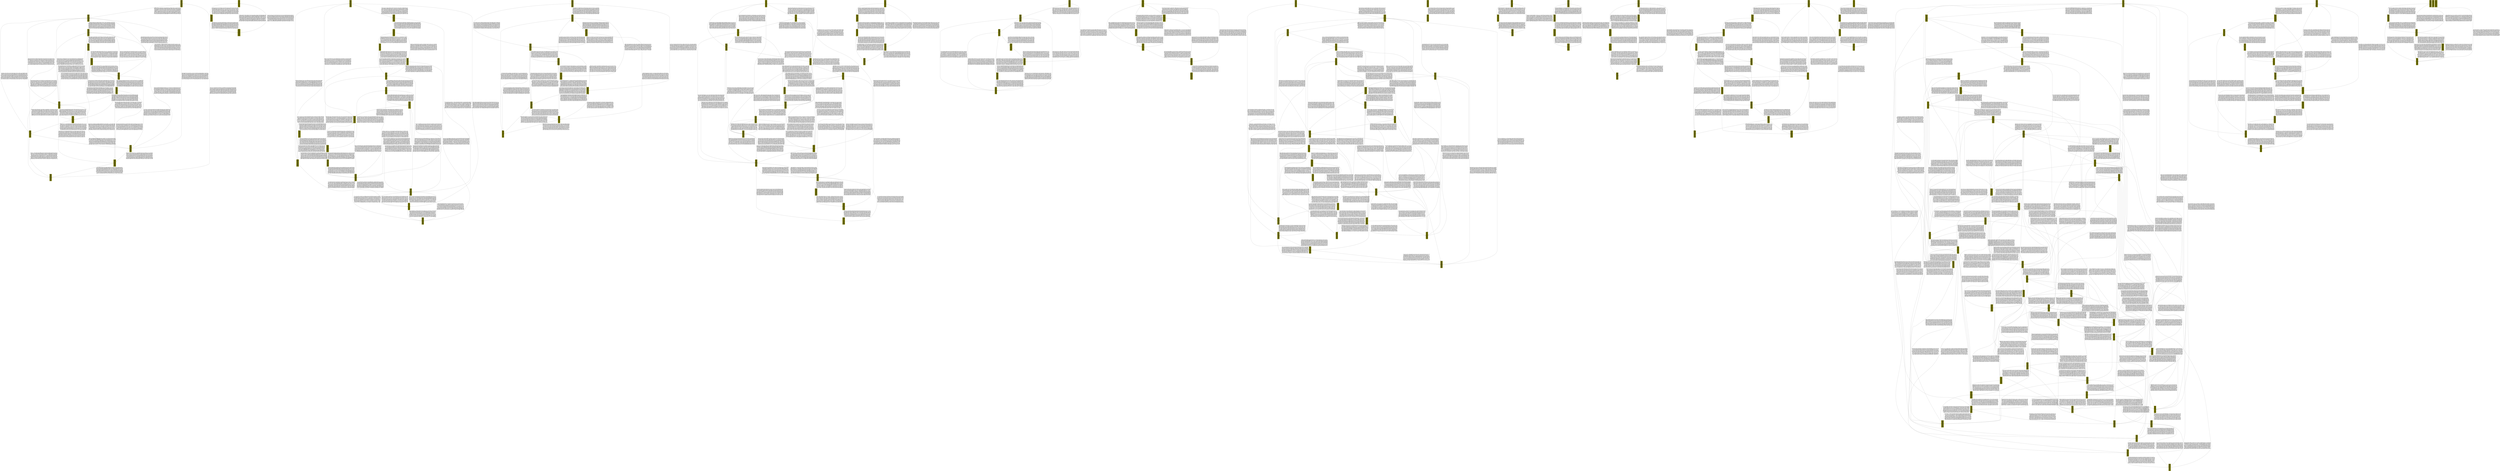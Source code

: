 digraph Dump {
node[color=olive,fontsize=14, style=filled, shape=rectangle]
"0x576c7341a7b0" [label = "1.02922
48.4955
41.6221
10.617
9.09125
9.17023
15.2121
26.2378
21.5973
14.5615
30.5926
6.97469
14.6072
18.3181
22.8035
0::0
"]
"0x576c7341a860" [label = "39.2588
9.98369
25.7117
29.6207
2.32252
30.3772
8.52621
3.25258
47.4443
48.2816
40.4199
15.2307
4.88361
34.2117
22.0076
0::1
"]
"0x576c7341ad60" [label = "6.10191
24.7588
1.71943
45.466
12.939
33.1261
15.5856
26.0034
27.3355
9.24272
48.4792
38.7566
46.9749
44.7414
29.895
0::2
"]
"0x576c7341b210" [label = "46.0937
4.42462
9.79914
2.26136
16.2665
19.4339
13.5675
41.4369
17.8377
14.0467
27.1348
7.04621
40.1098
3.72753
49.3443
0::3
"]
"0x576c7341b6c0" [label = "38.6122
9.93578
0.276106
40.7731
35.3429
36.4504
38.5635
3.70223
17.9233
5.79345
43.1552
31.1649
16.5449
3.17792
15.5491
0::4
"]
"0x576c7341bbb0" [label = "16.2592
36.4803
31.8779
44.3606
23.6107
5.97971
35.6622
38.0393
28.0639
38.5484
24.6898
26.1366
21.3771
1.27096
5.39457
0::5
"]
"0x576c7341c0a0" [label = "1.57146
31.8205
15.7178
25.4285
45.3783
12.4646
20.5191
37.7776
11.4399
3.849
14.4876
8.06106
46.4849
40.406
31.6702
0::6
"]
"0x576c7341c540" [label = "43.573
40.1836
9.3285
44.6279
26.9671
40.372
44.8046
15.9002
5.5026
11.3968
21.3554
40.9007
43.0365
0.347607
25.5374
0::7
"]
"0x576c7341c9e0" [label = "20.8706
11.1054
5.99327
16.8808
47.1455
16.1601
25.9395
35.1509
18.1815
48.5891
48.1224
12.5891
24.8624
15.0439
14.242
0::8
"]
"0x576c7341cf10" [label = "1.84435
30.4782
25.134
2.57394
13.9323
45.4133
11.9781
7.24474
24.4726
49.2825
12.1028
33.6068
38.081
11.8819
36.4108
0::9
"]
"0x576c7341d440" [label = "18.3892
31.6153
31.6765
26.7887
4.51449
41.7651
16.039
9.32592
2.03876
29.5446
33.8782
0.829391
25.6047
11.3248
32.2586
0::10
"]
"0x576c7341d8e0" [label = "8.71832
34.5469
19.3368
46.8365
6.87605
17.0533
5.67368
46.2347
43.867
12.8971
32.9992
40.8611
27.76
26.4825
12.0926
0::11
"]
"0x576c7341dd80" [label = "4.65514
44.8608
45.0209
31.6551
16.9515
17.4605
36.2978
44.8555
44.3543
38.9938
32.1016
4.207
8.08144
44.9277
30.3215
0::12
"]
"0x576c734237b0" [label = "32.236
17.7645
2.45804
1.55284
27.7091
38.1016
26.869
42.0393
1.67133
18.3376
11.8535
22.3636
3.61882
47.7066
11.1628
2::0
"]
"0x576c73423860" [label = "46.1154
21.2947
49.2762
27.7029
46.5416
0.267449
37.4119
45.1525
6.98603
4.80629
21.2286
46.6839
27.1193
26.3728
7.05631
2::1
"]
"0x576c73423ce0" [label = "0.0394755
40.507
4.37873
31.6925
45.7308
10.4326
33.2636
3.93493
30.1878
8.19659
36.7977
15.0616
23.1695
29.9715
8.56367
2::2
"]
"0x576c73424930" [label = "44.0211
21.6862
20.6047
1.78061
24.8988
27.7085
27.942
35.3516
8.87409
12.6112
40.5365
47.3585
6.79664
24.8825
10.7088
3::0
"]
"0x576c734249e0" [label = "3.00366
16.2752
7.18438
35.4967
26.6863
7.19172
0.462079
40.4079
8.80972
30.3108
16.8461
29.2743
15.7827
4.34698
11.1475
3::1
"]
"0x576c73424e60" [label = "9.40293
21.401
32.9142
13.1903
0.603497
25.9469
30.288
48.1435
29.4735
23.5586
28.6701
46.395
41.4189
16.1489
11.8627
3::2
"]
"0x576c734252e0" [label = "13.1317
25.2211
37.2025
25.161
3.38982
36.179
40.2985
14.4749
33.2063
21.3296
44.456
42.2613
26.2716
34.5753
44.1675
3::3
"]
"0x576c73425760" [label = "24.7859
15.6625
37.6833
11.0033
19.4266
43.2864
36.2211
20.1905
10.7372
17.7984
14.2052
8.80446
37.1666
12.6035
22.7084
3::4
"]
"0x576c73425be0" [label = "19.293
49.1039
19.5546
3.99912
4.49129
29.5377
29.9682
20.938
21.5922
2.69663
25.8273
25.237
7.47747
5.19197
6.17862
3::5
"]
"0x576c73426060" [label = "5.05141
30.4854
9.82413
12.5715
8.67861
47.8918
42.7309
11.5247
16.3783
10.4946
24.5938
0.980527
33.5684
26.1579
44.9319
3::6
"]
"0x576c734264e0" [label = "8.21963
40.2055
39.598
6.35906
19.928
8.50763
12.736
13.1623
27.8118
20.5705
47.3866
6.31851
48.6846
11.5319
38.6437
3::7
"]
"0x576c73426960" [label = "16.9485
7.15407
42.8945
15.443
32.9428
28.3222
23.5878
24.791
36.6119
4.38865
33.409
44.7906
2.88941
7.03267
35.8316
3::8
"]
"0x576c73426de0" [label = "21.8641
20.1774
6.84833
25.3385
6.32727
23.831
38.1808
12.9132
24.0393
49.6008
34.3325
42.0678
20.7424
38.393
2.02546
3::9
"]
"0x576c73427260" [label = "6.14556
10.1535
20.0976
42.2872
17.3133
32.7311
35.4657
29.3091
17.8621
28.8527
17.1133
4.19369
49.6402
6.35912
3.61742
3::10
"]
"0x576c73427700" [label = "43.9265
15.0917
32.5148
16.4503
19.5727
13.1056
17.1522
20.535
36.0208
25.5768
47.1783
2.09402
25.1534
29.2112
46.0098
3::11
"]
"0x576c73427ba0" [label = "2.45793
28.675
42.6815
12.0964
43.8146
0.952171
36.6227
46.6557
32.8599
21.9515
2.24405
46.0057
23.5148
1.44984
34.4911
3::12
"]
"0x576c73428040" [label = "24.0919
6.21727
10.7136
3.22453
28.7147
31.1015
25.2871
40.8551
43.0504
30.7812
0.637824
34.7615
20.9
28.2779
32.454
3::13
"]
"0x576c734284e0" [label = "17.5118
45.8549
6.69874
33.5756
0.217979
46.2326
5.62521
4.74421
16.6504
18.6783
10.715
29.2561
22.1457
1.70878
15.9826
3::14
"]
"0x576c73428980" [label = "40.5216
34.4851
36.2435
34.9058
15.5487
4.9832
13.6234
41.5893
49.0235
24.6924
0.485018
7.00224
16.104
28.9293
3.75468
3::15
"]
"0x576c73428e20" [label = "47.1679
18.2542
45.6292
39.0261
37.7719
30.336
31.3392
31.9002
31.4361
27.6864
49.3207
36.6145
38.8473
43.6231
10.782
3::16
"]
"0x576c7342f5b0" [label = "17.7314
2.30166
49.3388
13.1849
6.33106
18.4876
36.9279
14.6958
28.7352
20.778
5.8882
16.5144
36.2435
30.6002
5.98892
4::0
"]
"0x576c7342f660" [label = "8.16612
32.0367
40.6708
17.4737
29.7655
8.53218
15.5688
1.01351
38.4138
20.0505
40.8063
35.4187
41.4372
14.2829
9.25544
4::1
"]
"0x576c7342fae0" [label = "48.5953
35.8664
41.7021
0.656669
17.7231
37.1408
3.89914
28.367
21.4536
0.880825
11.7988
14.2396
5.593
31.5768
12.1199
4::2
"]
"0x576c7342ff60" [label = "13.881
44.9119
23.3562
19.6064
36.1936
45.4807
1.25182
22.4119
30.5391
15.9282
38.6204
48.5739
47.1714
13.2991
11.3169
4::3
"]
"0x576c734303e0" [label = "47.8745
22.9314
10.4149
35.3498
14.221
13.3623
43.9625
8.12396
3.21965
13.4593
30.3473
6.15439
23.5797
31.3669
42.4368
4::4
"]
"0x576c73430860" [label = "11.4935
40.8673
11.7453
33.8383
21.5337
5.73406
35.7132
10.8881
8.83117
17.9161
32.6645
11.6998
9.18308
0.497681
23.5822
4::5
"]
"0x576c73430ce0" [label = "21.4323
11.6934
2.68261
21.4628
39.4103
35.7641
43.0397
0.479134
48.321
17.0706
49.5199
12.631
23.5768
17.6964
17.788
4::6
"]
"0x576c73431160" [label = "42.1141
37.3209
49.6076
30.6757
23.1628
4.50369
49.8281
27.5765
35.0239
20.3371
27.3858
47.1289
8.32097
14.6186
7.60299
4::7
"]
"0x576c734315e0" [label = "39.6108
3.10226
4.08158
14.9247
25.7094
20.3137
2.24082
47.8746
47.6435
13.9678
36.5763
28.9288
11.8738
13.1086
24.5577
4::8
"]
"0x576c73431a60" [label = "20.9618
14.5615
40.3756
24.0731
32.7424
9.46368
26.6754
15.8988
26.3207
39.0413
38.4457
17.711
34.7139
47.0645
31.2835
4::9
"]
"0x576c734352b0" [label = "46.7284
11.9557
7.62145
43.4723
47.0924
24.3977
5.76083
24.2694
5.47217
44.1593
35.4075
12.0569
44.3345
31.8951
47.6632
5::0
"]
"0x576c73435360" [label = "49.024
0.16409
6.01071
27.3461
47.7926
49.7117
28.3704
8.69007
8.1525
38.1929
29.5969
27.4387
23.2882
36.2567
42.9027
5::1
"]
"0x576c734357e0" [label = "15.1479
11.0459
33.51
45.7366
17.4079
13.6224
11.3057
12.7245
6.74667
29.8389
14.0413
30.7472
4.15162
5.77284
26.8071
5::2
"]
"0x576c73435c60" [label = "25.5765
13.5755
41.3565
9.35236
18.0331
27.7756
43.3606
20.9275
19.93
28.9769
15.8348
35.4587
12.4348
41.1598
13.6177
5::3
"]
"0x576c734360e0" [label = "49.6351
15.8231
43.9413
19.8678
12.3027
11.3082
42.5096
15.4376
16.9282
9.84965
48.0662
12.2372
12.3722
47.1949
45.0449
5::4
"]
"0x576c73436560" [label = "12.4455
43.2363
12.4912
4.22321
41.0181
38.5779
14.7334
4.50695
10.3219
38.5528
48.2374
12.9501
40.9129
11.3966
33.98
5::5
"]
"0x576c734369e0" [label = "4.18067
29.2648
13.4595
46.2923
14.4875
19.922
42.034
21.9137
11.9206
27.3772
41.9996
21.6589
6.64442
19.1543
47.7238
5::6
"]
"0x576c73436e60" [label = "3.60108
20.4223
32.4014
3.92589
17.2476
47.0289
1.53178
37.5871
42.0687
13.853
10.7357
45.741
38.2001
5.66904
10.6099
5::7
"]
"0x576c734372e0" [label = "31.0678
20.9708
25.2087
47.5771
21.0118
44.0841
33.0372
6.08097
37.2254
26.0105
11.2549
14.4775
27.8666
30.0851
48.4088
5::8
"]
"0x576c73437760" [label = "42.736
10.292
38.6996
0.41459
6.49042
9.98502
29.86
9.73425
18.2636
12.139
16.8708
47.1226
49.8688
34.2861
28.6154
5::9
"]
"0x576c73437be0" [label = "35.4224
38.5826
36.9506
4.09463
15.5147
17.1716
18.4627
17.2157
39.3546
37.3802
0.230015
14.8191
31.1832
6.01328
3.55991
5::10
"]
"0x576c73438060" [label = "41.4199
22.6342
42.7844
41.1776
44.6685
2.41373
9.3065
14.8072
6.81152
24.2735
39.9488
47.5591
44.4787
22.8668
31.8246
5::11
"]
"0x576c734384e0" [label = "11.5348
20.1504
43.5591
1.45988
26.638
43.6399
6.10049
49.1273
0.619573
44.306
17.6836
6.63453
7.86791
35.0589
43.536
5::12
"]
"0x576c73438960" [label = "32.0533
46.4362
42.1239
0.45159
33.4715
15.2317
22.725
4.70154
14.105
31.6343
10.9191
32.3768
46.1516
0.247015
39.2885
5::13
"]
"0x576c73438de0" [label = "32.0659
2.33164
39.5084
11.2261
13.291
4.67578
26.719
24.9112
17.3587
8.43769
41.8977
43.8189
27.029
12.2113
4.8055
5::14
"]
"0x576c73439280" [label = "43.4272
4.80264
0.659002
23.4699
36.5636
22.8769
2.57053
34.5015
32.1166
34.0765
10.5601
39.7849
23.9584
26.8176
27.2915
5::15
"]
"0x576c73440df0" [label = "11.9007
16.7829
47.1731
40.2421
46.7978
49.9305
21.6889
11.3537
28.0002
44.0567
23.2866
25.27
6.72196
21.0228
19.3497
6::0
"]
"0x576c73440ea0" [label = "17.5844
44.3649
2.96507
48.6074
0.412341
47.2797
27.4024
35.1223
9.35664
32.7106
44.0979
6.97401
6.35408
15.1989
8.08629
6::1
"]
"0x576c73441320" [label = "5.53229
33.916
10.6913
33.3507
43.0965
32.6012
5.96835
28.6789
19.6814
17.1685
15.9266
46.4716
37.1254
6.69244
23.8003
6::2
"]
"0x576c734417a0" [label = "15.9112
48.8969
48.9014
15.9767
17.6057
29.9707
23.9654
10.655
33.0206
16.7064
32.6858
19.1841
35.0105
33.39
25.4406
6::3
"]
"0x576c73441c20" [label = "35.237
23.0483
5.80691
9.10531
12.2997
3.16145
35.5691
18.3695
4.67616
40.9979
34.1827
22.6112
12.3713
7.5873
22.9187
6::4
"]
"0x576c73442c10" [label = "48.0283
28.4698
22.8296
42.1444
1.21348
6.45063
42.2829
36.6014
20.8068
44.4426
17.5729
31.6923
31.7167
9.21659
14.2426
7::0
"]
"0x576c73442cc0" [label = "45.8003
9.17074
8.67873
23.9808
4.60987
44.7313
5.00746
30.8279
16.9891
40.2136
29.4905
19.4153
49.1936
3.31155
28.8893
7::1
"]
"0x576c73443140" [label = "49.4784
34.5476
36.9885
1.60456
1.06816
1.80551
49.5862
48.976
16.7254
14.5491
7.29794
16.457
18.5075
37.4141
43.3147
7::2
"]
"0x576c734435c0" [label = "37.3368
32.3238
38.295
36.9249
23.7875
16.7926
14.139
33.9678
47.9652
29.0527
45.6263
0.711469
39.7235
42.6801
31.5497
7::3
"]
"0x576c73443a40" [label = "46.703
29.4956
12.0268
10.7859
27.7918
45.3242
3.6184
30.2195
38.4902
5.7701
5.83848
18.3064
13.6941
9.91571
9.93471
7::4
"]
"0x576c73443ec0" [label = "6.53345
30.5427
34.4063
35.1468
26.6177
47.6453
44.0266
47.8816
19.4398
43.8892
38.1437
16.9986
5.32966
34.1311
6.82262
7::5
"]
"0x576c73444340" [label = "14.6888
25.0182
33.9941
46.3114
29.662
33.5707
15.5007
34.3646
21.8895
42.8466
19.6225
23.4136
21.6294
40.5561
47.685
7::6
"]
"0x576c73445fb0" [label = "29.9856
39.9515
48.8186
43.0182
27.8952
18.1851
24.1232
42.0913
42.6677
42.2927
29.8612
23.8478
15.5669
0.168043
38.2243
8::0
"]
"0x576c73446060" [label = "13.8499
16.4839
42.1741
2.61256
46.381
0.0680962
46.9585
22.7379
5.10613
33.7081
44.7928
21.9036
34.5679
48.9681
12.035
8::1
"]
"0x576c734464e0" [label = "41.0225
14.7619
21.3169
14.0883
22.3006
0.254452
15.1719
22.2647
31.612
31.8681
29.1893
14.6516
47.3702
19.5985
10.8447
8::2
"]
"0x576c73446960" [label = "27.7256
37.4464
0.611679
13.8172
41.2489
25.3511
20.4244
46.5451
4.47676
30.7785
17.1094
3.54117
10.6872
31.3967
1.41385
8::3
"]
"0x576c73446de0" [label = "29.6124
47.8425
39.7548
17.2799
6.91038
23.2532
19.6475
48.5866
49.4934
20.5292
7.4392
45.5305
39.6771
25.5637
18.2677
8::4
"]
"0x576c73447260" [label = "22.4083
45.0941
9.23217
40.3392
0.909532
46.0286
25.0149
11.3374
0.142825
27.9773
12.2244
31.5632
14.0585
4.4012
25.2526
8::5
"]
"0x576c73448ab0" [label = "43.6666
21.0391
17.4013
10.895
42.0601
39.6234
19.2163
8.46789
47.5994
15.793
38.5546
23.1525
39.0823
24.0805
46.278
9::0
"]
"0x576c73448b60" [label = "40.0212
13.0145
21.5189
5.02949
45.1736
3.46482
0.912081
24.8217
30.1565
11.1607
28.5275
44.7781
31.3058
22.787
7.22145
9::1
"]
"0x576c73448fe0" [label = "8.44709
24.2177
23.1561
26.1194
25.3945
17.0639
34.7932
10.6106
42.6164
9.71981
20.7944
10.5372
30.9226
23.8819
18.7157
9::2
"]
"0x576c73449460" [label = "23.7567
21.062
42.7583
6.21333
39.6591
32.7665
17.416
45.9551
8.84728
15.5144
18.7421
32.3898
47.3206
29.6724
42.8153
9::3
"]
"0x576c734498e0" [label = "45.2487
23.3232
23.6217
12.4999
30.0793
6.00139
31.7164
44.6449
38.0393
32.4594
41.9202
36.4908
26.4831
26.0532
5.35016
9::4
"]
"0x576c73449d60" [label = "21.7207
26.1225
23.4959
38.8007
8.0481
39.7449
37.0831
45.0411
18.6728
8.82717
37.9314
29.4215
35.6246
49.837
9.72699
9::5
"]
"0x576c7344a1e0" [label = "20.5526
9.63484
43.0312
0.849051
6.76116
12.3935
38.5662
31.4227
19.4306
7.93502
16.0804
37.171
19.0976
23.1298
30.4313
9::6
"]
"0x576c7344a660" [label = "45.6444
12.5053
22.3998
15.5161
23.3093
34.8231
24.1032
41.7268
27.6629
19.2883
39.1161
21.5662
25.7776
49.7335
39.3216
9::7
"]
"0x576c7344aae0" [label = "42.7571
29.6426
17.4108
49.5635
12.201
43.6408
45.5651
40.8777
5.7042
42.7057
33.1889
34.0412
39.3266
24.5269
13.3579
9::8
"]
"0x576c7344af60" [label = "28.7466
5.43377
33.7403
24.147
25.1165
9.2911
2.06414
30.5635
32.9415
24.9146
38.2866
28.1858
42.4098
14.4059
12.1554
9::9
"]
"0x576c7344b400" [label = "13.0573
1.52592
45.0312
49.9593
40.8261
20.6298
17.6967
38.7341
25.4973
46.9729
13.979
16.1909
49.9412
48.9087
44.2596
9::10
"]
"0x576c7344b8a0" [label = "20.2314
41.8806
14.1697
12.7377
27.3219
43.0131
4.87366
28.2653
30.4869
28.9899
10.9249
3.20646
44.7496
28.7256
38.3952
9::11
"]
"0x576c7344bd40" [label = "18.2218
2.12511
12.9783
3.66828
3.91206
10.723
31.6789
40.8885
41.0679
46.8878
32.8191
0.993047
18.8701
5.57302
38.8732
9::12
"]
"0x576c7344c1e0" [label = "5.98446
5.29612
1.41043
47.7751
39.2855
16.6655
18.822
2.97142
7.89585
15.5726
19.3934
30.9988
17.5166
47.73
17.1397
9::13
"]
"0x576c7344c680" [label = "47.0798
36.493
44.9949
35.1579
28.4292
25.4541
14.5669
14.9087
11.1603
19.277
6.34865
19.3803
41.6872
43.5146
32.1415
9::14
"]
"0x576c7344cb20" [label = "12.8405
12.0175
13.8964
25.002
48.8222
5.45922
25.0256
34.1122
12.283
48.4556
17.4511
46.6178
29.8678
0.203972
15.5556
9::15
"]
"0x576c7344cfc0" [label = "1.07743
19.0738
46.6267
38.9509
31.0066
26.9276
18.6291
10.577
3.12625
9.50733
17.576
25.9996
10.2202
48.7164
3.84251
9::16
"]
"0x576c7344d460" [label = "4.73959
34.1301
37.7531
48.6226
26.5222
8.2967
46.8964
49.0117
46.1757
43.5828
3.87871
42.7437
47.6613
27.6157
38.6294
9::17
"]
"0x576c7344d900" [label = "33.0448
14.4029
29.376
44.4687
24.8193
29.5073
26.5732
14.1202
32.1832
25.4735
11.6273
44.7689
47.5023
2.76863
31.1174
9::18
"]
"0x576c7344dda0" [label = "20.7523
26.2977
18.6915
23.7179
16.1717
5.88016
15.1016
33.5166
2.51908
19.1366
2.11496
17.8133
4.38058
16.982
41.9044
9::19
"]
"0x576c7344e240" [label = "30.6704
34.1147
25.19
46.1191
27.0579
5.2147
46.6552
6.65317
49.9585
21.7692
3.67427
43.2051
4.64415
8.72162
20.8674
9::20
"]
"0x576c7344e6e0" [label = "33.8093
6.057
31.1313
39.0193
6.17481
32.3785
47.9438
48.3698
8.08313
37.9852
42.3316
44.4482
16.1841
13.5059
2.39305
9::21
"]
"0x576c73457b80" [label = "25.1865
43.741
44.0524
37.2493
27.1246
11.7455
23.9426
34.7361
29.7508
25.7017
21.4106
37.6257
42.1118
36.1456
46.8964
10::0
"]
"0x576c73457c30" [label = "38.9937
22.5302
30.8377
25.2184
27.3162
44.785
15.0429
0.65474
34.7823
9.05068
7.71162
49.6238
13.3388
10.1884
9.54916
10::1
"]
"0x576c734580b0" [label = "33.5806
25.9498
26.8619
15.4062
30.6825
20.1758
38.474
26.4765
14.4726
7.38648
34.9968
18.5553
3.27556
45.7459
19.3323
11::0
"]
"0x576c73458160" [label = "37.2972
22.9458
44.5463
1.45361
12.9703
27.2888
16.1615
37.1344
34.4209
1.27621
30.0257
41.7943
15.7811
6.96795
36.9149
11::1
"]
"0x576c734585e0" [label = "45.0214
32.8452
42.3022
49.9333
24.9693
46.7644
17.2181
37.2824
45.0733
26.0438
31.3234
48.5247
12.559
17.7989
38.6138
11::2
"]
"0x576c73458e30" [label = "11.2851
37.9563
33.3966
9.57976
49.1444
8.8713
38.585
48.4143
36.2751
33.2889
45.1661
13.4566
13.8578
32.058
44.1069
13::0
"]
"0x576c73458ee0" [label = "30.8687
48.8524
11.1451
41.294
46.3632
21.3501
48.0991
10.1074
47.6417
45.1404
3.30729
26.0666
26.442
2.84867
1.97656
13::1
"]
"0x576c73459360" [label = "0.254839
26.2254
23.1908
47.023
17.1153
32.9114
0.378171
33.1769
45.673
17.7384
15.7029
31.3015
16.4276
20.1209
13.6558
13::2
"]
"0x576c734597e0" [label = "17.2445
33.9705
46.1188
29.1558
0.501673
13.1946
47.6119
45.5161
5.78236
45.4209
48.2265
16.2286
35.0503
27.9991
16.8525
13::3
"]
"0x576c7345a030" [label = "15.1331
4.44779
35.9479
40.1198
28.9039
45.7806
42.4721
27.6356
36.8505
16.4621
31.8142
48.8464
39.9936
18.7268
46.6183
14::0
"]
"0x576c7345a0e0" [label = "41.2568
1.86106
37.3003
48.82
15.8853
13.7668
32.0033
5.5061
33.7488
11.329
22.5766
44.5985
39.8394
5.3996
38.0692
14::1
"]
"0x576c7345a560" [label = "20.5855
49.7221
14.9868
23.53
17.0589
29.3096
13.2938
45.6323
30.8495
47.1355
34.0259
9.29173
0.770981
20.3789
49.6755
14::2
"]
"0x576c7345a9e0" [label = "43.8464
42.3401
28.4342
4.74197
0.758755
41.9311
8.86963
3.83485
35.4878
0.0587156
37.0409
9.61659
16.0697
8.58489
38.8574
14::3
"]
"0x576c7345ae60" [label = "24.2386
8.29149
1.92656
49.3355
35.7184
33.9976
25.1404
21.7493
39.7982
41.3304
3.05506
42.971
38.0775
24.3106
23.8162
14::4
"]
"0x576c7345b2e0" [label = "41.7398
39.6781
6.93984
27.4598
48.4679
36.7731
48.6489
38.7999
26.2331
30.2451
35.4707
36.4413
37.3779
46.513
15.4582
14::5
"]
"0x576c7345c6a0" [label = "28.2322
12.3571
20.4489
39.0108
11.9704
6.44286
15.3677
39.7236
44.1558
20.7182
39.0629
16.6112
25.4395
1.00922
35.5998
15::0
"]
"0x576c7345c750" [label = "35.9355
5.01019
17.9403
24.1773
38.7053
41.1803
35.9579
10.7923
17.817
12.3651
31.8593
32.3675
0.808458
36.5856
11.4755
15::1
"]
"0x576c7345cbd0" [label = "40.0688
41.6407
39.8488
20.4057
17.4151
21.7561
26.3618
12.496
46.5818
25.2032
3.65985
49.8601
24.2052
47.3494
19.5142
15::2
"]
"0x576c7345d050" [label = "11.238
36.844
21.6247
44.0729
23.2246
16.917
48.3339
41.5187
10.28
24.4428
5.66583
5.38723
42.67
46.5913
36.9416
15::3
"]
"0x576c7345d4d0" [label = "49.4618
2.26394
16.5755
6.60622
39.1009
44.5207
22.3559
41.4602
42.3811
6.98452
18.8493
9.40141
33.5025
19.3666
33.3887
15::4
"]
"0x576c7345d950" [label = "43.7938
20.6376
48.5962
20.4307
10.6867
26.4636
19.9519
6.25008
1.1596
37.2002
46.643
22.0237
3.27035
37.0322
43.3536
15::5
"]
"0x576c7345ddd0" [label = "16.1827
11.1008
16.8528
45.4158
20.8981
32.7079
3.71775
14.0769
11.4013
3.13121
6.03062
20.8302
27.9002
15.5959
20.9751
15::6
"]
"0x576c7345e250" [label = "37.9746
12.3593
1.70612
12.8494
46.0701
0.901261
6.44698
3.25403
18.8463
32.3874
45.5172
39.7033
12.5353
31.742
33.1922
15::7
"]
"0x576c7345e6d0" [label = "4.52562
21.3567
15.5625
7.8557
2.93358
1.35679
42.9364
16.5321
24.6537
14.5816
8.29279
13.065
8.4993
37.8939
45.3757
15::8
"]
"0x576c7345eb50" [label = "21.7251
41.1462
21.2893
22.3391
24.2558
41.0118
46.8162
37.2222
44.4222
32.1363
41.9629
27.8412
38.6353
35.2626
37.4631
15::9
"]
"0x576c7345efd0" [label = "11.7188
7.68755
32.6515
24.1444
38.233
7.32522
47.3846
35.2019
1.14945
28.8267
15.631
13.7338
45.1082
41.7974
0.47768
15::10
"]
"0x576c73463550" [label = "35.3214
15.7354
42.658
33.4897
34.4224
47.868
47.5182
19.2836
31.7917
10.101
20.5956
13.6706
18.3682
33.7703
10.5123
16::0
"]
"0x576c73463600" [label = "9.01645
18.9669
4.9069
40.6947
47.9249
40.0668
26.5704
33.7068
40.2789
3.41142
20.9062
7.18902
4.53715
37.9487
42.9035
16::1
"]
"0x576c73463a80" [label = "4.18979
8.94009
11.0411
42.8477
45.6784
38.2488
39.8188
17.1345
20.4157
14.0245
47.919
36.3828
17.0673
6.78377
9.74049
16::2
"]
"0x576c73463f00" [label = "10.2042
30.7406
45.1478
43.4339
3.48588
35.4528
8.38431
15.5179
27.1903
42.0459
11.8373
43.6915
36.7371
33.7132
6.64524
16::3
"]
"0x576c73464f60" [label = "20.0234
19.4875
12.0808
10.7722
19.821
4.32868
10.7155
20.2846
4.7415
42.0407
33.8009
19.156
7.51992
9.70936
6.00448
17::0
"]
"0x576c73465010" [label = "8.00419
21.1257
12.2832
44.2289
48.0464
34.5683
40.4381
12.756
33.2512
2.89993
48.0108
33.5103
15.8426
38.6521
0.789973
17::1
"]
"0x576c73465490" [label = "18.8118
44.7829
13.16
33.3957
18.0052
19.6182
37.2969
45.5103
8.33593
13.8446
24.3893
30.6908
23.3894
40.2764
38.4047
17::2
"]
"0x576c73465910" [label = "20.2621
2.03059
9.72482
24.3476
46.3757
28.3785
26.5197
36.1985
7.61475
7.34592
17.2698
49.7426
43.7971
34.0057
19.5577
17::3
"]
"0x576c73465d90" [label = "27.7337
15.1777
33.7154
20.9423
6.0108
10.7544
30.4346
34.7282
4.80108
40.417
41.2174
36.1541
34.1794
11.5934
45.9811
17::4
"]
"0x576c73466210" [label = "13.4287
9.12523
31.9267
18.2052
46.6514
23.0125
8.18593
47.8764
25.7717
25.9279
19.2901
41.7997
14.3822
0.685485
24.8639
17::5
"]
"0x576c73466690" [label = "46.2943
13.6633
13.3153
36.905
38.7767
21.7778
41.6822
8.59665
18.3513
20.2139
15.6398
10.8869
16.9075
0.900159
35.1675
17::6
"]
"0x576c73466b10" [label = "34.198
22.5109
16.1458
21.7047
46.826
30.1782
36.5679
11.4758
4.7379
4.15925
23.6009
35.8343
38.706
36.0205
45.6381
17::7
"]
"0x576c73466fb0" [label = "2.60012
42.767
33.0338
8.77601
34.119
25.588
17.9521
12.3979
23.2077
11.9566
4.14235
42.306
29.6418
18.1835
22.334
17::8
"]
"0x576c73467450" [label = "43.2414
15.9922
19.0087
38.304
10.0261
32.9631
21.7162
25.0079
39.344
49.6566
41.5756
8.0272
11.2276
20.4965
35.9613
17::9
"]
"0x576c734678f0" [label = "25.4686
45.09
2.43377
12.9258
10.9636
37.2085
23.2386
0.750652
38.6718
18.0902
13.023
9.13588
47.3006
47.1019
3.82764
17::10
"]
"0x576c73467d90" [label = "11.6384
32.306
33.5212
20.8836
28.4255
35.1315
47.5255
36.2555
5.51353
35.8923
3.38632
25.1254
26.3448
38.9132
0.577932
17::11
"]
"0x576c73468230" [label = "43.7376
33.1942
1.55954
8.00151
1.97588
38.297
8.54525
2.28
6.89939
27.9778
24.7743
12.3129
47.1468
42.7404
15.723
17::12
"]
"0x576c734686d0" [label = "23.7286
25.8412
37.8088
21.3973
27.3235
20.6283
38.141
27.7967
41.389
2.68679
45.2153
40.9695
40.9252
7.01544
13.1736
17::13
"]
"0x576c73468b70" [label = "49.0131
47.5138
11.3272
21.6451
7.79716
13.1319
9.23642
4.04685
28.9739
12.0393
49.612
25.772
17.9547
45.6581
31.0373
17::14
"]
"0x576c73469010" [label = "6.35394
24.891
22.054
38.2566
34.6889
18.5396
23.474
25.9394
21.123
5.38607
45.2723
33.628
23.486
28.4793
10.6582
17::15
"]
"0x576c734694b0" [label = "26.5278
37.3014
26.6837
24.0333
23.1193
38.0811
37.667
37.5035
12.3085
30.8947
38.9454
28.0947
38.9489
42.7202
8.6945
17::16
"]
"0x576c73469950" [label = "15.317
30.0655
14.4839
47.0693
9.70671
17.8474
49.7153
9.45909
22.4409
15.6891
40.49
15.2074
8.07145
46.6568
15.8701
17::17
"]
"0x576c73469df0" [label = "37.0874
14.5284
8.92908
40.1206
2.7791
16.5986
39.0041
25.6069
34.4787
3.34085
37.4905
8.59702
40.4352
28.2087
36.9581
17::18
"]
"0x576c7346a290" [label = "10.6416
19.7713
40.1035
45.5402
11.3286
39.6697
5.42776
21.2874
46.936
47.2568
14.8341
9.64567
7.47432
24.0438
4.60384
17::19
"]
"0x576c7346a730" [label = "17.8427
0.850556
12.9699
45.0138
22.3489
3.68727
32.3418
47.7817
23.1704
31.2144
45.9709
20.955
33.2293
22.0352
48.1065
17::20
"]
"0x576c7346abd0" [label = "25.1901
44.2826
25.3599
33.4193
19.3071
45.8778
32.3471
0.995617
0.782059
33.8089
5.71344
35.8082
16.1008
26.946
8.71998
17::21
"]
"0x576c7346b070" [label = "12.3111
21.8459
33.2739
7.78658
14.0642
10.3481
43.1337
32.4003
23.4248
47.3472
36.7913
46.6113
29.8796
6.90285
33.7714
17::22
"]
"0x576c7346b510" [label = "10.0746
17.2984
25.4809
7.8683
1.03907
16.3543
41.2158
0.768998
5.4717
40.3427
15.2926
46.9107
19.0122
39.8352
12.9395
17::23
"]
"0x576c7346b9b0" [label = "3.09156
44.0777
46.3648
35.405
38.5034
0.356381
37.6912
23.6098
22.6395
27.0035
13.5605
34.8144
14.7794
27.9303
6.84636
17::24
"]
"0x576c7346be50" [label = "33.7538
9.48064
8.5207
1.21416
6.08929
11.6285
11.1155
16.3836
2.72082
46.7599
5.95879
35.0982
26.7537
27.6394
5.27584
17::25
"]
"0x576c7346c2f0" [label = "12.1607
38.9941
23.1843
22.8534
27.2956
21.6903
40.3068
37.4353
15.8502
40.6041
25.9303
31.3868
43.3088
23.7997
37.813
17::26
"]
"0x576c7346c790" [label = "31.4044
21.3372
39.4524
5.25796
29.061
2.32054
7.80846
29.9437
15.3803
13.1237
47.7919
18.2953
28.2371
26.7124
3.10092
17::27
"]
"0x576c7346cc30" [label = "33.7138
25.6451
19.0709
3.30084
14.6507
44.2048
8.68557
10.9667
10.2647
44.5402
34.9998
44.0922
45.6873
46.3984
24.2858
17::28
"]
"0x576c7346d0d0" [label = "23.8112
41.4461
16.5963
1.11056
16.5774
35.8175
6.1807
39.239
40.7737
5.04562
4.89196
9.94061
17.8195
26.6367
24.2771
17::29
"]
"0x576c7346d570" [label = "42.6584
7.1116
34.8786
27.4443
36.8412
17.0973
23.569
1.42965
5.8053
18.7498
24.0627
4.28734
41.2494
47.3026
29.8199
17::30
"]
"0x576c7346da10" [label = "2.6701
36.9413
10.8582
36.6826
21.7173
2.67133
13.9374
21.3515
36.8125
6.65346
14.3501
4.17686
30.7903
23.7136
46.4502
17::31
"]
"0x576c7346deb0" [label = "37.0276
38.8944
8.21963
13.3311
25.657
0.674225
43.5064
38.887
2.89698
42.4517
0.224406
5.71097
2.76823
23.958
39.2025
17::32
"]
"0x576c7346e350" [label = "8.92696
38.5743
9.24624
49.5268
42.6737
36.8593
29.5844
12.1274
5.96338
23.0153
20.133
33.724
8.50449
28.1064
34.6675
17::33
"]
"0x576c7346e7f0" [label = "14.9483
39.0007
21.5921
8.13155
9.7385
13.9449
7.90631
28.146
47.4571
44.8037
16.1877
43.2335
47.7011
14.7084
45.2642
17::34
"]
"0x576c7346ec90" [label = "49.8715
39.8836
19.5112
30.4271
18.2093
49.7981
3.39266
44.654
3.72741
2.10989
46.997
43.3641
18.0781
47.8766
43.0928
17::35
"]
"0x576c7346f130" [label = "45.0991
29.7558
47.9164
40.4791
46.9976
14.0755
26.6049
43.3831
28.9865
40.0549
48.6549
40.2281
15.768
5.93497
13.6373
17::36
"]
"0x576c7346f5d0" [label = "33.1396
0.547218
9.48594
16.3451
43.7612
2.55021
2.49681
27.5891
8.88831
12.1108
9.2118
29.0804
2.77739
47
6.15692
17::37
"]
"0x576c7346fa70" [label = "47.5798
38.9065
41.4008
8.64041
33.4824
40.8536
27.9018
27.5537
7.97067
20.7116
7.527
48.6429
34.2425
2.4211
23.8384
17::38
"]
"0x576c7346ff10" [label = "31.8982
4.78202
33.2494
8.86526
20.394
31.2777
18.2527
19.0442
42.1808
15.4632
32.7597
42.4576
7.63246
2.2964
41.2767
17::39
"]
"0x576c734703b0" [label = "27.5565
41.3851
10.6518
41.6316
4.76552
44.1602
41.1267
28.3667
30.417
17.2922
10.0808
22.7719
32.8726
49.9232
40.8627
17::40
"]
"0x576c73470850" [label = "21.7154
37.1624
5.40238
20.7518
21.2462
49.9412
19.5507
4.16408
3.3614
34.9192
14.4547
43.4457
24.1474
16.5186
37.9557
17::41
"]
"0x576c73470cf0" [label = "20.8766
36.8692
35.7046
36.1606
42.8561
42.42
33.2304
47.8481
1.03637
46.5211
7.41267
10.5822
40.87
20.0218
21.2655
17::42
"]
"0x576c73486570" [label = "4.82934
45.5355
18.9359
11.8921
7.48253
37.3758
36.1757
4.73589
47.9742
3.62454
24.8466
32.2657
44.4106
13.4798
13.3778
18::0
"]
"0x576c73486620" [label = "39.0635
20.5494
10.2856
1.06659
37.2912
0.751063
31.8783
21.4432
31.7235
38.0045
32.3819
23.2858
45.3749
0.179617
2.38623
18::1
"]
"0x576c73486aa0" [label = "24.3257
12.3622
21.5202
14.359
11.5624
46.1516
10.8323
4.57361
11.2863
21.361
11.1657
4.88616
13.4332
45.3231
37.6352
18::2
"]
"0x576c73486f20" [label = "11.665
30.358
42.8046
48.5484
3.71385
10.1899
47.1731
44.2407
14.9537
9.88497
40.7697
5.261
30.9923
45.3808
9.00254
18::3
"]
"0x576c734873a0" [label = "6.25846
32.1645
30.7099
3.36386
18.062
46.3452
11.49
26.4378
17.6261
45.224
26.0335
22.5212
44.5776
32.2098
17.8575
18::4
"]
"0x576c73487820" [label = "49.6563
45.7905
13.2298
1.69395
6.04122
7.73247
36.7454
18.8044
16.9602
27.9395
6.77662
13.7933
24.2472
23.4257
30.5822
18::5
"]
"0x576c73487ca0" [label = "15.4953
19.115
3.16882
32.4517
24.9657
2.09037
25.2377
13.0601
7.3356
0.255086
49.0757
47.3969
41.2447
10.8062
43.4418
18::6
"]
"0x576c73488120" [label = "44.8597
4.08094
26.075
5.34481
26.6554
42.2159
31.3325
3.14736
0.491574
4.71444
45.4366
49.2626
24.1704
17.8541
17.2159
18::7
"]
"0x576c734885a0" [label = "21.2489
19.7639
38.3618
26.4124
4.31991
4.3938
5.55594
19.4589
13.4598
18.5097
4.68339
45.3408
41.4125
27.9716
28.5579
18::8
"]
"0x576c73488a20" [label = "25.2065
11.4131
32.7181
4.58549
29.2242
22.0087
2.88984
21.6253
29.5669
3.97981
14.9208
10.1236
1.18903
4.08757
9.45382
18::9
"]
"0x576c73488ea0" [label = "29.9951
47.1614
32.8448
49.0221
48.3892
26.0291
11.096
45.6538
26.768
7.59295
18.9284
16.6916
18.009
4.96494
23.0754
18::10
"]
"0x576c7348c500" [label = "32.8862
11.7918
31.9625
36.8727
13.2369
13.4884
49.6684
18.2884
1.424
8.50104
37.6993
33.689
41.7412
32.9117
30.3841
19::0
"]
"0x576c7348c5b0" [label = "35.8039
45.0557
36.0431
5.35979
39.7877
49.1522
0.14043
24.5872
1.81646
47.7576
47.9249
31.4988
25.3188
1.68001
48.3212
19::1
"]
"0x576c7348ca30" [label = "48.5597
37.1615
1.4459
39.8042
28.0975
48.5787
34.1044
47.7954
5.21054
37.7923
44.1362
31.7978
27.0633
38.7539
42.7476
19::2
"]
"0x576c7348ceb0" [label = "31.1659
36.7524
19.9953
17.3996
10.2018
31.2559
40.8927
33.1748
19.6211
49.3614
0.308641
15.4945
48.4091
19.2691
31.0075
19::3
"]
"0x576c7348d330" [label = "11.9844
34.5005
32.4364
30.8564
18.8016
47.8166
32.1805
4.64268
36.8201
15.9775
16.5074
11.2906
32.3986
47.7907
40.9319
19::4
"]
"0x576c7348efb0" [label = "24.9621
13.6143
8.46982
31.0409
35.9495
28.4761
36.9176
7.07606
44.1235
29.1198
6.3422
23.0963
42.2396
44.8781
13.2325
1::0
"]
"0x576c73490d20" [label = "13.4704
46.2175
1.55034
43.8481
37.9805
46.0458
39.3436
41.309
5.38619
41.7773
23.8561
17.579
7.6929
0.0334833
32.1315
12::0
"]
"0x576c7341a7b0" -> "0x576c7341a860" [label = "0.459852 5.07358 33.1751 0.253079 8.0404 27.4367 34.5948 32.5981 11.2135 35.609 11.8625 16.27 37.3246 32.4816 42.4612 
32.8806 28.4154 4.68374 18.3858 13.2601 12.1995 48.6505 19.6549 44.6023 31.5569 39.7406 25.1319 28.8452 24.6259 9.76215 
36.1226 14.0386 1.2158 32.2736 8.85553 47.0229 47.6964 45.7432 18.5079 0.772831 46.4159 21.4092 48.3327 48.181 42.6505 
14.7224 19.2549 42.5568 15.8461 8.47464 27.8401 46.8077 34.8015 28.5031 4.85882 30.7504 49.5027 7.0042 25.9165 43.8687 
37.0384 34.8508 35.1242 17.9746 14.6796 40.4681 40.5057 43.3536 45.662 25.5671 25.0758 39.9148 32.4982 35.0983 39.7896 
44.5003 16.8998 18.7791 4.6991 28.914 1.79711 23.2799 27.1322 14.3271 29.5417 1.52501 1.86741 41.13 18.0095 6.35303 
26.1122 38.4997 10.7911 31.1445 4.26737 2.58409 26.5677 27.0318 31.8715 36.3046 48.7926 25.815 16.1478 39.7593 13.5416 
21.9486 3.92282 1.26754 48.1324 41.799 34.7987 20.4476 8.66472 7.82185 12.5121 27.4613 35.7298 33.0099 13.9967 47.7433 
36.8948 27.7177 30.586 20.98 12.3865 17.7986 37.8923 0.719675 5.80363 2.30013 2.03644 42.773 35.1829 23.7087 4.89171 
24.5808 23.6736 8.66009 21.6926 19.9252 30.7925 31.7547 2.2652 18.7306 31.293 25.1568 42.8245 32.9347 8.14672 3.52844 
32.121 1.32557 29.2888 47.0115 28.7737 19.4085 32.1644 22.9126 27.2808 47.0732 19.3051 48.0595 45.2675 9.78956 3.46807 
5.0389 0.911091 4.72215 34.1503 3.55943 15.9488 42.2438 1.1636 40.7234 14.0927 5.90824 34.8369 31.4471 43.8736 36.7536 
40.174 14.1017 8.87198 37.5307 40.3417 49.5253 20.6309 18.6009 38.8206 17.0402 46.5379 42.9206 21.4497 37.5436 37.7271 
5.15619 45.1276 25.2626 41.3229 16.0025 44.7762 19.4601 0.541882 45.2691 4.56433 15.9657 47.5031 47.5304 28.6719 31.5919 
22.4223 14.6605 16.4332 33.6259 37.6187 39.579 39.4809 4.56031 24.721 2.87794 27.4764 22.0765 44.3852 17.5457 5.85335 
"]
"0x576c7341a860" -> "0x576c7341ad60" [label = "7.14958 38.0755 30.9109 5.05613 4.20534 35.0485 3.63815 41.093 35.3121 4.06744 4.24189 49.332 18.7135 18.5321 40.64 
47.3624 49.3001 37.6689 18.813 4.17504 38.8573 27.9202 21.2111 45.3177 5.55987 24.6313 0.567682 23.433 2.81516 5.9409 
5.87631 32.4605 37.3022 29.1684 48.1086 18.7435 14.2856 43.43 11.1798 48.1611 0.607724 48.4939 2.158 44.5572 26.3851 
49.6482 3.68983 27.6927 48.4651 26.1549 31.4699 34.7874 22.7271 31.3779 29.2157 45.0579 2.27232 14.0482 47.5206 44.5132 
22.7828 31.0066 13.8691 9.40606 23.1849 17.6676 29.1828 3.88673 48.7197 49.3105 34.9081 26.8048 15.4764 40.6898 34.2366 
8.13085 45.5464 41.1269 47.49 36.286 30.6708 20.9122 46.6364 43.3032 2.26093 1.31835 18.8232 40.5277 49.3638 7.52084 
29.7065 19.0445 48.4957 42.1059 41.9164 23.4347 20.741 13.6704 2.81877 43.2361 40.6451 49.9859 49.8318 27.7716 38.4494 
47.2383 42.4824 12.3674 22.5272 6.45797 47.7026 30.3087 11.4321 33.585 30.9064 17.9081 5.67788 33.5787 26.0154 38.6159 
26.0082 42.6091 27.5953 28.0469 43.8327 20.1741 6.70076 1.43913 37.7569 31.0155 35.204 10.6482 6.81857 0.727233 17.5294 
29.4959 19.6122 21.8737 45.2079 17.4128 25.6995 39.1827 19.8271 31.1043 43.1182 47.476 7.35367 46.3294 24.6058 12.9122 
22.9568 49.0016 24.6309 16.4376 31.67 12.0073 3.79317 6.44399 6.40229 7.59513 6.94136 32.0437 9.094 17.2834 44.8394 
23.6981 33.3779 8.61599 9.61445 2.04343 8.44675 13.9295 8.85052 4.43513 6.03179 23.0389 10.3167 18.2135 25.1709 34.5197 
1.96561 39.9705 31.395 4.08795 43.6789 46.0436 3.0539 13.8439 40.3101 37.413 9.22605 10.4675 18.5236 24.2261 30.9127 
18.4457 23.1267 37.3735 1.83416 12.6218 35.6675 44.7603 25.5839 26.6057 5.3586 22.3706 26.6309 12.1235 13.4622 18.8642 
1.00356 16.104 10.5724 16.3749 5.98811 44.5264 29.6796 33.9551 39.4586 24.9221 4.34601 26.8553 29.3421 37.272 21.583 
"]
"0x576c7341ad60" -> "0x576c7341b210" [label = "6.37902 14.1888 18.1541 32.2959 28.5389 17.8048 49.3258 30.2887 11.8613 5.08912 7.64296 12.2979 8.03407 9.32835 14.2548 
8.66868 44.8383 4.01169 26.2256 20.5198 49.1189 5.60194 19.8928 48.4735 43.2754 40.8536 12.8951 8.54438 33.4322 46.4688 
27.8381 28.5806 13.999 38.4746 9.35219 16.184 21.2718 25.3805 12.1205 5.74184 30.531 14.4315 29.0619 7.71814 24.057 
26.6295 2.59118 16.8302 6.72073 3.16875 49.498 16.1177 40.4937 12.732 34.0751 38.0114 29.7819 23.5788 20.592 17.4434 
46.4765 41.531 48.2513 6.21486 36.5434 46.917 9.06165 3.32481 37.056 28.7237 42.0914 6.98862 39.7634 10.0814 8.1828 
8.21329 40.7287 33.2599 26.1533 17.9415 43.86 19.6223 40.83 21.9567 18.8472 23.134 15.0689 37.3805 25.136 11.6106 
44.9787 19.1946 27.1776 45.3236 31.2119 5.8449 46.9916 31.3854 16.7453 6.9636 39.7013 31.0036 26.6731 44.6946 39.4299 
7.58374 15.5861 12.4245 37.1973 1.67662 28.4945 38.1229 43.8383 17.1041 41.0629 5.53159 42.3226 6.37443 19.8644 39.8648 
7.49587 11.4626 36.1126 36.0018 32.0574 34.6974 27.1362 12.59 17.2848 9.07989 45.4225 29.1696 20.0426 23.1003 47.3642 
7.66757 29.3115 25.2944 30.5727 0.905509 43.6062 46.6059 28.2567 34.8325 46.125 35.3619 7.62695 28.8144 30.3358 21.2065 
36.8222 46.7183 46.2784 22.542 5.6619 49.2421 41.9449 6.23313 46.0421 43.4948 25.9419 29.5638 19.9501 2.73808 16.7599 
40.1427 0.231601 16.675 19.9084 26.8698 45.9928 17.3173 17.3477 36.8751 22.6109 11.2302 22.622 7.04285 8.81935 24.9184 
20.9463 45.7423 18.1197 29.0294 31.6132 0.654723 33.1769 8.9018 48.0535 7.43314 20.7312 4.26748 49.8437 25.1098 29.7693 
3.35382 37.498 10.4953 44.9027 10.257 9.53439 1.82748 23.6033 28.2421 3.28543 38.7764 22.6644 26.2195 22.0381 20.0382 
27.982 7.76201 9.09641 43.0893 47.3058 18.6655 13.5372 32.2 20.4367 1.26932 7.80763 35.7986 32.9462 1.3548 11.0986 
"]
"0x576c7341b210" -> "0x576c7341b6c0" [label = "11.5537 33.5946 0.985527 5.20543 39.9958 8.92723 32.6373 11.9091 4.97207 12.1586 36.1133 42.7848 41.511 19.8592 33.4043 
10.2492 14.6574 44.8168 0.650096 4.27543 10.3943 1.32661 9.07177 29.1521 21.0712 44.6336 40.8722 17.0909 12.9712 18.9846 
29.5147 13.4032 31.2074 20.4706 27.6024 21.8063 14.7233 47.4227 38.1803 7.00566 43.4234 24.3716 44.7276 39.9928 21.2607 
1.12347 13.4339 27.0817 31.6739 12.8944 6.9678 41.7465 49.2201 26.2845 8.58396 13.6154 0.919534 45.7149 5.88755 28.8258 
13.7028 27.7089 32.571 41.4871 10.3211 0.549792 6.84428 45.0009 43.6945 29.8707 30.0258 33.2518 8.76856 45.7206 20.9385 
19.1569 25.9459 2.3483 8.31417 36.9017 4.13993 30.1576 12.2675 19.4648 14.4347 17.7836 35.9523 14.8561 28.3202 23.8025 
33.1836 46.8415 36.6286 10.747 1.55916 13.1132 29.7539 2.57129 24.8183 29.8421 16.7122 38.5456 5.32991 3.75689 36.4094 
24.7746 34.4201 21.7414 12.3201 40.9551 39.9708 34.7348 13.6073 29.5115 18.0487 4.5791 45.8657 6.84093 47.5119 22.3003 
9.25665 27.095 43.6473 36.6112 40.3281 32.9392 34.6138 42.4598 12.4834 24.4712 11.0605 49.3834 47.203 1.97134 35.2788 
46.2624 9.02877 28.3973 45.7744 1.6973 34.871 14.8675 46.2198 48.5529 47.2133 23.7107 43.1021 42.2275 15.955 41.4458 
1.85038 29.8135 11.5004 6.02834 3.84766 34.8144 16.9937 36.2383 3.26782 15.7645 26.9746 39.5362 15.9376 31.2946 44.2989 
30.7932 11.648 1.22004 43.5049 1.06347 43.7351 26.4469 46.9534 39.9392 49.8967 17.5356 38.3594 20.0965 23.9938 31.3753 
43.6839 49.2042 38.4137 20.8883 21.0679 36.8791 11.9389 5.52371 17.7311 14.3619 14.8154 11.6804 2.10466 0.893696 49.3861 
21.3887 19.2163 33.9824 10.9127 47.4981 39.3172 4.47055 20.879 43.9559 47.2366 23.3701 30.6706 8.3517 49.5584 11.5836 
47.1366 32.4823 30.3868 25.6344 11.5335 8.8264 11.0243 9.32191 38.9792 17.5063 2.89213 48.4551 44.1893 46.3876 49.7454 
"]
"0x576c7341b6c0" -> "0x576c7341bbb0" [label = "8.69476 19.8121 37.9119 34.801 7.6948 40.7917 11.222 11.1909 26.8487 29.647 29.0043 4.57434 43.873 13.28 6.47575 
44.4374 47.7826 43.1064 40.4758 32.7621 27.5429 4.34934 20.4227 18.6344 12.9877 36.171 24.7938 4.05231 11.0092 34.1629 
3.80654 42.5603 24.7573 24.0293 29.6204 41.234 17.3905 33.9008 28.2866 13.3514 43.9315 39.8713 32.9226 42.5291 43.3647 
35.4181 41.8507 34.8736 34.007 30.9306 37.6358 7.93025 44.0435 43.5922 1.46236 41.2908 6.44349 16.7559 37.1754 8.038 
40.8983 41.6067 25.3734 0.319294 14.3519 30.8463 49.0593 31.5907 12.9902 31.7003 26.9993 38.9923 5.34903 38.0514 27.0633 
48.1496 17.0936 31.6311 46.6014 5.12549 46.8614 34.3943 3.39185 15.0482 35.4086 3.36753 29.1085 17.2942 31.0458 2.2871 
43.5768 48.6744 48.4439 37.4826 6.50431 37.9132 1.22935 1.10618 16.1805 24.4322 38.5204 34.1648 22.2951 13.6813 49.8562 
21.3091 22.5694 8.18119 39.7405 34.6841 11.0385 4.11905 34.025 32.7256 13.663 47.5432 7.55289 21.6167 47.1808 20.9864 
31.9263 19.8797 13.7108 49.1989 20.4667 44.705 11.4977 10.6552 1.5567 32.5833 18.4263 43.2179 23.6605 48.4097 9.27628 
43.4312 38.8298 38.5461 42.2392 38.0512 31.311 6.56224 1.62631 46.0424 30.8325 39.8269 24.0761 5.86541 6.25929 34.2783 
21.5153 10.0262 24.5797 3.21045 29.0986 13.4497 39.878 15.5181 22.761 0.581027 3.62234 19.6247 23.9969 30.001 14.5831 
34.7491 43.0061 38.9925 1.98094 24.0253 5.24651 12.1023 49.3331 7.12478 24.9444 30.9078 35.1232 27.9824 0.488542 16.3231 
25.8856 4.39332 17.5313 1.66016 3.92893 19.8462 6.63579 28.377 34.4732 40.0293 10.0075 8.37413 5.22839 31.8215 35.3238 
1.57931 46.8106 2.59856 27.0648 35.453 43.5485 35.7043 40.0864 16.9725 40.7413 4.00574 44.7408 27.3796 40.8649 22.6159 
32.1789 26.3201 36.5795 4.0815 3.0176 12.3552 7.97723 43.5892 10.9607 48.7933 16.8448 9.1059 39.4849 32.9354 24.9098 
"]
"0x576c7341bbb0" -> "0x576c7341c0a0" [label = "27.7682 35.9601 11.4227 49.8167 48.7397 32.5163 9.97712 34.0114 3.60992 1.53263 12.8841 23.1311 43.4136 36.3585 37.1353 
21.2747 17.2967 18.5519 49.3825 2.00546 43.3516 28.9338 21.9308 36.2629 24.3334 43.6712 45.0351 21.086 13.8414 29.6175 
45.6182 10.5331 31.1483 31.578 36.6557 6.57838 35.7912 45.4516 8.98416 11.8772 48.5698 9.04885 42.7193 24.6139 12.3616 
43.5375 22.2653 25.7409 17.9617 29.6475 8.17619 19.5541 48.4706 12.9067 32.8368 16.2595 38.6737 6.54368 48.4911 22.6895 
11.8025 3.67484 8.4879 25.9887 16.8502 41.4442 21.5444 12.4357 30.8572 35.3389 8.3521 8.38096 1.83357 36.8201 33.1902 
23.7315 42.2085 40.2835 29.2677 43.4136 10.2921 5.59598 13.4875 2.85434 26.5585 46.8303 1.96718 6.1055 22.61 46.6938 
15.8078 25.3617 2.07864 7.41716 49.3315 48.2559 0.246999 47.5906 31.956 43.3959 22.737 25.7798 24.4423 33.3432 6.98256 
1.49868 15.3965 35.234 10.0927 33.6716 48.4956 4.69504 33.6301 22.1875 43.4071 8.85749 34.6313 41.9058 47.2307 34.1624 
24.8587 30.8924 43.4452 28.5305 1.51935 46.5474 34.4763 33.8257 10.7838 32.9443 19.6932 32.5616 5.32965 32.8923 49.9707 
2.4106 48.8587 20.3454 43.5377 39.1193 28.3508 36.9225 43.9258 20.207 16.3517 33.3797 40.3923 38.1143 39.8907 21.7792 
40.8917 6.01045 27.2245 0.287933 16.2293 18.3231 19.8086 34.7734 19.4279 22.4347 11.8772 18.6626 11.3635 3.6598 30.1724 
33.4106 30.9745 23.1747 18.9893 43.1667 25.9541 23.9591 1.2821 17.0624 19.0098 19.9411 29.0086 26.6801 30.3953 38.2442 
40.6493 35.9062 47.7762 0.911629 9.7889 0.378144 32.3737 44.9015 12.1741 46.3517 3.01337 46.7218 17.5811 5.07104 24.2936 
12.8388 14.2436 15.3645 40.1513 26.9581 15.5654 30.5167 35.8075 13.6312 20.6775 6.0943 9.05747 34.0559 9.07192 26.2582 
35.4523 5.34385 28.3656 12.8281 48.1463 24.1773 40.2996 27.5113 2.17063 31.6576 47.5702 30.0806 40.9594 44.2103 11.404 
"]
"0x576c7341c0a0" -> "0x576c7341c540" [label = "10.6022 30.549 20.5514 41.9931 45.0012 17.6711 11.8435 39.0263 13.7403 41.1307 21.1869 33.3775 4.77677 31.193 22.5884 
29.3304 8.40071 36.8437 43.1399 10.837 4.78573 1.18193 32.0986 30.3547 27.3349 11.5974 19.5453 29.7238 24.8383 49.3893 
6.82199 34.7572 20.2159 21.41 35.8799 34.6218 49.5628 6.41971 5.20548 36.2169 28.9193 13.708 3.97097 4.28291 44.7095 
9.59337 16.1686 11.3328 17.7498 3.47119 25.953 3.38063 40.0178 11.6856 27.0006 44.004 32.5439 26.6479 16.2167 16.6501 
33.4743 49.707 33.092 27.8892 36.5325 23.2603 3.00712 28.1148 47.8813 8.76515 34.5002 10.0467 26.7914 4.83382 22.5185 
37.8082 17.3786 33.2456 39.7725 46.3589 11.7321 19.9658 7.6208 49.6242 46.35 26.9979 42.1017 26.0479 31.1793 4.45622 
37.7635 6.38567 41.3034 39.1014 35.4372 1.80802 15.1564 13.1556 18.0068 4.38214 46.8479 27.6901 15.2762 19.8491 22.3601 
30.0297 25.784 45.9696 24.8482 49.6079 42.5712 10.4255 46.5298 5.81832 40.8725 19.0312 43.8987 43.4028 40.2963 39.5015 
15.234 4.04596 20.149 8.67623 34.7476 17.305 48.7805 32.0486 41.124 6.62623 43.1007 46.1379 24.3531 30.3126 38.2405 
8.74193 25.1283 19.9332 7.3187 18.3767 3.40862 1.2906 6.75831 48.1558 27.4765 48.2911 21.6249 15.5908 25.3071 21.9756 
5.28323 32.0413 10.8019 30.9794 32.5101 7.60124 3.06748 39.0381 22.99 2.90819 49.7433 2.88903 34.7518 49.1839 11.959 
7.11247 6.06925 15.1638 5.05229 34.6081 3.11459 25.4711 49.8348 40.6985 30.761 15.3127 31.1948 26.3521 21.3042 6.53552 
44.3302 22.4892 9.73113 18.388 20.7065 41.3769 36.6807 38.4652 0.551564 20.8077 24.0672 0.959614 12.9907 38.0145 6.85549 
26.7655 10.7601 0.606039 12.0601 48.7937 40.0769 47.9788 24.3927 5.48681 27.398 22.7189 42.2179 4.90413 24.4121 7.50243 
16.2338 36.8679 23.8009 18.7944 19.7238 22.9723 39.2508 44.6042 47.7667 39.3452 15.7703 34.4067 21.8802 12.7335 42.0436 
"]
"0x576c7341c540" -> "0x576c7341c9e0" [label = "1.92132 45.0881 23.0739 31.8601 32.9677 44.7559 31.8335 30.6967 3.3326 25.9204 7.50845 36.8717 25.6111 34.0114 2.08365 
4.2396 35.8162 3.60422 3.56284 0.605424 47.8251 36.8754 17.6626 14.8268 17.4852 38.7327 33.0685 9.25978 8.70547 4.91978 
33.0151 38.2186 13.2523 1.04725 4.10858 48.393 14.7722 38.4612 31.2332 19.097 10.2844 6.06932 30.7506 38.7317 32.1952 
26.5151 2.09756 48.4244 39.9357 14.6411 48.9985 30.0941 29.1211 37.4037 40.5885 32.8239 6.40479 16.9134 46.4042 11.2308 
18.6084 21.6038 21.9702 30.647 47.1538 12.0346 6.07507 9.87352 44.3462 32.2905 14.2953 40.7973 43.0685 42.3257 45.9463 
12.6121 37.7521 23.027 42.0999 36.4245 38.8224 32.8081 8.87144 27.2513 49.2335 46.8694 2.15869 8.24074 6.58644 36.299 
40.8893 10.6756 25.2926 42.0352 36.6401 27.1119 29.5174 25.418 14.8774 28.2511 34.4443 43.6661 31.8146 38.0561 8.00358 
23.0779 0.466581 12.3339 36.3231 49.5905 4.95891 20.0747 40.0035 10.2018 27.7542 36.6536 30.7993 9.40124 17.7692 39.1896 
27.7113 0.261481 38.0495 1.76557 37.2867 10.124 47.9037 18.397 16.3466 7.4444 15.2802 43.8325 49.8167 18.4155 22.4305 
36.1035 44.3098 29.6522 19.5763 20.6311 34.7809 0.160913 30.9795 17.7747 39.7099 4.64953 29.4101 24.0486 32.1163 3.24268 
28.9992 28.0742 28.033 30.1744 33.8234 40.2495 13.491 41.2525 24.9128 3.85291 2.92755 16.7119 39.2449 35.384 39.4307 
25.8635 22.01 7.37263 16.4096 21.701 4.43002 11.0306 29.9113 36.7832 49.9174 46.6557 32.1283 21.0624 31.8089 39.2826 
5.91681 20.4952 41.9901 19.1916 28.5936 29.3885 9.22381 18.1118 16.7256 1.30984 1.20959 41.5849 13.6535 25.9039 14.9363 
47.034 12.9648 21.4828 43.6365 42.0967 9.30507 40.1322 22.9093 24.1484 6.674 4.03008 36.397 24.8231 21.8425 36.4754 
38.2756 7.94541 30.5113 6.7677 37.5688 32.8478 47.8307 3.4479 2.85274 14.1094 13.0853 12.3489 45.3127 12.4773 13.5975 
"]
"0x576c7341c9e0" -> "0x576c7341cf10" [label = "37.9699 22.487 38.8355 3.26831 24.3786 1.68068 3.13266 45.3219 6.96227 26.621 20.5548 17.3672 44.9917 1.09117 33.1895 
48.1697 28.0084 46.8411 2.61289 20.9397 13.0079 36.541 49.0649 12.8265 32.7087 9.90488 28.2665 23.1966 48.6003 30.4264 
17.4753 5.70479 7.56234 11.2658 12.5483 42.5308 28.0611 26.1695 5.73844 43.007 36.1407 3.38342 35.3918 27.1769 4.08627 
22.915 24.2348 8.28873 47.2849 42.4988 33.4511 23.1148 20.5883 32.5487 27.2716 3.11366 25.6251 40.3202 22.962 2.59783 
39.3139 10.0682 12.931 8.23532 16.5108 37.8376 25.9693 10.2441 43.8915 43.9791 43.5289 11.9398 22.562 49.2495 38.6006 
1.35837 3.26023 23.1966 45.461 26.9351 24.8906 5.27368 32.839 41.1052 19.021 38.7806 48.2238 10.1883 26.1665 14.3569 
39.6427 28.8797 31.7291 39.8957 19.7985 45.7545 26.6514 7.89774 34.795 39.6631 15.8381 42.859 45.3072 13.8452 49.1761 
7.03558 10.1008 9.21124 44.6995 32.7146 7.60521 22.0162 30.7649 4.1732 44.1208 40.1802 25.2603 48.3563 20.8881 49.2055 
33.396 31.7336 8.29774 44.0964 21.3745 8.11167 0.630376 27.9878 26.37 35.9677 44.5129 3.97033 36.5748 9.3706 42.9089 
40.9532 27.0397 35.5121 15.7175 23.5584 41.0818 22.9633 17.8899 24.7106 41.4125 16.7604 8.68808 35.6007 41.2989 5.03187 
11.9937 7.0986 17.3971 22.5175 37.4413 32.5574 31.0464 17.6187 42.0724 23.5644 48.9552 31.7071 6.31324 33.8089 16.2552 
34.3164 3.48206 8.74407 42.7869 11.359 41.8521 13.9638 32.1441 34.7075 25.6327 15.2655 10.6322 1.65947 15.1973 32.6581 
46.9152 43.5602 38.3032 39.4224 33.2492 13.0143 45.3598 33.5366 28.022 5.54947 22.3528 23.0179 43.2282 27.3324 19.02 
48.84 5.53603 21.1274 2.10123 36.9952 45.9038 14.0019 42.9171 14.6109 45.5385 37.6981 40.2453 0.900328 48.1405 36.3335 
15.2376 41.4697 14.0761 43.6377 5.62902 35.1843 27.0349 4.82672 12.0947 0.620202 23.4384 15.0633 29.9179 14.8619 14.996 
"]
"0x576c7341cf10" -> "0x576c7341d440" [label = "37.1597 2.40714 45.1447 42.6132 33.3902 29.6611 44.6151 9.26651 3.94846 11.9755 39.7289 1.73351 29.1403 49.7719 42.7848 
26.0723 3.18205 41.5687 29.9489 5.74665 4.69286 45.4813 33.46 41.4643 43.9489 28.5886 25.8723 21.5214 15.8473 21.7298 
38.694 30.0962 44.6262 22.169 30.3545 31.5654 29.5849 35.1317 11.8717 25.6182 5.21124 19.2256 24.3834 32.6112 47.5266 
30.0326 37.1797 25.3133 31.7052 3.54661 12.7196 18.0927 23.6247 2.28244 7.0012 13.8407 48.5766 16.5674 24.1021 9.80489 
30.539 14.0342 10.3496 25.8286 0.27529 0.383202 10.9534 1.83607 5.40129 16.943 40.1293 28.6024 25.6334 14.6744 46.5877 
19.8508 4.35464 30.8533 5.69192 17.2612 25.3706 43.7111 24.6773 35.1129 49.6408 6.57446 13.7366 19.7288 21.0914 20.5511 
45.3806 35.7016 30.3953 15.4686 41.1895 47.753 41.0599 0.078255 31.8201 2.55677 12.8804 2.97624 30.1898 34.3295 5.72438 
19.1919 22.8118 18.4527 6.05125 20.9474 37.5589 3.55038 4.009 17.7386 47.0863 33.4286 33.9335 18.096 29.683 0.506559 
31.8048 45.6643 30.6287 43.6849 36.1987 6.02792 45.1227 3.32219 26.6984 7.10686 0.58533 21.1017 14.752 24.3 28.86 
2.18695 6.15016 27.9321 17.1584 36.4587 32.6146 42.2802 34.6246 21.4966 33.6483 13.7691 15.3157 39.4493 22.321 39.919 
41.1211 42.8781 45.8318 21.5493 15.9433 29.1099 18.5586 30.0537 35.2793 34.4202 18.7276 8.34301 21.5265 7.12971 44.5049 
17.2939 7.72299 1.27239 32.2911 31.8451 17.0302 3.58559 20.4814 15.5609 33.856 30.289 18.2297 10.8946 49.4018 22.7001 
34.4137 7.02765 24.2795 1.37684 25.2728 48.2009 19.2103 1.9498 1.54779 19.3993 8.00125 1.1676 37.8107 22.9262 14.4622 
45.0042 5.80695 47.7959 15.6983 44.4202 30.1471 41.3354 49.2007 14.4203 48.0568 19.4741 19.2756 17.0194 27.0704 7.70725 
27.6856 27.0852 38.0951 41.6825 22.0221 15.1167 12.9667 9.73119 2.88238 17.1224 13.5124 48.3209 27.8854 17.3639 29.0234 
"]
"0x576c7341d440" -> "0x576c7341d8e0" [label = "6.95984 22.2022 31.3117 24.4449 20.0889 49.6924 44.0157 31.1703 28.4689 31.033 10.0656 19.7569 1.97298 23.7773 27.1512 
11.3875 48.2014 45.4727 36.1072 26.6693 43.4985 6.53262 39.5255 6.24104 39.7105 13.7884 43.8545 47.2021 7.4398 23.1338 
49.0494 24.1704 43.1774 29.4366 18.7665 14.2892 10.1612 38.0899 19.327 25.5638 24.6163 28.864 43.2789 49.037 20.3792 
41.3759 38.2264 28.6764 47.8024 10.0237 5.46321 42.6981 21.9575 42.3484 44.6545 3.12288 44.1732 22.416 25.5216 31.3296 
46.3191 0.955805 23.8422 34.3861 36.1353 34.6266 6.72176 14.9698 17.9358 40.2219 13.938 10.5352 47.8724 0.443164 49.891 
33.8411 41.4235 14.731 0.715764 36.8935 41.7072 37.0238 7.14251 37.6714 38.4461 32.927 38.3058 42.2961 30.6802 4.43024 
24.3814 3.88247 20.3772 20.3553 3.30049 17.441 5.5499 40.4118 47.3844 3.61582 47.7558 26.1288 14.9783 3.8431 25.0312 
39.7258 35.3543 2.5113 3.64509 20.1437 14.7645 11.6192 14.0502 40.1741 46.4614 20.2551 45.3055 16.0748 23.8218 11.3014 
32.0238 48.9491 30.1747 17.8907 32.3909 6.14603 44.433 25.1542 22.4675 29.2932 31.2392 3.58879 34.1309 12.0966 35.6976 
41.1267 40.1979 27.625 26.0085 7.1438 38.7673 13.5705 24.8348 14.2137 6.69142 31.4779 2.7166 37.4323 15.8793 0.00673493 
25.5565 2.3426 13.8085 35.3488 3.13448 41.9669 0.190996 12.3412 37.0452 15.8135 5.09462 18.0117 13.5197 42.1356 15.6674 
39.4466 44.5936 21.6909 45.4972 18.8659 48.2039 4.46448 34.351 24.6907 19.3824 31.6356 35.1929 0.218164 8.34765 35.6523 
33.3193 48.3024 38.0519 47.5386 35.127 14.9026 5.26825 39.0912 32.2075 2.4093 18.0025 47.84 25.0201 21.6365 22.885 
10.4441 18.4354 18.4907 2.61775 38.3784 20.8252 41.109 42.5174 10.5997 32.8677 23.6141 44.0078 10.787 33.8907 30.3876 
14.7651 6.83005 32.582 36.9299 15.7814 32.2416 19.7565 35.6603 9.96076 44.5107 14.3705 18.3893 2.9046 5.57561 25.7931 
"]
"0x576c7341d8e0" -> "0x576c7341dd80" [label = "13.3796 41.774 0.73467 18.9547 16.8673 0.966382 6.21842 20.6821 24.6432 20.2145 26.5469 29.7566 0.496191 23.2048 48.175 
25.9516 33.8771 15.5932 38.6996 38.6461 26.0648 48.8007 6.27751 0.847383 38.5079 40.3578 6.01036 13.2791 0.877618 14.6654 
38.6571 25.898 17.4048 18.587 0.0676813 14.99 32.3229 48.7097 42.353 1.17975 44.928 39.1599 39.0188 22.8998 19.9003 
15.1458 3.28474 11.4118 12.3302 24.2039 37.3722 23.6905 2.89222 47.8895 47.1362 39.2595 49.5664 27.2241 48.1384 3.78025 
18.284 11.2691 9.79165 7.04015 31.1207 39.0661 28.9149 7.34814 40.5562 31.7977 19.4083 33.7065 12.9952 17.2596 45.8743 
14.5252 23.4994 44.5071 35.3861 3.11016 7.36515 0.392079 31.5461 22.3837 6.71374 47.8967 26.483 12.0947 25.0302 33.981 
3.81196 13.7352 40.3483 22.9832 27.3289 21.6408 2.195 8.28749 22.2771 10.4593 2.49895 42.1825 49.0596 39.6571 42.6892 
12.0989 48.0313 9.84628 47.5715 49.741 35.5861 49.0572 28.477 12.9771 21.8498 29.678 3.65408 31.1172 49.0589 9.50538 
39.6298 45.3949 47.1851 48.0068 26.073 48.8654 37.8655 8.08357 23.845 35.9166 12.367 32.0308 33.33 8.13499 28.2543 
38.5813 24.9448 0.605156 0.451923 17.8515 46.3097 11.4338 31.7182 11.1038 16.0835 42.4021 36.4431 4.76996 21.4351 1.45849 
24.0445 33.1217 5.92513 14.4442 19.8918 45.9766 49.6628 2.24557 38.0504 18.5862 19.6229 37.7132 45.9213 47.5464 28.8561 
17.8561 39.3775 12.5501 28.2037 17.9289 32.8316 12.0199 9.57965 45.912 5.09018 25.2979 11.0426 1.9465 1.80094 8.76109 
43.3385 14.1239 47.523 29.0811 21.8307 29.0044 25.8349 37.9388 14.1248 17.6525 44.7047 47.3228 44.6279 20.9724 39.0183 
23.8168 24.877 10.234 29.5565 9.3068 16.5782 42.7515 10.3538 3.55791 3.45038 47.0392 25.346 20.4706 40.5439 41.7913 
16.6096 34.6809 38.5561 32.7325 7.57975 43.7942 26.9547 14.1236 21.2614 1.87855 6.39334 38.2773 0.000581803 20.8283 26.1255 
"]
"0x576c7341a860" -> "0x576c7341cf10" [label = "2.59476 7.10852 10.6697 33.2573 7.86631 5.94372 38.236 33.5528 21.7662 27.4655 15.5992 24.125 25.3336 19.3619 45.3286 
0.803093 39.1086 6.21914 39.8774 30.7956 42.1639 4.87572 27.949 25.0544 35.3097 26.7145 27.0367 21.4798 15.4417 24.1132 
5.92462 48.0757 35.7205 47.6234 11.3364 43.9671 40.4395 33.8576 31.2515 15.8275 40.8205 25.0758 3.54458 15.6432 46.7649 
42.534 49.0953 31.3997 12.3755 8.14075 9.34572 0.989783 19.5341 9.57138 20.5828 46.7497 21.527 43.8992 30.2752 12.3566 
17.7927 4.19598 16.6731 33.877 3.60555 10.2701 19.0721 49.1025 39.2431 36.6743 5.80955 39.0498 39.2634 30.0551 49.5181 
16.2627 47.0636 45.7366 0.574033 22.5058 48.8552 5.15607 27.3892 48.9479 27.7748 9.49076 29.1092 10.222 25.9852 3.70211 
30.2741 25.8395 37.0081 31.535 27.4803 34.4889 7.1971 29.768 8.60553 46.2761 3.41671 21.5187 34.7899 22.9011 4.60476 
27.669 32.0816 35.1896 18.663 28.183 22.5343 33.6028 29.1778 26.2878 12.4762 0.100926 8.70408 5.8533 22.4542 30.6129 
10.6543 46.9529 0.334107 38.6151 31.2602 18.6777 2.52445 31.3743 19.2807 46.8134 27.0995 46.9826 11.0242 36.2863 30.8625 
36.9704 10.7334 33.2497 24.902 37.1413 16.3522 44.5028 4.21507 40.3595 43.066 40.8626 25.6363 21.9192 49.8131 11.4586 
27.3438 33.5338 35.0434 10.2012 32.6997 40.9185 2.50093 45.5761 1.4752 17.7986 0.79066 3.85726 45.5584 17.743 21.2386 
10.7672 29.8548 29.7402 18.61 16.6517 44.2482 19.1642 24.675 14.1652 39.3385 19.8724 25.6806 12.6679 49.383 14.5748 
38.5371 21.3748 10.3109 39.9859 16.6803 43.2597 45.7629 42.9912 1.7504 39.3687 20.567 43.6861 31.8977 41.6822 24.9716 
26.7513 7.21938 39.1994 20.9695 25.004 39.2549 29.9423 10.0549 29.5116 20.3816 23.4763 1.41556 10.5015 14.0519 35.648 
0.574623 20.4389 46.2013 5.59403 25.8212 39.3261 47.1266 37.3388 36.0283 41.3244 22.3101 40.2922 0.39822 46.2281 22.1653 
"]
"0x576c7341ad60" -> "0x576c7341bbb0" [label = "27.669 12.7441 37.1265 3.83179 43.6318 41.4058 10.803 40.4662 39.3179 31.6108 18.676 13.5749 11.5892 15.9304 45.1779 
3.88204 41.4436 17.4445 26.08 39.7243 44.2188 17.2391 23.0922 20.7258 0.662552 14.7971 22.9595 20.5547 36.0965 19.2402 
24.4688 21.4804 37.0313 43.1486 26.5945 39.4716 14.8393 27.0685 17.2615 20.71 36.6207 44.0831 6.07477 31.732 29.1072 
5.92075 10.5947 15.5501 8.34655 12.1865 13.38 16.7837 37.4695 28.5956 49.3123 20.7368 37.6933 43.5734 33.9489 20.5932 
37.6797 10.1834 16.3776 27.3343 28.7705 1.10707 47.2557 34.8314 24.7852 46.6564 21.9548 49.0218 25.6142 5.71429 38.24 
33.9449 38.6493 47.5721 38.8245 30.5668 42.8654 33.6623 20.406 44.281 11.095 35.7321 44.0782 36.5658 34.8638 37.6319 
23.2528 43.7085 10.1718 6.36932 14.2754 26.5789 25.5281 41.0299 20.2284 24.2172 0.668384 20.487 32.3887 0.775416 14.0441 
10.3978 2.09927 23.963 9.08616 37.1541 42.3964 27.2793 49.0854 22.5239 25.6684 49.4609 11.5774 47.1273 2.14188 22.3193 
3.50018 36.4617 30.4204 35.3317 18.724 18.4741 2.26596 17.4972 46.4644 18.9613 41.5684 42.1163 18.6621 31.5994 4.76858 
5.18393 2.43288 29.0508 21.3035 27.4016 26.0537 17.5101 33.8737 37.9251 0.731413 10.3621 35.6618 19.331 33.1242 17.3481 
19.5378 7.93394 12.9116 30.2706 21.6582 38.7151 42.6292 27.0823 37.9134 15.3452 20.7486 35.6389 19.3106 29.4252 9.26864 
29.9886 43.0757 43.432 36.2172 37.2877 27.8964 29.2334 6.68253 22.193 22.5388 47.9249 21.5543 27.4671 26.6626 31.8381 
37.4116 11.2521 26.4362 41.2959 23.1557 13.9229 32.7355 41.1884 3.15701 38.8395 41.0824 23.0761 49.1653 39.3354 38.6831 
37.3919 7.53041 10.8615 23.1995 13.2002 20.762 44.4232 41.2163 31.502 42.906 39.1886 21.4492 10.0533 25.7101 36.8114 
21.821 33.3386 4.71637 37.4002 40.6357 35.3419 48.3632 41.3326 45.1547 46.6786 40.0674 33.7129 0.285929 23.2913 28.5581 
"]
"0x576c7341ad60" -> "0x576c7341cf10" [label = "15.2015 15.9052 48.058 44.5855 42.459 20.3006 0.684928 4.01111 15.6098 0.787146 0.857489 45.8302 35.3079 15.4478 6.63223 
25.5818 0.267308 46.9207 20.7408 20.1167 19.5297 3.46642 31.9161 36.6502 33.8063 6.92177 28.942 28.4742 43.4205 18.9564 
18.5743 30.9264 31.6536 23.4643 22.153 24.7074 43.0523 23.0583 46.9966 25.2002 47.46 41.6416 18.1216 43.1821 5.50316 
46.2524 31.5822 2.71954 32.2128 48.7124 3.49003 27.7344 37.3897 40.5129 20.6914 10.2083 2.11711 28.9863 22.6456 47.4372 
3.03025 34.2698 1.24831 8.57171 22.6789 22.7436 34.285 45.5107 31.9516 47.6768 44.0808 29.225 41.6896 32.1289 3.92789 
37.0282 4.74542 29.7041 35.132 3.32638 11.5397 45.7836 30.8157 12.3143 34.534 29.8388 25.0788 48.8093 34.1727 18.7721 
40.0037 44.2292 6.26103 10.0276 10.8113 34.5606 30.152 30.9496 47.0387 38.7956 6.39685 17.3754 21.7697 19.7981 33.4654 
44.5947 15.3026 27.5939 39.4705 20.8109 8.40591 23.7475 2.76113 47.1192 3.74106 21.9228 26.4941 49.2652 8.30109 5.72158 
0.435307 7.77857 10.3636 31.529 10.9853 1.02604 41.3309 18.2798 17.6848 15.124 48.7687 8.50577 44.9119 38.8402 3.824 
49.3365 13.5683 4.92915 41.4657 35.3338 30.8609 7.79904 23.9248 39.0278 15.1812 15.5845 0.157045 8.71217 43.7703 22.0873 
49.2117 19.7854 35.7593 14.096 18.1905 9.5363 17.3531 27.3619 49.5886 33.2101 9.9623 2.24807 6.31782 28.1278 38.258 
47.021 0.791159 26.138 23.5434 32.8027 27.9789 34.352 32.9041 5.85059 39.9859 6.16163 34.9265 20.8073 25.6925 45.1649 
44.4942 40.8928 25.5074 36.812 25.6449 43.4803 20.1388 48.5118 46.6161 37.0801 13.9708 6.58268 42.7352 8.26511 42.713 
24.5382 20.3278 45.1595 30.1925 28.8307 27.9383 18.5585 39.2822 12.6399 46.9447 44.6993 16.874 36.4732 28.6612 16.8825 
49.4261 1.26187 12.6323 26.0037 26.0977 29.4467 37.5838 31.1739 30.0141 2.67572 18.8265 11.6028 13.2685 27.7169 9.97527 
"]
"0x576c7341ad60" -> "0x576c7341d8e0" [label = "14.6975 11.8542 47.4251 47.2333 30.4971 46.2261 39.2906 29.4974 0.32176 38.6258 35.1244 30.7627 38.0212 25.6461 35.2042 
46.7586 18.7903 35.4061 23.7844 33.72 38.1447 2.27262 32.33 11.3371 33.5016 23.4165 38.6776 6.17004 31.3161 13.9235 
42.6491 46.4192 49.8199 39.8004 37.6867 10.775 16.8004 23.2841 38.6691 45.7483 9.45695 46.1184 34.7812 30.5385 9.99206 
2.77625 28.4232 32.5758 10.5391 27.8228 42.8247 41.7533 46.3678 18.2943 15.9025 37.4713 21.5556 4.37743 14.1401 20.9291 
14.6258 16.6103 14.6888 2.07496 31.8547 29.8646 32.6692 9.61549 14.7827 30.9808 29.9814 25.3165 17.5207 45.6465 16.9885 
22.781 33.9057 27.1511 17.3443 21.7822 39.724 13.9065 7.11276 15.6582 42.4767 4.44949 49.5848 27.0501 49.2423 46.9498 
22.6407 9.92455 8.24424 11.9995 35.5066 13.6475 17.0713 22.4389 45.6616 9.46967 0.251328 3.00482 45.2383 32.3758 13.652 
8.85962 14.7133 5.73985 47.0766 39.2103 23.1196 43.2481 12.4729 35.856 42.8066 17.8384 37.8732 14.7536 14.9429 5.35286 
22.0029 36.4856 47.011 30.1898 43.1568 41.1247 8.66715 24.2909 5.84618 34.1077 47.495 6.85447 36.6942 31.6119 29.1803 
19.506 17.7566 2.26246 10.8954 0.758844 29.0709 5.29266 43.651 26.1572 34.9845 20.5429 28.029 47.133 4.1367 12.6969 
38.9994 4.93686 3.78306 18.0771 4.6084 29.2539 11.3138 44.7849 39.175 34.9853 30.8472 43.1733 11.1531 43.6554 39.4746 
37.408 28.0628 12.3122 21.1774 39.6785 1.58892 39.1025 12.0035 7.21546 5.78507 1.3625 26.1793 10.913 49.4716 28.7218 
6.89426 34.4381 44.8872 37.259 3.82199 44.7942 39.6965 7.91519 2.58929 27.8655 7.80179 41.7295 17.9167 45.6446 28.2844 
9.13362 6.97994 28.8236 38.0942 39.0753 13.7879 10.2123 0.837816 33.96 3.82841 21.0381 30.0841 46.8554 15.5901 12.4886 
32.708 30.962 16.6055 46.4051 42.2431 11.1991 11.9571 25.615 38.6786 2.20202 34.6668 32.4118 11.574 34.0676 47.0092 
"]
"0x576c7341b210" -> "0x576c7341cf10" [label = "2.33929 15.9826 21.9088 44.963 48.1131 22.2058 37.5014 26.5831 26.8891 13.905 10.8478 14.4003 27.8164 1.45776 45.3624 
7.81419 11.0044 25.9138 35.5057 4.78645 15.8847 48.4337 13.1171 15.6525 41.8249 2.51072 23.2307 18.9808 15.8293 14.285 
4.56871 15.7413 2.15262 39.0482 19.9114 22.1952 44.6797 32.9027 0.402955 47.1587 11.8572 5.38071 38.4064 25.0239 21.6885 
12.4752 27.3736 13.7192 45.0792 10.7602 44.2178 27.9703 41.4244 35.6423 34.8348 16.2173 11.6948 10.5443 42.8596 41.0213 
22.0287 6.62023 19.1126 30.9672 22.7202 39.0095 49.8811 9.5566 22.9825 21.5492 15.2246 9.90478 3.28461 44.356 20.9924 
24.8448 45.8471 38.8145 6.52506 28.271 22.1126 39.8606 36.2116 34.5203 17.0272 40.2482 2.61956 7.98125 16.7812 3.84037 
11.7497 41.5075 47.4126 15.2301 13.2258 13.9946 13.886 1.79651 46.3458 10.6849 21.0002 0.484344 42.8978 36.5579 47.3378 
39.0808 15.6853 12.3937 34.8858 18.2056 28.3108 0.312874 3.09429 26.7684 28.3036 37.5726 6.59827 25.6592 9.72238 4.65981 
20.5248 8.16683 11.0891 15.8777 12.9694 4.37956 4.49581 9.66247 2.52796 31.3229 14.3663 13.9873 16.5999 33.1398 43.5317 
37.9543 36.3765 24.2196 34.6903 27.6381 10.8125 10.4294 14.8196 45.5401 27.3707 36.6953 17.3279 20.3858 6.27828 8.56475 
41.3678 29.2419 16.8766 40.1426 12.326 48.8016 17.2409 16.8655 15.5956 6.10558 5.55686 32.4053 43.7559 39.526 7.05538 
27.2791 5.27958 2.26473 32.8193 26.7576 4.10118 1.74696 49.4878 1.50107 22.2264 25.231 5.86401 8.45309 17.5903 38.0838 
25.3541 31.8951 49.2587 38.4003 21.7181 22.3221 30.9386 33.2683 25.0355 32.2431 1.17662 21.4811 13.9469 6.45872 4.97733 
30.1596 26.18 12.6792 23.5475 24.6116 9.75045 32.6047 39.046 39.5732 30.1235 25.5819 3.05036 14.3916 4.66357 48.1912 
6.75401 7.58877 44.4788 47.1964 38.2915 0.270246 0.0673136 18.905 7.16977 0.919307 23.2033 47.1531 16.191 33.057 32.6118 
"]
"0x576c7341b210" -> "0x576c7341d440" [label = "12.554 32.5213 10.6167 6.10037 35.0692 5.67204 49.8455 9.17262 29.7071 20.5687 6.31932 1.3922 31.1366 40.3379 42.1008 
24.1357 38.8728 33.6424 36.2127 24.6299 31.6706 40.2763 19.8942 40.2989 29.6008 8.29505 1.23421 18.1377 27.3348 41.991 
6.37428 40.0103 43.1505 7.53437 42.5797 49.5727 36.3419 39.2385 49.7208 30.2741 15.3943 41.8765 30.7243 29.0598 12.6818 
37.8167 4.08336 46.2144 16.2912 6.38873 22.1183 2.1235 34.2313 45.1353 41.8632 6.36847 6.31356 40.6717 46.2127 23.0335 
24.9486 15.9131 44.7133 32.2451 14.4126 14.9391 44.56 0.681701 16.1363 27.7178 7.41087 4.60494 40.7638 44.7202 41.1803 
44.9394 27.6556 40.6129 19.2021 33.3134 49.4418 11.2864 19.495 24.0024 6.90077 4.05193 41.4861 48.8397 20.2363 4.38249 
3.29059 44.5659 23.1907 16.0014 23.8231 15.9152 24.4518 42.9778 29.6151 34.7327 18.2335 36.9253 33.3309 5.9781 28.6321 
12.8372 40.2048 21.2969 49.7342 4.62502 39.0174 33.6851 38.3749 15.3765 24.6027 39.8254 11.6271 11.3017 27.5525 26.1782 
14.1131 14.9038 13.8923 38.5756 32.595 41.6209 48.7737 23.7082 3.33469 2.40462 14.7833 46.6272 26.1607 13.5893 19.9583 
29.9298 32.6475 7.69598 48.8516 27.2386 6.78442 44.6818 3.73192 45.3868 49.8283 35.0216 38.5224 16.8651 47.0788 26.4857 
36.6194 46.2054 48.759 41.6602 15.1509 48.3274 31.406 46.5321 33.8053 15.3619 18.5012 27.5236 39.5007 15.8991 28.9866 
17.2812 40.7885 23.3364 3.83614 8.30263 3.05523 24.9651 5.31686 5.707 47.0524 43.6328 22.6043 49.2903 0.00932633 30.699 
30.8214 22.8722 19.8474 22.7692 20.748 36.5246 6.76777 9.88196 9.02591 13.1235 26.2629 5.56044 43.4085 14.8681 8.1269 
33.7811 1.90431 30.9984 34.9099 10.7458 2.0982 18.1823 4.92971 5.82389 12.7131 14.7734 26.4985 33.9196 29.6385 7.41802 
8.6043 43.9385 27.9176 43.4969 18.5773 30.72 26.1832 15.9562 23.4958 25.1245 10.0385 15.7505 39.5705 45.7894 17.9897 
"]
"0x576c7341b6c0" -> "0x576c7341a860" [label = "15.3486 9.75986 33.9246 16.155 49.3875 16.2842 19.7068 30.1667 40.0842 23.4759 21.1328 49.7819 0.524682 44.7533 7.45704 
39.2963 30.8966 17.0924 43.6937 0.645361 11.3345 28.3446 17.5771 30.5189 1.20551 5.82295 6.35481 9.46418 22.9666 37.6064 
45.2769 41.7686 9.84439 22.0575 9.97058 13.2236 25.1773 3.40545 10.9087 46.7689 23.3058 22.2693 0.728358 12.37 43.3146 
8.23142 20.7562 0.716545 23.9168 1.05106 40.9805 41.2427 39.3871 14.1682 41.8619 27.1499 18.6904 31.2665 0.617053 7.14804 
37.1147 12.2081 29.9005 19.2551 42.7403 47.6208 44.1782 13.531 9.70814 23.7217 0.366708 1.29047 27.6645 26.0225 49.7291 
10.0921 12.9052 5.67703 45.8772 38.8906 41.117 45.1382 26.245 22.5597 16.5196 29.4607 22.7139 22.5783 46.8464 49.2016 
39.8242 37.8379 34.0279 8.30374 2.95529 34.5363 36.4393 2.34865 46.4026 4.55703 14.295 33.6195 8.49363 2.77079 16.5573 
38.2986 20.6839 32.6486 28.981 1.11092 49.427 2.0714 48.3901 27.4932 48.158 5.73768 24.5204 8.4752 2.54874 30.8765 
10.3892 29.3849 5.61822 16.5993 39.0816 21.8526 31.3873 32.3729 42.1878 16.2461 34.3648 48.0808 36.5122 24.4935 31.5359 
36.9841 30.6138 0.833791 9.73868 40.5234 13.6325 36.5781 18.606 26.0942 3.39866 9.06128 47.8598 44.5069 32.6138 22.9822 
33.7881 30.9305 28.4276 2.95885 31.6401 38.446 49.7041 0.553928 36.5087 28.5895 21.7026 6.37851 20.4543 17.7189 15.1415 
36.544 35.0363 29.451 46.9332 17.4927 12.1901 32.7952 9.9407 15.7505 11.2301 3.45768 41.3749 12.727 23.6514 2.16576 
34.967 16.528 37.2368 20.6202 9.78778 25.6588 6.52523 22.027 15.8653 45.598 3.04644 34.7009 9.13756 15.9523 20.7757 
45.4008 12.1289 4.56544 15.9345 5.2338 6.42982 28.6925 3.0451 1.54654 35.7207 18.0824 6.26877 12.6806 32.1043 13.7768 
24.7261 6.08477 29.4047 15.8039 31.3484 40.4197 30.5823 14.7874 12.7872 16.371 8.23103 9.05859 39.5346 19.2366 21.7998 
"]
"0x576c7341bbb0" -> "0x576c7341a860" [label = "29.7025 29.4827 3.36884 41.577 8.86633 36.1536 38.6335 35.745 28.9489 0.73045 18.0188 30.242 19.3726 43.174 15.4401 
14.6767 13.2999 16.639 27.8702 35.3508 33.1284 40.3859 44.2957 40.804 0.94727 36.7959 10.42 6.6464 31.9244 15.9872 
2.85586 6.88149 0.0464709 45.1612 1.2309 10.4728 20.8131 17.8286 45.5863 2.01445 25.6107 34.024 46.5849 31.0186 40.1878 
4.18625 19.297 18.6974 44.3144 7.56856 7.59431 16.4279 2.7233 9.1229 48.2605 21.4092 31.601 36.3056 18.3481 7.36135 
10.3291 15.6633 31.8034 19.914 0.340735 26.1704 46.0757 40.6039 41.2606 39.7529 16.1865 38.2597 7.15807 32.8858 32.0784 
1.27849 39.3985 45.1624 13.3708 40.6195 4.1203 29.9984 24.2823 27.2962 46.3103 43.5658 39.2542 13.6849 45.5909 4.87538 
42.6665 16.408 2.68862 33.4678 11.564 12.1786 15.3024 3.18424 8.85636 0.256982 22.2705 4.21277 34.1326 11.7811 47.1787 
43.5626 14.472 39.1608 40.1622 49.3282 29.892 4.09829 32.3419 31.249 31.9175 15.3573 42.984 47.9736 10.8856 4.40761 
9.72675 41.0276 33.8322 31.8024 20.0897 28.8914 15.3937 23.86 39.6532 49.0621 46.6244 46.6933 20.1112 23.4395 35.2818 
46.1096 7.09971 15.2121 6.96234 30.6004 15.3151 16.3054 3.5458 17.4898 43.1248 11.6536 34.7594 31.4814 43.1742 6.6144 
48.8795 29.1314 49.7737 45.5757 11.0759 2.8081 12.782 26.3782 8.57982 8.37299 23.1297 1.6634 6.0944 20.7931 3.1565 
19.8378 23.7003 22.5633 43.4587 26.5031 23.399 20.5355 40.8812 44.7528 42.6621 33.6773 6.86809 13.8435 2.30315 46.5412 
33.0399 37.3181 15.5786 42.2827 12.9802 0.0821881 18.8207 28.5381 23.9352 43.1038 5.27026 27.6912 25.649 14.0696 41.1114 
37.6424 36.643 43.8096 36.1392 11.5921 35.2781 15.3851 12.1087 3.65018 37.2014 35.55 11.725 37.469 45.892 5.40145 
11.6318 37.513 13.7253 31.2332 4.05821 22.6101 36.9546 34.3257 40.7536 43.8726 38.6592 33.5794 1.58612 26.7483 1.88489 
"]
"0x576c7341bbb0" -> "0x576c7341c9e0" [label = "40.4034 16.0362 28.1215 13.9723 39.125 44.3251 19.9321 43.1461 13.3538 26.733 42.9381 16.2941 47.7021 6.09398 0.913753 
45.2068 3.43243 49.5945 47.5698 6.85105 26.8792 9.24601 21.4078 3.07126 11.1962 18.1636 21.9324 48.8748 40.3933 36.8705 
26.8521 41.9999 16.9661 35.445 49.6892 15.7314 33.7009 42.2157 45.7904 35.8966 14.1804 16.3141 1.0379 38.0443 2.13698 
43.2326 5.93303 8.59383 23.8263 36.894 6.95011 22.0036 24.1426 10.6143 5.77792 41.821 25.1233 0.719062 40.1491 49.0397 
30.2963 25.1854 43.9208 47.6258 37.7268 22.2726 29.6111 35.0468 9.71368 22.3601 41.4911 32.7363 20.5602 33.1681 5.91112 
20.0749 39.6564 11.0254 9.29808 47.5409 10.4949 13.0459 48.4808 36.7354 34.9798 42.6463 5.79115 35.2978 25.1844 41.4575 
25.4071 31.0121 23.8871 23.9079 38.3985 31.4283 31.6632 22.5141 26.5555 37.2859 41.297 34.8281 46.2037 41.0162 28.0932 
33.5703 46.3154 30.9584 41.2403 34.4405 27.5968 12.0919 21.2999 48.3871 32.8883 28.2198 46.6478 29.3256 26.3041 37.9655 
35.6333 9.658 23.5654 23.6258 18.9112 25.8647 20.6554 9.96727 20.6183 3.61385 28.7893 42.6827 36.2644 18.0197 4.35356 
10.1075 27.2745 10.3529 27.1987 11.58 42.4462 19.8636 12.2775 40.6163 17.1419 5.57438 28.5205 29.0782 35.7348 12.011 
22.1886 14.1184 4.04769 43.8307 36.4435 15.0732 29.9686 10.0632 44.5118 5.74532 0.191857 25.1004 29.1564 28.9483 2.7256 
15.7022 24.9599 10.829 43.6313 4.35546 24.3692 34.5708 13.0876 31.212 41.4693 9.51685 45.861 27.6779 14.9616 21.5429 
15.6096 36.2556 39.815 41.6469 49.2884 39.5642 30.0692 16.961 27.2298 2.05341 37.2413 22.2978 1.00116 3.12535 19.3733 
29.1711 23.2102 30.9602 24.0147 33.0852 10.9563 5.64216 29.8217 24.2345 1.34338 19.0241 5.30628 26.5678 19.7889 30.6576 
40.2801 14.9834 48.1051 26.7817 30.9145 34.0336 33.3366 25.5485 21.4382 2.6891 1.10429 17.8981 16.683 19.3848 6.91841 
"]
"0x576c7341c0a0" -> "0x576c7341a7b0" [label = "36.9084 42.8482 46.9357 24.6181 35.0433 42.7776 20.9146 15.4706 46.8362 25.7838 24.8627 8.9208 5.40775 42.1053 30.7067 
16.2912 9.58681 27.7749 29.196 10.3497 42.5703 4.21322 17.8047 34.0192 13.706 41.3838 36.9934 39.4511 5.95533 7.02736 
14.3237 25.9039 37.4008 41.8265 35.2168 46.4298 36.9372 15.3134 13.2541 34.8096 9.64353 4.63574 26.6111 41.0821 5.06899 
39.5946 40.5786 24.1137 2.86552 8.72949 35.3713 35.5889 44.9178 29.1343 6.20537 6.07074 36.0566 9.18923 16.4193 24.3606 
1.23824 12.441 20.3945 13.9818 6.81852 36.4006 40.6574 12.8739 38.721 19.2777 25.3343 42.8001 37.4977 40.2558 6.84226 
3.48597 44.6702 19.3917 14.394 36.2348 41.8208 43.1245 15.7999 42.6106 2.0467 2.48307 31.176 3.15532 16.2305 33.6378 
16.8633 8.97999 14.0675 22.8788 23.7693 39.15 37.5077 22.8409 42.2834 5.71186 12.7677 41.3988 18.8997 49.0591 23.3127 
39.5968 20.1154 21.2477 19.1442 35.9538 27.3759 47.1889 12.5445 5.02814 19.6631 30.8356 43.0399 17.3098 32.6893 17.5099 
30.861 44.2404 11.5679 20.2121 49.6633 43.4279 28.232 25.8314 14.23 25.8605 42.4091 34.2587 14.5022 10.0732 13.2604 
8.48796 4.78203 20.9568 5.66498 8.59563 27.3662 8.22996 3.19399 15.8694 11.016 25.7653 5.11835 37.5885 45.3117 37.1718 
26.6414 43.0334 34.7459 0.527556 19.7045 42.5476 17.2929 1.76076 37.309 40.1019 8.02969 26.867 9.59777 35.9617 13.5775 
15.8108 42.2485 23.8161 33.4877 20.1187 14.9003 31.2739 7.74288 18.65 10.4519 34.7897 47.2104 49.7755 22.5138 12.6265 
22.1415 42.3635 10.3003 47.6048 17.0933 49.2902 41.9304 40.4285 15.8952 0.438861 19.1066 15.0905 1.86985 25.2683 20.1516 
31.7278 31.0593 6.03733 48.8483 9.34657 22.2637 24.4059 40.6531 4.96148 21.4322 31.4251 10.7578 31.3734 46.1832 49.8759 
1.62255 11.7794 15.5154 19.9563 12.1129 10.1744 47.7277 45.9261 2.34962 16.9407 20.2574 11.9507 31.4436 32.019 42.5252 
"]
"0x576c7341c0a0" -> "0x576c7341ad60" [label = "37.0435 27.1287 32.6793 13.6994 29.6528 24.4614 6.66722 12.1272 14.5847 46.2155 11.5193 14.4622 18.4677 33.1871 5.91192 
47.6973 43.2786 28.8608 33.7019 0.833024 16.9472 39.783 3.87415 14.1157 29.2648 12.8207 46.6989 6.55293 39.8697 25.3974 
37.5165 15.5358 25.7245 42.8418 23.3439 17.986 26.8078 35.8681 22.1782 46.9438 14.7473 23.7732 37.8464 34.4561 43.1821 
49.8405 21.3429 5.55754 1.52079 36.3438 43.7007 11.0356 7.9224 3.11025 41.1351 15.5691 20.0848 25.1375 41.9727 32.5417 
30.7532 8.78361 25.6595 35.7691 48.663 10.0703 0.477168 3.76507 18.7926 41.0272 0.357104 22.8365 16.4615 2.62409 22.5118 
12.7374 17.5942 35.2808 26.0775 6.23237 48.0707 31.7955 38.2934 3.96066 2.35292 0.972403 9.4397 20.7204 46.7913 22.853 
14.5128 28.0968 5.59673 30.4753 28.4216 39.5997 49.3344 12.5437 25.4828 45.4433 39.2595 24.3703 47.2686 2.86183 46.5499 
2.52537 27.3652 44.522 13.136 23.6124 16.2164 47.6072 41.1823 35.4501 29.3813 41.0296 19.6134 22.3776 36.5001 17.8877 
3.19505 3.71673 5.76814 43.4841 23.6113 35.6441 19.6455 12.9355 17.3596 39.7091 31.2608 46.882 33.9852 28.5091 30.5098 
47.1186 39.41 1.20206 26.707 34.4169 37.4349 10.6571 43.3589 47.7922 11.8358 44.1308 4.84894 2.78534 6.46119 2.88705 
42.2506 2.95251 13.5832 5.18782 14.7711 4.52797 33.4002 6.66634 42.5923 40.8596 0.683084 44.7863 1.44722 11.9823 1.61946 
16.7922 25.6933 39.8322 16.8991 35.2745 9.37522 37.5299 11.7998 7.17724 9.27044 9.10316 25.6431 42.2399 3.98025 35.3478 
32.7173 43.626 12.2074 22.5055 46.2914 32.9997 19.4384 6.57062 13.1243 29.0608 35.9084 6.22109 29.9799 27.5176 25.6978 
34.5062 41.8725 16.1495 44.4506 8.03168 8.65119 13.3386 5.97654 11.516 5.32059 41.0876 6.94845 37.3649 2.39569 47.426 
35.558 0.339827 38.1928 25.7041 38.9683 26.1248 32.0512 39.3166 20.2554 0.135407 42.4973 19.0445 24.8021 0.388332 24.6046 
"]
"0x576c7341c0a0" -> "0x576c7341cf10" [label = "49.3244 13.9134 19.7709 34.3595 40.7397 20.8696 15.4834 46.8913 33.8572 5.95107 3.44639 24.1775 11.0045 12.6992 43.8846 
4.4783 35.7682 13.5571 38.0164 36.1206 0.369595 25.4568 6.96597 43.3114 43.5793 20.9173 22.2198 15.1641 35.8303 17.9331 
13.3896 21.6116 4.57438 37.3302 0.62982 32.2243 9.14323 11.6202 31.7816 49.6472 38.8859 11.292 8.80124 43.3116 22.2092 
6.85264 43.1106 40.8046 49.1953 45.4872 42.5895 2.62872 5.22077 28.4492 26.574 22.8982 19.8395 21.5605 28.4649 0.103826 
13.0354 25.914 36.1108 8.70783 27.3441 35.723 22.2314 1.35406 22.4634 14.8222 46.4825 6.23067 32.6238 2.63599 22.3085 
27.699 14.8977 22.7538 8.17769 15.2062 31.0553 15.09 44.9872 31.4203 21.9325 1.93785 24.9774 38.2388 13.2779 40.3387 
12.5903 41.1873 4.26342 43.3092 24.9593 14.8269 13.2557 21.6005 49.9525 11.0164 5.16083 29.2518 24.4271 26.2098 33.3468 
13.3572 45.5332 21.7836 6.45431 37.1149 32.1552 15.7872 31.0759 10.9931 22.242 44.9706 6.67671 19.3348 41.0571 48.4745 
22.6963 25.35 28.6086 46.6174 42.9103 8.53006 21.8379 23.2 39.4548 30.1446 32.711 49.91 3.748 11.1505 20.3948 
17.3891 1.08228 4.58888 34.0477 43.9662 25.7114 26.9596 12.7547 38.3938 37.5897 29.4183 10.6332 4.85091 3.21193 29.6348 
41.2518 42.9165 23.1811 39.2136 47.344 13.7585 19.898 46.574 16.9115 45.6938 49.0522 33.0905 40.8445 37.4773 34.9767 
15.3466 2.85472 17.1526 33.3468 5.12646 0.595899 6.98462 35.7868 48.6397 49.1532 24.699 43.4676 36.8413 25.052 28.638 
6.86136 46.8831 17.5965 22.3075 33.583 16.6951 12.713 31.5525 1.2492 36.0363 25.7012 30.2877 31.594 26.3525 29.1267 
34.1894 37.6559 36.3726 43.4808 9.47217 20.0574 47.3898 19.8295 6.2435 26.2723 5.47455 10.1427 49.9159 27.0681 14.2029 
49.7387 48.3279 22.037 13.0202 41.92 35.781 34.3471 44.6557 34.4709 14.1899 34.6932 15.2907 37.9619 30.9874 3.87058 
"]
"0x576c7341c540" -> "0x576c7341b210" [label = "25.6418 17.165 16.4285 30.1128 16.1162 38.8447 3.53957 33.0194 40.4597 33.6416 24.8615 47.5154 14.9969 0.958394 21.5995 
1.6506 47.6968 10.4959 39.4464 38.7286 10.8864 31.0613 2.40395 24.1787 0.732357 46.0572 48.8043 11.1141 10.4053 37.686 
12.669 44.7538 28.6965 17.5389 41.6347 24.6703 45.5816 46.4007 8.27101 0.11617 49.1965 45.3069 2.77226 41.6517 22.8902 
12.9481 43.9373 9.83336 47.365 10.2811 30.6842 11.1543 27.2834 34.1988 9.5114 26.0443 23.453 3.55187 40.9154 16.7841 
28.7291 25.7392 25.663 5.36112 21.1741 22.6183 36.6821 42.0009 27.2491 4.33915 11.8425 8.2467 6.23075 18.295 11.4697 
10.9152 2.73466 0.883502 5.13841 8.60987 21.5492 25.526 7.0296 21.2392 17.0874 9.17118 0.342037 23.3509 34.2826 11.3139 
6.59034 44.3521 13.7512 11.1806 42.8548 40.8554 22.4173 24.4619 10.8874 3.91508 28.6716 4.91725 22.4637 47.0249 47.6417 
11.9666 31.2057 23.7038 43.7843 13.5715 0.18512 8.12806 17.4761 15.7861 39.5681 34.028 14.9778 22.8872 4.77796 44.9073 
46.7712 48.9902 43.4276 8.69804 2.30982 28.9798 45.6303 8.86757 0.352146 40.2748 3.83978 20.6853 33.9444 11.8399 4.19813 
38.5011 31.5088 49.4245 17.2154 3.08812 36.7175 26.0867 10.6602 39.0864 10.1878 13.0331 4.62643 19.9716 20.9465 25.7281 
35.4482 45.305 6.8867 2.71741 0.926562 7.18107 32.8975 36.3739 39.3253 12.1854 15.2947 24.1567 3.15915 30.5571 49.1868 
18.0403 37.6424 25.0017 6.39059 29.1119 14.9937 1.72016 31.7465 42.9466 17.2385 19.5148 44.5511 40.6804 35.7476 12.4399 
45.5108 7.72079 31.3385 1.44006 32.186 13.8572 22.4838 17.2632 8.63784 31.099 44.0988 47.9542 9.61732 35.8686 33.217 
17.1689 0.95496 34.4896 47.2747 31.606 21.7646 26.2577 9.98144 37.5272 37.321 7.27587 43.8989 13.4595 49.1128 19.1452 
8.8942 17.586 22.009 3.46539 28.9109 29.8816 36.9465 1.45849 27.0619 2.64537 35.0572 2.7864 45.5864 35.1041 25.3695 
"]
"0x576c7341c540" -> "0x576c7341dd80" [label = "22.0752 6.53363 14.55 43.448 45.2226 0.0373853 29.7068 35.965 30.9373 4.08399 10.8862 12.517 41.5862 23.16 24.3414 
46.7447 31.8543 44.9334 22.8254 7.47181 46.4968 22.9353 9.08157 15.1198 2.54013 23.415 42.6564 46.679 46.6301 6.2615 
19.1027 1.41144 42.7583 17.9378 31.5559 35.7449 21.4922 15.3221 48.1106 48.2244 14.4718 23.9813 48.6422 0.24342 20.6339 
5.02288 25.4579 1.2335 20.3449 11.035 26.6654 49.7997 40.0268 42.2821 31.7633 2.07799 10.3399 46.2532 18.3057 5.18184 
35.1203 14.9729 13.4428 49.8989 42.9069 20.3969 49.0131 32.5057 37.1011 1.57565 6.08026 31.6543 44.9512 31.1872 6.70124 
5.788 42.2093 6.96512 26.0116 1.85567 4.03349 33.6174 34.4591 17.0735 10.7805 40.6855 10.8552 27.1014 48.4104 7.39262 
47.0438 9.14465 28.3722 18.8504 48.2464 13.6771 19.9829 49.143 26.8235 25.1315 12.8889 35.0682 0.718648 2.47563 29.9679 
17.0837 47.6658 45.1595 35.6853 40.9073 33.3666 6.27911 38.2772 10.5096 16.1721 40.9617 26.8263 42.997 10.6518 30.3889 
4.18955 32.153 38.1267 29.2465 13.3116 1.56713 5.97244 31.1151 46.721 10.3267 36.7513 43.3226 26.0441 33.4633 40.7508 
13.0338 14.8448 0.0313756 48.1547 45.8772 38.2284 3.9538 22.3751 5.09459 0.796014 30.8091 48.0415 45.1434 34.8377 4.83203 
13.7082 16.0028 38.1575 40.1125 19.2553 20.8942 2.22545 14.4568 22.5643 5.84915 22.6634 42.6588 29.0661 3.94649 9.58357 
23.7272 18.0744 17.9364 26.4634 29.2198 39.8431 17.0483 40.2733 16.9306 2.77165 27.7094 29.3951 46.727 36.3031 45.8886 
45.4174 30.2287 26.3881 27.872 48.9165 38.6584 5.3133 38.9214 8.5269 22.3675 10.523 34.4792 43.8655 14.5181 4.10054 
14.9247 33.6181 16.438 13.9056 9.22176 24.8758 13.7974 36.5505 3.83112 33.2017 11.878 24.464 14.3045 36.1384 47.2654 
45.8538 29.1713 23.1305 40.915 34.1663 9.17821 41.046 21.4442 9.44928 14.0899 13.3764 25.9603 11.7185 6.17832 6.18454 
"]
"0x576c7341cf10" -> "0x576c7341a860" [label = "29.1638 36.738 16.0767 1.73254 6.36124 45.7347 24.6772 22.6786 1.90246 36.4319 26.4034 10.104 5.50369 19.1694 41.8581 
43.2647 30.1423 36.3768 5.75779 29.4063 33.3483 10.0356 44.0077 9.74984 15.6739 31.0278 31.9175 34.9692 5.60059 42.4732 
26.6424 23.5661 49.0549 37.0189 5.9003 37.827 4.76245 1.37353 20.1813 49.6789 8.7442 33.6322 8.6698 36.2393 25.2677 
33.9986 10.1437 37.2814 49.781 33.2825 24.674 46.1587 0.792592 36.4962 44.4373 3.08373 22.5032 10.236 28.3259 32.4771 
15.1312 22.9991 13.967 18.4696 7.977 44.278 0.50052 44.1205 28.5839 16.5829 36.1529 25.3876 24.9554 5.50711 19.4758 
12.0532 0.784795 18.005 4.49111 12.8415 4.62583 5.04708 9.95056 49.9925 0.109207 31.9336 7.06219 46.0314 4.68164 47.7532 
30.5463 0.0634038 44.7004 26.0856 13.1335 38.364 46.3333 24.1845 15.7777 39.4473 34.0893 44.4376 34.6257 12.1764 46.583 
5.24179 13.3971 26.0097 28.2871 0.76553 39.0286 18.0804 20.3209 40.4685 18.9642 2.36124 8.82199 47.7952 3.52027 17.7466 
25.159 24.664 0.197997 25.0581 19.1886 48.604 7.95795 17.7077 20.9741 19.5347 33.2915 10.7756 11.0536 36.4605 25.0145 
20.7578 8.46015 9.37636 0.527582 4.57131 27.8419 44.5937 14.3582 16.3874 5.78028 19.4315 1.86109 45.88 33.6556 49.5374 
44.1412 23.6495 25.9843 9.5288 23.102 45.1514 2.54267 43.1778 17.0474 44.9756 47.044 33.5432 33.2212 22.6377 41.777 
48.0806 38.7541 31.0968 30.3396 42.4735 27.0602 40.193 25.4443 3.12221 19.1974 22.222 7.08086 5.12482 26.7732 4.25718 
15.1473 37.2299 48.2216 35.8935 49.6313 34.9169 14.6897 33.6026 35.1078 18.5863 0.885692 35.16 1.085 31.5594 8.18082 
28.2802 25.1957 0.675682 18.1433 30.0546 42.4303 44.4321 24.1925 36.4211 15.8227 17.1093 9.72318 28.0974 15.7282 4.21854 
34.2503 35.3877 17.9996 3.83617 21.3149 22.1168 33.4335 15.7708 34.13 43.5744 11.8743 48.946 19.3184 13.3629 21.0756 
"]
"0x576c7341cf10" -> "0x576c7341c540" [label = "4.71987 6.2853 20.7217 38.1222 45.0156 33.2409 5.26098 33.601 31.7714 40.2882 41.2624 43.4102 20.7066 34.8932 13.4125 
49.9668 8.76671 0.505722 7.44044 38.7936 22.3392 22.375 47.7511 45.9817 15.5597 10.4529 42.4241 45.301 27.0798 31.4712 
12.8457 40.0401 31.6061 25.1757 3.00543 45.7967 30.7726 9.63455 30.3193 33.8732 26.2885 35.9051 29.0727 47.3885 2.68485 
5.31229 8.68358 34.5086 32.2798 44.6029 36.6439 25.4178 49.5916 13.3054 41.6596 21.3395 32.4368 36.3634 31.6877 7.02536 
22.1476 28.0719 42.4522 22.1823 45.9374 22.0187 27.439 39.8143 29.1534 48.0109 33.0168 26.1355 1.1796 20.6866 14.9624 
37.4053 10.4139 10.261 9.47595 6.28078 15.5504 44.2961 38.7464 36.7626 39.8668 13.4709 44.3721 6.86517 16.8173 29.3374 
5.14525 36.5065 19.3623 39.2203 24.6448 9.04373 36.7381 12.6072 24.5405 3.77666 30.8933 33.2929 18.9337 47.7211 43.7084 
35.397 35.6826 12.6201 32.8408 9.91031 7.20016 49.9734 31.1188 21.5494 14.4082 30.196 2.47968 4.73405 1.64284 24.9585 
30.0303 3.12399 36.0612 11.5198 34.2601 49.0949 34.5553 44.1597 47.4099 24.3376 35.1162 42.5985 17.8304 13.0699 47.3299 
36.3152 10.9841 22.4542 39.8226 27.3531 32.4976 37.6884 31.1005 27.004 37.4807 36.3782 31.4936 17.9895 20.2906 48.5219 
5.6193 13.4252 24.6201 41.8365 8.18378 13.8477 3.28991 35.2993 11.9105 19.4337 22.1851 44.5657 20.5665 7.26125 26.2157 
48.1479 30.3843 49.1694 42.0554 1.79829 32.92 14.3383 27.9808 13.9673 17.4435 46.1584 10.3322 43.7055 1.52289 4.54383 
42.7338 31.5278 37.3618 10.4709 26.8542 36.861 31.3657 23.5849 47.9892 33.8079 45.3875 36.4885 36.7732 4.00091 17.9732 
42.9185 11.6302 5.77529 16.3053 11.0219 46.2644 43.3983 24.9842 3.06719 35.7281 31.1706 48.5277 27.9477 16.8197 25.9511 
48.9632 34.8181 33.5988 12.0341 37.1801 37.5136 15.8644 24.1857 14.7302 12.9353 1.2948 14.2606 27.6985 0.0800592 14.161 
"]
"0x576c7341d440" -> "0x576c7341b6c0" [label = "44.0705 29.6824 30.3931 20.1682 33.8236 9.49664 40.9373 5.83446 32.8001 17.0575 37.3756 27.4882 22.6177 8.47112 31.8411 
48.7385 41.2802 3.00041 18.8115 46.2792 25.1522 33.1056 45.63 43.6897 25.091 21.8823 16.9846 35.951 14.3493 12.4944 
17.8125 8.86075 34.756 30.812 24.1439 19.5163 45.4531 1.45619 38.4554 45.0955 22.3177 27.5345 47.2232 10.6139 26.0067 
23.7361 12.9196 40.9297 44.98 39.0966 9.76795 4.33743 30.2722 2.85474 33.6413 26.5212 33.1393 29.5085 21.1351 10.0439 
15.2851 26.225 32.5934 38.9742 38.3585 48.6344 14.2921 3.55554 17.2828 37.1647 21.9056 40.8894 27.4663 46.4896 47.3932 
3.46523 22.8207 30.4845 12.7936 20.3538 33.8841 11.3367 30.0991 34.8724 4.52482 24.8765 13.154 36.2193 9.47778 44.6119 
21.5471 9.90015 21.9011 20.4372 21.4459 29.2781 26.0587 7.48886 3.27895 36.4708 27.9859 17.95 40.4179 19.4029 39.7983 
15.2878 3.64226 46.632 19.7276 39.6346 13.9572 32.3183 43.6655 2.0822 41.5318 28.5667 30.3736 26.1579 43.7238 2.17167 
13.0514 43.7881 37.6173 0.882258 25.8503 26.4786 20.0441 14.8697 34.0862 10.3895 39.9474 40.1519 20.7631 14.1774 14.1939 
24.1146 35.979 17.9434 30.5022 19.1242 15.2262 1.24298 0.195705 11.3604 20.3203 42.5631 39.9242 13.3583 12.227 11.3661 
16.9619 24.9099 21.9334 10.9137 6.52257 0.628891 7.69816 35.2678 12.1819 23.4301 29.5651 44.342 44.4428 37.2867 1.75785 
28.7535 39.3292 0.864402 27.4842 42.8882 23.7051 0.20531 0.550668 20.8318 7.75043 33.2225 35.44 8.89399 44.4267 22.0954 
7.1423 38.2126 39.4987 31.9648 42.6733 36.8686 44.1103 21.6944 37.3799 49.9876 36.2466 5.70919 25.9159 29.3674 8.71053 
48.1446 8.77899 8.8779 45.7584 23.2603 3.15941 29.9094 30.0913 3.22504 48.6261 27.2015 27.9898 26.0058 30.5366 13.215 
14.3621 25.567 40.3343 2.49323 30.1702 40.3389 7.84586 0.751127 15.6357 29.4072 6.91416 21.3061 27.6161 29.9442 13.7206 
"]
"0x576c7341d8e0" -> "0x576c7341a860" [label = "20.0015 38.917 47.0607 43.094 28.2142 20.5146 16.6478 6.24783 5.32756 34.4179 12.9897 12.7331 49.9098 9.3963 7.40299 
4.93426 28.9903 31.3932 18.2614 26.7707 39.42 40.9052 47.8956 41.2134 28.2421 8.98285 4.98818 2.72559 33.3263 40.3768 
25.4342 2.73571 26.7735 46.7875 29.8807 40.4714 40.0076 46.6065 38.5114 37.385 11.7051 2.99626 25.88 6.22171 48.1098 
14.4962 42.6472 19.3812 16.1597 46.7579 18.1661 19.5144 5.30459 33.5223 14.442 29.2802 29.5676 35.96 37.2621 25.7226 
16.5496 41.8725 15.4933 25.3755 20.0626 42.7539 21.5959 19.305 34.4912 30.1221 5.36234 25.4084 36.7739 49.6037 31.4573 
18.5147 11.3076 43.6415 40.7283 11.6961 10.0316 35.7568 15.7476 15.3199 7.61451 13.1988 21.3754 36.6419 16.8154 16.4302 
14.2457 23.9142 9.03183 24.2815 35.2088 1.48952 0.488969 3.75615 26.783 42.7228 0.244223 46.8331 5.31393 42.0992 24.1427 
32.9679 25.5341 23.8524 41.745 37.7943 24.1701 5.5818 5.77015 40.077 26.4695 24.0795 34.0283 42.9421 31.4437 38.1424 
38.2635 17.8131 13.7042 40.0582 18.8589 45.1668 3.48453 2.91088 46.3502 32.4227 18.98 37.753 33.6163 26.5601 4.94367 
40.609 43.3012 8.60843 42.5256 43.8924 27.4714 32.809 19.1119 14.0896 36.0992 43.0938 32.7039 25.5795 7.94624 2.67294 
22.2846 2.46748 28.4667 19.1365 37.8595 15.2824 29.6491 26.8842 0.235621 3.61947 14.5184 44.1118 7.35075 35.5447 48.6683 
39.5284 12.1473 45.4183 4.65536 23.4071 44.3771 32.0633 20.6822 14.6406 18.755 25.4471 15.9522 48.4484 46.6539 43.5336 
21.0915 34.5651 45.1415 42.5215 20.7164 5.6193 3.78152 28.8532 32.1314 42.4921 14.6258 8.37352 18.9503 17.6788 6.62345 
33.6141 25.4346 36.0561 17.6346 16.2851 23.6288 43.8704 2.01407 40.2416 18.4494 42.7309 40.1101 17.4381 34.6938 7.98164 
44.8141 20.2246 22.7813 35.288 41.042 11.8171 33.0675 19.5999 18.4351 34.5013 19.3592 17.3054 41.7944 5.06381 33.7946 
"]
"0x576c7341d8e0" -> "0x576c7341c0a0" [label = "12.4363 0.774912 8.33821 30.3331 35.4564 1.05289 1.82127 45.1271 3.66529 44.7091 11.4083 37.0009 15.4867 42.9376 35.0227 
20.0907 3.81512 36.635 30.8442 0.145586 0.470993 40.4396 12.97 31.8067 22.7107 43.1715 45.8481 49.8404 7.68421 43.1482 
13.3011 29.5408 25.2886 0.899407 46.6386 3.91635 34.4109 39.2503 39.7644 6.77473 22.3785 41.4714 15.134 23.3874 13.6397 
23.1776 44.3919 22.7562 27.7956 20.1988 23.0059 0.75871 14.1873 21.8291 31.6898 22.5026 16.8909 19.4049 12.1147 46.2247 
26.0872 0.670473 0.972313 48.6481 11.0725 40.2804 2.91376 46.0581 43.7208 28.5547 0.449933 12.8905 20.3411 23.0032 14.8839 
1.64739 29.5064 26.2077 14.15 1.8988 49.7297 24.0993 37.8002 22.6157 2.15851 15.48 16.0055 41.9176 32.7115 13.7715 
48.387 16.0771 49.9117 49.8082 9.56053 15.6371 24.3022 33.205 26.4024 48.4721 36.1995 10.6022 5.25488 34.4201 7.92262 
39.3838 15.5518 16.3447 0.539919 35.0506 5.66349 38.644 24.5934 39.214 29.1963 4.12166 38.2826 3.48997 23.9351 8.61746 
37.6168 45.5796 27.7063 26.3574 38.1982 0.253941 45.8879 9.87244 49.2059 36.8127 38.7126 32.8102 23.5832 28.5814 2.32014 
31.198 31.3049 44.56 25.2828 3.85722 15.3098 32.7815 11.9629 14.0264 41.0234 29.216 25.4264 15.9226 36.5464 14.3859 
36.8532 3.50507 43.2271 24.9783 21.9254 30.5512 31.2096 6.60176 37.8117 13.7964 45.2481 40.8925 17.3133 40.387 17.8195 
5.04738 48.0944 32.6301 22.805 19.8887 16.2353 49.0724 6.73736 15.7403 24.2749 23.9 23.5683 8.78919 7.24663 12.7384 
45.7263 5.65265 37.8713 37.8774 40.4885 44.3308 13.1518 11.228 23.2753 13.2545 36.7155 31.797 43.7494 4.13692 45.7542 
14.6674 24.5347 21.9306 38.0156 21.0167 47.1777 45.1267 43.6081 3.56292 42.7129 39.0818 5.17565 5.37072 5.05819 0.566629 
27.4317 48.6697 21.9342 27.0379 48.3985 12.7591 42.9235 27.3195 28.4738 17.1587 28.0792 3.65713 38.2322 14.2344 44.3804 
"]
"0x576c7341dd80" -> "0x576c7341a7b0" [label = "18.3925 7.14121 34.7941 8.22891 37.684 48.4056 38.9776 1.12246 29.9943 34.7705 41.2729 2.80012 24.0054 26.7685 8.45624 
16.1225 22.0111 41.6605 46.4704 31.4211 19.7473 12.7016 49.1068 49.151 46.2488 39.2835 16.289 40.85 20.4397 16.3387 
37.2433 3.9827 2.42814 22.3977 22.2819 44.7822 6.30765 6.1642 7.37263 1.48681 3.58659 32.9935 21.5792 38.1802 49.6299 
32.9517 2.52278 5.22814 44.0502 26.3748 41.2419 42.8306 46.3837 47.4915 27.7413 17.051 48.0932 27.3703 3.21264 32.1388 
29.3842 44.7896 32.6594 17.4526 48.3113 40.081 31.5209 14.6463 18.677 33.4985 3.59904 12.834 35.695 24.0009 20.1197 
7.57288 22.0925 38.5346 13.2006 0.269927 33.4252 48.6313 30.3413 5.99609 16.0367 43.3821 11.6284 30.3848 20.1336 10.3922 
40.6703 37.1416 33.0796 11.8168 4.89285 28.808 27.6839 9.41925 2.81233 4.03542 49.6385 39.1792 46.0994 9.75274 48.0284 
7.13272 25.4541 41.4848 17.4902 21.2414 6.40926 6.14609 30.9784 33.7766 38.8666 27.8341 32.288 0.675863 8.10854 49.2457 
3.79968 33.9394 8.80413 35.8359 35.2995 11.71 13.4817 32.7385 19.5043 9.7274 36.584 7.70738 42.7822 25.7335 5.28503 
34.7036 25.9582 14.9029 21.127 14.9169 13.1513 8.18042 18.1384 12.5494 34.1717 34.1938 25.092 38.8972 42.067 28.9883 
30.9468 14.1443 44.7435 1.2103 17.4301 36.09 4.00448 9.15848 29.4643 27.9997 36.9464 40.6306 6.42898 0.91905 34.4819 
15.0696 31.2992 7.52723 23.452 25.2212 29.2539 25.6585 24.7845 16.6367 3.55901 4.47601 21.6889 17.7897 25.8067 15.2419 
34.3955 43.1977 14.9432 9.6492 5.80903 30.8127 22.1928 9.40079 32.6568 7.42416 27.715 26.3574 36.7114 2.75548 44.3936 
35.1496 10.8063 9.17027 21.583 40.8783 42.1475 26.0228 43.0405 0.272186 1.75873 45.5911 38.7666 22.5353 37.6805 47.782 
38.6045 42.1186 38.0303 8.41055 41.6787 9.75544 44.6306 22.9325 33.8488 24.862 4.69955 14.5361 49.1866 48.0357 16.0243 
"]
"0x576c7341dd80" -> "0x576c7341b210" [label = "49.8148 42.2776 30.548 2.00623 45.0723 27.8715 43.4238 41.7215 41.6503 34.9087 14.5708 16.808 15.4235 1.0023 29.1284 
34.9417 42.6933 7.00827 27.2092 0.400407 4.75468 2.71059 36.2739 4.05298 35.8227 12.4812 43.8856 40.6575 47.8915 44.1881 
46.6665 42.9371 34.6691 8.51296 13.5854 10.6363 30.1793 25.181 43.354 47.6336 20.243 25.3175 48.5758 13.8119 39.6195 
11.262 34.073 12.6808 44.1867 28.0739 9.29668 11.2185 24.6925 48.0801 38.4821 24.4155 16.886 27.4634 37.418 39.1964 
16.2304 36.058 32.8894 47.9556 46.5545 39.469 36.1697 13.7021 42.2983 21.3753 13.612 19.208 41.7968 7.43166 22.8079 
24.6179 1.83148 9.7873 41.3371 41.5384 14.6208 43.7449 38.5891 20.8954 37.4203 48.0667 22.9485 11.9214 47.0908 30.1872 
5.26326 28.6341 25.029 42.7794 26.5348 12.7616 33.7822 27.1288 11.6522 28.6814 41.0768 1.42855 31.5426 17.4793 14.6336 
19.6294 17.1011 41.612 13.7399 36.6576 4.70299 47.5698 31.1158 35.3359 14.902 20.6048 11.1889 46.6268 24.4052 31.5224 
36.7136 18.5553 36.0051 33.7996 35.283 24.4615 19.1469 11.1041 41.2313 30.4175 22.2176 47.1998 2.39194 42.5086 49.8791 
44.3471 40.5218 18.7153 11.5657 36.7425 15.2288 8.80198 39.3263 15.6272 45.7221 42.0316 42.382 38.5785 44.0441 40.2873 
30.1256 14.7911 44.4105 42.0302 23.644 1.95393 31.9272 2.52984 46.314 48.0816 9.47451 33.8195 4.61345 36.4758 17.3644 
34.0525 18.6438 7.27838 20.3055 5.63368 28.8442 2.04758 26.366 44.3184 41.8937 44.1391 46.1024 5.22639 6.43736 27.8503 
44.6986 48.7175 2.3131 17.7887 10.6447 37.7983 32.0097 5.9944 24.1761 34.272 38.9503 1.00264 44.5235 28.4641 40.5955 
40.3969 9.49263 5.50861 36.0644 7.82135 42.4969 36.3095 42.0913 14.9506 15.8299 33.5611 1.5723 36.3248 41.7892 20.7582 
38.2439 8.73055 16.113 48.7152 49.3164 25.6303 46.7135 26.1365 14.5794 13.345 46.4753 8.62232 28.9816 27.7763 36.9811 
"]
"0x576c734237b0" -> "0x576c73423860" [label = "37.0819 15.132 33.1186 7.91415 34.4059 6.4094 21.2678 12.3603 37.4188 13.1018 44.0859 44.591 9.82207 30.6923 4.38588 
19.5769 35.6661 32.9712 31.235 14.127 18.9012 5.14731 35.9511 25.1944 35.4383 12.4472 16.2219 16.7108 1.28712 17.0524 
40.1652 44.8649 25.9109 22.7751 1.54123 43.9602 0.650511 47.2375 24.4608 17.0967 46.2109 1.21955 29.0712 27.4466 10.966 
21.4444 32.6132 36.3566 0.0358429 46.8427 8.22627 11.679 13.1737 1.89101 6.15261 49.3175 15.7608 5.76505 5.34956 35.973 
42.7284 12.8476 1.04548 11.1545 2.82578 5.16975 21.5754 11.4959 25.7973 12.6747 47.0269 45.2972 28.3403 17.7212 19.0573 
20.5926 36.379 22.5819 42.8365 47.2047 16.7973 28.0347 4.75283 10.0235 20.6733 10.3101 43.828 7.91431 22.783 30.285 
34.5932 19.1535 43.455 28.416 21.9754 3.36203 23.2345 41.0368 30.7271 41.6081 24.7006 5.92309 0.681992 15.161 34.8995 
39.513 14.7876 24.7827 21.0559 20.5261 11.5674 6.81855 9.83443 2.76662 9.90654 0.460045 31.3629 15.8188 48.6572 9.68585 
17.2914 17.8921 0.422575 41.9604 1.59972 47.009 44.6037 26.7761 27.1798 32.6889 19.3525 32.3611 2.23842 2.70238 22.8615 
27.4811 44.3909 5.23303 41.1324 10.5024 19.7042 15.8301 20.0078 7.52477 25.1785 40.0821 22.0767 24.5307 42.4384 35.3029 
24.5227 12.8848 44.2463 28.851 11.0574 13.456 40.1567 2.20728 49.6046 6.51758 39.8034 19.7388 24.6108 44.0325 20.6456 
26.8747 2.46498 0.117373 12.24 34.0292 6.06324 5.6881 20.548 32.3919 35.6036 8.92253 3.97941 47.0199 13.0333 42.6673 
43.1746 38.6261 8.44168 41.0901 38.4625 29.8361 16.8601 13.1254 6.09446 25.4879 29.263 17.9669 23.768 18.1757 32.0503 
45.063 8.19601 19.0704 7.04343 31.2472 36.4435 46.5956 13.9436 47.5106 3.16313 30.1507 2.85664 44.6887 26.4905 33.4674 
41.5787 7.51553 1.92958 43.9441 15.7467 6.44895 23.4231 29.9153 1.54853 13.7448 1.63999 21.0168 44.755 49.1326 31.8524 
"]
"0x576c73423860" -> "0x576c73423ce0" [label = "8.08189 45.2925 25.8124 7.68747 46.0863 37.8735 36.5853 35.459 10.017 10.5503 34.4146 10.9861 21.9336 39.1001 39.1976 
22.6631 39.6095 41.9311 32.7388 11.4213 13.7006 15.7421 5.84021 13.658 10.476 22.7664 45.4219 5.22402 36.0134 34.3642 
4.78771 46.1286 28.4236 18.1863 37.8269 12.8683 34.6755 1.98556 41.9704 22.4085 31.8346 11.0619 33.8537 38.612 23.6607 
30.8863 22.8163 44.7046 24.8935 42.0904 40.0676 20.5252 11.5042 20.3041 41.3109 11.3816 26.2218 40.3048 17.6739 32.1105 
12.2816 5.46397 39.7192 4.94843 13.5691 42.7555 17.3235 48.6523 48.9867 13.4138 2.04891 35.2532 22.5493 5.03764 35.3761 
1.55875 43.5098 6.93263 6.36559 8.78362 48.0133 34.6585 40.0686 19.8818 16.8156 11.7242 24.0324 27.5914 31.5887 12.8559 
47.4327 8.48792 48.2827 0.742806 24.0563 16.6684 22.4562 28.5332 21.7795 20.7423 36.6362 34.2938 41.6636 12.4979 30.4764 
29.2597 18.4869 24.3029 15.6891 7.09222 10.6901 5.27568 34.1535 33.0364 47.5303 36.4839 2.60229 44.2123 43.1338 22.166 
29.2932 48.8039 26.6152 45.2661 4.15194 9.55259 22.0377 29.2378 40.8114 49.4131 19.4426 2.37078 40.0586 30.219 9.92714 
24.7414 37.1155 38.5206 24.9809 15.2607 48.6871 33.1681 20.4119 14.0232 36.5551 12.1092 8.5855 26.4917 14.4994 31.4453 
5.89693 32.7471 14.1648 0.012147 6.3468 46.6808 43.3677 11.6805 38.9186 30.4286 48.5452 18.6803 34.073 3.17679 19.8124 
48.1909 26.949 14.394 6.01355 35.1764 32.2428 18.6969 47.5471 1.11014 15.1862 46.0535 16.0468 12.6126 26.711 41.1901 
5.15734 47.151 39.7536 9.06251 35.6004 19.2479 20.1147 39.1645 48.1392 6.33279 21.0315 24.0471 18.8156 18.1595 2.61343 
34.2769 21.8107 9.73969 40.8017 40.128 24.3196 14.9225 31.9046 14.4076 11.8004 36.5257 2.01626 4.73842 0.339409 7.64716 
3.4495 49.7901 14.4405 7.4634 12.0498 46.8063 26.008 18.2409 43.6696 19.7495 16.7504 10.3641 18.8898 15.8342 33.8652 
"]
"0x576c734237b0" -> "0x576c73423ce0" [label = "7.88305 8.70052 38.038 0.791903 27.8905 18.9731 25.3275 28.1415 15.6684 14.7554 36.6701 43.5639 9.62908 4.88094 44.8898 
17.4948 27.5659 17.9772 6.29012 29.4666 26.257 10.1497 22.5935 39.8474 29.5213 4.84587 27.4011 35.1369 39.6352 31.4559 
7.63291 35.5087 33.8671 1.22134 20.5874 16.6475 33.4706 10.8068 29.5436 45.6603 39.8901 46.0729 48.9253 0.533506 31.1371 
20.642 42.9927 12.5907 49.0515 30.6854 39.6769 4.27998 9.17289 37.9202 1.09933 40.8439 0.697451 32.8559 18.2547 30.5747 
34.8016 17.1238 5.39812 3.48229 29.4468 26.0328 37.1101 25.4868 21.1223 19.9044 1.32235 16.7779 48.801 43.6778 16.4689 
29.3898 42.3648 22.0637 0.897893 3.72552 25.5196 48.472 34.6605 3.54581 9.46804 38.5662 42.072 30.8847 32.2212 1.41687 
41.4265 39.4138 12.9518 35.4338 10.7427 2.01651 10.0568 8.93144 16.8874 20.9225 25.4269 23.8377 13.5337 1.45853 30.2551 
19.7872 14.9336 43.3471 37.3372 42.8883 24.7491 6.54656 34.8111 10.3037 22.0615 3.25004 41.2654 6.29703 45.1549 43.2115 
23.2291 37.2184 30.9723 40.1538 21.5903 39.2904 23.1228 47.0483 24.3186 23.131 39.2536 41.0789 27.7245 8.98989 23.3879 
48.4036 37.6493 40.5581 1.64127 23.393 32.3311 41.5016 2.46368 42.6219 27.42 9.8657 15.8628 14.0965 26.543 2.58428 
7.92681 40.6347 6.6302 11.6698 22.6685 25.856 38.1805 22.3666 39.4932 30.9173 5.65499 7.81657 21.8517 19.8445 37.1772 
29.0369 19.4067 8.53801 11.3419 28.7751 21.1719 25.7464 8.53387 33.1453 42.6269 12.897 24.5757 48.7764 16.6621 29.7523 
4.50978 30.3008 4.48159 47.9618 35.7831 39.408 35.2052 29.4865 22.4956 42.9187 47.8418 24.9518 46.5768 29.1666 26.9192 
22.7241 10.4644 0.185983 12.0753 25.4862 18.998 22.4243 49.0324 17.5136 22.6091 6.67578 2.39789 38.7705 28.5342 38.0352 
7.49314 28.5914 12.6821 11.4031 0.576301 6.51704 15.4634 5.84394 49.2929 15.4316 6.5162 9.95412 29.3852 3.20218 43.1217 
"]
"0x576c73423ce0" -> "0x576c734237b0" [label = "48.075 12.3374 22.5048 1.10672 32.0355 20.6963 13.5029 10.3419 32.7012 20.8109 8.98296 34.4555 28.2536 42.9336 5.8738 
39.2833 33.6758 5.75055 34.741 22.0774 47.2492 7.08057 32.1417 19.099 47.8407 16.4987 48.1093 45.0743 13.5192 40.1771 
49.7802 12.6332 21.8389 26.009 14.7466 0.763242 11.0065 14.0968 22.18 8.55512 43.6627 35.2456 4.26002 32.5046 32.6828 
47.8111 0.151044 12.3966 46.3896 46.6067 36.0293 38.2882 4.57415 25.6938 11.5791 9.0609 40.5152 6.75191 23.4326 46.9289 
9.2916 48.8997 49.7144 27.7809 8.50714 15.8052 21.2246 15.4662 14.0318 48.6115 7.66824 36.6664 0.0205148 29.8091 45.7971 
14.3967 9.2763 32.584 35.6301 34.4015 15.9658 12.6101 47.7959 46.165 22.8658 42.3097 22.6162 21.2195 7.83815 21.3203 
26.8708 1.12522 22.2057 39.0678 34.0023 31.7578 45.4778 0.901601 27.8524 39.3674 27.0668 16.1948 6.81253 44.3782 23.5381 
43.9058 29.2926 33.7096 40.2131 32.9578 19.9027 25.6817 40.1523 18.6825 19.4061 4.78451 45.7292 4.55182 32.4105 20.6597 
20.281 33.9776 3.35469 29.6853 38.6016 41.4106 8.52652 44.871 32.8073 44.0927 24.264 27.1017 45.9519 44.9955 22.408 
13.7206 19.6585 19.3882 14.3433 13.429 43.0531 3.4931 33.8806 8.641 17.2253 3.07715 13.4987 38.4211 44.2508 11.0764 
23.1774 23.5162 43.6788 38.14 25.6539 33.5374 42.3678 0.476947 20.1445 45.3622 37.0157 27.1421 26.4822 17.3885 26.026 
32.7692 20.9182 35.7077 43.0616 7.73424 22.5774 20.401 34.3732 12.4934 32.0125 43.8745 20.9066 45.5508 49.6582 5.3046 
11.6527 47.519 47.9164 4.88536 0.749925 8.055 49.8006 8.99998 25.1274 42.4209 1.02008 30.2244 13.8513 43.1167 14.1731 
34.3378 33.711 11.0747 1.73996 20.4625 14.4597 40.4489 40.0182 22.8512 30.3256 30.213 41.3579 21.2501 13.7723 13.2517 
26.8096 22.4574 22.006 4.55687 35.9302 10.6868 9.84768 20.6379 11.3889 29.1929 18.5732 22.4456 26.8585 10.1768 7.78758 
"]
"0x576c73424930" -> "0x576c734249e0" [label = "4.19021 24.1447 25.704 41.4591 22.1892 28.5427 26.3535 1.91014 30.7607 41.4022 7.87503 29.7166 29.6805 8.20925 6.17318 
49.0026 19.686 11.3711 8.56623 33.3801 30.4723 32.1776 4.4003 44.6767 19.4633 15.6685 23.1181 19.5033 43.1788 46.463 
15.1727 43.1968 39.0762 46.5404 12.2875 28.848 13.7272 41.2047 0.26621 28.241 16.9602 16.1342 32.2453 42.5742 30.4598 
42.6586 13.2299 25.9751 22.5268 0.582245 27.8406 33.0762 29.5957 36.814 28.567 3.33751 5.82228 29.8237 13.749 3.98226 
21.4801 27.7161 16.4373 36.0217 32.1885 16.6409 37.7436 32.4348 31.8723 27.6714 0.569484 34.8254 18.8021 47.1305 40.8992 
29.3847 12.6091 10.1859 17.0192 23.8284 14.8033 25.7465 8.26852 48.8856 5.39623 46.5972 45.6789 26.268 36.2455 21.8024 
31.5017 17.0288 15.058 28.9115 24.9065 28.9768 14.333 18.3479 4.1949 2.61382 12.6729 3.71234 5.18874 40.6464 1.94368 
32.9471 13.6279 43.5773 24.2496 15.2788 25.8819 19.0979 28.2151 5.72664 49.8495 21.2778 17.4115 35.5105 18.195 41.6637 
22.7135 35.9779 5.37266 42.306 36.7859 10.5858 7.2643 15.8146 48.8035 12.8416 22.8064 1.50101 19.8614 28.566 47.6562 
25.8368 40.9554 27.3564 2.03925 15.7504 28.7775 47.5297 42.9565 11.4178 11.0055 10.0586 46.1249 42.6333 38.7442 19.6368 
25.219 23.2166 12.6699 25.2514 1.52483 6.59052 44.3295 37.584 21.1434 25.8575 18.4999 37.039 39.2094 38.1643 36.1306 
10.2252 16.8985 23.4923 16.5396 37.747 16.4677 6.9116 19.952 48.9957 11.2941 30.6079 21.6487 3.55123 24.3938 35.1082 
25.661 43.6053 14.4469 4.31246 46.8283 18.9098 28.8203 39.6002 16.2157 35.8082 6.77094 14.5647 7.23553 40.5615 11.1325 
35.8702 47.1649 26.3886 27.0015 23.0517 16.2945 23.7828 30.1404 49.2996 46.8882 43.1076 44.4565 23.3925 32.8722 44.7533 
19.6475 48.0881 20.7893 30.0541 35.4902 47.5296 12.2308 37.3065 26.0408 13.4279 38.8303 27.6111 33.0487 16.1451 24.0637 
"]
"0x576c734249e0" -> "0x576c73424e60" [label = "30.8677 20.2455 9.91863 48.082 25.5734 36.696 20.5524 17.7566 20.3582 20.4598 27.209 27.1735 24.8577 6.73929 24.8038 
8.4552 6.30679 46.6323 30.2475 32.9745 20.0897 45.449 31.8965 38.4585 18.4281 48.0006 41.0231 42.6974 8.60971 13.5482 
14.2813 13.5455 42.7704 1.59424 3.805 13.6957 9.99365 11.593 39.8972 28.1563 0.288533 21.4661 20.3942 5.69726 33.8071 
35.1049 36.0447 36.4235 0.00264128 47.696 40.7104 45.1991 0.782165 46.6929 40.4894 41.861 4.66437 36.9389 47.9958 33.9274 
28.5281 47.2815 22.1469 29.9647 23.8169 46.6423 3.80424 25.056 34.3476 39.5953 29.1509 45.4459 47.0996 3.21596 20.1185 
1.17295 16.4708 26.8434 45.5397 42.3277 6.37499 4.65152 29.4634 26.6059 13.3189 44.9727 46.3683 20.1306 44.5151 19.1974 
36.8408 23.7971 6.12916 46.3967 22.7048 36.7243 18.3587 0.944044 5.02652 24.811 34.4982 16.7368 34.7744 34.9318 35.1968 
24.6261 45.7443 24.4598 22.5133 9.96904 15.3828 2.11672 31.6768 12.4268 15.2078 38.5407 16.3611 12.1098 8.45289 38.7429 
6.48531 22.6877 25.3465 34.3695 31.6642 40.536 2.23757 14.822 14.0067 7.30085 14.4589 15.4883 26.0942 33.1852 19.055 
35.9735 16.8083 14.5142 27.0594 1.18582 3.98946 20.8985 47.1456 36.0756 4.40633 42.3159 36.615 30.5473 41.0146 20.2055 
11.0751 25.6012 27.4421 26.9163 28.2537 47.4352 45.1123 43.7859 40.0708 47.1714 4.92473 13.2562 24.7528 42.3267 25.2583 
37.4017 6.948 12.6207 36.5888 8.2367 17.5678 13.2433 17.4931 35.4162 18.3924 27.7632 4.99659 40.2509 18.4944 32.4267 
36.2695 10.483 44.2337 30.8112 21.4363 9.11676 47.115 37.7534 10.4012 16.8855 40.4837 34.7839 38.2892 22.0601 35.8238 
19.3247 10.5631 31.6339 48.8007 15.53 23.0485 33.7001 27.0753 42.1714 38.0871 2.91486 49.9211 37.6201 43.1952 32.5599 
42.8143 5.61915 17.3869 43.821 10.0828 3.91211 39.4059 41.7743 8.13261 42.7173 34.3384 26.0041 41.5125 20.9625 9.6997 
"]
"0x576c73424e60" -> "0x576c734252e0" [label = "14.2426 25.2582 26.5665 40.279 39.5676 29.0683 39.0393 9.58867 2.50323 43.6817 3.77772 12.3344 34.7659 20.4724 43.8157 
14.899 0.593567 15.0328 28.9038 18.7969 26.7436 43.8299 45.6243 13.2987 23.107 27.4572 47.4556 49.9309 11.7704 36.349 
18.9016 0.40541 0.462626 23.0283 24.4167 1.12848 34.3464 14.7002 27.9947 15.046 8.35672 20.3587 11.6137 26.74 9.94143 
25.4203 7.86893 33.5487 37.6969 5.51971 23.3901 3.54359 29.9091 13.2202 26.3812 25.8731 46.2177 27.4542 29.1499 20.0827 
47.454 38.8593 14.2703 42.2105 21.6198 41.4334 41.1444 9.44351 35.0571 14.5321 14.8746 14.8174 36.2784 11.4913 0.045292 
35.7618 8.55924 5.22412 11.8758 18.995 23.7953 2.2285 48.5287 35.8032 16.1597 15.9349 22.4271 31.3122 7.31865 9.44649 
42.9717 12.8127 19.0098 43.5636 33.1574 17.0856 34.185 0.984161 36.7821 24.3508 40.6591 47.7319 46.2894 45.4633 25.6085 
18.0071 23.2518 34.4948 44.1999 10.3493 45.9097 40.759 48.9428 44.0126 13.9969 5.2978 5.61205 14.5612 30.7092 40.216 
44.9625 31.1877 0.281566 9.31584 4.98631 18.1662 25.0676 2.16986 17.4239 8.95898 32.3535 23.2136 24.7659 21.3846 47.801 
10.7368 25.8332 36.8009 27.8422 46.451 18.8984 23.1838 4.42612 30.45 14.4106 8.01545 27.2266 26.6155 3.79358 34.9108 
31.1886 9.45086 23.4717 36.0161 26.4718 19.7745 16.1169 30.5197 46.9554 33.5872 3.7373 23.0342 44.5412 4.72312 49.4438 
47.4535 3.91372 46.6707 18.1566 42.2355 20.9192 22.0428 31.7122 38.7239 1.68946 29.6578 9.33665 17.2975 17.3984 23.453 
16.7068 5.36806 7.28144 1.6719 23.5125 47.7224 5.78376 47.3132 36.6681 31.8749 32.2639 41.3364 5.34599 25.2377 34.8546 
29.341 41.639 3.61359 34.5351 26.7014 18.958 17.0138 31.0416 44.5498 24.8088 41.2362 20.1078 5.11972 3.07529 2.56672 
19.0075 16.8619 35.8969 37.1411 2.5427 11.0562 13.7131 27.3806 7.22576 6.69706 47.1894 40.2101 9.03275 20.3284 17.7811 
"]
"0x576c734252e0" -> "0x576c73425760" [label = "39.5502 25.5106 6.39249 36.9496 19.8444 13.1462 18.7749 24.8878 17.1558 12.0953 19.9251 0.958645 38.6249 8.54725 2.19523 
32.6849 38.6968 40.6915 24.6755 10.2684 36.8614 34.9857 12.3135 45.1704 5.21857 49.1344 43.0124 34.3949 46.9375 36.1156 
9.52285 22.1078 3.57515 19.4829 37.0802 19.3222 16.5147 29.7678 43.6102 2.37916 19.2735 7.91204 34.7677 5.28623 33.2404 
14.309 9.94584 46.8176 0.926229 21.8889 1.08135 24.1797 25.0524 16.0831 6.60809 18.8194 33.6131 39.1198 26.5375 29.4917 
10.0308 14.3665 8.09478 12.4648 11.2443 25.9724 28.1344 47.2474 9.77853 32.0838 40.863 28.0121 12.7502 13.1275 1.96265 
15.2722 37.2302 2.37589 10.9648 35.3116 39.1326 22.7659 34.9037 19.3976 7.99566 19.9075 28.9984 47.4027 3.43755 25.3697 
16.446 25.4156 1.19877 15.6513 40.9934 27.6971 22.5291 14.2763 14.9021 19.1551 41.7785 48.3607 21.9328 19.6676 42.3275 
21.3453 27.6009 11.5471 37.1751 26.5994 40.4517 39.0366 10.7502 35.7818 40.0027 17.3054 8.63046 0.131608 22.5452 17.6216 
27.7455 9.40205 42.9833 12.8878 11.3215 24.0357 24.9426 10.7543 13.593 8.48526 35.923 38.5045 23.1164 35.7043 36.7968 
6.91378 48.3089 41.0516 10.2242 9.30825 6.28306 6.91893 37.4081 23.4827 39.1467 37.3127 30.2306 34.3183 0.917786 15.5889 
31.8911 0.467248 1.64885 42.5944 34.2012 13.2685 34.3981 39.6228 15.3397 1.80187 46.639 17.259 5.32409 24.5928 38.4234 
11.0824 13.4745 12.1357 49.5837 9.87019 28.776 46.2632 7.34483 48.5427 47.3739 44.2286 10.7278 31.7028 38.0446 49.3014 
9.02119 38.3013 16.9401 8.78132 21.0688 39.6918 23.2425 26.8762 49.758 19.9555 30.77 18.2622 19.6393 34.782 46.8943 
27.1179 38.42 4.46033 10.5579 25.1066 1.00059 12.6427 25.8701 0.74806 13.2273 25.7015 28.6575 46.2876 32.2673 20.7368 
46.5176 39.2441 10.0004 6.54212 33.7906 27.9942 39.4837 36.9403 31.2606 49.3191 26.6795 5.65529 41.4137 12.5927 38.8651 
"]
"0x576c73425760" -> "0x576c73425be0" [label = "47.8554 34.8398 29.8015 23.0193 18.2205 17.6502 31.8186 37.5637 33.9259 9.9205 24.6994 39.582 23.7852 26.8312 38.5568 
33.0633 20.4672 44.7706 8.12835 49.7758 5.94263 0.747499 44.5009 12.2477 36.485 40.5508 42.9493 49.5797 14.702 35.5122 
5.76999 20.3405 42.3986 18.3829 29.5548 25.1887 32.2976 48.6447 2.78678 28.6981 43.1514 24.0691 3.92636 28.027 16.6037 
7.74709 42.4517 26.08 46.6638 40.3008 34.6486 0.251275 21.3912 9.87431 45.5399 8.7292 14.303 25.8418 13.1682 10.4932 
29.955 4.44648 2.90839 18.6123 36.0332 27.7403 21.1438 28.2876 18.2726 46.8073 2.74524 33.6696 44.5641 40.1942 9.20205 
14.7963 35.8524 4.21353 40.5931 35.9453 36.4803 5.01207 35.888 33.9909 41.5461 2.0798 1.15553 18.6504 7.43941 27.9192 
45.8674 19.574 42.2475 0.0120437 8.42573 1.52118 16.4074 45.4095 4.84761 30.3205 22.5748 46.9234 6.12596 10.6014 1.4771 
21.6968 13.8916 43.4953 30.247 30.7045 26.5955 4.59252 22.2509 49.9753 41.7615 44.673 41.1613 5.15208 11.3724 0.156082 
15.1755 5.43037 23.6397 33.8564 43.7253 37.4609 46.9293 2.69491 0.608992 33.0669 14.4676 12.6751 16.5444 13.4898 25.5718 
22.0074 25.6214 33.6357 19.3565 12.5654 8.31003 17.4737 37.0903 37.8352 33.3453 11.7014 29.4043 28.5345 24.2133 27.4989 
24.5895 28.2728 35.7753 5.48141 37.4813 6.79431 3.3314 48.804 47.8496 3.02183 22.1627 9.31225 24.2672 41.5089 47.5306 
31.7126 17.6953 30.1663 15.6001 45.4912 43.52 27.9116 16.2399 14.6695 1.6709 40.791 22.5192 16.2566 23.5555 40.9369 
6.23071 42.8828 44.8754 47.3354 19.8744 10.857 18.682 16.6456 8.8077 30.3633 23.8312 43.285 1.60548 32.1934 38.1474 
37.9743 44.3037 36.4517 46.3905 16.6328 25.1605 0.703983 0.347879 12.0063 5.04036 13.0106 8.85217 1.426 45.4652 0.411157 
36.8041 7.60739 45.6115 44.6398 32.6951 33.6117 0.266957 49.2436 43.8916 44.7553 32.9622 17.2393 44.6824 14.5758 28.1356 
"]
"0x576c73425be0" -> "0x576c73426060" [label = "4.98655 46.0978 7.03852 11.2448 27.9067 38.2047 30.9676 11.6067 0.0471521 37.8575 49.2604 40.4957 23.0103 45.1884 20.4924 
26.2467 23.8565 22.3812 38.7595 26.3384 15.8359 12.9079 1.88737 29.1598 11.4981 7.4067 32.6915 34.0605 37.6077 25.1788 
44.7027 46.8171 40.3685 31.7797 15.186 49.1472 13.7068 10.1328 22.1077 2.84203 48.9247 29.4217 27.8476 32.7898 24.8512 
1.60318 30.6156 35.8087 20.8375 37.8648 11.3501 11.0638 8.07085 18.5997 42.3506 41.3956 19.1412 29.4559 36.0408 12.0603 
8.40705 48.6048 30.8779 49.0708 16.8878 35.1516 11.1302 13.06 25.5951 15.9809 8.38108 13.144 1.78742 35.2212 24.6058 
4.71215 8.5847 5.12673 30.6296 4.71052 37.7141 1.02555 12.4688 44.5333 35.9266 3.64842 41.0563 24.6518 42.3392 30.037 
34.0917 49.6751 11.6168 31.1973 23.0161 1.9726 0.723532 5.96143 32.4546 28.3582 27.6715 1.59284 23.4651 46.2311 19.8796 
31.2461 38.9909 39.1963 25.964 42.8976 19.5689 44.4347 12.0114 14.0108 2.65603 39.7791 20.8528 11.4558 11.5895 45.07 
41.6958 27.6765 30.8055 23.7163 19.5833 45.7738 6.28064 20.9223 17.2281 24.9075 22.8816 25.9445 6.99595 25.6571 12.1209 
9.21657 3.24171 38.1326 21.3721 31.3322 36.3797 33.9658 23.525 19.3949 18.798 32.0024 24.7397 42.4566 43.7351 8.52802 
6.81168 31.52 15.0613 0.928536 44.4321 11.345 46.464 35.8717 38.1327 10.0731 11.7097 26.0634 8.60499 15.2716 16.0731 
7.9815 10.2591 39.4276 8.35979 1.42287 31.4677 48.7992 16.5607 5.93279 28.5194 45.3177 39.2031 31.1258 15.7528 27.094 
4.56224 33.9473 36.2548 48.2516 13.0199 0.922821 27.2804 35.3395 39.5204 9.68695 13.0876 25.6295 16.53 43.0256 23.688 
39.9789 29.031 38.6545 16.6336 41.5708 13.7286 27.3049 10.7004 23.7763 15.9088 13.3352 48.3493 8.00371 39.3663 49.2082 
0.995074 34.9514 12.6456 2.02439 20.1445 46.7609 0.588255 29.3943 25.0698 43.6692 4.20009 34.0763 34.0055 33.454 47.1167 
"]
"0x576c73426060" -> "0x576c734264e0" [label = "41.1544 2.09864 23.5541 19.8977 15.5074 22.5668 19.2097 21.6167 48.9631 4.43165 46.1115 24.0118 31.1871 41.5091 18.0232 
21.5211 20.4759 18.7366 46.2765 41.4465 5.45 5.40617 21.3935 4.93287 30.9547 7.18458 26.1187 0.360997 15.8298 33.8595 
24.2019 48.9135 43.7052 17.9535 2.27433 42.2813 45.5617 41.0314 6.3975 49.8958 12.9292 36.2102 45.4017 11.7844 45.4129 
15.4741 48.8207 14.063 47.6718 2.67723 35.4636 26.6056 23.8939 11.1747 35.2798 9.54047 27.6421 12.6623 47.7811 1.43156 
9.98641 12.1155 20.7034 11.6365 24.5675 43.6233 35.6032 28.9981 4.45016 34.6996 8.32071 39.3184 12.5028 20.8524 17.5235 
42.9407 6.32722 28.2822 7.10308 35.2398 45.2539 21.7304 24.4046 46.3711 26.0496 24.3799 28.9165 34.4615 5.34417 41.0555 
21.7753 3.61743 39.3091 18.8475 5.01837 31.689 44.0066 44.3877 47.8832 43.3853 0.107046 19.0121 40.9271 18.3127 30.0774 
30.3158 18.2513 45.2237 25.1614 23.2392 49.8757 24.675 8.91991 25.6535 40.7008 38.843 39.4291 35.4012 12.7109 43.1042 
44.6722 9.70763 6.52278 48.7802 43.4162 44.6618 44.3188 27.0843 32.3201 27.2681 2.56032 37.2752 25.2666 32.3855 25.132 
24.5906 8.58945 13.9357 7.94263 9.78331 48.6489 7.65567 13.4635 29.5295 30.5089 7.69871 39.6859 39.2601 11.8659 14.4333 
46.8994 41.2836 34.8899 4.11166 20.9132 27.9651 9.37056 22.4113 30.0513 16.3688 39.0472 42.0225 16.1805 41.9329 5.17883 
41.8865 7.63752 4.14636 32.0888 23.5969 45.3945 18.1595 14.3576 25.0367 22.7973 17.2214 34.6871 37.9781 42.6492 48.6428 
13.3328 35.8047 19.7129 33.8541 23.7991 49.6887 36.4451 47.6246 41.7485 45.1451 40.721 22.958 12.5894 18.516 1.01181 
26.1997 25.2529 26.2625 48.7016 45.5727 8.08564 18.4441 21.1978 18.0266 39.9248 26.2019 28.605 42.6507 40.2964 6.61058 
35.6957 21.7718 14.7324 2.50094 24.3625 17.7718 12.5757 34.7336 38.4743 12.2395 2.47237 42.4376 0.497987 46.8556 31.381 
"]
"0x576c734264e0" -> "0x576c73426960" [label = "16.0923 12.3239 0.450283 11.7736 6.88642 30.6083 8.32728 26.4315 29.5058 14.9021 1.75325 1.86269 1.31737 36.9562 15.9005 
39.815 21.5866 22.6499 25.6441 35.6516 13.6751 6.07937 27.8029 16.3489 22.1246 32.3473 24.7063 31.0139 27.21 36.9898 
35.2968 26.7095 33.9452 43.678 21.6136 20.6382 38.2123 29.1277 3.55034 44.6056 1.53916 37.4198 37.9397 47.6556 2.70672 
29.8428 21.392 16.5316 4.51593 28.1327 23.952 5.22772 30.6245 36.8977 38.3639 45.2687 20.4735 47.6536 43.2715 14.8251 
7.96415 21.7695 20.0949 28.786 29.1693 37.4993 25.4945 5.24113 42.9146 15.4882 48.5649 5.89301 47.9126 4.55059 11.5518 
2.329 35.2557 42.5149 21.7036 46.4261 29.515 31.5004 42.271 14.84 17.7133 45.2976 45.0482 48.8241 45.0919 6.3686 
41.1862 20.4919 49.5401 23.614 27.6918 26.4887 16.0869 3.7511 44.7826 40.1338 6.97634 38.8384 31.2923 20.4572 12.7011 
42.9864 35.0094 27.387 30.4784 4.55331 23.696 9.68501 10.4192 33.0652 45.5628 20.1878 10.3875 32.4373 43.5594 37.4159 
43.4379 26.8277 37.5938 7.00323 17.4137 19.4775 25.5648 46.4538 43.7148 6.72627 8.63948 17.882 14.5372 30.7385 45.1388 
48.1146 32.6801 41.908 26.2601 10.4163 26.2344 27.7541 37.1229 10.9941 18.4155 18.2014 47.972 22.1972 37.7547 37.5406 
13.2772 28.5935 44.7151 23.7599 47.2559 10.7229 3.70796 44.5727 42.3841 49.6295 33.9697 46.8344 41.3475 42.2213 28.4571 
19.1182 46.7279 21.6059 26.941 22.3057 28.2409 23.5253 2.39838 44.1024 22.2197 29.4472 6.95939 0.169392 12.2645 35.2293 
4.95973 45.4444 10.7511 10.2297 9.0754 0.699085 38.5903 43.7517 30.7081 9.41 14.2639 23.7963 47.7173 12.3676 36.5823 
21.9724 14.8924 22.7958 3.56034 39.9344 12.1651 36.2706 3.41742 47.7549 9.65075 44.1371 40.4737 48.393 23.8945 36.3699 
18.5355 9.21841 22.1538 8.28745 49.1022 4.81232 29.4606 31.3232 26.904 33.1093 5.80904 27.7509 14.3606 47.0088 38.1036 
"]
"0x576c73426960" -> "0x576c73426de0" [label = "48.6257 1.8778 14.2567 9.77113 0.557729 12.1163 33.9388 11.5544 25.4502 44.3909 34.6879 19.7315 18.6234 22.7868 8.85207 
31.7 18.2076 42.6183 37.8276 30.5257 18.2101 10.4966 38.8076 24.3205 11.2375 9.75873 8.27005 38.8581 11.4494 26.3321 
22.5773 28.9805 43.8577 43.3874 22.5538 0.768313 21.3222 30.3097 27.8882 32.5668 7.70379 32.3268 9.13258 37.5262 16.9544 
35.4948 2.39328 20.393 35.2517 11.3435 39.7644 31.539 29.3781 17.6774 24.1226 29.8675 23.6231 34.9157 21.6848 10.1137 
10.6967 0.290188 15.0479 37.4459 39.7081 10.1234 47.9522 25.1201 45.8489 35.3383 36.1217 4.25218 10.9996 0.440742 35.8064 
17.2219 39.3326 16.9468 40.9667 6.53491 8.66866 17.0438 20.4244 17.4351 38.1824 4.84757 17.5609 41.862 3.33985 47.1172 
49.3158 4.42841 14.5636 18.62 38.8196 29.7963 32.2183 37.8755 5.89895 41.6605 35.281 28.8671 44.4868 35.0153 10.085 
21.4873 24.7021 2.76088 47.7319 6.42886 34.8731 25.3116 1.28161 46.2374 42.5918 26.2129 11.4471 6.08114 18.1696 12.7714 
25.3346 48.3205 28.7477 44.4966 32.5439 23.7623 42.7304 23.5684 43.4314 14.5788 6.44065 42.7657 29.3708 44.4546 46.8914 
2.68142 25.0485 18.7482 31.2929 39.6796 14.0295 27.8399 35.4364 6.72155 40.7033 30.3055 47.4769 16.9764 5.4073 25.3251 
4.29054 48.4763 1.93425 37.6752 26.2551 18.431 3.29211 31.1083 29.261 14.0442 45.5111 15.2055 22.4863 27.1881 5.01159 
46.6081 18.7268 4.03896 19.3646 30.0101 25.6826 34.7271 2.7742 14.227 40.9615 3.99468 42.7743 4.5948 41.7227 18.0394 
30.6105 7.64436 3.30844 10.7969 6.39269 15.6203 25.7192 29.438 39.4934 32.812 30.4379 20.5891 23.6904 20.726 42.1083 
11.5 0.286047 32.566 10.1231 44.5058 42.9523 3.83637 5.31942 24.7586 30.4611 13.7454 35.8399 29.7458 16.2412 1.26857 
37.5075 10.7377 41.7237 21.0145 28.8539 43.6474 43.1811 18.576 10.4444 38.7573 21.654 9.6021 45.2213 9.90521 1.29036 
"]
"0x576c73426de0" -> "0x576c73427260" [label = "1.014 31.1158 33.0838 15.5521 16.0005 16.9747 34.0079 2.90669 46.4558 11.1261 49.9837 8.57613 38.5773 11.1706 4.04234 
43.7467 42.9376 20.1785 35.1198 27.8533 42.6478 15.7528 26.1836 24.2686 17.6953 44.5728 8.2939 7.47543 28.8455 32.8747 
9.73096 19.5359 47.3282 12.3309 33.418 37.0075 22.4064 46.8763 36.8328 22.8962 28.4668 34.6307 29.6095 43.9349 17.8444 
14.9943 10.6919 1.88915 2.1507 43.5028 33.9197 33.0266 30.7321 42.461 24.0133 43.5205 17.9723 46.3354 34.9328 12.8589 
28.2042 26.6515 6.89494 29.5621 15.7393 2.61744 47.4328 32.0745 43.8459 33.8028 17.8492 25.6344 33.7873 48.0126 12.6835 
43.7489 46.2039 33.5208 46.5633 19.8939 47.6508 35.1391 2.10029 45.3436 24.2236 23.0163 28.3233 7.46923 23.4583 41.5564 
0.774123 13.6459 0.122729 20.7856 36.4158 39.9386 47.2595 30.4252 12.7313 46.2074 38.7658 28.7214 34.782 46.2158 35.6197 
18.4187 35.6514 2.01391 19.3208 20.3162 8.34191 1.15427 6.66906 32.7311 40.1144 49.4102 17.3182 29.969 46.8573 8.35209 
35.8823 37.7489 4.44878 43.0625 40.6553 1.67015 4.55422 2.45634 16.7372 25.4644 26.6174 13.3833 45.5798 18.4131 2.27751 
15.0114 26.5555 20.4111 13.6921 6.56616 40.9582 49.8073 16.4771 19.0811 30.9019 35.9221 19.6015 45.2465 28.0002 22.5195 
32.3336 47.6402 39.7276 2.00066 16.6155 23.5272 15.7259 35.0094 41.3135 36.5673 49.4667 13.6274 43.7495 38.3311 18.1089 
36.7062 5.2038 39.4667 26.6165 14.6145 32.7889 32.081 10.4743 1.51987 21.6811 28.4756 43.8303 46.4108 26.4403 37.6902 
21.9652 37.3041 10.2401 18.5532 31.7114 0.907898 36.1231 41.7768 19.9571 22.3971 42.5641 38.7827 14.4075 16.1988 33.9439 
28.1599 8.11148 15.4965 44.9992 34.4087 49.2987 38.3506 47.0987 10.8094 38.5742 1.01088 33.538 23.4641 17.338 43.1202 
42.7134 1.11509 30.4753 18.3916 20.7831 41.602 15.492 47.1524 8.98169 33.1361 33.6053 12.6098 16.2375 41.7399 38.0903 
"]
"0x576c73427260" -> "0x576c73427700" [label = "16.4548 26.6978 3.08402 10.4373 24.291 4.29869 42.1666 35.9003 47.1817 34.6733 47.0201 27.7256 30.0109 48.8486 32.1065 
1.53933 36.1901 45.2734 39.779 29.1917 33.5652 49.5096 4.5331 33.3622 14.1699 32.0045 30.3812 7.67284 10.3373 31.0815 
6.4115 13.259 41.7623 16.3546 24.403 47.057 11.3575 19.4813 30.3229 37.7669 45.0827 45.7737 38.832 11.4165 1.24047 
19.1887 7.07744 35.5194 33.0565 2.19858 41.8297 12.4372 21.6114 33.3967 21.4709 22.0644 3.2814 20.0722 38.2424 45.7588 
20.6749 21.1793 35.1314 47.1386 13.353 22.0072 39.7987 30.4847 5.52932 31.3866 9.33731 25.5108 26.4552 43.8102 23.1247 
13.9721 11.5483 43.7126 8.55054 21.2934 9.35866 38.6652 23.7186 17.5572 18.055 42.6107 27.6887 35.8934 44.8519 45.0871 
16.4255 47.6226 1.24379 18.8418 44.7899 13.7318 13.6541 15.1311 30.6157 21.9166 36.3367 44.7455 33.71 10.2233 46.6341 
13.2246 7.49471 4.49836 28.1692 5.68812 6.93879 15.0015 14.0827 30.212 40.8373 38.0675 13.1242 12.2655 48.2896 0.411812 
43.986 9.98643 47.3642 17.1154 22.0176 35.356 29.3835 15.897 27.6915 36.5353 2.11675 0.559965 22.9033 6.59183 33.2172 
10.7026 21.6426 9.88355 27.4242 5.80267 1.15534 2.55658 47.7129 7.11431 35.4239 3.39631 5.40802 25.4438 23.2435 47.579 
47.2418 38.9804 30.1051 22.748 17.8089 47.3544 30.1454 28.9536 11.5951 2.33489 47.2594 15.6868 22.1295 5.732 41.8462 
1.38159 41.6995 7.01425 44.3282 36.4886 8.23351 28.2909 15.6328 8.91166 42.9591 20.1761 19.9272 8.49433 19.1533 43.5808 
18.1564 47.5802 47.3154 7.24493 8.86556 43.1337 19.638 0.218699 13.6936 29.8814 39.9633 6.66943 5.52707 46.1046 37.5574 
29.489 38.4593 21.4427 37.9228 18.5901 12.2047 36.4507 20.9836 49.0689 17.4743 46.0864 46.6481 12.0926 39.9111 21.6537 
45.8762 22.5062 37.2152 23.3484 11.39 9.96751 21.2716 37.7747 30.2536 34.4315 14.1163 24.0718 2.21976 40.8766 49.4946 
"]
"0x576c73427700" -> "0x576c73427ba0" [label = "20.344 0.548183 8.48963 32.6263 30.604 39.3932 12.6942 38.1816 34.3992 16.1407 27.2744 7.36369 22.6282 44.0599 21.0596 
41.9783 29.5127 9.59384 29.0553 25.2992 19.9321 5.98152 20.8354 3.63812 4.93845 20.7958 15.2691 46.2772 18.7853 37.8929 
26.5124 35.2043 13.0058 47.0952 26.5044 41.5662 18.2523 5.01057 33.6856 0.387982 23.7646 9.6401 31.3688 48.971 23.2201 
40.8749 25.3892 24.792 46.5212 44.4983 39.29 14.8128 27.2504 11.1949 22.1958 24.2107 41.582 44.8014 20.731 0.885222 
43.0887 8.71393 31.0941 1.24854 19.9753 49.298 5.03468 21.1847 15.3575 45.2544 43.467 11.8849 4.05939 31.3569 16.8184 
33.6042 1.60599 6.66996 34.3186 10.6185 42.8794 2.92954 10.7741 49.928 21.6538 35.1483 9.13315 30.4934 36.3053 15.7238 
41.4449 30.1709 19.4562 27.8821 28.838 8.27676 20.1366 17.1715 20.0451 38.0555 24.1269 47.0158 14.6838 20.7852 39.3478 
27.3012 27.3514 2.66701 19.93 13.5367 49.9668 15.4178 44.2248 33.8117 17.0458 27.1767 42.0268 44.1684 8.01969 16.9787 
16.7612 2.10224 29.9119 42.741 19.0787 37.0018 31.385 18.7824 7.05299 35.4662 42.7283 34.2927 0.893924 10.8116 3.474 
28.5193 37.8239 5.52896 41.9169 27.7754 34.4985 48.5701 4.18405 45.0612 6.30513 19.6479 42.5719 45.3127 25.3186 29.7052 
35.4074 41.6379 6.07556 40.5035 24.0638 22.5312 21.195 25.4606 47.2525 27.4102 47.6589 9.01451 36.2068 40.612 33.9564 
30.3461 28.2406 43.0465 41.0823 6.11444 42.4294 20.7034 12.6848 43.4884 21.6012 40.4182 13.1702 0.196466 24.773 5.01141 
37.7188 13.8038 22.1823 4.35168 14.333 39.0745 7.5794 32.358 45.8713 33.9918 40.5511 5.44858 12.5366 44.7269 35.7553 
31.9777 33.1883 20.71 2.22783 39.2221 33.9357 23.6402 44.988 16.808 14.7161 43.6398 39.8494 25.749 6.53674 10.7536 
32.8114 19.2521 41.8237 47.4977 40.2818 18.8773 39.4343 17.5721 8.355 1.66966 19.2858 45.178 11.9493 10.3257 48.491 
"]
"0x576c73427ba0" -> "0x576c73428040" [label = "1.25021 39.2891 16.0685 1.8744 45.8901 6.98212 27.589 13.7027 3.25964 2.49612 5.77783 3.56835 38.0279 24.2783 17.1446 
20.9184 46.4473 45.5376 35.7838 44.2341 15.9824 19.0555 30.6856 31.1813 24.085 20.0329 49.309 41.0562 21.749 36.3646 
13.4781 5.00847 17.6216 20.1486 0.826856 40.7396 17.9597 29.0209 3.69816 8.74984 44.4847 30.4344 47.5142 49.9375 18.593 
14.9402 42.9178 49.9306 31.4821 39.757 39.0873 17.767 28.7135 41.6528 34.4057 1.05819 16.8353 7.22378 11.6486 45.2745 
1.84466 10.99 15.4785 30.8442 26.7051 10.9135 8.21205 11.8399 25.1265 13.5589 47.3801 23.1933 2.9398 36.4633 16.4423 
32.6744 13.9797 28.5372 38.6076 46.4004 13.0564 16.7428 23.2133 46.3587 45.0693 4.49391 6.59649 24.7755 5.33096 17.279 
7.41927 31.802 47.4748 49.8367 18.7621 29.9506 42.8134 5.8731 34.4782 20.4422 10.3073 20.1377 3.79801 34.7704 12.6371 
15.5703 6.05406 43.233 24.6722 28.6073 28.4716 20.5247 9.6265 37.2566 6.35281 5.19369 35.5073 10.4419 15.3386 23.7614 
22.4676 35.429 31.1716 32.2198 35.7027 14.6306 16.1167 21.8999 15.3731 49.2469 40.7026 8.23273 0.279708 2.13916 12.2032 
5.71456 26.6669 42.8998 36.8375 10.7805 19.965 25.3947 40.5103 41.9561 45.4859 25.4623 34.7137 5.59002 28.2644 12.4346 
21.5858 31.7025 12.8493 2.60925 0.511693 1.10798 0.417487 5.51775 11.9744 11.0611 49.3398 15.3003 6.37104 27.2781 42.8979 
33.903 14.8041 28.0808 35.7428 36.4052 33.3269 43.5405 43.5053 28.9468 21.4928 32.0785 40.9106 0.282605 49.5998 9.14469 
23.5124 43.6015 11.252 23.8398 6.62911 19.7538 8.85677 18.1814 18.6732 49.6585 49.7407 5.73931 36.2984 2.58727 1.5096 
5.26669 48.2743 47.0432 9.69639 8.08362 12.0268 25.7773 28.4852 11.0797 37.8311 15.4777 46.1066 32.8361 21.8176 39.4956 
40.8957 14.5241 16.9857 46.7978 8.23705 2.10752 22.7028 40.0605 38.5834 45.9765 26.66 5.00323 29.4344 38.9198 4.66641 
"]
"0x576c73428040" -> "0x576c734284e0" [label = "8.63287 0.614533 29.6826 44.3367 33.5332 49.102 3.15168 45.1501 40.7034 15.7121 48.6763 14.3969 44.4652 44.0374 37.8829 
28.1735 6.00014 26.5986 17.8398 39.6109 37.9065 45.5306 0.741508 40.4552 46.9231 39.465 6.50972 4.06395 1.04226 31.4373 
31.4836 49.3457 19.9022 16.5953 31.2212 41.2804 46.8387 40.1562 21.3337 31.7457 42.815 24.5305 10.8343 8.48617 0.00788726 
35.9119 5.55486 12.192 14.8938 28.019 19.8979 33.7337 2.78193 6.19696 24.9606 16.8482 14.7907 3.3514 44.786 34.5909 
6.08091 3.2523 48.7436 34.0586 20.8728 35.0866 37.8166 38.9981 23.8939 21.4941 0.551404 46.3279 30.1654 10.1577 45.9802 
45.7466 49.4592 43.7028 49.8892 12.2343 42.1125 41.1514 11.547 4.92188 48.971 14.8012 43.5446 0.206358 1.05124 23.2936 
11.9357 34.4921 28.2782 3.87429 8.13141 19.4025 9.2802 39.6111 20.8035 4.67159 24.2171 4.54191 6.44687 11.9805 42.9764 
46.2306 41.3129 16.7039 13.6223 27.4578 36.0927 49.6686 6.57854 2.4646 34.7178 41.6113 42.3174 33.9232 47.7008 25.5502 
45.6907 48.3906 42.3579 15.4879 9.81078 27.406 22.6507 43.8879 5.00158 12.887 37.5899 4.74933 16.0382 19.3578 31.1297 
7.90663 43.0302 22.3771 45.8511 23.3935 13.752 7.09144 0.187255 26.6079 5.35783 19.5864 29.4636 13.7843 8.76121 38.7361 
47.3396 5.02202 7.77952 48.0006 1.88921 48.8816 0.232224 43.6834 15.3663 46.9294 15.8473 32.7153 4.00163 12.1165 38.684 
26.4343 46.3985 21.4376 43.4906 22.4478 48.9624 47.9917 16.4568 44.2962 42.3806 10.534 31.2145 3.63412 41.8355 8.72729 
3.54074 20.011 28.8461 42.7458 48.7121 21.9746 3.02235 37.4558 28.2587 22.3946 15.4634 25.1199 16.934 37.8506 27.1947 
43.8424 27.1772 11.9131 42.5546 27.861 10.3421 31.1754 17.8858 42.2203 22.665 36.3221 4.77681 19.8012 49.1621 40.423 
7.99704 13.8882 16.4908 32.5183 37.8497 37.4763 25.4937 40.541 21.8539 6.19403 28.2221 47.6151 39.6497 28.935 32.3403 
"]
"0x576c734284e0" -> "0x576c73428980" [label = "46.5281 21.4171 16.5697 48.8621 43.1722 16.1522 23.189 20.7539 7.45478 47.891 20.2156 43.7665 9.46781 27.3935 1.19807 
38.211 29.0457 31.2795 2.58604 10.5519 3.71654 14.4457 31.372 28.3093 30.6075 27.4626 13.6514 12.2254 6.85298 42.4535 
30.824 9.32555 8.86047 43.6518 37.1365 32.97 20.3432 13.0988 48.9725 39.862 15.089 42.3782 37.9466 14.854 21.3276 
9.29767 5.55262 36.1381 13.3756 41.003 49.7804 3.83099 23.6518 40.1031 39.4475 37.9999 17.4497 22.6927 29.7484 48.697 
16.3774 46.1572 13.4678 49.4537 33.5132 23.1756 30.6695 13.6266 13.7087 5.67773 5.70251 17.3836 38.1428 30.3986 5.12923 
42.6118 30.0684 48.0428 33.5093 8.75874 23.6892 32.4249 1.41323 0.745513 6.47015 12.5832 21.4775 24.372 6.90138 33.6696 
29.8069 14.7232 0.682994 3.8824 19.5847 7.69872 18.841 31.4091 27.3619 11.5588 17.1911 30.7016 43.0428 37.6607 27.67 
18.1147 18.2526 43.9709 1.96218 49.3991 33.2188 34.0569 1.89989 30.2765 24.2389 5.28895 13.8961 44.5157 27.4994 20.6708 
3.63411 35.7061 35.1425 30.7022 25.5131 21.6892 29.6636 11.6698 47.063 29.4397 15.5596 22.484 40.2842 8.0808 14.6418 
33.9754 15.7745 39.6251 6.52267 38.1343 3.41759 0.629631 44.9112 29.067 17.5913 11.6297 30.8443 25.4501 49.5799 49.1608 
31.7512 22.1435 24.557 34.124 5.07873 16.4176 3.76361 3.66804 9.79196 24.2627 39.2387 24.2748 16.7738 4.11765 27.5148 
13.5634 30.7467 48.8594 5.56572 10.6063 23.6547 48.4307 38.5905 44.9115 16.6857 49.6019 5.14164 2.64865 42.7801 46.3632 
4.52927 5.67137 1.65871 5.22538 10.471 48.5038 33.393 38.9277 38.807 26.7537 39.8745 29.7904 15.7273 28.0555 26.6754 
41.1727 49.0864 20.5521 38.1695 4.98815 38.8416 18.5708 1.96951 18.1623 30.5321 5.96251 46.2017 3.88362 46.5003 35.3569 
16.4856 19.5375 37.0405 30.0736 33.5821 19.4582 24.3907 49.4934 10.6961 20.8928 14.5912 38.2556 38.2006 14.6223 4.06952 
"]
"0x576c73428980" -> "0x576c73428e20" [label = "0.571634 21.3725 20.5169 49.4195 23.4901 12.8209 44.5615 24.5534 29.9588 4.78344 19.1458 47.2112 29.4753 17.2251 31.2834 
45.5206 13.6995 25.2558 47.9345 8.61981 35.9832 30.7241 33.9838 17.561 15.694 34.2105 10.7772 20.9827 9.40873 0.415242 
48.5029 21.5851 48.4675 7.01618 29.3683 10.0487 39.5037 39.1852 5.63036 45.6032 9.73148 30.6489 49.2817 44.1198 47.8282 
17.1299 5.27878 9.41734 25.0247 39.6615 7.50768 32.9866 16.1789 17.0601 33.0959 23.35 40.6017 7.79593 39.4974 3.21176 
9.70269 32.8075 42.7463 12.634 16.3596 26.856 10.5786 40.5578 38.6818 7.26459 23.1915 38.7414 16.8665 31.6553 2.51066 
30.4344 7.63265 41.5292 17.7725 14.0777 42.0444 2.5072 19.8304 18.5002 14.24 45.5877 37.5464 3.19616 35.7344 26.365 
45.0434 15.6473 28.7081 25.0378 24.478 22.8053 10.2815 37.7855 22.5668 47.9258 13.0404 34.1372 47.0359 33.1729 43.5636 
41.374 18.0059 30.0062 7.81307 26.7763 11.5211 37.1868 26.4029 20.5614 13.4399 49.9349 3.58553 2.17803 10.8629 48.5536 
48.9619 32.7464 44.0053 10.6981 48.6021 7.13924 5.05626 5.61058 28.6564 39.0487 18.3334 48.8948 21.721 7.52243 23.2983 
33.9519 41.6113 22.9384 29.6803 13.3672 32.2958 49.2986 2.45268 44.3265 28.1141 12.6049 47.7445 24.1677 16.5845 9.07488 
12.2226 41.6425 30.7205 45.6623 11.5984 6.05693 0.304377 25.3931 49.9153 34.7483 15.4197 43.8429 39.0861 0.770758 40.843 
15.0263 7.48367 11.3165 23.429 21.2434 14.4444 8.61092 38.1115 49.5055 38.8896 14.7968 12.2404 10.8833 6.83475 27.5665 
30.27 35.2751 34.0107 14.6167 16.5156 34.0757 17.4724 10.6312 18.7168 13.6042 4.41564 41.5069 42.6556 10.9875 3.23861 
36.9414 10.5764 19.6718 3.20676 11.3135 39.6451 40.2198 10.3542 16.7957 6.71192 3.70863 49.6086 32.7797 27.1048 38.2749 
42.0039 40.3357 0.826972 9.34039 32.7453 18.788 49.1241 33.2702 47.8274 10.0723 43.1979 16.0676 49.4782 7.88443 25.817 
"]
"0x576c73424930" -> "0x576c734264e0" [label = "6.50947 48.366 40.5704 5.48619 6.0876 29.7237 17.2445 1.74529 27.0821 19.3923 5.05382 40.096 45.7538 37.8297 41.1211 
10.8245 13.1786 10.4264 38.2532 47.3959 35.8419 44.0733 31.935 19.383 21.2881 3.76607 1.57286 34.7738 21.9214 27.6108 
27.8831 13.8688 23.7946 23.538 19.4214 41.0338 22.5582 30.1822 44.776 43.3117 44.5211 13.5002 1.74912 13.0533 13.9354 
45.468 32.4621 4.0852 6.76893 7.78381 31.5211 36.7707 42.9822 47.0318 10.0852 15.4886 12.0161 17.9381 45.7333 28.7556 
36.9096 24.506 1.4429 3.20977 26.8962 35.9395 10.7665 36.0955 40.5333 20.5949 37.321 20.2015 33.9175 38.1999 49.5963 
17.2698 20.552 8.281 10.2037 34.6698 45.8523 19.7302 8.99222 14.255 22.7526 14.5325 11.679 36.7992 0.392246 26.9615 
39.6883 13.3114 30.1646 33.445 32.7512 22.2925 17.3289 41.7962 37.9223 16.0628 5.15096 3.59038 4.7138 29.1435 2.58311 
16.8463 37.66 14.7174 38.1654 37.2734 12.2914 36.4411 37.3888 19.8727 10.521 26.0635 46.0699 31.9808 8.64612 34.1378 
21.3602 29.5764 36.7032 25.7474 40.6992 36.1078 30.7537 7.53964 41.7975 46.7953 6.84826 24.4121 12.9444 37.7262 36.0815 
7.04426 43.8514 9.04865 39.863 22.849 16.4136 7.91196 8.38071 33.0945 27.5215 6.10427 5.63489 3.61553 37.1884 35.5941 
2.92155 28.0135 4.23381 45.1873 45.3559 34.9116 46.3094 40.5727 41.4269 28.4854 15.303 10.89 16.36 31.4248 8.63283 
12.932 23.403 11.6525 29.4322 46.1588 37.4045 33.3213 29.1361 24.3974 9.32819 44.7355 12.4268 4.56544 37.5008 8.78078 
18.5948 1.41425 6.8534 8.66018 2.72051 32.8328 41.8504 18.6658 43.7288 10.6673 16.2695 7.53685 31.028 20.9935 30.6642 
38.0837 27.2852 31.3815 46.7625 14.9532 17.9582 35.8852 30.5653 8.92665 18.8074 23.3919 20.9695 8.91374 46.2215 38.1159 
24.0678 34.0031 44.8641 6.80871 12.5187 27.1351 39.9505 1.81274 49.2009 22.7453 17.9616 14.6362 8.71784 39.5787 47.7707 
"]
"0x576c73424930" -> "0x576c73428040" [label = "20.6822 47.621 41.1899 24.0526 33.7013 21.7492 27.9362 2.90232 34.8132 2.64123 40.8542 41.2473 11.8539 16.1831 24.0655 
29.8331 14.3677 29.6243 14.8894 2.77454 0.126377 5.05755 39.6125 48.0716 21.3483 25.6342 7.34241 27.5516 7.23275 30.5607 
46.6629 9.78493 38.2282 1.17512 18.7749 5.53743 17.6238 8.67685 18.6652 20.8761 15.0296 32.8311 45.9426 20.0298 9.61716 
13.5361 42.7 28.582 22.7506 7.48184 22.4864 13.9246 47.1582 44.2035 4.19513 25.8327 11.2529 20.5389 43.8424 26.3757 
16.7108 10.3944 40.0162 31.2259 23.4033 10.8742 16.7123 47.9922 26.0045 20.035 26.0711 38.9494 17.0054 8.93531 29.2468 
33.2602 35.6359 44.0994 18.5587 3.76774 47.9174 21.7506 31.1629 33.3153 27.3257 10.2629 37.7572 40.1876 27.6488 24.4281 
5.69691 4.19758 16.9782 15.5423 47.6828 39.1811 32.9962 25.8824 8.36838 48.9228 18.752 5.34628 24.6899 43.6999 44.3646 
0.548296 44.3148 13.5742 1.94862 42.3895 43.1933 29.8116 28.7217 40.656 39.3155 44.5053 27.6374 48.3824 49.8073 5.82723 
42.4772 24.9911 19.3783 30.6536 2.79828 25.3231 43.5445 10.6731 21.3195 46.974 21.4282 17.9184 22.0268 25.9726 31.5996 
40.0346 22.6051 40.874 26.686 16.924 32.8975 35.8861 27.9024 2.83075 8.49414 14.2649 14.1313 33.671 0.917433 37.7841 
13.2671 15.5011 26.3955 10.7963 44.2236 4.26844 22.2191 42.4711 30.7922 14.6165 21.038 35.3347 48.663 44.6569 17.1216 
49.9099 0.175233 1.38149 41.192 9.97313 3.03846 11.8574 21.305 36.5283 31.2168 11.8811 25.1635 46.3107 40.7504 16.1595 
49.1132 35.431 3.12247 1.75804 8.4204 36.3928 9.18695 25.5743 4.66301 46.0443 17.198 45.4066 47.2438 0.306433 23.2068 
1.2328 45.4346 25.9204 3.7472 5.51384 19.1755 47.0117 34.6455 43.3809 18.3228 2.16069 48.7159 0.858649 47.3826 18.4339 
0.50452 34.4579 49.027 48.2813 8.04685 9.06239 28.2769 31.8652 36.9709 9.05252 47.9504 31.937 42.3523 27.0033 20.7138 
"]
"0x576c734249e0" -> "0x576c73427260" [label = "48.8591 29.1061 43.3437 47.6646 33.7677 27.4469 0.175543 2.00098 10.0426 9.30042 12.7379 15.2467 18.0033 21.0269 4.94332 
2.1181 33.6972 26.8667 22.2072 31.722 41.384 21.3846 32.056 47.6786 41.9812 21.3 32.2358 8.85355 28.0261 49.0664 
25.9158 46.3819 20.3667 49.9422 28.961 2.11345 29.3377 13.7286 1.62407 41.0427 13.7865 39.8274 14.4109 9.71632 48.6968 
18.0823 30.0688 30.4991 28.0237 45.7348 33.7221 20.1866 43.119 9.05314 27.2118 47.5275 31.2699 40.8484 32.678 41.9685 
47.2244 13.6461 8.48305 24.1995 35.0931 11.3596 0.205073 17.1468 48.443 34.7484 20.0663 9.62881 17.8045 8.49197 5.31529 
45.3371 49.8825 8.20572 2.72613 16.4866 23.083 10.2411 15.0712 10.0435 38.713 35.6289 31.7476 19.3609 45.452 48.4766 
8.68197 11.1506 26.2816 4.56253 21.8224 29.0896 26.1037 16.5454 27.1223 47.94 10.3009 32.7416 2.16983 3.32082 27.5914 
5.24696 1.11734 8.57565 28.2425 35.167 10.1239 33.413 9.12382 30.6729 20.598 32.69 49.7526 46.8909 0.214088 44.2719 
3.32454 47.6523 14.0913 19.1017 4.58191 5.61364 36.337 47.2166 30.5374 35.7925 38.0985 13.1407 2.26148 0.0936371 17.5325 
12.0732 3.11589 8.97641 6.22495 45.7439 7.01336 26.8824 29.6553 27.1745 4.95282 15.9399 2.56352 19.7835 9.42995 28.0816 
34.6404 26.606 21.7118 19.3667 42.0846 10.9684 36.7109 37.8741 20.96 14.865 23.5271 4.6607 2.2965 5.58016 9.35725 
25.2088 42.4568 11.7821 46.7581 47.7454 47.9452 41.8781 18.1913 3.6342 28.4409 27.9341 42.4988 49.7996 25.4079 17.2602 
9.29509 0.239991 25.4557 27.7759 41.2469 25.2288 45.8234 31.4042 42.0168 7.41509 42.7668 33.7572 8.51165 9.48818 46.325 
1.61077 23.1267 15.6738 33.2539 41.9815 18.0189 21.3451 49.0959 39.1958 44.8602 21.9381 11.7038 20.5932 35.8046 5.47152 
13.5235 2.33179 21.6174 41.3723 1.23318 33.7662 46.6248 11.8464 34.6817 48.7551 48.1139 11.7465 5.01655 7.41413 35.1018 
"]
"0x576c73424e60" -> "0x576c73425760" [label = "36.2879 33.7118 16.8039 8.48885 29.0381 24.184 36.4417 22.068 16.932 14.6739 10.5735 13.2873 4.74152 17.3428 1.82849 
9.32069 37.3385 16.2734 33.4118 35.8442 29.0593 47.9349 1.07199 36.9326 47.9393 43.1136 8.39463 16.341 8.62259 30.0654 
35.6094 15.8537 26.9753 34.546 21.067 42.7008 38.5775 3.23328 31.0563 11.7663 27.8759 47.8444 43.9531 20.2258 14.5757 
11.7203 26.6257 5.71242 27.4638 0.0666822 16.1925 10.9967 48.5609 36.3621 17.4827 4.64225 25.84 10.6724 26.8215 41.7681 
30.7896 31.6894 27.0515 46.3633 46.5951 25.6362 15.288 22.9794 9.3279 31.8172 25.0046 5.16502 9.88239 23.9816 44.3794 
28.3195 34.0768 16.9514 28.5706 22.369 32.9565 2.52878 24.665 14.7996 16.3093 48.0459 9.13474 15.5623 25.4946 43.1513 
20.8335 37.1933 42.8187 15.5008 19.6375 17.8278 41.6428 2.21734 15.4211 33.9704 28.2722 21.8145 26.9974 9.87923 21.5358 
25.0851 45.0595 13.0418 43.3914 32.2121 1.01704 36.2316 1.77759 49.8691 43.6318 14.8672 12.8706 19.0721 17.8083 18.6169 
15.9138 31.0567 8.21318 42.2991 40.6201 23.8242 42.6365 12.3573 0.878273 30.9604 22.8955 28.3582 44.967 48.4963 31.7227 
38.2028 4.19042 8.03578 36.6602 21.5683 22.2983 15.4304 30.3678 9.25825 31.3458 8.68994 3.1913 16.5179 11.557 44.4496 
2.74767 8.83068 27.436 24.0534 2.2926 0.362621 49.4034 32.9417 18.2703 23.5216 13.3275 17.2437 32.4522 44.1406 9.2065 
42.0181 6.07783 10.7496 1.85876 7.04059 45.8652 22.9719 3.88329 47.9863 43.9496 37.7341 46.6736 11.0065 41.8185 34.4996 
43.488 39.8456 17.3248 38.7199 13.1228 16.4296 5.39529 46.7538 14.5502 26.0311 19.5666 47.9964 16.7525 38.9273 42.7708 
21.7803 18.9086 37.3873 45.6448 37.7466 11.3563 44.4154 19.3791 28.8115 41.5718 9.41974 39.2255 29.8081 44.6671 8.59852 
21.0341 41.6422 0.961585 5.61007 49.5283 14.0197 48.7772 9.12658 18.0547 37.6435 32.8889 29.0561 26.495 42.172 11.7474 
"]
"0x576c73425760" -> "0x576c73426de0" [label = "22.1235 7.77261 29.7971 12.5272 16.6921 23.5625 1.33853 4.5969 34.2965 21.4485 43.2395 34.7336 0.405047 30.8356 4.68624 
39.0467 49.5754 26.5599 34.139 11.8657 21.8799 42.8048 8.37115 13.2768 22.2717 35.6124 18.7942 46.3866 4.72285 18.5402 
35.4477 11.2993 32.8207 8.21085 2.79901 6.05079 46.4992 27.5875 39.8173 16.6327 29.6329 24.7476 47.2869 37.3787 36.5271 
2.31766 27.4835 23.3496 46.3921 12.8671 13.4917 20.5673 12.1685 6.4592 42.8707 27.9138 43.0681 41.5567 14.1021 27.3869 
4.16088 45.7626 20.2131 19.6838 15.1378 23.0332 12.588 18.7426 39.9974 41.7128 15.2091 23.4507 43.691 2.63367 44.4572 
10.9592 33.927 29.1276 27.647 42.968 5.07861 17.3514 26.9126 40.5644 10.8222 40.1465 19.9819 9.44569 37.9493 4.54495 
25.7384 3.19379 17.8209 30.0538 27.8058 20.2328 21.4524 11.3385 22.7941 47.6627 42.5226 7.26164 1.48904 46.6762 26.3375 
26.8919 39.0359 15.7344 24.0954 48.4331 33.6074 7.68725 6.66134 10.2132 38.3356 14.7689 1.06944 47.2087 8.48567 0.477909 
11.8566 11.7514 21.1003 46.0195 43.9592 22.8447 20.545 27.7505 12.1727 2.60925 46.9612 9.33495 9.92004 23.623 24.5807 
0.921711 7.39774 18.9077 34.1865 11.4209 21.1507 27.8673 44.4296 16.3035 6.67791 24.4636 37.3361 5.49299 21.2342 0.889257 
1.67796 24.1477 14.9099 42.2554 30.1077 22.6966 20.3968 24.8623 2.02194 44.6397 49.9152 9.07436 6.01915 7.17887 33.0514 
33.072 42.3962 37.5913 22.4845 30.6428 34.4142 25.6368 23.7825 32.2549 27.8737 32.1971 30.6427 35.9598 32.1402 25.9871 
34.0898 22.4741 12.0836 0.070911 27.9982 29.5328 48.6024 18.0739 19.7067 10.09 3.52671 38.6402 12.4841 30.4452 34.3887 
23.5618 43.8176 22.1897 14.2454 44.8008 43.0782 8.202 1.29805 4.49928 14.3274 48.613 27.9258 18.6631 44.4358 22.6568 
15.7619 47.061 42.4759 42.1834 25.6142 39.4719 8.96767 28.6611 49.1923 14.5479 39.7176 24.5239 1.99028 38.151 8.42846 
"]
"0x576c73425be0" -> "0x576c734252e0" [label = "31.5737 4.28321 47.3434 14.5862 11.3232 6.45682 47.3001 35.5952 37.083 24.9702 23.7364 5.50106 27.9921 12.3458 48.8573 
39.829 20.6496 7.56706 39.2666 6.10269 9.46669 10.576 27.8445 39.3528 15.7157 4.23349 23.2269 37.4055 11.0832 10.9962 
47.3614 47.7077 49.5233 40.383 9.40921 10.5991 17.0113 15.9066 47.8264 39.4537 36.2004 9.29816 45.4763 41.3935 8.18209 
43.5585 13.6124 4.04349 32.8411 32.6902 4.7466 15.9426 49.6407 33.9213 36.5038 10.6459 3.9391 13.8451 12.4449 11.7272 
9.63772 28.7378 16.4052 41.0173 9.19737 23.2314 0.682892 24.0841 2.79191 48.8862 39.5296 24.5056 4.32937 29.6223 37.9382 
9.53586 28.4104 40.7105 38.4124 40.1496 43.9662 46.8841 20.2761 28.4385 39.533 34.857 49.776 0.683883 17.7567 14.0514 
13.1158 11.1265 35.4562 4.23797 37.0804 34.6713 12.5402 12.6417 31.443 38.1086 43.8243 42.607 48.2441 29.0692 45.4328 
40.4257 44.7334 0.58133 48.2952 23.6765 39.9091 6.36021 19.7971 13.573 14.5829 6.16278 40.2882 0.462116 15.6253 8.72053 
29.4519 12.7126 12.9499 24.4169 32.6345 6.06524 8.77557 12.3587 48.6874 19.8576 29.9495 12.0771 24.523 3.70596 1.73711 
23.4367 19.933 6.84402 34.3801 49.6452 19.7823 31.2279 48.1488 41.5767 23.1776 36.8745 6.40675 25.6052 13.953 8.05818 
21.314 6.55073 34.9493 22.812 26.5572 7.3188 6.98858 29.1708 49.2505 4.81253 14.2866 43.473 3.6136 43.7943 26.2143 
20.4133 15.484 14.8559 15.2901 44.2402 36.1898 33.4861 39.9375 12.8557 30.9021 23.0033 39.1221 15.4628 32.1589 44.1106 
20.1075 3.3311 25.8025 17.2986 33.6113 47.5516 24.2804 23.3095 32.7292 5.17488 12.6753 45.949 33.4971 0.672202 10.2313 
34.1419 38.22 41.993 14.6088 46.5514 27.6473 34.827 29.8369 6.137 48.1557 6.14378 12.7441 40.6814 30.9298 41.9075 
25.7868 18.8497 46.0923 1.81262 42.8065 11.5409 42.4368 6.95983 29.0109 44.4054 23.677 37.3283 40.2336 36.8247 46.2665 
"]
"0x576c73425be0" -> "0x576c73427700" [label = "22.3417 8.65627 2.39055 12.323 7.15988 27.8974 9.24727 1.94669 1.79949 41.5785 29.5725 17.9043 44.7114 3.50983 49.0161 
30.8146 9.17321 33.9535 38.1691 21.4671 43.0816 7.53662 13.9419 4.67462 10.5439 11.9364 45.8817 3.90548 21.3708 26.6199 
44.9347 49.8848 37.6694 48.5396 39.3551 48.1601 35.3635 3.98817 20.096 32.3299 17.5359 13.6692 28.87 46.6751 1.74909 
38.4616 36.1364 48.1977 46.5356 38.1116 26.0204 10.2134 27.2618 38.2676 44.7835 39.4856 9.76335 29.9843 16.6087 0.460283 
10.011 5.66103 42.136 12.9253 14.2349 47.9968 18.9543 0.479282 14.1923 5.96498 5.14043 3.87436 29.663 9.46739 18.0621 
43.1009 21.2169 45.7846 24.8969 19.9418 37.5194 3.65876 4.47392 32.5987 24.347 39.5208 45.8135 19.4183 29.8205 25.0348 
49.0805 41.5542 45.5869 12.717 38.6263 13.2737 10.4371 47.2133 0.965221 48.2694 7.46309 40.9719 13.7961 17.5351 10.8379 
29.2757 17.4048 32.8697 0.782366 3.21874 4.98306 20.9497 40.7398 44.4089 12.2405 28.7185 38.4183 14.4415 20.4504 26.1987 
6.74374 1.29911 7.64029 31.3427 3.68091 9.48482 16.8927 3.8935 9.58496 45.5635 0.964957 32.6716 19.2204 33.6324 29.4346 
11.1749 42.3605 24.597 41.1268 20.3006 49.2343 38.5245 48.2975 25.7163 23.6846 37.7727 44.0146 48.2073 16.2276 39.9352 
10.5323 27.2787 8.99241 17.3699 46.5679 7.30453 31.62 29.6477 6.03692 16.299 28.1491 9.35893 40.0312 48.6078 10.738 
9.3456 22.7468 37.3883 14.08 0.993996 27.061 47.83 19.5638 21.0067 48.4451 34.7304 35.9586 28.1351 48.7305 34.4433 
44.7516 34.9689 36.7558 14.5205 15.1739 39.1492 14.8353 28.1385 12.4676 40.8492 5.52507 41.4723 30.1365 9.34548 27.1018 
14.1249 16.1734 17.5764 3.16596 49.2981 1.57673 33.1248 18.5614 32.3005 17.8124 33.6875 36.4618 34.5276 5.6981 32.8447 
13.9994 1.44007 20.7415 21.6772 23.3587 35.2412 15.4422 15.764 3.02761 34.3411 28.3913 17.4713 35.2594 26.8679 23.4622 
"]
"0x576c73426060" -> "0x576c73424930" [label = "25.5662 31.8174 33.0001 14.4479 7.03717 7.83171 31.9695 43.6437 20.4748 8.47601 37.8301 41.6245 44.0291 30.3416 43.0364 
0.770748 5.36179 4.6288 35.6302 3.47909 24.8182 23.6353 15.5352 43.5203 8.52166 17.6231 38.7086 1.52112 33.6475 40.8199 
46.6134 43.8148 15.9692 29.3182 3.86467 12.8935 4.71112 15.7594 43.7594 17.3583 28.0949 21.669 22.9458 48.4786 14.8077 
31.3662 21.0031 3.05731 24.4665 40.6672 4.93765 3.47959 7.68158 38.22 36.1998 28.2509 23.4113 44.4163 38.3349 40.5971 
40.6631 32.1359 22.9007 43.2339 46.3004 1.1903 2.57774 47.9372 13.858 43.6685 19.4398 5.955 4.02216 7.8254 12.4947 
24.4259 35.0749 49.3199 22.0753 25.9092 26.0908 26.9717 25.887 0.438738 0.0862409 4.88332 5.07783 35.2448 10.2458 44.7357 
46.4303 48.7947 46.9541 13.5944 25.4888 8.77275 40.3105 44.4216 42.5644 21.6683 37.9337 4.87896 2.01224 37.6618 21.2678 
49.7775 4.86271 42.7814 23.9992 41.3575 40.8564 45.7996 14.8925 47.49 7.58335 4.09844 21.5808 41.4161 23.6711 41.4643 
36.4843 10.4714 47.4441 3.03906 44.914 15.2222 25.0074 21.1176 8.59173 17.9073 9.64672 10.1943 9.35284 24.4509 39.8966 
28.4485 44.6603 31.8272 34.467 33.3804 22.473 34.4669 3.48539 42.9926 38.8906 12.2615 38.4016 0.63213 10.8623 3.25686 
39.0113 37.7937 40.6818 0.224084 25.0616 35.2418 7.77006 32.4895 4.2055 9.06629 23.7898 32.6783 7.29346 9.26117 10.2223 
11.935 11.3277 19.7575 32.6895 21.9016 38.7987 35.9634 6.32635 2.44208 43.8971 3.99155 7.41696 1.10666 31.4168 29.1185 
49.3452 44.3466 20.5422 18.5793 14.8426 7.62035 6.90418 6.61419 5.70574 12.0256 15.3334 48.0789 28.9237 49.3798 18.6233 
22.8813 16.2289 9.14438 7.15824 47.254 49.3405 2.24547 7.51729 21.1762 9.31667 18.194 6.45482 22.8256 13.5847 17.5953 
4.71563 21.4064 49.1629 16.4417 43.8215 42.16 47.6029 39.5055 32.9798 42.8292 3.78223 23.1415 49.4628 38.48 48.1038 
"]
"0x576c734264e0" -> "0x576c73427260" [label = "38.9817 43.7441 35.3265 38.0251 26.1589 46.2119 41.2519 42.1942 33.6505 15.229 1.78149 46.7828 29.306 14.9071 7.45676 
41.4762 41.826 40.7254 32.2541 18.3008 15.2035 0.427738 41.6804 4.37163 31.5378 25.2037 26.3345 46.3356 1.58075 38.6696 
2.60262 1.90768 21.4909 3.15376 39.4572 26.4782 1.45194 2.02503 30.6334 40.3056 21.89 27.729 39.9915 30.5253 11.238 
30.6526 31.414 36.7053 31.0437 48.4621 9.86442 47.5545 26.917 33.5978 4.97308 19.0288 38.469 35.3456 2.00697 27.3297 
4.41391 49.7928 44.8648 1.05403 42.9325 45.9715 17.6774 35.9751 22.1052 32.7616 17.0159 16.128 21.2217 7.27839 41.5569 
17.4349 20.0075 44.7027 24.8312 27.2127 47.8249 44.3363 8.47334 23.6608 48.5648 18.6183 18.5787 9.75151 5.71616 37.0152 
38.5015 48.4506 38.6709 12.1676 2.00583 49.2719 17.0225 15.5986 45.2978 29.255 10.7436 44.4548 49.668 4.33393 43.1126 
19.5258 26.2036 45.7408 48.669 13.1082 10.6425 4.02583 28.0899 0.68022 20.5949 3.6692 20.2613 1.99661 41.7609 10.4869 
16.4154 43.5024 37.3133 10.9519 3.59497 35.7837 19.5351 38.304 22.2647 17.3001 22.5603 37.4279 45.111 2.48836 26.2056 
1.64177 23.4205 44.2641 18.0795 46.6225 31.5304 46.7078 37.8583 5.17176 11.5576 19.7085 8.50534 24.7456 23.5684 47.813 
21.6864 39.2813 47.0955 43.8494 10.4334 24.8015 17.387 19.9929 18.0403 41.318 22.607 26.1847 49.1224 2.99896 24.3979 
38.7031 7.5581 30.5766 11.9732 43.3702 16.355 16.4531 29.9097 9.17815 14.2444 20.8316 17.6819 26.2439 29.982 28.3334 
32.7084 15.3875 6.32131 38.0404 42.539 12.8503 20.3546 24.9285 26.6663 32.9745 2.08016 36.0739 3.09855 23.4144 41.3836 
22.5608 7.45449 49.2517 44.4643 38.5657 20.5756 9.19229 47.0706 26.6176 42.6178 17.1047 16.7644 49.277 26.0917 7.03477 
10.9837 24.0972 2.12355 23.1267 20.947 38.9668 17.7471 49.1274 9.0385 29.5493 4.48496 36.6932 49.7377 40.9569 27.7852 
"]
"0x576c73426960" -> "0x576c73425760" [label = "24.2371 41.7515 46.7987 49.4603 19.827 49.5459 7.79631 12.6775 4.45081 13.5869 38.3969 42.6462 38.9446 31.5533 25.6983 
35.4352 19.5417 42.0654 33.8595 34.8902 26.7968 44.2614 12.6007 19.0574 38.8821 24.6374 44.4607 17.32 18.4665 44.4368 
23.2185 25.8062 16.6382 13.8335 32.7974 5.99203 43.9636 38.9602 9.53741 34.701 30.1316 9.22675 13.6602 20.4493 34.9621 
31.9362 26.6117 38.4205 37.8969 30.893 39.3495 16.7132 44.0625 30.7455 41.1182 27.314 10.9219 27.1205 18.5556 34.875 
23.7897 41.8056 33.9036 34.2272 10.8578 49.2125 42.0838 39.4502 16.5108 26.7816 6.85516 26.9238 7.29446 27.6519 32.4361 
19.5098 24.9272 43.7827 5.42816 39.5866 8.53773 1.8354 9.27873 38.2522 20.2563 43.626 26.2354 1.11252 35.8357 5.51165 
39.469 8.40513 17.2723 38.0636 47.7116 18.5717 41.47 9.53961 40.359 32.8747 9.63718 15.1252 6.58854 19.1483 10.1824 
32.1999 49.7253 0.600458 27.046 28.6833 45.7104 25.3003 27.1851 23.5826 13.4452 2.80146 20.4329 2.62957 27.5246 15.3647 
26.6801 6.71485 46.6315 44.7261 9.49983 17.1722 30.6746 4.78431 17.7284 12.5556 45.7758 42.6255 28.9916 26.0173 46.5363 
46.6214 48.4665 6.26894 8.02789 33.8368 27.0717 0.923295 3.09875 44.404 43.4435 17.8635 44.5525 29.6838 40.2953 21.3716 
5.66992 21.6864 22.865 27.5472 5.27914 49.5701 12.2068 9.92762 26.3401 26.8604 21.991 38.5946 25.8327 30.4848 36.1873 
1.25126 28.5322 44.2097 0.869437 20.2591 46.3114 17.6577 22.9364 49.0771 9.96619 3.26276 42.9711 43.4233 23.6039 25.7104 
41.7903 36.928 13.2575 0.844668 23.985 42.9456 44.7917 47.8113 43.9782 29.0022 22.2303 38.7425 36.9911 26.9072 4.36637 
46.3041 22.7801 18.1667 31.4784 33.6919 10.5344 41.8469 14.4969 9.3342 20.32 36.528 48.2729 40.4641 47.0174 7.03029 
3.55884 27.8852 14.5149 41.4027 33.5994 48.5364 12.7396 24.2892 25.062 11.9588 29.5047 22.1643 22.3361 18.1368 0.846468 
"]
"0x576c73426de0" -> "0x576c73425be0" [label = "26.1048 16.7624 0.0659935 15.3972 13.9314 19.6724 6.5926 25.3842 34.622 31.5093 40.1877 22.6004 25.9546 40.5201 21.3851 
35.08 21.7301 20.8868 38.0103 8.74185 16.9293 11.2086 17.9555 11.5187 28.9703 39.9085 39.3307 18.225 49.438 29.6927 
19.97 41.777 36.4937 37.4638 9.80697 23.4162 43.0914 25.2019 34.1726 29.3967 42.1178 14.228 28.7738 6.16173 34.5105 
36.5984 2.14187 33.7895 20.7345 6.20484 20.9954 9.71165 20.778 19.217 36.9196 38.7108 30.3514 1.13434 46.5511 34.3117 
1.70977 40.9416 10.0133 28.9611 23.3317 20.9919 44.4857 21.8681 3.76721 47.3319 46.0268 34.2216 23.3946 4.64297 39.5374 
3.7739 3.43005 26.8692 8.00641 0.386513 21.1557 6.86086 8.02577 3.84553 10.2547 35.7742 40.4464 22.6267 25.3277 1.63275 
3.46581 12.8784 27.1949 36.9776 30.2502 19.6064 5.9162 39.0387 18.1893 36.8027 25.6489 36.9331 45.3645 46.0515 26.7553 
25.5754 13.2839 46.79 22.896 6.37956 21.6352 6.35266 25.1266 28.0638 16.8878 3.58253 47.1752 38.6677 41.9441 18.3434 
38.0416 24.2686 10.0542 6.22117 17.2525 6.87761 49.9134 2.45945 22.0572 22.6047 15.0316 28.5676 7.49885 39.1956 16.6224 
29.5671 35.782 44.4521 41.7894 30.4155 19.4197 25.1602 38.4367 43.8773 5.1891 19.2428 38.8058 21.5826 16.6114 20.5661 
30.1422 49.9903 24.6496 10.4247 8.14233 2.11749 27.9409 27.2286 10.2617 34.7665 37.0554 12.9549 17.205 49.5236 18.7132 
38.0401 22.6363 39.6672 38.4512 33.3878 42.7389 46.9609 28.9992 11.8734 19.9314 37.9153 32.5442 8.88992 2.56198 34.1481 
12.554 24.9835 37.3373 28.1333 4.16513 9.27901 10.9664 12.8932 28.2702 25.1983 10.158 3.37774 8.57161 49.2191 23.4273 
43.3673 42.4376 25.576 35.3344 9.6376 34.4198 13.6192 41.6031 4.18621 38.6569 4.99685 44.0595 15.2102 32.7197 24.3751 
18.3152 32.2721 47.3761 2.06349 45.9426 30.4541 40.3657 19.1937 23.5921 43.4425 20.7424 26.733 1.00975 7.9299 32.0843 
"]
"0x576c73426de0" -> "0x576c73427700" [label = "35.8488 29.13 7.1655 22.2703 17.7547 24.7831 43.5165 38.7931 4.19948 44.5155 23.5884 37.1931 7.00196 33.536 11.8163 
21.919 0.843143 7.58053 4.60402 11.9872 5.0009 34.5955 1.452 30.887 7.03539 47.2581 46.6547 11.2752 30.7211 1.40027 
46.5894 26.1494 2.16116 17.125 3.84247 19.6472 33.4963 23.4945 19.1861 5.95785 12.247 5.00716 40.3749 6.76199 29.7687 
17.137 11.2989 31.9734 22.8501 20.0073 29.6426 24.5634 15.1742 27.9531 33.4749 1.33466 23.2936 2.88416 9.32027 28.0254 
43.3094 44.1403 3.4972 20.9553 29.1503 7.3535 38.2716 37.2118 45.167 0.424301 10.8342 41.3593 33.529 44.7195 2.85898 
29.8482 28.4523 1.78372 25.6761 30.476 9.56466 13.6665 32.0174 23.415 42.9007 17.1191 13.333 49.2433 45.5568 1.44964 
38.5364 5.51674 1.37426 13.6848 13.4673 40.9659 35.5334 49.0805 35.5756 20.9128 34.9464 49.973 35.5071 38.0841 46.9183 
5.68256 35.2392 42.5403 47.7189 10.5485 25.1965 34.0277 12.3734 30.0236 12.8789 16.6729 22.0759 26.4595 22.4683 24.6598 
14.9294 7.94825 2.3675 9.79894 29.0972 39.3058 8.46238 5.42777 37.4645 15.2579 47.575 35.7159 16.3378 14.4771 26.1849 
3.95723 5.88383 8.79289 38.7362 25.6929 0.528356 33.6758 21.1845 25.5426 10.7058 27.5891 48.9577 3.67223 14.1959 12.1499 
12.4275 18.9353 40.9055 45.6429 10.1108 27.1475 31.8449 26.0914 21.7038 9.59878 24.411 20.0607 39.7782 38.1802 6.69993 
4.42595 45.4077 26.7754 42.89 2.90756 26.3258 26.9713 43.0351 4.8805 12.0223 20.3269 43.2921 46.9442 49.6362 47.9597 
0.297088 2.38542 7.38034 17.4431 41.4959 44.6328 9.34172 30.9832 45.8681 23.1866 5.17718 22.8907 18.7897 28.8829 21.9329 
0.867296 49.6999 27.177 23.6815 47.7309 7.79302 9.46188 40.4007 13.0416 39.9614 13.5767 1.65938 25.8507 9.83432 37.8923 
32.06 46.1801 39.1494 9.0388 40.0079 32.0869 33.4476 41.6131 28.6912 23.3002 31.8321 14.8979 9.12986 30.8294 11.6924 
"]
"0x576c73427260" -> "0x576c734264e0" [label = "3.99576 0.0277092 30.416 18.1074 37.6155 18.7588 24.3002 20.3542 32.5287 17.807 48.1884 46.8074 42.4014 46.015 22.457 
26.8215 37.1046 34.8073 44.5339 35.8166 49.8942 17.4253 41.6499 34.8817 34.5693 16.2918 39.2801 45.0188 10.9274 31.2748 
19.6067 49.4774 23.9416 11.416 19.0929 32.6919 3.80447 30.1801 46.5612 42.5181 3.38368 49.6695 34.9363 8.11404 0.620804 
8.56413 41.9088 1.08197 11.6574 37.8653 29.3055 39.1368 37.3075 2.53007 44.6256 11.3516 27.6696 32.2144 8.43141 48.8116 
24.4078 2.88213 46.8631 29.3134 34.9597 26.2588 41.7369 1.65667 13.4189 23.4824 3.83018 35.2953 19.6832 13.6334 0.168943 
35.9915 41.6905 19.752 28.2109 11.3843 31.1099 0.606873 24.4322 32.2103 45.9096 19.0668 38.2595 29.8844 46.3506 19.9189 
15.9548 44.3571 2.46222 6.81927 4.12022 42.1555 0.530371 43.0829 22.5634 0.201264 20.0823 9.34004 31.22 33.9679 24.3764 
2.02598 32.8064 42.1019 36.0162 41.4979 10.0255 44.4444 16.1097 0.670241 42.1696 47.0911 32.7779 11.5718 12.5872 23.3296 
44.8916 7.47988 41.2987 14.5651 40.4293 46.0136 21.3747 18.2525 40.1111 26.4741 34.2225 31.1415 7.64444 42.2395 9.78876 
46.6141 12.5286 36.694 14.2328 15.8893 15.5001 37.3946 27.8408 44.1476 15.3686 34.5996 37.6474 7.57411 20.0295 24.1409 
17.7844 16.1056 34.321 10.7933 35.4695 46.7522 28.2599 30.5717 3.44664 43.2238 14.2724 30.7526 48.9556 29.7751 36.2355 
22.266 3.01829 39.88 1.74994 35.0329 1.14608 43.1153 7.8818 25.7136 29.8575 22.8773 17.0382 23.3907 15.5708 21.9061 
17.9457 28.3102 11.8962 49.4328 25.0435 9.7081 23.8533 43.3208 1.09034 33.9777 27.3984 8.4779 40.8738 18.4442 14.6901 
41.4063 31.9263 44.913 31.4942 37.0409 41.8223 2.73698 38.8024 30.6853 3.47539 25.4289 4.1229 36.7974 27.3251 47.6787 
9.15677 30.3017 10.5791 30.7032 36.1325 36.1152 40.7537 42.6775 3.86359 17.1634 34.3561 24.9293 9.5338 27.6355 20.3718 
"]
"0x576c73427260" -> "0x576c73426960" [label = "19.5019 40.4877 20.3799 1.32273 2.90317 42.8122 48.03 34.4205 18.2184 46.93 33.1402 42.2167 38.2926 18.957 23.9351 
9.30661 14.6007 38.9063 44.6989 36.223 23.2587 4.32546 2.8474 18.7163 23.1911 30.456 0.324476 49.4861 18.1969 42.4047 
26.7483 6.52197 39.8783 35.4914 26.3718 25.7277 4.37398 32.7924 45.5623 4.66225 13.1756 45.1154 14.2172 32.6972 26.7409 
29.8164 20.7894 14.9996 2.42667 37.214 37.3047 33.5363 32.1817 12.1859 1.11725 40.4358 24.5569 15.3419 5.0966 3.13608 
17.4433 40.2369 45.9362 44.8376 46 45.3863 26.3612 10.9708 39.9023 10.6856 13.3604 11.6627 25.7491 16.0914 7.7078 
22.6587 43.6954 28.5276 43.9168 9.79361 8.34869 28.7789 23.1664 33.0086 39.7313 37.5654 47.1131 19.9128 10.3193 27.5456 
5.53716 14.4426 10.3944 19.8282 5.56083 1.59209 32.8397 30.5124 35.4179 33.0193 5.71473 14.5539 6.47633 42.1486 37.3452 
10.0764 17.0655 48.3307 29.708 40.0578 13.2296 10.5026 39.1958 34.2936 34.0489 27.6317 28.1789 36.7849 13.5001 17.6384 
43.5818 15.4433 27.3155 35.132 49.9962 21.7646 21.4046 42.1294 40.2752 36.5538 23.1615 16.197 30.4365 43.8112 44.1889 
5.42492 21.4175 23.2361 48.8808 33.8999 20.3623 1.30289 28.2693 4.8038 41.7225 37.6259 23.0255 21.4605 44.8669 14.4229 
12.451 46.9599 40.4623 41.0313 9.75969 7.1648 1.30148 11.8521 38.7095 12.0019 36.4552 12.5954 19.7646 49.1581 12.2406 
18.8185 15.0544 5.48125 24.4947 18.9345 34.7444 40.8797 27.2125 1.60982 30.9461 2.76954 30.8178 34.2515 9.88838 40.9673 
45.5543 40.6543 15.2555 29.3322 45.7408 16.0332 41.0014 0.473757 0.182335 37.9856 38.0724 39.4489 46.5013 5.89532 11.5992 
45.1862 8.86181 34.1115 26.5231 4.15968 14.2632 26.0186 42.6175 35.3769 31.0942 24.8016 14.9342 5.96225 20.4538 1.42592 
10.5528 21.6242 20.9303 2.21477 29.453 27.4842 3.90522 47.1582 4.96914 42.7417 0.0154867 44.1141 0.985987 37.8906 18.0845 
"]
"0x576c73427260" -> "0x576c73427ba0" [label = "36.9108 20.0873 3.5454 38.3753 3.56263 46.106 2.5487 23.9663 36.1517 19.6623 10.8617 37.9545 39.2147 46.1348 18.8083 
25.3126 18.1564 12.8541 37.5516 16.9826 21.4075 20.1837 35.6331 45.8898 33.3378 23.5791 38.9603 32.0486 3.03052 4.78318 
1.89585 22.8408 41.2927 15.6542 19.208 45.4739 41.8452 33.2524 13.3402 5.85207 0.802941 5.35053 14.6298 27.5895 3.2 
6.81139 9.05404 31.5991 30.7895 27.5383 12.5251 18.556 4.83449 11.323 44.8853 48.9846 32.383 45.8412 32.1371 1.65982 
49.8381 4.94762 34.1321 12.6418 19.5991 32.2967 21.8244 12.5273 16.7223 17.0774 47.9662 39.9306 22.9274 9.99105 40.5508 
7.85912 10.5231 18.3007 44.0174 6.58933 6.11171 24.6987 13.8205 28.4364 22.5818 21.748 5.59865 7.05248 41.0539 44.2941 
11.7342 5.67303 2.67083 30.4149 35.7677 18.6405 33.9838 35.6479 46.7671 3.24368 9.61459 3.4263 43.3997 39.6294 28.7321 
4.18317 13.6656 14.886 28.0372 12.9022 3.64799 36.5381 14.954 22.6187 6.38333 40.1274 28.2766 45.0793 24.7736 47.0713 
44.5934 28.823 46.6947 16.1544 18.2821 2.2739 29.46 36.0962 38.676 7.49081 22.208 8.84316 33.1064 7.89732 45.2082 
11.5317 14.5701 42.5453 22.9234 1.1998 24.7293 4.22717 49.2672 29.4056 12.8266 28.1859 3.84335 39.9946 46.2664 43.7222 
17.0879 16.2884 1.75438 32.57 26.7452 22.9673 45.3815 8.39394 0.483314 3.66582 11.1686 1.66428 25.1422 15.7045 9.02415 
37.5042 10.2226 34.3803 17.4632 25.5914 46.6934 1.86758 25.0132 42.7211 29.3987 13.8435 19.8841 34.0133 44.5406 2.05332 
3.57694 16.2526 11.639 13.2465 11.0635 9.79125 6.5312 46.6977 7.20947 10.2202 12.3133 46.6507 37.7857 39.485 5.23791 
41.8155 20.4097 13.1412 28.7875 41.1091 38.9326 44.4999 46.4066 11.9061 21.1929 0.731427 43.9661 7.72861 43.0737 16.4694 
18.4067 1.95661 16.3439 44.4182 1.27737 20.3164 1.56998 18.5462 8.63203 12.6109 43.8799 21.8025 13.6899 29.4669 7.10535 
"]
"0x576c73427ba0" -> "0x576c73426de0" [label = "12.9696 27.3124 11.8762 33.9564 24.5746 38.5995 47.4122 5.79024 16.7333 15.9775 7.55915 40.5152 37.9939 24.2213 26.8885 
2.97721 27.7754 39.5671 28.6914 13.2653 33.3774 18.0744 27.2437 24.3783 19.0588 35.9439 44.1938 0.260626 46.6808 25.5758 
35.0366 42.7812 23.3552 41.7487 8.88099 7.95838 32.8736 43.5071 44.6213 32.187 26.2745 16.5697 49 15.9848 37.2093 
26.5991 30.4256 19.674 48.2412 28.5841 46.8894 0.379571 28.6335 35.8593 37.254 45.2488 0.22008 0.0165081 23.6132 1.46469 
48.7266 11.1033 23.6332 3.05688 26.1024 18.9978 2.233 16.7562 19.5718 49.4961 10.3943 27.239 49.3658 39.601 49.6684 
48.4149 24.477 34.8188 5.52216 22.0574 40.4509 25.2668 35.135 37.2876 12.6735 43.785 22.9911 10.5093 43.2708 20.8909 
37.5156 27.4017 19.0936 40.4938 29.2235 19.5281 5.47989 44.7723 1.77348 43.1594 17.9981 31.9669 46.11 7.58533 28.3475 
38.2216 37.8792 26.2816 31.237 37.8764 42.0514 38.0907 17.7002 49.8363 21.7251 1.22324 18.1308 6.38915 6.07213 14.0768 
2.66877 34.4256 3.69944 10.1645 4.64499 3.15839 13.3876 28.5949 48.2343 43.7778 43.7967 8.80335 13.2454 3.81967 38.9234 
3.49082 27.8348 12.3938 12.1723 49.5363 37.839 41.847 28.5991 43.5507 32.2745 47.3087 14.0669 29.766 34.5066 19.6469 
43.9854 48.9902 24.6885 19.532 23.5969 42.6368 32.2734 2.23862 27.1085 0.865006 38.9268 16.4156 23.6004 39.9339 2.32244 
7.92708 19.898 11.4963 16.8951 49.9087 41.2707 44.1951 46.8527 17.0468 14.8538 11.7031 41.5058 33.9776 11.8086 18.8497 
25.3356 26.407 44.4364 19.0283 45.4262 22.0684 37.3186 46.5127 45.3788 2.84764 10.2852 23.8453 21.5777 32.0446 47.2355 
5.62024 22.5929 9.62055 44.7054 48.229 23.9351 5.20051 39.2647 34.8571 17.7335 44.3704 48.7916 27.8927 28.2864 14.8757 
29.2253 21.9821 15.1096 3.35926 12.6354 9.89273 27.1021 30.0835 30.4286 19.409 21.0615 41.7119 23.8116 49.3887 21.9809 
"]
"0x576c73427ba0" -> "0x576c73427260" [label = "32.479 2.51815 32.667 42.5713 47.1229 49.866 14.1089 28.7685 22.5359 28.1909 7.87265 42.8075 45.4784 22.4831 14.0215 
7.04167 34.1882 15.6116 45.4769 33.5506 32.2843 27.9701 2.28882 46.5961 31.3969 49.7031 26.8678 35.5055 2.81048 31.5868 
38.2325 38.9257 38.5056 11.3141 48.7699 49.7591 3.77979 46.8223 14.4725 34.4642 16.9055 48.3877 5.07519 24.8873 21.4024 
16.3012 32.2767 6.55279 35.8331 49.0296 40.2279 43.0008 17.9818 16.2443 25.8524 2.28633 47.2679 7.18926 45.1507 4.17911 
41.1312 7.59813 1.90658 35.9745 14.0133 35.7248 27.7543 5.44037 46.6065 22.6157 36.7224 25.051 30.2181 15.1387 10.018 
27.1285 22.0109 19.5057 33.6284 34.5253 2.296 16.9372 20.5882 4.84461 11.795 2.58209 49.8121 36.8279 4.37251 1.01247 
35.9644 21.9596 39.3398 46.1738 29.965 9.35542 39.1097 47.7906 29.0116 34.0999 16.8737 19.0764 36.7327 46.3886 31.4494 
39.4924 8.58175 10.598 26.6017 8.82771 31.7498 14.5827 39.5766 40.4055 23.1894 9.04053 32.3387 49.6394 31.1295 1.78873 
0.864699 16.0181 9.78919 40.6526 42.2403 12.9309 16.2822 11.8123 45.4191 25.1325 32.8069 20.7741 31.5507 19.2928 16.9839 
31.724 29.5531 14.6764 7.46742 18.4288 20.7599 31.4342 45.7264 1.80924 12.1831 9.6858 25.1147 21.485 36.4519 12.1208 
29.7249 44.1929 45.5339 47.9392 38.6631 45.2994 11.7265 9.87905 0.324404 35.3422 46.8734 9.34677 31.8472 37.323 46.3807 
32.343 48.5147 17.2337 17.4964 27.1506 19.1751 0.0712867 36.5886 37.5859 37.3487 17.251 26.1145 17.9987 0.80182 28.1224 
6.18803 4.00207 37.775 0.47531 47.9504 25.7628 49.1508 2.89988 29.1765 17.4664 42.1741 18.0611 13.0244 42.8777 18.7327 
0.841666 19.5145 32.7261 12.718 21.5994 2.83576 29.4046 37.8147 20.6656 21.0116 4.41412 10.097 7.73376 24.0844 26.4628 
47.447 3.66158 29.9934 26.3249 25.8117 43.658 10.2769 2.03866 33.6136 17.2579 0.879496 12.5687 15.4663 30.8419 8.62929 
"]
"0x576c73428040" -> "0x576c73426de0" [label = "20.6527 24.1238 22.9619 48.697 2.27521 47.5484 29.0969 39.7864 21.5196 22.6919 43.9663 44.7967 11.9344 9.96209 24.8118 
45.0139 16.1178 32.6007 35.4076 38.9337 28.1962 20.1228 48.3508 30.5665 36.4283 17.2491 33.4975 12.8899 12.2548 35.7361 
26.0697 34.1638 13.4719 29.9362 22.1967 29.848 14.544 35.7725 40.2965 12.9958 15.031 33.0577 34.7793 35.205 34.1349 
19.6404 19.7427 12.7409 7.84168 34.6289 4.65944 46.8896 41.3343 42.8753 45.3334 20.4302 42.335 7.90306 1.08209 39.2446 
3.73983 49.4262 33.7398 37.6725 12.2902 33.6933 2.161 41.8913 8.4812 34.8679 11.224 3.42266 24.0747 8.46431 36.4722 
11.8783 17.1236 28.372 14.2484 18.8994 40.7811 8.96049 4.11008 16.4179 21.2188 27.133 18.6212 39.4956 1.96597 21.5884 
19.1128 32.3789 48.3138 25.5188 49.3438 15.1125 1.54341 8.28316 19.7562 15.8167 4.85271 21.633 16.9058 6.13096 14.8059 
44.3218 15.1024 35.6978 30.6024 21.3591 11.9513 18.4507 29.6054 17.5377 10.7448 5.82314 43.9883 22.0156 31.2604 24.5205 
43.6283 27.3467 24.0391 46.23 35.9845 5.5775 8.88522 39.3561 41.7926 27.2595 27.7228 31.5966 21.9558 34.01 5.42406 
48.064 37.5077 31.5587 15.8161 8.04777 20.4671 33.0788 31.6855 19.1321 30.6643 40.6874 1.31424 22.5311 37.9278 27.3072 
32.5738 25.8338 49.5937 2.73108 24.5522 4.57083 7.98928 19.1519 7.777 48.1844 47.3395 16.8055 31.9874 26.6877 40.7794 
31.3723 0.0126224 38.1587 37.3424 25.4861 45.146 45.4223 26.1956 30.3994 49.8261 14.941 16.2309 9.13869 44.7933 37.2244 
5.28214 49.0884 36.5481 42.5261 2.40754 25.248 34.9299 27.1473 33.3324 40.8937 18.7169 42.4334 8.14581 13.5443 2.16728 
18.2213 18.9955 40.2635 32.6565 21.8361 32.6057 2.63917 9.01358 31.3474 32.0683 38.7067 20.15 36.1277 34.199 48.1697 
10.7565 27.584 30.0882 49.9324 10.0592 26.1609 17.3093 26.2946 11.6064 2.38062 28.6283 16.7927 9.09707 16.1968 2.46401 
"]
"0x576c734284e0" -> "0x576c73426060" [label = "47.5221 29.0574 40.7384 21.1559 45.1657 24.1659 28.6973 24.5897 36.6639 28.3328 13.5799 7.27698 30.3062 24.459 4.79878 
19.7809 25.7388 41.3447 3.80505 17.4248 41.1328 32.4212 14.4979 42.2668 24.6647 24.9176 48.8294 47.3558 17.9266 7.02896 
16.2833 1.52416 1.03839 19.7761 47.051 43.5679 25.5721 28.2613 0.296675 10.7751 1.23871 37.727 7.28229 43.4524 32.1662 
11.4709 7.88602 31.3812 45.0418 35.918 17.4273 29.3692 15.5381 49.9575 37.442 30.7191 21.163 30.9076 17.0808 1.44324 
19.7544 46.524 31.3151 4.19778 44.2497 13.4437 12.1885 14.8545 28.8601 27.2344 24.5707 35.8768 15.8269 39.1032 8.76608 
39.131 33.1905 34.1604 24.0777 33.3501 3.98985 42.5776 2.77736 7.43708 28.8395 36.9706 3.81258 46.0382 48.6804 30.2975 
24.0622 37.0697 16.4179 24.6632 45.8076 47.7828 46.3535 13.1224 11.6235 14.8832 22.0656 15.7084 18.7106 31.0318 38.1263 
36.7779 40.7212 1.60922 2.38669 39.4691 26.6539 28.907 2.62934 12.7657 31.9177 42.9591 45.8492 25.021 27.2737 41.6525 
26.8812 25.8429 45.2542 39.4966 45.4536 10.9124 26.2188 42.1236 5.55739 39.7331 9.14867 40.4059 30.6 9.6618 23.6677 
34.0953 31.6926 21.3624 44.9683 25.9632 25.2934 3.11253 46.106 8.85583 26.4172 40.1784 10.7727 26.3687 12.0342 37.9847 
28.2171 42.7988 44.7279 32.4367 36.2696 27.461 19.2214 32.4059 45.4144 20.834 15.7205 19.4218 21.7699 3.67805 24.9221 
24.7157 29.4222 18.141 30.6554 43.9108 47.7735 29.1806 2.12955 48.4618 35.2931 16.7982 7.35789 7.17093 8.38722 2.27863 
45.1077 27.0384 34.998 41.4054 39.577 44.1303 48.3627 21.9535 47.5168 36.1645 3.53341 34.0892 34.3358 45.293 18.6466 
29.2456 0.609378 16.6038 3.11219 26.0936 40.8724 10.3221 26.3721 10.2004 6.03442 25.5498 3.95743 29.3677 1.56687 5.33575 
27.4999 29.5704 1.44935 28.6688 41.9251 36.1158 6.55926 29.6237 33.6126 1.86156 42.7674 45.3134 42.5226 41.2316 37.2483 
"]
"0x576c73428980" -> "0x576c73426060" [label = "31.6716 33.9314 40.3198 33.1249 16.3863 18.7981 44.8529 0.856104 34.941 47.7389 35.3114 49.6956 34.3772 1.71815 41.3505 
14.2315 22.3029 15.6046 13.4277 21.5703 18.9376 31.6669 40.6576 14.8544 10.6861 33.3448 33.516 45.0566 0.797284 42.652 
26.0501 31.0651 4.56857 21.6307 11.3651 12.7113 25.2048 40.6228 37.189 29.55 26.9709 21.3653 48.6355 28.0096 12.6983 
11.5045 30.5677 26.1414 0.38489 41.5033 35.2061 33.0915 3.43903 18.1028 46.7691 43.1295 14.2771 7.85294 22.4544 17.7915 
34.1113 48.3217 18.1501 3.11121 44.8807 1.89749 47.6383 33.229 47.0845 9.98298 2.03499 24.4105 22.5312 16.5746 47.8828 
41.1292 33.0791 8.14291 36.7162 36.3506 21.2534 46.2393 8.34889 13.3669 3.16122 39.7725 31.088 15.747 8.19068 2.00739 
8.33728 22.6642 12.3588 12.9491 43.7788 25.7569 36.4626 1.78555 18.2582 23.9585 9.32084 6.00958 43.5152 46.9716 3.94033 
17.4509 47.9143 4.15809 32.1821 48.6111 48.9112 23.5612 8.13745 10.1042 44.4801 45.5842 30.394 38.3088 36.9966 33.0911 
41.3638 34.2703 26.7001 11.8478 37.1944 23.6719 14.7396 40.0973 34.8357 46.867 8.27208 32.4595 12.212 45.1791 4.97497 
32.8081 39.5543 17.7459 47.7069 42.5365 14.7309 0.377055 14.8329 14.0655 44.4982 48.3561 3.522 23.5647 27.4166 4.64558 
18.8749 15.8541 26.8028 33.0595 35.1743 6.83775 40.6474 33.9271 44.4537 22.4668 44.6945 43.2887 21.9205 19.0572 46.6406 
35.7582 46.4123 39.8487 30.4649 5.79264 14.574 48.4421 15.9711 4.66274 35.3777 36.7002 14.2729 14.8836 23.4446 1.08945 
39.4662 15.8544 42.6882 40.1315 33.0701 16.2437 25.8158 22.2415 16.9441 42.4068 24.1754 41.6362 5.26092 7.05124 48.866 
29.3884 25.4885 26.1578 10.7634 35.9352 4.23903 28.6662 28.5384 45.7094 26.3091 6.85313 28.6377 4.56638 10.1897 1.55543 
25.6647 4.22663 23.4697 46.6473 35.9881 3.87058 11.2105 33.6831 44.7351 1.64593 40.6226 28.0907 27.3046 47.8907 37.3822 
"]
"0x576c73428980" -> "0x576c73427700" [label = "42.5059 17.6998 27.7182 30.7703 16.0792 28.5124 11.8328 7.16878 18.6985 36.9645 45.8094 22.8857 32.1412 5.15186 45.2232 
28.4302 39.0169 39.7221 12.824 26.4587 48.024 4.48173 34.1525 48.1132 15.0289 43.0724 46.6829 37.3543 11.5664 16.7 
1.79046 41.5727 42.4806 31.6355 17.6264 3.84055 37.6529 36.3263 45.6301 36.5266 41.4347 37.2977 31.5344 21.3483 45.1059 
32.5484 19.9178 4.17346 14.5352 27.1863 13.7818 11.0618 26.3697 8.49102 40.0205 24.2184 28.6931 7.36916 16.2288 20.5045 
40.4106 38.508 11.1489 30.809 12.1728 49.4124 47.6062 28.1632 34.9451 40.0715 36.0499 34.9914 47.9277 29.8228 31.8151 
42.4634 33.4945 36.6466 11.7084 18.5633 7.36507 25.2883 22.7864 49.8581 30.5604 39.3222 16.7007 41.5773 30.7542 34.8496 
14.7215 27.4319 31.7018 29.4547 45.7597 44.9136 48.5492 33.3714 48.5957 41.6239 13.5416 21.3718 11.9196 0.209858 9.40244 
0.203029 35.9919 21.2767 15.6287 38.086 41.6243 48.765 32.1007 23.0764 15.2632 11.1159 10.6463 20.4595 49.5893 0.0426849 
9.8603 9.41965 35.856 17.6242 22.863 7.43121 20.2499 5.15999 26.6522 4.89692 39.5254 28.3301 36.1984 20.9258 19.0746 
4.91044 26.1928 25.7251 23.4051 37.0259 41.6252 37.5395 7.19329 31.103 4.01616 34.7311 19.092 6.62495 43.1025 30.7004 
17.7362 1.53636 26.8655 46.1613 29.819 48.5825 6.82256 28.4153 39.9063 26.277 4.55332 29.1443 30.5869 36.4355 38.0606 
38.5386 33.1722 10.7906 20.2118 38.8065 47.6713 3.94735 26.7768 15.6261 11.2697 25.2905 30.3045 0.488612 39.0103 40.9941 
48.2755 9.03219 29.7276 21.3313 16.7414 28.2817 39.1192 1.15264 48.47 40.4941 37.5577 38.0194 19.453 37.581 19.3385 
44.9353 8.86112 14.6174 27.5669 15.9606 21.2119 24.6211 42.8177 26.1596 18.123 12.3868 20.4338 25.7868 37.3057 6.05244 
11.0805 18.9827 18.0199 19.5874 39.6761 16.2077 25.0949 31.1954 11.6089 35.9348 27.3556 22.3391 40.4892 12.1748 44.1588 
"]
"0x576c73428980" -> "0x576c73428040" [label = "28.0524 30.4587 43.7529 40.8791 30.0781 37.6594 21.666 27.3689 3.10351 4.4929 41.4713 2.98358 8.46996 39.7916 0.0572973 
14.1202 29.2019 29.7725 38.8576 25.2963 25.4701 36.2655 24.9312 30.4246 44.8887 20.0725 19.2563 0.17745 30.6713 1.4886 
25.2074 40.2117 27.4961 13.4818 39.3084 13.4859 36.6516 30.5129 8.49981 45.2567 10.0322 49.4794 0.365525 13.1742 9.99302 
0.699671 36.6184 34.6713 39.6175 12.8349 22.2168 32.9557 21.9884 34.8663 31.6987 5.73239 39.0522 36.0338 32.7917 7.75468 
13.3998 19.6589 13.9965 11.3905 40.2679 31.9116 28.2736 11.2976 45.9038 9.55915 39.7475 48.3336 36.3546 49.6429 32.5526 
10.873 10.191 16.2282 0.356501 34.0849 13.4334 40.7592 17.9586 23.9978 48.2844 12.1086 36.0627 37.7559 11.0499 25.0498 
17.5101 38.5953 31.1242 23.7992 38.9682 11.7578 37.6811 43.2687 43.9311 39.1837 20.4007 49.0904 18.9797 31.9313 8.05371 
49.0224 35.1993 37.6689 3.28884 38.1709 38.7362 33.5886 14.5955 24.4845 5.52172 23.5794 12.1912 17.4548 8.13002 11.5027 
3.82843 45.9951 26.5205 19.8371 26.7515 31.4147 46.0939 8.93465 14.7776 48.7895 18.5596 1.12808 7.38217 1.31693 49.4962 
13.9435 46.1771 49.7943 29.9921 1.65982 4.07958 24.0795 20.3086 30.3089 21.9424 46.7038 26.737 34.6863 44.8243 7.34359 
11.4867 5.36593 6.98192 25.6292 16.059 21.1586 49.1245 7.83522 27.0406 4.94356 15.9248 26.3763 47.3316 19.5614 3.24534 
19.4081 7.28706 11.4995 30.9045 3.37119 23.2362 30.4731 21.0929 0.956317 49.276 18.3558 38.9289 16.2823 23.7508 19.4232 
17.127 1.09257 18.001 44.4745 34.5197 7.27114 29.5578 44.6115 35.0017 7.43422 43.3916 15.0772 22.7038 26.3071 42.5253 
46.5804 46.4826 0.397709 46.0944 2.71935 13.2887 25.7494 23.9963 30.2355 23.9723 46.7188 12.0274 13.7012 46.0369 3.83698 
30.478 34.0868 25.2771 34.7116 8.63773 42.6316 7.00128 20.0406 3.76288 27.2606 33.4873 47.0611 36.9668 27.0551 46.6309 
"]
"0x576c73428e20" -> "0x576c73426de0" [label = "23.9218 28.0603 29.8049 20.499 41.9241 9.2588 27.7421 36.1117 45.1988 44.1959 25.437 32.1581 19.7119 23.4089 45.3133 
46.5352 44.7707 6.91854 42.5042 47.4182 18.0625 25.9323 38.9548 28.1039 49.6742 22.7857 35.6971 39.6296 24.705 42.8492 
27.3077 20.5825 5.39118 19.6707 36.6968 46.0643 12.584 17.7618 7.69805 34.5361 48.0094 32.0476 30.8538 27.6745 4.42279 
36.4752 30.1025 33.0738 44.9406 39.198 39.0458 46.3592 49.4967 29.0641 5.44408 22.9565 39.3801 1.38627 2.84437 3.35789 
36.5518 25.0583 18.4449 5.28085 36.612 16.051 13.2662 32.616 27.9505 18.1205 32.0744 13.5611 39.7415 11.4659 7.94188 
39.122 35.3946 9.13195 5.81229 41.92 38.8299 16.3629 32.9099 6.20801 25.3524 0.936515 19.5801 3.74214 23.7574 21.0841 
22.2193 2.26657 18.0808 37.8242 18.4457 35.7586 18.4739 21.162 28.1946 47.5341 5.44302 1.64569 30.3979 47.4549 49.4862 
24.2082 23.4041 32.2482 27.7817 31.7044 43.7 37.3153 24.8439 23.0932 31.9801 22.7853 22.889 0.815295 8.70321 24.4257 
41.1327 13.9363 26.1322 17.2481 5.2402 47.9149 42.7337 3.92462 35.9894 17.379 49.7425 15.1199 11.9369 28.3945 41.7563 
9.62594 35.4701 3.07033 45.9467 4.05375 45.7116 24.5404 22.4046 48.6654 49.5192 32.5089 6.35596 25.3085 26.4582 25.7223 
28.4746 0.936236 35.5614 35.6197 5.77349 28.512 28.4181 34.1225 4.26988 31.3252 14.0376 25.3501 38.6662 35.2823 5.94515 
29.5592 48.4558 7.83847 42.6454 35.1274 38.7002 14.0979 14.3944 45.301 17.9916 3.15077 30.0298 6.24088 39.8298 32.0873 
43.7363 39.2419 5.60568 19.0535 38.728 20.8671 48.6183 36.787 0.774996 43.9993 5.04024 7.02619 36.7246 43.2484 26.8175 
14.4525 17.5658 17.1445 16.3339 12.1455 30.4434 45.0203 15.3541 9.33471 41.9289 37.0892 46.5419 8.27599 7.21257 27.0715 
30.7217 24.0087 29.9483 9.01899 23.9807 32.9046 21.6353 33.9724 22.5596 16.68 15.1803 20.5451 1.15448 33.4263 42.2553 
"]
"0x576c7342f5b0" -> "0x576c7342f660" [label = "7.42051 33.9854 5.24522 43.6055 25.833 19.257 2.85033 19.0392 45.1603 1.04915 23.7324 46.5579 19.7421 21.4088 28.928 
23.1469 8.43008 0.927777 30.4906 46.0403 5.31821 10.5476 18.5115 40.4371 13.463 44.1027 2.74789 47.0478 28.0374 32.9389 
18.3845 39.0997 8.32831 2.44559 19.7758 42.6848 37.7463 25.8578 28.6069 6.49464 42.0341 39.348 32.8235 23.3096 48.223 
43.9516 32.2215 18.59 30.9011 28.772 19.7121 15.3337 20.3505 28.6956 21.4067 13.1787 38.0482 26.5734 3.38376 18.4158 
44.2457 37.7618 16.1623 46.9092 3.83015 48.0617 12.2853 0.454709 21.6904 17.9485 26.9545 39.8386 42.1215 20.0615 21.4923 
7.40889 2.37738 32.0607 3.22188 36.6915 26.9545 9.92915 26.9761 9.14989 21.9369 39.978 23.096 7.43497 36.1914 9.33842 
36.9275 23.9676 22.6871 42.5718 35.4302 1.64554 14.8087 43.546 0.916308 27.2627 36.3913 31.0928 38.0266 36.2846 34.6015 
41.077 32.2845 20.1209 23.5955 35.8362 43.8153 13.6109 17.1038 46.537 28.9256 8.94809 33.1848 49.5381 41.1727 37.2871 
10.4023 43.807 26.2894 44.4645 16.4914 3.10255 23.7988 13.4919 35.7615 47.8553 34.5487 44.3467 22.6512 38.582 42.1522 
35.5438 25.3889 31.2933 35.0253 12.6542 40.479 47.5162 23.262 35.0534 36.8513 33.1124 27.3558 44.0824 22.4463 3.05515 
42.2278 33.6991 42.4629 6.92737 1.53765 46.7187 7.38642 40.4826 41.1605 35.4353 6.56311 33.3699 44.4543 21.2766 20.6758 
22.1429 4.11359 44.6013 43.4591 49.8955 29.2592 37.5596 10.1336 33.3764 32.4866 45.0604 41.5396 46.9233 43.4417 43.4347 
3.18617 42.2981 30.3739 19.0222 2.82573 33.8837 16.4101 23.3888 34.0864 45.5887 41.2718 22.5299 19.3892 11.989 18.6213 
5.55232 48.5553 28.6959 6.39029 17.6403 27.352 26.6443 1.77517 47.5421 13.7688 0.809233 3.8222 29.0097 6.88928 2.08624 
18.9813 31.1381 5.59199 15.6664 20.888 7.97301 25.3037 4.2607 2.32592 25.9918 12.3948 4.76869 21.1956 45.757 36.2096 
"]
"0x576c7342f660" -> "0x576c7342fae0" [label = "40.7808 43.5957 48.6314 38.1623 30.4204 18.2713 9.08216 34.333 49.7475 23.3679 36.184 24.7546 21.5967 20.5153 25.2312 
18.3448 37.4387 43.7136 44.1443 11.3849 44.7955 17.0776 15.4654 36.3378 15.2348 2.64832 18.6809 36.0733 16.3479 31.478 
33.006 36.6868 44.8565 21.6282 8.3216 15.9463 21.6084 35.6946 0.656106 15.7893 38.9921 33.5429 36.587 40.5905 39.1618 
34.1092 21.9831 49.1799 28.4537 10.1385 14.6406 34.6781 46.237 8.93601 4.11732 44.0766 45.7639 13.819 18.8643 33.0094 
16.4965 43.8579 5.37894 1.89911 10.4243 14.3044 5.64633 3.28452 37.7804 8.21383 45.6961 18.4 33.5303 11.2701 12.0161 
28.7355 28.0321 38.4365 37.8907 33.5344 22.4565 44.532 31.1289 49.5099 40.9685 2.21549 16.0297 28.5938 36.0735 27.5168 
39.3065 14.1328 9.1956 2.69583 28.6657 34.43 16.3075 30.6792 2.60786 4.96467 35.0877 18.4035 33.5667 41.5861 42.6311 
8.60838 24.3143 36.6963 38.699 39.2338 11.4084 9.62674 29.5006 37.0543 15.957 5.23526 35.8373 14.9849 8.31814 7.38618 
15.7455 29.6339 17.9201 1.03309 4.84542 14.5252 32.9852 4.92575 28.0328 5.99429 10.5808 8.60943 3.36143 33.5665 23.1702 
41.5527 4.94454 7.23665 15.3229 38.2933 15.2879 20.4209 15.0802 4.01121 46.9717 27.427 39.3917 32.9179 25.7127 4.48391 
32.1367 7.76852 20.7192 31.4557 39.1115 34.2523 33.5767 7.45211 17.3064 2.14561 35.9738 47.6293 13.2055 4.38484 23.7785 
42.8349 27.5987 2.33886 48.7136 41.4325 6.5797 46.0899 22.5344 18.5949 23.0527 41.7286 32.974 2.96242 47.8802 7.38921 
37.2784 31.8068 9.3764 8.5366 43.5164 20.9847 32.7288 25.2036 36.3677 23.9621 14.369 18.1692 42.9539 23.4017 10.6725 
46.7303 39.83 2.78331 49.9471 34.7463 8.01333 11.8584 34.6223 38.9881 11.9518 12.8484 15.356 29.9009 8.59081 5.21216 
33.9432 38.9549 25.0465 18.1916 21.6021 19.4204 47.9992 38.4045 10.4044 19.2095 27.2006 30.6493 23.4092 40.5063 38.3803 
"]
"0x576c7342fae0" -> "0x576c7342ff60" [label = "25.2579 42.7215 37.5545 38.9291 47.82 13.3233 13.3824 44.4476 38.6113 46.3273 3.15651 31.3879 7.23142 25.1949 7.78735 
6.40393 0.608417 31.5119 17.9511 5.25941 16.1419 8.4472 47.0847 16.0002 16.6977 41.9929 32.3878 35.5086 31.8001 47.3098 
10.35 49.452 41.5478 29.4486 33.1186 32.4413 2.91981 10.9008 48.0735 26.7182 18.9177 38.1019 26.2259 0.658139 36.8119 
36.6109 8.25744 47.833 11.1954 22.8875 5.7368 30.1641 18.7726 17.6587 41.3488 0.478086 39.8973 28.5724 49.3049 29.4722 
2.76896 2.53227 44.1576 42.0607 17.2945 30.9016 24.4796 48.3582 47.498 49.192 43.3224 45.4776 10.8639 41.5503 35.4429 
48.1393 28.5631 4.25836 29.8699 34.329 11.0161 19.7057 29.9252 18.7053 18.7474 6.65433 47.0373 37.5247 0.062172 38.2807 
36.9897 0.486548 18.4802 30.3374 22.6375 38.8993 21.2729 7.69315 48.8208 12.102 35.8846 7.15782 16.4506 22.1014 9.6116 
22.498 7.85814 27.9503 33.1857 3.12171 43.5566 9.25704 11.2681 33.0675 23.4376 24.9698 6.40775 40.2868 30.8527 6.7691 
18.7 40.5205 28.4178 5.43244 18.6389 12.1347 25.8733 42.1681 21.8134 21.6671 45.2675 28.8093 28.3096 13.0955 30.3861 
28.7955 19.8426 49.5348 44.0945 37.4793 26.8673 23.103 9.24487 15.2869 38.698 22.6874 44.1135 7.39556 25.4174 32.3483 
25.8424 44.4613 49.4782 5.79173 6.49775 6.51621 34.0589 18.6338 36.6657 20.2736 31.3803 38.4929 27.4108 26.9752 4.41172 
20.5391 27.2889 23.099 45.0391 45.3265 41.0959 18.7649 35.865 19.7644 11.6297 17.1451 3.54823 16.5889 23.0371 47.774 
15.6705 45.1227 11.4429 9.54844 25.9498 33.6256 2.21661 11.0533 22.7842 16.5502 35.6311 25.558 8.01795 44.7233 14.6453 
36.5566 38.9958 48.1579 24.9254 30.7918 16.7438 33.909 23.1692 21.8826 42.7734 2.50844 44.0981 42.6035 25.3183 24.5101 
18.0904 49.7087 5.55847 29.5108 34.0841 46.7165 39.0102 32.1924 5.84062 18.6867 6.94208 44.0606 37.4811 37.8768 32.6128 
"]
"0x576c7342ff60" -> "0x576c734303e0" [label = "25.3522 7.49855 16.4847 6.84579 36.2457 8.01144 35.1057 34.6128 22.9652 6.76143 15.74 16.0047 35.0193 5.68715 41.4534 
38.0504 9.31535 35.9582 33.4257 37.406 9.44643 7.87952 11.8242 18.2936 39.6833 36.8962 46.2726 2.93148 0.577814 34.9569 
13.9644 16.7039 27.3401 5.12066 32.1347 16.2574 31.6358 41.7003 8.55557 46.5437 26.5344 46.1464 10.3865 30.2281 20.1944 
38.7111 30.2954 24.7258 45.6493 18.8559 10.999 30.4051 31.2014 21.9547 24.3305 47.9777 36.6343 5.53009 10.6065 48.7788 
36.3233 45.7523 15.1931 37.0933 35.7001 14.7345 27.5408 31.3708 24.0566 41.3589 41.6435 42.53 40.1712 24.4042 19.0719 
41.5688 24.5101 12.3186 25.3672 7.09249 34.5815 16.7961 13.0329 47.8254 38.8441 39.3535 31.1861 41.9586 37.9581 29.9387 
48.0562 9.57975 47.169 20.0719 26.4199 6.13697 27.0054 30.5603 49.8851 48.7596 48.3199 17.4194 49.5633 22.7739 42.5918 
10.816 25.2917 48.3006 47.3516 34.1867 39.8907 8.82133 36.0829 30.9025 4.57759 5.65795 5.42218 36.2178 7.08576 23.3866 
17.8491 27.5252 35.3238 34.2361 25.776 23.2167 19.8908 43.0955 16.5426 12.9683 37.1658 17.9882 42.3499 16.3944 35.0972 
2.25545 19.2781 17.1615 40.8339 48.3528 23.0441 41.2418 34.9847 48.3693 40.5554 3.8739 35.6641 26.775 0.821803 12.5656 
46.0878 46.3031 39.9425 49.089 40.3273 0.510209 14.3917 1.53121 4.7054 10.942 25.1779 42.3766 43.0983 30.8101 46.4088 
25.0031 44.4518 22.7033 13.8612 45.8206 19.3968 25.1702 16.443 33.1419 49.7516 1.27568 44.9924 0.196303 18.2114 8.43034 
37.8671 2.53054 27.6742 14.7463 6.68351 38.5909 10.8708 11.1838 13.7538 29.3383 32.9833 0.880126 12.0935 21.5485 16.5988 
44.2085 39.3854 31.2945 16.9021 35.0336 42.1819 29.7415 39.2231 37.4552 28.5869 15.6092 37.2891 10.3398 38.9744 40.2273 
41.1072 23.6458 9.62404 4.98618 37.1681 44.3131 32.5419 7.208 46.7448 49.4551 21.6689 29.7413 38.8614 36.8195 48.3894 
"]
"0x576c734303e0" -> "0x576c73430860" [label = "5.74415 29.0362 34.5966 44.5049 43.7055 48.9 25.6039 41.538 21.3641 21.1157 12.6674 40.9119 49.2908 12.8171 2.80658 
40.7771 31.0115 47.9849 12.612 3.55138 24.6221 4.2733 13.0895 6.29889 11.2066 5.30723 47.6953 13.9281 22.1949 44.9306 
33.8661 30.9019 35.2782 41.4411 43.8835 32.132 44.5004 26.7699 13.8645 44.0038 27.0736 45.3069 2.00839 19.8758 47.3903 
12.4825 47.0768 47.6951 44.1071 28.1834 32.347 43.4809 38.7949 31.5047 49.113 34.2838 48.7741 2.86942 6.94802 22.5729 
19.244 39.1367 8.0307 48.8048 15.7533 21.4462 13.7373 28.9682 2.93144 7.48388 37.2899 9.32503 11.7757 39.6491 4.66506 
21.8737 1.15317 17.3404 34.9491 4.50516 44.4167 45.475 5.24952 49.5366 14.8765 4.20508 0.253356 20.4261 31.4905 16.609 
41.8359 35.8303 17.5081 36.7155 47.0244 4.6548 15.3052 23.1663 24.8995 27.1098 15.0313 33.363 32.2542 28.8911 5.68809 
23.8484 17.8113 24.5519 46.0933 24.0266 0.69904 21.9418 41.0324 39.003 25.6695 12.4885 23.2544 28.1851 49.9936 32.2089 
34.7132 24.5727 17.7245 40.6476 24.7466 49.7345 22.856 3.40001 34.1289 2.33207 12.5251 17.6869 36.9742 24.7118 1.4323 
30.8425 20.5718 46.0917 24.9781 35.4488 10.9434 38.0487 36.0478 45.2041 1.69108 22.375 33.9578 4.75819 20.5302 47.1073 
21.7967 49.2702 2.84195 35.8915 29.0508 25.027 48.5424 6.48252 44.7999 34.562 12.9498 45.0835 21.4647 40.7114 19.4418 
42.5465 31.8315 7.05233 32.4832 9.56724 20.5961 8.51478 1.10081 10.5943 26.8186 24.078 25.0749 12.3843 34.2581 35.2132 
17.8984 44.0585 32.2012 35.652 13.867 0.0305819 43.2688 41.1212 6.15959 18.7053 33.067 32.6055 43.0175 7.01341 21.497 
4.86122 19.4798 0.755372 44.9137 26.3522 42.4901 2.99523 11.3729 12.969 19.3346 40.1433 19.3279 10.2327 3.24951 3.97459 
38.0024 22.2402 36.3091 34.1144 6.76812 7.1444 37.7671 36.0634 18.9015 3.87111 0.604901 14.4078 0.461114 11.5036 20.975 
"]
"0x576c73430860" -> "0x576c73430ce0" [label = "6.07079 5.21389 44.8219 29.2735 46.7228 17.2913 33.8572 10.2346 30.917 6.47929 0.104032 46.5766 27.7447 46.347 16.6916 
16.3893 20.0328 35.302 28.2904 46.2677 1.27205 35.4098 16.5164 9.01168 25.5198 25.2532 6.85055 10.0948 20.4082 20.4406 
15.8779 7.42726 0.218684 48.5118 47.175 24.1825 49.7526 33.6827 3.44288 5.88591 45.8055 31.5026 42.1592 44.9135 22.3971 
2.4263 9.41402 3.3286 9.43699 20.5266 5.90984 8.33666 22.2911 17.0085 23.3829 21.4586 32.2239 46.8595 5.39322 4.96301 
42.6403 25.3198 38.3203 10.7711 41.4431 46.1923 31.7742 5.29395 44.7647 39.6244 37.5439 1.83641 39.9481 6.89755 11.1193 
28.8567 13.249 33.0674 30.4035 5.40748 32.8007 46.1977 8.0555 29.8531 17.0933 22.9806 14.35 17.7065 1.44559 49.0776 
31.24 25.0353 19.1858 26.9687 19.0053 17.9954 23.1973 13.7992 9.00249 27.8303 42.1383 7.64141 1.63672 12.3406 48.986 
41.4379 29.7933 46.4624 22.264 49.164 14.8151 12.0153 31.9024 18.9077 31.3183 15.2498 30.8959 13.7873 2.5486 45.6068 
44.1603 48.5399 35.8264 34.1361 27.9502 6.29712 9.46177 14.4735 44.5078 8.64848 46.1437 26.1393 35.7785 5.51222 13.4517 
47.9259 13.3075 14.8261 9.87987 6.45368 11.6629 32.1163 22.7684 27.6878 6.11824 40.1058 39.2047 1.0795 19.1758 3.43853 
39.6053 36.8635 45.0994 11.8202 22.8148 9.22439 18.5617 26.1122 2.66654 35.7435 27.1647 41.448 13.589 45.1661 49.9347 
45.9649 38.8946 40.6184 28.6872 9.50769 33.852 35.6376 49.2693 27.0651 13.5685 34.1836 48.9688 8.8607 16.2999 27.094 
8.51073 1.11103 16.8492 43.2685 2.17342 21.4465 38.11 47.6591 49.2738 21.0985 47.5192 1.77095 37.2958 32.1373 12.4761 
25.3659 6.47769 43.5799 17.8949 31.3022 7.93881 10.3082 49.5978 37.6543 48.0986 14.7926 8.22814 25.1534 24.7334 8.74733 
36.661 18.0889 9.31826 16.5992 28.1829 36.3235 24.0945 26.2797 6.9473 45.7345 46.4362 34.1713 0.881571 26.8537 31.4609 
"]
"0x576c73430ce0" -> "0x576c73431160" [label = "49.7327 49.8033 42.8806 3.19155 47.6638 30.6331 40.0443 20.3596 15.9835 23.1622 7.34373 17.8533 42.8809 1.89752 7.5439 
6.25581 20.1538 49.8493 8.6679 7.27413 45.7528 44.1025 1.61202 37.5853 32.7733 38.387 24.7251 49.569 2.19235 11.7186 
19.8273 22.4889 46.0684 28.0002 2.25555 20.3931 20.8245 48.2745 29.9599 31.7826 35.6627 38.502 31.7526 11.8597 43.7023 
36.606 37.0935 49.8278 40.1263 41.4576 47.5703 7.5567 24.8864 29.0284 16.4638 41.9702 38.121 36.0442 49.8575 12.9691 
36.7729 27.5702 15.6495 8.02934 44.7942 29.7728 41.2467 27.2673 10.9989 16.8774 19.0769 48.6467 0.281664 49.2833 49.0231 
49.8075 23.8294 48.1904 19.78 1.31472 11.2174 47.2648 0.688235 27.2997 3.78008 14.3198 4.40464 42.9764 29.5535 45.1053 
34.4177 48.5515 25.4939 31.9355 28.8154 24.213 42.298 32.2263 40.0656 39.3182 9.55226 32.5082 9.9824 29.166 33.8717 
49.8618 1.5271 4.56212 3.85133 19.9181 41.0794 42.2028 36.849 44.8439 16.143 4.40773 2.90765 42.6066 36.5218 34.9308 
16.9838 18.9953 47.9057 3.19024 38.6866 15.4817 1.95273 37.1285 16.5456 36.1074 35.3827 26.7393 38.8687 29.0519 14.3318 
36.7058 29.457 0.636364 45.0822 27.2822 43.4314 44.1368 22.2483 25.383 20.7877 22.4718 44.7574 39.4072 6.32628 30.5154 
49.7953 29.7775 39.2936 38.4531 17.5159 18.5925 36.2038 24.9992 28.5285 35.6453 38.8787 13.5758 7.33969 14.5897 25.3769 
17.1071 28.4181 2.67329 25.4875 18.3992 26.7333 21.1267 14.2113 45.2054 9.23825 34.0683 46.2322 26.9335 43.8204 6.24257 
24.6894 22.8513 0.40594 22.1629 18.4515 33.4899 46.9165 4.28955 16.3738 22.2032 22.7593 38.7405 22.1698 1.35807 35.5052 
44.2415 25.6952 29.0554 8.14682 11.0323 11.7585 21.5371 46.4073 26.0892 9.60488 13.3044 19.2008 31.1629 22.0017 19.6222 
28.2364 12.0918 3.94516 1.22072 12.563 4.5796 16.817 38.6467 35.8147 30.5464 42.625 14.1034 44.2527 19.962 20.0447 
"]
"0x576c73431160" -> "0x576c734315e0" [label = "20.2676 4.90472 48.7745 6.92534 17.0443 15.965 3.73397 7.61301 2.24292 14.6202 43.3328 16.9721 6.18459 32.2847 49.83 
11.6162 13.9785 48.5924 8.93881 25.5607 11.9826 46.6176 49.076 40.7349 15.7392 20.1744 12.1153 44.5379 45.7279 20.9435 
32.8267 8.27766 21.7468 31.575 19.2702 17.88 0.0499494 40.2147 44.4669 48.4732 35.9636 27.4396 13.4642 49.965 29.4876 
34.0577 34.1203 42.2626 0.483627 11.0123 33.2767 44.7573 34.2669 20.6746 18.0778 36.8974 37.0619 30.3529 14.5734 46.2577 
27.594 39.5246 10.7154 17.202 43.729 2.50535 25.6158 24.0853 37.5615 14.0947 10.9533 46.3066 28.5855 5.23448 9.65181 
49.9413 9.78045 30.5238 21.0064 44.28 37.7584 29.8476 0.536949 43.9898 22.2334 46.5789 24.777 34.7112 3.46463 37.2576 
16.8998 17.568 5.93279 7.34286 9.28795 16.4103 44.5985 18.413 36.2181 4.13737 29.5549 24.0946 48.8979 42.3104 22.7415 
38.7571 9.65194 28.1168 3.73095 17.4045 11.2931 35.9455 24.5045 37.5535 25.7648 4.32422 36.7684 41.6615 45.1766 28.5996 
37.6793 37.6022 7.78749 8.21103 3.54428 15.9957 23.6754 49.8949 21.5497 36.3121 34.6699 10.2241 2.92536 27.3003 35.0153 
49.9126 17.9306 44.8182 19.0966 34.4706 29.9126 2.64894 3.91942 1.0382 18.5417 37.2901 8.63777 30.2926 14.4414 39.8496 
39.9198 38.7707 26.2417 14.2283 40.4722 9.30503 14.488 9.19739 33.7105 34.3118 32.6255 20.7801 5.00855 45.5585 25.3865 
20.3486 29.4412 9.63952 6.62744 20.2763 11.361 12.2145 44.6256 26.538 24.1735 34.474 47.5774 5.60993 41.6767 29.201 
7.30827 14.8575 24.1181 34.5589 12.1304 26.7439 34.2336 22.437 43.1513 43.473 23.5346 48.6463 3.77925 0.168119 19.0334 
30.0549 31.46 23.8223 6.24417 8.52488 42.6074 43.3956 33.6949 33.2109 29.8841 10.1463 21.4125 34.7947 26.8626 0.929017 
47.6778 42.2408 13.0273 30.8229 46.162 4.80055 25.1515 22.8122 20.5103 41.7794 19.0323 3.18317 3.29189 2.13723 20.4573 
"]
"0x576c734315e0" -> "0x576c73431a60" [label = "35.9203 10.1861 32.3234 34.3544 12.7601 30.0279 34.2434 23.3307 16.8358 30.9576 48.8924 21.3421 19.5868 23.2133 3.81092 
27.6582 16.4349 6.07111 23.3128 0.169199 20.0893 5.28676 1.21464 41.2238 45.8124 10.3837 26.9649 13.8979 24.6789 21.8316 
13.4526 35.0197 6.32455 2.65364 38.3838 33.2965 24.9263 23.3895 24.8706 21.8512 19.6446 24.9845 26.4258 34.5951 35.5604 
18.8815 20.677 18.6849 26.8268 22.6677 44.4798 34.8181 44.9328 35.4568 48.5496 31.7868 48.1775 7.90849 2.62388 28.9563 
49.1747 20.8803 10.6022 26.0771 32.4399 15.7589 35.7385 48.7557 44.8482 14.5793 16.3362 18.5771 19.7276 5.01597 38.0981 
18.267 43.991 46.347 1.22157 49.4252 35.5011 26.0196 19.4764 25.9259 16.2312 31.1344 4.64901 31.0561 13.7672 0.881741 
27.6353 28.9224 21.3284 3.61431 44.6671 30.5715 5.78567 25.5465 24.8627 3.02009 30.343 40.4163 37.4504 10.1485 43.1146 
17.1271 47.3254 3.5874 24.3104 29.8562 12.3825 38.569 31.3448 0.905472 30.4184 24.5739 9.80146 49.7874 44.8581 14.6254 
27.0535 15.8251 38.7748 46.5166 17.9414 40.2792 24.9204 19.8289 46.9211 25.5202 23.3705 33.6217 13.0617 16.2396 46.6023 
33.9265 41.3319 13.5556 27.1895 48.5698 15.9352 8.02382 25.5443 19.3911 7.97886 44.4276 49.5362 28.4291 38.7338 42.9519 
35.0491 2.2078 7.88171 3.54946 0.49398 15.2998 19.6178 12.0515 3.23023 26.4932 13.666 39.8019 0.402631 42.1264 47.7377 
35.8068 36.6822 46.6781 10.4536 49.7283 38.6741 36.3285 18.0545 27.2889 32.6959 31.0171 35.2492 4.11909 17.7824 21.7 
13.0315 8.63136 6.94637 18.3192 24.6721 3.14882 47.3229 38.2622 36.5426 8.64303 30.19 26.4862 49.1234 37.3836 28.7881 
42.5406 7.75471 0.760827 34.5117 4.91557 5.77168 37.234 13.5267 31.4316 45.8703 15.8237 10.8572 5.32814 6.52312 3.11113 
4.38212 21.6002 16.0433 35.328 43.5121 39.2387 26.5319 5.12211 35.4884 18.1414 4.28252 42.1233 16.9108 10.9124 43.5726 
"]
"0x576c7342f5b0" -> "0x576c7342ff60" [label = "29.7774 25.5732 41.915 49.271 9.06565 34.5673 4.03288 2.14205 14.0409 48.546 27.6098 13.4136 6.6293 46.0092 18.1183 
15.3349 42.8982 30.2201 8.43181 21.0755 46.4116 45.0602 3.50549 13.4307 7.72697 26.6906 37.4992 14.7772 37.8998 33.4358 
36.4111 47.4122 21.2306 17.1284 34.1924 40.3779 9.57226 42.34 2.89262 0.319687 7.92136 48.9334 26.1783 2.32837 49.8588 
37.2456 41.9003 10.647 5.27247 25.7542 38.6088 31.889 31.553 37.8548 11.351 33.076 19.6055 3.48767 10.1071 39.7002 
44.7965 14.1411 9.51805 1.33623 47.3849 34.1927 47.8515 43.1925 17.0233 5.63415 24.9528 1.34069 7.49583 11.6716 33.2823 
25.4939 15.121 28.2384 6.26013 37.7854 35.6018 10.8251 30.3196 25.1651 3.04082 13.9077 49.9741 4.97678 25.3206 42.4667 
15.0326 13.0354 44.5397 15.2415 32.5747 37.0156 39.4309 49.738 40.1596 32.8506 44.7732 45.2872 48.6583 38.8233 9.74637 
35.4903 3.75642 15.8981 5.79038 47.4971 16.9377 35.6608 28.5659 5.37557 28.0672 33.0512 44.0759 3.50428 14.7817 34.617 
1.71658 10.1777 10.9335 33.4663 14.298 29.9798 48.2674 39.6621 16.6451 23.62 10.0337 0.786001 14.4858 18.4704 28.2184 
47.2033 47.3926 3.50491 30.7323 2.11763 32.4041 5.88515 47.3201 43.2169 1.11644 39.1066 31.7949 24.7685 30.1317 33.9125 
44.2229 38.3679 28.7689 41.2308 49.3461 15.0091 5.92103 36.5724 48.9298 5.8353 21.5854 3.11338 38.8266 47.4354 24.9497 
20.4761 45.386 6.66942 44.5792 19.6063 27.9703 26.4146 30.799 47.1062 47.5564 41.5574 9.5772 16.6758 24.3912 45.273 
26.0432 48.8718 49.1921 29.9292 43.8748 49.9611 42.4858 32.8456 42.2567 4.13275 31.7411 10.8261 5.80318 44.6436 31.9822 
12.1773 19.3391 48.6638 43.1091 0.77909 48.9901 18.4265 34.7709 35.6338 45.5842 44.253 14.0865 32.1768 19.6853 26.2772 
27.7339 19.8172 23.1947 10.4171 30.3823 37.948 21.4871 48.884 2.86132 29.458 29.18 1.81481 11.2285 45.2771 27.2257 
"]
"0x576c7342f5b0" -> "0x576c73430ce0" [label = "21.8193 20.7748 44.408 18.3516 42.9583 15.4596 26.5752 7.19099 41.2515 36.7987 26.5047 1.29507 24.0629 11.2598 20.6687 
42.8213 38.4802 12.0976 49.2477 45.1605 26.4337 26.5075 45.0633 31.8072 26.8344 37.4574 11.7549 43.9189 26.5708 30.175 
4.49719 15.4754 21.3368 20.6955 38.9142 14.1161 9.10546 29.1309 30.7507 6.07917 0.123425 45.8825 3.98185 44.8933 19.9607 
32.6528 9.28074 41.1959 9.00967 19.3255 11.9013 41.8753 42.9168 18.6014 15.3689 38.6783 43.9256 31.201 46.3702 19.1522 
7.59432 8.98215 33.4916 20.3763 7.81573 14.6113 26.5303 6.07226 0.172125 45.8649 15.2431 11.0749 34.924 42.6701 31.6139 
12.7241 43.0818 25.5214 19.0595 30.2363 35.0306 29.6915 46.0123 31.4009 43.929 29.3479 16.484 26.6148 4.31683 11.5087 
38.3116 33.0738 8.32594 21.9008 7.09961 42.7909 5.45849 32.7118 30.35 23.6388 13.9117 20.1978 40.3196 38.0775 36.9405 
37.4912 7.19432 4.95482 43.0749 41.8587 34.0659 30.2953 18.3436 11.2041 33.3828 45.6517 21.8498 15.1606 13.5371 1.18526 
26.0158 49.4118 40.7619 44.8737 31.0582 24.0723 49.5229 22.3581 45.8415 38.0922 16.5489 25.1531 19.2165 6.81116 17.8383 
44.4486 37.6318 13.8791 18.3957 30.8217 20.807 25.1522 34.9084 23.3625 9.54849 26.0287 17.8059 14.5367 16.4054 21.9501 
44.3307 36.7029 33.3941 23.563 0.0914972 17.0275 40.6596 19.4085 28.191 10.237 45.7929 46.1585 7.30352 36.2079 3.76193 
29.9274 8.93268 7.28526 0.205991 47.0429 41.4626 3.87378 29.9688 11.6449 13.2008 43.7085 5.71629 30.0745 20.0628 9.54003 
22.5959 47.0245 39.0805 6.60557 42.4715 46.872 13.8482 16.671 6.3155 17.247 33.657 13.6078 0.341251 16.9272 22.6587 
28.3178 34.1913 3.08922 23.4876 13.3181 47.3985 17.9949 5.00619 2.07457 13.2703 8.94394 32.49 42.3483 15.6279 28.8896 
36.5153 19.9244 3.31628 11.4592 44.1533 41.224 4.32663 11.1974 38.4583 24.2949 37.9984 10.5546 47.6349 39.1804 9.87262 
"]
"0x576c7342f660" -> "0x576c734303e0" [label = "27.9225 5.65486 18.0717 32.9811 16.5064 32.8379 12.239 36.0603 17.9795 39.5241 6.8345 18.0989 23.1966 21.1923 21.6547 
22.2402 49.4402 9.65786 38.4332 27.5894 20.6814 31.6764 42.6766 23.3319 43.2401 4.68992 32.6542 16.659 19.3358 28.551 
23.9958 19.089 15.4162 30.9158 25.279 16.1655 10.2481 38.7234 39.9857 10.6894 13.0825 11.9572 44.2285 38.7065 3.72868 
41.6333 1.84259 12.66 45.9496 43.2166 39.0717 22.8774 16.0707 44.0773 32.8537 14.7754 23.1598 44.075 45.1728 32.9651 
36.6278 1.96489 30.23 34.4496 1.01886 42.193 46.4142 11.8968 42.2898 33.2756 29.0348 42.1563 14.2805 39.5428 15.726 
39.3728 22.5527 5.84727 19.076 11.6747 5.02658 5.51435 39.0036 44.0699 46.3565 42.6973 41.5112 3.44179 39.5062 39.1641 
6.56452 33.1005 22.6254 45.0007 34.7704 47.5494 5.24613 2.03037 48.679 4.00961 19.3098 32.4985 44.0028 12.7289 1.45291 
26.0643 23.5556 15.3447 43.695 37.4661 42.9058 8.09045 34.6206 48.7551 30.5957 8.56822 49.789 26.4162 42.003 7.46807 
33.3048 45.6309 26.6009 14.433 6.37109 14.7972 17.7442 35.4978 8.93107 5.30524 19.347 22.9327 31.4193 35.3766 44.4639 
14.4477 26.4304 18.302 0.0710835 28.9716 40.7898 1.82197 0.174588 36.3909 34.193 20.2926 33.0802 47.6693 12.3931 12.2963 
9.31161 36.1993 17.6595 49.4347 35.7324 18.3688 7.4593 29.6012 14.7452 45.2755 22.0702 14.6325 29.4276 6.84873 28.0775 
2.80557 30.3444 26.5082 26.0383 34.2082 2.22283 22.9866 22.2019 22.9891 48.9945 6.96392 34.5215 20.0998 25.5863 38.1197 
7.86877 38.1793 3.51654 24.1655 37.1035 9.62757 38.5458 8.34063 39.9619 23.4468 34.2319 45.8703 20.4211 11.6479 43.3582 
8.08083 31.5738 46.1627 33.7198 9.78405 7.6142 12.6153 19.5703 7.95795 39.8907 17.8518 46.8043 42.1245 45.4409 14.7246 
28.6866 16.0725 12.8474 30.3543 40.8998 4.67989 13.7884 10.2567 39.9175 46.6686 3.99714 18.9607 45.7255 17.2319 35.6331 
"]
"0x576c7342f660" -> "0x576c73430860" [label = "5.03332 22.2194 25.165 37.8832 14.4412 13.2094 15.1484 27.7848 43.8002 41.5471 2.89728 43.9478 4.75547 20.7674 38.2702 
4.07555 2.01998 16.4998 36.4963 26.0878 20.8501 40.6537 38.3355 39.3022 22.9863 0.972462 8.60685 37.065 37.6587 48.6149 
9.50933 6.14634 6.93948 9.23941 26.4234 48.7606 29.4716 26.1344 33.6678 3.69652 40.7677 32.344 8.55958 31.5358 29.8104 
3.24265 13.3466 19.5471 12.2444 12.1581 28.6474 23.543 33.3646 47.8204 33.0278 29.1048 42.378 31.6037 8.27806 15.7374 
36.668 36.9191 49.3504 31.3487 44.9773 2.72902 28.3111 45.9924 14.3622 7.74383 17.5255 39.6118 4.23504 30.0169 6.78158 
21.7766 48.2989 9.75721 1.70083 21.3602 28.8848 14.8759 27.0884 47.6701 15.5885 15.4714 24.1384 25.7658 0.0682962 30.7938 
49.8679 14.6004 31.5405 0.231083 30.2163 22.3534 26.5147 27.1952 8.84765 38.4984 27.7735 13.5097 46.8691 0.638686 36.2969 
19.0618 26.1272 14.5755 16.0626 0.758311 36.4923 35.5399 32.7179 43.8975 45.0634 27.8222 34.2412 0.54992 42.3172 40.8207 
1.01243 27.1413 45.3328 9.0694 17.6322 16.5527 17.797 2.0943 13.9509 14.7428 43.2936 17.6058 22.3608 19.0369 6.03367 
49.5178 41.2913 27.046 23.8182 32.4627 16.3216 2.51414 20.2158 49.1989 9.11734 26.3853 0.42607 6.10158 29.3596 14.8707 
45.2842 20.3085 10.4017 27.2796 39.7487 0.970985 25.276 38.6713 5.17943 45.1399 13.2259 8.53018 29.4628 8.75156 33.9851 
24.5051 5.4978 45.6245 33.6603 27.2997 18.717 6.743 35.3759 40.6828 6.29094 24.7284 24.2423 17.4956 39.4671 4.97649 
10.251 0.0801386 18.6493 14.5589 43.3497 37.2905 4.22361 37.0478 33.77 14.0862 0.773039 5.75812 12.4971 40.8311 23.2656 
45.9198 39.4574 14.3554 42.2681 5.83624 1.80588 30.4269 17.0872 16.4713 34.3604 42.5052 16.1088 16.2507 26.6926 32.6592 
10.1453 45.634 32.7208 31.2581 45.2098 45.3633 6.77751 7.25378 38.0974 47.844 33.3257 20.5658 34.1737 11.4406 49.8983 
"]
"0x576c7342f660" -> "0x576c73431a60" [label = "21.5543 46.5843 21.5399 46.407 16.7843 38.0271 47.5501 32.299 33.8783 5.14431 23.711 44.3378 12.0455 39.4182 33.7855 
11.1493 14.1396 21.378 6.25646 45.6686 36.9679 18.2482 14.9833 34.4789 21.211 11.4668 21.5075 43.5648 3.43033 18.4179 
48.117 0.741592 44.532 18.7417 9.47591 0.748987 3.52614 8.59217 1.27046 16.7925 2.24466 34.6108 40.9454 44.3732 27.4564 
47.3255 0.282273 6.70092 14.6583 39.4512 44.2695 30.9067 19.1618 33.2923 9.04497 22.8937 25.3772 5.24356 1.69363 37.5053 
26.7353 16.6119 21.8614 47.8852 19.2457 5.17396 23.1801 32.4024 0.605656 16.617 19.6757 23.1857 15.0842 33.3461 47.2355 
45.6999 33.2197 25.3442 41.2908 41.7969 41.4787 7.8923 1.27162 49.1597 47.9827 28.2189 49.6532 38.5274 25.869 19.4666 
29.6432 25.7901 49.6901 24.523 41.7961 40.6812 3.57031 4.35034 32.9905 12.9554 32.8764 7.23129 19.8534 5.12351 14.1047 
4.41493 48.5289 19.7529 45.0594 48.5586 45.4781 22.748 38.9449 7.68497 4.74163 43.8451 1.55601 48.6164 33.6067 20.9807 
7.06877 36.1616 28.1556 35.5564 20.8961 3.313 15.7486 15.751 0.433958 0.479051 16.5379 36.3812 31.2022 11.9509 30.1381 
32.3689 26.1285 26.0677 18.4874 6.16972 19.2742 17.2667 29.5986 42.813 18.7688 35.4868 40.5915 10.5876 45.0825 3.52225 
45.086 8.18164 16.8585 30.2618 45.2842 12.7851 38.1787 35.5218 7.98544 23.9732 24.0753 15.2306 38.9961 46.2967 35.8286 
48.6477 2.52342 1.86113 44.6929 44.89 5.35604 17.8723 41.7697 6.42703 13.3714 34.0498 49.095 39.8569 38.8659 17.1331 
33.0672 5.65441 49.6133 24.0292 31.9404 43.8086 0.0482478 48.7991 17.958 16.9795 7.25317 42.9092 43.542 0.99945 2.78626 
45.9171 6.14341 31.0464 30.9825 43.4865 28.6327 21.7006 48.719 11.4408 13.1359 4.23848 48.7658 35.318 0.604854 35.2157 
20.2068 48.3775 13.8694 35.5143 31.3717 0.602499 44.2608 6.98063 33.1794 38.7774 31.5464 4.85569 48.759 11.8409 31.3932 
"]
"0x576c7342fae0" -> "0x576c734315e0" [label = "39.8589 46.9618 30.2005 12.9527 41.832 8.161 1.11412 45.4074 28.7694 3.48207 28.9865 7.25071 1.5693 5.8262 38.7554 
37.783 30.2159 10.4664 36.9484 20.4023 25.5377 44.882 22.8929 31.3183 48.0876 22.5695 28.0364 29.2207 12.0356 36.8461 
36.3319 10.6778 0.666903 49.9471 29.0794 9.0516 14.1783 30.8896 6.88078 1.86403 39.924 35.7923 15.4801 2.92457 24.3135 
13.8093 19.889 13.6985 8.76338 19.3495 48.2447 13.3114 16.7983 16.4621 24.0144 42.1753 20.1061 40.3074 5.75061 44.7454 
9.2652 1.96008 7.91772 9.53749 25.4252 22.4969 35.7937 2.54755 24.8853 16.6236 31.5353 2.18499 1.74674 21.3626 40.567 
33.5547 0.835304 8.9236 11.3366 21.1529 29.3358 10.823 19.1257 29.1972 19.1718 7.15847 24.5831 16.1997 43.2094 38.7812 
9.51375 7.63179 17.3838 20.6087 46.6009 15.081 43.3792 25.2655 44.2812 35.0977 35.4194 25.9399 42.0152 12.7212 45.3676 
31.8388 21.9354 49.1095 43.1007 38.6011 13.6951 48.687 37.1494 30.2609 46.09 8.10908 6.9508 28.1857 2.83568 33.1993 
12.0371 5.95133 20.4748 23.2975 8.52424 2.07676 20.7028 37.9763 43.71 4.87741 26.2338 13.1701 18.7317 46.6721 17.6037 
18.2673 10.4698 48.0009 22.8244 28.5196 22.6584 12.646 40.5206 1.42356 34.5122 29.7136 7.21403 8.29525 32.9613 15.6069 
13.2869 2.9578 38.3242 44.1336 40.9922 23.3017 26.6978 12.1138 8.64274 41.1501 39.9172 38.868 23.168 43.2254 46.3116 
16.4172 11.2347 23.2132 8.96632 44.2001 16.8995 28.8086 29.736 25.7494 7.82629 49.55 8.63016 37.5754 39.5681 7.25819 
46.6582 24.3879 31.4441 32.1093 25.2478 7.1011 37.5877 29.0893 5.93403 35.0161 35.1382 27.4243 4.52744 17.6322 2.54621 
23.8798 45.3224 0.112649 13.3319 39.993 0.493042 0.508672 30.5409 39.46 38.8253 38.9789 18.0503 44.1362 0.64178 15.6094 
16.8594 8.27856 16.8113 29.2942 26.014 15.9714 37.4664 35.7395 14.0348 16.1614 14.376 6.44256 37.6391 2.31383 7.52902 
"]
"0x576c7342ff60" -> "0x576c73431160" [label = "5.26523 41.2669 2.20043 33.2314 2.22373 39.3222 45.6357 24.3422 40.2271 35.3205 39.7818 38.3388 10.2684 24.978 48.0207 
17.1766 48.5244 29.1581 23.0806 32.8879 40.792 19.7104 1.64771 35.4403 47.8083 31.2493 9.42072 12.4121 45.4875 0.678105 
27.4373 7.93388 14.1382 15.3491 10.9641 39.6176 16.6105 17.2743 22.6503 45.1148 34.4087 3.08749 1.9631 28.3195 44.353 
16.1626 12.3886 37.4096 30.1046 28.2514 7.46506 8.79807 14.0894 10.3419 48.5722 0.930551 31.3028 25.8799 16.1626 44.3794 
33.5081 49.9177 8.4328 4.39339 6.96986 13.4645 20.8393 43.1302 14.1796 45.7622 23.1454 32.3535 13.2204 7.80069 43.4728 
5.47531 38.7011 29.0492 43.0569 35.8909 14.0832 28.7214 0.653681 23.7609 4.30068 21.4473 5.48059 47.774 26.1534 45.6609 
1.11831 31.8827 15.3477 21.5914 43.6544 49.0011 12.3246 47.4127 34.4363 47.5707 28.1183 48.0378 44.6228 6.42959 15.5395 
12.1532 28.605 40.14 37.9706 36.3375 18.7632 6.98184 10.5292 37.0839 7.37672 11.1473 21.2276 3.60562 10.6346 7.48841 
47.5661 9.57629 43.0885 5.73991 43.4837 29.9717 42.4853 43.3674 29.8187 45.8847 29.2724 35.6283 20.804 45.7034 41.2081 
8.33566 28.8194 44.8414 39.6532 48.1276 11.5651 18.373 25.3596 11.6335 19.7023 26.877 9.56696 12.8344 6.24213 35.6691 
18.0776 11.0133 25.3662 3.41247 46.1703 14.7234 44.3232 24.881 42.5075 12.3532 8.76353 42.4706 10.6462 37.3098 17.2292 
37.4097 45.3823 49.0819 17.9905 18.3763 49.0694 43.0764 2.2546 28.6725 9.06224 49.7006 6.94615 27.9674 33.2599 46.8532 
42.3629 12.2877 28.6312 47.6787 36.7858 34.4168 37.7451 16.1253 36.4626 11.6427 21.4051 44.4964 0.948558 20.7159 13.3411 
9.92948 41.9288 34.8249 5.63164 24.7232 23.3453 7.12639 39.9881 18.3337 38.0969 9.60313 15.7537 4.75855 7.17396 44.1592 
5.45563 4.78656 47.0189 32.2952 5.0458 48.5858 7.355 38.3173 1.74257 31.2271 27.3352 10.4002 32.1573 30.8526 39.9176 
"]
"0x576c7342ff60" -> "0x576c73431a60" [label = "43.7937 25.5052 24.5148 31.0798 36.4604 17.8086 25.2321 29.2552 49.4189 29.3856 11.2093 29.3995 40.975 42.8702 40.0125 
44.4105 16.7383 25.3785 38.9796 13.2225 18.5791 41.5578 38.5043 48.56 49.7987 12.0372 45.0225 4.72578 35.49 11.005 
15.0156 47.3161 13.1576 33.6589 8.90643 4.6695 16.9659 31.2098 12.3973 15.0084 35.4365 5.1398 22.3453 47.0867 19.8486 
21.7101 36.9102 38.9506 38.4803 49.8934 3.57255 49.1127 47.5095 42.6069 22.7063 43.5451 11.0416 39.5828 9.26192 40.7681 
30.7265 4.90156 44.766 28.8979 32.8124 14.1755 43.5818 27.26 21.056 26.7141 35.1657 34.7524 17.8789 19.2629 28.1119 
46.2204 37.2715 19.5208 16.8516 26.1818 43.4996 0.433962 35.5243 14.7256 10.4199 0.6069 44.8295 45.6124 3.07087 26.0908 
7.62872 37.9344 33.2696 14.8565 5.84801 41.561 33.7126 0.340997 31.3936 40.5148 29.5384 21.2357 29.1959 30.9856 32.0017 
48.3523 8.93239 31.1547 9.39967 10.4978 33.4629 45.7977 7.95221 48.1233 15.9686 19.5657 7.68404 30.7918 29.821 22.1135 
23.8046 31.1488 29.1748 18.7132 44.2057 33.383 10.2703 15.9951 39.3939 5.22627 37.5116 17.9421 27.5846 14.0279 49.3228 
45.292 46.4225 9.23878 42.0845 26.7699 35.393 10.8752 35.5992 45.7134 13.3741 11.668 5.22073 13.3403 26.7896 41.6358 
13.94 31.0572 23.9795 14.429 25.518 8.39812 31.9789 5.78314 36.549 8.88563 49.908 41.1836 17.192 21.3102 12.9596 
38.3557 19.0363 37.7593 0.920078 6.78105 18.2487 5.44543 30.0564 2.5416 42.9881 38.0654 10.8128 24.1896 22.5907 36.2432 
20.0754 1.64676 13.6868 23.3098 48.7246 44.0579 9.07031 36.1638 46.8413 0.439631 36.0473 22.9667 34.0118 30.2795 49.2333 
14.4408 39.3071 11.732 21.7804 48.769 38.3068 15.7911 30.9685 2.4846 13.3197 35.9195 28.5047 23.4836 34.5438 19.9229 
1.30781 22.0513 45.1065 42.8308 20.4499 1.11107 31.8154 37.0597 14.7122 23.8332 49.5928 28.8172 17.5537 31.3744 9.00112 
"]
"0x576c73430ce0" -> "0x576c7342ff60" [label = "9.96262 46.2462 11.96 15.5395 27.1889 44.9846 39.0724 2.1892 34.6515 25.2031 23.7776 34.5779 9.8116 49.0744 32.2653 
18.2828 30.0101 10.8235 31.6921 1.41086 17.0591 37.3758 40.3989 12.646 26.9705 26.4246 21.0728 11.4216 35.1614 12.6181 
45.5513 26.4251 43.5239 14.5371 40.354 5.68318 38.3415 19.3473 23.4995 8.34037 0.931385 33.3099 29.3859 31.1214 12.7501 
11.9639 41.5148 38.0626 16.8395 31.8903 41.4075 44.4415 0.290313 40.6731 17.5196 35.9189 18.5701 30.3125 32.3391 20.2496 
25.6393 36.3157 23.8153 0.699024 0.64521 33.0655 42.3619 39.2637 15.52 23.5564 11.708 49.4575 13.0253 20.8131 34.0564 
43.8009 2.57378 15.051 28.4493 30.9157 3.50137 33.2039 26.4032 41.3814 11.1095 9.75135 39.6669 35.1935 39.5837 39.0967 
5.20003 13.9292 13.0043 46.7294 24.3733 5.55286 14.4789 43.5951 42.3533 45.017 19.4264 32.067 13.9087 9.04127 1.09505 
11.172 30.2187 45.2105 6.67103 45.9006 17.2693 21.3414 18.2489 20.4304 12.9597 34.9302 37.9092 41.1556 17.0645 38.2313 
31.8838 47.8958 21.2393 49.6155 37.0197 38.8139 1.28524 24.8699 26.4168 2.03001 15.6066 47.7822 21.3056 9.3351 25.6669 
1.68828 25.7994 29.7134 17.8847 38.1288 6.7857 43.9092 47.7722 0.0617265 42.1361 25.3053 23.0703 11.934 22.3663 47.5214 
10.5394 8.95206 12.0948 27.5917 46.515 28.6941 12.1741 22.0226 19.52 2.32847 25.5321 6.30032 42.1122 27.4481 42.2303 
47.8022 47.1594 5.02147 47.2409 39.7874 38.8829 4.50643 8.97574 48.7582 10.6685 8.45267 18.1176 45.6678 23.8097 46.0292 
16.7169 11.3264 24.7602 30.7738 19.5749 17.3015 10.903 13.7503 33.6559 18.4937 3.98785 6.90777 18.619 46.2251 18.9515 
3.0321 20.8997 33.4409 29.6798 13.9401 34.4044 31.5312 8.60865 8.10725 27.3592 32.9719 48.0955 21.0965 38.247 5.82604 
44.4804 31.6554 31.4515 7.12213 1.97919 35.0725 5.85282 6.34851 9.37501 4.88732 31.2696 21.1002 13.3048 22.0375 42.207 
"]
"0x576c73431160" -> "0x576c734303e0" [label = "46.354 24.3738 28.3376 12.86 25.68 37.406 24.6069 15.1036 29.1017 47.3328 44.3992 38.4621 13.8105 12.078 41.9269 
9.06587 30.2806 21.9465 23.3993 22.7272 44.9975 4.35471 39.1451 41.7506 47.1439 22.63 25.0033 48.0647 22.9226 25.1774 
16.6127 1.58137 21.6527 32.7546 34.4973 0.325432 40.0526 24.6208 26.0373 48.0872 14.2231 38.0826 28.7388 35.0399 20.8909 
13.9604 27.3063 18.7471 11.1456 41.9618 23.7916 42.3658 23.7016 27.8399 49.764 47.5752 13.5845 43.4328 19.5202 3.56244 
28.7891 48.8526 48.7157 6.32327 38.5618 40.1417 18.4372 32.9298 24.408 11.3947 38.0632 13.1376 17.0224 9.50092 35.9636 
22.9362 22.1687 30.2281 7.86317 44.9077 23.2554 18.3263 6.33453 8.39771 46.018 22.8309 36.1092 4.02582 32.1732 46.076 
14.9982 28.957 47.011 35.9661 3.11628 18.9369 4.28864 43.0659 31.0831 47.8191 0.987817 21.1544 5.2182 17.5244 8.09434 
16.4397 40.9631 8.03497 23.6832 46.0792 49.939 12.5321 46.7784 13.0694 20.6764 43.8962 39.3088 42.8744 40.0128 11.753 
27.9398 19.2625 22.9855 7.69782 15.7884 42.8824 44.8779 30.5077 24.9134 35.642 30.4427 49.1838 9.50444 22.4522 45.912 
45.7369 24.7673 6.74045 40.7479 29.2583 38.6583 23.1262 10.1942 1.19947 27.9569 8.05231 9.35686 21.8153 22.1039 13.7194 
6.59611 47.2476 6.58203 17.5386 15.2434 43.3169 20.5031 6.20218 0.513051 36.0975 35.7251 20.8892 6.3154 18.5817 29.4941 
35.1971 3.91199 27.8154 13.8062 30.8633 32.407 45.5302 20.5189 26.8795 13.4108 14.3279 2.30169 14.3034 3.19143 48.1958 
31.2132 8.65743 5.83832 18.5061 15.3824 13.9627 23.4098 45.6437 28.4025 26.0616 40.3274 0.201231 9.86928 24.8093 35.2655 
24.2514 8.1858 46.4991 16.4333 39.4108 44.5707 17.3225 42.2656 35.5387 45.214 12.5655 46.5639 3.26532 39.6836 21.7833 
8.8945 3.97015 19.4774 19.4662 11.4979 10.7758 19.9757 20.5057 22.1182 43.438 30.5627 1.02166 25.955 38.1226 2.82072 
"]
"0x576c734315e0" -> "0x576c734303e0" [label = "21.1304 22.5605 47.701 23.7842 37.495 15.1451 38.9653 16.1331 21.5012 23.9741 46.3181 2.67268 9.84336 35.2871 28.8789 
12.5766 14.46 18.3655 22.5173 40.9014 0.690774 44.901 20.6514 11.5249 25.4206 32.9835 2.23761 35.7889 38.0381 8.30911 
8.39407 10.1892 39.8314 13.6002 39.7968 27.0262 38.3586 27.6837 16.7884 45.5357 35.7648 24.2027 31.8714 30.7922 17.9058 
21.1886 15.9128 49.9759 29.0032 4.60277 25.9554 2.4981 14.4326 22.2981 26.7135 48.8091 49.1111 4.90347 26.9066 40.8555 
11.8856 37.5282 43.931 33.1244 16.3852 46.1566 44.176 35.7913 18.1834 39.5948 15.8054 12.6476 25.7507 49.8568 40.2161 
36.4896 22.6006 15.5975 42.795 28.3866 40.6627 24.3877 37.6979 43.3871 19.5695 0.678479 12.7463 45.7458 34.3771 36.8609 
16.2644 35.0636 32.3141 8.91868 48.4345 17.7013 16.4643 18.4581 4.58598 31.2482 11.9312 40.1656 19.7078 22.9279 32.3211 
38.0936 11.5558 48.3147 31.1161 0.281931 20.7811 21.8409 40.4582 15.257 16.5613 3.5247 14.1773 35.8481 31.7378 4.0697 
5.73469 18.8463 37.1879 41.6459 0.731202 16.4505 21.2131 45.5566 25.0703 13.485 19.5024 21.8217 33.4998 2.05439 19.4726 
32.3277 14.1661 29.5875 17.8639 37.936 3.02989 45.8981 8.58063 7.92735 42.0321 43.4641 4.64867 45.4359 13.6649 30.9311 
3.42967 19.0331 22.5362 29.9913 26.2636 23.0746 47.982 9.25114 7.89971 35.671 3.72759 24.1446 24.2027 15.5013 46.5222 
14.1272 14.4221 11.715 7.2894 18.2006 34.0444 37.1081 40.6709 9.87719 1.78163 48.7343 0.716626 48.0339 41.4407 45.6037 
19.3593 9.8601 30.3232 37.0626 6.54305 39.8811 10.4297 24.5839 42.8241 9.67123 12.0942 3.13856 7.33071 7.32629 10.1714 
14.31 40.7492 45.7882 20.314 6.41045 11.1905 36.8103 33.8713 48.3604 0.724434 37.5379 25.2897 45.1346 28.8083 22.3334 
33.2925 41.6762 14.1249 5.37635 21.6509 10.726 21.4771 49.5524 28.7061 34.68 33.8964 41.035 47.2064 32.9409 23.8047 
"]
"0x576c734315e0" -> "0x576c73430ce0" [label = "15.8915 18.0137 16.724 16.2233 34.7313 29.3855 10.0998 48.4813 21.3863 28.3043 35.13 30.6839 15.5526 39.8853 5.50768 
28.4498 13.6659 30.7881 10.8997 38.61 11.3768 44.5196 43.0777 18.1197 19.291 35.0752 4.51868 4.04597 6.81621 28.1238 
7.45012 13.8809 32.3456 0.781189 9.01183 46.4965 33.1789 15.2776 2.26517 29.3024 11.1433 48.0088 34.348 48.7062 42.4449 
24.1514 33.4782 40.6054 28.9089 3.07438 23.5223 6.52867 35.7423 34.0314 49.6454 31.4405 40.0069 13.4144 17.0012 45.8512 
37.7596 32.7635 12.7014 34.9289 44.3382 11.5399 35.3062 19.6847 5.93837 38.173 8.35684 12.6448 39.1471 37.1066 12.7092 
47.0482 10.7643 49.6811 36.895 19.6254 6.51746 16.0255 9.68693 31.092 17.8428 14.7504 37.8567 11.53 29.3445 9.7298 
35.7399 31.2561 39.9077 3.42485 10.5053 7.72302 9.52806 5.1507 28.1041 29.6716 42.1745 20.8869 26.6192 49.5652 26.5923 
28.6788 49.7959 49.7065 21.2015 31.7473 24.0401 36.0358 46.9193 15.483 40.9438 32.7424 14.0092 39.865 21.3567 6.01986 
49.6708 21.2823 27.0776 40.3981 48.0438 43.6444 26.2527 27.2848 14.0443 23.1401 47.3419 36.347 0.59385 5.82534 46.1906 
42.436 24.3082 30.8489 14.4823 39.6415 30.1659 34.7413 18.7455 21.5219 10.3841 47.4026 47.3279 40.8876 46.7778 33.2664 
11.7326 38.0105 16.2638 22.0241 13.7175 21.1811 33.9659 5.53053 5.26035 34.1885 38.9791 27.5733 9.08205 21.5378 37.9088 
34.2867 5.49327 48.4574 11.1682 11.0195 22.9929 16.3622 49.1993 3.82449 15.322 19.1361 24.6729 0.820322 4.11811 12.8905 
27.7001 38.3886 34.3248 28.3512 19.8616 43.5347 22.9886 14.9626 31.4668 34.6058 19.9235 1.40716 4.70657 42.2799 2.8274 
29.601 9.18547 11.4463 13.6667 1.91457 8.86176 32.525 24.9359 39.8665 3.06211 44.4449 49.8199 0.786999 48.382 11.7931 
34.6272 14.6242 26.0906 25.5209 18.0553 35.8773 29.9818 25.4139 49.142 47.0005 47.7718 44.0662 12.7578 17.4988 11.5527 
"]
"0x576c73431a60" -> "0x576c73431160" [label = "49.3088 7.63309 18.3256 9.95222 11.1727 12.3544 31.9835 3.80247 28.6265 40.9643 38.3262 7.55858 45.7366 38.5045 0.265125 
36.8687 36.8711 24.8408 2.29912 28.9953 38.2873 13.5437 33.3534 17.6963 28.6927 19.2283 15.1881 42.7957 37.6919 17.2725 
21.7316 34.5852 40.5539 34.2171 27.0466 47.7193 38.7072 5.77959 27.907 20.4778 39.7468 2.23315 20.5362 15.9138 7.0593 
18.9402 33.64 18.0839 29.0003 29.6406 29.3556 26.4766 5.84941 10.9228 40.0034 25.1183 35.3038 28.4955 1.93451 39.8107 
3.21621 47.1587 10.7688 25.6203 3.1794 44.7466 48.997 7.31463 14.7893 0.793721 39.3483 15.5732 29.4419 1.96093 35.773 
26.4702 36.249 39.4782 4.46214 28.9046 32.4972 25.8359 9.12047 39.7799 49.8729 48.4635 38.8765 20.9054 16.865 3.42729 
20.8143 7.80243 12.7167 44.5943 48.4263 47.428 9.66778 45.0447 7.07526 25.383 32.1832 23.1233 47.5919 16.6606 26.3689 
3.7725 42.6112 20.6682 35.0266 34.1123 33.8131 25.3469 13.8759 31.2547 48.0896 41.6975 5.43841 1.15937 24.9486 38.7915 
15.6951 35.0619 46.5961 22.9492 12.208 45.8879 23.6132 20.392 17.6681 21.1508 33.6829 21.686 16.2112 37.1819 10.1486 
10.0967 34.8218 43.3353 12.0605 9.55625 33.5153 31.0401 22.3626 4.79303 4.58927 38.8671 22.5885 42.8984 28.7367 30.9369 
46.7097 8.23079 27.1512 2.90693 17.9463 7.40492 9.3918 46.7397 30.5341 44.6079 22.176 29.8822 1.60473 23.4751 28.2028 
0.838886 39.4745 14.7711 22.6244 26.7815 49.6099 4.95921 27.764 26.5297 3.44548 31.6969 14.3427 5.1884 8.9321 41.1802 
5.20624 23.3464 9.76366 8.11599 10.2856 24.6391 11.8894 4.83665 40.07 26.9911 7.84268 23.5715 3.41812 29.0215 17.0152 
5.17643 9.18219 17.2851 40.3204 8.68778 5.48321 25.797 27.9348 4.51207 14.2242 13.1382 9.31108 15.7819 1.85543 32.5775 
49.4244 31.7023 18.0538 33.3955 28.5758 42.3379 31.0937 31.7038 11.0832 20.7814 17.2208 0.571259 15.664 24.3031 29.9924 
"]
"0x576c734352b0" -> "0x576c73435360" [label = "14.3403 12.5067 0.238307 19.8305 24.2551 37.1402 3.33135 46.1995 13.1979 18.336 2.41812 32.6568 35.4461 46.4396 16.8414 
12.8684 36.3043 35.34 46.8562 10.2659 35.2646 3.34343 24.0184 5.96954 32.6573 30.0733 2.44165 15.9809 19.7517 12.403 
1.9335 15.9411 39.6312 18.0055 16.1685 47.0877 2.08154 38.3644 24.1547 47.2231 19.6735 35.4021 3.49677 46.4386 17.2271 
26.2002 6.92408 47.2779 33.6485 2.69737 7.76034 19.9917 10.8386 15.2313 49.8746 32.9324 46.1109 21.7899 35.5141 22.9845 
16.4112 25.9587 21.3656 49.027 24.8083 40.5557 33.341 23.9814 23.7075 17.0945 5.34909 38.0735 45.9047 10.8977 46.2837 
11.6152 26.504 17.1811 5.72544 2.64192 18.2673 2.36719 5.21032 7.11488 0.0957853 7.66261 28.8639 40.9762 9.6715 4.04363 
36.4757 0.408135 36.7081 6.55586 11.4143 6.0035 12.3669 39.9088 6.62721 49.7083 16.3549 46.0984 9.50165 9.39488 28.2668 
2.53 40.0501 21.9808 34.9598 8.73161 32.1179 29.7035 37.7831 14.8701 46.6583 48.0651 43.4062 28.6017 21.0144 2.89962 
47.3614 47.5891 0.934422 17.8444 44.0018 4.0426 9.82832 48.9339 42.3644 45.6032 7.10772 10.5658 30.2708 25.0869 14.9252 
44.1923 45.0694 14.5842 7.78766 7.45462 24.2213 6.64592 23.667 23.0967 44.2055 14.8105 28.0326 37.175 29.7957 47.7034 
30.1139 45.0931 12.2528 28.0376 27.1653 49.4726 10.2253 7.04967 30.5836 11.1846 31.9578 48.6245 47.3253 11.5552 8.54482 
28.037 29.3389 33.1125 37.0745 30.0479 5.58765 39.5079 3.97586 0.999634 38.4829 27.4179 34.9296 19.1374 0.554625 16.5508 
30.4068 11.2852 34.3902 39.7201 22.7134 43.7861 42.7408 43.9029 33.0519 15.2395 24.0626 35.5255 10.5282 36.9422 27.4044 
4.80087 27.8643 3.33881 0.715364 44.4814 24.4958 27.1645 13.9969 27.1372 8.44343 37.2823 41.1675 42.7938 5.33264 27.8877 
40.4375 6.41082 4.97612 40.8471 39.8368 22.4347 5.48556 25.8062 19.7402 25.9274 21.9948 28.4257 36.3565 38.743 32.4491 
"]
"0x576c73435360" -> "0x576c734357e0" [label = "9.94703 19.8562 3.5612 22.5837 48.517 32.0865 7.73063 13.4289 3.22868 9.12069 24.3921 17.2428 10.1981 7.32992 32.8036 
27.9051 42.132 9.16264 42.3993 28.8956 13.3112 13.6777 19.519 23.0064 4.12525 42.1 6.07705 24.173 19.1484 25.6144 
44.3741 49.4544 1.01357 19.662 40.8805 16.3301 32.4518 49.613 32.3386 5.55957 42.1466 48.3329 35.6254 20.9534 47.42 
48.4286 46.7558 20.591 39.4854 32.709 8.98533 26.7757 37.3846 44.7956 43.1299 7.73292 24.4017 23.9134 44.9369 0.0968654 
36.9357 30.9321 46.0786 22.8459 32.8836 48.6374 37.1952 3.3692 8.37668 41.0726 16.7398 35.2959 34.9912 49.685 23.4936 
36.8916 2.43764 23.1296 9.33408 42.0286 41.9954 11.8182 15.9143 35.1239 36.9133 32.8816 49.8347 43.4342 20.8529 16.3488 
29.8425 40.8818 23.7672 36.8846 0.958002 46.292 38.6917 19.7095 19.2006 5.14434 40.8077 38.4315 31.5125 5.07282 13.1171 
22.9457 13.2986 21.6987 11.2979 17.48 32.6148 44.6181 19.2515 34.5954 6.73965 27.0409 46.0852 1.39679 13.3779 6.62468 
26.6561 33.9821 2.88896 3.51422 43.4815 22.8117 23.1476 47.229 16.0105 44.8512 48.7127 12.0847 25.7019 26.7178 43.3084 
15.1954 39.9021 48.5504 42.0168 45.457 35.4177 45.1978 8.24253 35.6181 36.5939 21.959 3.98692 31.1222 2.59404 19.1201 
19.6835 49.9461 14.9901 41.0227 2.65858 26.4883 26.8346 31.4375 40.5003 38.0962 38.0504 21.6147 36.3736 24.5658 3.34756 
44.5091 44.5082 16.1439 45.6951 37.8992 20.0401 16.5753 48.7571 35.6313 18.9405 32.0992 28.5763 26.227 32.2351 26.8813 
32.7395 45.3784 49.6632 35.4643 46.391 42.9205 14.7519 46.6454 3.54045 16.4961 31.9972 26.3458 27.1206 39.7444 9.73518 
49.1038 21.8729 47.4922 19.1558 30.0893 22.5156 33.7968 9.18124 20.0314 3.41906 29.9051 48.1341 2.29533 32.9815 38.7549 
10.6554 13.6537 10.0791 14.8706 5.50413 18.5174 18.4465 40.3634 40.0479 39.8362 28.3518 16.294 20.5482 15.8872 29.0964 
"]
"0x576c734357e0" -> "0x576c73435c60" [label = "46.899 14.2248 22.9426 32.7558 42.2347 12.6667 14.0145 44.2583 4.01291 30.2724 43.0228 46.0871 0.634363 18.4833 12.8632 
28.4016 31.6431 49.9887 25.6381 27.5733 20.7157 7.38386 15.1662 12.3492 40.061 27.2908 14.8097 24.4546 10.9432 9.25636 
42.9971 47.2405 4.00073 38.2441 22.6656 19.4486 34.4706 13.3127 1.02906 10.7001 9.24625 1.70247 16.0658 23.7259 36.7914 
16.2831 9.72701 11.531 44.5589 10.236 43.962 22.3549 46.72 20.4046 8.88415 27.4515 29.3853 31.7745 20.5748 2.43007 
31.336 46.6515 47.8779 29.8443 0.994351 5.30192 41.6995 41.4872 47.3008 28.1887 43.1908 41.2443 29.471 39.1819 6.28553 
31.9601 47.6725 8.09787 37.2021 16.0393 40.8552 34.8605 46.3087 35.5968 20.5155 0.544627 39.6458 20.4232 33.5317 5.25332 
44.5484 21.7829 45.9846 35.3509 6.07311 28.9598 45.4967 39.9985 20.899 47.7532 13.4288 18.7554 37.4857 11.6452 25.7687 
36.4395 32.1984 7.7685 31.483 28.6355 27.8922 41.3024 9.1948 37.5783 38.0463 36.1323 25.2984 19.7769 19.7339 36.6904 
24.8948 16.9217 31.2735 41.8506 3.07544 48.6068 4.8326 25.5869 28.0105 6.91054 45.7797 23.5734 7.15603 35.5806 33.1702 
48.1433 22.0758 13.3898 2.9997 36.6561 30.8639 48.6305 35.6082 46.6581 49.5789 21.4216 7.51475 9.79254 15.9188 25.4448 
6.121 15.0859 15.3897 0.204283 17.7084 5.80761 21.4856 9.82684 41.1057 4.02627 43.283 29.0263 22.932 27.4871 18.8055 
6.3806 38.294 46.3956 47.5034 33.5356 20.5174 23.918 32.8483 41.1536 18.7284 45.8391 16.2136 26.543 48.0681 46.9099 
34.7873 16.228 10.9518 4.00717 35.4327 25.1725 28.6144 23.6196 24.1473 28.5637 45.7131 1.46831 40.0818 19.5258 37.2462 
47.4263 15.3144 4.47773 11.6149 11.1046 37.0925 3.09291 2.54668 34.6804 27.836 20.8884 28.7684 36.7624 5.17357 27.6643 
41.2208 18.1215 38.1509 42.271 41.0465 32.5178 35.8672 39.3838 36.6855 22.584 7.95605 15.4865 10.3623 18.0722 24.4666 
"]
"0x576c73435c60" -> "0x576c734360e0" [label = "47.9523 47.9731 38.4794 49.007 49.9008 44.2628 3.97518 21.3022 26.706 6.20413 40.4315 7.43417 19.1664 3.44561 26.2297 
29.8521 36.7588 16.9731 29.5266 36.7074 38.1018 15.0821 3.3852 1.88097 38.403 19.2719 6.69713 9.22445 38.3075 29.9451 
25.0702 31.1504 6.87498 15.9521 18.7032 15.7249 43.2208 29.0711 36.4661 11.8353 13.2037 11.2668 34.399 17.452 20.2542 
35.4561 48.5899 8.09377 3.13381 9.7423 36.748 9.73136 29.2176 29.5158 14.7212 3.43631 19.96 9.33927 9.22366 26.1294 
33.6561 3.77075 28.9161 12.3101 33.6649 40.5108 40.3507 18.4931 28.3635 39.6848 3.04051 30.2812 41.8261 18.6178 22.7704 
34.9364 3.39424 19.2818 14.7855 0.849712 9.79863 19.7942 9.87144 30.1199 22.4326 1.97406 13.752 0.973838 17.9068 12.9555 
34.4093 15.3703 18.7579 36.2667 24.0459 27.8227 42.0673 10.3444 49.4593 45.0053 14.3276 44.6469 37.6978 46.5378 34.5568 
33.7239 0.173221 23.7306 10.0134 16.2041 48.9408 4.2751 36.1243 8.64724 0.370067 25.0709 8.06077 48.2733 10.1848 9.60176 
1.60835 16.491 1.20558 24.9443 25.2805 2.66216 12.0031 41.6053 23.1272 21.7305 34.9388 35.7441 38.0981 41.5241 11.6125 
3.31903 19.0132 42.7549 3.90143 28.7977 35.0541 24.0704 12.7588 16.3155 3.5826 14.6292 2.2189 36.3162 44.8998 31.6757 
32.8352 23.6071 7.80182 0.386257 17.1988 37.5744 48.0216 21.5542 18.2696 22.2979 21.3887 31.294 36.7074 39.2479 32.4802 
21.8862 47.5052 35.551 21.3329 22.3291 40.899 22.027 25.8137 14.5776 41.9457 26.1143 27.6268 44.0338 46.0259 41.2097 
3.26852 22.1755 17.1665 10.6757 45.4477 44.5034 23.2649 6.72804 0.668281 21.9234 1.99776 30.4778 30.4204 44.947 9.50246 
18.5697 42.9773 23.7148 2.98616 5.5392 40.6727 37.1849 43.7941 5.94306 38.0208 32.7552 11.6147 48.6952 28.5177 45.3439 
42.9547 16.6563 26.7978 21.5684 35.4539 29.4021 39.2427 0.587613 34.3897 15.9533 11.2111 40.0621 4.46106 11.423 10.1867 
"]
"0x576c734360e0" -> "0x576c73436560" [label = "20.9913 16.1168 36.0234 34.9685 16.2735 21.849 10.3954 33.5417 19.8111 6.6413 6.36327 16.116 37.3663 1.27522 12.8887 
8.12431 47.8239 35.2641 11.6616 10.373 42.9015 9.51133 49.853 14.1152 4.21664 34.5471 30.4821 49.9911 40.1043 21.4418 
33.8306 40.8925 25.6863 13.6436 10.5053 14.7641 42.4034 19.0216 14.3332 40.2944 1.59602 29.6979 43.6816 20.5042 13.4659 
24.5855 35.8739 25.8303 0.38195 3.91623 36.0664 19.9976 39.2388 32.4745 29.0758 45.0688 1.0661 7.75172 31.2188 3.2914 
32.2485 49.2061 43.9404 29.5458 44.6988 5.81341 22.7347 21.4338 16.8224 0.0100701 44.5515 38.8853 32.6429 6.44834 18.9103 
46.2164 30.8465 30.1705 45.6563 27.9917 29.8812 17.2858 18.572 34.2803 16.0218 27.9554 13.9598 8.30626 22.7201 10.8723 
44.9247 15.1806 29.8701 13.1721 12.901 17.5318 45.7937 19.5749 41.0633 9.8649 2.40848 39.0839 27.0937 25.1863 13.6103 
3.61585 24.143 43.3613 6.0011 46.4585 13.7365 26.6093 3.32542 21.2523 6.29489 2.39869 48.3279 36.5047 35.9529 4.52748 
46.4675 23.4734 42.6142 0.630055 14.9103 49.8024 21.3919 44.4247 16.3999 26.2665 42.711 30.291 36.2596 11.4417 7.79452 
11.5153 24.6524 40.0482 17.6997 28.2408 40.2406 11.9388 44.1488 47.6541 1.94851 2.95556 4.54799 38.8384 9.46685 36.2848 
22.0638 41.8128 40.4278 47.9831 12.5519 11.462 1.5754 20.5208 22.9532 48.2257 41.5393 8.33959 39.9245 8.91496 3.88825 
41.8541 48.798 4.40593 40.6962 42.9606 5.93778 14.1627 36.683 40.3865 17.6987 7.99647 32.4172 35.0984 25.1804 7.24705 
42.2243 32.2633 43.4582 46.6485 40.2849 47.9329 47.7129 30.9672 36.4087 34.9704 31.0568 0.967759 17.7953 5.00392 15.013 
3.42824 46.0016 22.5665 9.46822 29.239 9.82255 40.222 15.296 15.745 43.4975 27.9601 44.3651 20.6444 17.1964 25.3102 
3.07458 7.71004 10.9761 40.8339 36.6899 9.66536 13.8374 47.2131 4.29015 27.3728 26.1003 36.2854 13.0718 46.7386 20.5291 
"]
"0x576c73436560" -> "0x576c734369e0" [label = "14.286 16.8435 17.4361 9.94642 46.4027 8.74376 44.1416 20.2465 13.4638 9.92545 25.2171 33.4629 44.9111 32.6223 24.1831 
1.6738 45.7713 45.1185 18.9358 1.45173 36.6685 39.584 27.1233 20.1437 42.5566 9.62582 21.9779 1.22431 8.20053 47.0416 
28.9042 40.2796 24.325 41.7414 26.9475 0.226886 44.985 7.42831 22.5277 23.8337 2.36181 2.65352 38.1276 15.0225 20.4814 
28.2056 18.6693 38.7519 44.2232 2.98589 31.7702 15.883 29.1638 24.1954 16.6839 4.74078 27.972 5.63963 7.806 49.1088 
15.8353 29.2218 13.6116 43.2755 14.167 18.3443 30.4194 43.4993 40.8107 13.193 41.4777 35.0598 49.4914 46.7724 26.6568 
37.4964 28.509 29.7498 5.07504 0.112285 2.40932 48.3315 6.31341 2.21949 15.4822 29.409 47.423 34.9944 13.8176 46.9529 
1.80205 48.9527 2.93203 37.6925 2.26488 46.5781 5.43329 2.52395 44.4633 4.78969 39.8966 37.3517 29.9439 18.8981 45.779 
43.5541 21.3124 11.5862 13.6286 11.0162 27.0626 43.4269 38.6806 39.7755 22.4144 16.1222 37.8678 39.6649 34.7677 1.60536 
29.4842 17.3523 9.80964 34.7198 13.4263 45.6421 14.904 27.759 41.3881 20.1059 41.4329 36.1848 46.0433 16.2917 5.2514 
21.5175 39.2907 22.5218 13.0994 1.38016 15.6512 35.6691 7.38069 17.044 1.01157 36.0877 44.0342 28.4264 1.29361 10.8813 
21.9235 29.3791 24.8138 45.7933 46.9318 5.35762 6.91954 17.9027 21.0617 29.3033 38.658 6.78838 40.132 30.5014 49.0442 
32.5584 35.8046 9.76044 38.4431 3.96331 32.8265 2.77865 5.76129 5.39331 2.6242 16.0569 49.7176 17.4113 38.0388 6.61585 
22.7246 9.25579 9.60486 4.9845 21.6022 3.77675 45.4906 22.395 41.9283 48.9732 33.889 45.0755 6.76838 41.4997 13.5609 
23.6299 32.3291 45.1772 45.5497 4.60512 18.2278 39.6588 35.1578 1.31762 22.4945 41.4627 36.8842 20.5925 36.7581 27.5605 
45.6315 29.3564 20.0367 43.146 2.49344 45.0255 34.8173 47.0303 12.5252 34.7461 40.4732 35.1051 10.5167 13.7795 28.3371 
"]
"0x576c734369e0" -> "0x576c73436e60" [label = "22.3375 36.7559 18.9338 42.974 21.596 2.00206 0.868204 32.3371 27.0277 27.1372 39.5005 18.786 49.7724 47.2765 0.648088 
44.7871 34.0275 25.1045 29.1374 42.0929 47.5519 28.0167 9.06457 31.9877 3.81095 31.7569 40.4306 17.6666 3.55922 34.6113 
16.9664 12.4548 34.4591 48.4793 37.2661 24.5675 30.0255 7.11395 40.6607 30.2148 48.2915 48.9742 17.7293 49.4273 47.8417 
31.9916 16.6732 37.667 13.5619 31.4922 1.22908 31.4291 47.5804 11.7572 38.909 14.6712 35.3925 34.9986 9.23689 29.8564 
42.9584 19.1267 35.5138 33.7215 12.8757 45.9322 28.1756 17.7646 8.21792 23.6729 36.5057 31.182 36.3526 39.588 22.0502 
26.0083 49.3211 48.4026 20.7409 34.259 13.3795 7.63488 38.4201 21.809 8.85264 37.9424 45.7585 46.6637 29.8167 23.9821 
7.09333 39.6395 47.2662 44.473 37.5892 0.228443 20.3875 20.5357 44.7184 3.28254 26.5611 6.80672 33.1147 39.6128 32.098 
39.7293 30.3748 9.49196 19.1332 47.8434 14.4087 3.14312 19.2415 18.3154 23.5154 28.0152 49.6212 37.8117 1.79454 35.6356 
41.2116 44.7815 21.2003 15.6813 41.9662 38.8808 26.8021 5.89414 32.5881 3.28338 5.01834 16.557 18.5588 23.0987 16.9571 
1.68941 7.87078 5.7556 21.5592 10.6064 14.6773 23.5784 11.7781 12.2965 41.6572 27.4043 42.838 25.7263 45.4632 12.7371 
30.8335 25.1616 45.9345 20.924 42.7412 28.1952 35.4271 44.3447 49.8453 36.557 15.7261 14.9506 15.4552 4.89542 2.67994 
29.0421 40.5294 1.80673 28.3317 18.5881 44.6243 7.26935 28.1716 48.546 17.2516 37.0888 44.1226 9.31053 49.6264 40.4693 
6.87821 15.5442 31.2485 44.2459 9.74178 36.5603 13.5324 40.2708 34.1721 26.1455 32.4933 43.8223 19.3213 38.4625 7.94527 
35.0593 37.5329 22.1499 39.6811 27.8552 46.8137 5.62332 6.54107 42.1214 42.1181 23.5612 48.1981 33.9695 49.1427 26.6198 
10.0807 22.2197 49.0243 18.5207 47.8508 39.8511 22.1053 27.0936 30.372 33.2883 3.83496 46.6794 29.85 46.5575 31.5949 
"]
"0x576c73436e60" -> "0x576c734372e0" [label = "21.5508 28.3464 41.4752 16.3063 47.823 23.2978 47.8119 44.0378 38.3831 23.3719 29.3473 41.9015 27.2028 36.9095 39.533 
25.6548 26.8124 9.89174 12.237 45.2472 42.0165 0.506128 43.4694 1.26174 22.914 3.37164 48.4412 48.616 30.5435 19.6102 
25.5996 38.115 11.1596 22.0861 36.8634 19.7696 1.59983 25.3697 36.8706 48.8408 1.85231 26.996 22.4969 12.1224 31.8881 
8.18112 14.1932 39.0879 23.0206 49.6835 19.323 23.1631 15.0129 11.8147 46.1141 37.4413 16.6701 35.0078 48.2892 3.7024 
13.2252 10.0289 43.4892 8.95952 15.4038 27.193 31.0547 40.4092 20.3662 26.7122 48.2731 14.8681 12.4047 35.53 38.5568 
20.7389 10.6489 38.9461 33.5246 43.8114 42.2163 10.2598 41.617 8.75869 43.1852 38.516 28.4931 32.1111 5.20396 1.99426 
16.5323 41.0703 23.2893 11.1697 41.7274 11.4314 40.7747 22.649 23.1747 13.636 45.0087 4.43926 7.22031 31.7942 42.5058 
4.77256 36.6876 37.1256 29.0761 24.3364 16.0544 17.5731 33.7217 3.26436 29.2467 13.9366 23.3303 27.949 44.283 28.9537 
11.358 3.97297 31.3494 27.2524 33.5899 22.9698 41.2563 46.009 2.00022 37.2043 1.75803 22.2548 23.0802 34.8109 17.6202 
41.0451 17.1432 17.1259 11.138 34.1935 3.82936 18.1528 13.3445 11.4668 3.04917 9.51916 22.3122 25.1871 13.4752 32.5122 
16.7897 18.3623 39.1312 27.5983 47.6587 17.9651 41.392 36.9169 44.5094 47.8396 0.383826 4.41489 33.7169 19.51 40.9563 
0.598991 40.3489 6.7621 14.5125 48.4539 2.57991 17.452 4.22644 42.6802 35.1508 40.0169 26.364 17.886 0.113681 13.8964 
25.7277 33.2181 11.4469 6.94504 10.0807 17.7038 7.41891 7.84087 2.18758 42.8363 10.9879 41.0951 21.9155 31.6219 3.78511 
29.179 14.4998 4.7605 45.4116 30.1814 12.0854 20.9824 17.845 35.029 30.3717 0.989109 9.89135 23.9064 22.2743 25.8337 
35.7405 34.1004 18.6407 43.8791 3.14663 29.2255 47.4843 27.4541 22.7553 6.69588 40.5095 18.6897 35.0623 9.87734 2.09316 
"]
"0x576c734372e0" -> "0x576c73437760" [label = "15.2734 14.0707 43.6738 43.2337 26.6947 0.949947 11.4162 31.9506 5.07042 35.0311 0.598113 34.1268 42.227 23.4609 41.454 
39.0764 33.571 22.2575 13.5952 43.0432 32.4295 39.9008 27.5983 8.59332 48.9719 9.13694 45.5621 10.4069 18.6875 22.0042 
46.0688 44.4099 41.161 18.8338 0.224662 34.0792 20.5477 37.8529 39.7426 21.9862 37.4051 41.9969 46.4238 29.1228 38.9239 
24.7282 2.08315 7.76107 6.41123 8.58828 0.510638 42.9353 28.0075 19.1575 20.4889 23.1676 3.69418 13.7333 42.5813 37.1838 
28.1703 24.0352 12.9487 23.5627 29.8928 35.6319 8.33201 40.6555 17.2906 25.1629 30.3952 24.4048 28.5978 5.57617 21.6078 
14.0234 4.30131 9.58246 30.1222 9.83432 9.0532 27.6415 45.2351 39.4346 45.2545 29.149 20.4965 36.4821 13.0682 3.9027 
17.2307 14.9618 33.7769 27.5681 6.91315 45.4252 29.6669 22.8842 46.8597 4.86509 39.4796 18.2333 34.7695 46.5363 25.8857 
1.13194 1.44241 16.528 39.0829 14.4131 16.7234 39.223 5.80946 42.3406 13.2896 2.56115 5.86714 47.6277 22.5662 12.8219 
26.0635 34.1173 15.9399 36.2636 12.6126 5.61686 27.4854 7.55593 47.0242 0.0224514 37.7848 13.9737 42.3043 3.00754 47.65 
5.06974 39.3941 25.8671 21.5197 14.0078 42.0685 9.98757 36.0621 22.2896 49.9248 30.57 5.20948 20.9761 3.31495 14.2828 
17.1658 42.6588 41.8994 0.577861 26.6139 11.1772 16.0047 1.08256 37.4873 47.5295 10.9634 17.0886 10.3217 46.5024 0.467798 
29.1931 43.5382 9.31536 29.4998 2.53241 40.7293 13.7215 49.4377 46.1005 36.6258 24.8421 38.3295 6.53045 15.51 1.34482 
32.2512 40.2769 47.3143 34.3254 36.6046 44.7728 46.8189 24.5649 5.48937 23.3209 27.8037 31.5772 49.4642 45.8782 19.8182 
5.67268 10.7396 8.68998 17.8006 43.8245 21.8984 28.3639 8.95834 24.6424 43.6814 38.6732 4.05954 43.1036 13.6914 33.2858 
7.31915 33.7322 1.78507 30.0322 32.297 12.2248 46.8488 2.29862 44.5855 19.0949 35.6957 32.5774 8.41231 15.95 26.4837 
"]
"0x576c73437760" -> "0x576c73437be0" [label = "42.3255 47.743 1.02933 17.6279 33.4072 26.3865 47.1511 0.848472 21.887 33.4402 10.8792 36.2936 4.06143 22.5519 33.8117 
13.3379 3.69232 47.8511 45.6912 46.3185 48.9251 9.2349 7.8888 1.71073 44.5911 37.6381 31.6631 46.3838 28.7538 6.48654 
8.84322 6.6092 15.3829 18.9748 39.842 9.5627 36.2683 24.5614 49.983 38.8291 48.4477 17.1176 6.15251 25.2948 6.21197 
24.6226 13.4971 24.5524 47.4818 14.4517 49.6717 11.4665 10.4054 27.2394 42.1022 37.4752 36.1768 14.1316 1.12584 8.08741 
17.4737 48.5842 45.9889 10.0322 36.2811 28.9508 2.49213 18.5853 24.3037 33.3787 14.7453 46.6909 22.594 12.4265 15.8214 
37.5943 32.0143 37.1089 14.6171 16.3424 19.836 9.42965 34.5522 16.4675 16.3118 13.4682 22.6414 38.5988 41.7804 40.2254 
31.0597 14.0214 36.7428 1.9681 39.9076 39.0114 33.5001 4.89627 49.8671 37.8205 36.7403 3.20039 19.9353 4.30865 18.0518 
28.5243 43.9436 14.1469 31.1707 8.2326 17.6982 47.3619 37.382 27.2903 12.5848 18.9853 7.83467 17.6734 7.53164 39.7654 
4.03795 9.47027 34.5583 45.1258 48.2296 41.8011 10.5736 14.2856 43.5376 44.4666 32.0327 15.6821 11.2028 42.6141 10.2627 
33.0902 48.3977 35.2646 12.8835 14.1253 4.64474 34.3119 25.9218 10.3236 11.3834 0.451228 48.921 41.4009 19.7085 47.3045 
33.856 37.5731 33.9978 37.8424 8.54695 28.1199 42.4688 0.977129 6.17215 12.282 14.7363 9.13519 31.2165 14.701 7.90499 
45.2913 34.7517 12.3029 18.0477 37.0393 39.5455 8.82181 46.8288 39.2636 42.8407 7.19294 7.16836 15.2684 3.23232 4.55337 
7.16036 35.6215 1.51151 4.16224 47.2092 4.18283 26.8731 32.1287 47.9297 44.9901 22.0341 47.1082 21.6133 33.4959 12.9804 
31.8322 26.9094 30.3416 34.1326 8.67276 15.0631 36.8121 8.1912 17.212 33.3239 46.8825 3.76501 25.828 4.09527 18.9566 
8.76933 32.4719 37.8916 12.3672 35.6444 22.3409 14.179 26.1701 18.9825 11.4998 37.8422 39.8762 40.0156 19.1071 8.47642 
"]
"0x576c73437be0" -> "0x576c73438060" [label = "42.0206 16.4632 37.4033 40.8725 38.4076 19.4903 46.9008 33.0081 28.7873 34.8955 2.23636 19.5257 44.0609 8.05398 20.72 
20.2624 17.8021 28.1176 49.8099 12.7924 35.2479 37.8997 29.2249 4.87378 28.6187 47.6732 17.103 31.9844 47.9699 39.8995 
34.4154 48.5574 8.52915 38.6374 20.3418 18.0216 26.0336 1.68755 15.6265 8.31077 6.93455 16.867 40.1132 10.0556 26.5708 
37.4328 12.0486 46.2102 43.3249 12.5589 49.4819 33.4586 14.305 34.0519 33.3124 30.3097 35.5848 13.4158 48.9493 42.8948 
37.2871 1.31525 29.5193 35.3242 42.705 47.3079 45.7927 20.3022 44.8251 0.0374404 17.5738 5.69405 44.1534 46.3991 12.8004 
18.3655 49.1939 28.3032 24.8528 25.0218 34.8094 47.7271 18.3311 8.6329 9.25064 1.01795 27.7705 46.4559 35.6538 49.6482 
45.4764 24.5929 24.3275 31.4179 5.54678 30.3842 23.2037 32.137 28.2605 15.5198 30.3881 18.3007 9.73106 33.7535 15.3174 
44.4512 9.96662 30.0072 28.5774 9.88709 21.9943 33.7769 15.9264 5.69153 30.762 11.2061 34.0737 41.9734 6.16777 21.8805 
22.2461 31.6268 16.7204 20.9285 0.599562 6.1213 28.4931 10.7948 7.22884 16.2206 8.17678 2.98112 14.1929 8.21792 39.9698 
3.13285 37.3722 19.1398 33.7661 2.63447 46.0352 38.3688 7.00715 10.9392 32.1998 46.0781 22.2916 24.2816 11.89 19.1505 
14.3009 17.5286 1.02988 2.05304 34.0343 34.0898 16.5115 44.2731 13.3056 19.7892 36.5688 37.1784 43.0583 1.45295 9.18793 
32.0286 16.91 2.17808 29.3233 19.6537 18.2047 13.2182 0.299895 9.118 23.7118 13.7868 43.7194 7.14998 43.767 20.2413 
13.792 15.2146 16.5035 25.3282 17.6941 32.3603 21.259 33.5822 30.2213 12.2227 40.6387 39.9491 49.449 8.75251 42.3919 
43.599 32.1082 25.3192 47.863 48.6346 32.0849 17.978 40.8583 4.46277 14.5298 49.2777 40.7167 46.9791 29.7397 20.3836 
48.9845 15.4713 37.8707 27.9103 11.4254 0.874164 19.1882 27.3843 9.15952 20.7277 30.7595 35.7462 2.63713 33.209 2.83337 
"]
"0x576c73438060" -> "0x576c734384e0" [label = "1.40928 7.6206 32.6822 2.64107 1.04481 5.89798 47.486 45.3639 4.3233 15.2007 47.3646 4.88438 4.7298 4.30019 48.8238 
37.1554 10.7242 2.29736 48.2621 21.2745 29.9188 13.9598 37.918 9.84012 39.3456 11.5302 4.89561 23.9411 40.6608 19.2432 
1.44368 27.6655 34.0236 37.0347 20.0962 4.85098 29.2163 16.4774 47.3444 25.1356 23.6133 15.4605 16.9393 25.6377 15.3332 
44.6152 21.9509 14.6011 7.76974 33.6175 1.28935 22.4998 27.5061 16.9892 37.4909 33.783 48.57 25.4383 26.8906 12.292 
19.2742 1.34303 34.4637 15.5811 27.0184 12.7496 31.0518 22.3791 24.093 47.1304 35.308 13.095 25.1961 23.3336 39.7526 
41.6678 14.1721 41.0576 8.97507 38.1385 12.4392 14.8966 42.6234 21.0037 49.5283 7.59715 23.1675 36.6225 0.268353 7.59276 
1.01784 49.6439 38.0312 18.678 7.81425 4.51916 26.5954 48.7946 33.7305 18.2569 25.0425 49.9452 25.9383 48.2101 0.818086 
36.0482 31.3581 34.2665 28.5284 2.20884 7.4782 46.1126 11.6463 49.6469 33.9794 22.2177 46.0024 39.7493 21.4483 3.42965 
43.4152 38.252 39.5367 37.2429 13.7877 42.9423 0.111628 11.8638 2.32798 5.52982 26.619 1.86281 9.06905 11.637 32.7669 
23.441 22.9206 38.4216 22.8361 17.4244 48.1226 0.414665 15.2696 30.4696 39.1405 40.8206 2.30366 35.4566 36.0127 10.704 
5.63875 37.4843 12.475 0.0836904 11.1786 1.5534 12.4593 16.751 13.57 45.9969 11.6266 23.3767 47.8714 43.96 15.4629 
16.3245 29.6665 45.8931 0.49999 19.656 42.4888 20.5235 36.0027 34.5962 10.2729 22.4797 28.3093 35.7731 41.1195 37.9967 
1.41557 33.5319 24.8658 28.6931 18.6483 35.7013 33.6944 28.9743 43.0803 5.095 15.0512 24.7565 47.9302 3.59817 16.8539 
46.2945 44.8974 43.2623 15.4195 42.3418 25.267 30.9889 11.9412 35.3337 16.3849 17.194 31.8409 11.9916 11.2219 18.4581 
38.9032 11.2341 39.3659 34.7803 33.954 23.7378 37.2944 0.675976 15.2804 33.9569 49.3648 0.125717 25.4986 46.1918 43.177 
"]
"0x576c734384e0" -> "0x576c73438960" [label = "1.15681 26.4779 0.214355 39.4787 15.4437 38.2795 47.2397 48.8043 44.7056 10.2072 9.73001 31.289 27.2027 0.47673 19.5864 
45.3345 44.9179 10.1953 19.0982 28.0183 42.6392 26.5997 48.41 39.9526 47.6546 36.5746 43.8812 41.5502 12.6919 11.4768 
43.2192 4.23389 20.4282 41.0329 40.662 6.93914 24.3855 23.9916 16.1861 45.8591 32.6559 49.0094 3.33831 19.7175 41.7569 
21.1343 13.0939 49.8904 43.6562 27.3237 28.0855 0.343148 49.0497 40.3148 1.83647 8.81651 41.0516 4.34328 47.0893 49.9946 
44.3216 36.9452 24.3641 4.12148 36.5223 19.8433 28.5114 14.6695 12.1078 16.2148 40.6914 21.3246 15.5854 21.6485 1.61437 
44.5302 27.5881 5.24131 14.4203 49.1776 29.6529 14.5702 21.3173 12.9237 1.59021 42.1015 14.6239 41.9205 23.9279 9.14473 
40.0934 18.8556 35.3865 41.8615 48.1493 4.29073 0.419324 27.4212 13.212 23.4551 3.63293 25.0795 6.24278 41.9294 37.9743 
3.70368 41.8175 16.2479 17.643 8.99018 41.7652 20.2353 2.44179 48.3125 12.7944 46.8089 15.0619 41.5713 33.211 43.0642 
48.8059 43.5742 20.1833 40.7252 35.5825 3.08018 46.488 23.2981 6.72253 21.2689 30.1571 28.6473 28.7397 12.792 31.6351 
45.3707 19.4333 31.529 12.1994 2.41405 29.2866 2.37749 36.1792 33.5176 18.4663 20.5645 45.888 0.656681 28.1652 46.1681 
45.6994 29.2328 19.0615 4.94518 8.68921 33.9837 0.831704 44.1743 29.3967 2.25733 11.9884 29.71 1.78006 38.9994 45.9961 
48.061 36.683 42.8413 30.5354 22.9272 35.6567 11.209 5.48922 38.0925 47.9093 28.874 24.1271 26.7202 23.9232 22.11 
47.3518 23.9882 4.05512 38.2758 19.5781 35.5347 28.9785 35.659 3.0997 1.69367 18.9271 34.6583 11.1841 21.67 49.0405 
10.7437 42.3972 41.273 44.5676 45.7571 25.366 34.0967 30.9445 15.4474 13.9894 17.0785 10.9229 37.8692 48.2286 43.3886 
10.897 2.59577 37.8547 19.5107 41.2306 38.9618 31.2705 12.767 5.20179 12.6324 25.488 48.9731 3.18436 10.0036 31.364 
"]
"0x576c73438960" -> "0x576c73438de0" [label = "15.2182 42.9252 6.97085 48.1579 45.6187 44.3765 8.65345 16.4748 40.2048 40.3904 35.2588 22.4025 15.5795 48.1479 6.96311 
2.1877 0.456526 38.7513 2.83526 26.9322 18.3646 7.34539 37.0298 2.75034 15.9197 28.1096 20.1208 12.9574 46.3 46.5485 
20.8047 19.6872 15.3693 42.7878 28.3958 4.47611 42.666 26.7443 20.7796 16.8932 4.97133 47.8351 37.0622 6.58888 25.5634 
27.7788 8.39444 21.3611 32.2873 14.2005 16.5804 6.10142 20.662 29.1929 5.82628 30.7392 19.8897 33.9091 15.7418 28.425 
30.6401 34.5254 37.847 6.81759 48.2621 42.1823 28.1159 44.5179 19.1216 1.71433 36.3516 47.1672 8.09273 32.1937 40.6713 
45.2534 13.8264 6.43669 12.3925 28.8861 45.9364 29.1268 45.9811 38.5019 29.9195 1.08993 16.6538 2.87298 16.1121 3.11667 
8.39079 20.5343 25.7442 10.8571 36.6289 29.5182 34.588 36.6383 36.346 46.8117 11.861 13.5078 4.71005 29.6293 19.7593 
24.8099 8.49107 32.453 30.951 13.2392 23.2708 44.715 38.675 11.3472 43.9427 3.36565 20.6964 4.00591 46.2107 2.03512 
7.56201 45.752 29.1079 39.7594 0.820338 20.9548 49.2233 28.991 42.4841 48.178 34.252 16.3815 15.4303 3.56387 21.3886 
45.7695 23.9031 45.5497 40.8571 49.2094 47.3848 35.3242 43.5609 37.4039 35.1697 35.778 36.0522 18.971 21.1781 14.7036 
7.41303 22.9222 44.9975 32.5632 2.80902 40.56 46.7701 41.4711 36.3771 7.50602 17.45 28.2643 3.84304 5.31351 46.7127 
35.1346 13.7544 16.368 19.2215 3.75356 36.9589 8.8417 40.256 42.2936 31.9217 38.4927 8.59176 28.7969 33.84 33.078 
5.86449 17.2191 16.2519 28.6263 38.2619 28.5295 37.7414 4.94838 43.9069 26.8309 1.87493 32.1606 25.8674 11.0185 38.2213 
46.6784 16.1342 24.6958 6.40875 46.49 15.9398 9.73923 23.9214 2.16412 12.6418 3.38289 6.36856 5.60788 43.621 46.5217 
23.7261 31.5209 34.7951 19.5657 18.5105 33.7785 18.8357 29.0505 25.7596 26.223 41.4679 35.2029 48.0341 39.5488 7.28963 
"]
"0x576c73438de0" -> "0x576c73439280" [label = "36.9242 33.2824 32.3022 24.0372 3.1232 47.5742 42.5962 24.3404 7.92905 41.2236 21.5336 19.5057 33.2691 37.9338 3.14204 
38.3778 36.697 29.4605 16.9209 8.24011 5.13265 0.0591848 10.323 20.5668 12.1822 15.449 19.5226 15.4131 36.2311 24.5863 
0.966357 11.3334 35.4829 15.0465 46.0071 35.6332 14.4963 25.8205 33.3619 9.66829 12.3094 25.3562 46.2447 17.2005 20.1065 
9.53101 29.6604 37.0075 22.0321 37.5125 15.1302 35.3492 12.9172 39.0325 41.5321 39.8862 10.7736 34.7125 26.927 49.3018 
18.0788 38.5626 18.5039 19.8429 5.54961 11.9831 8.22421 7.96003 0.450826 39.689 23.3966 40.2084 30.6275 41.5669 25.1882 
4.70205 30.8382 33.8882 31.3252 40.0668 36.575 21.6316 40.9552 34.5893 6.01834 26.9936 36.4278 27.6644 47.4514 5.07456 
36.1161 41.2225 35.1327 19.2793 19.274 29.3284 19.8549 44.1591 5.49653 31.9579 6.70575 27.008 35.7791 8.27555 35.2017 
6.999 31.0277 25.2777 14.9037 5.57744 36.7927 19.0903 4.32654 38.6395 11.6447 36.8226 28.2449 9.72645 3.82029 29.6625 
1.26059 3.27322 35.111 26.9437 16.3148 26.9614 29.5825 28.2643 32.1277 47.0144 19.4389 15.0576 1.92175 7.35365 5.31249 
16.7722 30.4995 2.31669 36.3833 19.8716 48.1752 28.4192 38.5681 43.0591 44.4423 25.9231 19.8371 28.0257 20.1035 12.0357 
16.196 11.6385 13.4719 4.68039 21.3231 11.7642 22.4183 39.6099 22.4156 47.7306 7.39185 42.5132 12.4129 46.6967 11.3574 
37.3481 3.1059 31.4907 10.9337 33.5086 31.7915 46.1848 31.3338 20.4124 9.67839 32.8726 5.81833 41.4258 12.3667 26.2079 
29.7974 18.1245 33.1937 12.5108 1.73123 47.9634 16.0023 35.6731 25.3767 33.4499 5.54683 25.9424 19.611 22.5925 48.3104 
6.81445 37.735 16.5171 14.5179 13.5389 17.4391 17.8559 13.5373 33.3747 2.3861 16.6147 14.0103 37.5709 7.32493 47.0344 
8.52593 18.5014 9.98501 14.3349 38.0512 23.8202 8.12879 2.33174 11.4958 47.2801 42.2658 22.0087 24.0998 44.9683 29.5673 
"]
"0x576c734352b0" -> "0x576c734357e0" [label = "21.6489 1.16693 3.00442 33.8954 18.6006 43.4058 36.7137 1.084 34.3444 9.61762 21.1291 31.2368 43.6359 22.8049 40.4245 
39.1483 20.7269 25.049 35.0243 1.55742 44.5406 38.4908 12.4708 49.059 8.96952 45.7043 16.2237 38.1573 22.8188 36.8234 
7.78915 13.4753 4.99289 43.2572 14.8146 34.7238 41.0111 45.0709 5.31486 44.6507 9.86264 36.8451 36.4425 0.425157 11.0312 
24.5954 21.0017 45.9287 17.987 46.8492 22.9715 48.2176 36.8677 41.4667 5.24384 29.3071 7.13502 14.8811 31.1783 36.3113 
1.95919 26.5472 28.2657 3.9414 25.0344 35.6921 2.66136 38.0134 28.8213 41.6614 10.9031 41.6637 4.72805 20.1915 9.97424 
43.801 35.246 1.26809 0.476168 14.5625 7.16416 31.5152 33.1898 47.0975 47.602 32.9448 0.283756 17.9499 25.6571 24.959 
30.167 48.0276 44.2596 5.4454 13.299 41.6555 41.2153 13.7685 36.5294 33.6019 23.6762 10.0727 44.4322 33.8926 8.44965 
35.2401 37.0717 44.344 11.142 49.4377 7.66967 30.0344 32.8588 20.9476 23.7519 44.5455 32.2637 24.85 6.41748 0.366881 
6.24843 47.8092 38.2043 48.3558 1.78544 34.011 2.21468 39.1028 19.0475 4.78827 28.4023 14.006 32.9787 32.9087 35.2504 
49.6233 19.3349 23.2658 40.2306 28.9185 1.86286 42.1539 2.57493 8.54101 5.104 3.89636 1.28424 2.75139 22.122 12.6426 
6.32684 32.9353 11.3056 0.947458 20.921 15.5216 15.9302 22.2635 33.4457 30.824 46.8631 25.8858 23.6285 10.6707 37.7691 
7.03879 24.5566 21.0661 32.915 45.8811 47.3298 8.38996 13.0909 40.5818 25.914 22.6517 35.5313 30.0962 48.5357 29.1987 
23.2987 27.1409 40.427 30.6338 32.3524 48.5719 30.9198 19.0143 34.5663 32.973 0.692382 23.3665 37.1452 24.9521 38.9811 
22.5442 49.1661 14.6446 4.60613 21.5006 27.0855 17.4547 12.1141 33.6029 18.8563 31.5684 38.9536 38.0501 18.7655 28.3949 
22.4829 43.5403 43.9379 17.1871 4.58687 8.37912 18.3501 28.2125 32.8394 16.5686 33.375 46.887 32.6007 7.92826 28.9834 
"]
"0x576c734352b0" -> "0x576c73435c60" [label = "27.0948 43.535 17.5152 21.1473 29.933 26.2213 35.9508 2.01945 28.1758 6.08359 15.7604 33.0813 7.87071 15.4421 35.1503 
32.5403 4.55198 28.8634 7.36272 12.6136 22.9606 5.46734 49.6824 8.26848 39.0656 41.4919 49.7232 21.4327 43.7047 47.877 
8.64471 23.9718 3.00054 31.0362 29.0703 10.2063 39.8951 1.86344 40.3114 1.33226 32.8414 3.93848 12.5613 36.0957 14.0202 
25.5587 45.7624 2.48172 40.554 3.2636 6.33974 5.96596 49.7051 9.00932 44.8381 49.5466 19.1892 31.5524 38.9546 19.6323 
8.09071 21.6881 38.5944 39.0381 11.5269 8.74828 46.028 2.19995 36.7369 2.32107 41.895 45.2707 14.871 3.69678 24.0342 
14.9232 20.8568 33.2493 10.4913 17.8476 39.1281 32.1881 16.3138 33.2151 38.2656 29.6243 11.9748 0.0122646 40.1425 41.1317 
34.8802 3.82905 29.2611 41.051 19.4834 9.90004 29.3814 41.3153 2.4435 29.8476 32.1587 30.1184 32.5017 31.5688 6.52019 
11.7468 30.9497 0.884658 31.7372 33.2693 11.9587 29.9066 26.7045 13.0346 23.1487 45.4812 21.3301 31.4922 1.76754 3.89001 
4.0654 38.912 17.5128 11.3806 37.3662 8.498 12.3246 21.5466 16.5719 29.2696 16.892 19.6476 43.1443 44.2266 41.3856 
43.2415 28.4864 32.3117 27.8587 39.2794 27.55 5.55385 40.479 38.0293 41.015 9.52147 13.5809 14.7876 25.404 6.69385 
19.2691 9.10791 13.2381 35.3194 42.7406 1.14529 28.2948 1.80299 4.26246 35.2542 36.7804 40.699 23.7121 42.9904 8.34192 
12.4858 6.72511 39.8769 11.4338 7.77556 31.1555 3.8541 2.24501 5.33588 0.0120441 34.8495 28.1118 10.4938 11.6502 40.5484 
25.091 34.9264 22.6378 11.8859 48.5201 28.2824 6.5491 20.3045 16.4669 10.7044 46.672 44.046 9.95736 17.6074 38.1158 
10.4253 29.5782 34.9897 32.6986 35.3204 35.335 48.2403 17.3249 43.9295 1.09035 14.4101 2.43279 32.5602 5.03952 42.2853 
32.3296 1.44077 35.7389 43.1017 33.056 1.52621 42.896 36.6232 18.9226 16.4315 23.991 43.3551 12.603 5.04819 43.2318 
"]
"0x576c73435360" -> "0x576c734369e0" [label = "1.31449 45.5499 15.2873 25.4111 6.61478 45.1127 37.4918 46.2078 34.1615 9.23469 15.4134 24.3424 30.3629 46.323 19.1976 
35.1536 48.0504 7.6187 43.1355 21.0353 36.6211 14.6769 16.6992 1.35666 48.5702 40.6726 4.6959 49.9754 30.2512 42.6864 
3.33304 19.4726 33.4826 5.32169 24.4451 22.1339 10.802 15.0135 48.3559 14.4324 10.6713 26.8105 33.5479 36.2547 37.7124 
1.84162 19.688 38.6979 45.2426 30.11 2.61534 19.8323 3.71136 37.4269 3.17527 9.28655 20.8479 23.1324 20.3241 23.1698 
35.662 18.4634 27.3875 15.1685 17.6814 30.6899 24.5247 36.1518 28.0269 40.1787 22.1704 24.5517 33.4986 11.0622 19.2965 
31.2421 1.44381 21.8486 29.9425 48.3688 43.8508 14.0371 25.3605 2.82072 12.0377 38.7428 6.1657 12.8845 47.2021 41.1928 
39.0914 43.2279 37.4803 6.02931 25.8281 22.2122 15.5576 41.702 23.207 3.01488 13.7483 11.4311 44.3739 32.3719 28.0188 
25.3325 32.5056 37.7438 27.7192 46.9143 48.8417 49.7671 33.4696 46.631 20.224 42.9796 45.4587 45.207 41.5423 20.33 
7.94537 16.6978 38.3644 11.6443 23.9136 28.27 30.1929 46.7863 33.0746 39.3149 29.0939 41.679 13.1832 10.4939 46.316 
34.674 33.5763 23.3648 18.8349 27.7846 6.02832 22.7356 22.7684 26.9168 31.7343 47.8659 32.6085 44.1863 27.8152 31.3464 
3.49185 6.66319 28.9835 19.7856 39.9405 27.1589 44.1146 48.6166 7.38176 19.7414 33.2491 15.2744 13.3516 40.6869 49.0189 
38.6902 26.1838 22.1256 26.9824 23.142 25.1444 10.1727 45.1871 37.7267 34.0489 47.4963 14.2197 4.05797 41.3069 49.9208 
28.9216 2.94047 39.0234 3.68745 27.0007 13.8766 45.7513 22.5666 44.9232 14.9541 19.3681 47.356 10.0657 28.9251 19.4255 
38.7083 6.46482 21.8607 34.9466 20.3508 2.92659 35.2556 25.1599 0.565434 30.6328 45.9941 5.5513 29.5336 36.4334 3.53868 
1.13077 23.2098 39.5593 8.03597 41.8319 32.8289 16.6087 25.7913 48.2787 10.8218 24.9768 31.2243 6.90073 2.1761 0.672998 
"]
"0x576c73435360" -> "0x576c73437be0" [label = "16.2346 3.69736 40.1885 49.866 3.06519 21.6363 1.28661 6.69954 16.1461 19.6849 46.9891 19.7918 24.8139 12.2792 0.00625687 
44.9667 4.08574 48.2124 6.54221 30.2439 49.9705 6.92323 21.1972 39.0212 1.60951 34.4891 4.01867 11.826 8.00381 45.3668 
9.02284 2.0217 29.3813 17.309 20.2853 5.95314 37.4117 30.0777 18.2109 8.57875 29.6726 38.9299 15.6199 1.29302 10.7172 
34.1199 49.4548 0.668812 15.3077 3.10104 15.8175 20.2957 46.0431 4.02804 38.8567 19.7767 40.5631 25.6701 1.9641 47.3103 
4.1367 29.8842 43.8834 3.98849 27.6947 41.2145 49.3162 36.2164 13.9167 34.9785 35.2883 34.9983 42.713 4.369 5.42099 
32.0309 47.6941 23.2919 48.0281 46.9043 45.1455 45.4925 44.9159 40.9945 34.7489 1.22041 6.61268 6.7116 1.17701 5.83509 
45.9873 33.1902 15.6037 39.668 24.4185 7.10635 44.2251 16.9331 34.943 14.5297 25.0036 40.8126 7.83887 48.8626 3.5108 
26.7004 45.8013 47.2847 11.6054 7.19925 36.2201 2.09868 24.2619 39.8178 28.0127 9.40066 24.3522 46.0637 30.8606 36.0745 
16.8132 9.42419 12.7821 26.6589 14.011 27.0982 35.3896 36.7198 8.23425 37.5215 33.6344 0.600257 2.94361 32.3125 19.1852 
7.3052 2.21983 7.96992 47.8757 36.3783 26.3853 47.077 30.9555 36.2823 14.1326 29.4491 7.17386 20.2242 1.66202 10.8314 
3.74343 19.3889 42.1518 18.8967 41.582 32.8249 25.4765 11.8446 46.1078 2.71004 34.4457 31.062 22.0521 12.016 21.5348 
43.6386 41.8383 47.0691 15.3897 19.3552 0.936307 47.1475 16.4695 20.2082 45.3902 26.3299 28.3087 8.81164 24.933 45.9104 
27.9359 12.7558 1.55904 16.8151 28.6295 2.13066 30.4896 26.1707 39.1718 1.44441 39.0424 26.0439 18.5265 48.2691 8.00598 
27.0663 16.0491 26.3743 27.6138 4.47241 33.0568 31.7241 38.4734 4.53293 14.8629 32.5055 6.83654 33.8799 2.95134 16.7466 
42.3356 38.7146 32.238 43.5229 35.4635 25.9688 48.9859 34.7428 30.0684 20.4435 45.1206 14.7855 0.460979 9.83703 5.47587 
"]
"0x576c734357e0" -> "0x576c734369e0" [label = "15.9497 41.2939 32.5765 8.44903 39.4411 25.211 25.6357 18.1056 43.2308 15.9164 4.70699 15.1364 35.7677 32.8791 9.40086 
5.58921 33.0433 33.8188 18.3075 42.1401 48.9103 10.2823 28.8534 0.267316 35.6527 20.7141 9.66346 37.6111 40.5324 5.55832 
2.04979 16.7039 31.2995 39.671 27.3031 29.0374 39.9929 26.4422 30.5577 25.8109 44.0229 11.7758 13.1997 6.39807 40.9733 
20.5889 17.3947 49.0674 46.3402 48.5994 7.11495 44.5626 16.4355 0.632838 19.5649 25.4598 5.41102 26.8839 40.9732 18.8825 
17.6322 16.9405 46.1547 2.43791 22.2538 13.23 44.6904 4.80261 20.5721 20.3408 44.4197 10.7747 32.2448 6.72031 47.6988 
29.6507 31.3128 21.6887 17.1141 10.6338 30.1994 47.7281 17.9895 44.1578 7.43882 46.8063 17.5243 18.9864 23.1421 35.9122 
35.9827 23.9794 26.1576 1.50052 15.2148 17.3009 27.9364 27.915 35.495 35.8514 11.7605 38.5094 0.980178 35.8081 5.10306 
36.4824 26.3559 21.8627 34.5333 1.81854 11.1735 30.822 42.3608 19.0554 12.9381 25.9368 31.1158 21.0052 43.8355 26.1719 
1.79118 11.1527 22.5324 34.8863 10.9876 48.8129 15.9279 26.624 0.948319 44.2445 39.4417 9.7729 46.6618 15.792 34.6093 
40.9488 37.0457 45.8791 43.2137 49.7306 9.13057 15.2381 31.8113 36.6524 26.7303 3.69642 42.0798 48.0437 20.2758 11.2406 
0.965688 11.865 34.9959 45.5795 4.67565 27.663 34.7766 13.819 28.4949 35.7624 41.886 22.625 37.3929 15.0891 10.6523 
9.36569 17.9436 1.79398 14.1496 32.6111 32.396 3.67769 14.3708 28.4779 15.9276 20.8994 35.6405 0.463341 13.8197 7.11861 
6.38046 47.952 18.828 26.3544 36.6911 2.37237 12.0511 41.6074 43.0995 18.6475 18.7431 37.8448 14.7535 5.8547 12.8768 
19.3672 2.61024 23.934 37.0004 25.6873 3.59477 22.0075 35.4452 2.90483 2.99236 18.5301 9.7482 46.739 29.0672 14.3663 
35.2388 18.7465 6.60578 11.8616 32.1374 2.59381 13.6345 10.4156 10.0568 34.1381 41.2908 35.7933 32.2864 45.8226 2.91962 
"]
"0x576c734357e0" -> "0x576c734372e0" [label = "8.37415 20.7203 18.6226 20.9026 10.3227 7.47517 25.4597 46.4026 19.5985 2.16766 35.3084 14.5552 12.2548 16.2129 36.1908 
40.941 29.4028 16.1239 15.5239 6.21542 46.6651 31.907 1.34873 33.1184 22.3577 48.6279 40.9534 8.56579 36.0056 24.2783 
9.35226 34.937 27.3694 1.51869 32.3294 31.7494 7.20426 17.4494 29.2949 6.93915 42.6362 1.3743 5.14187 5.80535 26.4054 
31.0057 20.187 14.4333 40.4659 3.4143 14.0146 1.95578 0.694507 17.669 9.74118 13.4183 41.0474 8.149 39.0117 33.7525 
16.3223 27.3278 22.2218 6.41977 45.3593 28.4809 44.012 41.1913 3.9888 10.3635 7.26306 41.539 43.1223 26.3986 5.2089 
6.78083 40.6774 46.4595 9.97378 0.556879 16.5476 1.52497 41.3987 24.5756 32.093 20.5742 17.2754 11.11 38.5266 34.7774 
18.0364 16.0558 0.0621439 3.17761 31.1628 25.7304 21.7402 41.3751 25.1949 19.2247 8.06282 41.0344 28.8124 4.623 32.4449 
21.2535 40.5693 45.9457 30.0233 36.5806 2.82954 28.0128 37.767 24.8381 29.6775 44.9474 9.90498 4.91233 34.5322 41.1424 
42.5245 32.0822 41.6607 35.0332 4.36885 38.1022 8.96798 11.8305 19.7325 15.7284 16.0826 8.46298 14.6936 0.98313 23.6455 
38.4295 43.1124 41.0214 20.8229 36.5213 14.3945 2.77812 33.7986 32.4398 40.0815 30.8053 7.84458 42.6581 31.3626 40.3805 
38.7054 14.8932 3.72765 8.82522 4.64312 12.1706 22.9766 45.3405 43.6009 35.93 1.20562 17.0695 34.1174 6.45144 40.0544 
45.7287 17.7052 35.2922 7.41021 34.5408 1.07277 7.53858 35.4941 35.5925 32.0581 23.8682 33.7454 38.69 48.3241 44.4321 
39.7267 34.7379 28.7078 6.03044 8.27784 41.014 40.1656 30.7229 21.942 1.30163 16.3588 21.032 24.2908 46.4662 5.43547 
25.9433 18.3961 49.5049 43.0932 21.9393 49.9848 25.7032 8.35589 27.7937 11.3103 31.8156 46.872 39.3099 13.6582 14.8429 
3.46441 14.2934 4.63124 24.9724 35.4174 37.5591 2.97646 16.9978 14.4086 5.21502 18.1236 14.966 31.725 44.1651 22.7421 
"]
"0x576c73435c60" -> "0x576c734372e0" [label = "37.3333 7.30052 44.7483 7.62974 9.60506 5.32319 15.484 27.6205 49.3997 39.6684 19.0218 28.7923 31.1654 41.1364 36.8226 
28.4646 33.4592 37.2959 6.6572 10.0228 34.4292 42.5213 20.4631 48.9945 10.8036 20.835 18.9262 46.5148 14.2689 23.5395 
9.36169 26.0633 42.8702 15.202 40.5396 45.5656 3.64789 37.8212 12.7672 8.76638 30.0561 35.2801 19.738 1.95869 45.4352 
36.5373 13.5833 24.8432 1.38964 16.9641 26.1268 25.8612 10.4092 38.8374 14.9431 29.0205 13.5761 21.2584 10.3757 31.6504 
21.2792 0.805865 1.40825 23.5567 9.16129 29.2521 20.4096 32.721 47.6198 26.4368 39.3689 37.6521 46.0896 10.7009 41.3663 
45.276 19.6381 15.6908 47.6018 31.3816 19.0338 39.5914 15.2237 8.82038 27.1985 28.3106 41.2873 22.8514 40.7293 15.5661 
28.7684 10.4236 19.2723 42.877 10.7994 40.512 14.1436 1.72449 5.49673 37.294 13.1035 32.7073 34.9599 17.2559 23.7459 
20.1884 47.3675 15.9974 9.16615 18.2796 33.4758 34.8681 46.2029 44.0877 14.416 22.7582 37.3634 45.8269 16.8582 22.2221 
44.9739 17.9242 24.0257 45.2252 40.1122 12.1715 16.2398 17.6479 45.6369 49.9467 38.7002 24.2163 0.508691 34.8744 19.4681 
31.6493 30.3347 24.0416 47.2194 1.15732 35.6066 20.492 35.6895 33.761 0.5119 14.2669 9.45458 8.34932 36.4238 11.9776 
23.7369 12.3495 29.0117 36.0287 16.5537 30.151 41.2427 4.71121 35.5335 16.1572 6.1325 27.2827 11.3131 41.0681 2.1448 
4.93264 26.0498 29.4471 36.4943 12.963 42.088 47.6571 24.952 38.0266 26.2424 3.47335 16.3056 4.37433 49.444 11.4513 
31.795 14.2173 32.6623 10.5201 39.2635 5.54058 44.7575 42.0211 33.9404 3.37073 10.4285 42.9681 6.09872 7.7966 27.2002 
13.7089 11.1038 28.7907 18.6288 7.02799 26.7427 19.3506 36.7258 5.13777 31.0307 21.8247 20.3031 11.6144 1.5213 42.3845 
16.3205 34.0546 47.3794 28.2495 19.8573 13.4137 46.7022 34.1038 33.2641 21.3079 42.2524 35.6836 14.1592 29.9789 21.5097 
"]
"0x576c73435c60" -> "0x576c73437760" [label = "0.329508 40.3812 6.14152 25.4977 16.8113 17.1045 23.8682 49.8512 20.419 9.11646 30.6803 11.8144 5.27746 2.50871 1.14406 
21.5582 21.3363 9.27727 39.201 6.46353 45.7659 29.3788 1.38082 48.1486 15.3971 22.4987 14.2134 36.4211 24.284 6.61865 
5.2102 36.2688 11.8541 6.88967 24.9714 40.1383 13.9391 13.8216 41.6941 7.39169 30.8364 47.7507 42.0652 3.09076 15.9955 
7.11872 47.462 49.2971 11.7497 33.485 42.0816 11.684 9.38403 0.560551 20.5981 44.9719 45.149 6.38716 10.2176 20.4024 
39.0312 30.5926 25.6925 29.5966 4.80998 23.8832 49.6032 4.42231 25.9623 14.7825 26.9957 28.6909 28.8736 42.6104 19.4874 
25.8177 0.54642 39.4775 12.9744 40.8278 13.2819 0.539425 7.74157 49.2841 15.9901 5.4412 5.93794 15.5171 1.88225 25.5744 
10.687 25.9655 7.03821 21.4929 29.8958 3.1 19.9375 15.1262 12.018 30.2267 29.4271 31.535 7.94413 14.2855 10.4839 
27.0252 23.0533 16.5147 39.3007 4.69869 48.7448 5.8272 38.6535 18.4115 43.2631 3.7085 18.7361 16.7722 49.6579 49.2775 
9.4902 31.4973 26.776 7.71867 8.38898 49.4626 22.6365 6.29006 10.7395 13.4174 25.5459 16.7774 22.7506 8.32498 16.3364 
3.51583 44.4855 9.93762 37.845 17.4776 23.7199 14.5631 34.8221 42.2273 14.3135 12.1109 34.072 9.75765 31.992 4.7214 
31.0069 25.6703 5.69529 32.4552 22.3279 10.8558 17.6692 24.6051 4.57771 47.8805 33.2781 5.12675 41.1431 16.1277 29.84 
13.8571 36.6703 36.1504 27.6022 12.0463 12.6852 19.1431 7.25061 16.8828 34.2177 41.5423 16.6291 11.6795 41.6321 44.5352 
20.5011 1.34521 34.7481 39.2017 0.901213 29.7515 29.4184 18.9354 37.4884 21.409 33.8388 25.8559 12.4232 30.325 36.8454 
48.6953 19.0054 3.22363 49.3986 31.1903 47.3225 5.19135 17.1017 6.69683 41.7755 44.0171 25.0656 9.33031 6.35595 29.4082 
25.3188 34.7395 15.2604 20.1184 1.06805 30.5072 21.1572 45.9882 32.0893 19.9347 13.1795 45.2642 0.813254 16.3456 47.1753 
"]
"0x576c734360e0" -> "0x576c734352b0" [label = "32.7016 26.636 10.1767 41.6687 10.21 12.4127 9.59256 7.90747 47.6656 30.1016 31.8919 47.7163 11.5288 0.295877 29.9442 
25.3922 23.8825 3.09401 22.7217 14.378 13.7282 11.1191 16.6264 17.6567 15.4388 48.9376 46.6366 28.7255 49.0527 49.5599 
17.797 22.2594 47.9531 30.4313 10.6465 34.469 10.2873 16.9679 11.378 12.249 0.232779 44.0354 14.7995 4.31872 4.34937 
27.8009 49.646 7.25112 4.98109 21.9152 28.1666 14.719 15.1261 21.2238 15.7073 45.7666 2.09773 11.7285 40.4276 41.6979 
5.57775 48.6882 34.6677 13.6297 22.8019 14.8569 7.50111 14.5589 29.0046 41.2985 18.1765 17.3951 23.4 32.2278 37.5808 
16.34 29.3176 19.468 35.82 8.23375 12.8462 21.303 44.4707 28.6663 48.2698 5.16388 23.0088 20.9539 30.0103 40.5982 
42.0724 33.5097 32.0768 47.4515 19.1844 41.6392 46.0752 24.577 36.4551 18.851 7.94395 29.3252 9.82358 22.88 43.644 
4.30091 1.52143 30.3239 16.5531 20.8969 20.2855 4.33101 0.178322 44.9212 10.8899 21.3039 48.5963 41.3381 5.39654 25.426 
36.504 34.9196 38.0421 22.8727 8.79615 23.2436 32.3944 30.4296 3.5261 3.24762 48.2629 7.59027 14.7231 38.3817 20.4839 
9.07324 23.3616 28.4475 22.6383 45.9473 14.235 33.0666 5.61474 19.6143 37.0497 11.2408 29.4886 7.67185 5.13508 26.1616 
33.7505 5.66835 45.8888 11.2886 5.99877 10.1349 8.47862 4.53373 39.892 24.7769 19.426 47.5314 18.5504 8.34864 13.7021 
11.9483 24.9371 14.5753 25.8031 33.4647 38.8649 35.5079 10.2795 5.79499 27.1225 9.94559 4.24669 26.3547 16.3397 37.8074 
15.7096 48.9359 37.9262 2.88466 25.4436 28.131 34.7651 24.8898 24.1722 18.3969 13.5731 47.31 15.8798 3.17107 8.36424 
42.8638 29.3317 38.939 40.4391 41.1618 27.5307 8.85603 7.41164 28.6992 18.3257 27.9024 24.9239 30.1099 1.60559 1.64183 
36.0798 9.65636 32.6099 27.3288 49.0897 41.7703 20.6567 30.8206 5.86447 19.3193 36.6944 31.1336 24.2236 8.82646 40.1573 
"]
"0x576c734360e0" -> "0x576c73437be0" [label = "13.6583 41.024 30.5805 18.6366 2.03026 11.6209 44.4535 40.8987 28.7427 23.3161 32.3571 23.3124 32.2152 15.3702 41.9249 
35.0959 16.4988 41.5333 24.3671 8.73194 3.88562 34.9803 43.256 40.3721 32.7826 7.06875 4.7022 17.2515 42.7455 48.0868 
12.068 38.1048 28.6935 1.59037 27.1458 40.297 13.8061 44.8681 11.813 3.82366 7.99697 41.8501 20.8653 39.8473 26.5617 
24.028 40.3457 21.1744 40.1016 5.03311 31.8155 35.1294 44.9549 11.2162 30.211 21.6628 19.1386 5.33568 6.71167 41.8494 
37.4877 19.1171 41.4243 4.03831 31.2387 43.4088 41.9432 18.6391 37.2617 21.3734 42.0069 26.5381 38.2429 3.92858 29.5013 
27.5142 30.4988 34.7821 45.9054 39.2841 10.9819 41.2948 6.10398 31.1099 44.1377 5.0561 42.4846 39.931 25.1888 15.4449 
20.2719 48.4329 10.0849 28.9802 4.16204 10.8947 38.1658 15.13 49.2883 25.0409 25.827 1.81574 47.8263 8.71167 26.917 
19.7837 20.7792 32.165 33.1044 7.71443 24.9793 39.5239 22.1643 8.29022 15.6608 10.619 6.29087 18.8791 27.0468 3.63758 
30.1912 49.6512 48.2062 41.4587 13.3171 1.12038 41.6771 2.78601 10.2814 27.2227 8.9189 41.6894 38.858 37.7885 40.8064 
10.9851 36.4446 17.7641 33.3422 6.10109 35.2793 48.6054 2.18002 4.69144 6.18184 21.5282 14.539 40.346 23.6894 24.2269 
35.8519 18.0984 17.6604 37.8463 39.0021 0.719939 7.18952 10.6549 17.58 14.5724 33.426 41.4068 9.60435 28.149 18.3908 
25.2889 31.0379 44.68 9.61463 4.35033 31.3606 19.7065 8.14513 5.85436 27.9455 15.0235 49.8713 20.295 10.6143 31.4425 
12.2127 24.7043 24.1288 22.6779 39.8043 10.8306 45.2154 39.567 16.6561 9.03013 13.9768 16.6318 27.8467 2.31841 45.718 
4.93374 13.9637 5.46437 12.8336 41.8837 30.7588 11.3662 43.5879 40.0356 37.6825 42.3816 30.9825 25.0719 18.6968 11.1882 
27.8706 44.4746 29.6991 45.9803 17.8459 34.7569 32.4333 33.5217 32.2521 11.0827 7.17954 48.9314 2.26476 23.3868 21.254 
"]
"0x576c734360e0" -> "0x576c73438060" [label = "18.0009 39.0992 37.2675 45.2612 19.7744 28.209 44.6154 49.6924 48.4647 35.8922 7.16138 1.1593 41.2609 42.0471 37.318 
13.9962 31.9909 15.8124 22.5324 19.1218 45.682 11.7079 28.8805 18.0491 33.1536 28.2282 46.1989 5.08061 11.032 38.3174 
18.4393 8.28919 25.1661 32.6071 2.24134 14.5811 40.4711 26.0122 1.76896 14.0976 31.957 9.96797 41.3696 33.8288 23.569 
45.7812 19.59 11.7537 33.0701 28.6648 16.7624 17.1832 19.9105 14.5569 35.5121 32.5679 22.0389 19.8927 18.2526 14.1734 
4.28483 13.4102 16.0601 27.3842 38.6894 19.7851 47.2378 41.3675 49.2401 43.8102 30.8363 29.924 6.47631 36.12 30.0103 
25.3466 34.6643 22.2024 26.193 19.9176 35.8685 43.8305 42.0422 39.3013 0.689385 45.594 13.7438 44.3987 9.84841 21.9823 
37.4699 32.0139 20.7961 33.9312 27.4475 13.7868 32.3165 10.2124 34.6994 0.155544 27.4386 20.0534 15.1552 25.7854 32.2656 
48.2656 41.6532 35.8575 23.9483 19.6072 1.62648 17.9548 42.4189 19.2012 23.0793 13.5917 13.7066 3.09359 30.6902 22.4035 
30.298 27.3443 39.9422 37.5506 38.5727 24.962 17.6941 46.6718 2.71349 7.63107 20.98 30.6979 0.410019 35.9661 27.9363 
24.2351 21.1748 25.9744 8.08929 5.43559 14.4819 35.4752 29.4144 24.0062 28.576 27.9629 15.3521 4.8728 44.8391 29.9956 
34.8874 23.1999 37.824 29.2249 2.69006 44.5049 15.2768 6.89454 4.40205 36.022 35.1984 35.0081 45.7876 17.4472 28.0567 
30.9748 48.9741 15.6173 47.8166 7.43672 38.2001 31.6443 40.8448 1.43428 3.90655 3.48479 29.648 30.1468 45.3052 23.3802 
3.40245 10.4765 0.403655 38.8357 40.78 49.897 20.6097 0.964919 11.7365 29.3884 48.0971 5.17893 6.07865 35.0879 33.3604 
12.5253 40.6572 6.43894 46.2871 10.0516 4.06762 16.9761 9.39206 26.3471 34.3423 24.5461 33.0304 18.246 1.39613 48.7032 
40.9707 3.67094 22.4588 31.751 9.52971 28.8994 26.6824 10.4133 7.06051 37.9481 16.1293 12.202 36.8939 36.8034 13.8201 
"]
"0x576c73436560" -> "0x576c73437be0" [label = "43.6284 34.4125 17.2882 21.3745 36.3355 10.5792 23.438 32.6779 26.9749 30.4164 27.3106 9.96137 20.5103 26.5993 39.0031 
32.6952 21.3295 48.72 5.38978 10.3402 17.0656 11.4286 31.2721 1.97754 8.87184 14.6674 34.1673 43.7932 39.9246 9.10405 
28.2703 1.50113 15.5268 40.2992 22.8333 7.49707 21.9277 9.90165 19.6596 24.3917 17.4779 46.8484 28.1265 42.1446 38.0364 
33.0583 24.8444 0.108689 30.6734 17.7979 5.88811 22.2313 36.7777 48.0839 18.7052 27.1362 42.5622 16.7 7.11286 14.0941 
44.9561 7.96966 16.4611 23.232 42.3557 46.8857 21.2905 46.5977 8.07295 7.84261 47.4625 25.484 9.29539 24.3995 39.1606 
41.346 43.1985 28.4785 43.3473 25.5015 30.353 37.936 21.2718 3.67907 17.5083 31.1972 9.61662 7.41927 14.654 1.60557 
37.1711 12.9358 6.21192 34.9565 42.1464 0.99378 11.68 47.2616 19.2627 46.9296 13.7106 10.9034 10.7054 4.26143 44.8216 
48.9918 47.7254 42.6014 42.3444 33.0543 41.3107 10.4171 19.3956 32.0418 43.7386 33.0235 41.9511 23.6975 35.8652 48.999 
7.67443 46.346 26.1182 32.1609 43.8935 20.4827 20.9346 26.3591 0.955104 24.8333 14.5544 46.3977 4.38677 22.966 47.3734 
45.0518 35.0674 29.4681 14.0365 18.3479 4.50674 39.3054 16.1935 33.3891 17.8797 23.2165 27.7501 40.0926 10.5578 19.9383 
6.50408 3.78802 30.2337 9.45455 2.98997 44.8549 26.7157 6.73141 2.67131 5.993 23.5669 33.4233 32.064 7.22115 31.6744 
20.2433 23.2372 40.0715 16.625 7.34995 43.6727 10.6065 14.7015 35.3295 34.1775 40.02 9.19333 17.614 6.29416 27.052 
14.6285 34.4468 0.0172185 2.98415 21.628 47.9092 44.5426 49.7005 20.8415 2.32842 15.2978 33.7885 6.75819 14.9986 2.80831 
23.7484 10.446 4.5624 20.5608 17.5613 26.8759 37.4519 5.62844 39.5563 1.3145 22.1551 29.3715 47.8499 28.6962 7.93746 
25.8771 19.7892 23.9678 9.85485 25.0414 7.50199 37.2022 29.6953 3.92638 44.4807 30.819 15.8054 2.28212 31.6113 18.672 
"]
"0x576c734369e0" -> "0x576c73437be0" [label = "45.3809 1.74389 1.95512 47.465 48.2437 1.38711 35.8017 11.0747 35.0696 43.4366 5.04157 11.9383 1.20388 2.19149 1.48089 
40.0341 14.9146 24.6606 39.3922 24.7472 21.4598 0.57866 28.402 6.23715 38.2324 12.8869 33.7094 32.3112 30.8338 13.3476 
13.3545 43.1524 0.640367 9.07613 30.5085 40.8523 17.9173 32.6722 27.8578 3.22701 31.0875 40.6952 49.6224 1.482 33.0029 
20.7275 0.489395 30.718 6.12136 18.9283 13.0684 18.0582 24.6348 17.9605 27.6366 11.9325 31.7681 42.6881 11.2034 25.3939 
32.4345 28.2313 18.2825 32.11 1.41231 18.4953 26.6306 1.03066 25.3824 32.7127 37.9604 5.6687 49.5282 30.3084 18.1597 
12.4546 28.6448 44.0856 26.0283 33.0736 17.8848 19.4076 14.3088 35.2819 17.9594 9.53582 18.47 42.6914 36.9126 16.732 
45.3404 3.74163 2.48769 6.37352 5.82274 4.39172 33.0671 30.0421 32.3803 34.4183 37.844 10.3588 31.1152 29.0024 47.183 
11.6184 2.93615 32.6748 37.0086 14.1598 28.5424 2.9768 48.0022 5.49625 3.37853 2.20551 21.3636 4.85799 37.2324 44.9437 
13.0109 31.4387 2.11692 19.3282 14.6471 11.431 32.2362 6.5114 43.0355 33.2418 35.5368 46.7672 47.1186 27.5826 24.769 
16.7691 35.7786 26.9104 46.6438 11.9313 15.5126 15.8045 40.2999 4.95202 22.7825 21.379 3.65698 20.5399 25.6689 3.25523 
25.4931 47.9619 48.9457 26.584 25.7548 14.2754 49.8558 13.7115 22.6451 0.146703 17.4616 3.57202 37.1912 28.0507 28.6086 
14.3256 40.7448 0.163546 16.6801 32.9749 45.3961 11.7308 27.055 26.8996 43.7087 2.52584 21.2238 9.12328 1.07663 7.35155 
48.8235 10.7424 46.7515 10.2627 46.5648 32.731 5.66093 29.0958 15.9257 19.1577 22.0085 21.1354 33.2054 38.4184 16.4589 
46.2182 46.9233 2.03452 0.745439 21.2533 29.5323 13.8952 12.9707 33.9167 30.0852 8.35734 44.225 33.9988 18.1288 34.1812 
5.63265 23.4128 8.44922 2.07156 16.9163 7.53677 31.6759 33.7034 7.43462 1.23065 39.6405 0.102851 17.1957 24.7292 40.9321 
"]
"0x576c734369e0" -> "0x576c73438060" [label = "41.9279 36.247 12.3599 36.0093 12.327 10.7304 27.3564 33.9427 2.65259 3.00113 39.2085 42.9749 30.222 21.4414 42.2658 
36.4409 28.9797 15.9879 9.89975 20.9337 14.3411 16.9629 25.7816 8.4547 40.3088 7.27647 24.0497 37.2986 24.251 18.0511 
23.7446 42.4335 49.5216 31.5572 39.6722 0.724434 44.0182 47.7025 28.7585 37.6902 25.6372 14.3102 42.6124 29.8418 28.9692 
32.9566 42.8002 36.5953 10.5562 23.3412 49.0149 27.728 46.9123 40.6685 33.3012 17.4683 15.216 32.1711 21.6281 39.9377 
38.0228 15.6065 35.1364 24.7275 16.1646 20.6483 44.7676 17.9759 14.37 17.5904 10.7309 27.2317 7.37182 40.8722 11.279 
29.9028 6.25128 48.9227 22.7288 41.1086 38.4324 35.6847 41.3682 5.02318 33.9249 13.2914 39.2936 47.8434 45.0745 5.74761 
18.4776 18.2161 6.11481 4.9063 19.2445 49.6036 28.4471 31.0891 23.5509 33.1165 47.8331 29.4349 3.25192 24.6445 49.6376 
19.3701 29.6941 5.33184 7.05902 43.7341 15.0172 15.2726 19.3606 48.3239 4.21952 40.9382 17.0779 42.4734 49.5878 17.4334 
6.46782 7.21877 37.937 7.24608 13.0211 10.2199 17.7839 3.71833 42.8371 43.0073 20.6466 30.6044 32.0976 37.4629 26.0345 
25.5168 31.5652 35.1524 17.3345 16.5185 13.4859 27.4423 18.0078 27.0157 20.2992 41.8367 3.65651 28.6105 28.7812 19.1859 
21.051 40.0066 14.0337 43.5702 44.8172 32.531 38.6429 30.6474 26.263 48.3339 14.1327 7.70755 14.3743 30.7313 9.25917 
45.4407 20.5512 42.4981 12.4618 15.6584 2.96117 12.8884 24.5157 47.3068 19.4451 31.9872 21.3855 2.33959 25.1766 3.29568 
44.185 37.6518 18.9326 32.0109 5.60141 35.1278 41.1366 41.0873 14.2139 13.1873 26.0699 48.3886 46.0261 17.9819 38.9915 
46.0659 13.0463 41.5148 13.3948 17.1641 9.94103 25.354 42.1655 26.4026 6.172 12.5888 28.1431 29.1594 28.8453 3.85017 
37.6848 45.4714 25.5259 35.9415 45.7008 32.1311 33.7163 36.0702 13.0251 29.1339 42.1088 14.8081 44.8585 31.0191 21.1587 
"]
"0x576c73436e60" -> "0x576c734352b0" [label = "31.1591 20.093 41.9018 24.1159 45.0607 25.4904 33.0184 49.8872 7.34829 36.8365 6.94361 41.9433 29.8227 46.908 43.2978 
3.7436 6.86513 30.0585 25.9157 8.42826 6.46796 28.1995 2.44608 43.6868 40.3541 39.2685 0.799857 2.38205 27.492 49.7213 
17.1158 17.2187 6.7139 33.7168 32.3338 5.06612 23.3706 33.3537 24.6758 33.7182 40.8135 34.2908 30.8057 42.6795 45.0294 
19.4443 8.66249 40.893 10.6877 46.4475 1.1439 46.0636 29.4592 38.7371 19.9246 49.5858 11.3776 13.2172 2.57162 47.0237 
22.8015 33.7426 34.372 43.7251 33.2463 28.1011 35.5159 37.5485 9.2964 5.48335 3.74244 18.7027 24.9 30.7825 47.9017 
16.5394 38.0437 26.5679 11.0045 30.7653 48.3588 6.21542 25.364 2.58042 16.0608 31.0301 42.0528 36.5164 23.1428 45.4611 
15.1357 37.6992 23.7005 44.9318 39.8716 45.0735 10.7124 33.4075 36.9232 37.1207 25.2 0.562526 13.0715 16.165 42.6018 
42.0443 5.234 47.4918 9.12287 20.718 10.7578 43.0166 37.4701 17.6764 34.0939 9.21834 19.1149 18.8554 11.8968 43.8156 
33.9423 13.997 12.106 0.897674 17.3291 26.3386 13.8855 35.0229 20.5875 15.8159 46.9529 13.14 19.9129 19.1145 12.0599 
10.8738 15.119 43.2118 38.3541 34.05 22.8552 25.3877 13.3569 3.7158 16.552 24.7792 2.86565 4.41166 13.1513 18.354 
19.6658 5.8943 11.2911 13.0824 3.38174 16.305 3.61108 35.1729 19.3024 16.3376 6.32611 11.3252 11.6353 49.2602 41.7675 
0.763115 30.8418 12.7955 5.21885 35.28 6.58028 22.187 31.6083 27.7247 48.8815 39.2871 38.7097 17.7798 0.419775 36.7205 
49.9866 20.294 49.2759 7.08541 14.8256 8.53635 23.7588 39.8491 17.0331 45.3114 27.2415 23.2712 39.3518 5.07217 38.6876 
12.1476 14.0406 29.9727 45.0967 28.9203 32.4475 38.8297 12.9662 41.3617 20.898 8.78278 17.5059 12.3066 11.4357 14.1282 
9.04654 33.3851 28.9996 32.4221 17.1862 38.4867 6.48044 28.5568 13.7726 26.3805 16.1819 39.5256 44.5636 37.1291 8.77919 
"]
"0x576c73436e60" -> "0x576c73437760" [label = "13.7433 45.9679 21.861 47.059 19.6226 47.5887 46.2869 33.0263 0.441353 20.0167 45.5618 44.2555 9.36939 19.9591 41.7755 
28.8939 42.365 41.3284 45.3741 5.86103 7.26076 4.14045 46.7634 23.7581 3.21626 16.0765 17.5706 40.478 36.7738 34.4694 
1.09318 45.5348 10.7778 31.4531 3.09095 4.0763 0.478865 28.2964 31.469 2.52311 14.5242 42.5727 5.06542 10.8274 21.2196 
42.1137 12.7425 49.8568 17.7631 19.3224 6.10531 34.0099 12.1733 31.4434 11.1579 19.3936 42.8336 36.9453 7.72955 30.3854 
31.432 4.52842 23.2903 13.0334 23.3565 38.8535 7.91298 6.16521 13.4658 47.6138 37.3912 0.972793 20.0502 12.8699 31.9072 
22.9646 48.2249 10.9489 29.3928 35.0105 41.2782 20.3486 34.3461 15.1601 21.7738 44.7814 47.4954 35.9409 18.7176 41.0029 
1.29335 5.1373 33.0687 14.5624 47.5693 21.803 21.4682 33.904 38.3784 23.7779 10.7 38.6654 16.0176 8.75554 31.582 
4.52268 48.5676 31.6199 49.2948 16.9447 48.5603 7.27811 2.03474 1.6492 23.2435 4.15021 25.6084 16.375 16.7815 31.7804 
8.1549 38.3277 29.1015 45.7472 18.242 49.1357 28.7914 48.6701 1.35303 36.3988 40.8311 2.65866 28.9485 40.0971 28.0519 
3.19068 34.6724 3.02985 40.8734 2.15171 6.86987 13.7554 31.6682 48.818 5.89114 7.13538 18.4435 41.811 23.3615 16.0805 
28.0602 13.0262 20.058 16.6303 40.2071 46.2128 37.9786 21.9542 25.2167 6.25368 37.3432 29.8238 45.122 10.0306 37.9863 
34.2336 13.2923 33.3689 46.2187 45.9218 35.9813 2.40366 43.6132 32.8889 15.5217 9.36252 5.81019 2.51184 37.7052 11.7922 
1.21265 19.8635 24.1304 8.46151 2.20242 9.45627 33.9551 4.11218 27.7519 7.3206 9.78446 19.6539 5.04127 8.66018 17.4476 
16.4834 37.4636 3.73912 43.0225 40.8116 38.2996 15.4686 41.1441 9.1401 6.22046 2.24782 46.9655 15.4005 45.8809 13.6307 
45.3783 45.1965 46.1838 24.8077 43.2973 47.5383 16.2308 20.9437 35.962 15.018 37.6905 3.69461 26.1749 6.11567 14.6662 
"]
"0x576c734372e0" -> "0x576c73438de0" [label = "12.9313 41.9466 9.67586 40.4224 39.698 24.9442 11.6922 11.3448 23.2462 0.44045 26.5675 47.639 7.73534 28.6673 48.0889 
43.0261 42.519 41.0925 15.4512 44.5308 47.067 24.7896 17.7286 20.7115 16.7103 10.6209 30.9224 28.1298 23.1293 4.79227 
39.8446 8.74668 5.7281 31.1536 19.9322 2.99042 17.7784 38.589 30.7625 18.1393 9.59024 31.5898 44.3778 32.3136 40.6452 
26.0764 35.8986 44.8113 38.659 45.4927 21.557 45.211 31.0784 43.5024 1.96883 32.8926 42.3988 8.7101 33.0893 41.2477 
14.3975 20.2623 28.4759 25.9584 1.95947 4.9336 5.02333 13.1134 12.2932 37.1111 28.6372 38.1988 3.4948 24.2607 16.1888 
42.497 35.3895 43.4629 2.32136 36.0412 27.0004 41.25 25.358 27.0105 2.58837 33.4261 13.657 0.984696 3.32186 47.8643 
17.3039 43.4038 47.9839 47.1634 44.0863 44.7422 14.4504 7.57349 31.9631 24.4053 4.93734 33.8771 28.143 43.1534 30.4592 
28.6973 22.0376 23.1394 47.7191 6.9223 22.3109 32.7914 21.6505 14.1608 14.3679 11.6828 17.1952 43.5837 25.2612 12.0119 
19.2263 5.29152 45.2018 20.4099 49.0196 17.3769 41.8178 12.8193 3.80764 1.58667 30.3084 15.5787 22.176 40.9324 12.4054 
15.4326 42.2668 24.6381 41.3833 18.7238 19.9185 8.35692 45.8173 44.8392 49.2108 20.1224 40.9307 20.7477 22.7149 41.5 
8.86834 11.0155 15.7364 39.409 18.6326 17.9084 49.9408 19.1903 12.3885 31.1607 40.094 3.48039 30.9446 1.78677 26.3166 
12.8496 15.3321 23.3548 46.3554 35.5334 46.8423 32.9986 0.355387 13.2793 45.2886 32.1723 49.0824 7.7982 14.8374 18.1184 
16.3279 12.5996 22.1733 32.1149 15.5628 3.985 35.4266 22.9508 27.8241 22.77 44.5179 27.9373 46.1638 25.5288 14.6294 
17.7721 26.1065 26.4995 34.3669 11.2247 32.9421 38.9294 33.8296 24.0914 49.584 20.2407 5.32953 41.0752 10.6101 35.6643 
8.94881 0.84387 7.98993 18.8494 5.33091 9.88395 38.2313 38.4942 40.8744 42.0578 21.0218 43.3775 26.2968 23.5299 35.9268 
"]
"0x576c73437760" -> "0x576c734360e0" [label = "10.6909 39.4749 21.4733 6.36477 5.9656 8.24534 44.5286 49.5469 17.8487 14.6072 10.9385 41.1908 10.4604 46.2045 33.3675 
44.8564 27.7005 34.534 30.9729 41.5598 41.793 29.4897 31.6254 46.0938 46.4933 33.2125 0.387714 5.22056 42.8971 4.23571 
10.676 11.5273 30.0117 28.8316 14.4709 10.3806 38.2266 46.7728 2.64028 6.65902 32.1082 40.2221 39.5594 35.9842 44.3714 
10.8674 5.36455 30.7681 41.1138 29.1022 48.1499 39.7782 35.0396 3.01286 5.38711 39.2419 9.9119 1.44176 45.538 44.5403 
10.9242 39.0103 2.39898 14.2529 31.1833 38.159 0.519959 16.3104 10.7173 49.939 33.5491 20.2836 3.78263 29.9335 32.0851 
40.8203 14.4288 49.0714 21.9733 14.7972 17.4225 25.9793 46.8351 36.7579 28.8555 8.14052 7.46767 25.1098 36.4354 37.5506 
11.2957 5.00498 19.223 45.9086 27.2684 16.005 16.1819 6.60435 23.6612 39.5681 48.4279 25.0798 8.36075 34.1475 37.8396 
3.58499 42.507 41.4661 23.6271 28.0211 35.6704 33.8374 0.826799 6.12177 8.12953 37.7838 22.0042 27.2751 38.6344 17.0491 
37.4445 22.115 18.859 16.6519 48.2472 38.5987 1.0098 47.8708 38.772 7.45874 3.81691 15.4097 31.2091 30.8273 13.7925 
22.2837 10.5945 2.52893 25.8485 17.3496 27.1441 47.3254 7.16852 0.098101 3.84391 23.1354 35.3466 29.0382 24.7447 17.6982 
15.4987 18.8143 30.5817 8.3877 38.5681 28.7627 13.4578 25.0576 48.1389 1.02458 9.97613 22.419 31.922 10.6114 46.5702 
32.1286 43.8716 16.4659 41.4477 18.911 12.6376 45.5828 4.61092 47.1444 22.9258 49.6313 26.9797 37.8744 0.353551 24.8333 
36.8727 39.1413 7.90243 20.9485 20.9536 5.18204 22.1523 40.3546 15.009 21.6287 48.0479 1.5854 29.5761 37.1718 38.0441 
35.7969 36.3226 2.95063 26.7068 39.1485 4.70325 0.602496 40.7281 35.6147 20.6103 47.0198 38.3299 48.393 46.4658 24.0647 
37.7355 33.4596 40.5723 39.3844 7.6616 11.6868 13.2866 40.9249 40.5371 24.7668 29.0416 41.3461 15.6297 2.50894 24.1298 
"]
"0x576c73437760" -> "0x576c73436e60" [label = "45.6859 39.5234 18.3309 3.23857 31.846 41.7245 33.2474 21.2537 6.16768 45.5387 13.7979 11.2144 40.7988 49.061 33.008 
31.2405 15.9715 1.02067 9.58989 29.2215 7.56582 44.1918 9.40723 26.1052 25.6007 30.1973 16.3717 43.6767 22.2151 35.0077 
31.7955 5.8578 31.132 27.5351 44.9302 44.0438 7.54774 4.08426 14.7296 49.3306 1.07869 33.6446 30.4257 32.3289 10.9143 
11.3359 21.5321 4.79289 3.73066 4.41797 28.649 19.8871 14.6808 15.791 10.3642 20.5753 10.1529 34.9023 6.19663 47.4121 
4.49095 47.173 41.6647 34.0356 45.6151 6.96094 8.81574 12.6076 12.2406 15.5424 28.7815 1.40863 19.1136 12.3193 30.3315 
49.2585 25.8827 21.2843 18.4122 39.2475 3.59905 47.9885 20.8959 15.685 48.7034 46.7939 32.0967 0.925369 37.4268 16.7779 
19.414 7.93711 26.1729 37.2276 13.6506 46.9366 9.73684 3.31312 32.2182 42.4659 47.6566 38.3586 9.9825 48.8831 45.9718 
8.15837 27.9393 27.7759 22.1267 49.2141 2.98111 31.3604 10.2652 26.3666 38.987 12.3363 19.668 47.5384 38.074 28.6362 
11.0999 21.2653 38.7031 41.0272 12.2303 33.103 4.75015 1.16062 27.4337 11.219 3.9456 36.4914 24.8987 39.8139 33.1972 
36.4902 15.368 13.1638 30.0437 10.0041 40.7706 26.146 11.3495 31.2584 47.2518 4.10474 5.46726 42.192 5.47969 1.96877 
17.3965 23.3353 28.4722 25.365 45.6592 38.4334 49.1905 23.8228 4.21648 47.7765 0.205658 38.8048 1.5641 38.0607 46.8969 
19.463 12.0482 11.314 24.5859 8.54435 33.6462 18.4176 16.1555 23.0643 27.1294 7.09651 35.3882 44.1474 13.8993 9.01954 
38.0253 9.17709 2.06276 30.9622 11.9876 8.59052 49.0801 14.5932 45.1722 8.91094 40.9489 25.1009 3.92974 36.6803 44.6037 
8.15085 36.2795 22.2526 37.6935 35.6964 1.33001 8.93605 23.5514 46.6797 17.1037 31.4437 0.604187 35.5563 30.1534 35.7697 
45.233 7.32495 13.0795 49.789 7.8142 36.0313 36.2538 34.1497 11.372 10.7567 33.3171 9.31251 33.0782 24.6264 19.3314 
"]
"0x576c73437be0" -> "0x576c73436e60" [label = "15.0116 47.3788 25.4047 28.0626 47.4628 32.6939 47.8926 5.31834 42.332 16.7707 40.5244 42.7818 13.5744 20.4415 36.3007 
4.95278 37.7767 5.52365 45.7228 13.817 28.78 5.85767 13.4747 20.1978 24.3524 0.00337496 44.4328 0.38374 38.6842 23.5289 
26.194 10.4133 30.3684 26.8616 8.21182 11.906 3.34518 3.31418 0.688789 11.0237 33.9831 15.8108 17.1367 6.59527 28.7735 
17.1072 33.8158 37.073 29.2346 13.8035 25.4304 12.5965 45.1456 38.3193 24.6503 48.2729 27.3378 16.4268 4.77337 27.1873 
43.0208 43.3359 30.2284 19.6719 32.5148 38.107 20.5812 23.8127 34.0308 43.8326 39.5505 1.11957 6.21862 42.6389 41.6911 
19.4403 29.2139 45.2922 45.5779 39.1546 10.4794 36.5141 5.05492 44.6969 7.45744 33.1174 30.5122 38.845 27.5789 2.97833 
35.2923 19.1577 16.0142 49.5837 29.52 35.536 26.3163 38.4986 37.6036 32.8573 49.8872 22.9897 35.3096 39.8889 18.8017 
22.8588 48.4584 1.61455 16.7648 24.3106 0.0732497 44.9564 14.3122 12.8852 41.0163 13.8992 32.8811 41.0752 39.6238 39.0975 
4.43188 3.99235 15.3385 1.79739 25.0215 19.7391 27.8513 14.9394 24.2877 16.7372 9.7604 32.4683 33.6718 41.4616 43.7376 
35.2231 34.3749 2.83378 5.48896 40.6281 11.6476 17.7783 7.26487 9.7576 38.7709 13.093 22.4517 7.58357 33.8965 36.4135 
18.0846 39.2373 11.9953 34.5952 36.4982 48.4329 11.6161 4.68552 13.1518 6.14311 8.48472 16.7057 20.6995 45.1862 9.78079 
48.5879 40.5077 44.0736 46.4722 37.6621 39.439 21.8909 25.5225 46.6243 18.9128 2.09735 38.1377 28.6579 40.7438 3.77756 
31.0616 12.3853 45.1634 5.4955 42.1535 4.42771 1.25487 11.753 16.6522 31.3264 6.58623 21.8665 10.2132 42.7652 2.24833 
17.7969 31.5687 45.6544 43.3997 44.7596 3.14266 42.0462 38.9956 45.1216 15.5788 45.5883 20.1321 31.705 21.209 21.3824 
27.3319 17.7963 39.6368 31.6819 34.4878 11.5517 48.4788 33.0088 9.85979 37.5245 8.68571 3.16924 26.3777 27.6762 9.44828 
"]
"0x576c73437be0" -> "0x576c734372e0" [label = "17.4189 47.2885 14.2502 7.7784 49.6281 15.1153 34.0127 11.578 27.5061 19.3141 48.079 21.6403 29.2087 47.2383 49.4617 
5.08292 41.716 19.1058 29.7414 18.7524 20.0558 7.94288 28.6383 27.3358 9.46779 27.0865 48.6551 35.7204 24.0491 45.8042 
28.7657 6.7524 27.3755 9.04866 38.3752 48.3587 18.0409 21.7459 21.0748 14.265 39.709 30.8864 3.20258 41.9403 9.35441 
48.9576 18.8332 30.8225 3.89118 17.2332 40.1177 23.8604 45.2302 28.7569 46.4286 49.1305 22.6947 28.2578 41.746 11.0767 
43.0815 29.596 36.275 3.9927 38.3094 15.5393 40.2616 25.4576 13.7307 47.638 38.2531 49.2843 18.2235 32.461 30.5794 
34.3778 1.91583 14.586 45.4669 21.191 48.0322 10.6752 49.8712 34.879 38.8197 19.8431 45.3504 27.2731 34.0469 4.74041 
31.584 43.9539 8.91416 36.8863 1.27004 46.3102 49.1459 17.709 5.35369 32.9288 1.49173 24.1243 13.589 23.667 0.913776 
2.58061 0.798791 30.9566 28.0046 11.6579 32.3322 44.2104 13.8661 41.5997 33.1255 1.69102 18.7575 25.3879 36.585 14.3565 
49.1365 34.227 18.6407 4.85125 9.06839 24.3804 24.7348 38.3859 36.3088 10.0637 29.7478 1.03109 19.9274 38.2053 19.9754 
41.7798 48.8078 30.3606 7.2502 18.9839 0.474168 30.1363 41.0784 31.497 39.3043 39.9952 42.5506 13.3332 43.5634 32.7047 
14.4863 49.3647 47.5091 28.722 42.1604 13.0747 20.8018 9.19859 26.0051 24.8001 10.6407 33.6401 5.88951 3.08457 19.2452 
20.4912 15.987 12.8973 16.9388 8.16878 20.1726 45.2302 11.2213 34.2226 7.08923 17.6953 16.0587 46.8515 21.3991 34.5233 
30.1231 7.0515 46.977 17.2935 2.23792 15.0222 16.7817 4.63727 30.9989 17.3382 31.4567 0.337028 49.1024 8.52582 32.9665 
35.7892 8.58042 5.58561 7.62886 12.3409 8.41161 33.7 21.0417 26.8896 2.36684 43.0624 8.52858 18.0076 3.59508 6.83966 
33.29 34.6293 33.8483 27.6068 47.6261 25.3589 22.4706 12.3773 4.94248 27.4077 15.7445 26.2013 10.306 41.9086 49.9849 
"]
"0x576c73438060" -> "0x576c73436560" [label = "16.1202 42.1164 43.6493 49.8037 17.136 37.8021 11.4405 31.2398 35.2421 37.056 10.3586 42.4363 21.0486 10.8185 27.1266 
43.1679 48.3544 37.4104 0.281145 6.73504 3.8137 5.06069 19.1517 16.9247 5.68425 44.1118 30.7714 39.8232 18.5775 20.5118 
15.8811 21.9213 30.5189 24.6492 41.8959 45.007 23.4842 11.9874 47.2596 36.7519 32.0064 37.2707 3.79909 3.38132 7.65603 
7.37255 21.0335 7.8702 42.7263 28.9048 18.4131 3.48113 29.5514 5.82664 37.161 40.1379 27.1988 7.48014 39.3431 15.3914 
11.1327 23.5278 46.1323 14.8687 45.2789 2.68267 4.17619 34.9281 9.52963 15.831 6.81865 16.6124 14.023 36.8169 35.1012 
47.7464 36.2211 34.7409 34.7102 44.1484 14.8118 15.0046 37.0607 11.4353 45.601 26.7391 15.0062 38.805 15.616 48.1639 
49.1495 33.3398 5.68169 13.1604 25.7708 42.5724 9.24432 5.22017 3.72387 25.3484 44.2351 2.11796 10.6161 34.6628 41.2932 
40.37 39.2534 6.48999 19.8619 49.2372 49.4444 30.1214 35.4634 47.5642 22.4964 6.84334 33.4474 48.0051 34.8603 40.1661 
21.1374 4.82316 8.4441 49.1327 24.6592 0.60103 47.7684 24.889 41.8134 27.4229 5.08511 30.7785 49.87 1.73689 42.0897 
11.774 19.6933 18.6355 44.9399 25.2243 22.3587 40.9013 2.44536 4.32282 1.08444 34.3991 26.2808 43.8011 24.9266 11.091 
40.2574 14.7162 46.7845 12.5212 8.38603 24.6662 2.52576 1.82059 24.8007 10.7553 0.467632 14.8028 23.8684 19.7144 6.77347 
28.9837 35.5167 33.777 19.6881 6.87981 24.9743 44.5216 23.4361 9.78405 4.65267 47.1963 37.1505 15.6483 14.7676 44.7609 
8.87841 26.7519 35.6752 19.8195 1.99512 11.3879 45.0904 26.1559 40.7721 27.7843 47.1801 45.4567 24.1444 15.9137 30.0834 
33.7444 24.9178 41.1142 9.16643 16.7206 34.3188 12.3342 21.9922 48.1867 31.2938 47.4529 36.1221 36.2333 29.5929 7.11043 
25.9857 12.6333 49.9336 13.3481 11.5343 31.1942 25.5474 1.06765 6.47666 40.5521 24.1846 7.30076 23.2621 12.6575 11.1796 
"]
"0x576c73438060" -> "0x576c73438de0" [label = "47.8863 18.1012 2.32156 48.5163 39.742 12.7207 20.4446 43.1145 17.8707 28.3702 26.7428 20.0647 31.9751 23.6645 1.06152 
40.7192 5.65779 23.2045 28.995 35.2753 20.5398 36.7774 6.5675 32.6723 41.3169 44.4722 28.9783 15.6448 8.16783 17.2779 
26.9987 9.81651 47.6257 44.8568 1.64786 28.0981 39.4654 12.2696 26.1948 20.2996 9.82731 30.7369 49.6846 18.2644 27.6189 
16.3927 43.8474 43.2301 8.93867 44.9974 7.57544 4.772 32.6467 19.2952 26.537 32.6285 2.64186 14.6477 23.0453 13.3294 
2.44857 4.33383 40.0874 45.5693 7.61166 12.4631 32.6125 47.7136 14.9795 42.7607 25.3012 47.8279 6.81293 48.6836 22.0489 
47.6469 22.9345 26.5041 40.2388 36.1314 30.9802 20.849 39.6219 47.4114 0.490545 29.3923 43.299 32.6556 40.0415 44.7531 
37.5476 35.8509 48.2373 43.1842 40.7689 4.32017 11.9515 27.8378 35.478 15.1607 4.66641 15.555 38.5515 43.8701 45.6452 
18.9433 18.6269 20.3354 18.7905 33.3098 17.9162 1.0172 21.9512 11.2076 1.44036 23.5421 10.2977 22.6371 13.8875 30.1854 
49.5439 27.3616 32.3448 45.9638 18.7 8.32742 14.1399 20.1397 32.2509 0.229401 42.6692 3.8047 45.0328 47.4717 49.5051 
40.4755 7.09278 35.3084 10.1661 44.8564 15.8303 16.3398 45.8827 0.661554 9.69831 21.0966 35.0361 32.3783 33.4706 44.0011 
6.05152 26.1081 36.2739 31.8059 22.4157 0.855729 3.02261 5.94707 17.1614 5.88267 21.3041 8.9321 38.9583 43.5744 19.4824 
25.5666 47.6748 26.7754 49.7537 7.10655 43.1113 24.8601 1.13571 48.6111 48.2524 19.1635 47.7071 7.05048 34.0055 9.59645 
12.3324 38.9669 18.8679 0.356375 20.7119 11.4035 34.1665 9.72243 42.1127 13.3547 19.6514 14.9018 32.1962 5.05818 23.905 
16.7227 44.2069 3.6706 41.4848 8.38402 4.42888 10.1161 5.13265 26.0492 49.4107 1.71637 23.0564 19.3035 16.9803 16.5932 
44.7506 0.948808 38.7458 12.6467 19.1648 21.0075 15.2366 4.67794 5.71654 14.9066 41.0905 6.73138 37.132 14.4435 44.1732 
"]
"0x576c73438960" -> "0x576c734372e0" [label = "21.4164 8.58617 49.2922 8.83173 28.381 28.4643 18.6407 47.5744 42.1937 41.491 48.7076 22.8555 4.85929 38.2728 19.0406 
9.51726 24.1624 46.2859 8.56785 42.4349 20.9102 6.8401 42.4191 48.481 14.5635 15.1768 19.5273 40.7065 0.52086 11.1978 
35.295 20.282 16.5148 43.6141 45.8667 47.3993 13.6275 45.6256 36.8483 7.71074 30.5135 1.31674 35.4189 36.6784 39.4669 
8.62625 31.4125 8.94283 47.3325 33.7505 4.76629 9.35161 33.173 23.8335 36.8149 14.0394 32.8959 8.84801 27.1855 47.89 
31.4111 2.49968 49.4381 7.84332 35.9035 26.6265 14.718 8.86552 8.88512 42.92 43.6456 23.2573 5.18107 44.2083 24.3508 
21.9381 20.3679 18.2507 26.3003 30.2271 23.3216 44.8324 15.8831 28.9156 14.9977 37.6675 5.10605 9.43495 40.0601 9.15988 
31.2873 48.5122 26.1445 9.36982 16.0346 41.1729 17.583 36.1756 38.8675 25.0591 39.1607 15.8451 25.808 34.3279 8.40366 
13.6811 32.6018 32.768 24.6651 39.7793 24.1027 44.0661 36.7952 15.7347 19.7627 33.3843 44.7226 8.93544 25.7332 5.93922 
13.9728 34.2991 3.88673 33.1179 45.0406 48.4685 10.8316 37.4449 46.3185 4.56847 20.7012 45.9705 10.1394 46.688 26.3596 
4.99465 22.4939 16.3131 14.1102 27.0738 24.1796 24.0984 4.40709 40.1159 24.072 41.0453 41.2297 15.8568 0.217315 45.5623 
38.0347 5.3626 35.0864 1.00116 1.38795 26.2912 4.80187 48.2168 44.6916 32.4906 3.18545 16.2418 18.5861 24.044 8.44514 
28.8756 21.7885 47.3648 46.8098 28.2737 32.2175 6.88982 11.1662 45.0358 34.9583 9.47151 28.5105 46.7381 17.2586 9.29102 
47.1013 23.0633 20.8621 13.3784 44.5793 42.2808 20.1495 1.53066 22.3326 9.0429 7.1367 19.6547 4.95385 47.8732 2.37696 
20.0685 8.13514 34.4406 3.94057 27.3403 38.6551 47.503 34.9264 4.97459 4.42603 36.5799 10.7665 22.362 48.8311 40.9953 
42.3297 43.0385 30.9773 37.1967 17.948 49.9223 13.9811 29.5004 14.1031 5.60355 28.3793 17.6674 29.161 27.9339 27.1128 
"]
"0x576c73438de0" -> "0x576c734372e0" [label = "6.16506 22.009 40.6002 15.7572 22.1916 24.6916 43.1366 32.78 5.01013 43.2585 41.6033 37.6823 23.3029 37.8773 23.9371 
36.8312 44.0055 44.5271 22.7289 42.9671 5.07287 5.09097 27.4133 32.5922 7.64969 23.609 4.71813 30.105 42.7547 36.882 
18.9146 49.6897 33.1467 40.7624 33.4849 49.4708 41.068 25.9712 18.344 34.1077 29.5111 31.4675 17.1506 21.4364 27.9048 
41.9642 38.1454 5.93279 12.2777 1.33289 0.398029 11.2188 39.966 45.2374 19.5884 28.1599 35.3026 47.6468 45.6466 2.85962 
12.4083 2.45723 30.8271 35.5247 15.4142 42.6926 22.6406 49.9191 0.0199845 5.47449 15.0897 1.27538 39.117 2.63859 37.449 
2.62842 12.6364 42.0638 47.5548 20.7263 48.4969 31.344 20.7918 40.1401 14.7664 13.2898 32.8274 19.5244 6.7959 3.34821 
39.3921 33.7955 20.5899 44.8114 20.5428 35.5148 45.4558 42.0358 25.5552 34.0318 20.6833 32.3599 12.8776 21.7371 10.4773 
1.90925 29.427 43.2215 1.27891 9.80149 23.0093 33.2948 8.56146 2.83474 25.9524 40.9355 1.76175 17.4685 33.1757 6.5371 
11.7973 26.7746 47.6616 14.3671 24.3764 19.9965 44.8698 3.59449 28.3074 42.306 49.4059 34.9363 18.9968 20.5912 17.5841 
30.1807 36.9703 40.9734 20.8297 35.8354 45.8111 46.0412 35.2015 31.8451 26.5763 9.15988 6.18148 24.2856 7.97221 28.85 
32.2851 26.2808 1.82134 2.8864 5.66706 7.68229 49.4941 17.2248 14.5987 2.61333 31.766 32.6095 8.77243 45.9621 40.0247 
11.516 24.2925 22.9195 17.426 40.8817 5.46322 20.7657 21.4016 23.4363 43.0675 10.9083 5.14616 30.8904 8.69172 3.7466 
21.3325 10.9823 18.0608 12.9856 4.63182 28.0174 1.35092 48.3188 17.0665 34.7579 40.5181 13.9552 37.4369 41.621 12.0659 
49.6247 1.03443 10.85 39.001 9.70655 34.913 42.7765 47.9607 23.7124 48.5555 20.5811 10.9064 25.6961 32.4912 22.8982 
28.3486 20.8205 26.2381 47.6298 24.9916 12.659 37.9373 16.8792 40.8104 2.8421 16.6089 4.718 4.26589 32.9195 19.2667 
"]
"0x576c73438de0" -> "0x576c73438060" [label = "43.5739 25.8203 14.7672 36.0444 31.2008 39.9797 32.1794 8.35067 33.5155 19.5775 23.1572 46.0782 17.9982 30.598 18.1741 
4.73637 22.6763 29.8531 20.3752 19.5333 41.0189 1.48426 14.7793 40.5879 46.0265 20.615 44.4397 9.94651 11.0714 42.3096 
45.1629 11.1403 2.96621 4.51621 13.069 38.0725 25.4996 22.7794 29.207 44.5112 4.52152 34.7362 46.3395 10.6675 41.8886 
34.9012 0.723427 11.5806 30.2922 25.12 26.3968 11.5965 33.7502 13.3209 19.4717 18.4458 33.6012 4.51264 10.2771 10.0249 
5.42123 10.3797 30.353 36.6084 33.0152 23.7594 2.62173 47.9504 8.40382 33.4211 45.6445 34.8889 10.9025 15.7898 1.51029 
30.6379 30.6496 36.275 0.549814 40.8921 36.9355 7.04433 17.3813 31.9262 24.7898 5.75471 4.36727 39.0728 7.79836 8.60463 
41.5462 30.607 30.2358 23.9673 28.4498 30.0885 48.3913 11.1487 10.7281 2.86092 32.9099 27.4521 5.56196 18.2269 8.93316 
16.5741 47.5632 34.1659 0.378455 12.6254 0.518078 35.7434 23.4711 49.7009 36.6792 25.8956 40.2353 35.2402 12.1888 26.5129 
27.7999 22.5616 8.95963 11.1685 14.0524 0.512757 45.8472 34.3048 34.4809 28.6165 34.4655 49.0931 19.258 35.6263 17.9764 
42.7144 42.9014 45.1133 0.273166 14.9096 6.69622 22.6993 24.7725 12.7952 36.1723 13.4885 42.6946 8.88297 18.3618 31.1119 
30.2668 3.90146 42.3129 29.9032 43.493 43.3818 27.2959 45.5391 42.4204 47.9061 42.5249 41.0602 23.468 10.6016 45.5354 
36.1275 14.0874 17.0498 34.3039 23.8909 4.07413 7.0724 37.2824 16.4285 25.3825 38.3311 37.5588 8.35075 4.91969 29.5576 
37.0816 7.452 18.5978 43.5139 47.2112 22.7035 3.9758 12.8848 11.6485 11.9482 24.6941 29.1613 6.12548 44.4678 30.9987 
29.8626 49.3639 31.4072 46.448 14.3128 12.0065 25.8259 25.4304 11.3242 34.9828 1.48169 34.5315 22.8589 34.4504 23.854 
48.8667 16.7342 49.1286 3.2487 34.188 22.711 41.1069 39.4808 40.0105 4.73693 41.1183 10.702 1.28401 10.8869 23.9643 
"]
"0x576c73438de0" -> "0x576c734384e0" [label = "37.1056 10.9316 5.65038 32.2984 49.1949 30.0435 34.5529 28.0584 39.1174 48.7902 27.2065 20.8395 43.0172 48.4864 6.45908 
28.9085 39.623 26.667 20.4598 32.7615 13.5064 17.4567 49.6138 31.8233 43.6464 40.3884 32.6136 42.0365 14.3579 31.8558 
29.5302 31.121 8.4316 13.8622 14.3329 30.0973 48.6273 47.7034 11.3595 15.2423 1.80309 19.9408 41.7337 45.7876 11.8248 
13.2897 11.0425 17.5052 40.238 32.3429 39.297 29.1516 12.8867 11.3997 0.450035 39.0491 42.3561 38.4141 3.7201 38.1111 
2.28837 5.27965 22.0238 23.8074 40.8059 33.9763 7.66601 11.3073 14.2838 6.18363 14.3822 36.4299 12.0701 41.768 23.4758 
16.1468 20.6209 35.4748 25.8396 0.363933 46.1162 3.2998 46.9311 1.40764 38.549 26.7337 25.2863 3.63893 11.9373 38.8774 
44.563 26.4559 17.6672 2.99716 34.1089 13.9223 2.75069 33.2926 24.286 0.598108 5.5462 34.9601 3.18357 43.2982 15.5663 
4.43332 37.9879 26.2214 15.332 20.3049 1.07062 33.1349 18.2887 35.7019 31.4086 32.5627 39.6446 31.5579 20.9363 19.4964 
5.9791 38.9722 38.0554 12.3149 43.1341 29.4502 23.9343 0.874815 19.1371 32.0335 4.48739 22.9784 49.6718 35.8269 27.3435 
26.6516 2.18825 47.8657 46.4089 34.1202 4.95058 10.3917 9.19548 25.9789 10.3902 34.79 27.2615 0.882909 37.2029 9.44144 
41.2443 17.7523 16.931 0.590867 49.3864 30.6002 21.1365 4.83107 34.9574 14.1365 49.414 47.5274 36.7648 48.5536 5.28169 
13.9958 12.6622 3.60063 48.6113 2.9987 42.8344 38.4081 18.7934 0.940368 0.304795 10.1997 24.6938 22.8955 29.2646 38.598 
18.8677 8.01818 40.0024 16.6345 14.3441 38.2156 46.707 45.7481 6.87212 25.1579 4.64351 48.0488 10.7614 9.87148 44.4443 
48.3925 34.8816 6.05025 24.2928 40.8303 28.6239 6.62974 8.59439 43.2071 26.3515 35.2918 18.6531 26.6243 48.8552 16.4852 
33.7394 8.62528 6.08699 39.182 42.2054 33.4156 7.90979 12.0294 45.5588 14.4352 40.943 14.2969 46.9731 45.7226 2.16316 
"]
"0x576c73439280" -> "0x576c734384e0" [label = "38.5207 8.47309 10.7636 22.9923 28.8159 16.29 28.7692 8.53292 1.11688 28.5612 25.8708 34.4827 32.4911 44.8743 22.9734 
0.418473 31.5326 33.7566 26.0747 34.4652 16.1792 7.44042 33.2277 12.2593 22.8158 24.5811 23.86 29.9225 1.47269 49.4841 
35.8155 21.2694 9.5665 4.00887 33.6095 15.8478 11.4739 18.9977 29.6462 33.5853 32.2585 43.1633 10.9379 31.8373 5.05572 
27.3967 29.1979 10.8119 19.5847 41.3596 7.42045 21.7253 46.6367 25.2054 36.2567 41.3433 10.1887 10.9109 37.9296 37.6653 
3.00917 16.1249 19.9266 41.452 21.0931 46.2964 49.8304 39.0363 33.3193 19.5949 3.35197 28.6569 18.0852 17.5449 34.3855 
23.182 37.6047 19.9087 7.54317 23.0674 47.5506 40.0762 10.2875 19.565 46.3896 6.18495 12.6975 13.1111 28.5466 20.5367 
3.99353 31.4591 4.95389 30.3207 25.3504 24.6834 3.37481 31.961 21.566 20.5553 29.8226 30.3124 0.751665 6.26129 11.8259 
33.8989 28.8371 37.8815 37.0304 42.6591 18.8407 17.2532 41.5508 11.8801 23.0586 9.71628 45.692 20.3902 10.6243 34.6007 
12.2322 47.1752 18.3808 33.232 17.2622 40.3623 44.8461 39.3959 42.4249 5.09404 46.2032 31.215 43.4609 34.2218 10.0924 
30.4778 4.54731 34.7862 20.4501 7.58666 48.9615 45.0542 44.6772 39.441 34.5991 32.754 5.30469 45.0283 44.0564 37.3926 
46.3657 27.6542 22.3821 48.3974 23.2066 32.0662 18.6531 31.8163 36.005 31.2328 25.7281 15.0055 32.1923 45.4214 0.34563 
6.69645 5.98866 46.1603 33.1374 47.5894 29.1407 23.0866 39.6171 8.04711 19.0669 23.3137 14.9229 18.5643 3.90526 9.89918 
16.7748 39.7945 9.12487 17.332 3.24601 27.8552 30.5625 43.2758 40.9558 14.2689 6.84768 7.80416 48.4482 33.6613 2.12854 
6.83896 24.29 10.3914 40.1829 28.6609 30.6316 23.1413 12.8031 29.4702 35.8485 18.5474 25.2472 41.9842 7.43409 27.2612 
17.4206 35.1397 0.940512 33.5237 5.14489 3.23839 36.2312 32.0171 44.7468 25.9827 26.5012 35.3509 16.1699 1.84562 11.5023 
"]
"0x576c73440df0" -> "0x576c73440ea0" [label = "44.2623 9.41977 28.433 48.0843 31.8558 21.9982 35.8186 41.2289 29.5258 43.5916 25.7296 41.5014 47.601 25.0622 30.2501 
30.4734 39.0717 41.1483 1.36147 36.668 39.1908 35.0215 35.6848 2.07014 22.1019 40.909 46.7004 11.4734 28.9597 40.2165 
37.6204 30.9445 0.934559 36.1943 38.6621 36.1425 38.2905 21.5457 49.6876 38.5393 28.934 46.7096 45.4099 40.7284 28.1847 
26.3551 16.4354 12.5439 25.618 28.8891 12.2263 46.1301 27.8637 26.3253 21.7819 2.90356 44.1201 15.8497 32.123 30.3717 
29.2243 26.2856 9.07199 14.0303 26.2094 39.4671 21.5994 10.1961 4.39722 33.1506 21.167 6.26854 33.7233 10.3789 25.4508 
15.3094 46.5845 11.4144 20.9959 47.9747 15.9363 32.2297 15.8364 5.53375 31.3774 45.8016 22.6282 31.3088 30.4449 20.7545 
30.7448 12.9659 18.9019 22.1159 43.2004 17.4166 31.7569 10.6702 12.6285 32.4214 38.1155 23.1059 16.755 45.5136 6.79039 
36.0357 34.5085 34.5123 46.771 36.4095 15.0783 17.6705 19.5555 1.54043 45.6755 3.67763 34.9897 36.508 42.1858 27.6681 
36.2632 15.1361 37.2792 17.1708 45.1419 8.16909 15.7879 24.9385 38.7925 37.44 10.5358 7.21178 15.1985 24.1877 26.9503 
21.4569 33.1545 21.3779 47.3165 13.0484 31.3686 30.5689 14.0787 20.5844 18.2737 8.62495 23.8648 19.3331 8.91587 22.494 
21.0922 6.56828 6.55938 32.3754 35.329 47.059 4.35023 5.89307 2.59091 26.6114 31.1373 20.1762 39.8951 34.335 49.292 
6.89475 2.91578 13.7402 0.95251 46.6306 15.1976 27.6215 15.9035 12.2904 7.61824 16.0183 30.7709 48.5811 27.9046 26.6355 
1.76315 42.005 2.24207 45.3116 26.9336 8.42333 22.5854 49.7492 15.2541 13.473 5.90029 29.8571 4.46135 38.3004 45.9612 
46.5936 5.39581 27.9131 4.85549 28.6008 40.749 26.8895 43.6027 40.0837 13.8274 31.5051 0.370606 19.8021 11.898 46.8558 
20.2695 32.7032 36.5991 38.6606 36.7888 14.4583 34.3034 27.4505 29.8686 0.040731 12.9129 46.5342 14.5038 21.9008 9.3337 
"]
"0x576c73440ea0" -> "0x576c73441320" [label = "6.93013 10.4334 27.6824 45.9514 16.31 16.1704 28.207 17.8371 45.5208 18.8924 24.5221 26.6695 39.1034 28.1953 11.9578 
6.19936 46.8887 40.0781 1.14826 41.0765 29.5299 25.9447 0.611459 39.0432 9.90325 36.3991 0.793413 39.8177 1.15197 11.7946 
13.4139 7.87543 24.0529 14.1844 49.6644 28.9984 28.3239 11.0435 20.4345 6.1989 38.1265 16.558 37.5983 18.5848 49.4379 
8.55608 0.0761947 29.7413 47.6477 32.3527 4.28618 27.024 45.4743 0.325303 8.34561 40.7281 44.6954 35.358 49.578 4.5108 
27.2838 34.2497 35.1322 39.6742 45.8813 18.0821 2.14817 18.1221 33.5807 10.6728 40.4986 10.9882 0.50317 25.404 36.3231 
17.4828 37.4448 21.9202 8.58573 4.52792 35.5294 19.2857 45.6387 27.0128 17.4216 17.4495 6.57189 29.6895 29.1084 39.9997 
10.0598 14.5395 4.8619 14.7671 21.4051 48.2014 32.6533 39.1437 16.2755 7.22564 12.836 12.8234 29.1558 17.0736 42.8699 
49.4272 17.1649 35.253 32.8743 9.72312 45.9004 9.97213 36.8479 17.3805 18.3541 22.7725 43.2254 7.0126 2.72848 20.102 
2.77925 34.38 38.0163 42.7356 37.1921 45.8176 37.4151 46.8038 9.65554 24.9932 49.6965 34.0789 43.9321 1.51969 43.5879 
34.8857 8.53777 1.28405 12.9963 45.7887 33.4066 45.9735 22.3075 46.8314 23.148 10.2127 7.56967 49.6906 16.6931 8.00265 
0.420422 14.2785 44.4558 26.7005 31.6218 46.1196 25.642 41.914 16.1917 48.8551 3.94069 36.2415 33.0283 9.58358 19.4422 
15.6415 4.72464 29.2394 49.6835 27.9794 27.263 2.01569 6.96101 25.661 49.2589 43.8304 17.0105 27.1502 27.6351 34.268 
34.3891 39.4896 1.24855 47.184 3.5031 23.808 45.979 24.3834 3.18184 11.462 28.9333 4.39308 21.1839 16.4547 40.7604 
5.5066 34.1399 20.3295 29.3875 10.2766 30.4852 33.6989 3.51158 41.2172 43.0627 3.1777 30.1594 29.7006 0.622921 17.1173 
48.4463 27.7725 46.6606 33.7822 1.41953 3.88566 36.1089 27.7284 6.35758 30.7031 40.5144 37.6491 12.3081 12.9097 48.3919 
"]
"0x576c73441320" -> "0x576c734417a0" [label = "44.3702 15.9169 41.2027 8.08693 9.84206 9.0598 4.38604 42.7339 28.9403 12.9478 42.4328 40.1323 5.04758 32.207 36.0917 
35.7914 36.1571 8.47289 15.7543 42.2089 44.9196 13.9594 1.15098 42.9883 18.8546 16.4732 17.35 20.7848 18.9133 28.3215 
3.94701 48.577 46.8226 46.7203 43.9639 33.0163 11.0554 2.47417 4.96605 16.1996 25.1942 49.6627 21.7722 26.2323 34.7579 
9.0367 46.6413 26.4517 13.8128 46.7554 31.2725 24.1845 29.0078 37.4151 7.7269 43.2415 47.9753 28.35 34.1135 42.9917 
18.7405 49.6416 34.0251 21.1999 33.8669 26.084 5.58208 39.7933 28.2188 39.7923 7.7456 26.9179 38.3312 49.4152 44.2199 
43.2175 12.373 41.8992 8.46406 9.90538 5.50584 42.8798 5.41272 6.90557 12.2944 28.6331 44.009 20.9114 27.3143 8.32447 
13.2973 6.69629 20.4959 29.5168 14.201 42.2998 49.0619 6.00774 0.893003 39.4888 9.53213 17.6573 19.7116 45.83 32.9419 
2.03047 0.740512 9.9784 15.9086 24.2262 41.892 15.7409 18.8269 16.4669 0.448267 47.7601 6.94979 14.3834 6.46517 24.5272 
46.6083 5.03504 22.0448 1.11874 38.5449 32.0613 34.9849 23.6168 45.3817 20.4779 25.7043 34.7645 26.028 9.46678 15.8535 
4.61472 21.6307 30.4696 5.9265 31.5294 44.6436 16.8862 11.1017 44.6503 34.5973 5.26974 20.4056 33.7045 28.7192 30.9274 
28.3568 39.9031 16.0213 35.4231 49.554 19.4979 39.5524 12.3055 14.0948 46.7432 1.29692 10.8714 24.146 20.0924 31.4585 
9.6361 3.52735 18.4667 26.2178 28.1001 30.0747 27.4331 12.2876 38.2275 4.38901 9.91769 36.9689 13.9863 24.6737 16.3599 
25.3491 17.3328 49.7104 17.8739 31.3525 44.4172 31.8967 28.2929 28.4615 24.823 40.379 2.5212 44.2565 29.3146 42.4437 
0.519635 43.4638 6.00688 36.0609 20.8261 34.0536 31.4095 8.16983 25.7307 13.8615 28.0218 36.9002 4.06292 25.7881 30.8815 
14.7684 47.6502 26.0151 9.12585 5.38941 27.083 18.7619 9.62735 1.53492 28.33 29.93 7.09013 30.0869 47.5986 48.9148 
"]
"0x576c734417a0" -> "0x576c73441c20" [label = "44.4246 40.3539 10.4684 7.82176 22.2474 30.9816 42.5339 11.5982 23.9824 32.372 22.2797 22.7097 11.2559 49.333 23.7597 
26.6371 10.928 25.7068 12.7675 10.1168 13.7861 0.137982 28.5076 19.374 44.9345 2.03536 2.16002 44.2937 6.33223 0.108005 
8.94569 41.1938 40.1357 17.0066 33.4015 25.3625 45.2367 2.82117 40.659 8.52993 19.581 9.59786 35.1307 33.9163 27.3949 
34.9082 31.9782 38.8221 11.9703 21.4456 7.58133 21.4797 35.0846 34.5696 35.4713 15.4384 33.1107 18.3733 47.2246 17.1683 
30.1509 37.5073 45.3204 21.8964 18.0243 21.5014 16.1848 32.6962 46.6358 6.30355 28.0461 44.8824 5.00573 24.6933 43.2615 
45.0226 25.7176 1.24759 5.28196 29.3358 6.19293 7.47089 38.6059 37.5346 42.1386 5.28676 9.90724 41.6481 36.0544 40.2978 
49.4873 43.2216 26.0232 15.5384 28.4838 31.9293 16.7656 38.5469 4.63769 38.9696 1.59993 24.8983 43.0718 4.32476 25.8869 
7.96957 44.7408 41.6173 46.6959 43.7491 36.8277 9.24446 15.1251 24.8428 29.4448 39.1092 11.348 6.41387 24.1305 7.89207 
34.6868 28.7815 37.0554 3.17183 48.2349 0.000277101 16.2721 33.9817 2.2571 4.16748 3.83407 29.0755 44.7963 27.7718 30.1786 
17.3001 0.937058 1.08074 44.4155 5.12862 49.9895 8.22113 33.7317 47.4478 18.1145 36.7217 17.5428 15.2471 10.0902 41.0467 
12.8694 14.1579 49.9485 16.3655 21.1387 49.5028 18.465 18.3076 41.3857 15.5965 11.6893 21.1605 35.032 2.16215 18.6958 
17.3122 12.2409 32.7144 14.4995 30.3366 25.2168 10.8595 13.3283 8.53 2.83146 30.9594 33.6394 8.3 30.7696 49.1042 
3.7201 24.5185 36.6519 2.30046 38.9137 48.9756 4.42439 41.1115 18.9291 7.20581 24.6597 3.57594 26.1051 0.967839 36.4306 
24.3985 22.947 9.80957 18.0632 9.09347 36.7695 9.95126 30.8377 13.9804 32.8491 27.0227 21.1719 33.65 20.7861 41.0685 
36.4799 27.0319 43.853 41.4431 26.592 3.42238 28.2998 17.7628 27.0056 32.3565 32.2419 33.6762 33.9634 5.46407 9.58562 
"]
"0x576c73440df0" -> "0x576c734417a0" [label = "13.0112 1.69699 35.4314 42.7676 6.90864 19.2874 7.93684 5.31787 32.4084 48.3768 33.9083 49.2407 21.7198 44.8935 10.2542 
5.89522 35.126 18.5704 15.8844 33.564 16.6742 28.6279 14.9728 39.1879 15.6194 26.7497 1.1588 39.5865 31.0169 9.61185 
10.7687 13.1246 28.8265 27.4158 13.6932 34.7031 44.4521 2.17577 20.8598 29.676 29.3218 0.976767 10.5283 3.09154 28.4483 
32.2695 7.98711 16.6506 16.4902 40.9901 9.73297 27.4157 39.1468 41.4789 33.3283 14.9764 41.1523 37.1083 35.2235 3.36677 
2.16324 34.7683 47.2397 38.6862 41.5738 27.2491 15.2293 33.8868 35.5985 33.7679 47.3355 18.359 1.98288 45.4222 8.02496 
34.8659 43.6602 15.5071 41.5208 16.6029 39.7129 3.49149 32.7621 33.8569 24.5713 34.3545 46.1592 36.6927 48.0648 22.4306 
26.4145 13.1869 49.2801 2.75684 17.931 14.8849 19.3256 45.8859 18.4019 45.8488 21.1669 42.7384 26.0875 15.5676 22.4675 
21.2191 12.9957 14.4819 9.3227 16.8 31.2203 19.3279 35.6162 49.3489 18.8551 23.132 8.20551 19.6108 36.3416 10.8702 
9.1027 18.8187 40.9325 31.1829 47.879 45.227 7.55686 2.12764 19.9547 26.104 25.7785 6.70536 6.24087 2.34304 42.543 
47.3872 5.78425 10.6561 4.49314 43.8751 47.9354 13.0898 15.1792 18.1335 25.1232 34.1231 25.2195 47.5501 4.99467 39.9303 
16.7242 18.8774 35.4415 46.4689 35.81 38.793 37.539 16.0489 37.8465 39.226 26.67 26.8378 37.986 40.8515 16.8598 
40.0781 40.7104 11.7063 35.8475 9.3267 4.65246 28.7271 45.4326 1.77295 41.3251 25.3236 43.0448 42.1738 43.7643 38.4437 
42.1496 8.80126 15.1927 12.1243 37.1214 7.68216 9.11139 43.9482 35.2941 43.769 6.96776 19.949 14.1576 0.484054 14.2261 
18.9792 4.61098 28.3244 19.1586 2.32308 35.1989 36.464 41.7236 24.277 48.4329 45.7032 27.5676 22.2476 0.151722 35.5497 
28.2477 46.8772 29.7116 49.6428 42.691 47.6799 16.3831 7.4668 39.8436 39.3099 10.5724 38.2372 29.0987 5.47626 25.0892 
"]
"0x576c734417a0" -> "0x576c73440df0" [label = "46.5569 25.3229 39.4349 1.4455 36.4041 47.3419 24.9764 16.8855 32.3325 45.8131 8.83848 20.1847 7.81451 24.8327 27.0211 
47.2102 20.6258 28.3478 44.2631 16.0702 33.7082 37.8581 16.5264 8.21706 25.1455 17.8401 13.3231 48.6711 25.1077 42.8239 
9.76587 46.9721 39.7216 40.4346 19.4882 24.2818 29.6677 39.4883 42.4528 3.90227 45.2031 46.8748 29.6444 9.33753 40.9207 
27.4294 40.8598 40.7404 4.33647 30.3511 24.1572 47.306 14.8321 10.3 44.8543 7.43578 34.326 15.001 28.3923 30.811 
20.8685 48.7482 6.59166 19.57 21.5198 31.5523 20.363 4.8518 47.3715 20.804 17.1337 22.3361 10.8298 5.01108 7.42892 
8.33274 9.88367 20.998 31.195 31.4444 0.00487854 46.0479 41.1424 48.1969 17.9993 33.24 8.40104 40.8517 8.06839 16.2993 
24.5417 29.7266 27.9817 5.1048 21.0838 46.1455 43.6184 29.5392 28.6162 5.58376 10.013 12.632 24.4098 36.5678 23.0363 
6.30305 21.9674 8.13166 37.5574 8.32504 24.1267 34.6707 11.4099 3.80151 28.165 2.71013 29.3884 37.6749 16.4658 24.4175 
46.4381 23.5554 49.8277 7.85012 35.4467 32.6309 43.6152 4.62216 14.0103 6.60896 46.6548 21.3318 45.5033 14.7203 6.31841 
14.8269 29.8587 42.2616 19.2695 45.7404 12.2116 34.677 36.7857 13.6981 1.34849 18.2619 2.25981 45.0377 47.6763 36.769 
36.3342 12.0446 3.69628 40.1052 27.9581 34.0814 38.9821 20.4717 7.22733 39.7518 22.6883 41.3462 21.885 10.8508 8.55025 
37.1961 28.7445 20.2301 24.6058 27.4819 11.9708 18.9083 14.6206 19.4212 25.0281 8.66788 19.6758 19.2747 14.3002 49.9248 
3.68138 32.1476 8.72193 41.9762 45.7098 20.0739 41.1739 12.4955 7.00343 15.7939 17.0837 19.8679 18.6479 20.5572 35.5017 
12.279 0.92878 24.484 22.4146 3.00325 6.69007 25.496 11.7375 43.8799 8.66462 1.00613 22.3782 49.3082 31.6936 17.7015 
0.843401 24.2474 10.3233 32.3877 29.1504 13.2607 3.44414 37.751 29.2732 42.1063 12.99 32.6431 5.93403 14.5905 32.827 
"]
"0x576c73441c20" -> "0x576c73441320" [label = "41.2791 16.0463 39.9427 33.8876 17.4337 43.8198 25.4615 32.4123 24.7816 22.636 42.3989 14.7352 1.83146 43.9891 41.2512 
18.328 9.27256 33.7767 3.93805 21.1877 4.29312 29.8955 1.36042 31.4619 33.6603 24.3572 8.75037 5.0697 15.6646 23.2603 
32.1104 0.0625063 35.5532 35.6356 22.2269 17.1703 42.1154 39.2294 49.1638 18.5965 45.3416 4.37009 20.5733 23.2687 22.0437 
31.2549 8.51039 43.3226 27.5882 45.2105 0.131582 31.4994 20.6229 25.255 37.1902 11.3576 10.245 35.1504 26.0683 11.682 
24.2009 22.9779 34.5722 0.133055 29.338 30.2839 37.2755 44.4615 22.0095 17.126 5.11602 16.8418 3.42423 40.141 40.3503 
20.8619 12.9821 5.901 42.5619 43.8748 13.3145 31.088 12.9327 11.2563 1.0604 28.858 7.49708 0.618559 5.24256 15.6885 
33.4582 10.1312 44.3795 14.4244 16.5613 10.8989 12.6903 3.70676 14.7385 42.9809 34.4212 43.7634 5.24295 22.7808 11.4627 
36.0608 48.5119 40.768 1.76391 15.833 1.42898 2.00835 3.97577 13.8163 15.2101 20.0227 20.2466 38.5704 7.07016 7.88703 
31.3295 28.5871 7.70023 42.6132 16.453 18.3484 21.023 16.1351 27.8728 19.4324 12.9717 45.2237 15.4175 34.9244 17.3613 
21.761 11.7972 37.6165 36.8602 1.112 3.0097 46.1188 44.4413 25.3044 24.6679 40.6212 6.92251 32.685 23.7992 37.1665 
1.50514 29.6363 27.8364 42.0424 33.8418 44.008 44.3637 20.4082 6.87171 31.5142 43.6873 3.74767 27.8962 5.74998 1.3498 
33.9818 34.0925 30.0329 42.9611 4.04382 5.26301 43.2268 25.1638 13.6526 36.9078 44.7202 34.4802 39.5966 14.1249 14.4388 
43.2062 30.7431 11.7081 26.2081 34.293 10.9275 32.7453 2.10724 15.1846 33.6986 7.46745 11.11 43.9547 33.7161 24.9459 
10.5447 17.0705 28.7165 7.76563 24.0872 20.4487 23.8344 5.27804 5.32485 48.2055 48.9684 21.3082 39.4498 32.7896 5.84584 
14.8339 15.6826 29.7887 28.9988 46.1754 39.5018 42.8424 44.5614 40.0638 16.6441 10.7506 28.5884 34.4784 19.3284 42.4169 
"]
"0x576c73442c10" -> "0x576c73442cc0" [label = "16.3638 23.7514 35.2963 44.7691 24.685 5.44468 18.4336 27.5181 20.8762 9.32779 1.84948 34.3704 49.6369 45.9603 34.1635 
42.0765 12.7864 31.1217 3.03021 35.3592 48.4936 43.0399 26.722 39.437 47.1949 10.8009 39.6629 13.4923 43.8474 4.91773 
8.91092 36.0308 8.73888 7.90272 27.7733 41.7494 13.4234 42.0569 40.3977 28.9553 32.3281 2.02206 18.3568 13.1697 7.50019 
19.483 17.7452 36.4446 29.9048 45.655 7.27038 2.98743 26.7304 0.0513571 39.3859 25.2986 24.4033 18.1248 18.7487 21.5567 
0.801617 4.17729 25.2524 7.50611 38.9381 13.7243 4.89498 11.7605 17.8549 1.76583 7.08378 16.1923 15.524 40.0193 42.1628 
9.67093 6.19699 31.7081 40.2312 48.1862 0.339814 20.6839 36.6994 41.428 3.1143 34.0307 14.4469 3.72985 24.4551 7.90767 
36.8504 37.0631 42.1034 18.8784 0.66549 12.9868 23.3906 34.7006 19.102 26.8024 26.2132 8.24912 31.1525 21.9626 40.3959 
34.5306 5.57346 24.4379 35.1247 4.35059 39.6249 11.1002 25.1542 47.0281 28.5667 21.2027 0.339746 6.67068 28.9332 24.6913 
18.1915 46.1608 16.6241 26.8575 28.4357 26.3734 23.8793 16.8532 45.4382 22.5402 26.4224 32.8239 3.3828 39.0644 25.6254 
32.8588 38.6006 43.705 19.611 40.5715 12.9418 33.0168 5.13537 1.00152 4.78816 15.9691 1.55473 31.5246 15.8272 36.8188 
2.29576 10.8351 20.4002 19.1326 6.54993 49.7068 14.222 36.0516 11.0013 43.8926 19.3879 45.0451 17.0917 0.432191 25.851 
26.2394 5.99171 11.7482 39.1748 1.83779 24.4763 26.5204 34.4356 1.87281 29.2823 0.154902 13.2589 24.9842 45.5641 6.32949 
8.46446 33.4625 18.7431 31.1711 49.8727 49.3436 17.6857 25.1963 45.2345 4.60838 22.6152 18.8789 14.7441 49.7102 36.6775 
19.4373 41.4511 24.4833 43.6412 13.319 11.18 12.3643 26.924 14.5657 7.35598 49.7314 45.0217 31.7506 44.5771 46.7731 
33.8054 25.934 44.1001 28.3899 6.34003 18.3428 22.296 46.7685 32.9593 43.7639 37.8796 15.493 35.9355 9.76499 20.4073 
"]
"0x576c73442cc0" -> "0x576c73443140" [label = "40.3046 30.5965 41.2706 12.7352 37.4874 10.1162 27.2652 21.6767 27.8238 6.77667 18.0614 33.3452 27.9265 27.4485 25.5415 
47.1942 46.7285 18.0072 17.5947 27.7449 4.78031 15.1503 11.5434 11.1695 31.9253 19.2175 8.55822 44.3786 43.7074 43.1231 
19.5372 2.84912 5.3371 13.8024 10.9985 43.6993 49.3179 40.8337 36.4924 29.4312 38.4954 47.3517 30.0672 7.73066 8.19292 
29.1931 16.6734 45.5124 30.5821 33.8246 0.291036 24.9424 21.5582 35.2936 19.1319 48.8288 33.5102 32.9959 45.9671 49.7602 
9.89103 40.5267 8.11597 22.8522 5.00927 31.1685 23.4259 31.4349 33.898 30.9716 14.7015 41.848 27.5843 24.4926 49.3532 
14.1754 26.4015 34.1162 6.2613 17.712 40.0844 11.8379 24.6645 31.5315 33.5581 36.4155 43.2989 19.643 35.3316 36.6087 
15.0137 48.4079 43.261 14.4931 33.7534 35.89 21.5742 43.1872 34.5115 32.9077 11.042 20.3921 21.6961 36.6831 30.9197 
4.29303 15.3849 23.6524 36.8366 37.1785 24.5272 5.84662 14.6452 12.7346 39.0513 8.99932 23.2461 33.5359 48.2393 49.962 
47.6461 35.9121 37.322 37.9605 43.1302 47.5893 22.2853 20.8255 23.0232 32.9909 38.7723 43.5272 22.8105 18.1686 49.1676 
11.5944 11.1002 35.7704 8.98286 19.9704 14.6193 8.43552 28.9854 18.6756 23.1117 9.79315 38.3933 15.7356 17.1359 12.6077 
21.7202 23.1788 26.4833 48.3784 45.2346 30.4696 1.94517 30.613 4.48343 35.5172 19.5039 41.8848 47.1265 20.8555 23.0278 
29.5074 9.85664 46.3666 21.65 8.34102 38.1366 10.9576 7.17646 28.1436 33.5748 28.4781 32.8255 5.7762 23.8009 17.8509 
48.6684 2.4812 14.9147 47.0931 49.1748 41.2451 3.79991 28.0678 20.0061 40.3226 2.75121 9.85644 24.4598 7.88238 34.6358 
41.0384 35.226 22.0142 43.9194 6.88431 13.0169 24.477 3.06693 4.78429 19.8722 47.1943 45.4207 23.2987 7.10793 8.90538 
18.8773 10.5037 4.14878 33.6889 29.0724 14.5648 38.9474 38.7974 24.5501 4.82663 45.9235 33.433 12.3525 30.5227 20.2511 
"]
"0x576c73443140" -> "0x576c734435c0" [label = "31.7675 23.6935 24.2736 36.7941 30.6863 3.99763 3.26868 15.2505 21.5123 13.7611 32.573 9.7554 35.2071 38.6575 6.21597 
32.5403 48.0718 9.64119 45.4651 30.3024 29.5472 2.59613 37.415 23.9137 36.0587 40.4591 26.1898 13.1822 7.07862 8.02516 
43.3467 6.1789 19.2347 16.7137 43.2728 23.8847 49.8223 36.8527 42.5462 4.93361 12.6551 6.77231 23.1811 35.9144 8.45318 
6.50843 30.7304 11.5156 23.9663 2.55589 34.0306 27.0658 32.3711 13.7703 13.9301 40.068 35.9281 28.9864 31.4072 4.70221 
42.8086 38.4953 29.5246 45.9298 8.4319 34.3329 48.1491 15.5004 0.764616 36.7434 0.349016 43.6267 2.81506 32.6382 18.8592 
10.167 44.9129 37.3123 17.022 14.2077 36.8006 41.8285 35.7925 31.9995 11.3962 42.6402 37.4831 25.8637 25.5794 28.4587 
41.4138 37.113 42.8122 25.3641 31.2325 42.7286 11.616 22.201 31.0326 45.7573 0.791801 10.6287 11.7225 16.3306 14.0893 
29.5069 44.281 31.8489 12.0763 43.1876 31.6023 10.9481 18.0833 39.4982 36.9466 28.8291 7.23838 40.1645 15.3771 38.5799 
32.3783 13.2085 10.6185 6.5455 12.0973 7.89145 30.8526 29.9392 29.3086 32.0945 40.7392 45.6776 11.5188 29.3887 3.91681 
6.00712 32.717 24.329 37.9166 21.2839 6.37992 43.6027 4.14442 9.44823 13.8488 49.764 20.843 25.0854 38.4848 31.8208 
42.071 24.3217 48.6089 39.8406 20.0683 19.0636 46.4746 34.2208 31.0717 37.8915 28.0417 7.95834 15.9608 27.8972 0.908391 
21.8675 37.7901 8.2117 3.22795 41.8015 30.8637 8.82895 40.3153 32.9065 16.706 18.8098 7.79441 41.7628 25.4503 27.851 
44.1746 0.791531 3.34615 8.07895 1.50189 32.9078 31.694 10.5401 7.47032 7.28424 47.6621 34.6752 29.2714 16.1243 21.6522 
4.47029 49.9076 37.7543 31.0727 29.3884 25.2157 12.8714 11.3195 27.4766 3.51004 3.72354 28.0407 45.9906 45.7136 0.541415 
5.36971 29.1539 42.4238 47.7225 43.0291 33.8807 10.0263 3.63107 2.37579 30.6038 1.80943 36.962 35.6235 3.98054 45.3311 
"]
"0x576c734435c0" -> "0x576c73443a40" [label = "26.0965 45.2219 45.0805 9.8517 19.0289 6.73132 38.7489 25.2062 46.4404 10.4108 34.4184 49.4618 33.2691 3.4387 29.4212 
8.99214 1.52514 16.748 13.3052 39.4385 18.684 36.6479 0.81195 0.740606 1.46567 10.9679 18.6994 30.3923 49.2957 17.7205 
2.78295 9.74501 44.8926 34.969 39.51 6.20841 6.74935 5.6123 42.8585 10.4984 32.1576 25.8083 27.2195 9.77177 31.7623 
2.15503 49.6736 1.33795 2.50783 16.2324 41.5813 12.8595 23.5968 0.898866 3.94397 30.3983 9.71792 34.7127 39.2696 42.5167 
6.68997 22.7754 47.3541 38.6042 5.84802 25.125 46.119 22.0019 41.8709 24.7922 5.34058 7.39275 2.33379 9.76574 44.6807 
32.5099 36.9428 31.0831 19.327 10.8431 46.2807 25.7415 24.055 49.8052 19.1965 42.7063 43.1172 11.6335 4.74198 48.781 
21.2948 0.111016 24.9509 30.965 38.8044 47.1471 45.7585 47.0068 1.60626 35.5887 11.2929 9.37763 40.0159 20.8565 45.83 
2.12175 40.109 6.84172 8.82886 23.8676 19.7795 24.3086 47.0013 32.8694 14.5155 8.64544 21.0023 22.5821 30.0647 13.3001 
38.3755 4.92301 28.0227 31.1766 10.3416 41.3006 30.7716 32.2861 24.8872 45.4797 34.6964 19.0918 11.9303 3.55308 8.26804 
49.6341 20.3383 44.9344 8.52847 21.268 48.0259 4.55661 29.6992 45.9586 47.4842 42.3004 42.7967 32.6091 11.0212 36.5339 
48.9192 26.2967 13.0349 28.6736 34.5305 10.414 35.9595 29.3716 30.6175 15.2994 7.76334 31.1725 29.3116 16.9006 14.7947 
17.3622 24.4942 48.741 38.1782 42.587 25.2825 26.3062 10.2162 36.0523 21.0792 37.1223 20.4528 5.42586 8.65268 40.5785 
12.9308 13.2177 46.4684 32.8818 5.71538 7.17926 13.6184 29.6998 37.6413 13.7248 43.5321 5.45901 10.38 48.5232 6.73724 
44.4056 35.1968 3.65435 24.1853 25.949 46.607 21.0552 22.3382 5.62419 31.9586 10.5448 3.87666 49.846 13.4815 7.05266 
34.9745 41.0841 3.20387 5.26967 4.50869 2.34797 32.9728 29.4157 33.1403 25.2834 40.8754 27.3334 45.9373 24.2824 39.5329 
"]
"0x576c73443a40" -> "0x576c73443ec0" [label = "20.368 21.7612 42.4496 5.38299 28.2459 36.3168 37.521 29.5747 22.4032 13.0391 45.4713 18.4894 39.9496 1.58328 11.6085 
17.2792 33.5787 15.9665 2.06819 8.69338 12.9583 8.80237 10.1862 38.4478 20.6017 20.259 48.3303 22.3351 46.3829 14.9532 
20.0313 19.8142 27.3039 29.2124 12.4063 39.6792 24.8263 0.352178 29.567 39.903 12.5233 1.89355 40.3589 48.8138 3.82818 
46.9018 17.9637 47.072 32.442 44.5122 39.2917 1.39989 3.27212 26.2872 6.48095 23.0517 47.7315 14.7379 24.4456 19.213 
31.4913 9.69225 12.997 42.9384 40.5668 39.4595 38.546 22.9719 36.4445 19.3602 5.03548 19.6687 7.93315 19.5426 14.8713 
29.958 18.077 35.2795 25.6073 45.9746 4.55127 34.3855 33.6198 47.5313 18.5776 15.2719 8.61967 13.2644 25.0945 41.8856 
14.2143 7.88711 13.6064 5.04635 46.3348 43.6312 15.4246 12.3494 45.2699 0.0885976 30.0289 45.8002 25.4279 0.148348 10.9436 
46.1221 0.851122 19.739 39.4872 41.9045 23.8804 11.6242 29.9852 13.1889 12.7632 40.38 7.71329 0.276074 16.8388 24.5487 
35.254 39.0558 33.176 31.3254 33.2874 13.5763 19.1181 30.8218 3.27853 14.7663 20.3209 26.672 24.3241 35.9066 23.6713 
45.2065 19.0159 26.2686 0.160519 15.5239 43.3286 16.6788 12.6593 27.1768 3.9365 26.5803 15.1833 19.1551 39.5682 33.0982 
22.3053 28.8758 38.3429 37.2892 9.26609 15.046 17.4118 9.37712 0.608073 8.69836 40.4122 27.296 17.0829 30.4172 36.9917 
17.7214 23.3037 3.21066 29.8545 17.8204 21.6762 21.13 31.6205 28.6233 21.1053 0.847751 31.0481 43.9789 38.4776 49.0808 
6.95377 11.126 26.9634 11.7941 1.72749 20.1144 14.3822 13.188 47.6586 11.9227 6.47163 6.26596 40.3162 35.7424 6.47431 
10.9877 37.3671 13.7308 49.0771 27.0285 9.6004 42.9404 15.9738 14.4404 16.3721 38.4099 8.66065 19.0893 1.54164 41.3313 
17.0359 12.4086 28.9947 35.2496 40.6448 17.3892 40.615 23.244 5.05711 42.3154 27.3817 30.1235 46.8746 27.9576 0.279177 
"]
"0x576c73443ec0" -> "0x576c73444340" [label = "43.5308 14.2376 25.0883 10.2443 14.8492 34.3324 21.4787 31.3565 41.1788 17.0411 28.417 38.8794 35.7562 26.9922 19.1692 
20.3751 21.6568 17.4423 34.9538 6.27076 48.3727 38.9493 14.9082 2.12738 35.5652 36.718 48.1811 12.6853 4.13625 45.7567 
12.9325 36.0766 3.03298 38.0292 6.35129 34.7793 26.6172 47.7744 1.84588 14.6024 3.47545 43.9599 29.6951 26.7485 6.57289 
24.4516 19.9352 15.7876 38.6094 3.0638 32.3343 41.1497 45.3654 37.2958 14.1228 30.0254 7.07018 5.85303 31.9312 42.5554 
3.36241 5.30019 28.2804 10.9106 30.5909 10.7272 5.8241 27.2787 43.1098 34.2561 40.9363 13.3168 44.2989 18.852 42.6224 
23.5588 13.3929 13.0129 28.3834 3.95051 46.5028 13.5732 16.7812 11.6651 0.150398 34.6275 29.5276 40.4822 2.05054 46.4328 
16.5443 45.6535 5.35657 37.196 28.9679 17.9096 3.95712 30.2368 1.32199 25.0641 30.2104 36.6262 49.5667 13.0047 16.1195 
17.0573 36.5791 46.591 48.7162 47.2906 43.9692 49.5489 18.7973 47.4161 38.051 8.42299 2.27326 10.7242 38.9376 31.5848 
11.2178 37.0961 7.06611 41.0921 39.708 48.6288 7.51398 45.3307 17.0551 20.803 23.4223 31.3452 49.7382 29.9979 46.3358 
12.7514 19.9206 25.225 16.1451 48.8434 36.2842 23.9441 37.5652 23.3721 0.861266 27.1597 31.2593 49.0604 2.03964 25.6048 
4.90774 7.4498 30.5232 11.5784 37.4587 25.7099 10.9106 24.6896 0.0440865 43.137 0.633919 0.350495 30.5752 48.676 42.7967 
12.6009 9.83334 31.3056 41.1319 18.1039 21.6177 5.77448 7.64132 28.4176 5.13281 10.1023 11.7339 22.1962 2.2806 24.9885 
46.4337 1.22318 31.5492 41.7921 15.623 6.57593 2.16699 32.1952 27.6117 11.4647 41.5809 36.7753 13.8214 37.6682 12.2497 
33.7634 5.92725 34.612 11.9387 28.6235 8.62319 36.2983 3.04398 8.27089 9.20682 2.06718 37.2506 49.0476 38.9199 43.0316 
0.300383 5.8935 27.951 48.8934 33.0356 18.7068 7.30747 7.64178 18.1377 35.6905 1.59096 42.6089 47.0776 44.4408 45.6513 
"]
"0x576c73442c10" -> "0x576c73443a40" [label = "12.0195 1.70482 36.3364 11.6738 30.332 45.8296 47.5107 0.220507 15.8538 41.8689 26.8223 40.3754 42.6662 22.1313 17.9491 
22.7717 32.6398 18.358 38.7494 45.1996 14.1156 48.2495 31.1363 43.9084 5.19582 12.575 16.051 15.1411 8.59306 43.41 
20.9306 48.1565 29.1736 6.91973 27.2952 49.6773 28.2586 0.0934673 46.654 11.7447 34.4265 25.754 16.2717 14.132 46.438 
45.5963 25.6567 12.9248 5.1171 7.82882 26.1126 15.3915 2.10341 22.7584 37.3095 44.5848 29.2642 36.1646 18.2035 24.8119 
36.4813 36.3829 21.2263 27.1834 46.1928 31.5999 32.1287 39.231 5.76114 26.1442 47.9716 18.083 14.7463 30.0604 11.056 
27.7973 7.7826 28.9897 30.119 20.92 19.1373 12.2729 16.5461 24.9173 12.3829 39.1417 35.4518 13.4653 4.87176 0.00900188 
29.8359 10.5682 0.629123 17.9543 48.0999 34.4971 42.8882 7.23695 3.66441 0.576488 47.7831 15.0101 22.9752 19.7262 36.5228 
15.4982 26.7726 49.7791 22.2032 27.5636 25.1264 40.1593 13.342 8.5219 37.7047 20.7809 45.6863 32.208 28.2172 3.52285 
36.5206 34.302 32.0036 13.3955 47.337 16.0828 7.61155 49.3601 37.3123 20.7393 46.7958 4.55587 4.38306 34.1226 8.8986 
45.857 42.018 15.3184 44.442 2.14438 27.4319 46.7781 42.7691 17.8037 9.14352 10.527 25.7254 29.8386 1.64072 20.6776 
41.5194 22.2164 8.45877 47.743 13.3138 39.9214 9.68971 21.1586 24.5211 25.0318 25.8237 11.2474 25.7958 24.0856 10.436 
49.4096 43.2782 44.3788 34.2786 7.99485 28.4046 41.072 1.93682 24.7922 19.8061 10.6062 18.9125 49.1749 36.1622 14.9769 
30.2678 12.3328 30.5422 44.8083 27.8438 36.667 22.667 26.2062 34.7538 40.6203 32.9726 48.8746 40.9911 38.858 42.2551 
14.0605 21.6024 28.2231 23.1193 42.3729 1.35343 10.4588 44.0853 2.95501 11.3494 17.5625 37.537 28.009 47.7302 11.3938 
43.606 14.1457 12.2749 24.9188 3.56023 19.2154 17.7838 8.00508 43.0397 19.2945 49.096 44.9854 9.74053 25.2561 30.0902 
"]
"0x576c73442cc0" -> "0x576c73444340" [label = "40.948 44.2821 31.2009 1.75671 24.0638 44.2402 35.7045 43.5071 33.704 2.20175 48.4003 45.9009 6.32898 5.63456 26.9539 
37.8525 19.1087 6.81911 25.5278 16.8783 17.5886 32.2493 44.2804 27.9296 34.3801 32.9973 27.5573 15.5379 18.8897 15.7852 
45.8749 41.3309 28.9674 45.6122 44.3204 46.3847 11.0887 35.8752 30.4612 36.6915 13.169 34.7405 20.4914 41.7046 39.7683 
10.5679 9.19276 35.8866 27.5237 27.8603 37.6258 42.7485 11.9482 27.777 41.4477 43.6397 14.3705 5.20769 11.6412 47.275 
23.124 20.9287 0.654217 2.55073 33.4348 29.4914 28.7764 5.51614 17.6031 40.6179 8.74556 44.1344 6.07392 8.45747 23.8875 
47.265 16.4774 32.9109 29.4336 7.48113 12.4083 46.5076 9.24148 34.7505 48.2347 5.9753 19.9591 11.1966 11.0781 5.94929 
32.4776 37.3172 33.8397 46.2328 7.28394 15.9923 17.2286 11.6041 7.11025 24.3352 41.722 47.727 6.46703 41.1579 41.2291 
19.4489 5.50148 49.5004 32.7797 49.1098 24.1828 19.7596 12.3593 49.1786 12.6629 1.18814 25.6234 18.8525 13.0691 31.7304 
18.2134 20.1125 1.15228 29.4535 6.10355 10.6902 35.8559 15.6621 8.16051 28.8712 10.7452 13.5489 31.067 36.9931 36.983 
24.1122 22.7148 39.3823 9.65174 7.61012 33.2348 20.4753 35.4999 12.83 16.2436 44.8339 21.0828 29.5477 5.33411 8.94146 
1.79439 21.2185 49.446 43.6937 31.6454 43.0548 29.7085 18.4384 8.67732 32.6524 9.65256 20.8714 41.2901 6.46147 6.45107 
11.2201 27.5959 12.5862 25.1599 15.0991 25.3121 13.8816 49.0006 24.6359 37.1822 35.0273 24.528 11.9431 25.5359 34.0486 
22.996 4.09626 0.899162 16.3938 7.5112 45.3095 8.79163 19.7141 35.6039 40.7711 23.8857 9.05675 13.5448 20.9484 18.2297 
17.4336 6.59269 45.6655 1.48783 22.0001 49.0161 32.9862 17.7705 7.30488 48.1936 0.699318 34.0694 44.0069 1.25802 36.2587 
49.9419 31.9821 20.7339 43.72 27.709 37.472 29.389 1.91455 10.6572 3.93818 5.33439 0.770275 21.0582 8.93258 42.7848 
"]
"0x576c73443140" -> "0x576c73444340" [label = "37.5019 28.6588 24.4511 12.7934 23.7476 32.0615 39.1114 4.0841 35.4232 37.1365 27.9486 10.716 26.9592 25.1352 23.7855 
23.032 5.54128 9.14462 4.8666 12.1239 13.1738 12.2538 10.5465 36.7711 40.9283 16.3555 15.2564 42.2016 31.1962 14.6719 
35.6806 17.2296 29.3278 49.6317 15.0797 46.5263 16.0326 27.0143 22.9992 39.158 3.05463 31.3561 38.0333 23.6072 5.26463 
12.2403 33.9836 44.7719 21.0804 28.0206 11.4193 20.6107 16.8395 32.7763 49.2349 40.6652 9.60823 28.8839 3.32059 12.3458 
8.61088 16.7773 33.9407 24.9697 46.6455 10.6374 18.2105 16.4926 11.7982 49.6585 19.3613 47.0254 19.5237 10.2046 5.96032 
42.7782 1.60488 48.2197 20.9096 12.3687 30.8723 6.64565 3.60728 41.3892 21.2335 25.9127 8.8348 3.07121 18.3888 25.3073 
38.2715 25.0526 39.1254 5.77164 3.19814 7.94305 38.6006 37.9665 7.06839 1.54943 34.2641 42.7641 37.7054 10.1399 29.1884 
37.8683 12.7914 26.386 15.723 11.2788 48.4795 45.6291 22.2834 6.8389 36.3954 12.7851 8.42589 19.0765 26.4925 4.87202 
28.5873 0.767418 44.5935 46.0371 36.6535 23.3275 12.7448 37.2056 46.5899 7.92669 23.2911 15.7631 17.8371 20.2879 47.5898 
12.9319 24.6338 47.5744 23.8028 43.18 2.93824 47.6515 9.37656 48.9967 8.77884 22.2183 15.4307 21.6616 12.5262 48.2659 
15.2862 32.6637 6.87237 41.2194 27.1254 48.9723 21.1701 9.77239 17.3009 36.8483 32.9553 38.9174 3.67351 29.0184 46.6084 
5.3951 4.71676 35.8302 15.7591 32.929 27.2692 49.3033 44.4528 33.9036 13.0837 13.0954 44.1122 29.2671 39.4641 22.4932 
5.15368 16.6343 8.05746 39.0916 35.0256 4.42065 31.0693 43.7068 34.8682 25.5556 15.5932 44.3548 21.1402 42.7697 39.15 
40.8113 49.4899 37.4379 1.70205 10.2717 1.75976 9.49568 3.07198 25.0809 1.41031 23.629 44.942 37.4288 47.1978 11.3323 
26.5543 15.929 24.691 27.8538 1.80931 11.6628 35.2386 38.6464 28.4726 13.5415 20.2542 4.80184 47.659 43.4339 3.28012 
"]
"0x576c73443a40" -> "0x576c73444340" [label = "8.32453 29.0547 11.6215 46.72 37.7795 13.6646 0.305071 39.9724 21.2045 32.1189 14.3487 7.14366 33.7656 22.5162 11.7585 
6.8814 29.024 36.2775 14.1943 36.7571 9.15611 16.9208 37.2441 33.0072 13.5262 6.10675 2.12367 41.8958 3.7571 5.74226 
11.8855 22.2835 39.4894 12.374 27.1754 4.51863 23.2255 8.88195 10.5596 18.3414 38.0674 37.1993 20.7486 5.93356 14.0346 
25.2678 43.4706 48.4127 31.8735 17.5343 34.6727 16.8115 31.2737 12.1883 13.3494 3.76128 21.0071 30.9087 39.4397 40.5174 
49.6222 4.38779 24.6568 26.0687 40.2267 13.3179 3.46862 15.6879 49.1964 44.9721 19.7623 43.8136 1.63772 15.7102 36.3406 
11.0726 9.91955 43.0904 30.7977 49.4511 6.73348 17.8064 15.5607 44.0066 12.7648 17.673 7.14169 38.7701 11.8852 3.41601 
21.7554 19.5729 8.88046 6.67988 44.8279 3.39222 4.96555 12.2524 47.642 4.26921 40.8007 44.6026 18.8934 14.6947 33.8689 
35.1317 38.9989 41.5283 13.4198 34.3481 6.74529 25.5366 30.6443 8.0866 3.82533 9.73731 21.0294 44.392 26.5957 37.4246 
8.70723 5.29891 11.9809 15.694 27.4051 44.0622 21.3046 25.9399 0.230677 1.6656 4.18846 34.9497 24.3096 9.64806 29.63 
27.2306 4.43996 32.0206 38.3577 14.3277 34.3744 9.98598 37.8364 45.5887 22.0934 12.2311 19.9588 12.5039 0.0619688 32.5228 
2.12633 10.5195 36.1225 33.2863 3.66645 33.0027 46.5287 3.72512 20.7844 36.4717 33.3862 11.3255 8.15336 39.2123 47.8122 
38.3792 48.1602 30.2498 46.4549 34.5218 45.4442 8.07945 40.7783 9.83729 1.37145 25.8793 15.9126 2.17657 49.0152 33.3233 
45.0906 49.9541 19.5983 12.7369 9.19422 25.7594 30.304 23.6211 19.3626 8.41363 22.093 4.26216 43.2524 2.34513 19.0323 
5.00689 38.749 15.6368 5.65528 26.5746 45.8139 45.4322 12.4826 35.983 1.51421 6.59259 24.9736 11.4378 39.9131 46.5536 
0.216666 11.6458 21.9777 28.154 45.7951 44.5942 31.8585 12.8694 39.1644 10.1326 48.2586 0.291996 28.4885 4.41986 20.38 
"]
"0x576c73444340" -> "0x576c73442cc0" [label = "31.7467 34.4799 39.2785 29.6664 12.566 44.4627 40.5554 8.00262 41.3256 48.6322 31.861 14.0903 30.3297 17.1268 33.7973 
27.24 46.4745 30.8954 10.6991 36.2555 15.0439 13.6195 19.5888 0.599834 48.457 26.6166 38.6747 12.8926 37.3309 28.3585 
21.2072 48.5335 24.6922 32.8729 0.76711 15.0728 44.4346 37.948 26.8377 45.008 24.311 28.3254 19.1076 31.002 15.9501 
19.2746 48.3163 5.56543 5.26277 2.1658 16.0022 19.9115 4.72578 27.4566 29.1651 37.5513 48.7984 30.9676 5.58254 4.42621 
38.8773 32.5167 8.09572 12.668 37.512 28.3078 29.25 10.5004 31.4529 38.5314 44.2626 36.8359 28.8188 33.663 24.2556 
11.3449 44.1103 26.6311 29.7159 49.5054 49.2508 29.3155 1.69786 19.8074 46.8647 14.4153 49.9634 4.21588 28.4057 25.7725 
12.7676 47.4304 30.9586 11.5114 19.2024 36.0615 14.8848 43.9803 8.2837 13.2253 7.24493 5.20894 15.0158 49.9589 4.71647 
10.6501 13.5808 30.9565 37.2673 37.5967 0.431799 32.5925 31.5368 25.8827 18.9604 39.8722 17.194 11.5006 15.5048 21.9824 
10.7029 30.3786 44.2105 29.773 22.3334 39.8434 37.4019 18.3529 30.2077 36.4921 12.2732 18.3137 5.2888 49.384 4.29388 
8.43031 23.9916 43.2636 17.7941 38.4298 33.8017 31.9332 42.2509 0.708515 46.4577 41.4613 46.8934 39.6794 43.9296 10.1539 
15.9615 15.7611 5.45834 36.479 6.80854 2.62546 38.7723 45.2332 38.2062 41.2676 29.7811 44.3873 24.8352 49.4161 5.17075 
40.459 32.0695 29.0323 36.2905 42.0146 43.1442 8.76905 9.8518 0.808326 6.59212 13.1941 36.0518 23.7884 37.8952 24.3268 
27.7799 5.55333 38.8279 37.9063 15.3781 16.4289 10.9841 40.692 37.3503 30.4574 11.9411 8.59267 2.51344 2.28057 9.35681 
5.02663 27.8054 17.9045 22.2473 29.7034 32.9551 32.4101 13.0428 40.4813 45.8855 15.7969 0.853271 44.9577 46.1774 2.54732 
0.247829 40.8202 15.0732 45.7291 10.8372 43.0577 3.43221 13.0318 48.6564 11.5598 6.65065 42.8527 5.89004 4.87281 16.1713 
"]
"0x576c73444340" -> "0x576c73443140" [label = "31.7664 35.5373 44.0619 27.0456 19.6709 17.9417 42.3451 36.1908 45.2715 48.2018 15.0025 26.4837 31.591 8.19245 2.66735 
43.3882 26.7762 28.5387 27.7457 37.748 7.2751 30.7024 23.474 44.8479 25.981 47.1467 17.6626 48.3447 43.7579 29.2132 
17.6855 18.7962 38.6376 29.0316 20.0794 31.8027 36.6617 1.14503 4.49314 4.72427 11.5967 21.3495 40.1825 17.555 0.87389 
24.1681 49.8314 17.451 48.0627 5.06726 8.65498 36.2061 25.0606 38.2561 43.1779 12.5542 34.1415 30.3801 43.0768 21.5052 
2.59352 28.7093 47.9439 0.731559 12.0129 15.8034 38.2919 16.1638 11.9542 32.4279 2.32026 8.52984 20.4015 17.78 17.3583 
5.42775 18.042 39.8996 20.6922 29.3086 8.17897 3.48557 43.9978 16.5686 17.5169 43.8844 35.3886 37.8131 34.1002 5.28961 
47.8998 45.4568 11.811 40.1997 20.4698 34.1883 8.28015 26.9277 6.33082 26.8084 12.1797 22.6233 33.3985 43.8537 8.26445 
44.6635 19.5019 42.1898 25.6274 43.1104 33.1412 25.4358 15.6269 48.4455 40.0449 19.0594 8.33618 38.9768 49.4972 13.9487 
45.7932 6.26854 47.6103 37.2669 17.3298 15.2316 32.1718 29.6754 45.9468 38.3122 27.0182 46.3783 29.6365 42.4842 42.0471 
45.9597 3.3801 29.191 23.4196 24.5271 22.9955 41.8733 15.9216 23.1376 10.0341 12.5858 33.021 5.8468 9.39109 26.4017 
2.18865 6.34635 43.1676 42.3073 17.3888 17.3996 46.8258 1.29206 29.0148 29.8695 39.3944 47.5875 17.7914 21.8917 33.5649 
48.3636 44.5396 33.3526 42.8362 4.26022 18.8563 0.654625 8.87361 31.5246 44.2781 31.639 33.2069 5.19108 33.243 22.7173 
32.572 16.3087 29.0743 21.2035 27.9319 7.35448 19.7912 18.7139 36.8197 35.3205 45.4429 31.6028 15.7274 39.1612 24.8499 
9.67466 37.3706 6.62657 8.90767 37.9378 38.5072 39.5391 14.6663 43.3294 36.1334 41.6984 35.4303 28.9798 5.46974 35.5468 
34.523 15.6246 36.791 27.5227 27.9703 18.3802 5.83925 10.8464 38.4416 13.5721 0.112652 49.8509 10.5341 32.7692 46.3461 
"]
"0x576c73445fb0" -> "0x576c73446060" [label = "28.2243 22.6295 22.9018 29.4825 26.3177 6.62838 9.85428 7.08955 34.6648 26.4299 21.4928 39.917 16.2897 28.4053 3.72038 
37.2202 34.7596 40.119 44.2238 37.9014 42.2245 17.2827 17.1669 47.215 45.7287 27.4249 18.3279 43.3001 16.1706 7.68175 
31.9746 2.13109 18.9551 40.3832 14.7608 46.5658 47.7912 40.7908 49.3822 26.5382 28.46 41.8083 24.6403 20.336 30.7377 
32.883 37.5448 33.41 37.2861 33.728 24.0223 6.74673 39.2722 1.53896 49.625 41.4229 33.5455 48.3303 30.6235 2.82164 
27.9691 13.8602 18.4739 22.9793 38.73 25.1465 23.734 15.0986 26.9936 12.4195 13.0497 37.8629 17.1274 2.56998 17.1839 
31.9286 40.6993 48.0968 37.311 21.4426 14.956 6.4815 31.3843 25.4942 33.8851 11.8567 16.1822 14.6048 39.8826 8.56149 
30.4236 2.56775 27.4764 3.1957 8.79383 5.65127 17.3363 17.1866 41.321 11.2844 4.31934 30.1756 34.3725 14.7412 30.1407 
38.8028 17.3776 26.2677 7.33166 1.18234 49.0684 14.9865 13.9451 48.6623 36.4117 29.2649 34.9662 35.4963 38.1668 3.35946 
20.6416 14.7565 3.52848 20.6299 30.8087 8.92488 15.2513 31.9585 28.9662 43.4393 39.5616 48.2806 29.8597 34.9234 43.0253 
41.9996 35.9361 25.0128 13.6603 43.8608 38.8328 41.8953 7.03947 15.7406 21.2443 41.9176 44.6443 14.2446 34.3215 3.89071 
20.4787 24.3335 38.2816 44.5986 16.8642 26.3869 32.3724 16.4344 49.2769 43.7887 14.8201 25.3973 11.542 25.7252 34.1666 
4.27605 43.5059 29.6873 49.4801 1.27958 41.5749 39.5982 6.64263 16.7653 44.2398 25.9227 20.0641 45.2748 4.66723 23.6561 
32.6187 30.4271 13.2138 28.1656 35.4281 29.2443 34.2231 12.8039 41.6424 22.4845 49.3612 1.16427 19.0158 9.02375 27.7805 
12.1603 36.8739 44.0933 10.5442 8.03388 43.7679 18.0636 21.7292 11.0485 21.2657 11.565 33.2964 24.9438 39.403 15.6364 
25.2798 12.9762 46.7237 26.0968 8.67313 13.6383 4.1451 1.3908 26.2961 16.8561 48.1887 8.56657 39.6956 15.7986 11.1769 
"]
"0x576c73446060" -> "0x576c734464e0" [label = "48.4818 40.1288 31.531 34.8561 49.5691 29.6604 5.09502 3.24331 33.3303 32.8801 37.4087 5.43894 47.2451 27.5579 32.4778 
1.74262 48.0487 28.1296 28.1682 47.1778 46.4675 11.0149 46.5549 36.8311 0.945036 11.9922 20.649 29.1411 35.0665 10.5105 
41.835 42.2858 31.7499 46.0547 40.6491 11.0812 39.9338 47.6601 6.88032 48.9349 1.24964 26.1084 38.6947 39.5219 36.7336 
26.4676 32.5482 34.9966 24.727 29.7842 42.3184 15.644 26.1603 0.423986 34.3718 9.76927 24.0501 10.5103 1.17669 24.161 
21.2417 21.2575 10.4403 47.3602 0.175357 44.5773 36.8451 8.6036 23.6096 49.4425 32.1849 6.36884 22.8821 23.4102 40.1132 
45.8081 4.11208 15.7019 14.9219 49.8024 27.9614 43.9916 21.3016 36.1362 14.3293 45.5893 22.7573 40.1863 12.7908 34.6802 
20.2579 1.57197 20.6504 27.5011 7.58808 9.19566 23.2431 17.1365 22.037 23.0413 7.0038 9.05973 42.4083 8.13593 33.2957 
20.9264 48.4118 3.30522 41.5194 24.5725 0.267619 13.183 20.3848 15.7097 18.1225 45.8336 18.0467 20.9415 38.0566 39.6917 
4.20448 35.2035 24.1286 6.69269 13.2355 2.25178 18.0119 12.7703 19.1052 29.017 36.617 30.2676 33.9189 43.282 43.6912 
43.036 7.65845 12.5535 25.1163 17.937 6.58345 14.3875 48.7714 17.3463 20.9457 0.320071 35.9707 20.6775 5.157 48.4278 
38.8717 36.3075 47.8936 20.374 35.9267 10.3104 34.856 0.703955 6.31527 21.2629 0.604635 23.0983 26.1396 31.0803 5.01933 
9.0506 30.6642 32.9094 1.29501 27.0184 39.2491 3.45504 20.6586 16.3256 45.6833 9.29012 15.918 44.9222 16.5327 26.5674 
1.65177 49.2451 41.2473 31.72 3.03776 3.7435 27.2487 14.2532 31.1395 29.9096 41.9326 14.0689 28.8932 38.8682 24.5386 
41.5322 6.56381 36.6949 47.1491 16.5942 18.3168 4.17748 32.0746 27.6225 2.01729 37.6106 41.4642 45.356 27.2867 22.629 
43.8069 19.9348 32.7722 30.7681 18.6081 4.3445 1.07078 21.4119 24.0601 41.1339 20.7206 14.058 23.1048 11.8995 4.56803 
"]
"0x576c734464e0" -> "0x576c73446960" [label = "5.65215 15.9577 0.633821 11.0102 39.3762 11.7309 5.53648 47.454 31.1235 3.0013 3.1122 30.6061 27.0064 3.41874 11.2158 
46.4521 28.6005 22.0163 12.5078 6.6849 20.1316 46.1183 2.43557 49.5489 10.3906 20.4384 2.25257 29.2391 24.1778 33.3354 
27.1339 19.9089 36.8878 1.25106 27.0515 5.69381 21.8004 39.5563 7.12304 46.7905 44.4252 20.7453 0.298742 39.4872 44.0448 
8.73691 45.8096 45.7049 23.5645 39.9017 22.2474 28.2023 15.992 7.97347 37.3268 0.0696422 28.9776 43.2343 11.0639 16.645 
29.3743 12.3435 42.3743 18.3302 29.0807 11.3061 2.06932 8.68501 2.30995 23.4302 29.3319 2.23376 4.52411 24.2763 39.959 
31.4005 5.23551 44.3771 45.8725 16.2478 30.8009 24.6164 47.1012 25.4374 47.9983 9.96713 17.2768 39.0673 39.1805 36.6092 
42.9806 35.1273 31.8043 22.9463 23.3544 20.3081 31.0106 20.3332 7.37472 5.32648 46.2236 1.23695 5.27336 22.2652 13.1463 
20.2924 5.87237 6.54535 40.0329 37.9554 5.21264 33.3895 30.4656 35.6681 23.7224 13.4993 33.184 18.5679 10.9476 20.4314 
38.1635 23.7897 14.9932 41.5934 44.0822 21.6625 18.7344 30.6349 2.89872 34.5662 39.1144 19.8721 8.73079 1.44092 31.8623 
13.4497 23.1945 19.3178 8.74424 25.4184 22.9797 31.2074 12.5942 10.732 40.7173 35.1096 38.6103 6.16449 11.202 28.7766 
42.8601 44.6057 41.5955 2.1699 41.044 44.9546 2.83745 20.814 26.8305 11.6375 25.8343 44.2978 43.3471 46.9919 24.2055 
20.5283 33.2894 20.838 2.09723 35.9961 14.0492 2.45427 1.03105 46.5681 12.6038 22.395 47.5288 23.3758 3.93047 27.5968 
4.40993 4.75439 42.5739 14.4711 33.9335 25.4462 11.1163 25.891 3.44968 17.3606 26.1418 11.4197 33.0094 2.5906 24.2405 
35.7498 21.4973 43.7293 31.6096 47.9246 14.2061 46.9395 30.3411 37.2589 45.1081 27.5599 43.109 27.0848 29.9599 22.2549 
7.28193 27.6752 48.8724 39.3593 37.3749 32.1654 17.3954 8.48076 11.2276 0.316105 33.674 40.5939 13.4456 4.59252 16.7864 
"]
"0x576c73446960" -> "0x576c73446de0" [label = "14.6026 22.5438 13.2051 16.9866 45.3777 16.7418 39.2759 31.2917 16.8769 40.8894 29.7538 0.430937 3.43641 37.632 22.3264 
20.2754 7.29136 7.86593 39.8876 41.4509 28.0001 14.7564 46.635 31.1981 39.8321 0.164146 22.516 43.5475 16.9117 36.3276 
32.8837 7.61092 38.7452 5.62634 36.3957 49.5484 47.8991 40.0121 26.7259 33.7412 36.4054 0.420076 5.11831 29.853 0.326727 
45.4453 24.4831 12.8884 19.6911 42.5388 46.3596 5.81175 38.898 28.9114 29.2751 38.9726 11.1422 26.5522 15.9676 4.72562 
5.25397 6.82357 30.745 5.29151 28.5052 29.4149 45.1948 31.3188 49.2794 1.54963 35.2073 1.324 36.4689 19.2925 30.5654 
15.4769 7.95525 36.1756 45.231 9.17912 46.0351 7.00911 36.7831 47.9723 7.36854 21.7545 16.8729 19.4239 37.657 33.0594 
48.4343 9.27398 27.163 22.4563 45.9428 0.530962 49.4585 23.9867 31.277 18.0026 42.6263 28.0994 33.1405 32.4452 18.1991 
3.79955 40.3853 14.4858 42.4465 30.4321 17.6852 29.7124 32.2746 35.3342 41.1169 7.98775 47.2072 20.542 43.0225 11.024 
1.45145 28.6672 16.2333 49.2231 5.22267 2.36514 2.25089 10.8437 28.9596 25.2782 17.5038 4.43966 11.6869 9.20735 37.2833 
38.9973 38.8507 48.452 44.2119 24.8902 20.7468 45.7884 30.5613 14.7199 28.2232 49.6075 42.4735 14.064 47.6477 49.0731 
11.5583 44.7796 44.1601 1.98768 33.4845 15.264 33.7306 45.6779 24.939 20.7206 46.0766 48.7057 3.11182 46.1424 4.13843 
16.8643 38.1287 38.8518 36.2911 1.95562 6.6483 46.8108 4.07307 3.9273 41.7823 32.0633 17.5828 8.28552 44.2085 49.4269 
2.49859 27.7057 13.0652 41.6193 17.3037 35.7315 26.9762 27.0762 42.9 23.5202 42.28 18.1713 8.73915 22.7739 24.9178 
23.9192 40.4165 28.2339 44.4222 25.7093 11.2358 6.47479 43.4181 2.80864 5.88048 3.18293 21.1867 26.6308 0.993737 25.7793 
19.688 38.6823 41.4978 34.2484 23.6748 10.8074 42.3557 17.0835 17.8146 45.8006 48.7799 44.9065 49.9117 43.4454 35.2179 
"]
"0x576c73446de0" -> "0x576c73447260" [label = "14.691 47.6479 43.8313 12.0373 24.4581 3.50278 47.6654 28.6384 12.26 14.62 49.0328 30.7807 21.0342 24.9923 4.9275 
3.75114 29.6354 25.6002 17.9577 28.3057 3.6338 47.1996 14.6856 3.58894 8.47521 4.7737 8.93023 20.8377 36.9025 13.6174 
21.7963 46.4379 14.7911 39.736 7.89084 8.91609 22.8076 11.7051 45.1514 2.53761 29.8636 30.2115 3.3013 36.6282 23.4449 
36.1537 41.3462 16.145 24.2243 13.038 10.0757 0.029738 48.1816 22.0464 0.653489 0.446929 14.4176 0.696884 18.7257 3.14692 
1.96258 33.4691 45.3421 20.4693 41.8385 1.46327 38.8845 3.14 41.922 44.1183 39.2987 41.0375 28.0742 13.2442 32.1615 
21.9771 0.266828 23.8413 32.5594 0.694183 31.068 32.6266 7.90538 21.5537 48.2166 44.2095 20.5411 17.4923 6.20403 1.75945 
14.8731 47.0142 47.9307 40.626 17.5412 7.18132 29.7767 32.3252 21.2287 34.5823 37.3341 39.1531 25.1149 39.582 1.27382 
34.0202 11.7817 13.526 4.56509 9.61961 49.6004 20.7695 46.3883 8.14498 10.2029 27.8907 17.4766 32.1958 21.1023 40.5799 
21.578 28.6175 16.0537 35.202 32.7367 19.8501 13.8016 30.7052 47.1576 6.63215 39.9558 27.1496 26.278 48.0842 30.2937 
41.5259 25.7239 12.4927 34.7245 46.1588 42.0615 9.91818 15.8445 25.844 28.5802 9.69071 11.5006 37.9416 36.5159 41.9604 
46.6465 15.4131 42.9797 33.3006 47.8885 13.6037 13.4836 35.2147 46.4205 41.2278 36.352 19.3655 35.8884 40.0548 37.6643 
33.8405 2.35656 32.9857 23.9147 48.0785 30.3595 30.4114 49.7028 4.67939 13.8158 32.804 15.7618 17.3075 44.6322 28.9677 
5.14328 15.5431 3.80292 27.8065 8.66341 42.8558 28.8657 2.96878 15.0438 30.8169 16.7749 25.6588 45.4681 17.5018 16.7936 
40.9878 15.9378 3.89792 9.04725 47.44 46.6646 11.2406 27.6751 6.8684 33.7339 9.26529 2.48952 41.2448 16.27 5.42612 
41.6952 38.1199 34.1879 45.5624 24.4613 6.40282 3.06732 15.9221 4.34154 26.7755 0.724951 22.1882 8.92301 18.4134 33.7517 
"]
"0x576c73446060" -> "0x576c73446960" [label = "47.7889 25.2318 25.8877 49.2049 5.57161 49.2877 8.28389 23.6456 16.8807 47.7711 24.2752 1.15073 11.0846 21.5406 33.8195 
28.0951 42.4955 41.4217 29.5255 28.5657 13.9082 47.8953 3.84257 19.8515 33.0418 47.2832 25.0765 44.796 5.23999 26.5792 
15.8025 39.7848 22.2497 23.7626 3.2391 21.9005 4.04144 14.9781 6.34407 16.724 11.3694 14.259 7.41929 21.9804 24.8788 
41.8324 26.9413 11.4379 36.7948 14.8623 37.8198 19.3582 25.6838 25.1878 47.7818 7.68327 46.9278 28.0994 49.6844 28.6569 
32.8188 37.4787 41.0895 23.8782 33.9297 30.7442 20.3543 41.0399 9.62243 8.35654 36.8219 31.8743 15.883 31.7565 38.5324 
10.8483 29.0697 41.2333 20.5619 28.5868 3.92679 41.5234 39.8063 22.8127 5.96242 33.0199 28.649 45.974 13.9904 1.61632 
12.737 21.3953 7.77222 48.9867 11.1196 33.893 22.7056 27.7574 46.634 26.5777 15.2613 11.0407 44.5996 49.3363 12.5916 
36.0967 25.2876 34.9291 48.2107 13.8043 36.9973 21.8973 32.6267 20.3326 35.4168 16.8751 24.4178 35.4397 2.13534 16.4045 
27.3092 3.70676 35.1578 40.6643 8.16637 36.6731 32.31 20.5439 8.24941 47.7439 23.2005 9.18217 35.9082 30.3949 40.8099 
49.8048 2.24336 36.9658 49.4565 26.9116 35.7851 22.0555 17.8387 34.8229 49.4045 4.58332 21.1061 47.0309 5.63991 32.5467 
21.5082 18.8446 10.472 8.81671 25.8143 18.8719 24.5772 9.79687 17.5101 49.8209 18.4035 20.6355 0.993803 19.0413 38.1696 
25.7798 32.8523 27.8276 5.27455 16.6072 34.7117 27.3969 33.7481 18.009 9.68445 41.4907 18.8151 32.7505 19.0623 46.3627 
49.597 32.4464 30.1076 42.0413 25.8116 43.4753 20.6469 1.59485 46.3295 36.0764 25.5384 47.2447 44.3384 5.4213 31.2199 
26.9052 38.8237 15.0384 0.405783 9.26998 10.547 14.5708 18.5196 35.3277 3.71224 24.3274 24.9322 30.7935 15.5274 12.9894 
24.1942 32.9804 2.2296 14.6791 39.3655 24.2095 47.5913 43.3771 17.1972 36.3135 13.7154 8.76482 44.051 17.5125 10.1709 
"]
"0x576c734464e0" -> "0x576c73445fb0" [label = "48.2488 1.55144 18.345 1.92089 25.205 20.0588 36.0334 47.7017 25.9844 14.27 43.6088 30.227 27.6742 9.42873 2.02958 
23.0702 26.4023 6.35469 2.96983 10.804 3.15492 2.80691 22.2083 40.5122 33.1994 33.9707 13.1218 0.555209 22.5323 18.8562 
47.3618 3.60098 38.821 19.2708 41.481 24.7454 41.0251 23.3424 20.093 48.1854 18.4429 40.265 3.35163 3.13243 21.9054 
29.2785 30.4266 1.8193 34.837 6.4963 47.7673 16.6774 13.0723 14.5633 46.8677 24.1421 21.734 28.2949 46.5381 15.417 
9.041 29.7745 24.5837 3.09841 26.0969 28.1209 34.7075 49.7771 21.079 25.5102 3.75012 41.5794 4.90779 46.6915 17.425 
16.8791 16.4304 47.5245 49.0054 48.662 35.2394 5.55291 19.3181 14.4655 35.4195 24.6327 30.8251 0.436554 39.1432 47.6026 
33.4687 42.5969 23.9125 1.0104 49.5235 2.94161 9.63871 2.62201 31.2479 29.1615 10.4835 47.8327 45.6743 13.9905 32.9432 
42.7617 17.9899 12.6791 12.8095 41.0228 23.1535 35.7669 32.515 15.3113 10.4038 6.28928 1.19428 4.06282 12.8123 35.68 
7.74595 26.1698 12.2566 25.5905 37.5006 13.2991 17.3949 36.15 27.3169 4.72833 37.9077 13.872 19.2529 12.2588 27.1679 
35.3884 40.1608 46.1061 17.9608 46.6307 30.8477 19.4797 44.3647 28.9815 22.7142 0.575077 35.8754 3.8674 14.4696 48.0847 
7.76066 15.5892 46.617 16.8842 16.4337 32.3977 6.56786 48.6376 13.7511 39.2844 14.3807 13.7686 2.87564 5.96603 26.0984 
28.8422 40.7922 3.01076 17.8075 10.0079 17.8939 17.7153 17.714 15.4817 38.1989 34.4853 17.0735 7.32441 25.914 45.9424 
6.17797 37.6515 29.969 29.4295 46.7329 47.797 12.192 40.4239 31.04 20.4423 33.2811 47.7983 25.8438 47.004 32.1444 
24.1455 32.2085 30.1271 21.0849 28.123 35.1624 41.9433 15.2165 0.732396 27.5609 24.4642 2.70994 31.6253 47.07 20.1116 
44.718 40.6551 8.08581 39.364 25.8353 45.9314 9.47131 6.25232 12.064 2.98134 16.004 14.1504 20.8108 23.1489 7.23603 
"]
"0x576c73446960" -> "0x576c73445fb0" [label = "30.9687 11.1784 6.09643 35.4406 1.13676 18.4183 7.22016 44.1396 41.2229 3.02634 27.5226 14.7678 9.62728 15.5769 40.7944 
2.89277 32.4117 45.6685 22.4028 45.0757 45.34 30.4798 22.792 36.8832 45.8111 34.0018 10.4804 41.0028 47.5767 20.5137 
34.8795 25.9083 5.60046 17.4921 8.19148 33.6787 29.1047 1.67672 3.08035 13.0396 37.243 6.3418 10.2387 45.3813 27.3069 
31.0425 22.7883 14.9885 12.4565 29.461 23.5488 20.1517 34.7193 20.2077 1.83652 41.9835 15.9202 47.3201 43.9779 11.6958 
48.2736 42.678 49.2508 33.8974 46.5363 34.5047 42.7547 30.5215 46.4587 25.9043 36.8284 45.848 21.1195 1.3201 5.65236 
48.5956 43.6601 24.1709 48.045 9.28028 5.54832 30.072 19.106 16.9885 36.7076 7.50066 38.9225 17.9725 49.3369 40.4373 
32.3112 11.4723 47.8213 1.6455 11.1675 1.83879 48.3258 43.5725 47.6054 35.7518 1.3712 46.5751 21.0476 18.41 14.2066 
14.3399 40.0314 12.819 11.1081 34.901 14.3732 0.656547 46.5883 15.6782 38.2189 23.4494 6.70399 33.0964 11.578 14.3959 
1.62032 0.820167 25.681 2.88975 10.4709 46.1904 4.14277 14.5395 36.3264 44.2163 2.31056 9.27198 19.3942 18.0497 14.4263 
12.1154 13.4329 6.67128 8.16633 30.3383 14.6096 19.9843 20.5983 5.48688 40.9747 47.818 13.1771 14.7205 34.6577 4.02942 
45.3661 6.02947 36.6031 14.5758 16.1632 7.04223 32.3169 39.7497 47.5121 16.5775 31.059 20.7496 27.8922 8.14659 29.0876 
42.4541 43.1827 24.1695 11.7873 41.834 49.9714 18.858 46.2184 49.173 19.7807 35.8142 29.0546 36.1097 7.70764 18.336 
3.1399 30.6608 46.3348 28.0142 3.51658 46.5189 6.64825 44.1471 35.7114 31.8184 29.3424 6.55746 25.0422 9.83465 28.5892 
22.3672 33.9838 49.1249 18.0508 30.8357 43.2203 4.64633 40.0123 11.9712 27.0138 49.5751 49.2026 15.7899 6.58815 46.9093 
44.6765 30.8016 1.62052 37.564 8.04276 47.1511 21.7563 30.7558 14.054 23.7538 37.7318 24.6008 42.3599 35.6514 3.86798 
"]
"0x576c73446de0" -> "0x576c73445fb0" [label = "30.3418 30.63 19.0449 16.1362 3.14438 22.3078 16.8298 47.5531 33.7087 23.0031 37.7306 38.9385 24.0228 3.78789 39.0276 
4.5142 42.3753 16.7078 31.912 37.0202 1.75962 19.2307 30.2071 42.4072 35.8885 44.8071 4.13613 3.5911 35.6762 19.9264 
24.0816 30.2158 49.2971 3.35831 5.44474 41.4657 1.02621 22.5227 38.7059 9.76344 9.35051 15.5126 7.50052 33.9276 10.0069 
11.3429 28.7468 48.3671 45.6941 43.2248 26.5462 14.8876 35.2884 19.4789 38.8955 0.809574 26.477 16.8675 12.4525 33.0918 
32.9187 1.85336 47.3849 18.0927 45.8704 29.186 32.6295 48.0258 41.1099 7.00175 0.261048 15.4294 24.4269 36.6075 33.0524 
15.6428 27.0998 32.5467 25.6875 34.4487 24.2609 26.4843 47.0388 19.4579 37.7854 16.7338 16.5927 46.3336 34.9336 46.4479 
49.7291 0.0101584 49.1575 5.04354 3.52057 38.3905 17.5092 45.8906 27.2253 19.3056 3.67187 23.2318 13.8949 3.83066 33.5194 
48.8668 18.9457 14.8632 4.49801 11.1573 14.2486 17.2088 31.6984 5.74363 2.9212 46.5291 39.9594 13.9111 31.9396 29.6246 
37.1505 42.9647 17.8876 33.0416 40.102 34.9647 46.1068 24.7344 40.132 45.4871 27.8526 0.864677 40.9004 42.3017 19.9925 
11.4539 48.9075 27.5812 25.809 47.3037 20.4049 42.4068 35.0326 48.3858 21.4325 45.3813 28.444 23.7938 15.2832 27.6349 
28.6276 44.9196 35.2031 41.3237 38.4565 13.8323 10.2899 12.9241 7.32897 19.2981 32.695 26.8489 33.9607 17.8049 10.2639 
10.1379 30.0431 8.21474 19.8584 10.6416 33.138 30.771 19.0562 6.43588 10.5908 23.6105 48.6041 13.5387 9.55952 11.0342 
35.407 45.7342 3.75858 37.4644 24.7303 41.2595 21.0753 0.260813 34.1398 40.3986 45.1011 28.4526 6.10243 18.4917 39.2125 
24.7206 34.9622 0.234484 3.65012 34.0582 14.5101 19.4093 32.1066 5.60072 41.6354 7.22171 36.6641 14.6376 12.9985 41.0632 
27.6101 10.2749 0.127313 48.6517 21.5693 19.8711 2.51573 44.7202 7.02939 16.7728 21.0552 40.5053 17.9733 26.5731 21.4366 
"]
"0x576c73446de0" -> "0x576c73446060" [label = "15.5922 47.3152 39.8438 8.71765 27.7353 39.828 28.9895 24.689 3.60297 5.30333 12.262 25.6698 49.3648 40.1133 5.50255 
35.863 40.5236 20.7132 16.5074 29.2308 25.9577 13.2607 19.8689 27.2219 28.9962 26.5875 42.3054 1.58725 16.6492 37.4917 
32.5891 45.9133 29.4011 31.9075 35.2474 9.31003 37.6622 14.9945 21.2251 0.700325 42.1783 47.6746 3.00955 31.76 48.0389 
30.345 39.8975 5.90644 12.2425 17.2867 49.0583 39.0889 44.2831 24.3538 35.8403 36.5782 28.4462 43.8985 7.91256 2.87598 
15.2028 4.41359 3.01581 20.9545 10.0253 39.5074 28.9892 18.0296 14.3272 28.1569 21.7001 2.78676 33.2595 24.9879 13.845 
14.5208 22.6392 41.3796 21.1525 41.979 21.2432 41.4957 46.5765 1.02869 3.11252 6.70096 6.10602 22.7239 38.2017 48.0664 
20.889 34.4241 31.7753 19.6592 36.0562 29.5976 37.997 9.68244 18.0136 33.5611 6.24017 38.5199 6.67199 16.2227 11.8764 
3.04928 13.5328 45.5756 1.34643 0.841446 35.2133 18.3435 11.4871 25.4436 13.3338 19.6009 35.7668 5.84535 47.9828 2.12643 
40.3269 36.2296 14.1045 5.91614 42.6187 33.9806 14.5441 0.846459 46.9245 20.2127 8.81334 45.5917 17.951 23.1626 34.9309 
40.9709 5.00889 44.9337 46.627 12.9635 24.8694 42.8938 24.3674 24.0987 30.9262 38.372 33.2809 31.3283 18.5836 31.5037 
5.16364 20.4779 9.41756 26.8784 13.1023 25.2967 38.8663 21.6996 10.9364 11.1491 45.3127 39.0452 1.82863 47.1361 5.62826 
32.6471 27.5752 2.33364 14.7587 38.7927 15.344 24.0166 34.8975 3.57864 41.6303 2.07906 13.1194 38.1534 45.5938 38.0172 
11.35 49.2862 20.6667 18.8226 43.2618 3.31045 27.8041 48.2813 5.00652 27.0425 6.62283 44.4989 29.3874 11.7302 15.3522 
25.8315 36.2674 24.3747 9.4633 35.4066 5.91819 40.4704 19.78 32.6355 17.235 33.4537 44.4593 35.0702 33.5704 37.8705 
25.0106 11.0146 40.7761 32.4241 15.691 13.7935 24.9964 10.3653 43.9119 39.4287 15.4157 2.47018 2.5934 14.856 7.37537 
"]
"0x576c73448ab0" -> "0x576c73448b60" [label = "19.9736 6.19782 39.3129 7.14833 40.9453 5.38068 24.0308 19.2317 30.0772 25.9386 29.9313 0.0481843 6.37518 25.856 11.4833 
3.81586 10.8851 38.993 27.0847 9.50384 0.798919 17.8798 17.8735 36.7563 45.9718 18.6007 34.4066 31.7453 21.104 3.2945 
23.6732 17.7069 27.5097 6.26985 36.212 39.3875 19.4231 8.76379 31.1789 47.7906 35.0252 6.17411 19.861 45.7684 31.7211 
7.35761 36.2296 17.6759 24.4767 20.7523 36.2848 10.8953 19.4185 37.2273 35.2391 10.0872 17.5332 0.718201 26.5086 14.0471 
0.593296 21.2353 46.3435 46.1701 18.6051 22.4589 12.1341 3.41539 34.6963 40.0026 44.0052 46.7644 45.7982 1.36917 48.9047 
18.9751 44.3054 22.038 21.1095 0.55953 2.62207 33.564 46.882 11.22 4.69595 10.6929 10.616 14.6568 4.73717 11.7763 
46.0637 44.511 15.8152 49.8447 14.9177 36.0915 32.2004 3.22771 17.1148 47.575 2.54335 8.74422 48.5473 1.98964 22.3304 
45.9176 47.1839 48.966 24.0661 4.324 38.6352 35.4492 28.9807 44.4118 45.5785 34.1622 5.605 4.77626 20.4315 14.635 
6.64916 30.5595 34.1765 34.8984 8.76386 15.2922 9.95265 30.0667 28.3541 25.1657 14.8028 11.8526 44.5204 2.4427 32.8199 
0.978849 9.69191 14.4742 44.3243 6.88675 46.8903 40.7728 33.9523 20.5873 45.2628 26.3978 18.5604 29.2812 11.6134 13.6439 
45.9657 39.6963 25.675 20.8284 40.3785 28.5318 20.7517 25.7724 11.6355 10.0985 49.4545 48.4796 21.0414 25.7631 41.3597 
36.2918 4.97746 18.7306 12.5076 49.6315 37.4351 2.38826 45.0019 46.3979 16.6634 32.0989 34.1019 36.4774 34.6754 27.9859 
47.6922 25.6187 5.54566 4.02127 0.918831 21.3962 13.6618 44.7609 43.3574 41.8921 43.3639 14.8803 21.3059 15.5869 4.30405 
46.2023 30.7963 6.62762 10.3029 22.5376 2.5947 13.5996 35.1723 46.0203 46.4366 26.0015 15.6078 46.0373 39.3317 29.3556 
41.7276 22.9415 5.60974 46.9119 26.7004 34.7645 19.6146 6.78708 13.5941 2.18363 4.37898 10.246 28.0506 49.6442 42.1862 
"]
"0x576c73448b60" -> "0x576c73448fe0" [label = "4.29335 42.1172 26.8156 33.0162 6.48829 19.772 44.2061 21.2683 6.35567 15.5538 11.076 34.3449 45.5514 36.6745 42.181 
40.2909 0.730215 6.21851 21.169 5.60448 36.7467 3.50937 20.8121 19.6145 27.1723 31.4689 47.3478 13.5592 33.2992 1.75424 
0.0503501 1.26791 22.4456 27.7507 0.310582 19.8206 2.04283 32.6642 31.5616 39.2092 27.313 31.1475 13.971 4.27269 36.8653 
30.5932 46.9166 49.4613 42.3642 49.2811 32.3723 4.59746 4.49163 40.356 11.843 3.04941 23.6137 15.7323 29.4075 30.0076 
34.0751 28.8221 19.0459 1.18333 45.2544 16.3461 25.3575 27.8469 15.7426 15.424 13.0431 12.1677 1.51979 47.8957 29.7648 
5.40335 29.5979 11.6124 15.5341 40.0584 44.2901 34.9912 46.6291 45.2514 27.5585 45.3923 27.2499 5.2137 41.4728 6.56012 
15.798 18.9896 40.3643 4.17683 22.2471 21.8358 29.108 17.6934 28.8581 49.2947 3.57746 43.7314 15.4315 23.2858 37.0559 
45.5018 0.453774 33.1096 3.47762 26.2839 37.488 8.47671 38.1892 15.4769 30.5276 32.9021 32.449 0.92724 7.6137 42.8101 
46.9921 28.1834 29.8486 37.7515 20.3053 16.4008 38.4101 1.41428 44.2673 22.0451 25.2114 31.7139 13.7193 29.8694 34.6519 
5.89657 26.0235 16.471 27.8679 1.06471 37.134 8.42023 34.4693 38.4407 37.6306 40.8751 15.3873 48.3557 1.19091 24.06 
13.5142 36.994 40.2612 41.1196 14.8452 13.707 33.8468 46.4092 12.7103 45.53 29.5731 36.8969 21.9946 40.3429 48.5246 
8.52879 19.278 43.1228 8.83364 20.6482 8.30576 32.4184 11.916 19.0401 24.5567 14.8564 33.995 5.56247 43.99 24.067 
28.6407 31.1065 2.9841 37.8495 47.2971 25.9954 19.5434 39.2398 36.0176 32.5488 48.2676 29.0887 12.4188 1.2383 22.6731 
32.6162 8.60696 1.28819 45.4545 15.0974 23.3025 4.55355 19.0807 21.1887 45.1372 43.2729 9.4501 27.8031 36.5624 14.5925 
19.7216 49.2441 37.9866 21.859 26.7041 31.2891 24.942 20.581 17.9675 8.44908 48.6811 4.57064 30.0511 47.9801 18.7466 
"]
"0x576c73448fe0" -> "0x576c73449460" [label = "12.6211 47.7761 40.087 32.7513 30.5994 18.0063 32.066 36.2513 1.58655 5.8845 15.7555 16.1564 45.0258 34.2253 18.6752 
40.4601 16.1597 49.5378 39.081 40.4195 13.0486 7.25169 19.477 16.7118 38.4916 8.71441 26.3733 31.4097 19.2583 10.0304 
44.7833 6.942 15.1902 37.8284 30.2656 36.5323 40.4383 44.7696 15.2283 23.7153 34.4155 39.7373 28.8908 25.6874 34.5882 
19.1014 44.6852 10.6109 44.2002 32.1808 30.0329 23.4977 7.7373 43.2467 2.6267 13.4983 5.48534 5.34177 19.5211 8.02129 
29.0693 31.3579 44.1047 14.9834 15.4589 12.3184 39.0905 21.403 27.6211 18.7309 7.84065 5.12649 43.4137 13.2741 47.081 
47.3647 23.9461 47.9294 1.42436 4.58253 12.1655 10.4597 12.6319 22.6147 3.14607 27.7694 15.4727 3.57738 37.6605 32.6715 
39.6715 46.9617 29.2883 39.3358 9.95914 20.5183 26.5035 27.0607 35.9169 39.7971 33.3426 2.36227 17.5608 28.622 25.3935 
2.23985 49.0318 47.8053 38.6881 2.76766 21.5104 20.4885 27.9013 2.79642 21.1828 37.892 49.9004 29.7722 47.0306 49.9269 
21.7391 33.4345 10.6608 23.7823 3.92058 1.45749 44.646 42.92 15.6032 22.8477 24.6805 26.0351 6.72855 38.7529 17.3908 
1.58476 33.8281 41.4939 45.9063 33.7203 9.56395 29.489 45.5881 17.528 47.6675 4.88395 36.4026 5.99556 39.9438 4.88278 
16.2863 38.8431 23.0097 44.1343 20.0869 49.7479 0.93374 34.8031 45.7944 26.7993 49.4255 35.4012 21.4763 25.7689 43.8735 
47.8792 27.7943 15.3575 11.9663 23.8524 14.8169 21.0418 41.7233 23.5994 32.0439 4.50534 38.1064 24.1452 18.0471 30.5495 
5.09929 20.6999 40.5486 13.1032 45.7048 30.1822 27.0392 19.9785 37.1 28.2234 39.8271 16.5839 35.1007 47.1721 13.9959 
49.0501 20.5264 1.92662 17.8851 7.48212 15.2143 4.79848 8.91018 6.33495 2.17381 14.8093 47.048 47.4697 42.3323 0.607026 
1.40617 0.517871 18.332 49.0129 44.8419 12.5268 20.5097 41.2214 37.9292 6.6309 5.38884 27.186 5.10559 41.2509 12.6663 
"]
"0x576c73449460" -> "0x576c734498e0" [label = "9.41649 9.28357 2.26158 32.0917 8.2248 11.6669 37.5653 2.87406 10.1373 7.46743 0.242451 26.9671 9.5017 31.6453 25.089 
33.3939 49.0782 10.9937 33.2939 41.6805 47.8693 31.1167 6.5417 2.6924 13.9257 46.4079 26.8466 28.9653 30.5301 16.6108 
9.07954 47.7121 37.7693 25.5525 18.8353 24.1386 1.68326 12.3747 12.5353 22.2674 11.8135 9.27286 38.2764 44.6753 3.357 
10.4827 38.6843 40.7917 25.008 34.7441 3.88002 42.4764 41.6364 34.6701 45.8163 2.38171 11.5482 18.1273 7.92944 40.7414 
37.8597 38.6626 14.5647 38.1343 6.15287 5.34002 29.2029 2.43343 46.9325 16.4423 23.8516 40.6615 20.0026 21.5323 17.3972 
17.5862 23.3978 47.2964 46.8009 27.2581 22.798 40.4081 34.0465 44.0782 36.5306 47.6172 44.3123 42.7625 19.5774 19.3106 
37.0601 4.18745 16.1107 46.6112 22.5051 13.4949 23.8226 14.4295 38.413 42.5303 39.1329 7.45235 16.8029 10.6986 2.13996 
36.9588 21.418 13.8312 15.3764 6.75082 41.338 7.19622 16.9158 0.369397 21.8206 17.74 35.9551 35.7657 1.93156 5.7932 
45.2313 39.5899 19.4742 8.31872 13.0391 32.9013 47.2747 30.7869 1.32228 32.5359 47.2376 17.9321 46.6778 33.531 9.49177 
7.26528 8.81498 34.9612 29.4761 22.7772 13.1677 45.3616 10.6872 14.1803 2.74591 13.7663 46.1449 9.3802 10.1981 29.9989 
28.3477 8.79793 7.71324 5.84885 43.0543 32.7218 47.6723 8.29168 23.0302 37.1523 10.6774 34.2338 23.6902 21.5414 32.2499 
23.3847 41.0006 46.5261 29.4429 15.0297 38.8611 8.52449 4.74954 25.9366 32.3368 41.7499 47.7606 43.6669 49.435 23.785 
15.8269 22.9853 32.2065 25.3628 31.706 44.3361 8.29059 6.0132 24.9259 49.0884 2.95218 49.3279 48.3853 14.63 44.5502 
0.387929 22.7031 20.1062 45.1329 23.6148 20.8969 31.9797 18.79 26.828 47.7783 10.1309 22.9456 0.768867 42.1119 4.60087 
4.73812 44.142 20.4648 34.3648 42.8923 18.7239 13.0774 8.4759 30.356 12.6136 31.7144 15.8571 17.3888 12.4557 20.9234 
"]
"0x576c734498e0" -> "0x576c73449d60" [label = "8.1065 15.9853 38.894 10.7809 47.3557 24.6461 5.346 47.1531 22.8339 27.8483 9.25974 16.6654 35.1819 6.19847 28.5229 
34.6761 0.0918318 41.8788 2.81666 12.346 48.1772 4.05204 41.297 32.5999 29.9189 29.0841 8.32293 33.4411 47.5816 3.85173 
16.6206 23.6126 11.6146 37.0446 34.4311 5.88886 28.4731 18.4436 11.4191 42.4147 2.7337 23.3695 23.7656 28.5061 9.87971 
43.5601 48.2651 27.4477 12.8063 43.8413 49.4086 37.094 16.6852 11.801 7.83095 11.747 11.3675 48.3709 32.1619 8.34877 
24.4021 9.23179 30.3008 17.0703 9.77963 12.1395 33.7549 20.4018 25.6579 41.0669 32.7711 23.1207 47.7028 10.7253 14.4496 
45.5716 42.6613 6.50287 46.4974 0.508436 41.121 13.9401 9.43285 22.4355 44.8541 39.2949 48.3534 27.0499 25.528 0.6516 
9.03038 24.881 37.6284 41.1301 14.1633 35.6229 41.4265 18.7402 34.7778 21.8641 49.2826 0.333377 20.7173 13.1858 42.4868 
14.3563 27.1923 37.0135 24.8615 20.5201 2.1259 1.14661 47.8661 32.1622 41.2627 24.0219 13.0791 14.7269 2.17458 39.5442 
29.0785 24.0401 42.6149 22.2423 47.3965 0.661826 49.2308 40.7942 17.747 29.7682 43.2303 24.0799 2.55249 45.1848 25.8508 
27.2579 0.685909 5.0033 38.8699 21.7475 49.9029 34.7839 47.4801 13.9676 8.80768 18.8295 13.2384 30.6683 37.2221 20.1049 
4.4923 1.3166 10.9014 36.6244 11.0776 45.5487 32.5822 43.1045 19.2907 49.1775 33.9749 17.848 10.627 43.3266 15.9049 
2.21821 13.9329 8.97257 15.9866 30.6633 25.0216 35.5425 16.6916 5.99042 8.01339 39.8641 4.89953 39.9063 10.6315 33.9202 
31.1548 4.91302 33.2932 22.3754 35.3581 41.7737 1.97497 32.3981 5.24789 18.9438 0.633925 16.4322 8.46774 27.8132 25.6136 
39.6637 31.9981 35.7313 4.624 1.38824 48.4771 21.3516 19.7487 1.75062 5.94554 47.0237 34.7423 20.4606 45.2242 29.4946 
37.3234 21.58 21.5764 3.41753 36.6987 4.95587 38.2134 9.5429 12.3684 45.8945 23.5784 6.26213 45.2541 22.6199 6.52757 
"]
"0x576c73449d60" -> "0x576c7344a1e0" [label = "19.5411 29.4665 18.1171 46.2163 13.4842 8.79127 11.0476 4.1875 22.6148 43.9167 15.267 12.9169 41.8692 15.2997 23.8446 
1.56191 14.3536 6.528 5.29231 21.5709 13.8666 8.32234 25.5743 39.2022 36.743 12.5381 13.1567 36.5951 27.8584 37.1208 
0.0682684 4.35691 40.0985 42.5559 17.172 47.9167 15.0785 44.5142 21.0855 28.0904 32.1636 6.65541 1.85557 21.34 8.01783 
27.4467 22.6821 6.10488 33.2893 1.02474 6.31917 35.0082 26.3928 14.0966 9.01231 32.1142 10.2798 49.2306 43.4656 6.6079 
42.9576 17.2521 24.4991 7.14121 5.92861 43.2746 31.4951 23.0231 1.80819 46.0981 18.8044 20.8325 14.4905 44.5645 17.2292 
8.71247 25.0279 39.0746 18.5669 32.6023 15.2112 35.9881 33.4362 34.0377 32.2954 7.81562 44.3995 29.2876 19.1194 8.61677 
39.1791 25.4524 7.36465 46.071 5.30412 26.2111 30.5291 49.9492 7.04579 30.678 23.8358 12.8557 47.1105 39.5422 38.8529 
44.9593 36.2522 25.337 19.5768 35.2067 30.1406 27.1438 29.4529 32.7674 48.4352 37.6579 8.82163 23.3384 33.9121 8.7827 
46.6353 3.85126 30.5492 48.7968 36.3934 33.8629 49.871 39.5899 48.5147 34.9446 33.2729 38.1284 9.4377 40.2892 48.507 
30.5822 0.617767 3.60462 11.7354 24.5549 20.6878 48.9606 47.2794 19.6361 39.7158 31.8182 12.1568 46.5589 12.9759 43.5172 
31.882 31.0564 41.9205 24.7155 42.6687 27.5114 49.2324 32.9965 18.703 38.1682 25.4949 40.3013 41.6731 30.8457 43.6094 
20.1714 2.86885 33.1324 38.2226 3.64008 38.5455 31.9581 5.82056 26.997 5.43711 16.0809 40.1992 5.03945 22.9694 30.2857 
47.0256 36.8633 6.96236 48.4434 23.8979 18.4859 6.43556 46.6741 29.3103 49.3994 8.69329 27.2918 5.49431 26.2138 44.4896 
5.46604 13.4824 34.1201 3.81435 22.6992 16.6531 41.9074 2.4538 43.1698 35.1816 14.8595 9.88843 47.5088 27.6954 17.2389 
2.22343 8.28921 29.9083 25.6555 37.8805 41.7419 19.8587 5.0465 39.5765 27.687 48.9896 39.8175 16.4536 21.4245 11.7788 
"]
"0x576c7344a1e0" -> "0x576c7344a660" [label = "25.5999 35.5362 30.6244 17.1042 41.165 5.25294 7.12774 20.208 35.1122 34.7093 18.3262 34.8304 3.02929 14.5011 34.6887 
9.20207 10.6356 4.34413 18.2236 41.2464 41.818 43.1181 1.8352 49.6744 25.1321 43.6364 45.2557 25.7249 2.55449 29.8735 
16.7047 10.3383 9.12505 27.9632 5.22374 41.0822 11.3647 27.4645 6.27301 42.9815 34.6044 10.3261 35.787 4.14501 38.6108 
24.5173 6.00918 27.5239 10.0433 33.6386 35.431 38.042 44.7435 32.747 24.5885 42.7113 44.9922 39.0877 47.1214 48.9717 
12.5656 9.18474 22.4296 49.8463 4.42367 35.5997 42.5418 49.8224 30.9856 19.0047 8.32469 49.0881 46.2102 40.2259 47.1887 
3.04272 31.5746 13.7398 38.2796 4.78583 12.936 42.5126 37.4723 49.6011 32.1992 15.1538 27.3942 47.1983 32.5882 44.0749 
1.14434 18.4775 46.7654 1.96448 25.9551 17.3265 32.3102 8.11114 32.665 49.5921 13.5582 23.0714 1.48496 21.7024 20.2996 
28.2354 12.8385 16.4327 30.4948 45.4237 11.7599 33.8729 26.1942 5.23046 28.2717 35.4404 29.9127 5.22071 42.727 2.05018 
11.8002 30.7855 10.9006 5.08994 25.5959 36.123 20.5378 34.9231 43.0327 47.9398 11.6632 30.2681 13.3437 43.5459 44.5144 
16.108 32.2672 44.3838 25.4182 36.0235 40.0428 43.5948 25.7604 47.0912 31.4477 7.58638 30.6228 14.9237 18.6043 40.443 
48.6674 43.4927 16.2902 22.6829 49.1749 46.1765 48.8474 21.6459 40.0282 43.5609 2.21317 13.3044 44.1742 19.4371 13.9311 
13.6346 18.7702 12.1981 0.168166 8.62976 44.1288 3.78243 20.6501 22.8244 38.9077 12.6295 15.4821 0.713798 45.1415 34.2778 
13.1423 44.3757 4.32907 18.4198 28.1799 25.2756 32.7454 14.8798 37.8921 20.2723 6.26486 37.0201 45.5971 18.2212 29.4826 
34.3912 41.5762 9.89968 28.4989 37.0182 9.95631 23.6241 23.2181 41.9673 38.8653 11.5963 11.6476 36.1677 36.9806 8.94499 
20.559 41.2885 3.97103 18.6947 32.2271 38.5543 32.6329 19.876 49.5976 2.07662 24.7378 25.5028 11.9896 27.9354 11.0029 
"]
"0x576c7344a660" -> "0x576c7344aae0" [label = "22.1706 21.5817 38.6561 47.1296 10.1422 49.5759 47.0158 5.63266 45.6183 28.2289 43.9478 47.2818 42.9454 20.1439 31.838 
23.2385 18.3224 12.5355 22.0754 40.2986 42.2011 47.9003 14.5308 32.5199 34.6889 9.56662 18.3441 17.1128 49.2955 47.9189 
41.0884 23.6418 13.2036 45.7982 13.4022 26.0972 12.2536 48.5629 2.08808 8.71749 38.2525 7.57226 48.9675 16.0676 45.9323 
33.1139 31.7059 45.7686 25.664 20.0389 10.8811 7.22681 39.5884 6.39692 19.7009 20.4608 33.225 13.9257 41.9114 10.3742 
39.4574 42.488 9.65903 40.4708 35.687 43.7189 25.4984 11.6928 45.602 39.5022 1.04927 46.9707 47.4263 17.7652 0.500913 
27.6269 45.6838 6.22201 29.5255 36.5885 6.73449 25.6637 4.44021 27.9063 22.1058 13.2349 42.654 19.0895 34.9909 39.5341 
8.93139 5.95568 0.391759 15.2904 40.7978 38.6383 43.5903 38.03 1.19958 19.2759 0.296361 1.80255 23.9279 18.0003 27.9262 
3.30805 29.415 3.25012 21.1842 17.6179 11.1974 15.5986 0.0262055 16.2047 3.92042 46.0651 3.71664 47.6553 24.5713 25.6587 
39.4063 34.769 11.8531 1.27332 38.9225 6.48714 29.9185 47.1316 27.4722 14.2787 8.94011 1.3475 31.1622 27.9 23.0863 
9.68857 11.8316 47.9264 1.0202 18.1717 1.94063 9.57847 46.6568 7.47814 30.0393 17.3473 31.6524 42.6071 14.3272 3.93116 
10.209 21.9545 25.7532 47.0948 0.805099 37.8814 3.62549 3.89611 32.7066 45.4466 14.3848 13.4653 30.8856 38.814 43.448 
12.4853 37.01 15.3606 27.2406 9.54262 7.3001 46.7652 27.36 0.229477 39.6718 34.5435 16.2941 23.1982 22.494 13.7385 
49.0279 27.1943 44.864 29.2678 34.5092 1.47712 25.5909 36.0638 6.09315 33.9162 4.21361 40.3511 48.8892 31.3367 3.85389 
29.3377 37.0432 46.6548 2.27293 38.7521 6.62909 39.5293 44.4355 43.0621 32.6437 25.0383 43.7293 25.9536 9.50556 47.1417 
18.6645 31.2175 9.95729 5.52698 27.5519 27.7297 18.4871 15.5869 18.7087 39.7573 17.8867 46.0686 5.64812 46.5788 34.4774 
"]
"0x576c7344aae0" -> "0x576c7344af60" [label = "17.2175 0.342761 40.1216 48.4664 49.122 21.1703 3.52522 15.6877 15.487 5.11906 26.2358 30.2289 36.441 2.55069 13.7699 
17.7602 44.6121 45.0696 12.9986 24.3666 21.2378 26.3354 14.3057 23.1461 7.26852 35.4775 18.487 27.1208 30.2301 41.8263 
4.08797 24.137 44.7036 16.4899 22.2263 4.25372 37.5337 4.25108 31.5489 18.7123 16.908 29.2752 28.3835 20.2726 13.9172 
25.4084 13.3551 5.13207 39.9576 35.1155 4.21755 8.13028 5.00833 39.5355 38.6435 20.4017 41.07 48.6979 48.5234 49.0429 
42.3192 10.8494 2.8709 40.583 15.4272 16.8877 3.64978 35.7356 21.5379 10.2133 32.623 48.9942 24.92 30.3185 8.14287 
8.04786 22.9121 42.238 45.4575 32.0876 18.026 37.502 14.597 10.9777 39.7714 37.5659 44.1053 28.8242 44.8357 1.32392 
12.6858 40.2227 21.1829 11.9695 39.807 41.1134 22.8128 23.3297 39.0468 38.5665 43.3282 32.2766 9.29457 27.4856 19.1192 
1.35196 9.82514 10.2789 4.11682 22.666 25.4018 17.0006 20.618 27.4746 6.02417 28.1141 35.4963 43.7381 15.0787 37.3705 
30.301 25.14 45.9778 31.0003 18.3035 35.6466 47.9939 45.9089 49.0135 4.75417 22.1722 21.6345 19.1906 8.92455 41.61 
33.6539 30.2995 22.3427 19.4261 39.3231 26.3418 30.3826 5.00016 23.5742 6.51575 2.69168 34.4648 13.7407 48.2527 30.2749 
32.2581 9.84114 6.44414 26.2704 46.2781 2.78726 25.4086 9.93553 39.0992 34.0974 4.86032 30.8169 49.18 26.407 14.2724 
7.60676 49.4821 28.1908 18.7349 10.7158 47.51 31.3514 2.88336 2.97233 46.9718 35.5048 5.17151 31.1879 20.9716 39.4351 
13.6856 19.1423 8.36957 12.6245 9.45764 1.215 2.30831 41.7812 40.1902 7.03612 33.3948 37.2822 2.56373 4.42718 28.1509 
18.7075 34.9696 27.8844 1.55108 34.1839 10.1959 15.63 36.8195 38.5627 17.2907 4.46136 38.4836 43.5105 48.2156 15.8913 
6.1926 46.883 19.9883 4.6767 24.939 9.52623 17.7639 16.0175 49.3643 31.9757 24.5901 25.6876 30.2044 43.6377 7.29911 
"]
"0x576c7344af60" -> "0x576c7344b400" [label = "29.9817 16.1091 28.5701 25.8865 1.49671 29.1232 35.4607 12.3 5.34343 10.5822 31.8206 23.4396 43.2652 14.2494 18.2549 
26.4025 23.0008 27.3881 15.6044 8.33355 40.1658 1.96476 18.4853 4.37009 36.8164 18.2757 1.50248 3.79377 9.92993 39.3458 
39.9594 49.8306 12.0462 3.02185 14.1565 8.941 35.5194 48.462 13.6513 16.4317 17.5558 42.8477 28.9009 48.6988 31.3581 
35.2941 4.45836 47.584 31.4028 26.009 19.3702 3.8525 6.66735 0.58476 49.9346 39.3145 39.8726 36.5045 24.2053 4.40986 
3.61345 45.8187 0.0157228 34.9551 31.4289 25.0613 48.7475 9.90642 39.2643 33.742 48.7216 46.7036 6.42856 15.3858 42.54 
11.433 18.927 31.2982 28.1457 32.0303 35.6744 36.4385 36.8779 49.5838 17.8294 2.20932 17.4431 45.5788 4.16944 32.3471 
21.1581 46.0786 46.4287 39.2622 4.92601 1.23575 6.8295 16.0912 12.0716 18.488 7.15385 37.6252 42.2648 24.3976 47.8263 
6.01722 5.29069 10.02 49.0956 20.8249 46.2053 10.1005 42.3052 15.5009 36.72 48.7231 46.6512 41.5664 2.51031 30.3885 
41.7724 19.9663 36.5594 6.90566 8.83825 32.1855 21.8556 10.9126 14.1437 30.9459 36.2685 10.3807 47.7597 0.408936 35.0031 
14.55 23.9257 28.4924 28.0761 38.8139 41.1915 3.66747 35.1504 19.9529 40.9295 30.4445 0.511821 33.3233 46.2855 4.15485 
24.7115 31.2927 9.79318 32.5346 2.48992 45.284 38.1327 47.0512 20.9213 1.71019 17.0767 25.7876 46.7936 44.1533 29.7036 
36.4876 47.6949 42.5296 32.941 27.0028 23.802 37.8305 40.4387 10.8822 23.7013 38.5576 33.7854 29.5788 16.1863 30.4609 
30.6072 21.6217 48.015 32.6561 42.5349 6.44791 37.839 30.0935 15.4139 6.81811 18.9824 22.0689 7.03813 33.5063 15.3555 
40.302 32.4174 15.5251 18.001 47.1074 47.406 20.9185 33.9585 48.9986 49.7026 3.60671 27.675 36.3309 9.34331 41.0953 
23.4227 24.8876 13.7162 15.0074 4.20866 46.5758 19.0933 8.1115 7.11774 20.3703 31.6104 38.8891 46.2302 31.7851 21.0331 
"]
"0x576c7344b400" -> "0x576c7344b8a0" [label = "21.0973 28.7188 26.902 32.0407 25.1705 2.94954 25.0364 1.12666 9.0304 19.3714 27.5654 9.24091 13.815 18.7106 9.86076 
49.9382 40.2357 40.5468 28.4432 48.0662 36.61 16.5439 30.5263 27.185 29.0144 40.8863 25.4781 36.432 12.5298 46.6031 
4.31911 49.679 31.6337 23.4976 15.5391 20.2571 39.1212 6.97165 12.6343 6.18637 21.3327 19.3611 32.4392 49.7858 44.618 
44.0189 32.2854 13.5304 19.2043 12.5061 6.7542 21.8016 44.8768 37.1921 49.2419 9.74086 25.0272 39.6523 23.0231 17.7527 
40.7943 21.5154 45.6484 13.4201 44.8227 13.923 14.4782 21.0292 25.7906 20.9113 43.1075 39.7785 15.4932 25.576 21.5515 
2.80352 37.4073 9.08333 46.7071 19.8889 31.1129 40.915 9.01484 27.0568 11.871 25.4835 28.9718 8.45706 29.0409 22.7454 
26.1 45.2484 24.1902 23.8074 23.5199 31.1553 18.3759 40.068 14.3025 14.9773 29.4375 12.9945 4.49731 10.2793 45.6829 
0.535029 6.67307 37.902 48.993 34.4093 46.1167 42.7618 23.9985 16.6762 31.6119 26.6777 1.29147 47.8649 28.5124 43.7246 
36.7315 17.0416 45.0579 39.5211 21.4896 42.0239 13.5776 33.5342 5.72909 43.2884 36.4716 7.62839 1.06673 19.4934 33.7636 
14.1574 48.6628 46.7341 29.897 15.78 44.8135 40.1735 4.30772 23.8161 49.0607 22.6953 46.6454 48.8645 19.368 48.2279 
6.89703 8.00597 13.8272 23.3778 9.05124 17.0089 5.18266 21.5004 41.3739 29.7527 40.508 6.78563 19.9718 1.96616 18.499 
30.7249 28.4435 3.01614 3.10297 15.2534 38.57 1.02884 30.7964 9.18509 47.2158 21.5108 2.3942 35.6819 24.2305 44.062 
32.5913 34.6263 38.363 21.0177 39.6274 2.53115 38.2764 31.8154 28.3333 15.9075 5.70563 32.36 23.5835 10.8922 2.16833 
26.9383 6.31482 46.471 7.53159 1.60127 13.1024 8.74783 39.5619 14.4671 12.262 49.7404 7.50309 4.24993 15.2812 20.2545 
38.0212 47.7722 38.1839 36.3319 49.5724 38.2682 6.97666 23.0765 25.1752 15.2405 8.21377 35.587 13.8747 31.2327 16.1295 
"]
"0x576c7344b8a0" -> "0x576c7344bd40" [label = "25.3118 16.8526 20.5879 36.6033 44.1912 25.4373 30.5126 43.2205 7.16112 8.1099 17.9618 15.4534 49.3187 28.2046 26.1953 
28.9359 43.7577 12.1774 25.5484 13.5482 39.0288 38.8558 47.8715 22.3411 7.93255 44.8205 44.5301 11.7335 13.8135 15.6707 
22.5875 41.4522 7.21849 35.0195 17.64 9.78316 16.9219 26.6638 46.0707 31.4134 30.3541 5.43705 3.99005 6.47318 4.77728 
28.8182 22.6308 0.249606 17.5533 6.36821 49.406 23.0079 21.3063 32.2087 17.8547 35.7757 45.2397 24.9449 19.1462 26.0948 
30.1776 42.3851 19.724 2.57157 31.5367 49.3439 42.7118 37.9128 8.8251 37.431 4.07383 24.6959 18.545 45.2643 7.99179 
39.4442 2.4256 35.0877 14.6889 48.7957 33.5872 15.4453 11.7761 31.9654 13.6365 9.34027 32.3835 36.2144 11.9014 26.7936 
33.1815 47.0958 40.1717 21.0407 42.2204 22.0847 6.50633 17.055 40.2362 47.7902 49.1792 31.9548 23.9171 8.10285 5.12622 
25.9251 36.389 16.1961 33.7338 28.5405 47.0374 10.4778 29.5529 20.6898 13.0788 17.8646 14.7267 26.3824 27.9027 43.277 
39.0653 15.1258 46.5663 43.4176 31.2931 0.931427 10.4568 39.466 22.688 6.29753 20.413 10.5952 44.6284 44.4629 19.3531 
6.86967 17.9416 6.437 15.2023 38.5591 14.5973 27.2101 5.94367 17.3813 1.98188 27.4084 17.3812 43.6002 19.6276 27.8888 
48.8322 32.1353 25.0236 4.90624 41.0482 32.1192 5.42622 12.2835 26.8824 2.25312 35.9155 11.3897 24.4855 12.0822 24.4593 
9.48395 29.696 45.5203 40.3668 12.076 24.9055 21.1554 48.2738 39.9411 5.37143 8.42762 35.1014 7.99291 47.5234 49.6473 
38.9185 1.34001 24.1363 20.304 39.9768 14.3504 19.3063 4.67507 17.1318 48.6927 47.1075 37.513 45.3632 10.5585 31.0916 
24.9986 21.1345 16.2418 43.316 24.2253 36.2017 35.2975 6.80356 2.44678 41.9982 24.516 40.5043 14.8533 43.0916 41.541 
19.0836 20.5849 17.5446 1.74113 34.383 13.6366 44.2007 44.8689 36.129 9.0782 4.46462 40.8223 44.6533 17.602 17.6478 
"]
"0x576c7344bd40" -> "0x576c7344c1e0" [label = "19.5138 41.3811 35.3536 6.09882 31.7345 0.488883 35.5193 38.2316 40.7474 31.2821 9.02941 39.6873 44.9895 31.6898 13.7559 
8.96804 11.5732 0.845213 0.50843 14.8519 46.148 31.0664 19.3054 0.542378 49.485 22.7922 49.5751 36.007 2.56194 42.9513 
26.52 22.6364 37.8926 38.74 39.8215 38.0268 32.0635 33.7811 42.9291 34.527 5.06787 32.275 8.49969 0.712648 10.7083 
7.72025 5.10479 10.7493 28.1785 7.57349 13.9719 42.4796 44.4026 16.6542 44.9476 29.2864 11.3184 37.7147 46.1047 32.9618 
10.0665 4.294 11.4706 16.9254 16.6868 24.9273 25.2585 23.5716 17.1912 5.34152 20.9159 49.288 32.6937 21.9889 4.17453 
10.6624 28.7324 24.8937 0.959753 4.31179 17.8004 7.04129 47.8921 1.70588 48.7025 32.8277 20.3614 26.9716 20.5062 28.6604 
7.60031 6.00066 26.4295 3.56698 14.6242 46.3448 43.8107 41.5701 25.3582 1.39424 6.06846 45.9726 41.8204 18.8261 36.4488 
42.7264 31.0168 42.6763 12.2337 23.1068 28.9521 31.5579 49.3495 42.2966 2.76305 8.45667 32.8571 12.0255 7.9484 33.3325 
26.8212 40.2595 15.9681 16.4852 7.5246 32.6129 35.4446 6.92134 12.7057 7.71357 37.3839 10.4549 7.61233 3.49259 41.565 
6.19896 1.48335 3.21527 18.3415 29.8326 19.9102 22.7703 45.9653 37.9461 17.0521 7.71573 37.4586 28.6762 48.1123 45.4221 
28.1821 3.49551 1.54798 41.876 34.9021 28.0079 34.4463 26.9893 28.9169 11.2944 22.7752 0.553677 33.4367 16.6151 32.8162 
46.3231 29.5822 16.4042 10.3579 12.5854 49.3649 30.7682 22.0273 11.5488 38.6525 19.3722 15.0563 11.1152 9.28156 13.6688 
31.3601 11.9924 3.02992 17.9512 29.2426 3.0109 22.6313 2.61444 38.409 43.5941 48.1904 34.5632 31.6032 34.7039 42.7324 
40.3546 21.9248 32.5537 8.09601 34.7463 36.5385 40.0655 40.8824 21.9954 45.1758 49.0475 48.9021 29.288 27.9741 22.8667 
14.9897 16.6879 10.7876 47.7861 30.9913 46.7232 19.3563 14.9097 6.63725 15.0123 44.508 29.1138 22.6239 28.4125 44.6345 
"]
"0x576c7344c1e0" -> "0x576c7344c680" [label = "9.64113 48.283 33.3097 42.7675 26.2703 11.8319 28.3717 3.39698 42.6098 32.479 14.1429 13.7235 45.1403 42.0454 38.1554 
20.7396 43.6253 12.3445 1.2127 21.6385 45.9763 28.5614 11.4718 32.5411 37.2493 27.5169 42.1299 29.6186 4.80103 40.4773 
7.31781 44.1378 26.0923 36.5933 48.6047 21.5972 22.9861 41.2923 5.51189 1.38495 30.2158 8.37599 12.7869 48.814 32.6574 
42.7881 44.8896 6.0675 46.3889 43.326 2.26713 48.8604 22.9158 48.7244 41.1927 22.0067 25.5779 13.7549 24.346 5.37462 
45.4318 35.6606 40.2603 26.5561 6.28169 26.8622 16.4603 0.50529 30.7518 42.6825 35.5276 11.1766 40.9567 15.475 10.9243 
48.0571 0.829859 8.37846 23.3501 8.35346 8.34348 31.7174 40.9515 33.0809 5.07261 44.7689 46.1374 14.0501 27.6556 24.2618 
33.4112 48.8973 49.319 25.4572 4.59748 16.7236 20.6783 26.7317 48.0185 13.1209 26.8344 14.5524 45.9731 49.4979 43.537 
16.9372 13.8942 21.5585 37.3788 0.465775 49.7556 44.1706 1.19078 19.105 34.3917 12.0703 7.14194 31.4659 45.1763 47.7797 
0.513165 43.7229 28.0384 11.8852 30.8472 49.7894 13.8086 13.8444 34.9471 2.16038 41.0274 32.6264 42.0596 11.537 42.3595 
22.4307 6.63611 45.0711 35.2507 8.41426 12.3252 13.4432 48.1667 44.3089 17.3173 23.3318 14.264 37.1324 8.06046 16.9307 
30.3052 43.8672 31.7775 46.9863 46.5405 35.915 13.9351 34.154 9.63689 16.6602 37.895 42.5316 20.8384 26.1718 19.3066 
23.965 25.6244 34.5917 37.5262 48.7508 21.8826 4.15699 34.4083 24.9137 42.0511 7.32722 32.2457 22.9629 20.9652 28.2433 
34.2091 42.5464 11.7556 14.6547 27.4291 17.3279 28.4172 10.0075 15.3824 16.2421 49.616 42.7174 41.885 25.6785 23.3424 
3.50628 9.86633 44.7673 26.2821 49.3719 29.5894 18.8744 13.7055 45.918 18.5366 7.30708 13.9129 32.2812 6.65052 4.57832 
22.8813 4.18259 19.6469 16.1363 19.5739 24.3894 9.26645 22.1212 18.076 39.7737 34.7345 43.6271 33.4505 6.05425 25.3539 
"]
"0x576c7344c680" -> "0x576c7344cb20" [label = "37.1235 42.0839 9.06378 11.1751 43.112 24.2702 22.6212 24.7058 8.66664 31.3818 40.3987 41.8531 1.51892 35.7595 4.56123 
48.3435 24.112 38.7708 31.0929 47.5968 48.6829 13.944 24.1435 25.212 8.88488 45.1969 17.4803 4.37284 7.72664 25.6652 
44.0843 31.4109 10.7416 14.8401 48.8013 2.64244 49.7169 45.2929 33.9242 47.1601 7.62339 47.1295 10.6288 27.3106 24.4381 
25.6229 13.369 39.0319 37.1292 47.6983 25.3496 27.4046 45.1686 45.972 32.4768 41.0198 25.257 19.4098 43.2034 38.8636 
12.1206 2.38226 28.28 42.0808 12.3601 38.3698 20.7004 16.7854 8.64081 46.7147 11.2849 13.9594 16.5744 14.2331 8.14528 
17.7225 23.5886 27.5886 7.82498 38.9707 15.5765 45.8974 16.4776 43.1439 17.6266 25.2916 18.6177 19.3548 30.9291 34.6464 
43.5237 28.4526 10.8422 49.479 34.1887 18.7376 48.4102 47.9237 3.97696 0.991283 2.22283 34.2657 35.544 36.2014 31.512 
14.2746 8.35645 46.3929 45.657 12.1243 8.39686 18.767 2.42033 8.10696 19.0149 11.9372 36.841 45.248 45.457 30.2139 
35.1745 24.7016 7.33439 31.7518 17.4977 0.289675 28.7477 9.91844 44.3253 46.6972 8.10865 1.47064 0.202222 45.6522 7.60093 
21.7666 2.85807 18.6673 39.2712 20.3334 38.779 34.442 25.8654 36.8855 43.9557 39.6506 34.5865 35.0911 8.05492 47.5336 
10.2832 17.4476 25.8993 6.30904 29.6788 9.13393 46.1684 44.4338 27.2213 22.4738 5.1301 41.165 18.9685 12.3162 49.7649 
33.4149 3.69313 40.0648 37.5201 20.06 6.18446 24.8722 38.1659 3.80074 8.17207 30.9463 27.9772 45.2544 40.7396 45.9415 
23.2979 39.39 2.43584 14.7246 32.2136 38.1842 28.5246 24.0368 11.6633 8.70934 43.7741 7.11061 21.7644 44.4241 7.3856 
6.37731 34.6255 16.5788 21.7853 31.2797 18.9488 39.9921 48.4492 46.653 27.2726 17.7408 21.6866 16.5078 22.0862 0.64865 
2.76072 38.5669 16.7407 39.7203 23.9972 40.2959 33.1792 10.0501 22.3861 35.2166 16.5309 9.66511 26.993 13.6824 29.7171 
"]
"0x576c7344cb20" -> "0x576c7344cfc0" [label = "13.5867 45.329 17.1951 45.3725 13.9741 30.2227 6.51092 38.9186 10.0109 43.201 22.6223 4.72698 18.1769 38.9863 3.81475 
31.2865 25.3633 15.4935 37.7809 2.62204 24.8821 25.3432 4.32031 6.80114 20.4827 26.8261 2.65977 0.587826 9.63021 24.3905 
2.01394 36.6618 7.59641 38.6306 10.2367 17.331 23.9546 17.3635 1.18097 45.4287 14.3233 6.8018 6.62591 48.7306 6.15288 
17.3274 3.38108 36.7736 29.8376 26.6784 42.792 28.6668 47.7765 31.139 17.717 1.83734 36.2638 18.6823 29.9601 43.8174 
0.382912 37.9806 21.7642 6.20301 29.1229 26.6307 42.1154 26.0781 41.3676 27.2245 22.3473 18.5592 8.68487 29.2015 27.2125 
48.787 20.6204 21.0762 8.19357 29.8786 42.3926 12.3962 0.453895 34.5737 1.56869 20.4638 30.6355 19.3006 13.0289 39.9633 
15.0467 9.00234 19.4198 6.58324 34.5198 35.504 0.73893 34.7433 14.9494 32.8102 35.3242 13.8891 9.26928 41.3179 36.9592 
41.8571 21.786 22.8184 17.2084 24.9531 32.3285 40.7272 9.15853 20.2709 23.0601 24.3997 27.0986 40.0874 44.3125 7.95788 
35.6341 23.9554 20.8858 5.66716 3.20679 48.8905 32.1184 22.6213 38.0882 4.55664 30.3723 33.0306 22.6027 12.6299 47.7292 
15.0567 6.23985 31.5237 28.7161 37.7386 37.6892 31.0118 10.3768 44.3573 12.4142 4.69921 15.075 24.1616 10.3591 16.6836 
25.6847 16.147 4.46587 9.86068 39.7103 47.7166 7.42184 34.051 45.279 14.9571 41.4731 45.2468 14.9749 2.83704 45.8397 
16.5241 0.686903 23.746 5.79383 45.0851 7.74977 15.2209 39.5225 40.3173 45.064 24.8698 49.336 25.8095 39.5354 18.0951 
47.0646 34.2508 3.85491 5.42599 44.5405 40.4779 16.5047 26.0798 42.6374 5.17156 6.90697 35.7763 4.11027 17.6283 12.5904 
38.0143 0.122394 5.76924 4.95038 15.9039 11.624 11.4141 18.5197 10.7024 5.31071 29.1626 47.5869 30.3582 37.851 48.6088 
7.65813 22.9905 29.0924 16.1056 30.6565 31.191 42.1115 41.6258 7.1261 8.44459 11.1186 13.0615 28.2247 16.3745 47.6481 
"]
"0x576c7344cfc0" -> "0x576c7344d460" [label = "5.91507 12.3242 43.4159 29.2166 27.3714 29.7173 12.6132 38.0724 24.8266 2.1298 8.85791 40.8312 17.2522 38.6722 33.1688 
15.073 6.35178 40.3473 32.1544 15.0399 26.1637 30.5952 0.105926 33.5257 32.8039 4.12892 39.3877 41.2544 14.5081 8.11063 
34.3241 6.16751 42.9021 24.0065 45.4904 32.1085 14.2546 23.4019 26.4674 40.7579 43.0928 34.1506 14.7099 26.4284 6.53109 
11.5055 15.1529 3.638 44.2494 6.13221 34.8419 25.2831 41.5884 37.0518 37.9869 20.9173 41.6988 4.73709 22.221 49.7307 
47.4057 4.11063 28.6493 15.7825 36.4236 36.7894 0.00466365 42.291 11.1791 48.2953 45.2716 9.53295 31.8168 14.8176 5.14921 
43.7001 9.04132 21.0484 46.2095 3.76772 27.5292 28.6072 38.1533 41.3565 21.2072 37.1842 45.522 44.3133 25.091 30.3515 
33.6404 40.9554 25.3867 5.595 19.2651 36.0101 31.1899 37.6746 24.9977 8.72024 5.76038 24.0631 10.2862 49.1133 9.93765 
28.3392 0.088397 12.6823 12.9569 36.8994 24.7813 0.604592 18.9585 32.2391 31.8353 2.69444 46.4456 12.3496 44.5763 10.6707 
28.3925 20.304 29.0675 24.8931 0.102365 17.5666 0.560858 34.1683 42.6748 19.2357 26.2401 3.29187 19.2599 6.94302 3.23509 
8.60166 43.5422 49.1102 43.9607 48.4835 36.5403 7.98528 28.1585 36.5798 25.6731 27.7334 29.3095 23.3423 14.5294 31.8513 
2.67542 8.54636 46.2631 24.4408 41.0842 36.327 16.0355 40.1825 4.56612 43.7489 34.028 46.3536 44.7755 19.0131 42.8416 
28.1508 7.85572 41.4775 45.396 4.22736 46.5276 30.0632 1.29487 27.0897 39.8375 26.6591 35.3623 43.9791 43.4881 8.9435 
21.3565 5.55825 29.7549 47.7363 9.09235 20.1815 47.7013 37.5059 3.55847 21.4208 49.3943 22.6621 31.4701 35.0488 33.1966 
25.9359 6.63978 35.4207 46.6664 47.0848 29.6695 24.6099 16.6981 5.17845 44.1559 6.85267 14.3973 37.0199 35.2382 34.0506 
37.0854 27.0989 7.74755 49.9179 44.607 21.5576 26.5163 19.6775 31.8989 36.557 11.5782 21.6398 32.0117 49.401 16.2437 
"]
"0x576c7344d460" -> "0x576c7344d900" [label = "37.25 17.3336 4.61699 38.5073 32.4653 25.717 33.7518 43.965 37.8255 42.8909 14.5009 40.0242 18.0005 1.03259 2.15921 
36.5177 13.5955 15.3792 31.1289 37.0755 27.9442 35.3186 47.0526 42.708 12.0402 45.3396 14.8632 33.0294 43.7358 31.1723 
40.3098 46.3674 48.3469 20.5316 49.6384 13.5841 23.1093 38.0353 48.5077 2.64707 47.2821 49.9338 45.479 5.41921 42.035 
31.9881 0.476327 49.2188 7.52619 19.8411 1.51363 15.476 28.4163 46.5427 49.5182 21.1679 21.4092 8.01717 24.9179 47.0041 
8.26981 13.3237 44.5659 31.3215 16.5254 40.6372 5.44821 42.9176 25.9001 37.8467 25.9196 12.3136 32.0424 7.73956 11.4935 
27.4663 19.4992 37.2601 29.1786 19.0668 16.3365 45.6621 2.00413 34.5516 19.5949 18.8679 32.5938 42.5232 36.2206 33.5056 
24.8101 23.4589 23.0358 7.27237 27.9751 15.7732 30.9114 26.7168 46.9962 21.7465 33.2199 29.6401 34.2197 13.3487 12.8624 
27.9839 42.4531 36.0004 24.4467 12.7547 37.9674 46.3123 10.651 39.9547 8.62228 45.0392 32.1025 9.0505 1.81298 34.7308 
30.3051 30.5659 24.1131 30.7222 43.6612 47.6001 17.2254 24.3936 13.6514 20.5793 39.7944 21.2495 19.582 42.5056 0.063618 
42.6094 9.0704 13.7256 18.0805 44.0326 45.4341 33.0589 21.9721 25.8064 29.0201 47.6995 48.4584 42.3666 29.1864 19.5367 
11.514 26.7228 17.2815 3.63722 23.811 28.5543 30.5658 3.69069 24.1555 32.7957 48.0532 1.25229 33.8141 3.11687 7.94217 
8.6654 16.4436 41.565 42.8119 18.7476 21.5651 10.8515 21.6257 13.7417 8.74413 7.9234 38.7824 5.84732 30.8017 8.3741 
41.892 13.7234 2.24467 22.6037 49.9899 40.6569 28.5131 9.47194 5.87525 41.9275 39.3854 23.1094 21.0705 37.4336 26.8019 
20.2085 12.586 6.12818 29.7397 41.3024 37.3092 34.8159 46.4426 19.7258 6.86088 5.09746 47.7506 29.4482 40.5397 26.778 
19.9247 10.0135 42.8204 3.17576 45.0116 10.2506 0.476552 5.19486 44.1754 3.68536 17.762 12.5158 1.84273 26.5733 49.9166 
"]
"0x576c7344d900" -> "0x576c7344dda0" [label = "42.6504 8.44463 44.2158 22.5897 13.6625 32.0153 10.8347 43.9826 31.2092 6.80109 28.5324 25.5186 23.5728 18.2488 23.7103 
29.3006 36.6785 45.8938 2.2192 28.4672 37.5987 5.77771 45.5749 12.2495 41.6666 33.1003 27.9773 43.4621 48.4617 49.8565 
34.1641 16.9566 43.735 32.7174 16.1665 46.6182 37.3825 22.6414 22.7245 49.7964 18.6855 4.70403 26.9281 44.2427 29.226 
39.6544 2.74324 33.6697 3.95971 27.8178 24.8884 47.2802 6.62322 0.47457 6.86774 8.53531 12.5456 40.7544 18.844 42.0379 
13.5967 43.0271 0.404522 46.7268 37.3025 20.6365 28.8668 46.6508 29.128 11.4284 28.6437 43.5724 49.3725 29.2042 7.78226 
38.5876 49.8456 23.6818 19.1866 27.625 8.23831 48.5642 41.9167 5.64954 47.2541 47.141 15.8177 30.9571 5.53771 4.20957 
25.0897 2.4839 43.7446 46.4048 3.36532 2.36424 11.0709 46.4979 38.4507 33.8249 38.8174 9.97384 12.8294 15.8814 30.2533 
30.411 10.4304 21.8364 34.501 15.481 3.77385 9.8695 8.23678 31.5971 3.42745 44.2375 4.21936 29.8955 46.4766 3.12115 
19.1552 16.3973 17.2104 30.0156 13.1052 1.36615 48.1138 37.4388 6.75638 22.7578 3.13609 1.39282 2.37559 37.7889 22.2462 
42.2198 15.2608 38.7661 3.89673 31.7554 18.0301 13.8362 40.7555 2.59611 47.4766 39.2773 17.7805 49.5667 10.1245 20.1207 
44.244 49.8404 11.9556 37.1557 15.2865 38.3236 6.2642 16.8085 3.74998 24.5948 35.075 18.9308 30.7358 28.4543 14.7298 
24.3389 3.45095 22.9957 22.9095 1.4359 25.6937 36.8847 22.6126 32.3013 26.621 39.2589 25.7228 16.5805 41.3784 3.38107 
14.4728 29.5742 42.8013 3.60709 4.80265 14.1193 17.2286 42.1769 47.9452 0.861434 0.767806 43.2405 6.78085 16.9668 13.7607 
14.0934 16.4296 16.8023 31.0078 31.4392 26.1446 42.9271 42.2836 10.8609 27.182 39.1919 43.3437 12.7593 24.705 26.2514 
34.9819 16.513 14.6726 35.2799 19.9668 0.201197 46.8923 7.48228 7.43171 40.9183 16.7751 16.4088 31.1198 2.95193 11.8481 
"]
"0x576c7344dda0" -> "0x576c7344e240" [label = "2.66356 14.5755 43.4965 45.4666 15.4718 9.37933 6.7638 19.721 41.3203 42.6332 2.2964 10.4614 10.1585 41.4215 22.8146 
18.4198 47.8303 46.2679 22.0053 6.41659 8.55017 5.6042 34.0252 27.7344 27.8322 4.91889 39.6637 26.7786 4.54846 37.3565 
49.0649 22.059 5.78273 5.06996 1.29398 38.5199 34.7001 29.212 38.2815 49.9649 20.0924 35.2905 18.8581 17.6029 42.546 
28.7382 6.03066 20.1758 39.8277 46.9999 30.7214 19.7107 12.5991 21.1012 28.2827 0.220837 13.4339 33.5758 33.6615 32.6503 
47.4971 28.4273 13.4864 40.5806 19.4689 11.9645 27.8375 14.4517 19.808 34.6579 49.7974 32.2366 13.824 4.52328 18.0984 
0.965534 23.2377 32.9992 25.5898 43.2641 24.7025 23.119 15.4839 41.8807 45.1799 48.8959 49.0605 49.0212 35.5979 28.1326 
8.61722 38.3532 36.744 42.1201 23.1226 44.6211 35.9337 8.55627 10.3452 40.7133 21.2847 12.4506 21.1288 8.06889 44.5868 
3.57697 17.6621 27.8464 43.6823 39.0774 1.12118 41.2624 31.906 6.66742 30.8739 40.8947 30.1056 49.9573 25.3502 33.6566 
3.51868 40.6599 31.2052 28.0621 35.4404 28.0255 38.3226 29.1758 26.0027 6.75097 23.5915 26.9117 31.2287 22.7946 7.33217 
7.51813 36.0494 33.0724 12.975 22.2929 15.3479 9.05114 16.3082 13.1345 4.12138 25.2243 22.5442 35.7304 31.0153 17.1689 
24.8152 26.8042 45.8774 49.0847 40.7771 28.1052 46.4053 8.90564 34.8248 23.0234 7.23745 3.7605 24.0371 11.9485 12.5253 
16.0108 35.9182 8.20448 35.8778 39.1355 29.724 12.3779 2.57663 20.3973 42.3723 5.09351 37.2415 23.3945 44.9417 17.8099 
35.2374 37.006 9.93709 7.90735 4.63656 35.0791 27.4075 4.33594 15.4167 7.11732 4.63405 14.9386 4.8148 13.0093 27.636 
28.0452 8.40012 9.55068 42.7486 8.34674 2.28707 12.241 28.8213 0.361223 49.2494 11.5195 11.9059 36.9309 12.409 19.8076 
27.1959 1.09362 41.8646 25.6025 15.6459 19.9893 2.79124 35.8991 26.9752 45.6996 23.2093 41.4201 9.41643 2.82547 47.422 
"]
"0x576c7344e240" -> "0x576c7344e6e0" [label = "12.8479 41.6792 12.8667 7.79208 36.6265 38.9203 42.1806 43.2434 24.1566 20.0108 37.5484 28.4693 48.2642 18.7918 2.14378 
29.4652 17.6735 17.1337 28.226 46.0891 13.3479 18.9797 44.5625 44.761 11.7295 35.3165 20.778 46.8 36.6123 24.7177 
40.8706 49.8939 22.3522 18.6756 30.3518 34.1541 35.2224 23.6791 16.6146 41.0962 47.913 43.1991 34.1177 18.0075 31.1242 
5.058 26.6956 39.0609 12.553 25.0767 3.66371 41.9249 17.5116 29.1104 18.9267 29.88 37.2099 16.3407 25.9631 39.7437 
34.3926 2.85365 28.4379 18.8167 35.439 0.833392 16.5298 4.32465 46.0246 43.825 48.4044 32.1734 40.3524 30.5934 24.6022 
41.691 38.8083 36.6638 44.6955 46.4372 22.2644 14.1411 25.5893 4.65331 46.908 49.1927 32.6352 37.3081 16.1836 43.3134 
45.0151 3.84511 6.57219 13.0426 35.1837 9.16823 11.004 19.0932 30.5818 48.8155 39.1947 27.9152 2.46931 25.842 10.2043 
15.0035 12.543 17.3724 3.11299 28.8419 2.28765 33.0292 36.5401 24.3032 39.0629 48.3695 17.0026 30.9453 16.1866 22.1693 
1.04128 3.71749 39.8764 6.99539 34.9576 35.4434 49.8113 34.7798 6.43728 31.3271 26.2071 45.8695 34.5075 25.9239 31.2107 
22.173 25.4204 36.1172 3.91731 30.7668 4.41087 42.7538 47.1232 39.0101 35.9016 47.1874 10.9264 11.4416 24.0508 0.373151 
48.2535 1.61262 29.8056 17.6987 5.1483 1.23075 13.1209 5.3342 47.0164 12.2381 4.7066 38.4841 20.7126 42.1833 41.9215 
49.619 40.1914 10.7076 29.3224 26.3125 25.4095 14.8404 10.507 35.8447 5.08809 2.4808 19.0622 37.1963 43.4267 27.0063 
41.9966 1.26456 22.7685 6.66943 29.1359 46.0494 0.359523 33.4111 39.6175 37.2241 0.988455 8.69418 4.71997 4.27271 36.5092 
21.2395 36.2411 18.0376 5.85247 35.9226 31.3029 5.64881 46.2182 15.446 32.7365 1.59905 22.1521 48.2182 44.3254 11.0674 
43.9565 14.6535 42.6117 36.4613 17.6026 45.5395 24.264 15.8847 13.9843 46.9534 37.9291 17.495 12.7084 10.5809 12.2246 
"]
"0x576c73448ab0" -> "0x576c7344d900" [label = "9.70846 10.8825 38.3995 10.1563 28.0959 32.6271 38.6929 39.194 35.8802 10.6592 27.1735 14.5085 38.7549 37.4046 11.4824 
32.0671 2.9214 38.4274 39.0101 17.3506 40.3128 42.9149 9.50289 17.5448 13.054 18.7179 22.3452 25.4984 1.75519 2.75832 
32.7617 22.1371 4.48688 19.3115 23.7747 31.7795 5.9165 49.7402 23.7353 34.0395 45.4109 1.59117 30.0679 27.0178 2.87034 
34.6514 11.0391 35.0941 18.1315 38.5063 47.0881 43.0256 24.1287 11.2636 49.6212 32.9749 19.7976 24.0762 6.40276 25.2646 
8.65823 18.2873 24.5883 47.3899 31.2347 18.5945 5.65446 37.3594 23.3426 3.40776 32.8437 17.5053 20.1946 41.9427 6.86541 
17.0187 18.1834 0.166468 42.2664 41.7656 33.0918 44.947 13.6443 11.0315 3.42604 29.6006 24.8178 40.5198 24.0644 10.1618 
40.4798 22.7727 47.7915 26.7236 5.83695 42.5512 43.9205 22.2716 1.29965 1.48617 17.5575 35.8116 16.5526 0.386496 42.4286 
48.4366 17.3185 3.65374 14.5706 39.9503 27.1129 19.1993 16.7113 5.76975 16.9757 23.5054 33.6571 13.1039 44.8689 24.24 
20.2581 29.6977 8.38119 5.32927 17.327 1.99667 18.8792 33.5743 40.6061 28.9882 34.5665 41.6565 38.6565 15.9991 28.6711 
13.2427 28.8167 21.3001 18.64 9.1782 28.0877 36.4658 28.564 3.46133 46.2163 0.274553 44.2529 38.3037 4.82786 11.8282 
17.4484 45.515 48.9963 4.35841 19.8466 7.46409 13.9218 49.0535 49.2213 23.6069 9.15694 27.3509 16.0343 46.4415 40.9107 
15.442 0.915455 49.9024 34.1672 21.2864 14.4228 0.221222 7.69797 0.293567 29.8792 33.1672 38.3398 9.34997 4.79854 32.523 
24.9947 43.7843 26.6633 22.2411 24.4014 39.1161 0.91526 45.9106 35.7095 44.2645 47.9799 11.3002 28.917 24.3022 26.881 
2.36446 45.6993 47.7342 34.2562 12.9139 39.3603 36.5423 28.7295 8.51198 10.0589 29.4702 6.44124 36.1965 10.63 45.524 
44.9863 14.6802 4.16934 30.5708 22.4207 7.18544 26.5741 49.6362 3.44915 13.1948 26.9307 39.6681 0.938056 36.638 6.99418 
"]
"0x576c73448b60" -> "0x576c73449d60" [label = "41.534 34.6088 22.8256 41.0792 36.6524 37.9592 14.5037 30.9709 7.0553 41.043 26.3371 41.2442 10.5578 6.51708 34.4484 
2.91988 12.1993 45.4357 6.6379 18.7778 47.2791 1.00016 22.2658 39.323 45.449 36.7788 44.4196 1.71841 4.99381 36.8863 
37.6664 30.2636 36.5138 42.9027 27.2741 47.3662 34.7119 23.5991 21.0759 37.5083 31.5235 40.8722 39.0493 26.2101 47.2851 
35.2129 10.042 30.9244 10.0907 27.9425 39.4967 40.6253 32.5413 39.1653 23.6118 27.5328 43.9804 24.654 17.5465 39.8496 
2.52369 47.9179 17.0033 31.4808 34.2728 6.85391 41.143 28.6056 16.3964 42.5343 31.254 39.2889 49.6155 6.51382 37.4798 
37.8835 43.7345 20.4033 43.4826 31.9942 3.43861 1.57584 24.0743 39.2916 19.2116 42.5916 24.6061 1.31442 48.6833 24.4806 
32.5068 9.96446 14.8665 24.2142 42.8095 5.09771 39.017 28.9675 24.9833 43.8294 5.90601 49.5377 42.7317 16.2868 22.5788 
1.25017 26.3802 27.386 46.3288 19.3963 28.5309 37.0309 30.4258 7.80869 8.59076 6.91698 10.8864 16.4165 36.9834 3.04629 
41.0222 13.1231 30.6712 27.6384 7.70111 14.3649 14.796 31.1915 39.425 49.8144 4.79486 46.9333 28.0763 17.8384 14.2287 
10.452 27.8537 47.3008 9.10779 21.8084 10.1924 8.78152 43.3371 13.0981 12.3986 45.4896 19.302 0.435834 36.0593 25.8506 
38.7066 28.5147 17.5634 3.32821 43.2968 10.3542 48.5674 12.2918 41.3518 39.4374 23.1374 20.0852 35.163 26.4276 31.5979 
23.5108 27.8577 9.4575 2.76982 17.7962 23.2931 45.3015 20.697 21.6959 33.7416 10.3393 43.582 21.382 46.5393 13.5634 
23.2796 38.9081 27.7963 33.0623 14.0348 16.423 25.3807 10.124 6.31531 42.1901 38.7427 46.6028 29.3276 21.0133 5.15105 
42.5234 22.813 28.0567 15.6762 26.1936 39.0876 35.613 49.4461 24.7824 26.485 2.6363 19.4691 46.1052 17.5238 38.3056 
48.88 6.34243 16.6997 23.7187 11.8687 0.621818 23.4302 26.8308 31.2717 41.3608 12.6521 3.0518 4.49174 24.8705 46.1118 
"]
"0x576c73448b60" -> "0x576c7344c680" [label = "49.1105 10.2526 7.59837 17.6736 23.1945 40.4033 38.7303 46.1333 42.905 21.9396 0.951142 11.8295 30.5027 25.0747 12.008 
6.57996 10.8006 12.9872 43.3645 35.5131 27.6166 1.04705 41.0598 27.6232 31.367 3.28233 40.7425 41.6014 44.1671 26.4045 
19.7022 3.65232 9.69425 11.2784 3.1345 7.71876 44.3402 27.2701 38.2246 13.7512 6.72991 18.6627 39.6493 14.8666 10.2267 
1.11986 31.2006 21.7911 12.9378 25.9877 35.0312 12.3733 30.4385 13.0076 49.333 36.6195 30.1329 8.61654 29.3197 40.0228 
36.8554 38.9013 15.89 16.4132 26.9442 13.9329 5.65066 23.0561 0.0962086 38.0379 37.4843 27.5958 37.381 31.2264 34.8728 
3.23279 44.0633 32.1966 30.5315 19.362 1.40677 45.0731 49.2833 40.3893 45.752 6.04787 6.43376 43.9803 2.8753 4.66018 
40.8424 27.8487 19.5864 27.6724 43.9374 37.8566 34.5804 48.8443 26.0653 0.316204 21.4516 4.8286 5.82269 12.745 19.0684 
24.08 8.491 15.586 13.827 18.2624 5.39953 19.867 27.7175 4.84741 26.0385 37.7956 0.411985 2.37641 23.3237 43.6389 
49.8894 4.66969 0.917098 11.4385 23.3735 28.5898 48.6742 44.4232 28.1049 18.0857 16.0649 28.6312 36.0676 24.0833 15.2199 
30.6583 27.8971 21.3684 37.4178 14.1111 24.2463 47.017 36.1414 19.3986 27.3089 20.2741 5.6274 16.7469 43.0222 23.0601 
29.2319 9.07234 17.8116 46.4603 15.7123 12.5281 2.79499 4.86154 29.2395 33.0016 32.079 26.9915 24.5486 3.60705 42.0348 
25.654 6.59573 6.79247 25.6478 12.2288 46.0982 24.9474 48.9209 36.7079 40.5349 19.4439 6.70104 34.4848 20.3536 47.4441 
9.68161 31.3252 43.3031 20.1415 47.6834 3.83083 29.3463 38.8693 10.0903 2.89287 3.99488 15.9615 11.1586 11.1945 22.926 
4.24669 49.775 34.7904 1.51467 34.5952 39.5914 9.53811 42.0138 30.5883 41.0428 35.8347 35.2314 7.91205 15.7898 26.1623 
5.62733 23.9247 22.266 11.5962 9.98589 12.3687 30.2553 20.7476 20.698 9.08666 39.3683 35.019 21.4538 7.1101 35.735 
"]
"0x576c73448fe0" -> "0x576c7344b400" [label = "44.9422 8.9131 30.133 21.2154 4.38252 36.2914 3.55736 35.1116 14.0576 28.283 8.02269 18.5448 5.20447 23.3652 10.6645 
9.39652 5.35762 38.2717 31.976 7.8452 23.6215 33.0442 43.9034 2.97861 18.1177 30.7977 0.780872 12.1763 37.245 17.7868 
4.22474 31.3298 12.5026 35.0827 45.0087 26.393 29.9572 25.7203 40.8721 12.0857 20.0772 44.7516 36.1823 16.0043 41.6316 
11.9412 31.709 47.8228 28.7355 39.9734 36.7715 43.2861 48.4382 1.11583 1.39349 29.7211 47.7123 24.2842 41.989 38.3954 
24.9126 25.6586 21.8017 12.6099 42.9356 10.4785 45.346 17.9864 1.32487 8.4189 44.3912 6.42223 36.9387 9.14069 24.9466 
10.2604 16.6583 6.24111 27.8001 18.2913 18.2742 1.92871 6.80642 35.3765 14.616 22.1035 38.1534 22.2379 11.2805 27.4912 
40.0603 29.9821 21.0091 6.28123 12.4357 47.3059 38.5904 4.37859 0.27573 8.77097 47.1945 29.0019 41.933 23.2613 41.3318 
1.69582 21.341 18.8797 49.0773 15.0238 20.8458 37.94 44.0357 43.9194 19.7255 47.4277 32.6754 42.5568 46.3139 11.68 
24.9599 29.3899 40.1219 20.0583 10.5225 37.1617 29.6167 44.9149 32.7515 0.84135 48.3326 29.6555 29.7939 45.4631 33.1904 
23.9661 5.36427 48.1099 3.92437 8.51499 40.9768 24.5203 8.91342 14.3081 49.7007 29.201 20.0807 43.8109 23.9848 15.3968 
8.21112 37.2235 29.8112 4.6177 29.582 7.97254 49.086 12.9855 34.8008 32.8023 34.5676 21.4997 3.71659 49.0004 9.57629 
38.486 6.87867 14.0599 27.9943 20.6735 47.9133 42.3843 46.0895 32.0348 10.9458 25.925 38.2767 3.23591 43.1559 31.5675 
36.1786 34.7148 42.3881 4.37605 18.8522 25.1308 27.3299 47.1278 2.12319 43.3197 27.5951 27.7314 16.0165 32.181 32.3207 
9.4647 33.8503 13.3353 34.4393 30.5971 35.7976 0.98499 6.26828 42.01 19.0362 41.8359 3.13371 38.4686 4.18835 23.4163 
46.8787 3.8839 17.5331 25.9174 44.9729 16.6304 40.3521 35.9087 15.3534 17.0407 9.55061 34.6481 28.1551 7.74761 31.0035 
"]
"0x576c73448fe0" -> "0x576c7344e240" [label = "24.9325 4.6295 47.6852 41.7378 3.55121 46.5634 45.8339 2.10915 10.0739 35.1204 46.7287 41.1557 14.0949 1.67193 23.6444 
4.59809 12.2648 32.0049 24.7509 18.836 46.4981 9.64831 24.3739 28.6748 16.0971 35.2649 43.3639 27.0739 39.0668 3.04808 
7.68913 23.1013 46.051 26.5796 21.6151 30.0054 6.22329 32.684 4.70106 28.8397 35.7195 20.5754 45.5451 7.6016 8.54792 
25.8457 46.5828 19.5349 46.32 34.6737 39.1278 46.8935 28.6164 32.0826 28.9495 39.2429 13.6703 39.4024 35.6773 30.1033 
1.93959 38.7272 6.6213 48.0986 4.07465 36.0138 18.0213 36.7845 25.9476 31.4753 3.77184 48.324 0.192324 47.058 28.4125 
12.9135 31.8864 33.6449 36.5166 0.821888 49.1391 30.8956 18.8768 28.5325 8.92109 12.3633 4.28898 43.9617 12.58 36.9855 
13.7099 7.29943 5.40672 43.0122 5.98684 4.35746 0.467739 18.322 47.1344 45.4325 5.75264 0.624736 37.5504 15.3239 41.7338 
10.7715 24.6104 1.6473 44.7357 8.8988 14.7352 23.985 13.5634 2.00817 1.45431 47.7607 16.2748 16.7196 46.145 41.8077 
34.3471 32.9253 40.0543 8.44377 33.2137 4.91993 6.32564 12.1378 35.4902 44.6273 34.5393 20.8312 25.6831 35.6163 30.6641 
26.4734 11.8396 30.848 0.933409 28.0027 41.0373 8.98753 5.71052 48.5118 42.1732 15.1001 10.4286 16.702 21.5612 41.0541 
11.9602 36.0423 46.4646 18.9756 1.30235 41.3808 35.4207 7.45349 29.8453 41.2408 9.05159 11.1451 10.0891 49.8751 11.4761 
13.3459 2.39628 49.1639 12.3377 36.2617 1.31843 39.1702 37.5305 4.20764 6.13009 14.7555 17.7334 39.175 3.05945 32.512 
11.4267 19.1235 0.110198 14.5562 8.5669 25.1986 7.90962 41.7909 44.1453 42.2645 49.0901 45.7323 13.9894 15.7231 26.633 
19.2479 48.4956 16.9766 37.0041 28.7681 47.824 37.2259 15.1823 9.85342 42.7309 45.5507 41.5547 36.8725 16.0865 25.2687 
45.7851 6.74487 24.746 17.7755 33.8745 31.7035 28.0029 13.9808 7.97751 39.2169 49.5875 8.4547 3.78961 37.2865 17.1928 
"]
"0x576c73449460" -> "0x576c7344a660" [label = "10.6502 26.2563 33.7607 10.7425 49.7252 16.4112 15.7477 21.15 37.2515 43.6629 16.1993 5.93737 12.8065 4.21398 31.5172 
37.0348 21.4633 47.6398 36.3762 18.9829 5.11069 24.6852 25.1918 27.5293 34.1225 13.2191 0.124223 40.6422 41.1768 45.5811 
48.4518 7.95857 17.6936 42.568 46.7 0.726477 19.3767 5.66929 39.4229 37.3565 37.7151 19.5118 20.3124 13.0932 18.0447 
49.1541 2.32844 16.2004 39.4961 19.1173 47.4992 16.6072 42.4879 40.7547 0.460381 20.1495 14.0319 23.9804 23.1386 45.2765 
9.17907 9.10956 5.40334 36.9326 45.893 18.4252 3.09112 7.80108 5.11921 29.617 14.1149 44.8724 8.11414 46.5078 16.6369 
43.3653 47.4498 49.3182 40.1797 5.08433 2.76894 36.9865 44.852 8.30285 47.0534 30.5114 6.20047 8.35168 3.29777 7.16076 
36.6062 10.9383 28.0827 36.0541 44.7639 29.4963 28.4859 45.6412 14.7452 10.1851 43.6398 3.72615 9.48411 20.5627 18.0625 
35.3046 4.59035 23.8579 40.4277 34.1672 31.5825 11.968 19.6816 9.03617 25.4463 29.2084 31.5591 43.7978 3.09149 19.4156 
29.5485 28.5061 1.08521 9.46545 42.2872 25.7696 20.6779 45.0088 3.7476 46.1155 1.38917 28.1335 27.7546 31.9534 1.48131 
26.5259 5.6807 7.79896 10.7677 30.6589 19.5044 4.26687 14.4507 3.83107 33.2064 27.8733 20.3843 46.3838 25.9363 44.3768 
28.9543 18.8396 26.9498 7.59312 33.7377 49.1067 12.3719 16.1599 20.3046 24.1741 35.9552 6.83366 15.1233 26.9335 29.4789 
26.8315 21.7744 35.5738 10.2237 14.1364 22.2242 34.7751 4.11754 5.78355 39.1204 13.0477 48.1743 48.0702 34.2972 35.8437 
32.55 8.86655 25.0228 39.6508 38.7339 44.9385 45.0399 13.0743 36.086 32.567 44.2915 9.17372 36.9896 21.1666 19.7243 
1.78955 48.073 33.7884 29.5351 12.5583 32.9223 47.2801 8.16439 49.1904 21.3715 48.9115 31.6934 16.2053 18.7222 14.5277 
16.7389 32.3268 0.830255 48.3816 38.4264 47.0505 35.8772 24.0517 9.48637 25.8161 35.5848 42.7091 16.2066 25.524 30.999 
"]
"0x576c73449460" -> "0x576c7344af60" [label = "29.4296 2.61864 24.1697 40.4516 40.1152 25.3571 47.6178 41.3115 36.8663 25.78 29.5338 11.1618 26.6203 26.3011 10.1381 
47.5574 12.2376 5.21112 23.3505 34.3037 9.75759 9.14458 13.0735 15.1359 12.31 23.5349 0.913155 4.37583 36.4682 20.617 
18.0159 0.522239 14.9109 41.0593 17.0184 48.1847 19.4979 23.2064 40.0955 49.1512 18.5798 5.99681 26.1529 29.588 47.9728 
20.6961 4.54052 32.5467 1.05561 21.2709 20.4823 12.741 48.2155 20.1704 44.7354 25.7555 41.0268 22.5698 49.5769 32.0015 
7.79735 0.321541 46.445 34.34 5.31453 37.1743 11.3574 40.4615 30.4961 6.183 3.54746 23.3059 46.8447 28.2316 37.9554 
23.4737 19.204 41.1104 23.1693 7.07714 13.726 28.0692 20.1289 18.3196 33.4382 31.816 15.7013 17.9713 37.6033 46.0644 
16.2107 14.5939 13.264 7.07535 18.8587 25.8003 26.8717 34.5515 2.62759 28.0704 12.7494 11.9562 39.4863 7.67386 16.455 
31.8819 32.1437 2.4044 3.62794 32.7682 47.6576 49.9252 49.3555 17.579 12.0905 4.93247 16.2913 13.8427 28.8398 18.4393 
11.5765 30.6272 16.1534 17.682 29.922 5.91093 38.7125 48.2717 24.5413 27.9929 19.2321 47.8359 6.64723 40.6761 32.5213 
39.5748 47.523 24.8076 14.4165 38.9756 42.2285 34.3128 42.4501 36.5164 47.8736 28.5341 19.0237 34.026 3.45572 24.9195 
38.67 8.44819 20.0204 17.5143 16.7485 32.5313 24.8748 39.8658 2.89247 22.6955 0.699936 11.043 38.7688 5.30255 5.27896 
20.0719 38.8471 31.9011 39.0878 2.47742 28.1863 22.6646 44.8011 36.867 21.2171 27.6925 21.2417 22.0573 31.7041 10.8267 
16.6592 13.9579 40.0401 47.0972 20.715 3.85506 4.67755 19.9794 19.7492 7.30782 40.3562 25.0067 5.45299 4.93601 22.2982 
5.84182 28.0598 19.2508 45.9837 20.9455 30.7215 40.5677 15.1438 25.5944 6.047 21.6385 18.7911 21.4095 5.37051 19.92 
43.5133 46.8528 12.0864 15.0251 0.477824 5.77905 17.256 34.2554 14.6102 3.76986 36.5434 23.3383 25.9599 16.3013 30.6522 
"]
"0x576c73449460" -> "0x576c7344d900" [label = "44.539 27.6879 29.3758 18.6781 4.13154 21.4271 46.232 34.0108 24.511 31.0442 27.9268 45.6202 11.1924 44.4343 34.4235 
6.38732 18.5952 21.8149 4.14668 27.71 12.9682 22.9064 21.9384 26.0837 42.3104 39.0381 43.6501 28.6174 30.7903 21.5243 
35.861 10.2448 23.7592 35.7087 38.8939 12.3975 9.07744 14.4267 46.0078 6.45602 47.6548 49.7406 39.1722 38.0211 47.6643 
14.5268 6.44911 41.155 8.5465 2.2705 9.82307 21.8953 24.7551 3.12508 22.1697 30.2154 46.5903 11.366 10.5485 19.4713 
49.1827 16.8112 2.19339 13.2807 27.9151 20.6272 38.7112 30.3636 27.9729 16.1497 27.5923 30.7795 8.96024 36.7934 19.6467 
37.1138 8.88553 32.826 1.34416 7.94829 44.556 23.0736 25.3931 45.3789 24.2467 32.7294 11.0978 4.07866 17.6676 39.934 
22.3419 8.40752 27.2549 13.192 47.3334 28.8706 49.1481 2.15364 0.577979 23.8548 43.1 26.2203 43.8093 6.5283 34.9664 
32.9939 27.2482 20.2552 32.3534 27.5046 13.6313 5.23077 19.3324 25.6218 25.4258 21.2791 16.3678 17.5247 13.2923 28.9954 
42.4944 43.9845 49.6862 4.44091 10.7129 36.5103 32.262 6.69329 31.5509 20.3231 47.843 42.7621 3.66211 4.49948 20.8528 
0.418558 4.71935 46.6298 39.6216 33.6354 41.5119 12.5027 36.2783 30.7784 42.4324 14.1344 38.1858 42.6326 27.4503 20.6893 
47.4326 8.44848 1.81365 8.95701 34.1727 39.4473 35.8414 20.9933 48.3787 22.2151 49.0652 45.9058 20.3572 8.05043 4.49187 
26.5737 38.1604 8.80238 15.9105 31.5266 23.0434 30.1934 33.8184 19.0348 39.2983 35.1433 34.3777 7.47418 23.7118 28.8586 
11.3193 37.9284 6.05403 7.49288 20.666 6.76724 0.582197 20.5701 32.4276 24.7569 2.60898 11.6233 26.2174 36.9046 39.6958 
25.9684 32.3064 45.1709 3.25994 4.95863 22.893 30.4867 0.231709 22.6274 8.63804 32.2552 13.3868 45.0969 3.19237 40.4603 
19.6164 42.858 40.7561 11.9646 2.52839 34.7761 10.2197 46.5254 3.36153 16.199 0.632451 15.851 27.0629 32.7431 36.3217 
"]
"0x576c734498e0" -> "0x576c7344a660" [label = "41.6725 5.53921 38.0936 13.9184 6.91234 13.2828 42.8997 31.3696 29.8691 29.2318 20.4314 20.8502 7.41622 16.6306 25.6016 
30.3009 3.58194 16.6905 16.971 25.7535 35.5017 31.7616 28.5443 14.5709 41.9528 39.2646 9.18064 32.7566 45.3327 21.7801 
46.2385 1.09819 25.812 12.8135 13.1079 43.8774 15.575 1.16656 26.9844 48.5432 3.95477 14.315 23.4752 41.524 13.4448 
17.1843 19.2247 18.9817 10.0173 45.7833 39.6455 48.7821 18.5497 2.26477 5.77505 17.8742 45.5532 49.0542 41.0999 11.9213 
32.985 29.8304 41.1626 25.4875 15.9065 0.963881 39.7513 26.5124 26.7094 47.8531 24.3114 15.7901 16.9919 0.587345 6.11755 
2.19044 12.163 3.23262 16.5558 6.30648 45.896 46.9192 30.1728 40.2744 33.8606 40.5554 31.9904 21.5097 43.6877 21.9033 
19.8106 31.2192 46.8966 22.1101 28.7472 24.6166 45.4866 33.8372 20.9795 30.3451 7.80296 17.0972 36.8091 28.1197 15.7136 
18.1149 40.4891 27.0441 11.9378 14.8406 23.3942 38.1419 49.872 9.28802 37.7465 30.861 26.5597 48.3229 16.1377 8.84891 
43.8799 3.43445 40.856 29.4618 8.20019 11.3681 7.79203 35.9169 7.36556 34.0685 6.40752 40.1133 45.9745 27.9656 48.3092 
19.519 12.2301 8.86484 23.9482 6.53735 43.7895 39.2383 28.1059 36.0731 2.49952 10.1759 31.0606 23.8735 30.2311 4.44845 
32.6211 40.1808 27.3138 17.8704 8.73239 13.2678 26.1266 12.7759 38.8973 6.58705 25.8212 24.7983 6.94461 49.7494 41.1568 
19.3266 34.2453 35.8291 32.5574 21.6242 44.2556 38.5776 27.101 0.128139 11.1687 25.4413 44.9465 31.431 20.8931 2.3956 
29.864 17.5376 26.8688 38.3221 40.187 43.2139 31.8023 45.2809 34.5314 39.1957 34.2741 43.5932 11.1445 37.9944 5.85783 
4.5997 24.5811 15.0119 28.1679 33.8867 11.3281 34.9963 49.773 37.9977 8.68933 31.6848 0.474239 23.4859 26.6653 48.6189 
36.8603 35.298 26.6202 25.6588 49.6041 1.0634 15.1603 6.68919 15.7486 23.181 17.0966 48.1353 34.0294 36.4022 37.1146 
"]
"0x576c734498e0" -> "0x576c7344aae0" [label = "44.9613 38.4009 0.81024 13.0698 49.4552 32.6062 3.40589 23.3319 49.0417 49.6419 21.6223 44.6526 29.5996 25.4715 20.5971 
44.6065 31.0563 16.6899 24.5966 22.204 22.5577 15.5805 31.6479 2.61187 44.3082 20.7698 40.0431 36.4746 23.5926 9.93553 
28.1106 47.4036 9.28862 12.8006 49.6503 44.6285 27.4775 34.7371 22.1531 20.2046 22.1594 20.7208 33.7778 16.5228 8.53882 
35.3284 1.56488 35.9377 13.1622 9.51264 18.9478 5.875 19.2245 5.11609 24.1744 8.80849 6.49983 28.9555 31.2623 0.275877 
19.3839 3.8978 36.9322 34.0761 2.48646 47.0625 47.998 16.7336 6.53063 5.71716 42.036 22.9581 0.475422 46.2676 29.6369 
34.5198 41.1777 40.9289 3.79024 28.6996 34.8122 4.28102 11.12 19.7907 44.3263 42.5317 39.1051 49.5138 12.1328 23.3907 
22.3362 33.9469 42.5077 24.5841 24.5766 30.4159 37.1237 10.065 48.093 4.60267 1.155 17.9396 35.0717 48.9037 46.638 
34.4244 21.8273 29.7901 48.4329 13.2751 23.914 34.6451 0.514944 19.0631 28.3956 45.0459 49.5999 27.8162 47.229 4.96328 
35.0635 20.0277 37.5487 43.3862 2.68621 46.7737 3.40781 37.6699 3.45349 43.0841 10.2491 21.7035 46.631 39.6034 39.2888 
38.1665 28.4718 47.5715 41.5818 22.0144 37.1278 49.9054 43.55 0.0611498 36.8943 44.8941 16.3876 48.8746 20.065 21.0588 
8.0436 4.82973 26.8298 30.1388 18.3448 30.3305 19.7335 43.4092 47.6912 29.677 42.1137 42.6871 35.6881 9.60009 7.7469 
45.9742 13.2531 12.3165 8.30644 26.3727 33.8499 33.8081 13.0526 4.73927 15.5105 25.1717 30.622 13.53 9.15792 42.0788 
42.8963 13.9978 28.0056 21.9913 7.09836 47.0293 0.489147 9.37882 17.2782 42.8231 39.4327 28.9942 34.751 17.0456 47.0271 
1.33936 5.04643 46.2777 47.2526 24.5286 28.823 45.1269 42.6717 43.0976 18.5893 41.5274 3.46553 24.3482 11.8703 1.78989 
30.8605 3.80899 6.00796 4.08726 48.7524 1.96193 13.4878 32.5999 41.1692 30.4102 48.8251 16.8854 23.6003 41.0651 34.0849 
"]
"0x576c734498e0" -> "0x576c7344cb20" [label = "10.7034 24.9334 48.798 43.1512 9.59017 8.9893 41.4197 9.94473 22.6395 9.03793 0.733143 43.7702 38.9502 23.5294 7.97895 
40.3209 17.9684 33.0975 15.8347 21.6144 26.7736 38.1008 41.6034 22.1773 11.652 7.68247 17.0374 40.0892 13.6991 2.376 
28.2138 1.68068 44.2463 33.903 12.8423 23.4546 36.9608 45.7842 43.7227 3.47658 4.05707 29.8862 24.8248 14.6469 48.8087 
37.3134 34.3659 9.06648 14.1965 30.2509 39.7798 46.553 34.8863 20.9319 34.5539 3.45877 30.0041 44.7312 31.8473 0.377014 
34.726 36.3222 27.0615 40.8044 10.1146 20.4489 40.3793 30.1845 49.7183 3.46322 12.2156 9.95627 48.8196 43.4631 6.65618 
17.6902 2.62986 31.6284 16.5597 12.8782 26.1559 39.7776 20.1959 37.8724 22.3066 10.7261 22.3103 26.9027 23.079 13.7162 
9.25511 47.3476 14.8743 35.2685 17.0347 48.4822 49.4139 41.2548 29.0737 27.1034 16.4481 6.10143 3.95306 23.2724 48.9394 
12.3439 20.5476 32.071 17.5532 0.181487 19.8109 40.2321 47.198 13.7545 46.0823 43.3574 20.3362 0.233891 42.2438 14.3386 
37.7943 28.5757 11.0832 32.4106 38.242 23.7223 37.3955 20.2486 49.0126 11.9904 38.8927 37.4801 26.4721 17.5169 22.288 
31.4744 26.5175 38.077 18.0341 5.36225 25.2798 12.9506 30.8319 26.0161 38.9374 28.7614 21.538 5.9928 6.00707 32.0176 
44.0377 20.7394 26.5395 29.5606 23.8649 2.97818 29.457 6.85512 27.7902 38.7689 0.272401 21.5238 37.2845 26.4268 11.7653 
34.8784 39.1736 18.1263 14.87 27.2569 18.2712 41.7968 38.9525 15.5944 22.8489 44.4744 7.36883 37.7116 15.8402 5.97385 
5.84894 13.8144 27.404 45.3945 15.1497 9.96139 23.9327 7.83144 13.5845 49.3316 27.9025 39.1955 10.5905 26.0034 25.5265 
40.6334 1.07857 43.024 3.97975 45.8298 7.14198 26.6119 4.96954 22.3596 14.9639 21.0048 27.2517 22.9719 1.15814 43.1727 
4.74772 49.0314 42.5659 28.0688 12.2597 4.31231 33.5918 10.0755 36.661 41.6254 49.4483 25.2108 48.7336 7.46598 41.8124 
"]
"0x576c734498e0" -> "0x576c7344d900" [label = "17.9901 18.2406 13.4324 8.67053 22.1108 49.3643 16.4954 23.0541 11.4252 16.856 2.75706 47.8017 25.4901 36.6476 25.6645 
38.5098 26.7045 35.0772 34.2401 26.6781 11.5294 10.5924 43.7153 6.03433 27.9621 25.1268 39.92 6.76963 34.3649 30.2926 
35.0598 31.0613 28.1274 46.3134 17.4329 9.23438 39.7703 6.48457 33.9861 27.478 0.0641681 11.9931 24.7952 16.4857 21.3446 
30.0635 36.5413 7.56037 14.1456 31.8245 29.422 36.8424 32.0255 16.5075 24.9618 44.2371 9.30449 18.8372 42.0864 18.2097 
20.6113 15.9611 44.9763 33.1671 10.4389 37.4817 1.92578 19.8204 45.4885 34.4893 39.6548 46.5658 38.7276 4.4292 11.5321 
24.9997 0.692889 31.2299 32.8622 34.8224 27.7862 22.619 42.7774 38.3666 30.6179 2.30068 34.6964 27.908 34.6745 15.5705 
38.8493 20.8969 44.7234 5.20052 24.2275 10.2869 22.6735 17.6882 40.1717 8.35846 29.9359 20.3242 25.9038 35.7202 17.8551 
18.3526 3.84013 27.5974 20.8452 40.6145 21.9632 48.5399 8.58928 13.3531 19.5957 8.52104 48.6159 32.048 0.559952 28.9255 
39.0625 2.565 28.8962 18.7156 29.0738 12.6303 33.3008 33.5666 26.9753 46.1877 45.474 2.37673 14.4947 18.2129 2.76342 
26.1819 1.22908 33.9034 0.134423 1.59683 41.6877 12.6305 4.06145 19.9733 2.54744 37.5205 24.7074 27.5966 37.6506 39.2229 
6.81292 14.014 8.78331 2.70193 26.8759 12.49 7.69905 25.5074 31.7008 38.6051 0.874671 26.3142 13.3536 49.5795 7.84683 
21.8923 48.5013 10.6549 40.3449 12.152 3.76318 2.13776 47.4369 10.6447 14.5977 48.3455 32.8696 24.4063 21.7711 2.42821 
41.9472 38.1018 4.53488 17.6729 44.2705 11.8221 30.5617 24.3968 40.9261 1.80268 40.8074 6.78596 0.753626 29.775 12.9321 
35.4639 23.4892 30.2762 34.4853 46.3464 41.1555 24.7556 21.9008 32.7338 36.6767 8.63268 1.62622 22.7326 4.97266 13.6367 
29.237 7.5726 1.42465 27.73 23.3114 15.3152 23.4393 34.1761 5.45004 12.7845 39.748 33.5061 13.3127 19.9075 5.98748 
"]
"0x576c73449d60" -> "0x576c7344af60" [label = "12.6564 42.0576 22.0205 32.0146 7.98707 9.16528 47.0461 42.0717 39.5165 16.4795 28.1378 24.6171 47.8115 11.9817 47.3616 
35.3425 20.6846 13.3177 37.8677 41.1467 17.8764 8.594 24.6122 23.4251 36.2701 48.6592 26.5641 36.586 17.529 29.9787 
5.7664 40.7467 17.2162 4.00207 49.5281 45.0894 9.87167 18.1601 46.8359 39.8164 45.3206 28.1275 12.1558 11.3527 26.2835 
46.2 31.5793 1.71953 28.0238 30.422 29.0778 34.5538 14.6757 7.18827 37.5024 9.81765 5.70795 17.9689 41.6377 4.10542 
9.77807 23.763 14.3823 36.083 33.7451 42.1258 10.1922 32.4459 38.7367 3.13336 1.84115 27.9629 29.3927 19.6404 1.80367 
20.0961 32.1044 35.094 24.6396 26.2512 33.6337 22.4651 13.1757 11.1485 37.6376 24.3774 31.2043 23.5553 40.9419 24.8424 
49.4027 12.1302 6.92633 18.6798 45.9328 42.6156 12.3676 29.9849 29.447 14.6698 11.7691 19.5025 39.4309 9.58575 22.2862 
24.0849 46.9562 15.1761 0.982329 34.6866 37.7896 35.1516 35.0369 24.1614 0.93304 36.4959 46.826 7.86932 3.39571 13.2603 
42.4897 5.30736 35.7584 3.14737 1.63945 44.5651 38.528 29.9293 8.59976 13.9424 2.43022 32.2681 34.3043 16.3404 16.9208 
31.4489 47.2832 19.7355 24.6795 34.9138 17.116 43.4429 42.3091 33.7141 26.8462 49.176 35.119 32.1613 43.8409 27.7495 
12.1462 6.88861 23.5516 25.7827 41.3847 6.97373 34.0615 15.2063 46.9515 23.5211 31.1199 32.5054 4.55025 42.6098 8.21182 
19.871 33.6282 2.76099 29.0212 20.4958 3.19263 36.3196 25.0667 15.172 4.21639 27.3737 15.2981 47.3342 29.5758 14.2533 
26.4309 26.9748 36.3381 45.1101 48.1297 35.8945 27.2957 11.2466 20.1515 24.4394 6.41856 12.8202 49.2226 37.8345 24.1003 
11.3016 28.6724 11.5938 9.65544 4.68782 17.2927 27.0862 7.96638 10.0218 19.557 24.4766 38.1142 28.3314 30.8851 34.8105 
22.5491 17.1567 40.021 41.416 7.6991 47.6685 46.4961 43.5439 21.1329 42.1089 31.4029 10.2697 38.7442 20.3048 14.6082 
"]
"0x576c73449d60" -> "0x576c7344e6e0" [label = "43.9146 43.1139 43.2187 42.9762 27.7115 30.846 47.4433 6.46706 40.3131 26.3134 48.9204 31.9612 8.12721 40.7745 33.6336 
7.44639 0.449608 27.1824 12.0745 43.3621 12.5465 33.1428 17.2565 17.5159 9.09074 25.1361 28.9636 29.0507 42.8305 32.6174 
37.0119 16.1724 21.0343 0.91463 3.95547 19.256 10.4867 40.648 33.8243 48.5153 44.3517 48.8831 18.2638 24.2188 18.6313 
48.2153 20.1354 5.83809 12.5255 21.241 30.1497 30.9043 37.9392 32.3933 24.5767 1.50858 34.7514 4.2729 23.4406 44.8198 
29.8439 9.94824 40.3979 15.0205 28.8635 31.7924 36.5561 3.24913 42.7134 5.69252 4.7267 22.8442 18.6091 2.73068 8.30003 
21.9607 41.4536 6.06522 5.22652 40.2415 24.6158 18.0125 23.0677 20.5423 39.0947 0.466368 21.6579 7.94273 15.4143 5.60856 
21.3494 32.1648 33.0797 39.8372 40.7506 29.8867 17.6575 2.56577 1.7935 5.66316 49.1916 39.2989 20.2436 23.3101 36.8691 
25.72 18.0208 17.478 10.4821 44.2806 20.7077 37.6181 28.6881 37.7047 16.0455 37.6004 39.4984 5.214 4.57319 49.2748 
5.8977 34.242 37.3907 3.17554 37.3255 20.9757 13.7337 33.2665 41.6562 28.6397 43.5314 1.1178 36.9302 8.47012 14.3037 
28.6126 13.7223 8.40769 44.2749 45.3362 1.81857 25.0061 10.1839 43.1704 23.1261 23.9229 31.3736 2.7812 6.3649 24.9193 
48.3353 42.1803 44.4681 6.85775 47.9312 36.4996 16.2843 43.2234 37.3655 36.8255 36.731 40.0427 47.4265 6.84359 49.9761 
43.617 22.0814 7.87189 22.6894 38.9306 30.1227 13.9775 20.3397 47.7149 40.191 6.20347 27.2696 46.5492 1.71544 2.12737 
35.8366 28.7773 2.29997 49.8008 29.0048 24.5965 22.3849 35.0342 22.9179 32.9538 24.4167 30.5359 40.2593 40.8584 42.4524 
10.1485 3.05599 41.8069 2.11489 10.6745 26.3099 42.7717 44.8391 31.4025 48.3379 36.4971 26.3862 6.71853 21.4393 41.117 
14.1824 28.9136 49.1717 8.7212 5.07286 39.7798 1.24609 32.1628 16.7873 36.1907 6.01266 16.5022 0.851845 11.7545 24.1629 
"]
"0x576c7344a1e0" -> "0x576c7344d900" [label = "8.88067 29.9828 5.90733 37.2612 46.0832 19.2963 26.4103 24.4257 39.2698 49.7096 36.7843 10.7265 34.804 30.7882 10.506 
12.0481 32.6393 40.3909 38.1202 30.3206 46.8771 36.5523 27.0958 40.8102 14.5242 13.1746 48.5728 47.4911 44.0258 10.7185 
29.3844 26.7525 10.1554 22.3894 23.2573 12.0311 47.744 24.6357 26.2446 29.9289 44.3476 26.6655 27.0483 12.0097 30.1409 
19.0575 32.3391 15.0373 35.7864 30.9451 23.7242 4.83362 31.3484 42.9639 8.55372 4.23597 1.97844 1.59094 42.1035 36.3807 
10.1149 45.8559 6.76699 18.7081 22.6054 3.79479 17.3737 5.09403 39.4887 2.34141 0.856829 36.6249 39.0424 24.7815 15.8936 
11.8227 5.8514 24.2115 24.5545 22.798 38.9131 4.98884 33.5005 20.0784 12.0475 34.0797 9.88389 11.5458 49.9273 44.4334 
34.857 15.7881 26.8359 6.33079 16.6976 3.39853 30.5159 42.8748 40.4776 42.8041 8.72999 32.5042 47.8371 39.1626 0.169519 
44.1153 35.289 6.1031 15.6911 5.87574 36.4905 0.176194 23.2261 49.9904 42.5565 29.3611 34.6967 30.1819 40.5423 44.2992 
38.3296 9.09813 18.6261 39.2204 41.1589 31.4401 35.7073 8.72493 18.6333 26.7318 49.1854 39.9608 9.63099 17.6203 10.8449 
7.61295 5.999 48.2852 45.3317 24.1622 27.4272 41.9311 32.4419 36.6329 39.5571 24.1514 48.7396 31.4182 31.6743 7.05226 
49.3869 3.53878 49.2818 45.5283 42.821 33.6799 30.4429 49.831 48.6999 40.5917 4.34307 18.6083 43.2964 35.126 6.10021 
17.4124 0.971276 44.6402 37.3503 21.793 38.0194 46.6711 13.9946 14.2908 24.1326 35.345 49.6519 8.14657 17.1068 18.172 
36.2912 44.3299 9.18976 35.6825 45.4811 6.06478 31.753 10.1192 22.057 6.34044 34.181 20.0688 28.3626 26.1771 34.6992 
44.7789 13.9875 29.7583 28.6883 15.7573 24.9793 2.02266 21.3467 13.5263 43.1988 17.8896 9.61049 26.4836 40.5482 17.7023 
42.3415 16.3065 36.7799 5.76256 3.11003 36.8788 18.4199 19.6498 28.7076 49.3435 8.57549 14.9927 32.4352 35.0482 35.3073 
"]
"0x576c7344a660" -> "0x576c7344c680" [label = "29.7703 29.4142 7.40535 41.7313 0.444791 20.8789 10.7705 5.217 15.9745 32.8594 24.8541 43.6763 29.9843 12.6567 25.761 
11.3693 8.93282 47.751 23.4016 32.5604 43.6716 16.1089 39.4513 39.4413 41.2006 9.47323 48.142 13.7391 38.8407 8.1153 
46.2114 21.3923 33.4327 42.5096 14.1193 19.4498 15.6695 14.1435 25.5151 27.3372 3.84114 33.6646 21.0001 44.4765 44.2761 
36.0046 42.6892 46.1257 28.8664 48.5953 47.7699 5.49413 26.1378 5.72337 34.2067 38.2638 44.2339 32.5005 22.6996 7.79685 
6.2552 24.2834 41.6274 37.5359 44.0401 40.5495 10.2733 10.0162 22.9007 9.55779 9.37371 13.3889 1.12836 28.5671 19.8303 
11.8698 6.71119 22.7925 30.0979 48.6639 12.6912 1.31675 36.8008 11.7585 24.2132 40.4113 1.84884 7.07596 4.9088 11.6863 
8.65159 15.8301 37.3152 2.11719 3.68819 28.2162 26.013 23.7038 25.7954 37.1019 28.8057 22.8487 4.08755 48.7386 11.9667 
43.4579 18.9489 34.1968 22.7065 17.7081 30.7153 26.8053 11.6216 16.8121 1.71884 9.67918 16.7917 48.6061 26.3544 35.0398 
33.68 49.0444 27.7833 29.2747 15.0035 31.3059 37.8862 5.16267 24.0062 21.095 5.67922 17.0644 26.7589 32.4935 14.4447 
23.815 36.704 21.1124 47.0387 1.53531 13.0114 6.66956 27.0645 8.86868 37.092 45.9175 10.36 45.3382 31.5878 9.80853 
36.8273 4.54368 34.6074 43.0631 47.5188 2.72656 3.09678 46.5202 39.4796 38.7134 37.1311 35.8665 30.6611 40.637 1.70862 
37.0151 29.1459 45.373 46.8187 12.0665 39.473 47.8499 13.3325 42.5542 29.3265 19.7498 41.1805 43.515 14.1323 39.7231 
2.48307 20.8831 3.48926 14.6918 47.5182 36.7369 37.78 6.72432 28.9343 19.4418 36.709 7.85429 14.0961 44.9286 8.48898 
31.6206 15.7576 4.09426 11.1841 43.4705 45.5275 20.9917 31.045 26.0249 13.9847 17.2398 26.341 34.7681 17.4928 34.9457 
48.049 1.22786 8.19185 45.8136 3.57849 38.2523 31.1989 2.38505 0.0363731 25.1 5.86727 43.6108 24.0387 11.7222 8.41024 
"]
"0x576c7344a660" -> "0x576c7344e6e0" [label = "41.7886 35.9369 35.8981 4.26534 31.2259 43.4741 38.295 5.90783 47.464 3.48672 27.8452 47.2506 41.1128 34.0415 42.8172 
33.6641 2.74744 17.5436 21.3561 27.3189 11.482 44.0586 11.435 32.8797 43.8304 36.6407 6.80063 47.5697 4.59583 10.0034 
6.96215 33.3459 40.3705 11.9008 48.9624 6.96219 15.7934 24.5155 40.4424 18.8271 8.99482 23.2468 23.8248 0.81026 1.04442 
13.8819 37.061 18.2995 10.5602 5.64873 14.0261 24.072 4.66897 0.746697 6.36535 36.899 23.3155 22.2584 0.987631 35.5472 
10.0954 4.54328 42.1016 24.2804 37.4467 41.0942 48.2309 31.185 3.4139 27.8844 25.4761 2.87819 15.3151 20.6089 8.04877 
0.438082 37.8489 42.5817 11.4551 0.190017 44.4968 6.698 20.1615 18.2983 8.21307 29.9405 45.9271 25.6862 48.6456 9.53859 
42.4251 12.8454 12.5271 5.88457 43.1817 36.2529 17.0828 17.4708 42.2397 46.3791 30.1213 20.342 2.65718 6.32825 7.08939 
13.8402 12.8516 27.1441 47.205 43.083 25.4582 0.864913 3.41995 43.0175 14.1815 15.9045 6.98887 11.1557 12.3594 20.6047 
31.1573 17.6578 22.4932 9.09501 2.81949 17.412 3.12457 14.986 41.8799 18.3465 9.66309 45.1034 31.9675 49.4126 15.0126 
10.0185 14.897 40.6246 7.57643 12.0539 35.0816 36.9 47.9421 49.0076 33.1766 18.1397 22.6507 21.9634 19.3689 16.9123 
8.39502 18.308 48.4615 44.1078 30.8663 9.6403 43.9332 15.5933 27.2857 45.5897 16.7345 45.6671 11.7564 46.4352 17.9333 
18.7301 27.6504 17.3513 22.4991 25.0662 24.551 48.0555 14.0894 14.229 41.8961 19.6004 3.65986 24.0627 27.5114 30.8846 
11.7547 48.663 36.8509 36.007 43.6436 1.30638 30.6571 40.8918 1.71869 37.8073 49.4849 29.6705 21.2346 22.6804 33.974 
28.4978 39.3785 21.0819 20.8662 37.2983 32.2759 38.9049 44.3582 13.1703 15.7518 26.3475 46.5226 41.7344 23.4223 28.6559 
35.6155 26.134 4.92244 17.6368 2.38061 33.4933 16.8562 36.9181 21.4855 2.27942 18.9808 10.9347 10.7145 18.8805 48.9163 
"]
"0x576c7344aae0" -> "0x576c73448b60" [label = "48.0035 40.1727 12.2734 38.1965 0.768172 2.81745 41.7866 28.2118 18.6654 37.0229 5.71815 14.3343 36.3804 10.3584 30.0321 
22.3832 10.1182 44.4191 21.7764 29.942 12.6519 17.3402 2.44919 24.1607 17.2423 16.4702 44.4972 35.1935 22.8645 9.76756 
48.6626 3.73826 6.8053 13.5161 47.7264 13.9441 24.5713 38.0582 46.4593 30.2545 19.2139 49.2754 1.30813 41.6087 13.8715 
40.8726 8.10834 17.3409 2.79857 9.98111 30.1396 38.0751 45.5613 5.98428 7.02864 46.9388 38.2987 26.9876 23.8363 7.8858 
18.9651 18.6302 32.4173 29.9452 2.98555 42.424 46.8774 39.0104 8.91922 8.60842 36.3056 22.0434 38.9402 3.77395 35.8218 
21.2048 1.54924 27.2579 34.9518 26.412 6.144 40.7955 15.8542 46.073 45.3438 10.0181 23.8183 6.86828 33.8873 42.5958 
32.4187 13.0237 3.81574 3.46302 30.5464 47.6664 34.7639 36.5313 16.465 29.3019 15.83 45.0833 6.6257 31.6012 36.5422 
34.9245 12.8658 24.3016 33.1673 46.5472 24.983 15.0254 19.326 27.066 48.8179 31.4166 7.73681 42.1572 9.07236 1.93731 
5.0105 39.3061 45.0948 13.4102 24.9055 29.8612 20.9345 3.2662 2.83264 22.0175 39.8934 4.23149 10.2838 13.4884 27.9563 
2.1598 43.0021 23.5363 24.2616 16.326 10.6001 18.1835 45.67 4.71154 3.03643 5.72257 38.8489 2.42082 16.6583 21.243 
25.3556 0.159963 24.3383 9.74622 4.89385 26.6648 37.2075 46.7375 45.633 19.9498 35.2029 34.781 20.6053 4.91052 19.1004 
49.6179 27.7517 17.0695 37.1907 34.3163 28.94 31.8716 29.2469 47.8139 25.4567 29.5095 23.5827 30.0111 44.5413 16.9877 
24.7951 22.4305 19.8989 41.0519 11.5973 24.9959 46.2317 8.06274 0.232224 13.2612 46.1156 4.38122 6.85372 16.017 38.4852 
37.564 4.35351 46.6921 11.9409 14.0318 19.3209 31.7246 26.0655 46.4307 28.231 42.8519 3.91019 42.7951 9.88566 18.1277 
15.9943 16.8641 45.9341 22.0797 13.3984 14.7201 40.1668 26.9557 22.4749 46.3407 46.5004 37.8059 25.9003 5.83058 35.3975 
"]
"0x576c7344aae0" -> "0x576c7344b400" [label = "40.7556 42.6021 29.0933 30.842 35.4645 43.6964 2.2712 28.1611 18.4548 41.658 6.69056 45.4851 6.20033 4.46634 17.325 
49.7362 31.6901 1.32193 12.4632 7.45827 0.0502118 25.747 19.0554 30.664 10.8182 41.5527 19.1582 24.1452 36.6243 8.30826 
13.1172 7.7376 38.4041 4.87609 24.4501 37.4955 25.3881 25.4338 3.18374 39.1431 30.2004 33.3757 38.29 28.0309 25.4312 
33.1583 45.0004 31.9249 39.4161 24.0136 29.4786 9.00748 24.4259 7.4445 23.3511 3.24758 28.8104 14.3368 42.0822 18.8132 
45.8887 23.6444 42.4436 14.8636 22.5801 31.6833 12.9325 32.8664 14.4301 24.2146 1.16849 3.90912 11.3551 40.3246 33.0192 
44.6724 45.2355 18.7336 18.3765 41.7872 21.3222 42.8601 25.2965 21.2357 13.9535 6.32434 26.2951 16.2613 12.472 8.48301 
19.4311 27.7936 41.8513 41.0095 42.7532 28.8117 27.9775 45.2571 14.4273 7.27253 4.13874 44.0522 18.5887 24.9363 40.153 
18.6584 43.3977 16.0849 36.6191 33.3685 10.0673 6.22489 5.57773 32.5457 0.647188 33.0337 39.0983 15.1255 37.285 8.26931 
48.0245 11.6033 24.4183 49.0248 45.3569 32.9733 18.4596 35.0044 23.0137 5.442 39.7989 43.5806 20.3803 33.2863 1.51813 
9.86251 28.5132 13.7041 47.2182 41.8522 32.7503 49.942 12.1624 45.9564 15.2287 29.8297 21.7184 22.1607 38.1255 17.3772 
25.3764 10.5857 38.1736 27.5966 12.7532 13.2968 14.6768 34.9646 29.7546 41.1123 28.5765 15.3327 48.1435 44.3052 13.9411 
45.6346 36.0062 20.7347 23.3438 22.3191 39.8432 8.77521 2.93339 24.9229 14.5205 28.1962 48.9097 33.5726 47.9609 36.6027 
3.79575 44.465 9.94598 43.2395 37.4542 41.9309 12.679 40.3698 30.5176 4.09365 44.4566 43.8406 28.5996 22.6312 20.0274 
30.1369 42.0845 28.2964 6.48259 15.3085 33.4123 32.3412 25.9449 12.0239 13.529 24.2125 19.7248 15.7968 41.4729 25.2009 
25.1534 21.4028 34.0451 8.78248 47.1794 5.23063 35.515 35.2151 5.69689 49.6521 1.71569 18.2345 21.2385 40.1403 1.49087 
"]
"0x576c7344af60" -> "0x576c7344c680" [label = "27.851 10.2001 28.6294 32.3173 1.70706 3.37323 4.26122 42.6139 46.3334 21.8861 43.7398 23.8105 20.0563 26.5622 39.5093 
11.1883 15.0866 42.4437 45.7988 6.15049 35.2467 0.481009 12.3094 3.43139 25.7696 17.1692 6.87938 0.0160414 19.4194 14.7236 
2.33444 42.5884 20.5389 38.7392 21.1021 3.37577 19.7132 44.3066 0.38862 44.7652 32.8364 49.7817 45.8059 43.4476 1.87549 
14.0124 18.7372 34.9911 32.432 8.58479 36.8418 7.7814 22.8217 28.937 43.5341 31.5661 47.7422 49.7247 25.4411 2.57399 
1.41595 42.7824 24.9925 18.3397 14.2228 14.0895 3.64099 15.1496 32.2403 19.2605 47.3909 33.4085 43.1988 5.70801 22.5258 
2.07193 44.7507 7.34343 40.2711 46.1906 22.0944 19.468 30.0059 37.0165 32.2805 0.0577336 39.2968 7.3694 22.4838 14.1178 
46.3954 25.1054 26.108 3.80735 44.868 11.9514 20.6979 49.2647 5.69476 35.9264 13.0067 20.9895 20.9096 46.6116 0.518117 
18.3602 42.6212 45.5256 15.5662 12.0977 23.0635 37.292 7.70193 39.2233 25.6336 7.04028 33.588 31.41 31.1181 37.7393 
9.06114 34.8749 44.3647 26.5156 24.3015 39.8894 7.3118 17.0437 42.6892 24.9887 42.0218 12.5934 19.4787 41.1809 8.17477 
44.7389 15.4932 48.6348 41.3864 22.7793 37.1122 27.7631 42.6624 25.9054 49.3998 6.67535 33.8235 12.2827 9.56139 20.4125 
18.3731 2.31677 21.3862 47.5959 23.3438 15.0908 47.4538 25.2861 14.3551 39.1495 11.1807 12.3875 16.2166 19.7384 29.1439 
25.7642 37.1865 35.8585 2.27801 6.69522 10.7596 29.8832 44.7632 16.2453 48.1872 8.64303 46.2366 40.0501 19.4517 10.3156 
19.5646 10.6869 28.0576 28.7409 38.4095 26.3933 17.2573 45.5799 3.89993 40.4391 20.4787 9.05497 6.01779 11.0382 6.09779 
22.9465 17.4845 17.8295 7.84341 32.9871 30.3899 49.1143 8.38221 41.7008 1.69358 3.66596 32.4026 20.3235 11.5251 0.137825 
33.1573 22.0424 8.53936 48.6112 17.5421 15.153 25.5157 13.8603 13.6381 48.3143 13.0574 30.2733 1.87233 7.71746 1.10401 
"]
"0x576c7344b400" -> "0x576c7344d460" [label = "26.7238 24.5803 16.5461 35.0141 31.2897 30.0171 16.8129 16.3573 43.6724 27.1982 13.6117 27.161 13.3385 9.26495 14.1088 
31.4446 25.7919 8.22502 45.3956 24.9148 39.6863 16.5344 47.878 37.6047 22.7253 45.1146 35.8733 21.5264 48.7069 14.9272 
12.8285 44.7328 35.3686 17.2755 11.5901 8.90191 15.6748 6.277 7.26741 38.8312 3.18801 21.9644 20.2499 48.0096 23.2771 
8.04277 4.42023 36.6219 7.38682 46.8992 27.9607 20.0848 34.2166 9.9464 19.1129 1.67069 43.8839 21.2629 37.9413 45.8427 
32.6397 18.7873 30.9764 18.0166 28.3657 21.6083 7.49342 39.0051 24.821 9.50713 44.5915 42.6609 27.9413 48.5159 46.3585 
44.8503 6.66459 14.7315 20.5095 41.5955 43.5618 37.5743 23.62 8.09506 1.75981 34.9651 49.7077 17.2736 28.4366 40.5291 
9.32408 41.4779 31.2672 28.4924 38.1141 12.0474 30.739 12.0188 8.97677 31.1677 13.4641 35.719 25.7243 34.7477 44.5809 
6.9123 3.33693 19.9958 35.8354 44.3076 1.73972 39.6479 3.77086 29.0288 17.2051 0.88271 4.85467 17.6863 47.6877 7.7416 
13.5989 49.7067 24.031 13.1123 30.797 21.8016 42.9154 0.398957 49.8388 3.31562 26.8562 34.87 27.4915 15.0387 42.7716 
21.5212 15.0351 38.4167 7.29279 10.2505 12.6385 21.744 1.01682 49.5888 30.0075 48.536 40.3727 6.7155 10.4534 1.72246 
41.6895 29.6729 10.7533 48.5042 36.8369 35.2759 13.3497 15.6687 33.3989 29.6776 32.3642 43.9411 8.02005 5.81667 28.2317 
25.0078 20.1435 45.2356 27.919 28.3626 18.3215 17.2036 49.3802 31.1536 41.2558 22.3729 9.59272 16.2421 17.3064 28.2456 
7.73078 19.3509 5.02886 24.8265 47.3712 16.9467 2.48562 30.438 31.7365 23.9785 19.843 44.6332 46.9219 33.6581 25.0612 
3.37739 15.0519 14.2546 2.91212 42.1682 43.3524 45.6185 37.0905 35.5257 23.8913 42.8699 25.5067 1.48206 29.2455 19.5229 
26.0649 22.0353 24.8399 5.42864 0.72666 17.0094 12.7269 12.5029 46.8548 40.9493 0.668543 0.435961 38.845 49.243 23.2603 
"]
"0x576c7344b8a0" -> "0x576c734498e0" [label = "21.6565 13.7912 33.3317 23.5825 8.37594 24.0687 18.8186 44.4903 38.5793 35.0624 16.358 6.98077 43.2339 17.1374 29.6478 
29.5413 46.4027 8.58618 38.5823 23.1295 8.7376 41.7819 41.007 2.00912 35.472 7.67599 30.518 32.1901 33.2622 6.00484 
29.9158 4.99316 37.2777 3.18723 37.8906 44.1746 14.9271 38.9146 20.8761 39.8857 34.3126 14.457 9.68668 45.7371 41.949 
32.9951 17.4686 25.523 27.8932 4.3035 48.6117 4.59096 36.0842 24.6401 37.9939 13.0465 19.7555 26.2751 6.03671 42.5919 
49.5769 20.8794 18.8408 29.704 34.4334 43.4288 18.6446 38.2414 12.004 34.0224 23.3373 33.084 18.9904 14.717 24.2995 
44.7551 33.7426 30.5829 35.9933 36.4556 14.7372 11.6369 25.4566 7.39183 23.737 34.6523 0.370508 5.55737 48.1077 46.3971 
20.8958 29.5016 7.76462 16.5506 39.6466 42.7983 20.2646 15.5526 34.0841 35.8952 49.1904 34.8664 12.0083 2.99923 12.8803 
11.3326 4.64171 22.2194 14.407 46.2545 20.1955 43.8308 15.3366 41.5745 22.7257 1.61791 24.3477 11.3384 15.3721 34.2179 
26.4752 44.4306 46.7977 34.5479 43.1768 9.75372 3.96372 16.6485 16.2858 33.2546 42.018 14.8441 21.2386 5.24777 20.637 
10.7204 19.1228 13.3174 40.4365 0.203134 16.9354 48.4618 33.9496 38.6084 42.9937 18.0922 3.29723 20.5345 32.6353 18.5396 
22.4156 41.2752 1.81186 16.7361 24.4207 14.9594 22.2915 20.0882 46.1954 24.6561 23.8161 12.7244 2.31614 14.9739 1.36041 
41.3387 10.2144 45.5597 44.2918 33.2348 43.1272 43.8958 38.8173 25.3964 47.5023 40.8871 6.34925 20.9954 26.9846 26.4707 
18.9767 26.582 4.6496 32.7616 24.8871 39.3826 34.6694 5.63849 17.5355 36.8123 16.8443 28.3451 48.0635 3.99603 9.51446 
24.0305 36.9217 16.5056 5.87307 15.7888 32.2216 39.6274 48.8506 38.0673 24.6129 14.6309 46.3758 26.7105 34.4397 23.622 
12.1054 27.3469 41.9952 19.166 33.4363 2.11781 46.8269 48.4966 19.3147 24.9192 8.02913 9.80984 30.1034 31.3502 17.0803 
"]
"0x576c7344bd40" -> "0x576c7344c680" [label = "18.7014 25.3114 46.9896 7.48283 27.5764 2.90931 22.9175 19.8606 8.20995 8.19978 22.5048 6.32975 14.7389 3.56092 14.8647 
26.6846 37.1936 41.5203 16.8921 46.9398 12.0312 4.02882 46.2505 26.9905 17.569 44.9055 38.7873 41.6222 14.6172 43.6743 
32.4886 36.9008 15.6211 12.2508 20.4091 28.7606 33.2993 24.8982 34.9432 35.4166 33.3037 12.5544 22.3164 38.2874 44.3481 
25.0586 49.3395 8.73563 11.219 23.0376 25.437 21.2239 21.5198 24.3625 16.0083 6.54716 47.8054 39.7493 40.7452 18.2479 
20.1942 46.7922 48.6457 47.131 32.13 12.1358 30.2487 29.4543 45.4118 15.5834 10.034 13.2904 12.1573 32.4192 40.6217 
18.4057 8.82065 17.1546 27.3279 33.2243 27.4899 12.8365 45.9009 21.8906 22.9485 48.3693 43.4184 40.3135 9.13455 41.9044 
22.7654 10.4697 49.5441 8.60271 46.0969 0.0264267 21.8959 1.4948 45.6226 6.29445 33.6549 31.561 38.9534 37.3439 1.62244 
19.42 16.1262 48.6443 38.7447 35.398 22.108 44.5484 0.840983 11.4219 34.7506 25.4194 26.6904 20.8172 8.32291 8.31107 
14.7241 23.4155 41.2063 22.3416 44.8898 6.02584 13.5886 3.52619 25.5013 4.50162 39.7842 1.98819 23.7697 21.0307 10.1116 
29.3427 19.3049 9.89834 41.3281 33.0348 0.607643 25.0932 13.5653 45.7556 36.279 30.5807 4.4527 46.5323 7.21006 22.5373 
34.0521 24.7385 44.1235 41.7671 6.76839 30.8818 2.61016 36.0289 36.801 17.2246 39.3297 32.6351 25.2025 22.7636 5.45703 
26.5552 7.805 32.8015 29.7357 14.5265 12.35 23.8031 25.6244 39.8963 15.1979 20.1711 17.1648 19.7058 28.3548 27.8736 
18.0671 30.1218 30.8022 26.3449 22.6181 3.89683 27.0634 35.635 10.7664 38.8918 29.3215 11.876 8.14756 12.2701 37.9543 
12.5256 34.1612 27.2908 27.3423 42.63 43.7364 26.8454 3.26453 8.05923 47.4334 6.73438 41.7676 27.0203 5.70062 45.9752 
46.4053 30.7681 19.443 30.3749 31.388 31.1069 36.6704 3.35722 5.1265 14.1389 17.4846 31.9015 8.59375 27.0515 9.26698 
"]
"0x576c7344c1e0" -> "0x576c7344dda0" [label = "17.7743 46.775 44.785 47.6552 29.571 25.065 42.4457 3.98324 48.9225 23.1186 33.7893 36.4235 31.442 44.5763 14.4081 
26.6154 21.5153 35.2064 19.7558 44.643 24.5215 26.8004 24.6697 31.1318 25.5201 46.8709 6.55612 0.671367 26.0893 38.2315 
32.4098 48.1367 9.11385 34.6991 40.7934 45.6032 26.4276 18.1553 47.7681 39.5736 23.5422 32.5583 13.9288 30.7421 27.0015 
1.96127 43.2874 24.5096 23.9868 14.1715 9.81938 14.5686 32.499 4.88246 16.6432 48.937 13.5764 48.3328 5.24054 39.6993 
21.9869 9.74085 39.3711 0.349039 17.357 30.2429 11.5485 16.6267 4.57267 42.6606 21.1083 7.26476 9.9547 13.7583 11.4733 
25.1653 45.2609 9.19576 22.6723 33.1965 9.18971 7.69961 7.76814 44.0992 35.5633 16.8184 45.1281 47.6773 19.9137 25.5224 
17.9042 11.3778 39.0005 32.4531 18.3445 0.718999 38.1837 23.8686 3.65427 6.22512 31.4189 27.3166 12.0239 6.99396 44.2367 
6.74335 4.28381 30.9971 12.6276 32.83 24.4549 10.5624 3.48193 3.53254 29.293 37.9123 34.483 29.6427 10.5464 43.0894 
31.4423 34.7099 11.1916 13.0746 45.3775 23.8037 27.6921 5.53827 19.7287 44.3518 45.0075 36.5076 27.2819 46.5411 43.592 
42.3176 44.0904 22.6619 26.2745 21.2006 37.0033 29.5964 3.48489 6.83001 9.61622 33.5277 5.49026 27.041 42.0417 47.3757 
21.4116 26.6715 41.5764 46.7871 19.4931 17.653 22.5422 12.6902 42.9832 15.9099 22.4729 15.9982 5.94605 30.3324 29.3805 
14.745 1.56991 46.8373 17.7774 26.9377 7.18744 12.5584 21.7626 28.1122 42.7007 14.5207 43.589 22.9222 21.6338 19.8207 
44.3089 12.5509 42.8682 4.45517 47.7664 25.1508 49.9453 30.3967 5.8801 3.04458 9.67094 21.0574 37.3595 0.03574 12.8673 
29.3785 14.8942 17.8472 15.0382 47.6591 3.29166 45.3756 16.162 12.3273 44.1634 14.3542 49.3742 27.4044 23.8186 48.8244 
11.3383 45.4485 29.5762 37.7484 29.1017 30.9324 7.74607 7.58313 19.8579 17.3195 35.603 36.138 28.1896 20.1005 33.8405 
"]
"0x576c7344c680" -> "0x576c7344a660" [label = "34.3673 40.4551 40.5865 3.47836 18.7026 20.9965 42.3463 25.0904 24.4403 27.6886 6.36071 28.2648 27.5774 37.7213 31.7077 
47.7515 4.00507 38.5826 37.5751 13.4672 34.9275 32.9661 14.9353 36.1891 46.5326 15.261 49.0041 11.2143 6.73209 3.85252 
10.6842 17.1256 36.658 3.60055 25.3633 25.9371 11.3972 2.27283 11.256 11.5195 34.4012 11.689 17.0132 2.3715 31.1973 
23.7072 17.2485 35.144 34.1061 16.3954 35.4704 17.4105 11.1 35.9915 36.4013 43.2883 25.0472 11.6189 41.8449 8.73335 
46.9307 15.3327 0.938148 9.33832 20.7396 2.75946 20.476 10.1441 0.947717 14.9503 11.3152 20.988 37.9508 25.4888 38.4033 
16.834 0.65923 46.1087 15.7357 26.3439 23.4607 29.1543 44.2482 43.3622 49.0515 26.4185 46.1232 24.1225 2.22019 7.30974 
16.6993 36.2729 4.06858 18.0776 49.1181 39.284 28.5998 3.08851 0.730946 5.26241 16.3565 30.3197 9.87401 2.55755 4.54242 
21.3397 38.6563 41.0544 14.5526 33.1719 19.6355 48.6256 20.248 19.7952 25.0784 1.27513 20.8964 41.4354 30.6041 48.4711 
16.2811 8.07621 37.5288 2.18285 7.97779 25.3475 37.6769 30.0485 49.7446 32.747 36.2484 49.6958 29.6231 35.7309 14.9164 
26.8378 45.5976 42.6661 15.3144 17.8609 42.3187 14.2337 44.3809 38.6885 7.61782 35.9883 41.7163 7.21714 22.8674 43.1314 
9.9325 22.4545 30.6385 4.86262 10.6028 23.3365 18.6841 16.2388 1.31835 46.3967 43.5711 19.631 9.06875 3.45229 6.15939 
30.1011 36.6959 7.8211 5.63952 34.5539 25.8511 18.5918 36.249 22.7839 23.2561 0.787063 15.8005 0.251732 46.1924 14.697 
9.026 4.54487 2.3318 44.3005 8.42564 30.8742 32.5609 15.8772 41.6623 10.7015 3.5729 3.4271 15.0213 23.1623 31.4682 
36.4354 8.93455 34.1962 9.127 49.8597 47.9534 5.12037 32.756 45.1633 4.03512 6.19908 17.3499 4.78643 44.2796 43.7772 
47.4356 10.2496 2.26756 22.2314 44.0277 31.9223 49.9159 45.2843 19.6375 1.97665 0.258565 32.2103 45.7883 22.2115 43.7146 
"]
"0x576c7344c680" -> "0x576c7344d460" [label = "28.337 4.90098 39.9158 24.6297 2.5532 40.7302 37.8827 22.8644 0.973212 17.3468 21.7475 8.26574 8.04524 8.34904 18.5289 
40.8772 37.9679 0.50572 0.482131 3.88482 23.3291 44.4441 9.11286 23.8398 2.03737 1.01632 0.374115 36.834 1.19125 13.6908 
32.2524 30.9325 2.75724 12.8333 31.9661 19.6123 23.2911 10.3543 1.88787 17.2601 34.1492 38.3265 29.6265 19.66 29.1568 
35.2494 37.7636 4.72429 40.1492 3.17382 43.5229 19.612 27.3461 14.4991 21.3332 42.2597 14.7848 28.209 32.354 7.32041 
38.8908 49.9534 7.75308 38.3942 7.35365 47.5128 20.5493 48.9958 3.39589 39.5491 23.6689 14.4747 37.3944 31.7664 45.1442 
12.4405 46.9873 32.0934 22.5217 2.65657 38.2588 42.9201 40.4792 36.7833 48.4706 42.4551 46.394 36.5239 41.0104 14.4579 
33.445 10.2769 3.46352 28.9628 39.1454 4.13789 9.06409 4.64837 31.7089 3.9751 4.66478 13.2084 13.5117 27.8752 1.60932 
30.7672 20.5854 8.93659 32.6673 16.4837 41.3745 49.4716 38.9514 37.1495 17.7577 26.7303 2.63407 36.3668 33.752 13.4676 
26.7068 33.9657 18.3947 36.2804 39.8356 11.1768 15.0627 20.0781 11.7839 38.7804 28.5921 19.0051 0.803093 16.2936 41.8251 
37.1756 3.36895 40.0723 8.95274 49.3527 43.4273 45.663 38.4725 35.5388 12.2219 29.3199 34.8212 14.4043 19.9154 47.3525 
20.3979 15.769 5.36063 17.0671 30.6072 7.3866 30.2643 37.0598 38.4122 49.2404 21.7281 1.62163 42.7345 4.17571 43.0829 
49.135 45.3412 48.2005 1.1668 0.568491 10.5149 39.9356 4.47073 37.3259 0.628003 36.555 12.5035 22.0219 48.8253 27.5868 
3.73118 43.6566 16.1834 29.2677 35.5886 38.8757 21.6248 38.6544 5.84472 26.2834 1.09427 20.3136 18.2383 48.9066 19.8924 
45.3546 21.765 26.6694 17.5358 32.0008 36.956 39.553 34.697 16.4974 16.5298 17.3954 1.89157 47.1526 9.78626 7.96044 
27.6177 2.37078 41.8922 43.81 19.8905 48.5709 16.2129 13.0118 49.4845 12.5153 22.2126 30.5934 16.1265 19.2108 36.0379 
"]
"0x576c7344cb20" -> "0x576c73449d60" [label = "36.1513 40.1809 29.6851 11.6762 16.6555 45.0353 36.6864 4.40142 37.6808 16.5329 1.16135 24.1866 44.1698 22.2175 49.44 
8.90382 17.5449 0.830941 2.5177 17.7158 26.4194 11.8547 8.32302 21.0337 8.53378 31.5448 47.7645 40.3272 10.7607 47.5568 
37.5564 7.7486 28.9715 48.3239 4.83791 13.5502 18.7046 5.77971 14.9623 34.6163 23.8619 21.0537 21.597 37.9826 49.564 
29.4323 37.5775 18.628 43.032 21.0163 46.7561 37.1752 35.3722 14.5067 39.8069 5.26406 26.9012 36.7689 44.1796 28.4827 
12.9161 42.4431 38.399 7.67824 43.6194 47.9939 26.8867 1.91825 45.7807 6.13829 31.6561 20.0454 49.6017 45.8582 39.2252 
9.96385 34.9596 28.6073 6.76734 39.7341 4.32282 24.0805 21.3282 40.3099 21.3784 34.7155 23.913 29.101 12.0521 10.1227 
35.4957 6.11652 8.7992 47.0473 12.6665 16.1648 31.6597 22.0177 27.95 7.22963 33.6204 7.82917 37.3863 26.1809 40.8097 
8.63415 18.877 42.3416 39.9356 48.2877 11.098 26.9514 0.894237 48.2617 8.75636 45.2354 33.9167 46.8424 12.4115 17.2582 
8.22009 21.1217 47.375 28.5582 20.8063 16.2433 29.2381 36.1609 20.3394 11.5449 29.2502 18.2781 49.7162 22.0522 21.7244 
41.9734 12.5509 3.29935 42.6909 29.452 13.0078 17.1379 21.2825 34.0196 23.4091 19.791 39.0233 3.59243 32.6268 22.4462 
16.7427 46.3788 38.8965 10.9629 32.6168 41.1143 49.467 34.9212 34.5345 30.6646 2.00013 29.2528 40.2524 19.7709 29.349 
46.3244 8.60171 14.0238 5.51588 25.0122 41.9825 21.7609 3.49199 13.1769 44.4853 27.8762 45.7036 41.7219 20.7146 31.6772 
33.2213 37.3399 16.6483 14.4495 34.2294 40.9377 20.7123 16.0534 41.2768 34.3475 17.1775 26.4833 48.0431 37.4936 11.0832 
14.7516 13.261 42.4174 32.071 46.9999 4.54671 2.60019 33.8101 13.3312 33.9586 36.1735 15.2241 47.6334 38.737 18.3678 
20.6059 35.7936 15.2018 14.7688 31.2455 6.73971 49.6671 14.3619 19.1357 11.2133 32.1748 3.02443 46.3904 15.1993 46.3688 
"]
"0x576c7344cb20" -> "0x576c7344af60" [label = "12.677 25.6894 34.7586 30.6313 25.6246 39.4266 23.5247 16.6587 35.9296 46.8636 30.0693 13.9855 38.1404 38.0962 13.3432 
19.2315 7.04724 3.98338 40.3681 18.6288 14.0656 12.8046 3.74028 49.2431 18.3523 8.21247 43.207 36.156 33.131 14.8607 
20.7729 42.0544 31.9949 17.2826 5.46399 45.0135 47.7769 35.9397 34.5696 26.8855 48.5755 34.7075 3.83672 4.58647 48.1786 
47.164 27.8918 10.707 29.1753 38.1772 0.414116 41.1406 23.2399 23.1582 21.7153 34.5923 10.4731 30.333 2.20484 40.5675 
40.7722 15.594 5.27097 37.3874 23.5107 46.2483 17.6742 42.0755 1.26614 38.6397 33.9125 26.3134 45.5213 47.1006 46.4843 
29.8901 25.9698 13.4486 8.10352 27.8547 7.42484 8.60578 17.8372 9.33735 25.0864 33.1875 34.895 26.6389 26.09 23.7406 
12.2633 32.7121 32.8515 12.7903 35.0285 42.9003 29.7355 5.87698 16.363 4.6394 15.1016 10.5972 27.7314 21.1772 36.1342 
18.1521 7.73603 11.8012 27.2892 22.4927 2.13043 10.4973 14.8368 36.268 36.5213 34.8994 40.9231 43.694 3.55541 24.6529 
7.44796 17.703 33.1599 30.0829 6.42798 37.8541 39.3508 6.95919 30.783 47.2615 4.69704 8.23034 38.2762 16.8463 47.7786 
31.2182 24.16 16.8832 11.9562 32.501 29.6014 17.8956 45.8888 38.0902 13.0034 47.1683 37.777 44.8553 6.811 1.64984 
24.6459 22.4076 43.4902 8.60727 1.17911 26.4624 8.87831 2.47545 1.11032 7.12168 18.7928 44.1984 38.0287 26.5084 21.5172 
22.79 44.2322 36.2316 8.60063 46.9866 38.6458 1.7078 25.1129 32.6391 3.04945 17.653 32.4151 40.8044 48.8569 6.08152 
31.6201 44.6395 35.8459 31.62 10.7211 40.7649 28.1246 5.57081 46.7801 49.4195 26.8836 38.824 29.1656 21.1103 20.4554 
48.2157 18.4393 24.5227 12.4245 12.6641 17.8114 46.2389 19.8269 27.6145 27.2877 29.1576 41.0022 45.0601 10.4373 43.0224 
27.3854 46.2235 45.8078 19.4717 32.5938 43.5706 19.2354 2.19127 17.9904 18.2702 40.3373 15.4812 44.6992 27.4321 29.3077 
"]
"0x576c7344cb20" -> "0x576c7344b8a0" [label = "40.3504 6.72876 0.897081 2.83073 1.53318 34.9947 12.2486 42.8711 44.1437 17.8043 9.74127 24.9406 40.7904 34.2446 1.28711 
0.357527 5.69018 16.8387 26.8441 40.8792 7.13964 7.62395 43.1815 46.2012 27.5645 39.2446 17.1336 47.3133 45.244 42.4802 
0.649079 26.1649 1.33309 33.8723 9.17218 31.974 4.89793 37.8308 36.3224 0.230494 39.6027 8.18937 5.46451 25.0124 29.5046 
5.15529 15.2374 20.3897 47.1808 12.5661 13.0244 32.9698 36.3576 0.541108 6.70154 17.8846 31.6005 6.70595 17.8475 4.01013 
28.5557 21.3183 39.4041 28.6944 32.9554 33.5579 29.4804 0.804602 41.603 45.835 26.712 5.60791 32.7351 18.1865 3.664 
42.7104 35.5857 40.2413 39.8063 17.8839 24.1107 11.6827 37.7448 26.1981 32.5003 17.8311 33.9591 33.5602 38.5079 7.77187 
31.1834 43.9738 4.70806 48.0373 10.3892 46.8273 43.401 38.5094 10.4717 10.8219 12.9652 40.5228 9.38446 29.042 38.8765 
23.0315 42.0373 28.1052 29.7563 33.8392 42.299 0.2317 19.6278 48.1496 4.93359 11.6724 28.5466 42.894 4.86017 0.20152 
34.3511 29.8651 13.553 47.8807 27.9575 33.1707 18.9391 46.0794 13.8038 37.4394 5.8333 26.8893 28.8895 9.41768 16.1888 
8.93486 42.2513 32.8595 22.3217 27.799 17.2021 21.437 30.9686 10.5739 6.70481 47.2229 11.8427 24.7612 38.0761 27.8042 
31.7437 8.17165 19.7464 34.5118 10.4893 24.1778 29.4625 39.4666 10.8171 48.9046 48.3713 0.614676 18.3989 3.39198 15.8623 
30.3531 30.4368 4.83319 33.8559 42.3169 31.5582 15.4983 0.124753 32.4204 33.8877 35.4375 1.96303 25.8224 20.6716 38.3674 
36.1345 47.533 44.8755 27.9003 49.0237 7.51064 0.357934 5.39164 17.7556 37.763 19.1533 39.0301 37.1392 39.7175 9.36362 
25.8017 35.6346 14.2087 41.9013 38.9656 5.99383 10.8944 11.8687 43.9238 9.33634 31.1048 3.2456 27.6253 7.0626 28.7748 
18.3898 30.2841 19.7222 42.7148 37.8489 42.2351 11.1026 7.4408 27.8667 43.6417 5.5312 11.6944 37.2999 23.268 30.1732 
"]
"0x576c7344cfc0" -> "0x576c7344b8a0" [label = "29.5877 20.6177 35.2851 42.6135 45.3879 2.32058 27.6803 2.01858 45.0465 21.4633 45.0263 9.38417 8.11856 45.4162 46.9188 
38.3395 11.1013 8.59927 37.4007 31.7387 43.6038 13.8406 14.7679 36.5821 13.3934 23.1189 26.0071 33.4592 17.2192 42.9169 
20.1165 2.06866 3.3501 48.5787 31.1021 24.5464 43.484 35.8442 9.06961 0.364615 49.1065 31.4608 23.8537 47.2328 18.4604 
36.1276 33.5057 33.8511 33.8566 0.521366 41.2151 46.1477 22.4675 28.0242 16.2358 39.2536 36.8301 36.9251 36.7461 10.9272 
5.62614 15.5377 28.769 19.9762 12.4623 1.11444 6.05666 5.26659 47.832 38.9412 6.13759 23.3605 32.7243 48.0517 13.4482 
13.2023 28.4129 42.8689 13.9811 6.29126 13.3065 22.4534 17.9977 43.0606 47.1473 18.9225 41.1711 3.43057 27.6852 41.5852 
20.9312 7.17169 14.2045 24.5954 42.1749 37.4299 4.17878 27.3079 43.6175 28.8555 3.24688 41.156 45.3385 19.4594 15.5068 
27.1675 49.2044 41.8732 40.5528 9.65718 44.7583 27.7973 45.8439 32.5855 41.7084 8.27629 35.3261 12.8626 8.44511 28.6991 
30.1371 24.5309 4.45204 12.2375 11.7725 15.6851 31.4033 21.8994 48.4193 0.792202 10.7952 28.6704 43.967 1.69536 44.1806 
25.3637 39.2742 47.4326 10.7702 29.3955 44.1834 42.2205 26.0482 47.4746 35.4222 26.2057 2.89511 24.3653 21.095 15.2627 
47.1446 46.285 16.8642 21.7881 37.591 41.7529 5.50393 24.5397 45.7252 33.2294 27.1483 35.9022 33.0716 47.1124 45.6318 
19.8888 1.60096 16.6338 10.1445 6.57761 44.3972 35.4966 1.62893 45.9877 45.1505 47.4695 41.4938 3.94386 31.1398 4.1544 
35.6698 9.85045 46.7906 46.7086 29.7301 37.6338 42.9077 19.4573 28.9595 8.80117 49.2748 46.4702 24.171 27.6667 21.8349 
0.0831481 11.4999 5.08241 16.1449 11.8118 38.0821 25.2398 40.8497 31.7849 32.8113 43.8123 42.3596 3.16483 28.9174 20.6545 
29.9819 43.132 0.602349 0.548401 3.12774 43.7443 17.6741 18.5615 17.2702 11.5481 1.94313 45.3257 11.6437 44.697 47.7856 
"]
"0x576c7344cfc0" -> "0x576c7344bd40" [label = "28.8326 18.6137 38.2899 1.26915 46.4433 20.3958 15.4301 6.34675 47.7585 40.5515 36.197 46.5482 47.9916 13.4223 39.3262 
38.3491 27.8658 7.52128 47.0173 15.7691 28.944 0.969013 21.4572 30.8447 19.048 23.8553 9.60126 17.5111 36.1682 48.4856 
23.4393 34.3023 48.8094 38.7396 0.506532 46.777 43.3283 13.5556 9.07757 44.9612 34.4345 11.8495 35.6941 30.0112 15.4608 
27.8386 26.3634 25.4887 25.8683 0.0202676 13.4317 21.5434 6.36267 37.4582 42.3444 40.8886 22.9818 34.5351 3.84431 9.96982 
2.34696 48.272 28.7156 8.762 35.3773 24.4564 21.7129 45.6727 35.4103 34.5329 4.86544 4.60143 33.2217 7.82453 22.6627 
28.4903 19.4045 4.25773 37.1675 44.2516 8.08417 42.7052 39.4348 28.193 29.805 32.5784 26.2381 42.2171 23.7049 27.3526 
1.83827 9.00348 45.1889 6.07861 45.2025 31.7962 46.0062 40.7153 43.2642 26.2191 41.2649 23.0264 2.20865 32.5679 36.4227 
5.07744 40.7953 3.75869 22.0807 24.3962 1.83785 3.29023 22.5322 15.5629 40.7954 20.6927 5.27635 7.89393 33.6737 47.5033 
43.4799 6.47472 0.818407 1.32194 27.7424 24.2949 0.66983 2.85614 49.9877 48.2471 6.33624 8.205 45.0081 25.372 47.8988 
26.017 28.8612 11.0068 43.8038 41.2501 16.8712 30.6187 17.0721 23.1984 42.6776 20.7711 42.0283 48.0063 20.8172 43.8766 
15.1992 0.143219 4.22457 36.8551 5.00909 46.958 43.329 25.7426 29.0755 34.7174 36.5753 24.5603 15.67 45.512 2.32843 
17.8042 33.3253 44.5536 3.71121 32.9477 24.3539 34.3244 15.8601 35.5351 9.01309 38.77 37.4675 47.3393 8.6612 36.0999 
16.1325 14.0928 20.0798 14.2601 12.4097 38.4193 34.9752 5.46792 28.0091 16.5501 48.5517 21.2521 2.02868 16.5858 15.6354 
0.281738 24.3891 45.2898 40.1157 34.2327 17.1767 11.5982 17.1308 6.15297 4.97442 28.7266 40.6997 4.96954 16.7594 6.1377 
15.524 41.5132 1.74234 32.3607 2.99183 21.3273 23.7026 20.0755 31.8693 48.6832 13.365 30.4885 17.7489 49.975 47.5498 
"]
"0x576c7344d460" -> "0x576c7344cb20" [label = "4.67014 48.6798 36.9136 49.6172 38.5475 6.44668 37.5234 36.3314 8.33679 37.6586 33.7386 49.7222 30.937 20.7305 47.6958 
31.3921 17.4316 1.05228 37.832 5.97631 46.1835 48.0696 11.8211 5.64027 29.766 10.6866 27.092 20.7102 39.6013 49.9931 
22.8402 34.2509 17.0903 43.1251 1.84763 24.6761 8.83877 8.84217 26.6498 15.39 22.9503 15.283 22.7534 14.296 40.1776 
27.8914 8.07167 0.422904 0.874722 21.0845 15.7059 13.1056 31.1463 40.6599 3.16899 5.49868 18.4373 22.0743 19.7615 31.9318 
4.36076 24.7364 40.5872 46.423 28.0188 6.92121 36.3736 39.8166 9.81455 33.8752 46.5257 35.9421 20.7784 22.1381 3.97783 
26.3057 40.1342 48.9248 19.9652 21.7684 2.73819 38.7561 35.8329 20.1463 35.4638 31.1513 38.4496 15.7071 32.5409 31.2811 
4.52452 14.0476 43.01 7.80661 18.9782 11.2618 7.00927 6.82057 17.3978 40.1737 48.3158 28.5918 31.7612 38.9372 33.0901 
42.4161 44.2026 31.3854 26.6531 19.5526 23.079 17.2729 21.3483 44.9855 48.6186 18.0767 11.0295 3.90953 41.8465 43.5333 
22.5236 27.1209 36.9911 18.7926 10.0745 5.73415 11.7621 32.2667 17.3843 43.3852 4.37722 20.8185 12.8481 44.3848 40.3107 
49.2154 5.96364 39.1122 6.29308 7.75118 1.95956 23.2354 6.29409 17.4175 13.81 48.8177 32.9131 20.5228 43.9227 3.19223 
16.7129 25.7296 2.69378 7.29294 44.7524 8.9813 46.0828 4.8035 44.4107 22.6856 28.6633 14.0811 13.667 24.6067 17.7904 
3.88482 17.6842 12.7353 42.482 41.9264 7.07397 36.5035 22.5419 43.4253 13.6995 4.40584 40.0248 43.4179 42.0256 16.465 
1.54326 6.98078 45.9684 18.2035 44.0104 49.0407 19.7857 38.8223 8.45572 19.1874 35.2591 10.3555 15.9898 28.1914 34.5606 
17.8439 18.8402 5.49341 49.2031 30.6118 26.5164 10.5677 24.4015 22.3656 12.928 22.3137 10.1765 35.5113 45.4393 0.129449 
27.8128 36.616 45.3598 17.921 45.3576 41.2776 26.2607 12.8472 32.6408 13.0279 17.4423 23.3495 24.8988 9.45735 34.6901 
"]
"0x576c7344dda0" -> "0x576c73448b60" [label = "49.5958 12.1935 27.727 22.7358 15.3889 20.989 36.6361 20.737 25.3381 23.862 27.7615 14.5596 25.4851 6.74206 37.0692 
5.54622 39.248 41.277 0.953119 41.542 32.4085 4.84547 49.896 30.7733 20.0429 44.2607 2.08116 35.8671 7.1863 27.625 
4.7971 33.9573 23.2464 0.335053 3.56991 35.152 19.9729 33.6076 19.4922 18.0844 42.7457 42.7404 45.9891 41.1511 6.37161 
3.32464 2.9209 49.0103 25.0576 5.75849 27.2148 35.5148 4.72452 17.3202 9.3912 48.7715 15.9114 34.5253 45.9217 43.1594 
19.6987 15.5456 40.4624 10.2579 35.8661 41.7643 42.461 0.445872 24.9935 17.8795 48.943 27.2038 21.3722 12.2182 42.2815 
15.9685 41.3377 44.5804 2.90873 25.4993 21.0187 19.6554 18.5734 26.5993 6.51006 43.5644 27.8991 17.3555 12.1514 30.8282 
39.3366 22.043 49.2262 26.7784 48.9456 48.13 29.9872 29.0668 5.28365 46.464 40.1605 25.0232 15.3204 41.9273 14.5759 
27.0929 9.94133 40.2257 37.6404 14.5887 5.8678 8.85349 30.8177 7.502 16.0063 41.9599 4.08866 29.0591 19.9913 6.01579 
25.4717 25.8323 18.9043 2.76611 10.3434 20.236 13.8612 8.02652 24.3483 19.88 33.247 28.0216 8.48729 34.3831 23.269 
5.67283 0.922605 31.3212 30.9323 41.0235 38.1217 43.8752 14.6209 20.6587 3.09623 20.5674 10.9883 40.2659 32.8133 39.0845 
29.6242 29.8969 11.7612 33.4911 7.1985 13.7921 8.99738 47.4758 44.9044 43.7418 48.0087 30.6297 44.7349 14.5929 19.2379 
23.3483 4.47025 41.2347 5.95879 39.9827 46.1128 28.3915 8.29508 21.8353 6.94267 5.9519 37.8039 19.6518 0.00644768 2.42322 
40.8877 30.9849 42.2257 13.6836 15.7161 30.8436 33.2577 1.32584 45.3607 39.9582 6.59316 0.51613 38.4582 45.144 16.1053 
16.0401 25.7309 33.7278 32.3835 37.6316 5.69921 25.9908 25.3165 47.4927 45.9126 37.5161 43.8457 37.2811 36.0241 10.7855 
30.8626 45.8031 37.5072 30.2361 12.9088 33.932 17.353 3.26169 11.9676 19.4617 49.8334 38.0058 13.9783 38.1195 17.8821 
"]
"0x576c7344e240" -> "0x576c7344a660" [label = "30.3957 38.234 37.0417 7.00166 41.2769 46.1469 11.671 16.4708 46.9099 49.1838 22.675 1.72687 46.6446 1.26964 16.5105 
4.4845 25.5872 1.87864 11.2705 22.9422 3.7085 24.0212 13.2557 13.3457 46.8517 34.5115 46.474 28.7845 45.3586 41.8714 
49.8922 25.1552 34.8063 8.03346 46.9746 19.9374 45.8317 5.03563 25.7627 0.0700232 20.8009 4.15919 22.459 27.7897 42.6136 
14.7716 28.3404 3.32284 45.6752 22.5865 12.6295 23.1615 24.0753 37.1648 48.7287 9.30716 2.72467 32.7854 44.2289 28.2521 
3.9935 21.0887 32.7366 16.4024 42.2453 11.2347 18.2247 45.8216 28.6775 0.311752 12.2011 37.6658 2.60241 49.6528 44.8953 
11.1913 44.7752 34.9737 21.2675 9.80587 10.0106 29.7037 20.8031 29.7603 16.5128 11.5037 41.8278 46.0022 35.2629 8.07944 
4.61552 26.9542 27.5176 31.9621 45.3088 32.3397 45.8073 5.88487 35.4624 46.3721 23.1403 48.376 27.6257 47.1487 37.4259 
22.888 1.71457 32.8696 12.7139 14.4328 0.989199 27.8826 14.4647 49.1194 37.4504 17.8744 14.7224 35.7487 12.7104 22.4003 
8.01927 12.7054 4.91927 21.3574 46.3391 5.04301 21.8665 14.9161 18.1482 38.5743 21.7522 32.5197 48.6099 30.823 16.8694 
19.8828 34.7955 34.7167 18.4051 36.2234 27.5288 49.021 45.4046 41.1927 1.71672 19.0217 28.6646 26.0808 38.1783 45.4542 
39.3571 11.0101 24.2806 19.6806 38.31 44.7562 14.3414 24.4455 36.5959 2.49765 48.1536 39.9982 27.1383 38.9325 41.8179 
24.6918 22.0036 41.8852 42.9836 6.18138 45.3921 13.8397 33.3584 35.4655 13.9862 15.2088 35.315 8.7538 42.9207 11.1448 
17.5586 13.3329 12.2649 48.9433 12.6662 28.9165 37.2691 2.09872 44.0786 7.64446 29.4033 32.0564 31.4783 36.6723 46.5619 
46.3444 28.9039 18.4959 16.0752 44.3344 42.6564 14.7911 7.61749 43.0571 30.4175 15.6569 30.5324 3.30984 9.50684 27.2894 
26.9584 12.3334 49.1044 20.6218 35.4269 12.9228 21.2239 41.5611 42.4299 6.76297 17.7335 10.1575 44.5134 37.6931 28.1656 
"]
"0x576c7344e6e0" -> "0x576c73448b60" [label = "32.5042 45.7077 15.1638 0.683751 1.31777 2.33437 6.42405 28.5437 49.0543 20.9959 35.6208 39.6089 40.0699 22.1648 27.4973 
16.4377 34.3931 19.1434 15.5532 31.3652 17.0628 20.4 35.5437 42.6667 21.7401 26.11 37.3191 11.2474 20.7503 40.5728 
44.7242 32.2452 19.6698 30.2961 8.9421 1.46479 3.73076 5.40862 11.283 23.0863 11.6154 29.2516 49.915 24.9091 37.8428 
14.6201 48.144 12.4553 29.8316 49.1665 40.4123 49.6017 18.9869 3.88157 12.1745 47.8807 18.5289 6.23868 29.6552 25.0212 
3.12345 22.6473 31.6434 11.6344 6.22204 43.2398 31.2724 7.76284 31.4554 36.7628 29.8764 5.80784 6.23724 2.25724 11.7002 
2.98245 40.2652 0.770276 29.0508 40.4917 44.7431 20.4728 31.0462 47.5584 33.5805 45.0546 34.2146 3.39986 9.84415 47.0226 
42.2134 21.1361 8.05628 7.85852 45.2431 8.31039 19.314 45.0402 1.67164 31.5371 17.5298 5.38917 28.3762 24.2451 4.96008 
13.3606 37.0178 37.7925 29.9341 5.52436 42.6546 8.6352 36.0469 2.12921 16.5915 23.9181 1.3982 8.57768 15.9455 49.1254 
38.9738 42.0348 33.3758 14.6197 35.4724 33.687 30.4976 14.9161 13.1607 16.815 15.6199 3.89163 40.1139 18.4629 35.3318 
13.9962 30.1008 1.73368 5.30192 18.2265 13.4368 17.6702 46.5346 3.69504 23.1365 9.91283 17.7919 33.8517 48.647 34.7364 
44.2422 7.36293 9.06958 43.8384 30.3761 39.606 11.143 17.4297 4.05173 44.7793 47.8178 42.8732 21.859 17.0567 23.13 
31.8809 21.5754 21.081 21.552 37.2289 39.3395 43.5269 12.1494 7.87524 17.2564 21.0224 35.0934 37.8965 49.2076 18.9111 
20.126 27.104 41.0168 33.0467 28.633 32.4061 23.2225 37.9527 3.76479 25.4512 40.3289 15.126 42.1708 39.1416 29.0335 
12.6074 43.0537 1.49844 29.6257 39.1282 24.2701 5.14281 41.6991 45.4544 28.1655 39.3577 30.5357 28.6641 6.5386 21.8396 
33.9397 22.7242 30.8882 44.7404 18.3111 41.4243 1.45226 42.6331 5.33386 16.072 25.6722 32.5018 47.6556 15.3515 4.26744 
"]
"0x576c7344e6e0" -> "0x576c7344dda0" [label = "22.9418 17.2634 30.006 46.1391 32.1679 28.9007 12.3042 13.2382 21.8038 44.5646 28.9742 24.7324 27.1274 41.6891 33.8947 
46.3713 29.087 9.80143 0.936292 15.8557 3.1368 20.3533 9.39451 20.2457 19.9602 13.8135 32.641 21.6717 44.6728 3.80402 
20.5312 38.7975 24.7268 48.3041 8.74115 15.8012 5.8077 12.3365 33.6266 24.3473 8.10336 23.7348 42.3701 21.9913 0.660727 
2.74608 21.906 29.6623 44.3267 49.0981 49.0188 27.8947 1.78652 10.6741 21.7166 43.9838 1.07795 25.467 32.6733 14.4115 
15.7839 19.4214 13.7297 21.8594 7.90465 9.96659 1.85681 20.5657 35.3669 25.3076 26.5329 22.4973 29.2423 11.4838 10.3758 
47.0982 22.5205 41.3588 45.8416 30.7442 14.9397 33.9902 21.5457 48.6534 40.5645 40.7472 29.4345 0.420777 41.591 1.26859 
6.1179 41.9335 10.9397 42.0563 11.8175 38.5354 27.1088 33.5497 41.9041 49.2014 4.28459 34.2692 47.9363 18.6898 16.6872 
33.9988 20.0976 10.723 8.07335 9.63151 35.2156 45.9348 40.3007 22.4101 26.4301 31.0087 28.9973 48.4236 44.3347 2.17701 
41.7883 5.70305 34.5105 14.2825 38.6692 0.430312 19.1136 1.07612 47.6765 0.768246 7.7645 26.9636 32.3076 36.4496 12.3451 
15.0498 11.9951 12.2036 39.0896 47.3999 29.7901 7.87153 3.27164 11.9588 8.88972 28.9261 34.8965 0.229539 21.981 31.149 
9.64378 45.0485 27.4506 17.2699 0.933781 24.2153 16.7973 48.4773 18.9377 46.0504 34.3027 3.69815 46.636 8.42242 22.4012 
46.1502 41.4255 24.3791 10.346 25.4631 27.3817 49.8468 41.2016 43.0659 49.3094 26.166 29.2613 22.7222 6.2727 26.2628 
29.1294 11.8636 39.1412 6.22412 25.1 33.1357 2.74657 40.2027 15.2077 35.8875 5.41046 31.0149 27.8606 7.50013 31.2372 
34.5662 24.9251 28.9288 44.371 34.8852 45.2977 27.6172 8.74265 12.3145 8.82053 16.7624 23.8768 12.7966 23.7817 18.2179 
27.7674 21.4257 21.7046 24.5311 49.3938 27.8274 36.1669 20.8373 16.2925 45.8289 37.118 29.1215 16.8216 12.893 12.6036 
"]
"0x576c73457b80" -> "0x576c73457c30" [label = "20.6177 20.4709 31.625 5.18193 31.7722 22.6816 10.3827 38.9111 23.7031 35.8531 46.0285 17.6702 44.8952 10.0171 11.1065 
33.1849 5.13158 22.739 10.6916 28.5428 40.3411 2.12122 20.6655 36.5336 17.1127 2.0853 29.569 6.00823 18.496 49.5267 
19.901 42.1428 42.9903 13.1416 29.7752 47.3729 30.3166 40.6627 23.1281 35.9664 1.0926 39.3737 33.5925 17.9424 20.8493 
16.3307 26.2143 5.43378 42.2457 23.9027 2.15511 27.6481 46.5259 4.37303 6.15963 19.3592 36.7812 30.2311 22.898 49.6373 
9.28966 41.0878 6.19185 8.98035 14.7722 43.6548 22.2103 19.7893 24.5363 31.5453 21.1747 48.1266 6.7671 23.7833 20.7717 
34.6353 48.1542 14.4206 47.7663 41.385 40.5239 3.6538 47.0292 41.9464 34.2292 6.39296 21.0019 42.0114 21.8766 21.8228 
13.5063 2.55941 25.6502 38.7235 7.30357 44.6889 27.7642 40.6149 33.352 6.74728 45.3296 35.9075 1.77895 29.0022 24.0063 
42.9577 6.13925 29.5422 15.514 12.2809 1.12677 16.6114 19.8048 22.3893 36.7361 20.1771 9.76199 19.9073 3.47825 48.6037 
3.31167 10.0945 21.4016 46.6703 8.93686 19.9889 49.4659 30.1024 30.7292 48.7065 25.3049 0.128037 1.54898 34.0699 10.5756 
23.924 27.5686 33.3675 4.18733 38.0022 46.0084 12.7873 19.0223 37.1909 12.422 27.1122 32.9973 43.9637 17.2683 24.6324 
9.22997 15.3805 4.74682 9.88189 17.3106 21.2136 35.3439 22.9224 2.45246 37.7873 26.6398 46.9704 31.762 26.6966 14.7214 
11.823 11.5017 20.3561 8.56857 42.2105 40.2599 36.4424 2.43754 3.59529 31.8213 37.4484 1.3358 14.525 6.81416 11.5639 
25.9188 5.46223 11.4917 28.2454 25.4055 42.8796 7.52899 18.4942 46.218 39.7899 29.8679 38.4496 22.419 45.5344 29.9828 
34.7818 32.5993 33.6382 32.0532 3.68822 30.1925 39.17 0.0197922 44.5838 47.6117 6.40952 26.7526 5.52982 14.1504 31.0746 
15.1426 18.2775 37.3067 28.7492 25.9022 16.2087 35.2076 21.1983 44.9407 30.0799 26.9156 40.1567 24.2721 13.9644 7.75485 
"]
"0x576c734580b0" -> "0x576c73458160" [label = "17.0485 25.0388 2.52289 28.2742 31.3392 4.13023 12.1951 21.6593 39.0621 1.08285 16.5675 0.24463 26.0641 24.9388 37.7686 
0.195979 37.9357 44.5614 15.871 16.6845 0.0534582 21.4556 30.6507 6.13474 32.8582 18.2871 33.6499 12.5549 38.7323 27.4426 
26.6597 24.4079 42.0987 27.7127 7.97996 31.2903 25.7043 3.44664 29.054 3.96923 36.2416 32.739 24.6628 37.4392 14.0371 
22.3213 0.764418 49.4147 2.81273 5.22276 24.7443 18.7952 26.6174 41.7506 7.93103 31.9766 0.90177 39.5022 40.7815 18.9689 
8.66666 40.5531 45.4605 3.76534 28.9903 46.9077 32.1868 41.016 11.4911 5.11677 18.8094 19.7555 39.3102 20.3147 11.8301 
44.317 39.1327 33.3651 10.3556 10.2406 24.5678 26.546 12.8048 6.16852 18.1602 21.4542 2.62709 28.232 0.100534 7.55865 
7.34798 34.3777 24.2946 41.8018 13.2424 10.5287 40.1448 22.2102 13.7115 20.913 21.2637 28.6054 1.88332 12.3975 23.3447 
27.1147 7.93778 9.68112 36.3801 39.2779 3.75712 49.504 21.6562 29.2875 29.6825 17.3011 27.2395 29.1701 38.0381 33.0896 
22.3339 9.56653 1.258 32.5927 23.8852 48.2762 4.91584 3.63116 9.06392 18.8417 8.75873 23.1923 16.9854 49.9746 48.3352 
18.2408 39.605 12.0824 2.88733 2.0244 1.45885 36.7968 17.1111 41.1917 43.6917 15.2753 14.4572 15.3964 23.7724 0.797238 
0.542134 36.7738 40.4104 10.2064 29.6939 10.8004 36.7107 21.0259 41.1377 47.427 27.7726 45.0334 1.68956 23.1346 25.1748 
20.7906 15.7421 36.1481 27.6341 4.12082 47.5356 44.3759 17.6734 12.3098 31.4236 2.16538 24.7997 33.6313 20.3343 48.6146 
35.9432 46.7033 45.3946 6.58486 33.4315 29.8344 2.74154 15.8944 26.7289 27.4077 40.7039 29.3819 23.3253 37.598 28.5445 
44.1878 45.2733 30.2194 28.2168 35.064 36.2756 36.3584 31.0353 38.1407 7.20578 41.0737 15.5216 44.2844 6.59131 0.180155 
0.783631 10.508 5.68873 27.6956 22.4207 30.3026 9.63285 37.692 30.5234 11.0597 19.9462 35.9103 34.0185 28.1169 48.9509 
"]
"0x576c73458160" -> "0x576c734585e0" [label = "6.59113 24.414 31.2017 49.7013 27.1295 22.1185 46.1146 25.3192 46.9614 37.5205 8.39449 8.37328 15.8987 3.3833 27.127 
42.9871 20.0012 32.4158 49.0741 9.68672 17.9033 1.24949 11.5947 38.971 32.8295 39.1904 21.2657 36.7817 29.9779 16.4209 
20.6202 27.0665 47.8217 46.5681 49.3239 0.820586 35.859 44.7328 36.9643 20.82 36.2396 22.2067 35.7098 39.0175 42.1596 
36.4012 8.00094 46.8139 10.6695 17.8784 21.4554 35.6207 35.0618 48.0862 9.4256 22.5365 10.1866 33.6281 10.6515 43.3947 
49.137 15.842 36.9681 26.64 17.964 9.56132 35.9604 7.93715 14.0319 45.9806 25.4182 42.7042 38.3772 18.8119 10.9012 
4.99554 48.0314 16.2351 33.6557 36.5149 9.88415 34.6901 0.465555 20.9101 17.5204 46.6407 49.3013 14.3969 30.5002 37.261 
9.55508 34.3305 12.885 8.44294 42.5338 25.124 14.8482 20.2348 20.6585 38.5017 44.3379 23.7831 16.1443 36.3632 45.2656 
5.70425 39.8406 27.8586 43.3803 25.7052 43.1288 27.7242 7.24411 0.247289 31.0007 29.6056 10.5112 42.5316 43.388 40.2089 
46.8293 25.3332 35.1153 45.2233 22.8124 30.9214 25.6395 49.1626 21.8815 15.8516 31.4816 14.0348 42.8783 44.6119 17.2535 
17.9185 4.33132 12.7945 3.39498 37.8616 9.01595 3.9468 8.21616 18.8667 21.1247 44.9289 13.9805 35.8864 44.7455 42.835 
9.94846 13.986 2.72238 24.1645 20.264 27.2652 22.8939 36.79 33.4918 21.4302 1.89217 17.1902 16.2091 4.4679 15.2117 
49.3683 41.0626 40.0819 42.1652 43.2526 16.2678 16.113 16.8224 40.9272 39.8657 0.84514 47.4589 14.2783 31.307 31.9957 
5.66921 34.7875 26.6789 30.5453 22.3463 40.2181 31.758 9.6464 37.6363 25.1281 1.86374 19.7422 20.0864 40.0717 11.6983 
22.6268 2.72034 44.072 22.1912 42.8297 33.8618 15.9927 35.6353 23.4425 17.0617 33.3964 38.7168 34.4306 23.143 12.9654 
40.5198 17.3324 30.6478 5.76743 37.0139 47.6456 22.4644 27.4179 44.9745 39.7649 48.114 13.3032 23.4997 22.7822 23.6551 
"]
"0x576c734585e0" -> "0x576c734580b0" [label = "18.0226 35.2249 21.8226 38.2419 0.639808 17.0077 43.9111 16.1772 19.7382 39.5366 4.73079 15.5946 38.7234 47.8509 39.1418 
8.62062 41.751 23.7887 39.1503 11.9677 17.0566 45.0819 45.54 14.2588 4.1776 46.4507 15.0202 6.00597 17.4057 14.1 
4.02785 49.187 14.6885 13.619 20.9965 20.7411 21.6914 45.3315 3.01182 47.0823 33.296 34.8755 7.8926 16.4563 2.61097 
32.654 16.9925 27.5627 37.6364 27.6767 3.57475 3.08201 43.3579 13.1075 18.1105 10.9198 34.944 19.3049 22.8163 33.7232 
31.1532 38.7172 37.441 21.9947 9.59274 11.161 35.3369 13.0645 22.0227 5.39528 6.11295 12.4974 4.24166 13.728 28.4096 
37.2384 1.63514 30.0308 18.1593 11.3321 1.59289 16.2969 39.4839 26.5011 38.7822 20.6178 42.1627 7.51772 41.0017 23.8 
37.3002 12.0211 24.3078 36.6396 24.1878 22.9051 40.5331 8.11745 23.7551 41.1187 42.2627 5.91367 42.5076 0.60767 42.7779 
13.2384 28.9084 0.481465 36.5746 21.5781 42.29 27.776 41.7328 30.5832 37.2935 37.3988 12.333 28.8625 43.6932 43.9438 
19.2354 16.2447 32.6984 38.9247 1.77344 4.6716 38.9366 21.84 33.3824 41.0182 37.8401 40.4859 25.694 7.88862 23.6754 
48.1644 15.2727 20.9635 38.2717 3.79867 37.8524 13.7106 13.3664 29.1212 12.7644 32.0577 45.4426 20.2317 47.1777 47.1131 
10.3785 21.5893 49.5057 6.42454 23.7677 21.5939 40.4997 8.10429 11.0755 8.77766 8.33149 12.8894 26.411 35.3446 19.0155 
22.3115 39.6197 26.2609 29.4889 25.8987 39.4862 9.17409 49.0626 43.9714 20.013 20.7546 42.4497 22.2782 25.4082 37.2988 
19.3995 22.7009 1.85595 6.659 22.933 2.28322 15.3507 21.8622 5.08087 3.26628 0.81402 24.2661 7.34176 34.4298 24.647 
0.946854 2.95174 45.8892 6.21674 37.8662 12.3136 16.0783 1.23954 27.8074 23.3522 37.2477 45.2845 27.3854 47.6133 7.40736 
17.2323 41.4921 27.6657 27.3486 23.0193 0.933312 4.01701 4.47573 9.47291 4.7138 5.33019 31.8445 5.91736 23.2516 3.15646 
"]
"0x576c73458e30" -> "0x576c73458ee0" [label = "7.66679 18.346 46.3898 40.5624 16.5337 27.3838 20.2981 23.3119 38.0605 27.1503 9.05222 13.4518 28.3897 34.641 25.406 
31.0105 39.4688 27.2696 48.8596 11.7784 45.9844 12.383 26.5822 22.7953 18.6442 48.1367 13.6151 33.7435 40.2034 9.85034 
48.6576 27.332 45.7245 33.1941 32.4713 17.2793 38.5295 1.48932 27.791 1.60695 15.3436 4.81479 45.5796 31.413 33.4255 
42.5564 36.6516 6.20978 30.8769 48.9085 10.7058 30.9857 28.1807 19.5823 47.7318 17.82 4.68402 48.1271 36.461 17.1225 
14.0256 46.4013 13.6775 26.8579 10.7478 49.7607 38.4754 28.3817 37.2913 45.8184 48.1562 39.3009 42.4533 19.8897 19.5912 
40.4148 37.9813 45.0491 6.65048 34.5407 32.3824 39.926 1.22762 41.3126 16.3213 34.3561 30.828 22.0099 37.3014 48.0609 
16.1737 37.4218 15.7269 42.2827 21.8637 22.4633 38.594 24.8085 13.3322 49.7768 31.0113 32.2575 32.3291 44.168 9.1936 
2.95758 19.335 28.2453 14.2855 34.4604 3.6958 39.5355 35.9043 10.6972 14.9227 40.3501 38.6669 40.6883 16.1121 48.4786 
35.7669 3.26004 23.8867 33.2274 8.43251 45.0884 37.7054 4.07159 45.6599 20.2185 22.6235 39.1554 32.1999 21.8764 12.9812 
25.8448 28.959 31.5466 30.2532 30.8652 23.7869 28.0944 14.4319 7.91875 30.3468 2.34993 3.26035 12.3658 9.71635 18.7057 
18.5644 5.84277 12.3252 0.228458 17.5482 39.8218 13.308 32.1674 4.91276 0.614233 24.9198 23.0742 9.57596 14.3292 1.53357 
39.89 15.0641 10.9728 40.2329 1.96368 14.2263 13.1376 13.1486 0.574788 46.7336 43.2073 20.7247 22.2717 26.2077 23.9158 
38.9567 24.421 9.44123 5.84859 45.9136 2.41913 44.878 34.524 20.2352 9.35892 15.5241 26.4937 32.8425 34.5736 22.3647 
18.6987 38.4159 46.2707 45.7233 27.581 3.95102 3.66449 20.1378 36.6427 24.8672 31.3681 42.166 2.01678 46.1908 16.5449 
2.33937 41.7714 46.7077 38.4311 40.2258 43.5654 26.1182 34.0231 14.3226 12.485 30.4471 36.7304 19.857 20.0146 47.7117 
"]
"0x576c73458ee0" -> "0x576c73459360" [label = "25.923 49.3142 43.1421 31.9829 0.45678 14.7963 20.8822 32.6407 19.7762 41.3912 33.1453 17.358 39.2217 15.1545 3.13933 
8.62781 0.137025 41.6175 31.3554 28.5285 33.1024 32.6799 28.275 42.1205 22.0473 40.2405 39.3317 9.97524 22.6882 41.7466 
41.5428 1.20033 11.1525 21.1937 2.35772 13.0312 12.915 10.7284 19.8329 40.6505 12.2057 29.1034 27.8789 40.8962 19.7 
11.1784 44.576 41.6474 31.0752 4.66197 0.805891 9.13123 9.83193 6.81237 13.1091 16.8944 37.7219 35.4761 5.21897 48.8554 
37.607 8.17166 6.22483 4.37734 36.5894 11.8143 3.6484 21.0914 35.4349 15.2278 24.1323 9.63375 21.4574 17.9471 21.6959 
23.2856 4.61494 4.66842 13.0305 5.78792 12.6392 1.2272 17.537 10.6705 44.6073 42.9079 15.0209 23.7743 47.7896 26.2048 
42.4217 41.3187 47.0644 15.285 2.17228 5.19769 28.5649 26.5139 14.9227 12.4357 35.4691 17.0251 30.1976 35.6147 21.5233 
9.67031 43.039 4.67655 41.4735 41.834 28.55 31.4738 17.9009 42.0792 13.1852 27.9888 0.0897417 46.9922 47.4148 35.5208 
21.162 8.93056 24.6231 39.5705 30.2637 26.3748 42.4722 15.6567 42.9982 21.9727 0.120691 36.5971 43.8922 24.218 22.7374 
40.2724 44.2387 48.721 17.2825 29.7344 41.1459 26.5926 23.0927 28.5966 17.8433 9.6038 3.33156 30.499 18.9567 44.1477 
11.148 15.5356 48.5253 27.8146 17.3377 43.0447 37.1688 28.6571 44.455 4.69808 19.7247 40.5275 19.2971 46.3368 7.62606 
16.8319 21.2871 34.3481 9.76747 0.493192 48.8255 44.9379 15.0111 24.174 24.446 43.4613 29.853 41.3216 45.5997 28.2977 
14.2741 24.9354 42.5435 29.181 44.7861 44.7718 18.668 22.4057 33.8957 5.55322 23.2779 7.46927 42.3978 47.1392 7.07744 
33.3671 31.8272 38.0037 34.789 10.8565 14.5606 8.26161 46.0572 26.0912 48.8081 22.4661 27.6362 39.4647 39.8612 11.5575 
14.4141 4.89034 40.2732 39.6931 4.06294 12.8716 22.4934 27.0889 26.1272 49.1538 38.2063 5.65939 14.6751 17.2714 15.7574 
"]
"0x576c73459360" -> "0x576c734597e0" [label = "39.2973 18.0281 24.6213 26.6727 13.5212 16.1348 38.9999 43.3341 1.85401 30.2577 31.6718 36.8655 34.6923 43.8712 3.92362 
19.4186 39.1045 42.329 13.2384 29.2642 9.03825 42.5447 36.5215 11.1033 31.1887 25.466 12.9413 44.6561 7.39196 23.373 
29.1399 41.1773 7.509 30.4587 0.327987 41.1291 11.7366 36.0458 30.0939 2.50637 9.1615 13.387 44.3364 24.0402 45.6752 
2.37249 0.328194 47.4123 36.1958 39.1658 45.7903 49.2269 4.88561 7.91457 9.42867 40.9209 17.7775 29.6636 42.7611 34.158 
3.27077 22.2837 3.375 23.9422 10.9651 0.0654101 40.6576 48.4691 48.2066 14.9593 41.4387 33.9388 40.0038 42.3119 49.0139 
7.58648 38.4873 36.7077 14.3868 19.6294 8.8379 45.6637 43.9668 30.7018 25.5815 11.6444 39.4802 0.410245 23.1393 43.0276 
30.9243 31.7561 3.53537 14.3352 33.6931 2.48087 16.5468 17.6972 24.9359 18.1188 22.7059 27.3499 6.41739 9.02377 41.6255 
22.9884 17.7576 21.6941 8.74093 11.9924 25.7762 17.9463 23.7728 7.48523 7.82342 19.1972 18.9429 44.1666 1.67257 49.6428 
47.8262 27.1125 35.9379 46.7627 12.5597 15.7815 5.54623 28.1923 7.97242 46.5435 21.5783 45.9843 10.255 34.7018 32.3796 
19.9838 44.9172 21.7401 9.92153 48.8493 22.0741 10.4036 18.1816 30.6755 25.6014 31.7559 33.0929 6.16905 15.7442 37.4351 
32.5184 4.41742 15.7574 46.5661 43.1006 33.5321 3.64319 30.3528 0.609407 33.0563 36.5606 24.8622 0.190332 33.3305 40.987 
29.2934 35.4599 4.51607 35.7661 30.7096 16.551 34.2667 32.2791 29.973 9.14727 14.8111 49.5691 21.6555 2.97133 44.9503 
8.6466 20.176 13.8999 48.1938 18.9049 35.4358 29.9191 2.14876 19.2157 19.5011 49.4917 40.5964 42.8327 15.6761 16.4527 
25.7803 31.5508 36.4147 41.0401 43.6601 1.2313 39.8048 30.5418 26.6042 31.4233 44.0969 27.2645 8.1094 21.8389 46.223 
40.7242 10.1523 35.7072 12.8113 17.4268 23.4459 22.0435 1.46399 38.7005 42.3193 26.5472 8.64755 12.3969 6.31671 8.47531 
"]
"0x576c73458e30" -> "0x576c734597e0" [label = "28.6458 11.9844 24.1607 38.6531 11.5195 48.151 10.1432 0.710351 38.9035 46.4201 12.3321 7.75282 11.1964 31.3932 28.951 
31.0673 0.386707 7.84935 12.1619 34.8543 30.4374 31.1951 28.5357 37.2257 47.0847 33.6783 37.2481 30.4093 39.8819 47.1493 
30.2552 9.05034 38.5133 32.5417 46.6802 13.6067 48.5018 27.5913 48.1999 39.202 43.298 16.1921 10.9717 31.2042 18.7166 
49.2947 24.7749 5.52372 24.9401 26.7542 0.236436 12.2745 0.0669766 28.0501 14.6067 8.66038 41.9292 1.50088 34.5855 28.65 
38.5776 6.61317 43.579 16.0815 0.42736 32.8338 42.9676 17.6846 26.3787 20.6167 2.12327 37.6565 47.0736 21.0039 7.22179 
25.2537 45.2377 30.291 10.6179 27.6604 16.3433 1.178 45.6821 39.7228 46.2038 34.1399 22.4869 24.6594 10.231 19.315 
8.19255 23.6731 32.296 12.8298 47.1884 32.3423 10.9959 8.35003 8.49854 48.6928 11.8311 8.41869 8.19949 17.2147 30.7658 
3.95388 7.97173 48.8226 30.8896 6.98417 27.5049 12.0469 48.6808 19.4406 7.11876 30.6483 6.86535 25.9035 42.6116 17.2865 
23.8741 5.4163 32.3171 5.60599 16.3482 42.0591 7.49593 42.0085 31.5286 7.05217 8.42461 33.1607 36.4586 32.7867 35.7026 
18.0792 0.0717658 26.445 29.7259 34.3827 11.5657 8.51159 41.5153 42.0649 49.3805 16.988 2.9509 23.7942 23.9873 1.82651 
28.7531 13.041 5.95627 30.2446 14.1173 28.0787 0.760502 18.311 43.2712 32.5059 43.3755 37.0237 35.9858 43.5012 0.977156 
20.9999 48.0207 8.85809 32.6864 39.5097 46.6802 43.5899 33.8291 35.558 17.1518 11.1968 47.9311 48.7783 21.2301 20.5412 
22.5859 23.0707 42.1083 21.5347 44.1176 34.7592 48.2696 33.728 20.6088 45.899 11.4897 48.2478 2.17145 32.047 0.912483 
10.1987 23.1988 7.91365 49.4412 38.6506 42.5427 48.9535 33.7384 13.3299 37.8477 29.2156 13.375 18.3642 30.3934 19.7727 
11.7566 21.4962 11.68 43.7555 34.7037 18.8269 47.272 19.4474 28.7235 25.5936 6.09583 21.1896 3.87728 8.52757 39.3764 
"]
"0x576c7345a030" -> "0x576c7345a0e0" [label = "41.4736 28.4841 44.2665 31.5547 46.7574 21.2017 4.96464 32.2432 38.7295 34.5717 36.2491 1.44403 48.2462 13.209 20.6931 
20.9211 45.3378 37.19 31.0103 5.99862 16.1715 24.5886 5.74506 28.5654 10.717 41.2245 41.4469 29.9473 17.9751 2.22776 
31.4494 39.2293 39.52 24.2235 7.0212 3.2407 2.7865 12.4739 7.07423 8.44335 34.9496 8.97536 34.6168 17.5805 38.7389 
7.95271 1.16829 4.46098 48.3074 26.8975 30.3515 48.3503 38.8003 5.63262 21.0886 41.0696 33.2497 10.7872 40.2854 27.9417 
39.4159 31.3233 23.1437 36.4256 43.2823 23.2783 1.48939 29.6612 4.51683 16.2262 27.4891 17.2636 14.0466 1.00557 13.4635 
19.2399 14.5127 31.4209 33.2905 38.9952 9.29525 30.9464 21.503 16.1442 24.1387 24.0647 31.9685 27.9609 31.5637 49.0247 
40.5233 14.6029 26.6743 11.4681 25.9444 35.6041 3.28854 6.87122 0.365532 18.9334 38.3658 22.4758 28.5391 29.4935 4.47703 
8.72286 45.7607 22.9356 20.9306 37.5493 2.25966 42.0391 33.5218 7.2462 3.24621 0.144426 14.7076 16.24 8.84036 14.3545 
28.1019 5.64297 10.057 28.0995 35.2236 46.5635 25.5277 5.66121 29.5764 49.7682 44.1532 39.0081 36.7298 37.7778 4.53543 
26.009 34.479 3.63611 45.7379 6.38438 4.40979 6.17216 21.1618 27.1588 4.73695 39.2992 10.008 28.0232 24.5562 45.2818 
44.6652 11.9206 26.9213 49.27 16.5924 3.68346 35.9016 25.1597 46.9816 28.76 25.5748 45.7423 19.0192 29.8723 42.2853 
29.8793 14.8898 27.9161 21.6013 49.2357 2.54713 38.3984 1.20077 30.1957 21.5468 45.5222 26.967 41.3667 33.6071 22.353 
16.8856 5.85184 0.675953 0.0698103 11.2952 28.0461 48.7747 35.2615 3.53414 32.2604 24.2748 31.8092 31.1596 7.19725 45.973 
27.7271 35.0381 19.3539 6.11457 34.5465 47.1244 29.0566 9.93235 31.1626 21.4466 19.9519 45.6752 36.8541 25.4387 20.8751 
12.1464 17.1732 27.0308 2.41711 17.8759 24.7044 30.4147 37.155 0.691583 14.7402 13.0479 26.064 23.3006 3.99504 38.0676 
"]
"0x576c7345a0e0" -> "0x576c7345a560" [label = "34.3636 41.0572 5.55174 25.3116 30.1861 2.44698 47.9708 39.7217 12.1826 31.4376 7.16883 43.6605 4.91707 45.2047 41.3929 
23.9113 32.63 12.2906 19.2175 10.8722 26.3809 15.934 17.5774 22.1383 43.6296 27.431 40.3298 42.4276 12.2714 38.8845 
32.4331 25.3703 4.43335 28.6169 7.76905 40.8128 46.7311 23.9054 22.0264 24.4391 3.3591 11.8491 47.0305 17.2537 29.5679 
32.4571 43.8578 11.9089 44.5065 19.5828 46.0889 20.5659 5.198 2.60615 48.3644 6.06681 27.0596 26.349 20.0679 20.9015 
23.7858 4.97671 39.5453 18.8532 12.227 15.9134 30.5935 38.7553 7.67099 29.6284 21.1206 43.0986 47.465 33.9271 29.4903 
39.0178 24.7903 2.76862 35.0548 29.0192 7.57189 10.6483 11.5338 36.6205 25.9186 2.39472 41.8983 32.2483 36.6575 46.8718 
13.0084 29.4804 38.0074 25.6396 24.3035 46.4362 12.1802 32.6442 48.5144 10.9994 23.1206 48.7719 1.79271 31.4927 20.2271 
38.5546 16.162 18.6442 25.7818 17.2941 12.9787 17.7667 45.3975 17.1338 44.9716 10.251 33.609 37.2481 5.56829 27.1993 
0.65433 46.4113 26.2131 1.8383 34.1611 44.2854 36.8761 6.68708 26.9944 36.6549 40.0285 0.800101 14.187 44.2322 12.9216 
23.6266 34.8333 49.2799 21.293 25.1837 27.9315 11.7083 18.4339 21.7233 0.96617 0.380725 11.2154 25.6112 47.7846 48.6302 
32.3592 41.3505 45.035 41.9569 27.1854 35.2087 0.182062 32.4036 21.2932 32.2356 34.7204 4.89479 43.7271 8.78659 0.523017 
21.4854 4.48329 47.7989 14.1906 11.18 13.0995 14.1678 3.12867 27.0003 0.900261 37.3385 38.3865 19.9849 48.541 39.0897 
6.15328 48.9924 42.2561 35.1995 32.6725 30.2375 49.5113 23.9246 8.2914 14.7229 18.7608 15.8215 1.51761 3.68636 0.246414 
33.9556 33.2252 3.40645 15.7592 14.1506 22.6802 17.9348 41.0256 44.134 10.302 6.0499 41.9653 25.0748 16.2187 2.56962 
30.3062 10.3863 1.88434 22.2404 29.8569 8.56885 32.5727 9.44439 1.03699 7.44662 29.3497 31.7655 43.2396 3.11962 47.6479 
"]
"0x576c7345a560" -> "0x576c7345a9e0" [label = "26.0962 12.2794 18.2708 2.78387 5.50458 44.1201 5.2954 2.79198 29.9134 19.1367 20.2965 6.01366 2.20846 43.2865 19.4769 
5.50536 10.0127 5.14547 23.9046 40.1752 19.6743 30.9948 33.7723 35.6037 30.2765 27.7044 23.9192 23.6802 16.6466 25.2271 
23.9529 15.9713 15.0574 22.3034 40.1525 12.3852 42.2698 36.198 13.0946 0.6913 3.841 44.1435 40.3464 18.9788 3.08522 
40.5566 12.7621 47.6559 26.1449 35.7589 23.0909 1.38431 3.15857 48.7991 20.6122 9.15871 36.0148 44.1096 13.3492 28.5562 
12.2694 41.1276 4.33997 18.6263 18.9948 31.8462 8.91049 23.7503 27.6023 44.544 26.3326 6.59616 5.06673 46.2069 48.9834 
8.35159 37.5677 12.5358 41.6458 4.83037 21.856 29.8035 42.6251 42.8363 9.21473 48.3559 31.9276 32.9386 44.4497 16.0148 
20.7609 49.2494 0.826905 43.3579 42.1253 13.1206 41.0847 16.5122 31.4489 22.3439 5.06646 44.7679 27.263 24.0906 43.9749 
16.401 28.5171 44.1138 17.144 39.6768 25.7185 7.88833 2.02958 36.3363 13.0938 40.7864 9.44643 28.3928 4.67346 36.7884 
38.2851 45.8273 28.068 5.32208 41.3883 15.6947 44.9797 48.8917 6.62443 4.14798 44.8802 44.9438 29.2599 44.4061 46.5261 
27.7695 34.3264 30.6786 8.72996 21.8118 34.0692 30.5134 10.7549 45.488 39.2034 3.42288 17.2039 49.7769 19.4905 33.1715 
5.03388 15.5462 44.1027 25.527 41.2556 0.382974 33.307 14.9964 43.0388 47.2023 34.3809 7.30394 23.4054 23.2248 41.5149 
23.0308 16.6317 30.5676 32.3541 40.4974 45.0221 44.4978 31.3362 26.214 40.0611 15.3395 37.8966 25.3051 6.18254 37.6433 
32.4235 4.1212 22.5184 24.3247 32.6756 33.9244 9.52631 1.68495 39.7036 49.0797 47.0344 25.04 26.4466 46.5288 27.2073 
13.8832 33.8795 23.8599 39.25 39.1653 46.7979 6.89102 26.0665 39.293 21.7421 31.3442 40.8516 23.6683 20.4141 9.02785 
41.2275 39.7889 37.1575 19.6658 29.1595 6.19934 15.9759 21.7763 2.17696 5.17938 41.4862 48.5602 16.0995 5.33703 46.7696 
"]
"0x576c7345a9e0" -> "0x576c7345ae60" [label = "45.7156 32.7329 16.9295 5.62851 46.9747 46.019 37.1601 46.6943 6.98802 5.46249 9.60202 10.7746 41.3585 46.0867 10.7795 
23.1347 22.7242 8.8935 42.6674 26.1246 28.3119 12.9214 27.9579 39.627 15.2466 5.66476 29.202 31.7915 10.1032 12.4152 
7.65344 46.0691 10.6506 0.531906 42.0076 40.1614 22.8267 39.8581 22.4808 11.2257 21.3027 24.3437 0.450171 5.66648 43.7383 
19.6213 16.5734 44.4178 7.72848 10.8494 41.3975 13.9827 31.6616 36.9786 11.136 12.6704 25.8148 39.6107 27.7189 3.36682 
17.5419 16.5319 40.3801 14.4832 45.0609 16.7492 9.70541 26.997 19.3194 32.3795 45.7856 47.0388 11.3682 8.11356 46.9979 
40.6214 13.0838 40.2477 37.0527 12.6781 45.2892 16.0902 24.009 30.4631 9.56316 30.5644 35.3136 5.07735 18.9674 30.603 
46.3108 44.5492 8.48337 30.5254 4.90089 14.6939 29.8635 4.06824 44.4431 41.4494 23.6695 24.5877 44.0681 2.52187 7.19405 
15.4002 18.2192 49.3723 7.37309 15.1552 41.3975 39.2177 32.7408 16.4276 5.88885 49.1773 12.5713 42.2318 44.7504 22.045 
42.5415 13.9518 44.4956 31.7983 9.71861 39.3274 45.6846 28.5215 38.0186 39.7399 39.3702 22.7211 36.9971 27.4265 20.733 
8.29063 45.4519 20.7456 11.9783 12.1148 12.1044 0.123677 21.911 44.5344 1.25732 47.8299 8.95615 35.9437 39.2664 36.7558 
16.9588 35.1906 23.6487 7.60986 10.0465 1.30148 16.5985 36.3995 48.4524 6.67791 17.664 9.07493 38.0444 45.9792 5.70007 
45.1793 13.5746 11.1532 2.83172 4.02341 3.46124 22.3206 32.9322 9.22104 10.8819 8.64484 40.3279 6.85899 3.67026 1.83584 
2.00752 27.3336 4.69926 11.1213 41.6338 48.4054 43.0429 47.9801 33.5226 49.3608 24.8172 39.7344 48.5831 35.4646 47.836 
12.6822 15.0138 19.862 23.2293 44.8702 44.3931 32.898 11.6151 12.0189 31.5872 25.1694 12.9266 8.41186 36.1313 40.6616 
13.0652 21.2461 35.6747 23.4611 48.0629 6.47996 42.7174 15.3037 34.3523 12.6848 48.3235 2.50671 25.6786 45.5257 23.492 
"]
"0x576c7345ae60" -> "0x576c7345b2e0" [label = "42.0173 47.4914 3.39176 24.4404 34.3211 41.6089 8.15778 28.3393 8.14609 37.7698 14.2319 13.4409 38.4901 42.1004 17.1668 
25.0551 34.673 37.2585 38.5059 19.5194 26.8171 5.47736 47.4276 35.0708 18.7776 19.4806 4.5242 22.8462 33.6512 47.6277 
32.3793 32.5356 39.3207 25.4903 1.60694 44.4929 20.1236 49.2332 20.3189 33.4167 22.9937 11.621 46.5386 31.3595 22.5261 
7.20837 49.9554 44.7573 21.1393 8.57287 1.48433 7.59176 26.7215 40.7896 18.1761 21.6991 23.6636 0.87882 8.85205 25.0454 
13.9697 26.1661 5.405 40.1408 39.1872 33.493 26.572 19.4942 34.1327 39.091 40.4296 17.379 9.69744 17.0915 0.386259 
21.1614 13.6741 39.502 33.7406 1.29923 7.21434 27.1096 30.9049 38.444 48.4143 35.096 27.2448 20.7213 36.9096 46.7376 
21.1455 29.2316 10.3517 42.8733 35.6763 17.7354 43.7024 48.5424 14.426 9.33148 41.5946 29.1215 44.2184 17.3759 29.0627 
28.8606 9.41159 49.5966 33.203 33.2073 14.8435 32.5191 41.6488 40.6751 45.9863 7.43391 9.14137 35.5084 40.3869 33.7155 
7.14291 29.7474 37.4191 6.84903 2.79171 12.7399 4.53759 7.42697 10.1687 26.5346 7.79293 30.2341 14.533 15.5277 48.3699 
40.2576 21.2071 22.3727 5.73963 42.2271 0.19945 7.22403 26.7032 9.42142 31.639 0.182023 4.9206 38.2342 28.8261 0.972908 
10.2907 11.9482 42.453 29.1269 27.0712 4.335 32.8472 7.79445 26.0871 29.6318 42.0938 40.3224 9.50528 45.8096 0.137727 
16.5063 3.31832 36.0482 25.0112 8.74715 4.25654 11.3042 46.0376 33.8827 12.112 44.6872 6.82473 34.4221 21.2423 13.4158 
13.1154 25.0402 46.5747 37.1162 33.1059 43.776 28.5168 9.59679 48.8583 26.7372 15.7646 38.9085 23.1998 0.623085 15.9973 
22.8597 18.631 27.5873 9.16798 28.6218 49.3262 37.6906 34.2275 10.0305 29.0887 40.9838 12.0319 4.33924 33.0882 33.6794 
40.2195 31.4782 42.4035 13.3048 1.76415 36.6395 19.297 10.4815 2.58191 37.7688 41.3162 19.4511 44.2547 20.7778 47.5774 
"]
"0x576c7345a0e0" -> "0x576c7345ae60" [label = "46.8771 11.5867 33.4339 12.6554 49.481 45.5832 13.2278 49.3735 31.298 36.4277 14.1458 10.7984 42.9035 13.7596 45.8765 
18.3323 0.457369 29.6082 17.6813 48.7987 19.3358 15.7234 28.3197 36.4944 48.3258 3.48074 20.9754 33.1839 0.248445 24.4516 
40.3266 2.54358 17.0273 20.0459 35.8142 14.7859 12.3134 5.77519 49.794 23.5833 2.41059 3.82665 6.39771 10.5872 37.0213 
27.9344 38.833 0.990911 13.2558 20.2763 21.4507 2.67801 25.576 14.3312 9.57365 33.5581 4.19248 43.3504 44.9913 16.2768 
49.345 20.0633 48.1158 49.3439 41.3455 6.24154 29.221 36.596 3.87323 44.6821 42.5902 46.6928 25.7148 16.2152 25.3172 
36.4678 20.8103 17.5881 3.85279 22.3618 19.6445 33.1646 21.9373 0.201938 24.2177 38.6857 47.2652 9.64779 21.1268 42.373 
2.14231 17.4948 29.554 17.1258 24.4693 46.9554 1.19632 3.89573 9.84815 19.245 23.5395 1.83357 44.1283 37.9295 13.4005 
12.8384 1.27927 19.9566 12.724 30.921 27.3942 47.8567 39.7622 4.04324 35.2144 5.35576 16.1544 27.7509 24.7859 34.6667 
40.5014 41.4693 2.91669 32.0828 48.0689 37.751 25.9952 49.927 2.1991 4.40764 38.4071 27.4874 6.22122 18.7656 3.21443 
26.321 5.20347 0.34493 16.1212 11.6934 18.1049 17.5228 31.5006 34.0007 6.36795 24.4331 44.4576 7.42053 48.3437 0.967258 
4.98582 8.87888 23.4897 14.9576 20.9085 47.0406 17.0691 42.4058 3.64036 40.5973 45.078 14.25 27.3549 9.35805 4.54282 
38.5201 31.4915 37.6122 21.9843 12.4803 21.3425 3.23951 14.1763 14.8761 35.7262 2.65676 12.2636 13.8305 27.568 12.2347 
6.62145 12.899 21.0941 26.2738 1.82846 15.4905 38.2084 29.8809 22.802 22.6486 18.445 17.1022 20.0318 43.4604 23.4416 
33.4636 40.3924 21.5983 41.9583 49.6342 25.2081 20.1373 40.2898 32.4585 30.6598 44.3062 32.4727 32.0789 10.3451 34.4114 
45.6499 28.8171 45.1686 16.9785 2.12906 22.2564 0.197847 7.74085 9.5296 26.6918 47.4965 0.990912 11.8345 48.4727 44.0826 
"]
"0x576c7345a560" -> "0x576c7345a030" [label = "41.7425 4.59001 32.2049 10.1568 32.5512 21.3766 31.7835 21.443 45.3852 1.26542 9.5783 41.6498 36.8374 9.31462 6.07182 
15.5631 24.0934 2.34693 42.2794 26.0476 45.9742 16.2853 2.4415 43.568 7.48088 16.7821 23.217 24.5973 1.17406 26.3371 
3.8516 16.342 48.7736 14.0185 40.6436 25.5159 10.1207 36.0968 27.757 26.6517 1.49512 16.6923 36.7353 39.8043 40.7403 
1.86966 8.13556 49.2788 7.77231 10.6508 40.1312 19.6719 5.81582 6.25472 4.18886 9.03341 24.8491 0.753693 5.85656 45.3562 
43.8291 41.654 35.3141 33.0761 13.7758 16.7497 11.7901 49.0157 31.7152 48.2884 13.5893 31.0605 37.9475 4.73695 33.348 
8.45363 16.4041 35.8077 22.0032 46.0581 12.0601 7.68906 16.8586 42.5962 42.3712 18.4653 40.4921 3.88941 0.38008 43.2402 
43.7036 7.16994 14.8857 42.5298 4.18835 43.1546 28.7341 32.8639 29.7409 29.1266 9.25305 11.8029 29.0027 20.0703 27.0645 
12.6683 23.1911 7.17023 1.91977 47.5558 36.1528 24.9032 27.5506 25.5587 44.9405 38.6819 16.2571 10.9093 3.32646 7.38946 
24.5031 10.1285 15.6197 6.66646 46.1407 1.68625 17.5905 12.9077 0.415135 46.4299 15.6804 25.1138 29.1303 30.524 23.013 
29.6915 37.5881 47.6045 32.8519 23.1115 22.2302 35.4929 31.3518 21.0193 16.7943 49.6574 38.3398 10.3388 14.6086 44.6844 
33.0415 15.5376 18.2105 18.9454 9.31476 25.5584 38.2785 28.203 32.7971 29.7693 2.94477 9.403 17.5174 44.4618 17.4346 
16.3558 4.02933 48.604 38.9275 38.2964 19.1853 3.91847 13.176 42.645 9.0149 44.7125 26.7877 35.7268 22.6821 46.6155 
11.9829 28.6217 3.4558 24.0214 48.6357 4.40658 25.3362 30.1153 46.5873 14.8707 25.147 49.3598 38.451 40.5207 39.0256 
25.7613 21.7177 12.7407 23.2983 1.02512 4.85555 14.3629 16.6815 35.3759 8.58012 39.7886 40.0401 29.3519 24.5748 23.3699 
21.027 4.42875 32.7722 28.8648 0.788375 10.1348 21.8162 45.0654 49.5139 37.5663 37.4671 20.7637 28.5475 11.6409 36.9076 
"]
"0x576c7345a9e0" -> "0x576c7345b2e0" [label = "2.98923 20.8623 41.5681 48.993 34.8279 9.86328 28.5537 28.0256 48.2882 42.0093 2.45057 11.0047 42.0962 48.6236 14.7336 
34.5364 15.3901 2.05484 41.474 36.9425 2.66516 7.27311 49.9766 32.5381 40.0215 19.4313 25.9123 30.9941 40.301 16.9453 
33.6131 38.7829 40.2566 24.9621 23.6682 5.22664 24.8863 35.0967 46.0294 6.25998 48.4443 11.7036 8.7933 5.72588 49.5068 
28.0509 13.53 15.8767 47.5136 44.9984 17.4992 3.17927 41.6761 45.7211 41.8767 45.649 28.7951 41.9829 47.1956 44.4952 
29.3588 37.3265 36.0651 40.1482 11.4425 0.108905 25.495 38.2775 6.25612 26.6394 15.7204 41.912 5.0127 42.3947 30.5384 
45.9722 46.7813 40.4439 26.5055 7.12795 11.2712 20.8876 36.4511 27.2427 21.9151 23.8767 37.0743 1.71782 22.1315 28.6352 
29.4357 30.9344 2.67247 27.8974 27.5275 42.7427 38.0039 1.56133 27.7958 34.5472 29.0072 33.8185 5.8328 8.46209 29.1369 
40.0343 1.29945 21.812 49.6027 38.2873 22.5093 4.90202 17.9591 7.72144 46.0389 34.2822 42.7849 44.8732 30.3445 0.329919 
27.8036 40.1247 15.7245 46.3876 49.841 27.4631 26.5621 32.7595 28.3169 8.0228 13.5554 10.0894 3.60627 7.01946 48.6164 
27.749 6.29517 35.6548 23.8394 11.2336 47.1785 11.2272 4.87949 10.2886 45.5964 42.8898 44.7162 45.8089 3.87493 35.5666 
33.2261 49.6454 35.7337 39.6016 35.7493 31.0291 27.6512 48.463 46.8171 21.8925 14.2077 25.4535 37.3057 20.0474 26.8615 
14.9353 21.3852 47.8648 10.7429 49.4367 10.777 15.9618 4.35825 37.6048 0.881724 39.392 28.8567 37.4384 39.156 6.21911 
1.06957 8.43832 19.2034 3.66582 22.837 14.2545 18.1917 47.0184 36.2135 32.908 32.6783 27.769 25.649 44.1076 3.7501 
14.426 5.20636 0.552642 0.693353 1.20049 34.0869 5.57025 10.1205 20.9492 13.4625 40.8349 31.1727 16.6654 15.8891 34.1847 
8.5335 14.0273 17.6717 22.7323 9.52659 7.86165 49.498 45.6599 26.1809 38.2775 33.7002 3.75572 25.8949 9.19597 29.2029 
"]
"0x576c7345ae60" -> "0x576c7345a030" [label = "3.08957 8.14544 39.0859 42.1624 45.373 44.8363 45.3514 4.73545 32.9744 35.0527 13.4098 49.6465 14.2914 28.7444 43.6178 
14.4593 30.3253 36.0007 31.3355 20.2982 47.2377 30.6155 11.218 40.3065 32.7939 5.47576 13.9071 7.9069 3.63365 11.51 
13.9069 23.3263 48.4632 47.1634 37.6842 32.3256 47.3636 7.12236 16.5165 27.6664 40.6967 31.1893 40.4435 7.65375 9.63674 
37.0283 17.4158 21.8047 39.5832 3.50181 8.39897 14.7905 44.1747 20.244 12.6054 33.9214 1.51451 38.7553 34.8946 2.75416 
24.9014 20.2075 7.90696 7.70224 8.00991 29.9831 8.55533 2.9798 47.8788 1.95859 33.1948 46.8016 1.89677 48.2866 25.117 
39.2543 31.2561 30.8423 39.4379 3.272 19.6195 48.4784 2.72936 13.1398 33.6053 5.02178 26.8337 35.6685 37.871 28.0595 
25.0315 35.6944 7.25298 34.0259 45.9623 34.1377 2.32518 25.2993 36.3138 2.16221 38.1099 14.0801 29.4387 48.3172 49.7465 
31.7204 24.5742 8.88461 10.4167 21.46 35.1143 38.4652 11.0954 26.7708 29.5803 44.6539 43.8211 40.8693 25.8331 3.25416 
16.7237 31.086 31.8804 42.4536 18.9697 46.8311 8.16176 2.49329 8.83456 23.1162 41.1454 7.69182 27.4093 38.8296 1.74308 
2.076 24.5296 9.13231 22.5285 2.19677 48.8435 32.7094 34.3348 25.4864 41.2455 41.6704 7.95453 38.4198 28.3337 38.1193 
45.935 16.7548 28.5456 39.3741 49.3384 30.6288 36.0614 42.3173 37.5641 47.1166 11.4855 45.3898 10.3553 28.2564 26.1448 
41.5666 19.9274 7.15914 35.3398 30.3316 41.3534 37.9315 44.7413 41.9559 34.3018 23.2854 1.01822 15.3797 36.3761 2.97515 
37.8297 25.8192 43.3893 32.9908 39.9221 8.57524 8.64571 10.5546 16.6656 45.2214 38.7154 18.2321 45.924 38.9463 32.8029 
21.8283 32.583 29.6615 39.0933 11.279 44.2789 29.5935 40.3379 17.3651 19.5957 46.8644 31.0978 15.8869 4.10788 21.7176 
42.4541 12.5716 43.0144 8.08235 6.49662 30.2846 40.2319 39.0026 27.1804 31.9346 12.91 27.561 10.3851 46.4179 33.9028 
"]
"0x576c7345c6a0" -> "0x576c7345c750" [label = "9.08357 35.9766 42.4095 35.8802 26.2652 49.2289 39.864 23.3964 29.1738 2.24095 48.2368 18.1369 33.076 33.3475 2.8471 
13.2926 32.8096 45.6079 38.9317 29.0069 11.6242 47.4421 20.1834 7.49525 1.08194 47.5075 38.8958 10.8192 7.08885 47.9739 
12.0396 23.0968 30.5427 3.11902 17.2217 47.182 35.0174 18.3893 39.5865 41.8593 7.58897 29.3297 18.3377 25.3432 23.4531 
25.1912 26.0974 3.46282 8.88472 28.3099 46.8017 37.3258 11.9322 18.0859 16.769 38.4758 48.6098 17.7703 0.738035 46.8441 
37.6614 41.7178 10.434 32.2829 11.6354 0.580865 7.85332 46.1404 10.766 29.2571 48.4007 3.78432 40.3969 29.8778 16.17 
18.2127 1.35914 12.7918 21.17 35.8457 13.7389 29.0155 36.5844 34.9265 29.5146 29.0096 36.0605 16.7756 22.5107 48.3083 
33.4301 25.9946 28.9156 5.22144 29.5994 41.8249 26.1808 8.84489 22.4105 13.9012 17.987 11.2505 16.6956 41.0849 37.8853 
24.527 39.1251 48.7783 20.3072 48.9994 12.2953 47.7269 43.2217 9.95655 17.4922 35.3961 9.58105 29.5353 26.7404 14.5937 
15.0267 25.8154 14.9925 9.01273 38.6679 29.0881 21.8818 9.06238 29.7183 31.4303 23.9878 18.637 43.3623 35.2405 17.8086 
29.6545 11.6866 0.573498 43.4424 40.9445 31.9702 40.5657 39.0411 43.0128 44.5932 40.9402 42.5874 25.0848 35.4004 16.6623 
43.0566 42.9295 3.30712 17.351 8.57224 6.79 20.7446 31.2831 17.1863 15.4607 4.72288 19.146 23.5489 19.9353 34.0042 
14.4079 35.8021 44.1385 29.562 19.4339 8.98464 46.6212 37.5928 12.3221 7.53174 2.46551 9.52765 36.6188 31.4767 48.3718 
16.0985 39.33 6.02295 28.1291 23.3395 41.91 35.0802 9.71577 49.1942 41.1572 17.7315 41.3015 47.8455 44.5141 27.8105 
28.8574 5.32994 8.23533 49.1304 38.4895 1.27535 27.3771 17.2648 15.5756 27.8302 16.0075 12.5777 46.8908 1.99286 21.8085 
25.5593 21.9976 32.8626 1.2838 44.2499 25.0106 27.6837 23.1386 22.2254 9.33497 25.2198 21.0674 23.406 0.691544 6.54467 
"]
"0x576c7345c750" -> "0x576c7345cbd0" [label = "38.1586 20.9552 37.1454 8.55556 34.9105 14.4556 35.2561 4.33919 16.6821 5.96782 31.4822 19.6299 3.71385 26.3183 1.24485 
40.9239 46.9173 40.5035 47.5753 44.8556 44.7465 12.272 11.5584 40.4712 24.5692 47.1156 44.8629 44.6589 16.306 6.64511 
33.8972 22.0288 46.6971 42.6931 46.4415 28.3933 26.3114 42.3542 25.5945 45.0014 1.72142 17.9395 41.7417 10.4975 19.9483 
0.50213 15.0859 15.9319 36.6273 33.8666 22.2479 36.4252 21.4167 21.7305 32.2777 36.1442 42.3452 37.5701 33.5158 28.0739 
15.4054 13.0542 42.1626 35.8672 33.2706 12.9419 48.4899 4.06565 41.9127 10.539 19.6131 21.394 33.1351 27.3331 9.3042 
1.50082 35.8607 25.2461 18.0893 14.227 41.1522 39.7766 41.3025 10.9552 42.598 49.277 29.9576 2.35855 35.1133 26.9053 
35.6024 9.41177 30.2899 26.9597 30.1245 36.3874 27.2108 16.0905 15.4502 34.7527 33.1926 21.1001 17.677 31.0064 15.608 
48.1632 29.8238 29.5971 6.81667 30.4824 14.7463 22.5915 26.91 23.8976 40.4697 4.97317 8.36644 7.8495 40.8417 5.91121 
48.5721 48.4583 49.5908 48.9845 7.45099 32.8709 19.9845 36.5912 20.2959 19.1619 45.1976 24.7273 36.9879 32.4959 32.8854 
17.4559 12.6224 44.2716 1.22949 8.64628 6.63936 47.4694 0.251319 0.401115 11.3364 13.9544 27.9912 48.0615 23.2521 14.439 
40.85 19.2891 7.08734 39.729 0.120719 10.2557 31.7567 5.12312 12.7909 19.6652 19.8209 48.6401 33.7773 1.85107 11.0675 
30.8216 35.6711 19.0298 42.8286 47.1714 30.7031 28.1195 37.5403 39.1022 10.7717 24.1785 22.3716 47.0733 5.5883 47.1735 
28.6297 14.4026 43.4672 2.52124 15.947 37.6268 41.3846 8.37489 47.0885 2.68613 21.6777 4.87237 4.88489 45.6949 45.1983 
30.7629 48.3144 24.5527 39.1428 4.86347 19.7809 25.7546 38.9075 16.7241 49.0168 36.7415 26.6484 16.5382 32.1024 33.6532 
33.9591 29.31 20.0242 40.8328 12.9137 31.2693 23.5836 44.6419 29.5277 42.7835 47.6658 6.35121 27.7596 44.1988 43.6037 
"]
"0x576c7345cbd0" -> "0x576c7345d050" [label = "9.79547 24.0683 11.1548 44.8409 0.161467 10.92 20.4517 11.0568 48.6791 12.2013 18.1157 8.70358 46.3335 20.5638 13.0924 
12.3059 29.2808 48.8823 48.7086 49.084 19.3322 45.721 22.2195 25.5284 25.995 3.1796 8.85339 44.3047 44.8178 10.0997 
15.1319 41.4904 10.2084 44.0412 41.1596 40.3775 44.5873 44.346 45.8604 43.9771 30.3461 7.88626 30.457 47.1106 48.3838 
36.4232 34.6918 46.9218 14.5639 7.54908 14.5 47.4474 10.6154 11.2369 9.64746 24.24 39.8194 19.0926 5.00605 37.0101 
30.4915 23.9575 48.2049 23.5212 36.6265 7.92501 20.8268 10.6134 17.407 23.9858 8.72484 40.1523 18.8006 44.8294 33.7328 
8.8303 32.0986 1.16238 40.3688 48.7112 33.8879 46.3247 14.74 21.1794 21.2299 5.60147 39.8222 24.7533 24.5214 33.4234 
8.54936 40.5078 18.2936 3.98205 9.51626 12.6426 8.89727 12.1113 49.7926 26.8863 30.1463 8.30134 2.20103 15.5175 38.4908 
27.9391 0.539161 39.4385 5.19998 22.019 49.9737 6.06835 40.7513 39.9604 22.252 49.4133 15.3984 15.7891 7.61973 18.4877 
14.8207 30.2245 2.03664 15.5129 0.23533 0.315515 41.015 37.4908 37.207 17.6817 34.9622 12.8268 15.4701 28.1242 34.9811 
13.2863 33.9642 48.1247 24.6918 20.3554 11.625 17.8074 26.441 47.2054 13.0376 11.5732 48.0293 30.2922 36.7635 41.4848 
4.08952 24.2407 7.00511 31.2157 47.6866 2.81268 13.7052 49.9841 0.274375 6.9778 4.03856 38.2032 37.5465 38.8792 38.7428 
41.761 38.644 24.1773 37.2742 29.8808 18.3261 41.8287 39.402 8.67457 1.22142 15.7987 20.1884 8.71788 42.7563 1.67903 
24.1809 2.77387 26.8319 23.1825 39.0076 34.4837 42.1978 27.2173 41.1219 35.9568 38.975 30.0339 35.9788 20.0857 4.2491 
20.8293 8.67002 31.469 13.1621 47.9071 13.5597 4.90664 44.0312 20.7206 17.7893 44.2694 32.6727 26.6086 16.3564 14.6247 
28.9756 25.0697 13.8001 9.20241 40.9005 34.3873 49.6646 25.79 49.7194 23.0413 26.7478 10.4554 7.47546 47.011 49.0608 
"]
"0x576c7345d050" -> "0x576c7345d4d0" [label = "27.378 13.6127 47.5701 39.8374 8.99042 14.917 0.210327 29.1001 26.3198 8.19445 16.9663 46.961 32.4497 43.15 41.9156 
46.033 2.07703 13.1235 20.7787 32.0049 30.4063 12.3053 9.6402 21.8706 12.531 48.2556 48.273 5.66764 35.2547 11.4114 
35.8716 38.3553 2.40835 34.7674 44.8399 10.8151 5.77838 28.3412 25.873 44.2885 22.5543 20.6775 35.6985 3.8714 2.85217 
25.2459 4.45158 46.9566 32.7121 37.6824 11.4436 24.7013 6.69231 10.1552 28.4104 13.9956 45.8564 49.7621 0.196334 37.9549 
5.76679 28.7311 11.4242 48.2437 43.7903 29.7699 8.80083 39.1341 26.0149 30.5782 35.8972 20.8166 0.386949 18.2086 20.6813 
18.3463 41.5527 16.6176 20.8169 3.08017 35.8429 10.7709 11.7506 29.3427 49.1777 20.5072 16.3579 1.81031 39.3687 13.0644 
38.442 14.1133 1.49445 24.9106 45.3029 10.5296 7.69601 9.23923 34.5138 18.3699 12.803 16.8849 15.4548 27.1889 6.66668 
25.4361 15.5874 46.6316 21.0908 5.00047 46.6804 46.875 8.77472 40.8212 43.097 17.7798 7.97503 39.9224 1.4153 30.9704 
17.0988 29.8013 39.4424 41.4369 49.9234 32.0113 11.1732 13.8051 21.8073 42.4235 18.3428 34.4135 2.25439 21.5029 8.35131 
46.9221 39.5718 6.93704 20.0926 4.02959 37.3279 9.56828 40.2167 3.70113 28.6479 30.4101 16.7167 8.21041 16.1915 24.7756 
48.4554 22.3471 9.46909 1.29431 0.411471 20.8369 14.8155 5.7541 8.60877 17.4953 34.3315 30.4794 3.99777 7.15133 45.4202 
3.55406 9.94364 15.8971 11.506 14.5419 36.387 4.75066 17.6117 30.5865 2.44205 2.21473 24.9284 44.9912 22.2384 20.3322 
0.50789 36.6356 8.20426 34.9247 17.4253 2.24943 16.395 32.978 38.4169 31.7772 35.553 11.7957 48.2624 11.3455 8.50495 
12.4906 48.6028 3.24768 38.6723 5.26433 38.6646 13.8512 36.3312 2.45003 16.7298 23.2312 1.03375 9.04242 8.43991 24.0701 
6.65865 48.8585 44.3465 11.2168 11.7105 47.3714 14.9772 21.1644 35.074 17.2018 45.1228 29.4518 28.3618 27.7148 5.60236 
"]
"0x576c7345d4d0" -> "0x576c7345d950" [label = "39.5221 28.6057 2.67596 42.518 36.4729 14.4445 14.302 25.2358 0.36159 40.481 47.1023 22.3301 26.8287 40.4892 13.8799 
24.5865 5.5497 35.0954 39.6427 3.34528 44.121 18.726 46.1103 45.0086 39.545 41.5075 14.4687 18.3643 12.0031 17.7252 
28.0953 43.2015 27.3592 34.8343 6.78953 46.9784 29.1589 38.7905 49.9283 42.9863 25.2184 43.402 32.9463 36.5009 31.8647 
14.3817 16.7239 27.9169 43.7038 22.6271 27.0284 18.4548 0.906774 32.177 28.2968 48.9128 25.3983 26.7474 14.1131 4.97995 
35.3786 40.4208 43.4849 20.2136 35.1782 13.1346 12.6396 49.7863 42.472 12.8107 21.67 28.2484 0.648588 47.9637 5.43857 
40.862 48.7965 35.2115 48.3345 0.984498 17.7274 23.8226 39.147 32.7266 36.8005 7.23309 42.2383 41.1113 38.4456 40.8975 
10.6797 7.01335 44.7531 47.8505 21.2133 22.35 37.0489 24.75 15.6778 9.5048 1.13256 29.3849 7.1077 42.9175 49.1434 
22.887 5.7785 29.1509 28.6939 6.66769 32.3465 15.8031 42.2746 29.3959 21.6475 48.1659 24.5612 44.3647 13.2155 22.0888 
4.19441 21.1379 44.7246 41.4731 48.7853 37.4867 13.5744 8.04157 8.97583 33.0691 19.1124 20.7019 43.0287 36.3333 10.4637 
8.55506 41.0966 47.6804 9.25712 47.5881 21.4869 45.283 37.5429 45.2555 32.2574 7.85049 3.01831 31.3556 2.91779 11.7993 
10.3115 21.3552 29.869 45.5582 46.8096 49.1187 38.1912 46.0648 39.5313 45.5301 5.20876 48.0787 11.7282 28.4235 25.8414 
28.2231 35.1015 26.9799 34.4374 26.7194 0.602157 31.3683 27.7601 29.2922 0.0780227 23.4373 43.7489 16.6278 22.2441 6.12221 
22.5117 19.7889 44.152 1.77202 47.5608 28.8202 26.4817 44.3101 9.55047 10.4507 43.7213 46.4722 41.8906 2.06325 32.6035 
22.5569 40.3912 7.90669 46.0166 16.77 16.1615 8.92137 0.347516 15.6372 7.4162 36.907 37.8319 41.3966 0.272083 17.5742 
0.290387 25.3857 45.4504 20.3945 43.6832 47.3789 11.8933 0.507753 36.9785 28.9505 17.3574 18.3802 4.04886 43.5534 12.1032 
"]
"0x576c7345d950" -> "0x576c7345ddd0" [label = "4.85522 38.9767 24.2537 38.1448 45.0937 19.1063 2.72356 12.662 2.5535 7.45774 42.4474 47.071 33.8457 36.5911 36.5743 
6.16779 2.35563 34.92 1.87084 40.5877 29.5569 5.67552 32.9646 30.3154 18.8155 40.886 15.2304 18.8955 34.8312 37.6016 
13.6781 0.83931 8.81519 13.1598 45.2504 44.6805 33.0349 35.466 31.0626 38.9593 17.56 27.3353 33.5329 23.4215 38.6334 
46.6294 33.19 3.73354 30.5118 34.8158 14.1626 16.0884 29.7692 35.3557 43.5715 38.1261 6.69854 17.4046 7.43828 37.8471 
13.3224 6.17537 4.8115 5.72479 12.3559 39.1177 11.8864 14.0682 44.0347 22.1158 25.4414 0.136116 4.10538 37.0298 16.6732 
7.47691 21.4403 2.25488 35.4688 4.00962 2.74373 20.985 29.3537 38.1949 3.54806 16.741 13.4283 37.1879 18.4713 31.3927 
24.4689 28.4829 18.2814 11.963 2.987 8.67346 8.63002 46.7421 46.869 12.7901 5.28209 14.0859 39.8224 43.5383 25.0551 
27.006 22.9352 9.14028 2.48869 31.0698 39.9365 37.4674 45.0148 40.6824 14.3788 5.84068 21.5367 17.4154 36.4291 3.39868 
47.1505 47.8584 4.41724 21.6982 44.9573 9.36407 34.6107 35.5607 11.6799 0.308317 33.2234 30.8628 32.4855 7.82218 30.1867 
27.0837 22.6278 38.8461 19.4149 17.6634 27.0503 47.2096 17.2129 22.2665 13.3161 33.9806 18.2043 34.6348 7.28551 13.1882 
10.3153 38.8701 4.47839 12.5973 25.3695 4.39125 0.552761 34.5571 30.679 0.420745 2.42678 10.9685 45.3089 32.6363 40.25 
37.9739 49.1513 47.5079 3.36531 1.13442 24.8534 13.5863 25.2283 4.53367 45.4431 38.705 27.6058 23.2535 23.4247 30.8234 
27.2671 24.1119 33.9628 38.249 32.1477 19.5694 20.7162 4.92659 20.7273 39.2896 3.32353 8.77597 42.1308 28.3974 33.5599 
16.078 24.44 38.0788 43.8022 48.7103 42.5513 3.37416 17.1678 37.4445 20.8977 21.8185 39.7157 41.6709 39.5704 17.7312 
11.4007 17.9371 35.0692 18.2357 2.76912 40.0378 3.17136 49.8067 43.0784 47.8169 41.6628 5.05347 20.9378 45.3967 4.54397 
"]
"0x576c7345ddd0" -> "0x576c7345e250" [label = "15.2623 23.3549 22.4957 47.1951 19.7559 11.9481 22.2467 19.7997 31.1651 49.7074 27.5709 23.1113 29.6926 48.99 31.24 
6.14673 45.6344 29.5411 7.90527 11.5246 6.02677 48.038 3.5425 38.2214 16.8829 4.05563 21.6924 0.0134884 40.8636 27.0957 
22.5873 41.4614 25.966 29.7649 40.7409 36.0285 32.952 35.2071 13.1485 5.86239 31.1334 11.2008 2.38101 12.7161 36.0135 
35.4211 45.163 33.7614 21.9863 13.025 37.92 20.5985 40.7744 42.5813 17.5784 17.1912 45.6817 19.863 35.3403 18.8909 
36.5641 8.67999 41.7943 49.158 38.2886 17.9562 27.7602 33.48 9.64362 14.1451 40.0885 47.2643 13.6142 7.37916 49.0811 
15.9984 38.9238 18.9506 47.4539 29.9768 20.7557 8.91666 12.7791 42.8485 2.84732 7.84215 9.63145 3.53398 34.282 49.0636 
6.95999 39.9466 8.82527 48.689 25.3526 42.3758 8.5278 44.2628 4.08196 1.14461 35.448 5.32606 43.2901 31.0637 16.5491 
13.8637 4.0964 34.3358 45.8514 37.8386 30.9697 5.93541 41.3815 48.2692 13.1409 21.0182 0.702554 41.5952 1.03728 24.3254 
28.8235 2.7771 8.78339 39.5417 12.6267 36.2361 37.4594 20.3659 3.18755 0.540332 24.6257 3.57272 36.3236 19.0412 34.1645 
20.4081 31.4168 41.6509 44.2226 0.844142 32.2753 28.2067 31.8519 2.90475 3.49481 24.849 2.85575 38.8205 38.6238 5.8662 
22.7529 29.749 42.9723 49.4215 0.861068 23.817 40.1642 39.7933 27.0917 9.11288 27.9548 19.5777 20.4558 16.4334 7.22435 
36.912 35.4244 27.1416 17.7398 41.1342 7.99502 21.7285 32.6756 41.0749 32.4805 5.88521 5.06464 2.52162 27.9988 12.147 
7.97651 4.24863 32.0894 37.6707 42.8883 29.7706 17.7118 23.5207 31.8075 35.6501 32.2421 48.0952 37.5104 37.5311 40.9903 
23.0189 13.1973 40.8119 23.209 30.3588 21.4796 19.8029 33.563 33.2672 15.4512 9.44925 6.56622 5.68893 40.885 14.3075 
33.9271 14.3712 33.3378 49.207 3.29784 32.6878 14.1291 4.14467 3.9488 18.5832 27.0306 32.3647 28.3764 44.8978 7.6767 
"]
"0x576c7345e250" -> "0x576c7345e6d0" [label = "41.4503 26.4114 43.0282 21.3332 24.09 21.1159 4.82329 7.25029 25.8765 26.6604 23.3899 0.642251 25.2789 6.68624 28.3187 
14.4137 49.5749 17.9624 41.0403 12.2797 9.47424 11.0544 16.6559 42.4433 38.198 21.7714 9.40446 2.43535 30.9271 35.3376 
30.3069 25.0627 48.6431 1.23318 49.4204 13.8157 19.1572 37.6267 11.3557 35.4925 16.6275 47.0279 8.58537 46.5892 39.5537 
8.51182 19.3815 5.21482 29.986 48.0264 3.96155 12.9057 37.7678 22.9158 16.9478 30.0595 14.6986 16.4429 40.3056 19.5792 
35.0279 7.53814 19.9411 27.596 13.3649 21.0801 37.9912 8.07524 25.0376 13.0891 20.5119 18.7694 32.767 38.3584 24.9869 
8.32927 43.4312 9.3101 28.9225 26.3651 14.333 47.6473 33.8332 23.4991 22.1743 4.62275 39.034 4.18218 10.036 8.22475 
3.40779 41.4792 45.3147 31.2759 43.8878 33.7532 34.2503 44.4736 4.59643 2.73658 2.67958 20.8952 47.3197 43.4966 39.0982 
20.1958 41.2091 10.9245 29.2676 37.2961 4.62205 43.7068 36.3659 26.6639 3.12042 34.7259 22.3625 36.8339 1.81852 28.738 
22.351 21.4908 25.8786 6.18344 46.7726 35.2351 4.24246 3.97298 10.5331 11.9861 24.6075 26.8228 7.29039 48.6766 41.2384 
31.6744 13.8953 45.517 15.7622 15.9619 17.6463 2.39675 3.0927 23.7902 44.0877 47.1187 38.7859 20.2211 15.5246 10.7852 
26.9225 24.123 23.3448 15.8111 29.0963 30.3966 43.7597 38.0702 16.4945 18.9768 11.975 8.54261 5.44458 1.70602 20.8841 
47.9561 26.9006 37.1078 19.8861 19.2203 6.26012 14.9926 46.4336 24.5101 10.2171 33.1877 20.2724 41.3667 4.64138 26.0904 
40.0606 42.6892 19.8173 37.0521 48.2855 31.0964 40.5795 28.6875 39.5106 47.0349 35.5731 7.72143 4.096 40.6043 12.9183 
43.7633 9.80779 45.5523 40.2608 44.0631 11.6354 43.9267 29.378 4.20041 46.552 9.73209 10.6749 35.2015 29.1532 45.1496 
15.3477 2.08607 49.75 15.6372 8.09634 49.2191 28.1447 7.44291 41.7911 47.271 44.064 9.93097 2.6344 18.565 17.7423 
"]
"0x576c7345e6d0" -> "0x576c7345eb50" [label = "20.296 39.949 0.482328 33.7407 49.2577 19.9577 24.2529 31.3988 14.2792 35.9259 10.1498 3.2396 40.0664 8.82593 36.5747 
43.5654 2.28873 35.3348 32.3118 31.194 14.7679 2.28148 4.9243 13.6457 20.3094 45.9048 34.2038 1.30591 45.9857 36.0175 
24.6287 23.1508 46.6592 27.5004 25.1388 38.7312 29.6558 12.443 49.944 14.039 34.1563 24.4868 6.09169 47.9489 16.7865 
32.8508 36.8854 19.7358 13.0369 2.94515 47.5782 29.1041 35.8206 23.4426 11.6604 49.7706 48.3698 42.9997 45.8065 28.752 
18.3894 17.1576 46.6862 47.9433 22.0243 30.3545 40.2635 35.1254 43.4839 30.4316 29.1241 18.789 3.6639 2.77711 7.58755 
2.88865 26.7572 20.1789 1.31377 1.09467 26.1508 27.4557 1.86429 33.4994 6.2934 24.7259 7.94065 1.95308 10.6183 23.2073 
37.1955 13.2779 34.2532 43.1347 13.4889 26.1113 20.4718 1.37332 19.5937 18.86 31.0948 43.3216 33.5934 17.7692 22.4435 
44.3579 31.9501 19.4921 30.0082 32.2166 24.1138 43.269 40.6361 26.2205 47.9177 47.6608 48.3032 11.0253 5.16871 30.9548 
36.3784 15.3499 26.8839 32.3931 23.1682 27.0671 3.75971 49.705 18.9338 10.2616 24.0008 15.8732 19.5762 28.1434 13.9217 
33.324 21.5867 4.20728 44.346 23.8693 46.1466 19.0321 27.1323 43.6781 23.1108 31.6564 12.3529 11.9062 27.1324 30.6594 
32.7888 38.432 46.129 12.0072 30.9732 22.1564 4.4614 22.6779 39.5346 3.95607 30.3109 20.5036 32.7033 41.0685 27.0823 
15.1977 4.50753 14.435 18.2326 32.0637 19.4176 20.1351 14.5246 18.1441 13.3014 36.7064 49.1481 36.7323 3.68145 31.6354 
35.1447 38.9122 38.1343 25.4194 13.1211 6.02956 0.41863 0.0758662 46.8103 30.3977 28.7098 18.8329 39.9263 11.009 36.904 
18.1398 35.3879 35.3198 15.7653 46.7128 25.3831 12.8868 33.6897 37.5432 47.5342 3.66369 26.9971 24.5188 15.5124 38.3906 
9.71334 16.3879 38.3076 23.8635 6.80476 44.7132 36.5404 28.1371 30.4663 31.2993 24.9647 37.2371 35.7662 0.139505 5.52754 
"]
"0x576c7345eb50" -> "0x576c7345efd0" [label = "1.26555 8.44526 3.61408 9.68965 26.9256 33.4848 45.9292 36.9648 1.57488 23.4355 33.7818 15.7564 18.4448 40.1401 2.35175 
26.9833 40.2246 39.8707 6.0288 42.2432 3.86378 46.2032 10.815 5.76187 3.69773 17.1704 17.4287 26.3075 36.6473 25.4876 
48.9474 10.5161 10.5278 35.2468 15.7089 8.58012 39.6223 11.311 37.4458 10.3345 46.9708 14.7551 37.4862 42.072 6.13188 
3.40159 29.9175 31.0047 31.1377 22.8086 46.7354 34.6051 3.71083 39.2504 13.7746 36.1517 2.96048 38.3346 27.1383 36.0376 
24.7127 40.0557 47.3513 37.1243 37.2084 10.8349 17.7234 6.2521 26.6215 22.3279 14.735 3.45951 46.5697 30.2706 16.2498 
17.3861 19.7707 40.5815 10.5219 42.8235 15.5694 43.553 44.7943 34.8332 44.7365 37.3552 7.22699 47.8083 9.50534 24.7314 
19.1735 17.4073 39.1809 14.5479 26.8839 16.8308 44.6738 7.75592 8.77463 5.56124 37.8899 8.07463 26.6552 38.339 5.77615 
46.5236 14.2016 39.6153 39.678 17.4172 27.529 31.5419 20.7776 17.8941 42.6066 10.0965 39.7467 10.1863 35.0059 14.3816 
46.3689 30.269 26.6759 14.7598 25.4332 3.29333 7.16735 14.7517 47.463 23.3938 20.021 38.6279 34.6845 33.1977 30.2848 
6.49827 19.5288 45.0588 47.9835 21.634 0.0527547 24.9662 11.3588 9.40347 14.1896 6.1314 2.29318 22.235 13.1276 12.8097 
11.0778 24.8321 36.6613 32.8453 48.7968 45.7001 20.8669 40.649 9.22356 10.6154 35.0462 10.8354 22.5596 16.1023 11.6319 
7.72247 30.5925 2.80945 35.1276 44.7364 17.1736 20.6609 29.5291 33.312 27.2405 34.5175 40.428 49.5022 19.637 29.2341 
18.8093 11.8964 49.8789 0.694161 3.23496 29.1522 35.4923 36.4418 35.1657 39.43 37.2328 27.2989 23.5057 36.0136 36.6164 
16.6275 0.147743 15.7154 26.7369 26.3055 18.9933 46.6166 23.8177 6.95248 9.67778 4.72926 13.414 15.2363 16.7082 41.8087 
38.2739 24.8055 22.2174 18.9048 0.678239 45.9863 14.5747 42.0949 37.0417 5.72053 15.6616 24.2327 13.108 20.1055 14.1215 
"]
"0x576c7345c6a0" -> "0x576c7345e6d0" [label = "9.54619 36.6767 18.6331 36.2188 38.7221 45.1645 21.3719 4.79206 1.08609 14.5941 46.6238 37.39 27.9574 11.9808 35.6417 
37.0424 11.5223 35.4063 6.01166 5.0841 2.76164 40.5099 13.5306 30.2088 7.22415 22.1213 1.38506 42.9976 26.9874 44.5255 
23.3892 15.8164 20.0401 12.1925 44.2781 14.7808 14.6104 31.5809 6.13645 10.959 21.4951 9.13047 12.8662 34.9964 13.9921 
31.8598 24.7204 38.3812 37.5361 9.87737 47.162 40.1104 26.6308 27.9879 41.4418 24.2076 23.9244 31.5092 4.4154 29.107 
11.1954 5.83522 40.7707 19.0908 25.1407 14.6728 1.5453 22.1196 37.513 37.9165 46.1023 42.0202 49.1167 28.5814 2.54682 
43.1698 47.6017 23.2087 5.69682 1.23119 30.6755 33.3812 0.810764 47.463 27.1118 30.6137 28.2075 15.8468 45.0291 0.19049 
37.3597 18.0415 9.51119 21.8053 9.90175 43.4415 39.7803 42.8498 41.7935 41.2407 29.0712 45.0983 2.95748 14.2937 10.6282 
6.05402 0.317536 20.1322 36.2 32.2443 32.5523 44.4061 47.8676 34.0296 4.2462 33.8352 27.7387 3.21999 12.8558 11.885 
38.6403 17.2603 25.0332 39.2863 46.8257 26.9107 27.7648 4.79331 24.7159 34.3233 9.4526 5.56308 43.1668 5.74383 45.6538 
13.6828 16.4982 26.279 9.40519 34.4277 26.1946 47.3056 45.5609 38.4857 9.24064 10.6896 13.4237 41.7072 32.3973 8.77901 
22.9129 48.745 36.6125 46.7143 40.4419 36.253 41.496 34.6285 28.3683 36.7943 11.4732 24.5175 47.5695 40.4306 46.315 
48.3724 29.3583 9.80879 37.0525 0.366567 4.45707 14.3057 0.759369 34.1677 40.8292 37.6884 7.22403 40.1953 41.4245 4.82641 
24.6194 34.4063 20.3343 44.4633 26.4571 6.10598 26.5217 28.872 47.6815 21.0994 44.6516 15.9985 22.6152 33.7635 44.2753 
38.7059 7.77305 9.68488 3.41085 31.0739 22.0166 43.7918 49.4704 43.9279 2.33116 47.2179 5.14945 22.3602 14.8665 7.82225 
8.56187 17.2917 1.2697 3.23282 35.714 31.3116 4.96789 21.6172 30.3855 4.88217 48.5998 42.4252 11.3623 25.9432 25.3842 
"]
"0x576c7345cbd0" -> "0x576c7345d4d0" [label = "16.7105 37.9818 32.9143 43.2109 0.255015 30.2001 49.6379 39.4602 17.2158 7.80503 21.414 21.2135 29.2637 3.30329 19.3596 
42.7397 32.1811 21.7349 15.5125 13.989 37.4209 21.434 12.3113 40.6361 13.2804 3.22197 27.4046 13.9526 0.244176 25.0779 
44.7272 32.2067 0.907717 18.9383 12.3521 33.5221 22.8455 8.63668 22.8144 46.5697 20.5399 43.5166 23.772 37.8825 39.2925 
38.0373 31.9249 47.6244 46.4289 15.1392 34.7331 33.2395 10.0131 13.2534 15.5377 16.5793 42.7181 37.8677 40.3867 45.6512 
25.7171 41.7716 34.7669 23.2397 9.6927 21.5136 10.3289 14.3583 14.1757 38.0517 25.3894 39.6571 43.8704 30.5835 20.3602 
42.8386 28.3768 42.8468 13.2711 28.2879 10.5874 34.9179 29.3446 27.8 31.9554 18.7701 9.59883 40.3206 19.2185 49.4468 
24.0501 24.5007 33.8909 33.3369 9.02594 13.6155 11.5758 2.67026 1.12056 32.2496 24.9296 44.7298 15.0386 39.3757 5.1577 
40.8221 46.0583 31.3669 36.798 49.3897 18.9094 1.46806 34.1302 0.666489 28.4156 29.8739 29.225 8.29595 3.8338 45.3872 
27.0801 16.1542 38.5873 46.0827 20.2108 4.91526 34.6308 45.3764 49.0204 40.6771 13.4108 17.911 6.83699 35.6373 8.46272 
21.5983 26.5878 19.1266 7.4848 14.491 31.6383 36.3412 30.7318 48.2876 30.6815 11.267 24.5526 41.8115 16.2901 36.8515 
39.2596 46.6983 20.0588 12.9712 25.3974 49.6842 45.1065 14.1978 9.83579 23.8479 8.28873 37.9016 1.83063 11.2363 0.91104 
11.3369 2.61561 33.6776 28.5137 10.6957 10.2539 14.5597 39.9106 7.52516 6.08504 25.4025 43.2475 11.2056 5.31281 24.5844 
36.6077 30.9161 20.9083 2.0199 15.0297 45.9626 11.1431 30.6977 45.3721 24.4055 22.3139 7.0532 49.0306 8.83348 24.0729 
8.56647 17.4192 44.2004 32.166 0.492212 48.3381 39.1954 49.8768 38.1433 38.2427 34.9689 21.1623 15.7473 26.2594 8.91188 
36.1216 49.866 30.0467 42.8229 8.61644 41.2535 45.3717 41.9434 31.363 46.319 48.0733 40.7682 27.3557 41.765 18.597 
"]
"0x576c7345cbd0" -> "0x576c7345eb50" [label = "17.3296 17.3954 9.96091 31.1472 33.0739 42.982 34.7255 38.9969 34.4416 34.8523 17.0274 48.2942 31.9395 29.3568 42.3608 
21.0478 4.81262 12.0051 40.4046 36.5907 5.85944 3.48264 31.0953 46.9324 8.74603 27.4511 40.5984 26.4346 17.5563 39.5287 
38.5613 41.5243 47.2551 7.53156 17.039 49.2994 29.7268 33.5065 44.2048 34.5522 34.1617 5.22515 25.342 33.6597 40.3646 
20.6619 6.17675 18.2913 21.4868 37.5504 0.989045 19.2899 22.3942 27.5058 48.5 37.0301 11.1215 31.6831 17.3064 40.5707 
8.55349 7.22515 5.06969 27.2052 6.16275 2.08768 16.6228 39.9083 7.80369 17.8945 21.7869 43.7985 23.8182 25.5978 12.7312 
33.4272 1.28312 48.222 24.906 3.09066 27.9585 25.6991 12.0351 10.4405 13.5383 6.4866 26.5711 43.9468 46.1564 47.6494 
30.0187 31.0775 15.5258 44.2673 24.4073 13.9654 48.2834 35.2689 23.2326 3.43184 7.00808 9.82383 45.142 48.5794 13.3489 
24.9158 39.5943 19.2319 24.6189 44.3812 10.3756 49.6926 22.8153 12.9151 44.6247 3.8252 32.116 3.08446 47.3096 31.986 
19.8985 21.2202 8.25683 18.0004 45.1899 40.2687 33.0741 48.3891 28.6718 8.81391 35.6808 29.5957 21.8274 7.34908 33.8829 
22.2033 28.9317 15.7701 7.78638 17.9954 42.6052 7.9783 23.5617 14.8804 48.1166 4.23368 12.2674 22.4778 12.3639 35.3296 
18.5443 39.0388 27.5637 21.3412 18.2438 11.1009 12.6279 8.81898 42.5873 27.4142 24.1438 16.1126 25.8434 44.1277 42.8049 
29.9546 26.4979 11.2891 34.6464 42.6659 15.2846 21.777 5.33552 42.9099 4.88542 35.2169 9.34898 36.6824 32.1339 34.5198 
31.7899 19.8335 31.0097 11.7327 13.6969 3.25666 30.6414 42.0397 18.9225 10.4339 41.1965 32.2063 44.6765 0.312183 20.0578 
45.0479 33.7691 23.4433 20.7274 44.758 41.5898 0.615589 6.0545 25.6158 5.73181 13.7382 41.7454 19.307 22.5457 8.70955 
30.1157 6.01551 31.5111 37.3368 43.6804 29.1224 16.5977 42.5838 29.8312 17.9069 16.127 16.0307 2.81717 5.06672 4.48536 
"]
"0x576c7345d050" -> "0x576c7345efd0" [label = "15.6094 23.6988 7.379 41.3976 3.28082 47.2656 3.7217 44.7333 13.0354 49.3373 26.0664 0.915384 14.1335 47.0082 14.9833 
17.9804 2.20741 12.6628 12.966 35.7987 25.2884 8.05038 39.78 30.5759 13.423 11.1892 46.2454 31.8528 40.3708 11.2759 
29.4368 2.67448 29.736 10.1791 33.4546 46.5983 22.9355 15.2698 6.16336 33.5296 29.2089 27.2285 46.7983 48.9078 35.8492 
9.79947 47.3382 17.2463 3.95775 12.0542 41.5188 10.1882 19.7534 13.6753 2.39088 28.086 31.4379 39.5574 20.733 7.06652 
32.6078 44.5033 5.99107 9.13085 16.4599 32.5148 26.1906 35.6184 1.56688 40.5229 49.3741 2.33322 24.7708 36.9957 23.82 
29.647 46.0463 26.9922 11.8297 36.9313 18.7715 14.2558 12.4203 3.96818 46.6454 28.1679 47.755 43.0894 1.51142 12.3643 
15.7681 24.4911 35.8064 34.0384 49.3636 46.1661 9.31334 42.9934 42.1468 28.7399 16.906 10.4308 10.6229 16.8913 25.1973 
29.191 16.252 17.829 0.675969 0.105976 45.3591 0.700686 1.65607 10.2818 37.1699 33.946 32.3589 28.7477 10.085 19.8967 
23.905 29.1221 9.92147 36.4517 15.4457 33.0112 25.6992 29.6107 20.6574 22.2535 43.4094 23.7938 39.6944 19.7512 35.0266 
11.6448 45.8509 48.3638 45.0662 17.3209 13.8245 9.12198 43.6497 5.93082 32.1165 16.5732 9.3959 9.22427 43.5485 42.991 
13.6014 1.68835 43.4543 2.86627 4.23601 41.096 40.861 10.1245 1.91092 3.14911 22.6695 20.9117 9.11445 45.452 27.6205 
40.3669 5.1863 48.6729 40.4869 14.3912 1.03928 8.22544 20.9253 0.149273 2.04203 4.9318 40.4858 27.3433 9.54904 13.2233 
32.1089 15.9305 34.1066 38.9114 15.3312 18.3256 2.50371 40.9899 30.3035 44.4134 9.44598 48.03 35.3368 9.83052 23.1486 
34.9475 0.848632 39.0143 47.384 4.07482 44.9059 23.2222 25.7799 42.0054 29.4829 17.5713 36.6296 6.91636 33.3138 38.7312 
16.7385 48.5116 32.0301 4.78393 48.3142 37.1997 34.7822 12.6625 23.6573 45.0525 15.4077 21.1666 12.8376 10.7951 2.18575 
"]
"0x576c7345d4d0" -> "0x576c7345c750" [label = "36.845 4.53796 26.5662 2.48977 49.1938 35.4723 31.5192 9.31967 26.4027 25.1779 17.9324 7.8056 18.3565 30.4552 24.3675 
28.5022 28.6009 12.2337 5.54876 26.0876 44.6186 49.7683 39.295 11.0558 31.5162 11.9433 28.8226 24.0344 19.0778 32.082 
42.8856 16.8738 24.3127 22.7912 12.4612 21.0556 1.07923 25.8716 36.0396 18.3806 37.3287 37.5328 49.2058 27.2972 20.2032 
31.9762 31.3288 49.3671 35.3847 15.329 9.37549 39.6363 8.98798 31.3721 6.61581 35.9353 39.1447 49.527 47.7108 35.6903 
13.8765 2.18591 27.7621 38.299 0.531188 26.2401 44.1444 31.8609 34.1891 23.7166 47.1575 18.7324 18.9548 25.8869 29.2966 
26.8713 40.9316 41.7257 6.58327 29.8082 49.195 29.9829 34.4082 43.0685 43.3301 0.859538 11.9716 43.1439 33.355 31.5853 
42.9972 40.3275 37.5675 2.36764 39.0827 10.0305 1.30044 24.5945 47.118 44.3227 49.1029 12.3266 34.7696 2.79231 40.1726 
26.1882 49.8143 11.9997 39.2324 8.54778 14.3591 14.7782 28.8934 18.2555 21.9358 26.0903 2.811 33.2681 32.4633 48.2401 
6.66936 1.54834 6.66134 21.1232 10.6967 10.8159 43.4699 16.1916 20.8399 34.2075 16.9971 27.7178 26.1438 13.0759 35.8547 
41.7057 39.1728 19.7645 46.6479 44.9482 13.3418 6.19707 44.6904 37.2428 15.5495 15.2438 16.1084 43.0667 12.0116 32.5543 
41.7222 19.3673 3.07456 37.9427 0.993473 41.5439 18.043 40.066 27.2681 17.9608 44.9664 38.3522 4.03537 46.5296 23.3504 
7.44817 38.5606 25.8807 33.6367 34.7019 9.85956 48.5433 5.27715 30.2897 7.31652 43.865 8.66231 22.0519 4.3436 22.4017 
0.203114 22.1735 34.3946 9.1415 27.6493 23.7192 16.749 33.5399 49.7569 46.889 48.5052 1.01065 12.8197 46.1378 2.41464 
18.2404 32.6101 49.1493 13.7886 38.2092 33.0185 30.6734 37.1467 12.6963 16.9342 28.0232 21.9491 36.0996 40.0314 26.4005 
19.6978 45.5923 37.4925 33.6621 2.86497 26.3922 6.0751 33.0253 14.9813 36.9252 38.9076 15.0205 48.8133 25.8347 10.8935 
"]
"0x576c7345d4d0" -> "0x576c7345e6d0" [label = "38.7598 38.0372 20.6947 32.9306 1.08633 14.5615 44.0737 11.6056 45.2793 28.9938 45.1456 6.54356 23.1964 14.823 44.3461 
17.078 29.4231 41.3821 11.4512 2.28703 24.707 34.1833 35.9631 20.8598 3.93097 20.1574 6.09953 3.61097 15.1718 38.861 
38.4172 30.4018 41.312 25.0412 12.1722 28.4986 46.1623 1.80646 48.2429 37.2159 34.3121 30.6917 12.8868 44.2872 48.5731 
46.2067 5.44067 36.8256 27.8328 39.4168 17.6143 47.8484 15.6304 36.8989 25.1905 30.8443 5.78337 30.5419 28.1768 35.9463 
14.3852 41.6142 47.2638 44.101 19.5676 38.1103 18.2515 43.1557 18.7695 9.30208 24.4531 6.75437 29.3462 28.8283 24.5406 
30.1865 48.7658 19.1639 21.1387 13.7014 9.22274 14.4594 10.6319 21.6235 11.6657 25.8674 14.3155 21.2339 6.46293 8.19759 
30.7058 28.2663 8.56087 14.7405 11.074 39.8728 18.2406 20.2982 33.2448 16.2774 18.8903 39.8951 39.7266 30.2285 27.9489 
9.05048 23.6592 13.7179 36.4876 31.397 18.8834 26.7547 21.0538 7.32182 39.0385 44.9125 46.5173 39.4596 41.0817 2.78624 
39.0946 15.1707 6.89105 26.0948 28.5194 24.2405 32.6392 35.711 6.85566 30.8462 2.7226 22.4382 5.00248 22.4808 8.77216 
36.7215 44.979 8.477 36.8328 7.30776 21.6859 31.2767 26.8863 2.85759 18.1323 23.5081 19.5699 33.2749 44.4087 33.3831 
29.4981 7.45328 17.4424 27.4144 46.7023 15.2391 16.8979 29.478 44.985 27.16 8.72058 3.77394 44.4496 33.4971 11.0262 
36.225 35.9788 38.6062 44.6087 7.60161 47.8372 49.9261 0.724327 4.56518 21.6976 1.72089 36.7449 32.5365 38.7928 49.9208 
46.6708 14.9925 19.8232 38.7984 19.4076 34.9317 45.9311 20.2939 28.026 42.073 23.8835 14.4566 12.9085 3.59419 16.5181 
34.293 2.94208 13.7146 5.58008 20.2239 4.66951 37.3025 46.4012 9.61663 12.5289 8.00775 9.37152 15.5783 14.0585 19.2585 
26.2471 36.3767 44.2244 22.969 45.4487 33.9878 36.4454 26.1122 26.161 26.5987 24.5989 22.9439 38.728 19.3841 10.3368 
"]
"0x576c7345d950" -> "0x576c7345c750" [label = "6.77846 43.979 43.1442 12.1821 5.91024 48.0229 24.1008 4.66886 10.7654 35.1879 4.06582 21.6532 21.3792 34.2839 9.97019 
49.1885 7.76395 29.9183 16.4051 6.644 26.9442 8.47568 33.9924 1.62154 25.5197 10.9491 47.4997 35.5266 37.7641 35.2675 
33.2948 6.9024 49.8714 32.8688 44.869 25.1903 14.2986 21.8615 19.958 0.797969 33.7469 36.8824 2.04564 12.2972 33.2218 
16.0947 46.6925 5.62979 46.4043 45.698 47.7883 3.86139 13.6201 12.566 44.2647 40.3588 7.94474 7.0739 23.7066 8.66697 
23.795 42.2347 24.9957 36.2223 12.5036 13.2894 29.6892 42.6215 26.5555 9.91406 10.8916 30.8507 5.16966 3.27386 5.13964 
19.6172 17.7185 0.10733 8.0836 17.3756 21.498 20.1149 15.9809 40.5961 20.801 32.2237 41.6247 42.6859 42.8508 24.7324 
33.0661 15.7336 43.0922 10.6655 39.3852 23.4894 14.9394 18.9829 29.4135 46.4992 4.87715 45.9739 40.7854 29.3662 6.51749 
40.6228 34.5316 24.8659 44.2934 33.2227 14.4317 2.181 37.9667 12.7735 14.026 22.4857 37.4984 46.216 10.8136 44.1008 
30.2186 42.779 42.4104 19.6192 33.9067 47.3303 33.6192 22.908 18.5981 7.16568 49.9398 32.8909 13.8279 3.72244 37.696 
42.7536 21.3898 47.8041 16.424 37.8031 13.1491 16.7969 30.2695 1.83331 10.541 8.81729 16.3994 38.8732 45.3801 0.633628 
12.8621 1.26945 43.0622 9.93668 38.5349 1.66525 19.9192 17.9312 16.4667 28.5088 19.5654 20.1615 9.46017 20.7253 37.0546 
16.1544 42.8543 8.30657 42.3317 30.7883 21.1889 1.76184 6.32839 20.7129 43.8964 47.8416 46.4838 13.7041 12.8268 36.9757 
47.0276 6.66731 18.8792 41.82 24.5993 42.1182 5.83763 38.8514 19.4803 34.6527 14.6576 34.595 35.1052 20.9669 48.4593 
0.0244484 33.7104 45.436 42.8742 28.2359 44.7876 5.39663 27.174 49.0655 49.5779 33.958 8.38258 5.64623 46.1223 44.0329 
15.7701 46.5781 6.52632 14.7246 32.2063 8.53349 49.4532 11.1284 12.266 23.7298 38.925 6.02456 33.3722 4.96857 4.73606 
"]
"0x576c7345d950" -> "0x576c7345cbd0" [label = "2.06977 27.2309 21.7985 15.3678 26.3556 25.0924 23.6941 8.62258 44.8475 31.0012 6.36457 12.7731 38.2293 38.8206 36.287 
39.5233 29.9101 14.4385 17.8832 25.4819 12.3011 42.6657 37.3478 49.0003 20.7629 43.5383 38.9563 41.5969 34.4074 17.4517 
12.1962 13.6156 28.3493 43.9827 22.4541 29.9425 36.69 42.7633 32.4242 31.4653 49.3796 43.1208 36.6709 41.5971 49.9948 
25.286 35.2766 40.6706 22.2095 47.7469 19.1109 12.1536 33.8546 4.03739 6.33213 48.5241 14.0825 1.65737 23.7322 43.3672 
16.6658 20.9662 7.84244 17.3046 48.2707 43.8606 36.9925 39.3109 33.4674 5.89762 5.87229 26.8593 29.7725 48.5911 22.5588 
45.8739 49.5168 42.2251 19.949 37.6719 27.2731 9.94085 6.48508 3.50414 16.3217 34.438 45.6928 16.0219 26.5511 23.4406 
5.43816 38.0139 25.9686 45.8654 41.7725 13.9137 15.631 26.8493 6.2573 12.556 41.0546 7.65021 27.3121 19.6983 10.0465 
48.4887 41.2562 13.3342 39.2641 0.320887 13.8783 5.3999 21.2041 31.8956 8.56555 11.9537 19.6352 31.5388 15.5363 30.0751 
17.4625 12.8931 42.7525 19.1488 45.9187 15.2787 27.1436 2.67981 34.0137 39.7736 48.5707 41.8306 15.626 27.8301 29.5937 
2.83929 3.63285 16.2903 37.2212 14.2767 43.7063 32.2495 23.4069 27.0279 16.5715 48.6958 8.7978 43.0198 33.9075 35.5781 
41.7905 6.81116 34.758 38.8135 49.2307 37.3779 47.5877 42.4867 43.7841 45.846 26.5579 35.551 6.19795 17.8224 43.9702 
48.8841 5.58347 29.3064 36.7299 25.804 11.6481 2.08595 47.5749 11.8415 14.9553 32.1393 21.4315 21.1734 4.13016 49.5939 
14.2202 5.50094 34.0785 37.6103 1.26775 13.4624 9.71829 39.4377 9.18767 11.7616 49.3417 35.1055 19.383 37.693 23.3237 
10.6334 24.3986 38.6012 8.91687 24.2766 5.96605 42.1341 40.9403 33.6728 46.0011 19.9975 6.59884 48.7816 25.6538 23.7758 
3.18618 28.5188 32.2371 23.6594 45.5204 37.1189 1.93104 27.1285 49.6837 9.98738 30.8587 13.6748 18.5742 1.68172 34.3959 
"]
"0x576c7345ddd0" -> "0x576c7345c6a0" [label = "38.2863 38.6458 48.5271 41.8939 10.3803 11.5278 38.3995 38.8453 6.15211 0.331616 20.069 34.7337 43.3332 8.26651 40.7646 
34.2227 8.29776 43.6641 46.6494 13.2903 7.43456 48.3813 1.14422 47.42 10.8112 21.9065 15.4176 7.68541 17.6238 26.9624 
4.69134 40.4589 40.0191 39.8741 34.3224 22.7631 41.6862 42.5924 14.2729 24.0475 10.1481 12.7895 11.9477 41.3474 12.5408 
27.3157 31.4123 37.2341 1.45036 23.7874 14.6304 41.6987 1.83745 10.3497 15.7879 3.89207 19.7709 37.1884 10.6157 37.7234 
26.4507 17.2362 18.4403 5.81526 12.489 36.5612 43.1373 13.2799 29.4335 1.73634 3.87031 48.2184 44.8253 4.06412 41.1164 
5.12516 41.4252 45.675 7.65428 7.36165 46.3286 15.0716 23.6328 15.222 37.4668 10.5543 24.706 42.5232 47.1324 17.6368 
5.69851 40.4843 5.53751 38.9644 34.4494 28.878 46.9745 16.1197 4.66647 49.0802 22.0574 21.6696 4.47649 37.1776 36.0059 
7.26482 11.6903 0.820723 44.4864 12.2264 46.352 28.5585 21.2704 0.391524 4.61361 7.9342 5.28481 12.8102 7.72925 33.1917 
14.8516 35.9146 6.77464 10.4554 39.3725 31.7038 4.82235 47.9708 38.1267 27.6323 17.1455 4.69706 17.9101 16.1511 3.91858 
39.1879 20.7668 44.4758 7.89817 15.8786 13.9518 43.2581 25.3867 7.09109 17.8723 47.1591 27.5744 1.83668 2.89225 11.784 
31.0662 12.263 42.5057 31.4711 15.0365 19.6967 18.7629 15.7092 31.4943 10.0837 14.6055 4.26182 18.8018 3.21923 0.895274 
32.299 8.12275 1.75988 3.41667 9.96052 36.0441 0.593115 36.326 29.8529 25.6955 45.4642 41.4794 20.9385 0.335014 35.5288 
2.38631 13.9027 24.6517 4.96706 33.9636 16.0685 18.083 32.4162 19.9121 11.2285 8.83791 36.2021 37.5292 9.78501 15.9503 
47.8304 49.2115 29.2654 37.8473 37.4127 19.7781 2.42144 37.0352 6.78867 14.5249 15.7772 17.4546 23.2841 25.0805 24.1762 
8.14254 32.4401 39.5113 23.087 41.916 22.2128 28.4159 3.47749 7.34229 38.3667 12.4589 4.68883 28.4124 4.7196 34.2037 
"]
"0x576c7345ddd0" -> "0x576c7345efd0" [label = "34.4587 22.6529 34.2883 39.9687 9.88377 32.4767 34.6174 9.72257 36.3438 35.9773 7.86263 15.8714 47.0576 3.55717 11.4473 
28.94 48.435 12.8572 40.8391 18.3677 17.6243 49.8028 40.8609 12.4264 9.28261 4.20405 24.1351 16.7255 19.0411 21.5705 
49.5522 0.143628 21.3032 3.24865 33.6508 2.52144 38.3416 43.3893 48.5401 6.04353 48.9446 20.6168 31.6289 0.00237709 18.5129 
17.6448 25.1903 6.62962 34.5093 29.7851 10.6244 49.1818 0.279651 16.7959 13.0862 28.002 44.42 32.8888 2.37972 43.1699 
13.254 5.51622 21.6277 44.9356 1.72919 31.2831 16.6248 31.1286 13.3173 48.3548 5.69151 7.8997 2.28338 39.7499 4.69784 
13.8312 10.2801 17.6767 38.2891 47.5096 43.9435 42.0583 20.8735 40.0909 38.8575 12.3765 13.1198 24.9497 48.1739 5.39509 
49.42 7.94648 24.2805 15.1986 20.9877 47.8917 31.5901 14.8756 31.4214 22.6077 47.168 17.6422 29.2237 42.4711 47.9421 
39.9584 46.7767 23.1888 38.225 4.73248 29.6907 0.675148 13.0023 33.278 8.57811 10.0071 3.08592 37.3694 22.3973 44.3975 
18.113 21.7628 24.746 43.0455 14.6093 2.57898 31.3596 41.285 27.8129 16.0239 31.5235 49.5502 28.7021 15.7608 12.1808 
49.9113 42.5211 13.9743 13.1223 40.1835 49.6143 23.2802 11.3633 11.5172 39.8676 30.2508 31.6876 9.71628 6.52367 0.532042 
45.7601 17.7495 37.8988 44.2229 29.9283 21.2129 1.9334 16.8564 16.0814 28.3173 38.2034 35.5551 43.496 2.34231 30.2502 
9.45036 48.6269 20.4556 31.1928 17.5791 11.0088 34.3938 46.963 2.97399 41.262 17.0796 6.04617 35.6637 4.12347 36.3868 
21.7899 8.2369 7.85961 37.4101 41.4138 34.2813 36.0423 42.4073 21.4277 8.38415 18.8635 48.9643 22.4244 46.1945 35.1367 
36.8872 9.51062 18.4365 36.6193 32.7782 43.1304 10.4996 37.4155 1.97215 14.99 31.5247 49.0022 49.4687 21.9574 38.2338 
30.0249 35.4548 36.5974 27.3659 40.6969 29.2247 5.03078 49.4602 15.1926 48.2094 14.631 42.6576 34.4793 17.8435 46.9002 
"]
"0x576c7345e250" -> "0x576c7345c6a0" [label = "29.1573 41.4881 39.847 2.31921 13.4431 23.6108 46.651 3.12306 9.28218 31.2262 32.635 8.19908 47.415 8.84177 9.11719 
31.7774 21.0732 1.30058 46.0254 3.75709 7.81586 44.8552 13.7656 40.8839 8.53572 2.40921 11.7365 37.1008 33.1297 15.531 
31.674 33.2491 28.2341 46.7762 39.681 40.7987 21.2947 34.195 9.16756 14.7977 25.121 40.8125 16.8466 21.9908 47.8671 
14.2049 30.9033 5.02718 20.5838 16.5045 0.653606 29.2605 16.5711 12.5837 44.6298 11.481 20.2743 47.4714 4.01535 46.9217 
19.5107 39.5464 17.7948 20.7775 21.8889 47.3404 27.5127 10.8438 30.5756 44.4736 10.719 16.8777 28.5731 49.3629 23.2679 
29.2175 6.76543 37.9078 10.9935 16.3961 35.4783 35.6332 15.94 42.5158 39.7353 30.7889 8.93487 45.244 26.3711 18.8202 
46.364 48.582 35.8596 39.5688 12.3382 12.9398 28.46 49.1602 37.1612 37.2995 12.8799 20.9891 17.1265 15.1129 36.5551 
4.99271 8.27211 20.6148 15.1364 45.1686 10.0222 12.4422 8.90424 42.9175 10.1029 17.6039 33.4656 3.88159 40.8325 35.3125 
13.0519 19.5897 31.0035 47.3229 31.463 12.652 24.1248 22.4807 26.6304 25.9524 18.2026 43.5913 16.5056 26.4976 13.0432 
21.7401 34.0695 37.8928 40.3111 36.8412 23.3378 1.87342 26.2246 2.75753 48.3225 18.8978 25.1836 6.47735 49.7861 24.6101 
14.9145 9.65243 32.4965 21.815 15.8665 0.48213 1.81985 34.6807 24.027 42.4445 37.6764 28.672 28.0495 37.2672 37.0581 
16.7259 5.26597 38.5914 11.1553 39.5633 30.9046 17.898 42.6137 34.5584 27.2554 15.045 49.314 41.927 6.82879 40.3114 
6.00943 12.3874 47.8775 43.4952 30.3002 34.9564 4.48047 16.6187 16.1212 1.63344 35.2051 15.3777 31.6546 1.3612 0.0821741 
8.50034 35.1443 30.2086 10.0453 26.1687 30.961 46.9472 38.1213 6.79167 13.5115 20.1743 5.26453 27.7678 45.3546 15.3189 
49.2323 12.4659 23.6133 17.1518 15.4057 18.8935 1.6206 26.6005 37.0705 43.1896 16.2178 27.5202 44.6398 39.9936 23.2038 
"]
"0x576c7345e250" -> "0x576c7345eb50" [label = "8.24231 27.9151 49.4848 37.875 42.4011 9.43808 45.1946 0.706131 43.1106 11.956 31.1357 14.6526 6.7648 12.3549 23.6464 
45.9831 19.4502 2.79348 1.1884 10.4935 2.60144 18.5565 19.2126 48.607 15.3117 29.9467 40.9412 25.6511 34.8286 48.7194 
16.2076 3.71053 21.5157 27.0317 28.9993 36.9281 44.9043 25.0083 7.17029 20.1704 7.76847 9.11516 0.0849859 46.4856 37.263 
5.0138 46.0053 43.5179 45.4945 4.8657 3.99465 3.38676 48.3461 33.0235 8.8991 46.458 22.1583 39.2724 31.8094 32.4827 
21.9865 19.7475 8.09603 3.53904 46.3996 46.8312 32.0649 19.4031 1.2545 22.3828 32.9488 15.0143 17.1219 23.6162 24.7459 
37.1432 24.9881 42.2637 24.1388 1.5956 7.07031 35.9081 22.5931 23.0609 48.9003 28.5731 5.84602 21.6877 28.0663 1.87328 
18.2305 48.3909 37.5652 18.6076 13.1056 14.1576 41.4207 20.0813 42.1587 45.4372 23.21 47.2636 14.9976 13.001 5.3651 
12.2902 38.6327 20.1894 7.40814 5.35158 24.5121 26.9677 39.7277 35.7404 8.35575 13.8444 34.6882 9.02864 40.1612 32.8679 
26.8171 32.2128 4.98578 27.4011 22.565 25.6482 16.8833 23.4088 44.1625 17.2427 2.24678 12.8241 22.7182 26.6745 21.3574 
41.3306 45.7586 24.34 3.79399 21.0494 9.06195 14.1748 41.645 26.7646 41.4296 49.2813 27.2614 45.6131 34.1733 5.09092 
20.8949 32.947 35.2631 43.0333 31.8646 4.50469 7.12215 16.4161 14.7022 11.0803 30.8648 21.4855 34.2494 19.3484 13.7041 
27.5236 4.838 49.4329 32.7815 6.10812 31.1204 3.72161 25.3113 14.5432 35.0381 24.3536 39.2937 11.4879 32.809 34.392 
23.8759 42.9153 7.33238 37.9207 6.59938 7.84522 10.0744 33.0538 31.9506 22.2943 15.7232 30.6386 7.20945 31.433 0.597592 
7.22345 35.3963 43.6985 3.78 31.9384 3.09529 43.9485 19.5832 37.0588 8.63761 43.0675 21.4585 10.4429 28.6225 14.4081 
14.3525 5.72727 10.6949 39.8932 26.1789 17.747 46.4687 39.8694 15.5136 5.53663 9.21709 33.7584 28.1533 49.0389 0.674699 
"]
"0x576c7345e6d0" -> "0x576c7345c6a0" [label = "43.8397 0.71346 21.238 45.8294 32.9208 29.165 15.675 48.3064 8.41123 13.4944 22.6478 6.31496 21.1774 1.96715 46.2059 
16.107 31.6901 43.5264 40.9163 43.6695 36.0154 9.68719 18.3274 25.6016 16.8475 47.7617 40.3418 39.9476 18.0553 37.7419 
30.7026 18.7607 15.414 39.4418 29.84 1.84977 1.08495 42.0985 4.49096 25.9681 30.4332 45.7981 25.7263 9.70144 13.0335 
2.4428 11.1029 40.757 37.8439 4.09714 23.9799 15.0911 32.4974 48.067 31.5343 37.285 19.9064 1.63439 20.9049 25.5398 
24.634 11.6772 23.7496 35.8996 15.5738 31.7001 7.66171 13.9023 44.1964 31.3311 4.29198 13.2318 49.6981 13.5052 29.0254 
27.5174 20.1182 1.68889 14.2168 47.6675 0.959546 35.7842 44.6375 38.1193 16.1625 26.0234 43.3774 48.7729 4.85145 6.21749 
47.7905 43.6312 10.5538 48.5052 10.4501 4.42576 34.0943 26.9898 11.9833 46.4139 20.212 20.1453 31.5913 11.5398 29.3424 
18.1993 34.7504 12.3854 9.2731 12.4907 46.7967 42.4614 41.4449 39.0347 31.8475 4.91996 16.2326 28.0934 5.28749 1.50582 
4.67143 5.40348 5.47692 9.50861 24.9548 14.2725 43.0066 43.8069 46.0125 23.558 38.7021 29.5491 7.21863 31.7849 41.8511 
17.397 37.3338 38.7259 32.1792 44.1637 7.24107 42.1708 30.5366 42.7831 26.6339 16.3981 44.8597 43.8702 13.3839 37.2054 
4.56474 4.2989 25.5702 1.78808 21.6877 39.5374 44.4737 12.7391 3.84901 31.5327 13.2416 1.17241 6.5599 46.9178 43.7538 
41.4809 16.9737 35.7261 47.8507 28.3791 16.6548 39.9665 21.5169 28.8672 27.0606 10.8709 0.0333707 49.9418 20.8416 14.1908 
38.2941 29.6262 44.023 39.055 14.0885 29.6122 25.1351 47.7542 11.9785 14.1917 46.0214 22.8905 22.8627 43.4104 14.8025 
34.8449 36.0762 22.1199 16.698 37.3328 12.7962 40.9655 20.8206 0.918866 28.4636 9.72089 23.3283 40.4168 9.50065 10.4056 
23.6923 23.8251 22.6835 34.7246 13.4549 13.0264 1.11805 19.0867 9.78866 29.5799 9.05853 44.7266 42.4507 38.2585 40.4262 
"]
"0x576c7345eb50" -> "0x576c7345d950" [label = "47.9792 15.9904 48.993 44.5261 18.0946 43.2037 44.8652 1.80442 43.7981 21.6622 40.5672 5.5582 8.60935 48.9388 20.809 
39.9228 37.5122 39.3025 38.2311 45.698 29.6293 21.2727 46.2615 17.8476 31.5349 42.7609 45.8009 47.4715 32.9966 36.01 
24.876 14.2446 0.808977 11.102 48.998 40.3191 23.9518 17.1796 3.21722 0.506844 37.753 49.2787 12.6914 13.7268 46.7337 
30.1031 8.69056 2.28433 28.1788 22.6279 21.6047 48.4632 13.1439 24.3995 10.6672 16.0895 38.2947 9.86502 33.8242 6.48222 
9.52864 1.15467 31.5232 49.516 32.8238 46.1661 26.3204 34.0143 46.2766 4.31095 29.8719 28.7764 1.65757 7.80997 27.6175 
24.8838 17.1914 34.8859 18.0116 38.4434 40.4619 32.2289 13.949 40.1329 12.5894 15.1505 30.4403 34.4523 18.5645 29.5694 
12.3994 39.7408 49.6064 34.9184 15.9683 17.4379 1.52627 32.3477 30.0011 47.7294 20.1067 46.6462 38.0124 14.4002 0.821644 
36.3331 24.8174 48.0928 1.10526 26.0952 39.4412 39.4886 33.603 19.7186 3.36214 15.088 32.5576 38.5529 40.869 38.7041 
16.1896 34.7045 48.4539 6.82508 36.5681 20.4991 11.2497 16.0021 8.3236 40.7671 19.3731 46.881 48.3193 48.2871 7.78557 
17.3193 15.5192 46.1339 4.32376 29.4308 24.2686 48.8135 48.165 21.1999 22.0687 19.2267 39.4586 5.00906 5.80734 35.2346 
0.834338 33.5515 6.4348 39.3093 36.9819 9.11302 37.8466 39.5115 46.2781 36.2222 43.3801 31.874 31.2758 33.7672 20.3176 
11.4287 20.6657 29.6695 34.5003 22.8352 16.5055 12.3446 9.15995 23.8185 35.3195 41.4924 17.2656 30.5582 23.8854 48.3131 
44.1196 44.1137 28.9601 21.8416 32.5929 7.98262 44.1486 13.5616 41.345 14.9251 26.101 38.6138 19.6869 17.9002 44.3936 
3.44545 42.0767 46.4099 28.158 34.7985 43.0724 21.7764 43.9394 18.6131 15.3236 49.16 1.5574 15.978 22.9275 15.5442 
14.1081 18.534 19.903 3.5802 38.7621 8.41234 2.05108 29.519 33.4297 38.014 4.38922 8.58625 9.11587 29.682 44.4861 
"]
"0x576c73463550" -> "0x576c73463600" [label = "23.7113 13.7564 29.4071 33.68 3.26837 32.2094 24.9058 41.9346 39.6632 20.6486 48.8102 29.3454 48.1823 35.9632 20.3775 
11.6889 23.2704 46.8024 6.51134 23.0158 17.3441 43.3637 40.2029 27.6069 20.7534 34.209 47.6541 5.05808 44.9414 14.7115 
0.21084 37.0501 39.4213 15.2379 38.9224 39.9009 33.7652 1.93202 33.3709 46.6203 31.0158 18.3462 28.1741 49.6573 23.6291 
42.0775 6.92671 2.82405 19.5074 6.88863 16.5264 35.7714 22.2744 16.0607 44.5752 0.471441 40.7014 31.0634 2.32279 1.70771 
8.59503 48.8703 4.28545 36.9428 20.0796 11.8323 28.7502 18.4094 15.5091 11.9811 22.8909 8.48025 42.5974 29.5871 3.14407 
22.8522 31.4795 43.0805 1.17398 22.8138 35.292 9.80639 11.0673 24.4837 44.2247 19.9136 24.2243 31.7879 15.5392 43.3543 
48.093 32.5154 31.9238 33.6775 9.69485 36.6186 17.3489 49.6676 37.6084 29.1883 45.6118 48.502 40.9037 37.8299 3.03284 
35.3008 16.7877 46.4956 30.5882 18.5327 16.9489 27.7416 24.5749 19.5438 10.4227 39.8236 21.6705 4.94479 4.27018 11.9058 
27.6115 7.39891 10.7509 25.0852 10.888 42.9032 29.5004 4.29133 6.99429 9.7587 31.4947 5.28252 2.16449 36.423 23.9063 
42.4397 39.6429 13.6754 9.61296 25.8155 4.00521 31.6431 0.608971 40.1553 44.5349 49.81 17.2054 28.0963 43.1481 23.107 
16.4629 2.44126 19.7037 3.94457 18.1498 17.1516 32.359 18.3038 19.2085 14.3175 30.3991 19.4675 47.4294 44.5986 11.8458 
20.1986 31.7291 0.815581 11.3706 14.2515 20.1198 44.4656 4.81635 3.29165 33.2209 18.2247 8.88603 35.0903 12.147 28.282 
20.4378 18.0608 36.0571 30.6704 25.6921 6.40424 29.282 34.6376 40.74 14.9703 13.2156 37.4386 23.3727 20.2928 8.03104 
21.7077 36.3064 22.5276 43.6365 0.210457 8.99832 30.7308 33.5991 13.7851 47.0946 16.5322 20.5595 48.8189 23.9595 30.6433 
27.0089 8.87525 49.5751 2.95366 49.1748 23.3998 9.48032 8.34654 32.779 35.5404 44.9347 11.826 21.6606 48.5596 21.4001 
"]
"0x576c73463600" -> "0x576c73463a80" [label = "22.9791 14.4265 43.5476 18.2811 31.777 9.12997 30.7871 46.6983 38.8416 3.38462 31.6982 27.9337 16.9287 42.1351 39.5854 
32.4303 37.2091 9.65812 46.0183 33.4016 23.3909 9.65541 34.1382 4.83585 15.9874 28.6891 32.3048 0.866509 0.440499 5.57308 
38.4165 28.3551 30.4207 30.1715 1.84086 8.61397 36.3933 32.2859 22.2645 1.01998 20.8422 12.3977 34.8635 41.2338 25.1903 
20.1763 13.6521 4.63054 18.5874 33.9016 33.3039 20.6389 48.2989 47.0037 43.7825 21.7899 37.3266 46.45 36.8818 15.788 
3.4004 47.9006 49.6213 34.6821 15.7676 43.2514 47.6727 25.3221 15.5825 20.318 3.6924 28.2834 18.9427 44.227 13.7776 
0.418517 36.8581 0.370418 27.2986 9.06295 30.524 9.89421 25.0939 16.7534 9.12774 30.3241 4.11093 47.0568 38.9065 45.7934 
2.12336 0.106985 17.8964 30.834 12.2198 27.4663 30.3001 7.58135 38.4436 46.818 32.0064 47.3924 12.3067 1.82573 12.3718 
32.4056 29.8817 13.3703 20.4024 18.3818 47.5213 15.7169 9.65564 28.2806 6.24119 25.3935 34.3472 47.1632 44.6129 42.0608 
19.6936 44.6987 35.8319 22.0764 28.2039 21.8055 9.83938 22.5844 40.3705 13.3294 32.017 27.6637 46.0054 37.3085 18.0696 
28.0863 45.5606 11.324 23.7242 11.084 20.9212 2.91116 43.7985 48.9123 28.3904 27.7037 47.7912 19.6621 31.0545 41.8631 
25.2872 11.0749 40.6351 13.5568 42.1888 47.2307 27.3025 2.46488 47.7809 41.5662 5.86797 31.4694 15.7806 16.5165 29.0154 
35.594 0.561691 7.63364 45.1401 24.7496 24.5938 42.0157 6.46875 35.6832 25.3113 37.0794 33.9634 33.3242 42.8019 27.539 
20.3925 9.92477 17.1988 43.4964 16.8737 49.2712 30.3994 40.7484 24.6631 32.7277 49.4765 25.0135 13.168 32.4939 45.9804 
0.859931 49.6278 27.2274 39.9722 5.91109 14.5751 48.858 14.3952 20.6108 14.0351 23.4234 7.95268 25.4424 14.922 40.7563 
19.4882 39.636 32.0877 45.7547 40.5312 45.0559 26.2821 45.6723 7.73698 4.22198 26.3011 41.3024 10.6088 48.4307 9.26209 
"]
"0x576c73463a80" -> "0x576c73463f00" [label = "35.435 45.756 48.268 33.0706 28.7104 4.54305 0.990389 49.288 13.7184 3.61201 26.924 15.6299 17.8797 17.6882 12.4345 
48.384 13.261 27.8525 11.9312 38.093 11.4509 30.7328 41.698 13.5816 40.1621 4.62437 5.82026 20.0292 20.3463 25.824 
1.18441 5.85701 0.513749 47.7261 15.6675 34.4035 30.422 36.2354 44.1426 11.6574 21.2876 16.4222 4.12325 1.59628 38.2395 
6.46137 0.768201 21.9205 16.1134 3.30537 2.57958 45.6578 46.9837 24.1145 42.4142 40.0046 28.9677 37.5402 46.5271 28.3153 
25.5835 0.17718 27.1071 40.875 38.1052 32.2898 1.22924 46.2682 21.4553 28.5767 19.8864 17.444 25.5297 24.7349 17.8207 
40.1927 2.53077 5.85113 4.12698 28.2496 20.6258 22.6022 28.8374 16.1984 9.15632 15.3416 49.6994 47.6344 47.8318 1.38153 
4.47256 2.28547 40.7736 49.5684 27.1494 35.0416 17.6112 38.2701 32.8042 40.048 25.0012 9.70089 23.7862 15.6046 34.7053 
6.84249 16.5956 0.328858 40.7763 20.3313 38.8094 4.87995 9.68979 42.5234 29.773 0.295014 45.2564 49.1749 33.0593 36.3912 
6.68004 38.3125 4.94973 44.4874 25.2403 7.05893 4.43562 22.0057 0.266936 48.0613 8.53422 20.9759 30.3336 33.7408 28.2405 
8.92951 23.59 16.1298 4.46899 19.3762 30.4417 5.10255 8.24887 4.31373 0.0559115 46.8217 41.9141 11.5773 28.8817 40.0801 
18.3269 36.9525 43.4329 24.9327 44.4021 10.4986 45.0722 40.2744 42.0033 0.22491 33.1812 20.0326 30.2282 4.18291 11.8238 
17.5641 35.9215 27.6457 0.731434 16.7388 46.998 8.99253 11.8389 15.3692 13.3994 6.08626 15.633 26.9716 33.764 32.1428 
8.13379 30.7262 17.9162 41.0918 18.1206 48.8284 30.7411 21.449 25.1556 8.79766 34.0069 48.1534 25.7479 49.6176 7.52312 
31.8842 33.8957 15.5861 17.5782 47.2735 30.597 39.0763 36.2993 30.5491 2.39358 33.1346 17.2456 23.4512 42.5727 48.4354 
34.7141 11.599 15.8844 6.90553 29.0351 46.4958 40.5468 27.1819 47.07 44.8375 18.0538 27.489 14.7981 0.438589 22.5594 
"]
"0x576c73463550" -> "0x576c73463f00" [label = "48.3729 13.4128 28.5216 19.0776 21.1 2.77795 34.4226 9.76427 23.4244 21.7135 23.4071 18.7773 12.1193 22.4357 2.31098 
12.1161 39.2424 42.141 35.7655 31.6282 40.5633 6.39155 26.2627 5.81578 38.8933 26.0278 40.5012 39.9532 23.3106 24.8437 
1.41337 26.1757 33.8732 11.6828 49.3264 48.7414 14.1415 35.6487 1.50008 33.2876 31.2008 41.108 15.2183 43.9005 42.8988 
33.4801 23.6167 30.9201 36.4979 48.7626 6.08641 15.6536 39.0358 20.459 33.624 6.6559 35.4581 33.7032 29.291 38.2619 
44.0056 41.4651 6.37871 37.2197 22.4882 16.6941 43.9825 27.9807 25.0617 39.23 27.6654 42.9004 5.14505 38.8067 8.19173 
11.2616 8.97258 11.9211 36.5915 32.7666 11.4891 13.5087 4.96471 20.7218 18.9293 7.29079 41.7313 42.6298 5.45234 13.3183 
36.8045 43.4983 3.58365 45.1185 3.08186 31.6892 1.10376 46.4132 17.6845 32.4402 9.23111 16.0628 37.3649 48.6498 49.6027 
40.484 42.3597 48.4702 2.01583 8.50752 2.63389 25.0581 47.9245 29.1218 27.7702 41.3343 46.4474 34.9278 44.7689 8.76081 
25.1704 18.2303 16.6261 10.7125 44.6998 22.5185 26.5127 13.8155 48.1425 30.5605 0.034709 13.3946 49.9674 48.7387 27.2308 
28.2059 45.0794 35.4283 46.6108 23.9566 48.795 26.9775 32.2419 4.12834 30.5815 38.3888 21.9652 25.1219 19.6664 48.4521 
23.8312 6.31057 1.44361 38.6235 27.3836 0.138525 19.1261 45.7025 47.3877 2.67796 6.17112 0.243517 43.4337 3.54431 5.39501 
11.3811 45.8625 34.4117 30.8441 39.2328 34.6642 37.2963 3.68282 29.4883 37.6604 28.2829 0.589744 10.556 48.145 35.2347 
34.4252 33.0126 6.3904 0.204139 22.0326 22.2162 40.5903 9.07838 13.7556 3.91212 19.9938 12.7995 13.1448 12.7027 11.5759 
15.9897 26.8345 21.8855 3.17235 21.293 42.3139 5.03521 47.2181 15.4295 0.726781 12.6578 3.48298 28.3191 15.8163 40.3438 
36.6313 23.4298 28.0301 30.4385 13.5352 6.96882 18.8259 4.74288 15.7432 27.6301 27.0056 6.03067 0.416955 4.44718 1.8075 
"]
"0x576c73464f60" -> "0x576c73465010" [label = "13.0613 11.2221 5.31202 9.83856 28.3373 35.3304 36.942 18.5062 46.0977 16.4364 5.55683 47.2611 27.0339 48.5688 19.6833 
37.8697 5.49684 42.704 8.53499 3.43395 4.88766 27.8688 14.5937 48.0477 42.6338 40.1654 40.4819 44.5339 43.2605 46.4104 
46.7183 14.9161 10.9782 32.1549 6.16656 10.5573 38.6478 32.4668 32.5426 47.5319 33.3812 21.5404 14.0166 16.9278 13.8907 
1.7494 13.0787 41.7685 36.4114 31.0919 45.1103 13.2063 28.8842 1.56632 44.6003 22.3868 8.89357 11.9658 42.412 5.44031 
46.2601 18.6731 12.5543 16.5929 20.4492 27.4057 29.3404 22.391 22.3182 14.265 19.1905 23.3569 29.8794 6.53499 38.1987 
34.0286 14.9384 22.9672 47.3465 1.02387 40.5676 25.5862 30.9406 34.2266 22.801 9.59298 45.4795 37.0095 27.9795 22.4228 
24.9666 41.1769 0.62517 43.2668 2.3376 30.7957 16.6561 33.9118 4.27715 27.8116 42.7617 24.7319 4.21733 1.86892 31.0601 
3.47653 3.56444 21.272 10.4754 10.2098 24.0488 14.0401 10.9633 25.7207 14.5442 4.01102 34.137 29.2804 10.6059 29.1123 
47.7795 47.8239 26.5971 4.90149 22.9093 1.34917 20.7601 45.4709 23.3722 27.5244 7.90182 0.782532 49.6692 16.9129 13.9675 
28.5641 37.2659 12.5704 26.2062 16.6318 24.0483 8.0655 25.5059 2.36735 41.9999 31.383 47.0745 29.9866 9.1083 24.2025 
33.2348 18.7112 27.6325 8.13443 38.8562 45.4765 15.7438 39.6666 4.59728 12.3352 23.0935 19.3204 30.9813 28.1493 4.3636 
6.58472 2.58558 47.6303 32.2672 42.7792 27.0632 9.69191 31.33 25.2669 20.4096 18.5903 32.5038 30.8881 7.5783 40.8111 
31.8046 26.7904 37.4459 7.68332 45.9858 13.5294 13.1379 40.7451 16.6996 41.5354 16.4005 27.5344 11.5422 36.576 8.34706 
44.9716 18.5824 23.5787 1.20109 48.7895 40.6588 22.3504 46.0131 46.553 26.6526 11.6925 24.3555 16.2399 22.3993 45.5696 
14.0917 41.9483 46.7651 40.2526 26.3627 28.1989 40.9818 2.22504 36.7965 26.4434 19.8569 38.3464 13.3124 44.7767 34.4244 
"]
"0x576c73465010" -> "0x576c73465490" [label = "30.5078 26.156 10.6379 30.8472 36.2457 0.584486 18.321 41.6232 31.6105 30.7635 11.4306 31.6044 39.3075 20.0878 9.10461 
3.86371 25.2848 34.1929 8.13196 21.0722 28.4322 7.79292 13.4945 30.4207 36.2512 31.7997 35.6817 29.0752 41.7916 41.3368 
39.8124 28.7729 49.7065 1.9556 9.78265 40.4439 41.3146 40.9376 43.6357 21.1304 46.5917 10.4585 46.8474 27.8339 8.1942 
36.8039 14.794 11.0229 8.60376 1.47027 38.2327 24.3252 48.9366 21.9636 42.1675 48.4047 1.1231 5.26594 17.3932 43.5058 
41.8975 18.3368 9.9952 40.116 29.8457 1.58002 40.2108 47.848 2.10435 14.2937 40.9732 29.2325 49.4678 45.7752 8.91358 
33.7014 32.6643 5.54286 4.47595 28.4722 20.1487 27.2723 11.9414 27.8332 19.1698 44.3769 15.3043 43.5417 19.4996 28.9083 
14.3189 40.4544 42.1823 40.4525 31.9918 15.2392 31.8244 47.9756 32.4193 47.8196 15.229 42.3001 35.9234 40.9602 35.5381 
24.0181 34.3288 46.6045 20.8771 47.5873 2.47 0.708634 24.6901 42.4256 12.3918 34.6712 27.3452 14.5398 14.2897 3.66381 
26.8107 22.507 14.4712 48.5216 40.9237 26.2475 26.0852 9.68058 32.4564 47.6818 44.9145 4.23855 2.65486 48.0623 9.99529 
27.5207 3.73549 42.1649 5.89323 32.1879 2.8314 7.83359 25.6071 2.28426 9.78064 6.80862 2.02875 48.5498 22.5083 42.9468 
17.9111 2.1296 34.7827 1.93771 27.6391 6.9556 33.5408 44.6352 47.7882 26.3888 26.6352 1.91395 38.4938 47.8104 21.9117 
39.6846 39.8728 39.285 37.934 10.7548 37.5712 7.21977 35.6252 0.17694 45.9413 41.3694 34.1482 4.72339 41.2494 43.7587 
34.3994 48.7943 4.64397 35.4325 26.2398 7.28031 32.9207 39.9764 8.23741 39.6745 4.64853 29.57 39.9235 7.29784 28.576 
21.2439 30.3638 21.2111 12.5456 12.6905 43.235 7.82272 6.15571 4.85396 3.70774 0.724609 8.02029 9.63637 13.4862 6.20197 
4.70779 27.0738 35.9343 31.5094 27.8353 22.0282 31.699 45.0933 31.3709 3.04305 28.5209 26.2107 22.6012 28.4398 33.6309 
"]
"0x576c73465490" -> "0x576c73465910" [label = "1.863 24.01 40.8614 26.5389 3.39289 38.7535 47.0666 42.5922 18.1284 26.7412 29.5656 35.7899 33.3034 9.95357 42.1519 
42.4591 20.2176 6.54573 30.4283 17.863 37.0695 15.7829 13.15 43.3855 30.791 4.29958 34.4681 37.6367 11.7602 48.3828 
18.6429 47.0287 14.6808 30.4598 25.8785 49.6079 20.4178 8.96453 41.6604 2.10221 44.2478 5.52947 28.6006 35.6708 16.8162 
42.2371 29.6852 19.7578 16.2682 5.60041 32.0182 18.2021 16.028 47.4974 13.6399 43.8283 48.7448 41.137 0.975853 43.4312 
10.6708 17.6639 49.5792 20.2489 32.7417 15.536 18.4714 29.8813 47.4143 14.1228 12.3683 1.31373 10.1054 13.1206 3.14379 
28.1804 6.33822 25.5538 9.44907 46.7863 15.3549 4.64642 41.8077 20.1018 41.006 15.6245 25.0019 22.2679 27.8953 20.0826 
24.8401 33.9664 20.7341 34.2202 35.7151 37.4463 23.5468 0.189504 37.6756 45.4543 32.6309 26.2274 27.9796 32.0406 49.9262 
3.1028 1.05915 48.2084 22.0237 30.6177 37.672 37.1048 32.3597 23.5946 28.8039 36.4823 42.5407 6.3652 13.8979 19.8797 
33.2749 19.7836 11.9443 1.65715 42.1254 20.9467 16.4615 26.5413 6.14599 19.8679 37.5893 36.8059 38.5948 23.3709 18.4457 
41.572 8.66455 36.2569 44.3974 14.3076 9.88977 25.6262 10.8195 43.5384 12.2208 15.6983 44.421 10.2811 44.2392 10.4901 
45.5903 15.8821 12.3117 23.8595 18.4612 10.0875 16.9177 35.6615 41.595 41.0381 37.8409 0.271757 21.3302 8.44861 3.67379 
36.7941 39.674 40.7308 44.5155 29.5024 49.9065 24.1861 44.1749 5.64704 7.44617 29.5175 6.20674 3.76503 9.80323 39.3768 
46.3729 16.6734 48.7378 40.4775 11.3054 29.3057 49.0897 42.4393 18.168 15.3161 40.9627 27.4583 8.17213 16.3916 33.0906 
7.65794 34.9358 35.4964 13.5373 19.9015 46.7725 37.4588 39.3905 25.8133 10.657 29.5628 38.6052 0.194163 5.68881 23.7147 
21.8598 49.1142 4.60765 16.1843 40.7555 30.6214 28.0807 37.0601 1.99915 47.3746 9.5632 4.09188 16.9477 35.1178 11.5742 
"]
"0x576c73465910" -> "0x576c73465d90" [label = "2.49306 2.87064 12.8289 6.76369 18.6217 8.65365 17.2157 22.2244 37.127 11.37 23.7532 40.7678 49.3189 27.8653 21.616 
31.5767 24.3148 8.23783 22.9724 48.955 32.0214 14.1716 47.3573 19.4291 19.5061 30.83 28.4487 14.5218 23.354 16.6257 
36.889 6.12514 37.5126 8.05835 15.2991 16.6666 49.5206 29.4911 38.8777 27.7689 49.1579 8.86907 30.2437 39.8691 31.4278 
44.8468 30.0354 41.3219 8.78986 13.1032 22.2034 42.5809 21.328 31.3729 19.7906 40.286 10.0144 29.6885 28.8945 20.1621 
35.2564 1.42383 42.075 17.3983 39.6511 15.253 9.39532 19.4745 39.8683 35.1759 20.0516 46.8934 20.4388 17.5376 7.23595 
3.51393 17.4951 4.60011 23.1317 43.0005 23.8058 24.029 12.672 8.31478 11.1164 28.3994 29.5897 11.0094 19.946 28.4341 
38.0231 15.9885 13.5678 36.5233 25.6906 42.8373 10.5502 38.5471 8.10168 29.2386 14.1817 5.05455 30.8382 25.3399 24.299 
29.626 18.6219 33.5084 6.54219 35.7486 28.9907 24.3236 6.38252 13.9132 14.7648 11.6906 47.709 45.7821 27.3067 10.2836 
45.5569 37.4703 1.93859 24.5356 30.2472 3.32367 2.49155 23.1762 0.0975858 2.34178 8.25688 45.4985 38.3142 22.5213 23.9603 
34.3012 23.7193 3.19626 36.9366 2.88749 24.3047 43.0854 5.86899 35.3314 2.3164 49.653 34.1043 48.4495 33.4112 12.1142 
46.3182 31.3335 28.7969 21.4556 14.2297 26.5035 18.3029 42.7012 1.43993 26.5046 41.8282 1.38032 14.1151 2.57613 29.7502 
15.8368 47.9865 30.8147 28.0901 45.862 11.1788 28.1121 27.1391 4.10571 46.603 35.0117 44.4053 49.1269 23.9827 40.183 
28.878 48.8562 12.3612 0.690859 9.29738 6.40094 21.8476 3.87051 11.0099 4.81329 24.3376 13.3389 23.5504 4.44441 25.8435 
6.50346 4.96732 15.501 43.7209 39.4261 47.9575 23.0098 15.6221 48.5453 19.0884 0.45517 41.0054 8.46053 35.8956 0.756094 
5.54951 24.1782 3.3949 44.4315 37.4935 16.4093 29.876 35.7763 37.77 19.7838 44.94 47.0892 9.78576 45.5619 35.634 
"]
"0x576c73465d90" -> "0x576c73466210" [label = "44.4069 21.2377 33.0599 11.769 37.5551 29.0867 24.0473 34.6341 27.6173 38.2677 42.9218 40.0303 15.3753 48.806 32.4871 
16.1733 2.12904 49.4048 29.9509 11.377 24.5562 19.877 47.5683 24.633 24.2334 39.73 19.5456 9.82592 38.4199 45.5054 
2.28631 42.995 21.8932 14.4567 1.95902 10.2761 16.6435 3.53421 9.4395 36.842 34.343 38.4919 8.26289 2.15151 23.4295 
17.1392 38.8367 26.9413 46.559 3.06032 18.1838 20.262 6.29447 29.1508 2.01012 35.6363 1.87216 43.6736 3.25135 22.8175 
7.76927 6.65611 36.0608 38.7126 36.96 20.1996 49.5393 16.9984 12.264 49.8253 48.8638 29.5918 10.452 11.9249 26.0443 
38.8052 3.87271 34.3835 5.15554 42.2055 26.6059 49.4847 37.6491 24.8614 7.05886 27.1198 5.72224 45.2581 11.5034 43.2683 
15.1951 11.0949 15.2118 35.3777 26.2608 5.37362 6.85295 18.9265 16.9272 42.5868 28.6127 9.33575 1.41715 5.11816 35.0206 
42.3549 39.1269 39.4938 13.048 49.4543 4.32043 41.0548 4.84086 13.3766 24.7707 2.66704 19.7086 17.5057 32.3586 35.9007 
4.52477 1.90342 38.7946 26.3996 26.7318 49.0358 21.8871 9.80963 34.0321 40.7839 25.118 34.5907 25.6966 20.3676 1.7139 
8.68713 23.9884 19.8264 42.1442 5.4223 2.50638 4.35686 33.9046 29.7237 31.611 7.84607 25.8176 38.3835 34.1938 21.9344 
5.17503 43.5325 26.3102 44.483 21.935 11.8507 15.3707 20.9075 30.7112 38.4455 12.132 9.3861 10.1329 46.725 8.19744 
17.2872 24.2934 27.8102 42.9043 5.64419 5.40067 15.8205 20.6601 18.6888 19.5951 42.5728 41.8334 40.2751 37.764 2.01946 
7.46939 36.6096 29.7422 33.6972 35.8466 45.5682 31.7571 13.7784 4.1508 21.6042 35.4925 14.0951 6.00397 49.9371 20.9437 
10.8157 8.2278 43.1391 40.9802 30.666 27.3593 47.5719 11.4134 20.7697 1.23325 20.9295 19.2108 47.4747 17.9116 41.7395 
38.3297 7.3636 48.1359 31.5483 29.8275 0.585272 34.9605 2.78144 9.26904 4.93105 18.9103 39.7856 35.3691 5.33476 39.9231 
"]
"0x576c73466210" -> "0x576c73466690" [label = "23.0424 1.63154 11.1913 39.2593 36.665 9.41756 1.89995 14.7601 39.7463 46.9195 28.6443 4.55519 25.1043 49.9396 46.9335 
49.6605 34.9707 21.3044 44.6565 44.759 7.21824 38.7693 45.9655 44.926 35.3417 26.8679 38.8375 25.8078 16.0617 12.9469 
27.0329 22.7977 26.2248 13.0348 29.5292 33.1037 40.3424 29.4994 37.8035 8.46927 6.05313 8.98205 42.3133 27.8075 22.7658 
38.108 6.2039 0.310398 15.5482 12.4447 15.3665 48.6785 28.3873 29.4556 32.7835 19.8863 48.9488 48.6631 38.4623 10.5846 
44.0098 5.04599 31.4947 22.8608 1.96078 45.1954 48.0546 45.3697 9.62334 16.6491 47.7866 5.3212 29.1652 24.2761 7.59493 
44.3289 6.70772 29.6353 15.909 20.8991 10.568 31.2335 49.4339 41.6772 34.1603 37.8191 41.9643 23.6274 28.3522 44.7741 
34.7974 6.80116 38.9768 1.13532 42.3764 39.415 41.5373 1.17963 48.6224 30.7066 40.0024 28.328 16.9875 14.8074 3.4967 
27.1257 7.17946 28.3759 31.2458 22.104 7.81624 21.6354 43.9336 22.9024 17.1365 31.4882 30.9431 4.53083 11.8245 24.7202 
18.3166 15.9978 22.2857 14.5157 17.3736 38.6815 25.5115 43.6428 47.428 46.1039 12.6856 23.6443 26.7526 42.6095 27.951 
12.6358 27.377 2.21423 41.7069 28.3 32.5859 10.047 27.9067 26.5318 30.9815 42.371 38.2269 27.3437 44.6702 17.9209 
24.6275 32.4717 22.0383 18.0709 5.61971 31.795 9.63032 6.91275 9.10765 34.424 6.91796 48.8118 37.9271 19.6367 29.6641 
0.381332 42.2266 13.5606 3.59419 37.9059 16.4791 28.3771 42.2016 38.7966 16.8418 43.4348 19.4425 25.0012 30.6229 3.54904 
29.8582 28.8709 43.6747 17.6832 12.1094 23.8257 34.3666 28.0947 6.91033 17.3946 3.18929 36.9663 44.1474 2.28365 26.2714 
28.299 21.9414 25.1367 35.5178 24.1863 45.9826 27.0437 3.58983 47.6662 7.34053 39.223 26.3453 37.0446 25.6715 2.94851 
18.7463 31.0343 31.4441 48.6522 30.3162 14.322 2.17127 39.4208 44.4645 30.6819 24.1188 43.0493 12.0178 19.9366 25.3828 
"]
"0x576c73466690" -> "0x576c73466b10" [label = "2.46863 34.429 9.42799 16.6577 20.7246 31.9255 3.2742 17.0431 13.7181 0.0759713 34.5827 11.7967 8.32192 39.8983 1.95992 
45.012 34.3451 8.58732 17.5052 47.4992 30.9422 30.4359 32.6536 23.1369 8.36517 7.54456 34.3655 44.1971 15.0105 25.1702 
49.6119 12.8581 19.5107 18.1761 1.62929 25.4758 10.4339 6.42988 35.5208 38.288 44.4446 46.7066 43.4533 6.12473 11.1814 
6.12376 17.6762 6.20359 32.6639 35.8358 7.97968 31.0788 1.14947 21.7185 14.267 49.9247 46.1392 7.37827 45.8685 20.9395 
28.8324 26.6882 36.3078 16.7478 3.48413 20.8813 27.2253 27.7457 39.6299 2.21129 49.4047 49.5283 4.95084 17.2009 29.5155 
18.6663 24.3812 16.2964 35.6067 18.2009 21.4943 28.7954 48.4601 32.0902 4.84606 15.945 20.9857 37.0087 22.3438 32.9552 
41.9747 5.21688 38.287 37.279 40.9856 47.8033 15.4799 21.451 13.1341 16.3553 16.4913 43.4888 3.14492 10.1349 30.5279 
38.2597 34.8689 2.32878 22.6897 9.22368 49.4071 49.9446 2.54493 33.3862 40.6532 16.239 34.6818 9.38343 6.39796 46.2651 
32.1268 40.8474 26.6357 7.73627 18.8328 44.0828 0.780329 10.3589 12.6643 13.1498 4.92933 42.411 7.9757 41.4837 17.7531 
22.8659 23.1425 35.6574 36.565 32.0344 38.6884 0.415159 25.2405 26.2013 11.967 27.8185 23.3579 23.6056 5.92253 21.7631 
38.3215 20.4995 24.3749 48.376 43.5892 46.435 3.88383 30.929 11.1706 20.2122 33.9875 28.9457 25.2866 40.7224 34.1299 
41.0523 46.5966 35.5985 19.7698 10.6389 13.5458 19.8315 37.0046 2.00773 40.7141 37.9067 24.9708 19.9833 5.63485 14.4851 
5.4814 40.9442 25.4669 12.3393 0.904467 26.196 37.6044 38.3247 10.7213 49.7531 28.439 16.6004 19.6404 6.22184 24.6678 
37.6648 20.4705 43.3426 23.8376 45.0305 35.1602 2.75049 3.35087 40.0053 17.8412 9.46225 43.266 49.1653 40.4374 36.2565 
0.0479281 5.2987 33.5472 20.4782 0.973766 37.0435 20.9383 32.9412 23.4168 1.32489 31.7962 39.4043 7.79884 44.5541 9.07809 
"]
"0x576c73466b10" -> "0x576c73466fb0" [label = "21.1418 26.3594 15.6933 25.0229 35.9178 35.7228 46.1141 43.1045 49.2553 29.769 20.0257 12.0049 12.1985 7.5462 36.3333 
32.7121 14.6147 44.6069 27.6143 3.45095 3.07255 7.15935 10.5632 44.3719 38.9224 10.0862 12.4246 31.8394 43.5762 15.8365 
26.2748 44.5189 38.5316 44.5755 13.9037 34.5467 5.70063 30.8104 15.2013 35.074 7.09373 33.279 35.426 42.8578 34.3538 
26.1432 39.208 14.2217 33.8733 36.2264 19.6271 49.4483 17.8045 4.22456 15.1737 4.97186 16.9652 6.39364 21.9767 38.8988 
3.37215 28.1554 2.19138 44.2305 46.0691 24.6179 38.4616 29.6455 17.0331 12.257 37.9298 21.499 46.0119 48.7846 10.5196 
28.0532 26.8467 43.4049 34.5492 30.3689 33.9512 19.4729 48.0146 2.88128 1.45645 20.7795 7.7288 27.24 0.450495 22.9841 
14.7462 10.118 22.2325 42.7274 32.7697 7.99708 24.9437 46.5836 21.9612 23.5273 47.0679 6.79041 36.7521 14.9581 43.2946 
2.71812 49.5201 38.4304 14.2166 38.0428 46.1485 5.64587 45.6789 18.0087 0.322965 5.62105 44.2397 49.1333 44.7686 22.0768 
48.0705 20.3425 5.6848 17.0471 49.9211 31.2973 16.9999 31.209 21.4568 2.47743 10.0564 0.961767 12.7396 36.9783 9.66593 
26.4028 35.0802 27.4341 0.768527 18.1671 22.0815 17.1377 27.3132 25.6577 9.37251 37.5987 8.05819 22.9483 37.8151 34.8631 
21.6093 39.446 35.6879 19.2268 44.7757 7.09798 17.9241 34.8905 43.6489 16.129 28.0621 0.591987 18.5421 16.5468 42.1235 
3.69883 3.10573 22.1351 20.3694 8.078 13.1672 48.7097 25.6591 4.39265 2.48734 2.09689 19.451 43.2809 41.6458 18.3943 
38.7212 37.6124 24.1498 20.2194 9.02743 13.9385 16.9348 40.6359 27.6476 10.0457 4.79138 24.8332 33.3158 40.9442 39.8657 
41.2078 22.3924 43.2829 22.2304 8.40606 19.8689 17.0013 19.6088 32.931 32.8458 11.2451 15.7965 29.7677 4.20642 34.4332 
8.94462 42.5356 20.0794 11.0403 33.391 27.7015 8.59678 41.3581 22.6645 7.61224 39.8091 6.67172 48.4019 22.0905 36.4111 
"]
"0x576c73466fb0" -> "0x576c73467450" [label = "22.5984 9.37813 37.9057 14.4679 34.1209 12.8686 12.0554 22.8723 40.812 30.6817 3.23344 36.6932 28.9886 31.1783 17.6789 
27.8081 18.5944 4.07528 42.2215 33.9013 33.5219 9.68394 33.1798 11.6015 34.3767 16.6765 7.87569 45.3132 5.23252 38.0894 
5.08878 34.236 5.51928 25.4412 9.39979 43.3291 20.0742 0.771318 31.4081 22.257 42.987 21.6572 20.557 22.7047 42.9927 
29.3411 33.4681 36.0205 46.8758 41.876 46.3642 17.1652 10.742 10.1695 42.8901 41.5296 32.5206 3.14712 15.9024 36.7101 
12.4284 31.2029 27.1371 13.1336 46.7169 12.837 44.7396 27.0466 4.5914 41.6812 39.5716 41.5487 31.9074 35.5808 45.3529 
6.38492 4.15189 6.25378 43.5036 28.1467 8.80326 7.0856 22.2712 40.7867 40.2588 42.5627 38.4472 3.08099 36.0083 25.9481 
36.3206 24.2141 24.177 6.30673 45.2613 18.7311 29.1187 10.3578 18.4444 43.5289 10.48 10.3053 13.025 28.7331 26.0344 
8.7661 34.5984 45.377 9.94144 33.6477 29.3192 16.4469 30.8915 10.4954 41.6977 1.1106 28.3531 15.939 44.068 24.9683 
40.1244 46.191 16.7175 44.0171 36.3139 5.40872 5.196 40.8673 23.4158 24.7575 44.5623 45.1902 5.6353 18.6824 44.7613 
40.9927 36.0504 5.09836 31.0597 29.0926 8.35835 38.6929 15.5988 31.0313 18.0918 4.21976 26.2397 15.3322 3.56565 9.92545 
30.9428 5.0691 4.37332 47.2011 5.37617 18.803 6.67054 46.9635 24.0581 5.55596 38.4408 39.0393 45.06 35.2828 2.73581 
27.5156 19.202 37.4291 29.5464 36.26 9.0222 21.8535 21.6052 49.0487 0.955508 40.8021 4.85558 4.0189 16.4088 35.0383 
33.9223 31.394 38.7276 11.6189 31.6922 31.9019 32.7168 29.7227 11.0761 45.7149 48.8002 34.4593 22.204 26.8595 5.41858 
18.1698 48.8067 27.3861 28.0314 47.699 44.3177 28.4358 13.4495 5.84657 43.1826 46.0046 24.7142 4.72743 30.3112 18.3731 
7.89303 45.9572 11.9725 35.5581 21.4689 41.396 35.0417 6.158 22.4806 12.9894 35.6792 27.2344 17.0091 16.473 5.72435 
"]
"0x576c73467450" -> "0x576c734678f0" [label = "10.6911 35.6733 30.4952 17.7798 41.8058 24.2206 39.7217 39.059 42.3999 42.4886 33.9531 37.4712 38.8454 8.45797 15.0122 
5.21199 9.46857 38.9144 47.3555 33.6818 44.3024 15.8988 42.2898 16.9393 44.7083 39.9023 49.1799 41.3636 19.9105 5.50399 
43.7137 28.5595 42.9071 19.3564 1.44746 2.62083 33.5249 5.72313 37.2731 20.9721 28.1554 40.0607 12.6536 20.6451 36.4779 
45.9214 14.515 31.1361 47.5607 32.4426 44.6395 46.9865 46.4671 37.9239 27.6048 4.83764 11.1353 12.7884 1.66298 5.09617 
14.7378 4.53705 8.47675 2.72088 20.8266 41.0664 40.6122 45.2445 37.28 12.2221 35.1195 37.6911 27.1554 40.3505 3.56329 
29.739 23.9947 40.2606 6.39803 10.6312 27.9346 47.3603 4.16 37.1688 10.27 5.27244 19.7383 29.1526 41.3509 31.7346 
24.5834 14.2834 14.6277 38.5288 5.70298 7.32369 35.9868 48.0521 6.01171 30.4713 11.9594 1.28789 41.6134 25.4302 1.1945 
44.7727 26.7843 36.8534 21.1752 9.24416 23.2787 14.3836 14.8368 32.1939 4.70398 19.8507 27.3323 35.4929 31.645 44.3123 
49.6192 46.8712 38.2076 34.3008 1.77158 26.6749 33.1858 20.647 19.2398 27.1263 45.332 13.0464 19.9527 32.6544 9.30036 
41.7452 33.3034 17.6131 36.1083 13.9673 38.723 3.5344 21.3376 13.0819 40.835 37.6374 42.0931 32.5782 39.7661 21.9394 
33.9029 1.55588 44.0362 34.2387 43.3048 38.5429 14.3188 13.644 39.9819 9.23546 5.53306 0.75211 14.9214 4.96325 40.0843 
24.2272 12.6258 30.1043 3.51762 36.3061 25.0697 0.323819 15.9609 37.5096 9.40576 48.0939 44.8315 38.9119 3.92742 17.6919 
14.9099 6.88127 49.9809 7.35988 15.7664 44.0071 7.21927 23.4764 48.7845 12.3644 35.1529 4.00198 30.0436 16.9525 34.9782 
21.6445 14.9499 27.3004 6.98435 40.7216 37.5355 27.2484 18.3524 45.7613 31.7229 14.24 40.3354 31.751 6.35063 5.71166 
46.9053 14.3956 33.1741 1.82169 27.8251 11.5564 6.98131 38.6752 40.4771 35.7606 0.559342 14.2455 18.0481 34.5425 37.7772 
"]
"0x576c734678f0" -> "0x576c73467d90" [label = "31.3927 39.4544 21.365 27.0922 3.21251 21.3582 21.6317 30.576 18.8948 11.9227 11.8798 6.69364 35.0511 31.1284 28.9625 
26.551 18.3769 38.4358 46.1012 21.9995 20.4544 8.13638 33.5354 27.9046 49.3999 29.2162 14.4305 28.147 49.2348 36.1668 
6.42887 17.1581 14.9342 42.8412 30.5581 40.5051 8.8123 45.4017 2.91555 18.7419 0.707452 9.21397 48.1113 3.92477 7.27033 
46.2425 35.5087 20.3482 3.43829 39.2519 24.6363 16.1508 18.0375 25.2639 27.5616 40.9049 38.5852 38.3529 36.4649 37.8893 
33.8801 43.4012 27.8727 26.0422 35.0648 8.3003 38.8476 46.8078 14.813 30.5522 1.63113 38.2911 27.9834 33.6827 7.14964 
40.4727 12.7968 34.2396 29.6571 32.6896 2.51186 37.0925 39.7625 23.7408 20.4431 17.1272 46.3941 37.7534 34.9309 46.2803 
17.4385 31.5069 34.3028 49.8114 21.3593 20.0091 4.2244 4.92262 25.59 8.5591 3.64654 48.2447 47.5709 16.2638 39.4935 
43.6275 23.2374 11.1849 6.49024 7.04112 39.8467 19.2208 34.6754 26.9347 19.7334 6.19079 16.6724 42.0087 40.5699 1.41843 
7.01383 37.7951 16.7866 32.1796 28.1338 32.6034 2.68483 46.556 1.04848 0.401625 11.3077 49.6748 3.62662 43.725 7.95445 
5.45516 38.9485 42.3339 39.6091 12.0514 43.9921 3.59427 17.0989 23.1592 3.38676 28.9922 27.9692 49.6091 31.0832 19.8773 
39.5092 16.7484 26.6434 2.77348 16.1333 26.4054 35.1156 4.95164 39.8593 45.0079 14.0519 38.2673 9.01742 26.1708 39.8818 
19.3246 1.31501 26.9984 42.235 5.41637 1.48207 40.452 13.3566 18.2172 4.3491 4.83095 30.7272 27.6115 14.6201 22.6369 
19.4099 34.7526 43.1045 38.2551 0.220382 4.97767 21.4688 42.5899 11.8487 43.9476 5.50068 3.63036 45.671 8.09885 23.1888 
16.2979 7.38182 31.6056 48.1836 32.9055 17.6849 35.5898 7.16241 29.0008 23.4729 17.9992 36.9784 5.92436 26.6395 42.7199 
10.0855 13.2271 33.0336 38.6293 14.1668 17.9949 36.9956 14.2662 33.3124 7.94174 20.5655 34.4339 22.9952 0.961867 20.319 
"]
"0x576c73467d90" -> "0x576c73468230" [label = "14.4168 5.06411 0.456901 2.27577 47.4624 37.491 46.9871 5.73919 28.5255 4.16443 1.34032 23.3141 32.3172 3.17812 18.253 
4.50835 18.1052 23.5898 16.8766 28.8125 29.2295 16.6468 19.4799 22.0533 18.7827 38.0324 6.99738 42.8518 16.5626 36.198 
44.1888 44.3726 22.6183 12.8302 30.288 9.19815 39.5298 35.5672 39.782 21.6629 27.8714 5.13633 34.3823 24.3419 25.4619 
42.3496 38.6161 26.7596 17.7553 22.3218 17.5382 7.58027 32.2888 34.5757 48.5605 22.7852 49.8646 9.35493 32.8315 49.7384 
32.0162 22.6185 25.7626 42.2756 46.9555 22.6963 38.6185 46.6844 14.106 24.658 49.7709 17.6739 30.9844 32.8516 7.70742 
40.3309 20.645 25.0162 32.1421 20.5242 16.2541 27.3215 17.3392 21.7065 5.42038 42.2372 20.5854 4.1392 39.5012 0.981265 
29.9673 35.1332 9.56052 6.56297 5.69415 49.6665 37.7543 15.6355 16.7779 32.4312 22.8836 13.567 2.85483 39.1927 44.4113 
10.298 3.17026 5.93128 20.713 14.9674 3.67289 22.7434 10.1959 3.34743 32.8964 28.6253 41.3199 15.1141 6.79113 18.008 
38.9354 12.087 12.75 7.37923 49.3257 48.3655 32.9026 10.7409 38.3278 29.1967 37.4783 43.0205 15.9237 45.6849 44.9279 
27.3565 34.2286 20.5518 32.7551 27.4479 16.141 16.1419 32.5833 47.8314 10.0774 19.6268 40.2855 6.15057 49.7083 33.9069 
45.54 41.9027 38.8567 1.64505 20.3248 10.0931 43.5667 34.0143 5.35367 17.9799 3.46541 36.9998 20.9159 11.7186 25.8845 
2.10222 12.8647 8.76521 46.5322 18.8554 29.2236 25.1471 32.9602 13.9558 6.03898 4.07258 9.66985 24.1415 11.8014 21.7001 
1.46513 31.3776 43.9081 2.3795 10.902 15.8885 14.362 2.01926 5.32892 45.6231 35.5681 47.9219 22.0231 43.9517 40.827 
43.7471 1.95771 32.6258 28.3314 27.2608 25.2192 39.7988 48.4028 41.4459 43.5198 24.1951 34.5305 20.7782 18.0143 44.7641 
45.2606 34.111 41.8921 18.0182 21.688 41.0508 19.9025 1.99838 17.6649 19.9115 7.73181 17.2062 46.7211 42.9267 22.2962 
"]
"0x576c73468230" -> "0x576c734686d0" [label = "35.4945 7.5925 37.6275 23.7892 36.1284 32.2012 11.6382 41.7346 28.6088 39.2099 4.69932 30.7675 14.5942 43.0448 47.4753 
2.79138 36.2141 5.14889 42.8754 6.22622 9.75034 12.581 36.3916 14.6267 29.8042 28.5971 20.1131 26.9745 5.90959 43.8087 
10.3538 44.0113 25.9369 30.6968 12.8649 11.1165 24.5351 13.368 21.157 22.011 13.5459 14.5865 48.6455 29.3728 41.5937 
2.28711 0.0962308 25.9551 41.3403 30.5459 30.9415 6.96792 48.9284 26.485 5.13009 20.7099 3.59856 20.907 35.5781 16.1763 
15.6551 25.717 24.9243 23.3571 25.8422 2.39796 23.7133 49.6005 38.2168 14.3785 33.8857 16.4951 9.57571 38.6776 10.4793 
42.9313 19.0205 37.8422 12.9798 32.6368 10.6266 1.09172 40.7302 42.8081 44.0287 1.81488 38.0461 41.7935 15.5849 23.5226 
20.3958 22.0051 42.3352 20.8934 15.1182 6.51916 33.742 4.2102 3.05911 34.079 34.7144 9.954 47.8592 39.3907 34.3214 
37.7174 20.5943 22.7821 43.5107 1.27095 40.1211 22.3784 23.1984 16.285 30.3536 33.7837 8.03768 28.2858 23.2456 39.0954 
27.2644 21.4787 26.4466 24.5284 46.7589 15.5944 1.86745 33.0998 30.1922 45.4985 5.87383 26.1323 7.53855 22.7854 39.9685 
42.8694 41.693 27.3702 31.698 27.5782 28.0618 44.2575 10.4636 21.9383 30.5031 38.2676 38.0945 5.86242 11.0955 45.5759 
17.876 0.135632 9.98985 48.4776 15.4874 30.6857 36.3325 32.3291 18.8783 21.5208 41.8993 33.1393 1.17176 10.1729 14.3149 
18.2743 28.8447 18.3255 41.2506 23.6918 25.1089 21.3695 15.5233 36.24 11.4781 34.4745 26.4853 5.11316 0.898363 8.47218 
38.051 19.2299 40.2438 25.0953 1.63733 42.3049 46.8132 3.71076 10.4175 35.7776 49.8588 43.8152 4.94739 30.3619 33.2602 
31.5416 28.403 14.6102 33.4253 36.4226 28.7883 24.8578 10.9515 27.2362 6.41252 3.6358 38.8926 33.8136 32.4516 46.4064 
19.0386 19.9866 20.6873 23.2642 25.6421 38.9009 10.8852 21.7042 25.2564 8.45588 35.0971 2.81354 29.2956 10.1071 0.423413 
"]
"0x576c734686d0" -> "0x576c73468b70" [label = "15.7886 21.457 40.8651 20.3923 45.7718 42.1269 9.63688 7.78587 12.1921 17.9841 29.174 6.20408 26.6021 29.0387 33.0445 
27.5046 41.2586 32.0795 46.2276 35.0462 21.8055 10.4842 0.526035 4.52014 9.48379 10.8221 37.1022 19.3028 16.227 2.61838 
26.933 30.6454 43.8929 25.1421 0.386008 3.26394 13.5503 6.95928 38.5294 5.39285 8.03917 33.3394 11.9814 48.454 43.1594 
37.227 17.1568 2.839 16.82 18.8365 6.37164 6.03204 33.4054 11.6201 33.9005 27.4151 45.0732 39.8585 7.5686 30.5081 
32.6563 43.1027 32.0478 7.03571 12.9225 31.8799 45.5971 44.5764 17.9593 41.5337 25.5644 23.2171 17.5444 33.9101 29.9799 
18.7332 38.1419 18.9673 29.2194 19.6191 5.84383 8.05972 32.8369 40.5612 23.4231 16.2794 16.8249 29.8824 23.3845 0.0369353 
38.5736 7.1159 33.7405 17.2107 28.9001 42.7559 7.71363 38.8818 1.91542 46.0684 10.0793 39.7207 3.36102 16.3524 31.6774 
32.9412 34.9405 17.543 33.3004 21.4251 28.296 27.3613 8.40699 42.3299 43.3571 10.1863 20.8267 23.2438 27.4461 1.11363 
37.9408 43.0979 7.10969 44.8314 42.5456 27.1128 13.7366 10.3745 24.4563 25.3602 32.5934 40.0819 46.725 39.814 45.4523 
24.9684 1.94423 2.59151 13.4244 30.6993 16.7612 8.30719 42.5248 49.2497 0.832076 4.4712 24.9669 16.8834 39.1076 32.7151 
3.42552 27.2442 16.8266 48.2556 23.764 46.3832 1.50873 5.16373 19.3135 44.3478 27.2302 41.207 14.1765 5.57472 12.3019 
32.2652 43.5709 22.75 9.68078 31.8806 9.8467 28.5144 5.11459 40.5568 40.2583 27.0628 1.90913 14.0093 6.91424 26.1728 
5.08671 43.4863 42.5082 7.8049 34.7444 34.8252 19.8377 7.64995 6.60539 36.9738 11.0089 30.1727 43.2941 29.655 48.6981 
32.2751 15.7302 42.6234 15.5456 48.5785 23.8866 47.6624 9.17991 0.569925 9.80656 4.91842 36.6978 13.2273 31.9737 33.4328 
34.4123 41.6304 7.44829 2.5232 1.48526 5.1895 18.9593 48.3688 17.6613 22.6461 40.7198 45.9299 48.5721 41.3226 25.1258 
"]
"0x576c73468b70" -> "0x576c73469010" [label = "11.4738 29.9183 9.83975 2.78624 45.9677 24.2395 25.412 30.461 22.5704 22.2215 45.7573 40.8273 10.6296 14.5889 33.0311 
28.5546 38.308 36.3816 35.4274 44.0109 38.3277 12.1424 43.6419 16.7766 45.5447 41.2135 3.70427 38.564 25.0057 48.8556 
22.9209 3.35039 14.6568 21.5105 29.5959 7.60529 25.7541 24.1736 41.8331 15.1201 22.4759 19.4306 31.6116 41.8094 33.7812 
23.2524 31.8915 16.1122 7.20499 15.9859 22.1845 21.9632 36.8801 46.8173 19.448 4.32243 1.67066 0.197638 46.905 49.7817 
2.5692 17.9104 33.4673 8.94727 29.7219 40.6809 42.9043 35.321 4.08821 17.4198 48.3671 9.63775 22.6963 16.7088 10.2769 
16.1768 9.47593 43.8627 8.72216 31.1772 47.1158 47.6323 30.0212 13.5448 12.3949 37.3735 49.0354 3.87975 39.4734 6.14927 
14.9093 28.3312 14.8612 32.5131 20.8598 10.9557 26.5465 1.20049 37.0539 26.1144 47.335 5.13947 36.6146 15.0475 18.6574 
17.4243 17.9011 21.5417 1.05024 42.3379 44.0898 1.97783 38.8002 3.61363 40.3907 30.6494 15.3176 30.6941 25.3323 31.7877 
23.7686 38.6437 2.26348 17.2141 27.9643 29.4122 8.47725 3.72648 1.04893 20.6507 16.5194 28.3904 22.4757 19.7034 42.166 
31.0758 32.305 19.0913 38.8422 7.60438 20.1 2.3587 5.77187 4.07629 22.0718 34.8662 15.6348 1.33055 35.3604 10.3717 
36.1337 0.367731 15.6171 31.0615 43.5575 37.7064 22.481 35.9257 26.8771 40.6698 38.6033 48.7926 5.2469 17.0352 9.61884 
31.5384 33.2014 10.1905 21.0776 30.1075 32.9477 5.13235 46.0536 1.70416 48.6471 15.8163 15.8173 22.3013 34.7479 7.98009 
12.7492 48.0786 43.8421 10.6196 28.6506 10.1801 27.5031 18.2887 18.1212 31.7535 12.592 20.213 46.2629 37.7682 19.1642 
11.5131 32.9506 40.3845 43.0382 28.2141 25.84 35.9821 8.78834 42.6069 3.69618 30.1508 29.4847 15.5351 1.77314 35.8927 
1.20871 8.98058 27.2118 46.9992 3.29668 28.9393 16.4447 33.4709 47.6454 13.4295 47.7963 43.5313 30.3528 37.9118 43.2444 
"]
"0x576c73469010" -> "0x576c734694b0" [label = "40.1734 16.3354 40.6302 15.6759 43.354 12.7733 28.613 34.6462 21.2896 39.1486 46.2678 9.31265 1.67213 31.3258 30.1093 
17.0652 39.2731 41.3071 16.5993 34.1136 32.1013 17.1322 48.4574 17.3201 31.0142 19.0063 0.591651 4.58192 11.6158 40.6084 
22.1032 29.4312 47.1928 7.35119 43.091 18.9618 16.874 31.2764 44.9319 17.4268 38.0704 0.962104 31.1551 31.5279 27.803 
46.8911 46.9296 17.103 22.8182 39.6188 42.1956 20.8984 17.4513 41.0308 18.8435 20.2616 6.77652 27.1475 16.3224 29.5303 
22.4105 37.4068 13.8886 8.59998 35.148 19.2064 28.1802 47.0534 24.2047 7.61961 21.3352 23.9265 38.2989 9.75941 17.3451 
2.50142 35.0989 37.1966 22.8596 26.9134 37.4907 13.4151 30.3483 48.196 32.8984 3.90551 14.513 25.9563 3.63354 33.8285 
32.7106 43.8162 24.9996 34.6069 9.10091 0.143484 8.6127 3.11073 21.3859 23.4152 32.2236 7.03859 10.7358 39.9163 28.8261 
1.46818 42.4202 31.4903 9.33195 12.6033 27.6774 28.0401 40.2594 17.9291 27.4652 29.1269 27.9338 3.64529 20.5626 16.9442 
49.6389 23.2844 21.7614 24.1844 45.9641 30.5727 19.4572 45.6289 46.4921 13.2156 19.6698 48.3229 27.0524 21.5873 9.77023 
19.2219 31.5617 1.93506 4.16531 0.26882 10.9464 9.14964 42.5404 9.2619 33.0591 5.91796 29.678 21.781 20.4334 42.8281 
8.38597 29.7609 41.0932 35.6948 49.1673 0.105294 44.218 30.6726 0.124227 23.2747 38.3719 9.12733 33.9239 6.98342 40.1726 
28.4232 1.69433 4.54379 43.1933 1.65007 14.9271 28.3456 10.672 11.2116 38.8017 14.5497 1.92915 36.0561 47.7183 41.5967 
27.4281 21.2442 46.2583 38.3113 28.5329 43.9911 30.0856 48.6752 42.9145 27.5223 46.1418 17.1219 35.0464 8.56378 44.7682 
12.4025 47.4516 0.849573 34.0918 7.50281 38.5406 24.5953 45.4825 35.7535 38.4133 6.02397 4.82806 42.5279 11.2887 43.3471 
7.12691 15.4226 46.4369 41.9859 2.71213 22.4049 45.4934 0.737892 5.36597 32.2598 5.24917 22.4419 25.3911 43.0127 47.8695 
"]
"0x576c734694b0" -> "0x576c73469950" [label = "25.6115 25.518 36.3398 9.62533 47.0429 0.059946 0.0896937 31.2833 17.0742 19.9058 11.0719 20.3901 41.3992 34.9625 4.73269 
2.83399 25.3096 36.508 33.2245 43.2057 6.66323 30.2876 38.3007 46.892 5.04415 11.9821 17.7296 27.0375 20.4306 43.0559 
47.5263 3.50393 34.984 5.71367 44.8978 7.10493 49.5756 21.3875 19.0968 29.314 19.7178 11.7347 31.4572 36.4182 47.2661 
20.4559 35.2886 41.6802 41.5692 1.71351 17.7851 0.670918 27.954 43.2545 40.7459 40.5625 17.5918 2.31648 8.62089 33.5346 
6.69214 6.26642 17.6838 4.72674 16.4892 48.4846 0.997555 41.5271 49.6811 21.8203 47.1528 13.0572 49.1149 43.0776 44.2349 
6.51992 43.5031 47.0911 40.9524 4.5682 4.23883 17.8803 35.2463 0.622641 47.5323 26.2725 17.9186 28.0614 35.7893 13.664 
14.5562 23.4088 33.4965 35.3185 16.2028 16.1246 24.3554 27.0961 32.4707 30.8855 18.6259 14.8443 15.3961 32.2701 21.6574 
6.71747 0.296153 1.48387 43.3758 22.8914 32.8714 46.4519 6.31399 22.3808 26.9534 42.0767 49.6859 35.5839 32.0917 46.0156 
41.869 43.2522 0.135286 25.7216 39.1364 9.07286 37.5726 0.458008 28.7583 42.5664 21.5674 36.9726 26.5199 32.3645 25.8334 
23.7918 42.0813 4.63716 29.2326 5.74052 28.1404 48.1798 2.85489 21.1003 40.0986 18.4846 26.0157 5.73539 11.1537 34.3213 
41.4294 32.3228 41.846 30.2829 40.5104 49.1443 4.14124 23.9825 9.49463 23.2614 24.9793 31.0961 21.9649 16.2356 2.15841 
1.73968 8.75042 22.4493 20.8758 9.53477 41.117 34.1747 17.1582 39.8484 49.4623 12.2521 18.1295 49.6449 6.89413 3.85939 
26.0496 23.4215 3.91444 14.5018 20.9468 41.1105 35.3921 45.7263 16.625 15.4689 23.1591 0.376407 10.366 10.5736 3.0545 
22.7565 45.276 0.201521 31.4207 43.9666 5.37606 45.8629 40.9261 10.7286 45.2672 40.2008 5.56945 41.53 27.1091 40.798 
30.8832 19.5928 30.057 31.809 38.3103 41.5341 33.1605 49.4824 38.9275 45.5382 15.9747 15.8114 18.1168 21.9858 48.07 
"]
"0x576c73469950" -> "0x576c73469df0" [label = "3.67656 24.9222 8.05803 40.5447 1.55721 22.7572 19.7371 4.60905 18.8359 40.4515 6.87373 49.1753 2.92272 14.4551 38.745 
17.8761 24.0177 9.33293 35.7748 8.97708 42.4366 26.975 27.4078 46.6756 38.65 37.157 42.902 4.59086 36.3022 11.6604 
14.0473 0.757307 44.6861 36.9556 6.96436 16.3962 23.9966 24.6955 29.7827 23.6092 32.4323 44.1935 19.9036 43.8355 10.9805 
6.06907 11.9701 10.3296 49.254 19.0527 32.5737 34.8026 22.2604 11.1786 21.9049 23.688 47.7004 28.4312 48.4936 28.8356 
7.2499 19.2188 39.6157 21.0811 4.98669 4.80381 11.8532 28.2386 41.5077 26.6856 37.304 32.2797 26.205 10.7404 44.1584 
13.7858 12.641 12.8899 4.78427 24.9327 16.3765 26.0971 22.6558 25.9896 14.8827 40.7569 26.7097 10.4217 45.0902 5.47275 
36.6717 33.9224 3.64295 45.0754 15.8156 37.0448 13.8501 26.2846 48.6167 30.5388 14.8161 22.9189 33.8021 22.2594 45.5374 
43.373 7.34051 39.247 47.1207 15.8454 11.911 0.479437 5.78287 48.0457 19.5561 19.3671 13.3339 8.20295 25.4395 36.1594 
27.5398 1.77251 40.1735 46.5797 22.0188 18.3232 11.4927 15.0935 32.2224 38.5073 16.6108 16.9836 22.5551 8.51014 46.3604 
35.2728 21.6792 6.11363 42.4413 24.1857 39.8441 1.6697 13.6827 31.1048 24.3962 14.7536 10.0565 15.0907 37.117 9.18537 
29.6907 21.184 38.1519 10.0809 13.5045 19.9344 8.32878 23.0597 20.8025 49.5043 29.6932 3.4731 22.9971 43.9251 43.3384 
48.0903 44.7115 8.81499 0.178514 30.8126 35.1222 6.56061 8.34177 48.1538 47.1917 7.84858 12.3504 44.6057 21.7497 39.9036 
19.7993 36.8191 19.8413 44.959 16.2786 26.1559 26.0878 32.4436 15.335 32.133 7.05179 44.6807 7.20867 42.0147 34.6574 
17.0534 16.3717 48.3023 9.74919 36.1479 9.18412 45.2699 37.097 46.6352 43.9554 27.4749 7.61146 11.073 10.0909 11.032 
23.8207 43.3897 1.15573 11.924 29.8401 43.2662 14.874 19.1264 18.6713 14.6847 34.9381 32.7907 42.1637 45.8789 45.0238 
"]
"0x576c73469df0" -> "0x576c7346a290" [label = "27.008 9.28487 11.1081 29.5127 45.9199 26.5216 46.7864 13.1125 4.31734 39.8145 43.9692 22.4041 5.12221 2.11636 3.1279 
21.9557 11.7407 23.0962 24.4245 22.9046 30.9961 33.9702 19.7973 16.8516 18.4201 3.50908 16.0815 9.99563 14.542 35.7199 
49.4269 46.1776 41.0813 36.8599 47.2469 37.6021 23.5477 30.0681 15.2892 0.165417 17.6806 20.2415 36.6546 42.961 48.1327 
17.5896 47.8698 39.9693 1.54222 29.763 18.2821 1.70056 26.5752 29.2409 12.6115 46.994 30.5227 8.79818 36.0628 24.957 
23.6617 41.7267 6.90899 24.5493 39.0382 33.0194 0.270683 39.3725 47.2336 35.2334 43.795 18.0406 17.5302 16.0432 36.7485 
47.1033 44.27 7.51069 31.3054 49.7979 14.7684 31.7392 45.3312 44.9774 16.0738 4.69625 32.3004 47.3484 25.3992 22.8854 
43.1974 21.2298 34.0464 19.4321 18.8569 9.39038 4.42258 44.258 9.06099 3.11092 29.1154 27.2998 28.3878 23.4052 7.09682 
1.04574 2.3207 47.1574 26.5927 19.986 20.5416 32.6098 18.8331 39.823 12.9971 18.363 46.7498 13.0142 33.0793 18.2284 
23.5599 2.25941 8.36169 5.09564 42.2358 48.0846 3.39873 3.84229 27.6084 25.2017 32.5286 36.8403 39.861 7.45417 1.89179 
44.4579 23.477 48.5622 26.6385 25.5014 31.149 8.5072 12.702 45.2903 10.6164 11.6485 25.4992 32.0576 0.045193 22.8391 
19.9507 43.281 41.9849 45.2962 42.1025 39.3356 42.9502 8.74033 17.0425 34.1809 46.1565 33.3454 10.3974 47.2333 38.0171 
35.8272 38.1253 32.9572 1.10563 12.6809 47.8286 14.4302 38.5813 21.2242 45.3764 27.8835 31.5943 11.9813 2.87617 37.8278 
3.38216 36.0899 27.7746 41.0012 10.2887 27.0765 30.7086 3.71489 36.947 19.4515 6.4457 19.3532 4.91507 44.3998 22.838 
6.9014 12.6048 36.2325 39.3044 2.06582 2.99401 45.8593 16.5491 9.66619 6.15288 23.7979 38.5526 26.0559 1.03368 24.1952 
15.5829 34.143 26.1754 48.2669 29.9082 31.624 26.0115 15.5503 31.5302 16.6456 35.8674 11.8423 18.3831 29.1824 31.4246 
"]
"0x576c7346a290" -> "0x576c7346a730" [label = "33.4306 35.0158 15.9153 44.6288 1.49668 9.4215 3.50704 33.5768 13.6833 9.95768 24.0334 30.9524 30.9623 27.8726 49.5993 
43.0107 11.943 37.9358 28.4649 3.52595 2.47905 39.981 27.2495 28.5662 16.8135 46.5174 35.6674 46.3886 4.96336 29.1865 
31.8764 6.29967 17.3132 10.7402 49.2229 27.1708 15.763 33.2248 32.9774 17.3665 49.6961 40.4481 20.0159 33.003 35.527 
8.69083 43.908 41.3019 37.7837 11.1338 6.81249 9.0274 4.65094 47.0145 42.5747 4.53897 33.8985 12.2794 0.863683 14.6196 
22.0015 1.00191 16.186 35.0176 11.4214 24.2446 44.379 1.41955 39.2819 19.1946 27.0575 11.5436 28.9474 36.535 10.0769 
17.1634 28.3689 20.8391 14.6576 22.5844 14.5414 15.0937 30.5317 23.8533 33.8536 41.8722 47.1483 7.56757 31.3095 29.12 
43.3473 44.7945 38.0251 29.7731 9.96314 13.8319 30.1384 6.96719 9.19821 45.5716 47.8156 0.261735 43.1241 46.9007 26.287 
22.445 45.94 0.376658 42.0243 14.8288 32.0581 16.1599 26.1472 40.4159 9.06345 33.1959 44.9168 45.0526 44.706 25.9232 
38.3851 22.3429 23.0082 14.1927 14.2614 1.89122 26.5736 15.438 9.38432 6.08564 17.3499 44.9505 25.8201 27.8468 2.71639 
25.9923 33.3806 7.53576 49.1777 45.7557 49.6551 18.0158 41.115 16.4368 37.4565 47.3915 7.75103 7.01599 5.22022 39.9175 
33.3317 26.1158 38.6956 42.4962 47.4764 10.0626 22.0838 46.1507 23.0662 24.3828 47.1223 36.7338 27.6024 17.8643 45.7675 
0.446925 16.0503 47.3037 24.9102 31.1927 26.6308 19.868 33.2641 38.3237 18.2213 29.5261 4.13791 27.3799 37.3875 29.2622 
43.9224 14.3097 24.5878 4.374 35.001 22.1446 26.5183 6.41973 49.8676 38.596 20.0315 28.498 30.9359 48.0383 38.4194 
17.4833 48.8853 15.0898 28.8473 35.0334 13.5563 47.8181 10.8055 22.0887 8.99366 43.7494 11.0801 1.73707 1.94702 20.6877 
26.1389 2.08193 4.64327 4.87315 33.4251 14.9908 28.1286 3.6848 44.6058 15.2217 38.91 41.3352 49.3954 37.0519 22.1403 
"]
"0x576c7346a730" -> "0x576c7346abd0" [label = "7.63139 2.39361 44.313 22.3332 37.4982 24.8165 43.9832 37.4833 4.27289 37.6073 13.3407 38.6528 47.4258 46.5066 6.25001 
2.73361 38.8491 35.4981 8.80862 34.2284 0.774393 31.5581 41.6153 32.0919 3.26982 49.5486 17.8046 19.0239 4.23757 8.35588 
13.5588 39.9601 34.5874 29.1824 43.1947 49.8903 19.2387 19.5612 36.8045 32.2174 0.669672 32.7714 35.9804 49.2968 29.3386 
34.2209 39.4374 4.79798 36.7326 27.3433 5.00378 33.494 11.7252 26.8949 14.048 5.22682 12.5432 21.9403 24.7064 7.42405 
16.0489 42.9695 45.5191 26.7591 24.5181 29.0705 10.7285 49.6786 37.2636 11.9373 13.6073 32.4206 16.1423 17.7658 39.0471 
13.3464 35.2621 46.7442 6.20676 7.21421 47.1437 10.176 1.04504 43.4254 14.1151 14.9177 11.3461 45.8833 38.7209 29.8396 
22.6629 7.17651 46.2993 37.4832 13.9442 47.3748 46.7595 32.9759 49.2502 9.36241 36.5695 7.60881 34.5846 45.9926 26.8049 
38.1533 7.15609 31.6597 3.15959 1.84489 31.7031 28.6404 16.4626 25.6465 34.217 32.2364 3.68163 33.906 32.9767 33.4807 
42.3677 28.8351 46.895 49.0005 37.5922 17.9341 7.15492 41.007 7.33162 7.30847 45.9521 27.9936 14.6666 48.1492 35.3665 
26.7422 16.474 33.8308 36.5448 35.6055 9.76688 34.8622 29.0723 42.5038 31.2384 7.31383 15.9266 37.1909 36.9981 11.1357 
17.7297 0.765982 16.5852 1.31695 43.6435 33.3324 48.4574 44.5962 30.1738 25.1464 44.1862 14.9208 11.1759 20.5011 2.65989 
15.0986 4.18402 2.63305 27.567 35.4083 26.8337 3.52887 19.7485 5.54757 32.5032 41.3203 5.83529 3.34264 20.2976 15.1737 
13.0345 10.5698 15.8463 48.2687 42.8835 30.0679 40.0237 0.736777 5.57277 14.6231 32.195 44.1707 11.557 6.96012 42.396 
20.4568 34.9754 27.4014 8.79557 35.0288 21.0389 14.3874 45.1349 0.299291 20.2435 15.0256 2.72397 4.02116 8.61434 25.25 
14.1322 41.893 11.9988 36.0111 10.5188 2.12763 13.2311 41.8784 4.11256 17.2248 0.400841 31.5122 47.138 19.2183 28.8459 
"]
"0x576c7346abd0" -> "0x576c7346b070" [label = "22.6142 48.6665 36.7999 2.21115 5.43623 23.524 31.5873 14.5198 33.7322 28.8263 21.7546 29.1149 45.8232 12.1602 39.5606 
0.597858 4.23992 47.4843 34.8864 31.6659 16.7028 9.21686 18.9958 29.9195 31.7191 8.47753 22.2751 28.3379 47.998 27.4712 
29.03 38.2594 20.9456 19.1934 29.5455 39.1654 31.8791 9.30656 19.885 25.6298 26.1872 16.9798 26.1207 33.6488 23.3986 
22.5674 40.0791 37.8419 21.1202 49.8007 3.32355 16.2998 1.84152 41.9735 37.7815 34.1838 10.7236 35.3859 17.7656 43.4285 
9.97508 10.892 48.0293 25.851 22.3193 17.5874 41.5606 17.6354 17.8078 6.16671 26.0363 46.1875 47.877 49.7758 23.6535 
38.7474 27.6267 27.3979 40.312 41.7679 0.989663 47.1395 41.1492 36.0554 42.6016 26.8632 38.6632 29.9324 27.1465 10.5804 
42.3708 44.1936 48.5596 6.02193 14.5787 34.2703 42.7615 37.5652 22.7796 36.2989 3.60625 33.1269 0.400643 2.37744 37.8648 
23.8814 2.97755 24.0931 3.13772 17.3016 7.86863 10.9686 9.78028 18.5884 5.39542 26.3868 20.3551 41.9933 41.2963 41.2139 
23.482 14.5394 20.7701 34.3686 26.4893 31.2152 34.6859 45.9182 47.1988 42.0235 3.25308 48.9668 35.1815 34.6696 1.1553 
23.97 31.325 13.9255 4.162 26.6222 22.3147 2.20402 25.9709 5.38584 21.2275 13.5206 48.5235 1.73666 28.0012 7.59602 
15.9647 9.19505 49.7573 1.6181 27.0678 30.4021 38.6084 31.2992 11.5673 29.9019 48.7483 42.4226 22.6749 23.8704 6.64542 
28.4963 14.0122 5.40571 23.7105 2.25356 6.00659 10.9522 49.5317 40.4241 27.0879 11.6283 25.946 32.4499 0.228196 49.3947 
31.3391 49.4123 23.4533 31.1754 23.073 0.474182 42.4946 22.4501 23.5468 17.9982 21.6328 36.2775 35.0312 40.4189 48.7334 
19.5583 16.948 24.6763 7.71948 37.9015 29.0569 10.567 43.2018 30.9531 1.70197 9.82584 44.5547 19.0523 49.2176 26.4876 
10.3958 29.6947 5.11755 40.3757 31.392 48.1973 34.5054 2.45752 23.8214 26.5655 45.8388 21.6233 29.6757 9.2978 12.2313 
"]
"0x576c7346b070" -> "0x576c7346b510" [label = "27.4293 34.8492 21.773 21.6334 12.7997 34.9065 0.273644 25.6384 0.178238 29.6734 1.54532 47.0034 23.8977 34.2011 42.6799 
11.7711 27.0027 43.1725 26.8887 19.6386 18.4435 19.2054 30.7716 2.28306 20.7691 28.0295 39.319 26.4997 46.3086 22.1887 
32.5397 0.879056 11.9224 40.7729 29.3108 47.3087 37.6438 22.4832 38.9356 23.3893 16.5084 2.3548 43.2812 20.9471 34.2585 
7.65297 41.4481 41.21 24.1074 33.6072 26.0727 27.6133 44.4401 48.3458 18.3749 16.5867 15.1904 38.5379 36.1449 2.19 
4.42204 32.3102 13.7479 4.57902 20.6832 43.8741 18.3156 34.7815 45.0287 8.46565 30.4851 45.383 9.67066 49.4356 18.2542 
10.8763 41.891 23.3954 33.5339 24.4804 32.1764 1.76844 17.509 32.8656 17.539 38.7877 48.0442 1.87057 42.7659 8.4532 
45.8669 47.3396 28.459 23.9506 37.925 45.9011 11.6223 19.1221 20.8768 42.2911 6.84585 31.1522 17.5471 44.2757 16.9895 
48.8973 0.781606 11.9777 22.866 12.8162 36.8697 40.7276 34.8754 48.5199 22.8019 48.9885 6.23053 42.2972 1.92206 26.5958 
24.2236 42.815 35.0366 22.0528 44.7836 44.2935 1.23659 43.5509 26.3293 41.948 9.06618 7.55478 36.1102 13.7679 27.942 
34.4408 30.5204 34.9483 31.0179 18.9564 4.52472 42.7673 42.3004 0.283953 42.0433 7.54944 16.6431 20.6674 33.9815 4.62077 
41.3323 47.1374 47.6348 4.5919 45.969 28.3914 36.3464 46.5298 33.0498 22.837 26.2556 34.2252 47.2349 44.4904 28.8534 
10.5505 17.3365 18.0904 14.4587 37.3373 41.7994 15.9915 42.3063 36.7219 22.0558 34.9332 38.4669 28.0516 22.1557 5.08572 
0.0684836 46.8626 13.3742 33.1492 47.1681 40.9146 6.12914 40.0956 36.3197 16.4699 34.4801 41.2944 14.5711 43.4515 3.94072 
26.3727 11.661 36.4005 8.7433 17.0727 6.36929 40.5957 6.61374 36.1576 35.3615 7.11842 28.3026 24.844 29.7252 46.8614 
4.02685 41.0252 43.1054 6.3137 32.8053 35.1062 27.4333 25.1465 15.8909 34.4541 14.2773 23.0012 42.8685 4.477 26.4185 
"]
"0x576c7346b510" -> "0x576c7346b9b0" [label = "24.3037 18.9241 29.8765 0.781325 24.6235 24.2845 25.8056 10.622 10.3798 32.3601 4.63638 15.2961 41.5408 5.18819 23.4033 
33.4315 7.08222 15.6231 27.9378 16.3614 5.49689 11.6203 5.47077 49.1778 11.7824 26.5277 21.4261 28.4757 24.9046 36.3581 
43.6507 14.265 9.18034 49.217 43.3036 18.1959 44.7393 33.5273 21.871 43.6711 33.7641 41.3226 20.888 39.9358 18.3463 
36.754 21.7765 20.2597 39.8316 6.25184 46.4104 25.434 31.8037 20.2631 32.2937 35.4926 43.4239 42.7189 17.8907 30.7926 
39.0289 38.2432 44.5466 41.5972 35.8928 37.4428 40.3722 41.8944 17.6335 39.0905 47.4604 11.6482 2.41175 3.61981 10.8359 
45.9895 6.3398 37.3802 43.3522 43.876 20.8374 24.7631 16.1624 7.36722 10.6086 6.73926 20.3761 8.51728 20.17 42.5595 
32.7258 33.1376 40.5933 2.05967 39.7255 9.81744 17.2963 15.4021 5.28278 8.6855 47.8174 30.0136 23.6986 37.8897 40.687 
5.51314 37.0453 46.6198 29.2718 30.7078 43.5204 33.9741 49.7634 14.1347 42.274 30.6205 18.2868 44.153 49.8123 2.89247 
46.2761 10.1556 10.2594 2.0878 46.1094 37.9699 2.67246 31.6768 6.00672 37.5703 20.4527 2.58884 41.4704 28.6207 38.6434 
33.7265 21.7198 34.9333 0.737673 16.9869 38.8927 38.1531 44.3705 30.5523 47.1098 27.8856 25.0227 9.86083 38.9418 34.6029 
23.038 4.35544 6.28512 5.72306 18.78 7.94888 43.0421 44.9673 42.8385 30.4427 29.8178 44.5462 20.3154 3.11722 23.5197 
27.6855 27.4726 7.9502 39.1707 36.5983 11.4926 27.5615 39.5164 0.384231 13.7577 23.6019 42.2516 39.9484 7.54963 23.1371 
15.2318 20.0717 27.0312 24.967 7.07873 6.08441 6.51345 42.0644 0.996768 10.1202 47.7946 3.30107 1.81607 19.3665 7.56003 
28.2882 16.929 10.4485 49.9301 17.0552 32.0503 43.7057 46.1194 20.5064 48.8078 36.2283 29.1638 34.664 18.0069 21.2203 
29.3135 16.3417 38.4406 12.5543 39.8403 7.60787 10.8695 37.6547 13.1571 39.7697 39.1935 12.8651 3.65405 8.31803 37.6263 
"]
"0x576c7346b9b0" -> "0x576c7346be50" [label = "42.3497 19.1528 8.21094 3.77349 10.7908 48.9842 8.51365 4.30835 39.2737 30.7706 26.7411 22.3926 35.0921 34.9178 21.2213 
11.7114 42.0632 8.23112 26.7003 34.6337 31.9438 30.9397 33.1253 43.7827 18.2696 31.3718 34.8483 29.5163 45.1501 32.7389 
21.2215 42.2794 24.4784 26.5082 29.114 16.1392 36.127 4.90631 43.4425 37.7269 17.6816 11.3197 19.3949 40.2526 1.57854 
23.3962 12.7055 43.7476 20.6921 34.8949 17.8946 16.485 16.2936 33.9087 48.212 10.4072 32.1951 13.2717 27.4675 27.0799 
22.5023 24.9322 44.0116 4.43023 41.5142 23.1157 16.6797 8.8573 40.7403 29.6021 36.4188 15.7482 19.648 45.6822 48.0591 
36.9921 37.4713 34.72 29.3605 29.7539 48.1901 37.5456 32.7671 9.45348 48.8537 26.0147 47.1857 35.6779 2.00404 26.9498 
44.6341 2.58903 43.3364 30.6696 2.22636 18.6799 1.50853 0.085815 44.8213 37.4289 14.4736 5.68553 2.72163 45.8611 31.2778 
8.02794 34.0731 49.9445 39.4014 22.3266 40.7088 37.2153 4.43266 46.2848 44.2052 29.528 25.4075 11.3871 41.7229 21.5943 
28.9653 8.50437 10.6911 49.2601 24.7 40.7871 41.4865 49.0755 49.1452 22.8478 47.516 18.2727 30.382 41.0856 45.6893 
26.192 20.893 36.4259 22.7964 33.5901 40.2109 42.0564 12.7157 28.5729 1.25171 39.8878 6.25476 43.5842 20.3405 8.36341 
39.7907 10.0143 19.7207 28.3438 18.0015 8.95144 20.3047 7.21222 35.9578 8.57525 24.1191 28.0189 47.2533 3.91292 46.5228 
10.4113 42.0468 4.52476 49.4351 40.3816 3.14756 10.7056 27.4272 26.1786 31.4635 23.1753 36.7082 17.4243 8.81934 1.68897 
16.2383 21.3439 32.9534 40.3228 12.0031 24.6601 11.6867 47.5583 32.3773 33.8951 26.5612 14.0915 10.0215 32.8323 46.0854 
10.6447 28.5882 26.4662 32.0827 29.3895 13.6397 34.5721 13.633 32.6497 14.9967 4.12114 6.36117 41.7048 6.06776 16.5257 
14.3821 2.89299 29.976 39.9393 49.6165 46.8016 2.46631 12.8754 20.6059 43.7507 18.0042 28.5156 32.9796 14.8979 29.097 
"]
"0x576c7346be50" -> "0x576c7346c2f0" [label = "2.54428 24.0092 18.9268 17.7877 11.7446 40.8867 44.0961 44.4064 19.8053 12.9581 4.92061 33.6204 16.5084 13.8333 18.5719 
27.7362 8.09626 48.0669 36.6307 2.33928 15.3394 2.51362 11.4745 14.3295 35.899 35.937 2.26627 29.4064 48.0455 31.4183 
48.0274 19.028 22.9889 24.7743 46.1974 19.0141 49.1709 27.1563 10.906 5.1844 8.64364 1.96414 34.6155 25.8452 36.8962 
39.1131 46.5682 5.84992 9.30516 27.4137 6.47622 4.63609 33.3169 36.2356 42.17 45.7873 22.125 48.9937 1.89435 43.5064 
16.0738 46.0857 11.1302 37.0497 21.2728 19.0732 2.97097 35.2956 8.76764 23.1497 7.06541 30.2239 11.5531 29.7198 47.3308 
46.0459 10.0232 4.95928 2.13306 41.4252 12.4654 14.1969 11.3123 42.0042 48.9451 37.7593 41.1789 31.025 26.4387 36.0789 
1.78814 3.07003 34.3637 16.7535 24.4417 39.0996 28.8579 40.2631 20.9578 14.3712 11.7418 6.58405 1.83983 2.65745 13.5499 
13.9206 19.0892 29.5809 37.965 9.88525 37.9624 6.94948 49.4347 14.2517 41.8668 9.52329 47.5321 41.3313 17.9695 21.0736 
0.1919 12.5716 14.4648 22.6369 6.95249 23.9383 33.4234 18.5641 11.6098 27.3858 1.45019 17.0419 26.3795 16.7921 17.2716 
42.4148 46.6996 41.3696 4.94337 14.4871 35.5647 48.7196 12.1141 44.9105 36.9507 49.1725 4.67927 19.7373 23.9058 33.6041 
32.6986 45.3173 41.9337 2.76863 24.327 20.3531 49.8572 21.3629 34.131 14.2215 30.7314 10.3317 30.1803 43.4095 0.96189 
25.2293 49.1185 7.96313 9.17062 23.5412 43.5497 28.138 25.4354 4.33785 48.0993 17.3558 12.5904 20.5872 20.7091 22.9267 
34.4269 43.3973 2.86564 24.5384 20.6989 0.544006 40.8245 5.21566 5.7374 2.41492 10.0211 8.84081 17.3933 32.9635 2.71471 
43.0138 16.3289 30.3304 0.600255 18.2904 0.102545 8.27291 22.3925 26.7544 7.64643 37.2608 9.45018 5.79225 16.6712 27.5714 
49.4451 20.9358 21.2998 2.96667 38.291 9.08915 37.2402 45.5308 38.411 32.1227 30.1958 22.6816 7.22713 38.9419 23.8661 
"]
"0x576c7346c2f0" -> "0x576c7346c790" [label = "31.2823 18.7008 10.0361 40.3254 17.12 43.334 48.2862 41.4994 6.4069 42.7505 25.9679 12.0706 4.6578 13.9255 6.87135 
1.28223 49.3882 41.5771 36.9475 9.65069 1.38682 24.2602 37.0847 48.1419 42.1942 44.6751 11.9331 7.7663 12.3891 6.92897 
39.9242 45.1522 15.3671 43.8463 2.75176 33.8678 26.3747 13.8372 38.4101 10.6024 20.8075 35.493 16.9114 42.768 43.2714 
10.1265 22.0195 21.6006 20.5023 25.0986 3.71832 43.5025 14.4957 0.0906197 34.2552 32.5236 49.1581 35.9624 16.6353 47.6309 
18.2673 41.0622 16.7837 2.43542 36.6892 17.5105 16.9444 35.7926 16.1019 5.90064 20.2255 41.1922 6.51022 27.724 6.61296 
2.45914 18.9355 32.8942 13.7494 22.2866 24.5665 42.0645 40.949 0.117361 20.6959 32.8046 42.6198 2.44489 31.4124 42.101 
12.7538 10.2628 23.3925 48.129 34.6443 21.2243 1.04314 27.8363 17.4394 9.28568 25.0074 17.0691 1.93623 36.2753 36.6291 
30.9416 42.041 10.1591 14.3101 22.9328 3.00876 44.1773 24.5314 16.2332 23.8982 16.2565 14.3132 22.4009 24.0952 21.6673 
27.3965 39.1689 2.86341 40.5759 11.4267 12.6046 29.9733 48.7836 0.869967 33.6567 34.8449 28.6826 0.484506 30.3176 5.75107 
3.90338 34.8031 35.0117 44.4956 0.169023 18.938 0.6136 18.2331 24.5829 26.4865 17.7966 36.2651 20.7797 25.8563 40.0044 
8.71514 16.0448 26.0715 38.3809 21.2678 3.63834 49.4415 35.3955 36.1368 23.2552 27.352 49.7024 29.7558 10.9465 48.219 
26.8881 1.03367 28.6676 3.52378 26.3794 41.2666 26.9433 18.6727 44.1305 46.3795 17.3745 24.9475 49.1461 8.90504 14.9077 
21.4211 5.04441 13.6021 27.2344 11.4249 34.3143 17.3836 4.48975 38.2267 28.3708 41.2435 18.0076 0.968972 2.33442 39.7725 
20.5321 48.8193 41.5154 0.806094 43.499 10.6433 24.3132 25.3061 2.98606 6.28328 21.1524 32.131 13.2208 26.32 18.9568 
31.5182 21.2219 42.5817 49.1872 45.6526 8.43021 22.8589 22.9409 42.0233 17.8595 27.4801 30.4639 5.57604 27.8981 12.3421 
"]
"0x576c7346c790" -> "0x576c7346cc30" [label = "10.3308 12.5158 4.9676 3.48651 32.3433 47.0489 34.4 15.5928 16.7523 27.0695 43.3151 10.1232 23.4256 24.9473 46.5612 
26.8076 39.0429 4.39006 16.3462 30.5712 33.8819 44.2606 29.5212 14.479 26.9548 35.5765 39.2173 47.2292 9.53763 33.0473 
10.0154 15.8936 7.13822 38.6497 45.7 1.49644 40.6754 12.0878 24.3485 37.411 25.3427 11.5625 45.3083 29.6791 46.5628 
42.3321 43.8294 18.0856 49.3658 42.6197 16.8804 44.8208 37.7646 36.2569 0.311291 1.1284 34.7396 13.9342 2.92592 14.2976 
41.8955 23.5306 30.779 40.0253 16.1687 0.557296 16.1661 47.8339 24.1143 28.4904 38.0215 5.74667 36.6968 14.8877 19.4081 
13.4745 7.67728 18.0731 4.73195 42.2389 15.2973 32.6809 14.8348 10.5352 35.6829 31.2002 10.9052 30.6048 0.250084 8.84573 
36.3877 20.5075 10.1814 25.2958 23.2608 31.6968 3.62692 40.9675 2.91384 22.6928 35.5237 17.2406 45.5059 37.7616 21.3024 
9.19132 2.17195 40.0832 9.71371 13.4837 0.518918 0.911345 11.5209 43.6434 39.0412 38.4937 41.3517 9.33068 48.9533 11.6096 
7.49649 14.7322 26.5227 6.22153 36.931 18.5763 28.4208 36.7118 45.0947 40.9674 26.8734 49.5586 26.487 26.7986 7.92441 
7.43603 8.43506 29.5911 20.7586 19.2942 6.37791 19.0545 18.8995 31.0407 19.4205 20.9381 13.6271 6.5752 15.0005 2.13827 
10.1855 16.2476 7.28231 33.2485 14.0383 30.7764 32.1943 22.3644 22.4553 29.0732 13.1228 1.06225 32.2512 30.4263 23.8191 
43.7883 25.4312 15.1747 35.6766 48.1202 36.8439 45.4424 5.63571 6.04932 7.73029 35.1427 19.4854 23.8856 13.096 36.8053 
42.2674 8.01071 9.63671 16.97 14.0083 26.5768 37.629 39.6637 10.4225 8.77909 18.1847 7.3862 4.58985 12.1291 19.6972 
29.3921 36.1639 11.1406 40.9332 1.68354 22.2023 31.6538 14.5632 34.1846 43.3527 4.46832 25.628 0.938525 13.9787 6.84701 
31.2138 12.4342 14.1199 10.2815 12.1901 11.2555 34.8936 47.7905 24.5116 30.0194 40.9053 23.8053 15.1012 47.5487 45.3078 
"]
"0x576c7346cc30" -> "0x576c7346d0d0" [label = "11.018 35.1538 32.357 32.4816 41.5302 33.7053 25.9002 42.3033 13.2421 33.9613 35.076 43.516 49.9154 27.8776 24.2207 
30.0342 32.9339 35.6492 14.061 24.3516 18.546 1.93866 30.4762 43.7407 46.0736 25.8712 38.2942 35.6206 11.4449 3.14553 
37.3928 14.1347 27.4691 26.2032 40.8937 32.2323 42.3574 37.6118 49.9916 43.1937 10.5538 48.0694 17.0067 30.392 47.0675 
10.7083 42.8649 47.6576 42.6875 40.9586 13.2307 20.355 38.0167 5.90827 44.4186 10.5128 28.2403 5.25298 9.2595 29.275 
31.7321 13.4876 5.95487 27.4778 42.0319 10.0723 34.5783 19.2941 47.1544 4.12866 1.99842 6.21541 39.1222 46.1385 41.1238 
35.8916 2.87923 10.6906 46.769 31.1397 23.4162 32.6156 8.92969 44.6434 32.8152 23.5622 22.8688 41.1189 15.3934 6.85659 
9.28348 4.0568 25.3931 33.8629 46.6993 37.5407 29.1555 43.1977 44.6107 35.6193 2.81423 14.5881 16.8093 49.8691 23.2081 
38.0943 40.6899 32.663 0.913823 0.967474 40.9389 36.962 26.8058 12.4433 4.33568 8.21342 29.0162 27.2913 47.0633 47.8638 
28.8003 42.0716 40.6125 37.6188 21.8669 19.4703 13.2067 46.8548 41.7213 8.85579 12.6232 29.0664 20.68 10.6949 39.5578 
0.0776564 17.1638 46.4675 38.0384 20.0642 46.4364 45.0402 2.62919 6.39705 19.3615 46.4699 42.2103 2.38809 25.6165 36.0127 
13.7961 36.1262 18.4863 13.7028 19.6282 47.5401 45.2647 45.6976 45.869 8.9137 44.8031 10.6138 41.9068 27.0949 11.9981 
19.926 21.6689 36.6586 30.3011 40.8391 19.8403 37.1795 39.6402 3.15721 18.7819 44.2995 35.2488 20.9223 9.14871 4.83054 
11.4675 12.2346 18.5331 8.84608 7.30238 42.2003 12.4769 28.0803 9.96498 24.5877 13.8356 4.33998 49.1088 22.8903 19.6524 
9.95611 24.7683 31.761 15.2325 24.0209 11.8541 26.3857 39.3607 3.01067 25.8919 19.9682 3.70207 47.0255 12.9921 28.2306 
18.631 13.5566 26.359 34.4514 39.2768 31.6962 26.3148 38.8631 25.8728 48.7113 26.337 15.8624 22.3181 24.4995 14.1743 
"]
"0x576c7346d0d0" -> "0x576c7346d570" [label = "7.93714 21.5692 44.8516 12.7766 18.0909 37.8862 4.11366 41.2535 36.0139 27.4882 10.4739 4.63393 11.586 38.0748 46.6747 
36.8944 26.3809 47.5341 41.4284 32.7919 1.89523 14.3867 15.4105 17.3623 19.4693 46.9685 37.0936 34.5967 21.3257 16.8775 
5.97891 22.6748 10.2671 19.5505 7.81956 17.1998 2.14897 0.30116 43.4955 32.0632 29.3833 25.6897 36.3365 36.8083 46.7626 
12.2205 39.2599 49.5579 1.45109 18.6993 21.8018 41.0916 0.687171 29.931 44.6289 7.38135 5.77868 49.9893 41.2979 34.8709 
19.9491 42.6982 46.1386 36.6204 19.9047 29.1769 4.92586 7.90102 39.1519 1.46577 2.4598 25.4012 8.52646 14.6852 19.9416 
26.1128 14.1767 24.1773 18.5342 4.05156 43.3564 14.0683 30.4687 28.49 9.95834 1.49791 42.8466 24.8845 20.7234 38.1455 
1.65795 38.2608 20.4457 27.5812 37.622 27.3405 3.08861 36.43 39.3171 23.0947 21.953 12.5963 32.2081 44.0994 32.7984 
38.5662 41.8728 11.3072 20.1052 21.798 27.945 2.45911 29.4204 4.42607 40.3285 48.1511 14.488 25.3308 41.1594 15.7327 
7.88888 36.9531 34.9181 28.4973 47.2218 47.7561 43.0775 14.651 11.2683 41.787 32.568 19.8063 20.4878 42.6666 8.16236 
47.1987 31.6608 39.5679 18.5433 29.3448 37.4995 21.7565 24.3968 29.104 3.17035 43.1593 43.3339 14.0709 43.9911 37.2597 
24.1596 17.3882 19.9689 26.7209 20.626 21.0119 10.1562 35.3906 30.4796 49.5951 7.06221 5.68692 25.7966 7.59954 30.5311 
9.80576 24.1499 30.5656 22.902 15.9993 39.1158 42.7329 13.9025 40.6697 19.5817 24.3812 11.5875 31.2862 5.04634 29.5819 
49.4859 37.6733 44.752 23.2098 7.10527 14.4231 2.45148 25.0905 32.4833 21.2242 28.1602 16.0351 4.2929 21.5999 27.3899 
49.1317 17.3637 33.8885 41.1312 16.7695 46.4966 16.9416 48.4902 0.107846 31.7087 39.4963 14.003 5.85251 1.21842 3.72035 
27.1517 41.9584 3.15654 5.65902 0.25515 14.1139 46.0623 13.8144 22.0407 8.94787 5.81423 9.11972 10.5216 6.51444 39.5777 
"]
"0x576c7346d570" -> "0x576c7346da10" [label = "23.8623 26.9885 18.7325 10.5371 4.69508 3.79629 9.2571 42.5088 10.8273 17.741 28.6376 25.5707 33.291 9.71574 26.2024 
38.3875 19.3753 48.5947 28.8975 33.7413 22.9544 42.8925 22.5743 47.114 15.3745 43.291 31.9677 39.9527 1.88506 13.864 
42.3539 15.9167 35.6328 49.6094 8.85844 20.8773 8.25634 7.71432 31.6521 9.5688 24.1327 48.8971 16.6565 43.6815 19.8183 
13.1432 16.8126 6.38432 33.9493 25.451 30.6915 15.1546 32.6732 8.22994 32.6236 4.05691 20.0137 30.4877 42.7659 40.6208 
26.3475 44.1685 25.2951 25.8583 36.0277 43.8891 30.1358 47.2096 11.6293 46.2155 11.0826 26.3208 39.8016 40.0792 13.908 
49.2948 4.03017 1.73914 42.0765 40.9509 35.6409 42.5387 6.87796 4.78438 48.4701 31.2119 45.9923 45.3222 32.657 31.4237 
17.9973 7.4555 34.3302 40.893 27.2312 2.54346 7.24589 5.09802 32.8916 28.2395 23.325 27.1704 13.7977 40.2364 16.4273 
32.2151 19.5437 3.60833 12.8476 48.2549 9.52686 5.24643 14.5576 43.8963 15.3013 20.869 15.5038 49.4487 49.9938 24.1386 
39.2413 11.003 18.7148 33.967 14.3164 11.2349 46.1119 12.2149 2.96389 37.5544 12.1634 22.5092 5.57785 3.42578 23.0223 
16.8544 25.2963 48.2892 20.3694 30.1329 4.87977 44.2959 40.2931 26.1203 9.16884 21.2975 14.8692 49.7258 24.5419 21.1117 
8.45292 11.9554 35.5794 26.7455 17.9016 14.8507 10.037 1.69489 48.8575 37.6555 46.3935 20.6275 43.4691 12.8125 25.4917 
10.124 38.5169 24.8801 26.8136 42.9727 36.9609 48.3133 20.2668 23.0727 30.7669 22.6656 20.9808 17.0286 41.5942 26.6745 
30.3702 10.2038 12.5888 16.9897 23.2684 2.19636 44.4196 45.1856 33.084 15.8026 19.2659 36.7025 14.3146 30.4459 45.3136 
20.5224 29.3524 46.4295 17.0291 37.982 37.7561 46.4248 42.9295 37.4414 31.8258 12.0594 33.5324 13.8222 22.001 35.4849 
33.7447 20.06 9.13378 24.2071 13.4986 12.7717 16.3397 35.3119 24.8643 18.6585 45.0297 35.339 24.7326 21.0644 40.9448 
"]
"0x576c7346da10" -> "0x576c7346deb0" [label = "8.64622 33.2077 1.05076 0.348036 46.5892 25.6994 15.7559 39.7348 49.2414 1.72069 1.89803 42.7391 27.8357 44.1371 34.7322 
23.5293 8.0673 19.4931 39.3573 11.6959 35.6183 12.3672 23.1767 4.2716 22.7499 30.6351 28.1659 20.3233 18.4848 13.7699 
38.3552 39.1319 24.1514 19.1281 31.8711 27.8866 33.3628 15.3008 39.4175 15.8371 20.9362 6.62114 42.7685 32.2137 11.7644 
42.5859 35.2397 22.109 49.4921 16.8605 4.97748 36.673 37.8525 2.94826 40.971 38.7971 46.4798 5.92746 30.0405 10.9711 
19.9721 13.2545 22.4649 5.64382 15.1758 3.54594 24.5916 14.8342 29.5154 22.8223 12.1927 5.14701 37.6658 31.6566 1.6465 
49.4683 32.1245 10.359 42.0248 44.105 28.6843 44.2786 1.45859 47.2583 2.86018 32.1195 17.2947 1.96562 46.4644 6.76788 
42.6872 16.5173 37.0582 12.711 29.1717 39.9777 28.309 15.3276 11.6718 8.74028 41.9406 30.5471 25.4339 12.479 21.6877 
31.0031 3.59408 18.0357 11.9752 32.3257 30.3134 14.9708 2.08154 9.14064 8.0031 28.4197 8.46457 24.1167 30.7264 43.9783 
12.2514 9.29565 8.66269 18.0215 32.4591 33.5931 10.5481 6.56167 22.4339 7.05956 40.646 4.19407 37.6047 2.1324 40.3492 
31.3576 16.1187 20.2759 33.6809 9.28141 44.516 24.1444 38.007 25.3348 22.614 23.4808 18.1562 36.6377 42.3076 42.7198 
6.05729 38.0684 9.99773 0.608917 13.773 14.6434 40.4895 37.1198 4.23423 16.2981 12.565 29.7728 27.0756 33.9456 45.5365 
21.0537 32.7962 45.9176 27.084 15.414 20.145 37.7307 36.0006 37.4208 37.1648 46.0229 38.2003 42.7719 28.6856 32.2086 
48.386 43.515 38.868 34.2757 17.9259 27.4063 2.75641 20.8083 5.59482 36.432 44.6159 8.70415 12.2842 42.849 29.2916 
29.4154 28.1438 10.913 12.1652 47.4822 36.1735 4.52172 11.1469 31.3558 14.1733 12.5867 10.1174 9.28634 30.6665 45.2924 
18.0566 6.07543 6.21497 46.6845 26.4368 23.3143 44.5371 25.3556 24.0299 46.3326 23.723 19.5481 29.0831 48.8616 48.1915 
"]
"0x576c7346deb0" -> "0x576c7346e350" [label = "38.7801 24.964 44.0731 20.9691 32.0072 8.97134 33.0644 13.8053 38.5877 20.702 19.9205 37.3289 21.2659 35.7011 42.7533 
6.84393 23.9511 47.2456 40.6091 48.6806 43.0154 15.511 8.95763 10.5271 10.8446 3.78682 45.3398 25.1274 5.06356 38.1321 
16.282 3.55188 9.48783 32.8775 39.7003 12.6838 28.8529 0.0436278 13.9194 9.08169 3.82731 24.1948 31.5508 2.31882 6.89456 
46.6146 11.1556 37.9994 37.3867 16.0791 10.2058 12.1975 28.2949 19.058 24.7783 40.5806 25.1148 49.7614 33.2917 10.3624 
24.9759 40.6709 10.9151 36.4711 1.67245 47.1317 33.1681 8.12852 43.7147 4.09103 20.2964 36.8475 46.8703 17.4405 41.5256 
9.83761 1.75552 1.43805 32.9085 7.71037 2.51622 48.8374 12.1006 23.1277 30.6541 7.2228 17.8584 32.3853 31.9881 42.1029 
21.8711 44.4914 34.1096 28.1053 5.85684 28.7352 29.7336 37.9402 35.957 26.499 29.6415 38.6171 17.572 6.74856 43.715 
48.2509 21.4652 49.5155 16.1347 3.3287 28.623 43.41 30.8741 0.471358 0.591634 36.2176 42.2672 12.6518 23.5066 48.0545 
23.0287 6.7907 45.5826 24.7584 17.2153 4.87164 22.9134 38.4836 35.8592 24.8294 35.9768 17.538 36.7634 4.28671 9.9617 
43.8862 14.6828 10.2971 4.45013 19.6477 3.3491 24.849 45.9602 39.3567 2.03369 14.9879 9.38221 3.34699 5.43203 45.4072 
15.5042 19.6112 24.285 37.2465 39.9185 48.1865 10.5339 15.0533 15.648 22.2629 40.3702 11.9728 39.1461 10.202 35.5074 
39.9501 42.6892 25.5143 16.4357 38.6192 16.0458 7.40444 41.7343 20.562 28.5417 45.9222 6.78983 27.8592 27.9382 43.0946 
17.0629 20.0607 25.9647 8.36 23.5331 21.8041 9.86972 41.6511 21.5517 15.3033 6.51871 4.48739 48.0113 49.7577 44.8963 
22.9316 40.3958 41.7141 14.9905 29.3015 47.8411 14.0034 33.1443 33.1271 22.6335 24.5164 22.8191 26.0538 7.43889 39.7374 
33.0538 48.6911 12.2822 7.29841 17.1277 25.4871 10.2505 23.0301 32.1307 2.80856 37.9015 46.9856 13.4124 38.8111 20.8967 
"]
"0x576c7346e350" -> "0x576c7346e7f0" [label = "33.2216 37.1508 14.7487 39.3699 5.25557 49.3362 16.8512 11.1901 6.9327 40.6091 29.2945 47.5835 32.3839 17.0296 41.8206 
14.0618 14.542 1.414 12.6011 13.0717 14.8761 18.4314 28.8337 10.8196 31.8381 6.66575 46.5455 1.30551 45.4099 27.36 
35.5023 14.9171 8.68994 47.3647 22.0502 24.0256 49.2839 16.8034 5.00958 29.3457 27.7404 38.6552 47.7539 15.3837 36.0898 
21.7252 39.1886 8.21385 25.0428 3.85935 28.0587 8.44868 48.0023 27.7165 26.4687 48.6165 24.9208 33.8363 2.33408 35.4169 
5.21552 39.0117 43.8423 15.7734 43.9065 24.1318 28.5788 20.5491 23.8271 45.4135 47.3647 22.2934 25.7181 5.80875 16.2811 
25.6619 10.1291 28.8267 34.2642 32.498 22.1256 38.466 15.9761 23.4638 13.5077 30.1814 22.0354 10.8556 15.4092 13.9734 
45.5456 26.0977 32.6328 46.7367 9.11089 46.8447 26.9819 42.8107 8.39978 13.6468 9.70855 32.6711 7.03807 39.6261 12.5218 
12.7738 14.0561 37.3194 46.2108 45.3755 5.06271 13.1218 33.6091 30.9275 17.5015 43.1422 6.52331 31.9516 13.6542 26.3587 
19.3743 48.9868 24.3346 48.8047 12.751 38.397 35.8529 42.3823 34.6804 34.118 33.0354 49.2526 11.4049 1.50568 33.8985 
8.61689 33.9692 15.9843 2.16759 38.4884 2.58241 11.2069 16.8204 6.63747 45.6785 31.0918 43.7698 34.1026 49.5973 26.2576 
2.68816 8.04293 29.4216 17.3864 5.64464 11.907 23.7285 25.9091 46.7291 4.53396 17.8904 25.3025 5.66338 34.3901 25.7514 
22.9756 32.804 14.3907 16.9664 8.13492 26.1863 18.6204 13.0165 6.23711 1.16126 9.66761 12.3713 24.2718 12.0498 40.8827 
23.7064 31.1905 10.3969 20.8064 30.1389 15.5523 16.8099 40.3713 41.8591 26.647 44.8205 36.8341 2.76508 27.9737 34.8897 
27.0442 41.5988 15.0419 3.27396 31.681 36.54 38.2627 0.553026 33.6689 1.03639 38.7393 35.1553 28.3707 25.3162 35.7554 
2.85977 41.6095 10.0613 23.8894 24.34 38.8562 9.64955 14.9875 33.1554 20.6386 14.9432 31.0712 4.32861 39.4889 26.2375 
"]
"0x576c7346e7f0" -> "0x576c7346ec90" [label = "10.301 20.4258 6.55384 30.8291 33.465 20.2643 16.9845 42.4892 28.8035 33.3511 6.37596 35.6663 22.2305 18.3334 46.4702 
2.6967 9.78032 18.752 16.202 25.5342 20.0451 39.4145 38.4 38.6187 18.4677 20.3684 36.0231 6.20992 42.596 27.0629 
42.4273 39.6801 18.7192 5.07799 46.0415 17.2303 18.6871 45.4524 45.8674 13.1453 4.44781 0.0554012 21.9147 28.4287 13.5169 
12.9875 17.8393 13.1543 42.9219 32.1421 41.4473 43.0239 21.7505 23.8789 48.891 40.842 39.8947 29.1857 23.0575 44.7305 
40.2278 25.8394 13.5245 7.36397 27.6353 14.8015 13.2108 5.28931 1.72364 39.1677 5.39925 44.4305 10.6891 37.9838 41.15 
39.6278 43.6428 16.986 49.2944 13.9797 46.7149 21.872 2.8466 39.2458 39.3705 9.86489 41.1756 7.87897 7.57158 40.446 
14.511 3.84389 47.8172 27.852 22.4039 25.2055 33.5225 43.0833 33.6289 36.9763 9.00765 19.2047 29.2405 30.9703 13.5347 
48.7491 5.9093 5.61392 11.4575 37.6957 1.82756 49.3933 49.3865 7.98421 20.0602 10.1959 20.4008 26.6431 41.1366 1.79036 
49.3449 47.0281 28.5209 24.0448 27.5322 0.922046 36.8841 24.8218 14.302 23.0772 14.6284 34.9975 30.7217 19.4046 15.7121 
43.9018 34.1119 35.7891 30.9303 3.76153 2.96312 21.4586 46.525 26.2354 43.7942 4.82749 36.2131 12.2669 26.2248 14.6461 
35.6167 20.0445 23.1084 12.2673 14.0729 8.97378 27.6899 7.24985 13.4101 26.5231 13.7416 29.425 0.7082 48.6611 36.4994 
25.191 46.0419 43.4883 18.3277 5.80646 12.6116 10.4345 37.5029 27.4055 42.5049 24.485 38.4883 16.1711 30.1075 31.97 
37.9644 39.9744 13.8252 19.2529 10.3568 37.3917 13.5364 19.551 40.1513 16.9901 14.575 32.5591 48.7687 3.1312 41.7394 
6.08024 17.2449 20.8359 35.937 46.3283 5.10055 37.2404 16.1146 45.0956 13.9108 34.6931 8.23779 47.8974 0.216217 11.6426 
33.7972 42.6762 49.6779 8.66303 15.3572 44.5926 1.625 36.6661 21.1526 34.4409 26.245 31.3556 33.3332 31.5623 33.2281 
"]
"0x576c7346ec90" -> "0x576c7346f130" [label = "28.4174 35.6948 38.8012 39.3968 42.6757 15.8201 37.2887 47.3331 18.3734 38.8821 14.5731 8.77846 22.3213 40.3266 15.3561 
14.747 13.8838 10.906 30.5555 12.1668 46.7451 17.2966 27.1199 20.4585 48.1358 21.2006 28.1847 38.1712 8.56483 1.63209 
22.746 27.5321 14.3531 23.1252 30.758 48.6636 30.0889 22.4429 1.12642 15.5292 17.9243 23.8472 39.1086 38.7944 42.2643 
14.4996 17.323 7.51194 42.8708 32.6118 3.8775 15.1828 7.63625 48.4614 16.2301 24.8234 15.8951 23.7148 49.9311 14.3694 
14.1311 18.569 8.46584 36.9496 18.967 29.0429 33.0652 1.77218 32.2001 26.6385 4.14252 6.22433 22.0399 17.3154 21.8748 
31.7758 7.72124 33.1222 40.9063 0.146412 18.4232 13.7584 21.6 30.7639 9.37846 6.70478 36.4419 34.2877 23.0422 25.0661 
13.4931 16.459 16.0041 36.3168 27.7822 36.4744 29.5358 27.2818 16.0291 19.7733 44.3699 28.7965 26.2228 2.65657 33.5445 
34.3009 34.5328 4.56111 15.0228 18.5613 41.3248 49.0336 20.7374 27.714 0.366863 0.438964 3.72501 35.9733 8.90683 37.8925 
21.5938 42.4985 43.5158 43.9916 27.1751 39.4254 33.0956 9.33566 19.0758 48.1181 38.6282 13.1497 14.0487 12.7091 16.4408 
46.4154 21.6771 18.2126 11.9591 44.6204 47.8688 16.1771 30.8327 47.9217 24.974 23.4331 26.3847 1.6585 15.0059 34.9496 
48.3365 28.4372 9.52379 21.3407 24.501 7.61124 16.4641 22.2532 13.0951 17.6943 13.8122 30.6411 28.9301 27.5848 4.83677 
9.17788 5.54136 3.16405 12.3415 9.72607 36.2498 34.7943 10.067 8.27819 7.24479 16.0025 14.7093 1.42688 28.3935 44.9016 
26.9428 3.19041 29.9775 24.2478 45.3464 18.161 37.5991 1.92201 36.0747 2.07633 17.2358 47.4043 35.1602 46.2512 24.7926 
30.3108 25.8874 23.9432 28.9115 1.94497 9.2842 10.7311 19.1424 21.7278 36.9859 8.277 28.4946 13.6145 25.7827 31.3308 
29.1225 10.769 35.4727 32.6894 46.6002 31.7076 36.0162 40.5514 5.30021 34.8167 15.929 41.1574 24.009 29.0308 13.0169 
"]
"0x576c7346f130" -> "0x576c7346f5d0" [label = "32.5283 1.78247 37.4287 8.16479 11.3787 0.0455132 15.6587 19.4125 11.7 11.5105 44.649 16.3226 36.1141 11.8691 40.4521 
33.8871 37.8102 21.9768 43.9782 18.7006 30.0448 32.0036 47.6126 6.72613 6.78026 23.1026 45.8938 1.08426 13.8138 14.1793 
15.2476 1.23525 41.2803 0.445472 23.8852 2.81795 39.9322 37.3293 36.0765 36.8132 47.012 20.8405 43.0787 9.21161 22.5632 
0.445455 14.207 22.908 45.4645 15.8476 33.6204 41.6983 16.3265 8.46141 29.5597 14.2192 32.6226 6.73505 7.57974 33.7962 
48.678 12.3448 35.6956 26.602 42.1921 19.4443 48.5857 4.11984 49.2324 42.3119 43.3229 42.1202 43.0932 40.7576 44.9759 
23.04 46.9645 19.2481 36.4258 35.5176 41.0448 36.9191 1.76898 36.9576 1.16484 26.6615 41.9475 41.4788 42.0657 30.1205 
9.1906 25.3989 25.8106 16.2384 21.205 43.6088 25.8964 35.2372 24.7906 30.8736 4.62935 46.5694 21.7967 37.4151 33.3551 
39.9636 1.74365 46.7676 41.4873 41.6881 23.3557 39.8162 28.7591 25.1739 39.2461 31.39 3.85802 15.7255 31.1046 45.19 
46.65 41.9456 12.7156 23.6691 21.6695 21.9343 2.48923 8.6819 7.66301 30.8634 20.5899 16.2194 22.1953 16.2107 37.8735 
8.3521 2.80674 32.5353 11.529 32.1677 2.92709 12.3549 7.69419 14.5337 16.4428 24.7598 26.0069 31.5049 16.5826 26.6011 
49.5059 10.532 7.63529 42.1282 20.5183 42.3442 21.2345 1.08424 18.7437 30.5065 22.3777 22.9671 49.9158 27.2064 34.847 
36.0486 0.00856293 27.623 48.1528 37.5411 17.0214 18.2286 15.1809 31.5104 4.86577 14.5 24.9107 26.7609 30.3704 39.8612 
8.16182 11.2508 43.6156 41.5579 41.0785 10.4308 2.91283 26.1707 43.5021 11.8758 45.21 7.07662 14.9048 14.9144 7.55501 
43.6389 20.6295 9.53287 7.36221 21.0457 0.86442 6.0528 0.184904 1.21927 49.8687 22.4445 36.4462 36.854 44.0204 5.18729 
26.2836 16.086 27.4241 16.606 9.1829 33.6414 1.92145 44.7693 7.31327 30.7572 37.7102 3.64637 45.1647 17.8089 49.8363 
"]
"0x576c7346f5d0" -> "0x576c7346fa70" [label = "3.4391 35.8387 8.03572 20.1346 22.1606 20.3077 16.8787 38.3605 40.9945 16.7807 24.1322 21.0879 29.6758 7.5133 40.2842 
39.8506 29.5207 37.3072 49.4253 46.1254 30.5724 25.5701 26.7264 23.3307 24.0113 36.6019 49.6061 2.26572 11.5094 10.5104 
41.6428 20.9862 26.2566 23.4576 42.6841 24.986 33.3923 0.974176 32.6227 12.0476 43.3434 37.5777 5.46434 5.17358 14.6499 
6.28818 37.0164 49.3408 32.7628 12.4523 28.2136 40.2825 48.1104 0.253587 26.1845 22.6607 20.7246 25.1919 20.1753 17.2008 
5.74039 24.9923 41.0526 5.23662 36.9246 13.3883 19.0622 49.4042 33.7606 35.9556 30.1195 16.1182 33.7558 22.8634 41.6041 
28.5529 38.5618 42.4254 41.056 20.1054 18.4378 43.4534 7.15501 13.9702 6.05048 2.10457 30.7931 45.039 6.4708 39.7854 
18.967 30.9069 38.1871 35.504 6.8352 5.76929 46.2097 3.97356 10.92 21.9174 41.0506 30.1313 28.5592 34.5977 40.1079 
11.6261 0.945069 6.35986 8.2582 2.00115 37.3759 44.2462 35.5325 9.43116 30.3222 26.0302 40.9982 47.1149 37.1467 25.6269 
25.5524 40.3893 6.12572 7.66569 17.1756 37.3569 3.29883 17.2162 15.927 24.2869 23.1858 35.7203 31.2781 45.1385 9.03282 
21.604 20.0048 5.62592 8.24138 16.8315 36.7401 7.50806 13.2659 33.821 29.8327 5.21969 47.1853 7.40145 3.07036 15.2127 
1.32338 1.53619 28.9366 44.6475 20.1272 15.1071 45.7314 3.07307 23.6656 12.6301 19.0856 20.5397 27.2569 22.6625 49.4025 
1.27556 37.8829 2.54977 21.5535 10.0923 47.2651 36.1245 23.1424 47.6121 36.0647 47.597 35.2287 3.88554 30.8153 49.0175 
10.7091 39.637 9.2316 22.6119 4.23319 17.0293 38.8113 2.2634 16.0098 31.4876 47.4279 12.2676 8.6575 10.1835 11.8404 
31.9161 49.9334 26.1796 13.5715 37.348 7.91258 1.50071 30.2632 10.5148 19.9619 11.5568 45.9031 16.8994 22.4537 11.7421 
4.24255 25.6278 43.4362 17.5841 39.0484 1.63062 11.7754 6.57477 20.1441 44.7166 18.6756 30.1662 44.9071 17.9893 18.2878 
"]
"0x576c7346fa70" -> "0x576c7346ff10" [label = "4.39915 17.4525 37.308 42.2315 36.1375 0.346268 5.84884 36.5491 47.1198 34.7681 11.3052 5.37792 43.8508 4.95153 7.55185 
29.8346 9.49985 11.3797 7.11293 47.2163 6.24626 46.5666 16.3098 41.078 47.4999 25.9629 38.5086 13.3005 19.1482 27.6493 
42.5231 31.0369 1.10494 15.2392 43.2486 12.0118 18.3964 19.4807 7.72264 17.4906 40.871 42.4547 29.0449 33.937 26.7286 
2.21363 34.8342 49.8275 11.3912 49.1076 49.8887 7.07573 46.3068 33.7766 23.3186 17.233 31.4901 42.1393 1.70512 26.7731 
32.5132 1.28016 44.4539 47.5895 30.6246 5.85005 46.6206 40.2504 1.42741 28.9579 5.72687 7.05332 9.6255 19.8094 43.8191 
1.55377 34.4605 48.2275 32.0617 40.7803 45.0886 35.7399 32.9921 0.898337 25.9445 23.4613 26.1353 21.624 45.3279 44.4515 
6.28493 26.6446 47.9779 29.9332 40.0834 18.668 18.8624 16.2844 1.09227 46.2426 17.4821 18.3544 37.9774 26.3447 18.1021 
44.1809 41.269 48.8401 32.0511 34.5048 16.225 4.979 5.29584 32.297 5.66358 45.3313 35.1934 11.3103 13.9606 35.4987 
41.206 41.9715 30.0514 7.7616 40.918 39.5822 41.7679 7.88319 34.2179 48.0122 12.8031 35.8364 12.9459 15.3548 24.2634 
44.7477 1.93309 49.4821 38.6039 17.9889 17.708 24.1491 43.7739 0.895867 27.4125 2.80432 5.78004 34.5333 11.7154 2.07974 
8.21186 10.4319 38.4891 31.2462 36.7562 18.4911 5.65664 40.2645 7.02034 19.1341 13.1139 14.8267 30.0928 8.21761 22.2937 
31.9344 43.4457 18.5614 15.9346 18.3924 25.0399 15.6547 12.5226 18.7652 38.8915 12.6407 42.2315 14.2553 30.1538 48.5488 
47.5896 21.7316 3.37579 45.1314 6.3458 46.1775 36.6315 46.712 33.2696 49.7556 23.3501 16.4811 19.6656 17.5144 20.0399 
44.2601 29.6031 36.2849 14.3937 49.4935 14.0367 7.95126 38.9097 41.9538 19.6898 27.0536 20.7064 14.6961 40.6688 37.8519 
24.2664 22.7775 9.00818 31.8637 46.1839 35.9422 25.3135 1.93293 46.5141 15.4022 14.9976 23.4798 21.4583 48.1175 8.25037 
"]
"0x576c7346ff10" -> "0x576c734703b0" [label = "34.4561 5.33816 13.8449 36.1069 40.2022 23.4462 39.4673 46.7564 46.7894 17.1237 15.607 36.3222 32.7047 19.6133 11.4337 
30.9216 21.5119 6.60567 31.9624 34.8837 18.2116 41.5977 3.68365 24.7955 47.8167 9.52316 8.61621 18.9348 13.4042 11.0767 
47.4922 17.2424 2.9919 44.9891 22.4123 36.7971 18.3674 46.7585 14.39 33.1383 41.2172 11.8966 40.0755 39.6138 48.2112 
46.1406 19.4304 29.5272 46.2647 0.218784 31.3675 10.7682 36.9383 39.8235 35.648 49.8039 23.9629 28.0673 20.4496 48.6992 
46.1378 49.3318 49.2446 44.7728 46.5439 5.99406 8.6764 44.2594 36.34 43.7494 38.5017 6.97918 45.8283 38.5614 28.5403 
26.6181 28.6899 19.5208 40.161 45.4509 12.6458 1.90236 10.1464 37.8669 43.4201 17.4283 7.61935 42.9267 10.7321 12.0937 
4.63063 45.5162 16.3362 8.59207 47.6822 16.776 37.3743 11.5198 36.3413 11.6081 31.887 22.0432 39.9359 36.5136 46.7743 
18.8311 37.7168 48.4422 16.8155 14.5002 38.4525 22.2761 19.9326 27.2806 46.7765 4.19251 23.2843 5.50705 44.1793 6.83506 
4.48517 48.1877 28.1671 41.2946 23.5128 21.7821 45.5805 49.4936 30.9266 45.9094 43.1359 27.2005 47.0552 10.5028 44.2423 
15.4678 1.52578 39.3544 46.5009 10.8391 26.7043 37.4673 16.5812 7.34592 19.6123 22.8285 37.111 9.93419 40.7556 25.109 
45.1945 28.2893 22.3427 14.3397 5.31212 18.5852 20.6812 28.4143 42.9926 23.1908 15.7142 43.6629 36.6959 15.3515 8.34729 
14.5514 6.18188 45.1708 30.5863 43.1756 41.018 7.66178 22.1501 48.6032 11.6897 2.51194 17.3005 25.5473 2.79387 21.3337 
12.6706 10.6059 13.1954 5.26994 3.83239 29.7923 47.3915 40.237 41.6949 36.7541 47.7991 47.5275 38.9152 35.7973 15.264 
4.55832 4.6434 36.8131 1.41869 40.8205 18.3238 9.60403 20.3794 35.1636 13.7555 8.68092 36.8942 44.0341 29.2772 26.1928 
37.7438 36.6323 0.31392 14.0922 46.6007 48.0101 25.5144 28.0045 0.0328259 33.617 10.6218 6.39559 15.2342 33.2446 21.8167 
"]
"0x576c734703b0" -> "0x576c73470850" [label = "17.4529 36.3404 40.686 43.4601 22.2376 35.8914 44.2607 45.4453 24.6061 17.7663 45.0093 13.0715 39.8424 45.4327 36.9859 
33.993 2.53386 10.1736 33.3285 39.2598 3.16955 0.952973 15.5756 32.2478 25.6021 0.417966 7.58061 37.61 14.8831 5.85944 
2.54317 42.5221 23.5833 25.1839 3.06706 24.429 32.2887 6.13993 45.1258 39.1674 40.0943 26.8267 16.6961 32.0226 11.2685 
6.84424 26.9165 23.9313 7.51412 26.5202 27.3234 43.5757 37.9605 10.8783 40.8966 48.4507 35.831 39.3502 13.3215 49.5951 
8.81973 37.543 19.761 17.8435 14.258 22.053 39.5437 47.0486 20.8119 32.5836 39.4112 4.98681 48.0272 10.5817 45.754 
49.3301 5.02023 44.6374 32.0455 40.8963 5.45488 41.7131 31.3017 25.5309 28.0016 37.2234 14.8818 47.1739 15.3818 43.854 
0.605575 45.824 42.5789 6.20902 36.8461 18.7058 23.9889 3.42966 10.6287 47.6823 20.8975 1.30152 25.7539 49.735 16.641 
7.06068 32.1777 45.9912 42.9575 32.8494 9.20737 39.218 41.1611 42.4774 20.1971 20.4429 7.75786 38.6343 36.8613 4.98749 
1.00671 47.586 0.863421 31.4299 22.6821 38.8707 4.38644 34.1187 30.7471 42.6797 25.9273 36.4146 21.8792 49.1989 27.9706 
37.677 4.64676 23.1378 3.22188 6.08555 25.3068 17.6152 22.9911 24.8072 7.98751 18.2916 43.0299 42.8305 24.5308 37.4573 
37.6776 2.20534 30.5446 40.2263 29.6986 27.0776 26.5608 25.3975 38.9154 32.1216 10.7751 21.6674 26.4313 20.9475 11.8791 
6.23704 5.86562 14.8144 20.1328 34.1439 49.2458 44.8678 40.6849 40.6868 29.8032 12.638 23.597 7.1277 28.3215 1.15004 
9.47326 35.6147 13.8446 20.9981 41.603 2.2279 1.1367 11.4494 34.2222 11.806 43.1849 17.5924 14.1756 11.6457 28.6985 
42.8156 20.3031 12.6258 21.0433 45.2395 16.7269 32.7874 16.487 33.7379 44.0505 29.9279 47.3721 30.0759 48.7438 36.1865 
32.6394 41.4917 0.554639 12.8625 10.8045 5.5449 46.8893 6.55011 13.1418 16.7582 31.2314 38.3732 30.2338 37.4477 20.1062 
"]
"0x576c73470850" -> "0x576c73470cf0" [label = "49.7889 8.50462 19.988 41.6091 12.338 37.5422 18.214 8.87981 20.167 39.2394 5.59776 25.8051 37.0678 37.5786 19.4793 
23.3219 42.8383 10.4189 49.6296 20.9619 13.7726 0.129968 6.25116 37.8255 32.4615 12.3253 46.3502 41.7844 13.4637 16.5044 
9.23768 32.1279 35.0569 19.7941 36.8579 49.5783 30.5974 32.4642 18.6921 0.529318 47.6961 38.6172 34.7784 1.49053 37.9506 
33.5042 28.4453 31.18 45.9183 0.33452 7.84861 44.7379 0.410534 45.1818 1.48159 38.9669 44.5462 30.6264 32.0721 2.52819 
10.5446 44.9736 41.1858 2.97738 40.6493 21.1742 28.0361 5.42027 19.9322 21.7455 33.4744 32.8768 27.4437 1.5723 8.07505 
8.01346 44.3866 45.0855 40.3249 8.74397 42.0076 9.37972 27.7315 36.6938 2.57805 29.8965 12.5567 24.8928 19.1951 34.3289 
24.4595 15.0815 45.5179 47.9527 40.0954 29.0371 44.22 30.0837 7.4415 0.871369 36.2957 37.6243 46.2913 41.2119 31.9791 
9.51517 29.7025 21.7343 11.6054 39.9565 7.47779 31.517 30.5377 15.1807 21.462 5.82859 1.27665 0.650939 8.71613 43.3487 
26.1304 5.8558 45.2748 28.4444 1.39428 38.1364 23.6718 26.6432 30.6613 4.72252 47.387 12.7696 31.0916 42.7781 16.5959 
31.3776 49.4439 42.59 38.9642 21.965 22.5635 24.277 34.5216 7.21686 43.0514 0.903952 8.49966 24.0907 12.6058 18.2791 
16.6292 13.4482 19.0138 25.2644 23.8179 40.5961 15.4073 14.0955 25.2224 2.39672 5.59051 40.1544 24.6855 3.32677 22.0191 
19.9132 12.3067 18.6052 9.41777 22.453 20.4264 30.375 47.1052 9.27313 20.872 28.111 27.3496 33.067 13.3965 31.7275 
10.0585 6.27278 41.5822 23.687 19.8639 46.4257 35.4879 33.8564 9.71299 10.4629 24.1551 32.6152 19.7636 3.20926 34.1514 
38.6876 47.2151 20.4384 12.9024 46.2904 35.7569 3.19932 29.0014 1.42633 11.3262 3.54764 10.2446 24.4961 14.9433 4.40063 
24.103 35.4244 2.65626 44.1201 32.6535 25.9721 19.8158 19.6644 16.7779 5.78647 3.96209 15.4415 33.3532 14.4197 40.6132 
"]
"0x576c73464f60" -> "0x576c73469df0" [label = "40.9072 7.2728 23.4276 28.1298 30.7493 42.3884 23.8183 15.8616 40.1196 44.8437 17.9336 36.3171 10.5955 4.50406 18.8268 
20.348 5.70057 5.11316 35.3109 35.9408 3.62484 25.3376 27.9837 24.9296 48.9595 22.8861 27.2635 15.5085 12.6134 40.9476 
46.3962 16.0875 42.3858 21.0868 26.2258 8.90642 29.221 47.6327 2.52794 13.0644 34.7191 13.4348 18.3985 14.5047 48.3734 
24.3561 6.69251 6.1144 15.5173 20.0493 14.4433 27.5272 43.5899 39.4087 28.9494 36.2125 33.1212 3.29819 31.735 43.6035 
41.5017 23.5025 16.2949 18.8912 28.29 20.4806 17.4238 5.93075 5.30824 1.46867 49.6946 18.133 3.63312 28.3824 33.7524 
34.0388 48.4706 10.6618 44.7365 45.3093 22.8881 47.64 10.088 16.9753 37.9699 47.2553 3.89522 33.6363 47.1585 5.14752 
9.15352 33.8639 31.607 14.9217 46.8278 19.3308 17.0683 42.0624 28.0832 22.1021 27.2375 35.8465 4.16977 16.6826 43.0257 
36.6258 3.68648 23.0138 15.3978 39.6459 7.19066 7.24488 37.08 49.3573 19.5003 43.1749 19.9052 32.8389 24.3363 37.162 
2.86041 27.4752 49.9182 37.5794 11.5116 15.2845 34.4587 7.44536 0.354477 38.6426 29.9741 33.6449 1.1045 18.9328 26.5879 
34.8915 42.2289 14.3271 45.3489 33.6072 19.9265 33.0926 33.055 10.6809 0.308319 6.13059 47.7474 42.9159 8.61904 32.9745 
45.8086 45.8029 28.2209 36.175 19.7032 3.60629 26.4377 15.908 20.3486 8.69275 36.7552 47.4131 35.0372 24.6142 20.967 
27.5492 32.5642 6.33653 39.5328 0.270174 42.2541 25.1151 21.7298 6.04495 29.2103 4.45057 43.2982 15.1141 8.62713 12.5591 
26.658 27.9979 16.9221 39.4179 18.8963 21.8766 6.50329 6.78065 5.06125 7.32717 45.0096 34.2476 33.598 7.29507 25.973 
24.4327 14.3791 13.5036 38.1229 14.9082 29.6246 45.9727 25.6946 30.1986 43.7612 36.0507 0.674664 7.24264 13.452 21.52 
13.8035 23.0681 39.1904 48.6479 31.4666 43.507 17.1862 6.8429 41.6489 38.5836 11.81 26.9291 49.691 48.5932 22.6093 
"]
"0x576c73464f60" -> "0x576c7346abd0" [label = "14.1814 14.6796 43.9055 33.4495 29.967 13.3954 20.3198 27.886 26.0563 2.63348 24.3387 30.526 39.3816 6.43056 41.2293 
4.64629 24.968 4.24295 40.869 23.1878 31.029 24.9444 23.056 9.13272 47.1736 36.4328 28.3399 10.293 20.0225 17.1155 
37.7752 9.64515 33.3638 45.1266 41.9212 16.9721 7.58651 18.1297 19.7214 26.8663 2.26164 25.5388 30.2513 47.0953 36.2361 
1.41226 8.75856 23.7721 48.7963 30.0584 42.2129 5.1978 21.8573 1.11703 12.4157 40.5659 31.1096 14.1037 42.0981 36.7581 
25.0859 2.21163 45.3169 33.4541 40.6731 46.7935 6.91712 37.6419 7.72817 25.7817 36.3504 26.0185 23.6274 14.1677 38.4016 
4.4697 11.5862 2.25917 8.85459 20.3824 1.48907 11.3434 2.03398 43.787 44.4995 34.9263 29.7254 39.7921 14.0725 37.1014 
16.5093 22.1466 49.0031 42.2917 20.933 45.2518 4.86413 45.1446 44.4641 32.3396 16.2346 41.1097 13.6084 7.10886 27.5598 
6.44075 17.8691 28.9881 10.3776 20.6888 15.4052 7.71835 31.6921 30.01 27.9504 46.5591 46.3263 28.6186 36.9356 40.2472 
5.49267 42.2477 0.255951 0.10178 15.5154 39.6486 46.0707 19.9607 31.5505 23.6282 13.9845 43.3883 29.3469 34.4682 30.8588 
4.20141 41.4778 1.92473 34.5387 7.06545 27.3695 6.36931 48.4727 21.6238 39.6651 39.829 6.06835 28.3125 49.9565 19.1065 
4.77755 38.2193 29.7081 35.7195 26.6025 13.4538 23.4034 29.2818 11.8769 42.7037 20.5728 35.7607 47.2041 20.7751 23.0675 
9.18085 18.8053 26.4561 11.4795 1.30699 12.8894 34.1287 42.9129 6.55174 33.5872 17.0005 15.0541 21.635 43.5343 29.0309 
32.0338 5.72494 6.03331 25.1167 35.9163 9.7768 27.3901 45.8217 25.637 24.0357 29.2641 34.6226 15.1046 16.7302 7.82723 
47.4412 2.37587 23.0377 34.1784 35.539 31.3155 17.0284 3.86086 46.6057 9.52286 45.4355 11.2736 3.52635 4.17951 17.9203 
7.59865 24.1224 22.6907 41.8121 34.7873 34.9195 29.536 2.37062 37.3626 17.9275 41.8093 12.331 33.5055 30.1875 5.60148 
"]
"0x576c73464f60" -> "0x576c7346f5d0" [label = "6.81551 49.9943 16.7751 20.3741 42.7738 31.5516 33.9574 31.8233 16.1701 41.4596 1.6871 18.3727 47.7266 18.9277 0.839243 
9.60087 47.2071 42.4625 9.76988 48.875 7.94399 49.6157 42.2277 45.6323 6.98551 15.0872 35.1013 25.2627 14.5799 34.7706 
38.9831 14.271 4.29134 28.7182 19.8259 43.8891 2.25053 31.8955 2.37409 5.66276 18.4363 11.4311 8.08932 39.6562 11.6126 
18.2336 45.3943 39.2762 26.2018 4.69477 47.2727 35.4555 1.75545 47.4406 3.58651 30.1498 19.6947 49.0444 46.1534 29.941 
35.0606 41.0817 41.0157 29.9565 12.5832 15.6355 33.2824 34.3925 18.5733 44.3882 20.0032 34.925 10.4698 17.6541 27.3036 
1.88172 2.0954 13.4913 41.3885 10.8251 44.294 35.8031 34.4461 33.7059 48.8155 31.6841 32.4638 22.67 43.6153 2.87021 
17.2152 14.3331 19.8979 23.9955 47.8044 46.2243 30.5633 0.993591 27.7817 3.42436 17.9866 15.224 32.4041 0.89394 39.4352 
41.3211 1.61744 4.09063 46.0341 30.7991 48.0174 22.8799 9.53174 18.5088 46.4496 5.76538 44.6102 26.4872 3.50267 19.988 
12.1625 28.764 7.62249 47.0636 10.5639 31.6463 41.5625 29.7948 32.7782 20.4661 5.09203 6.56637 35.108 39.8622 42.1147 
18.1368 48.4427 32.0808 7.67816 3.36689 27.245 37.0537 0.903191 1.12832 28.9147 49.4939 36.8767 7.57818 4.36019 40.7167 
40.4889 22.8419 1.78715 38.3128 20.5974 40.8197 7.20525 23.1627 26.3194 18.4812 49.4969 38.1446 41.5074 12.0533 19.2334 
5.53873 49.9155 12.8801 5.02918 10.261 28.5778 16.7834 8.198 23.4161 33.5234 33.2388 0.737276 37.7706 12.0581 46.1087 
6.92397 19.9723 15.6105 24.5683 15.6791 38.5619 19.0988 17.5066 48.562 20.1727 6.50155 13.4002 36.171 13.0928 34.0246 
45.7414 18.7052 9.63238 35.84 21.8894 2.30742 28.9227 29.0235 34.0853 36.7633 32.2811 16.9153 41.769 46.7639 15.105 
14.0916 25.6502 49.2884 8.16811 24.7475 9.7107 20.4945 18.9434 28.5442 1.73179 40.3627 35.4669 49.9921 12.7871 43.39 
"]
"0x576c73464f60" -> "0x576c7346fa70" [label = "30.5176 11.5494 14.7859 1.01997 17.1771 44.9709 3.76177 46.4042 18.9803 37.0433 32.9273 33.624 27.4172 23.2153 46.4137 
34.0018 30.7305 20.9122 11.254 0.091008 49.036 37.8187 49.6996 38.5096 2.27631 22.2044 5.83914 40.0635 9.2991 32.8831 
32.9273 31.9442 43.9177 36.2875 16.3745 15.7396 1.11467 45.4143 5.17385 23.9561 25.425 22.3921 28.7141 36.4627 9.81175 
3.68492 42.871 24.7391 6.36786 33.6036 11.1539 4.09132 14.1286 14.8448 43.4218 15.3675 39.0131 28.8616 4.73482 7.8233 
4.00578 20.0744 48.4944 9.03986 17.1049 41.0007 43.7895 36.7689 23.3542 32.4437 22.5018 42.4308 20.4936 40.8897 29.2838 
26.0619 32.8242 14.606 19.6081 40.2522 19.199 32.6797 33.1774 43.4869 22.1837 45.1265 49.6534 8.45994 35.7709 34.9181 
22.8072 15.191 1.36212 31.811 15.7854 27.6096 6.10677 2.21361 40.1193 6.14693 6.86858 28.5295 36.5554 0.399577 22.1062 
31.5626 36.9042 47.3951 0.805987 44.9314 48.3342 43.2883 47.4442 5.92682 49.6124 38.2608 3.47428 33.9445 35.1563 31.4676 
43.7338 37.4382 8.08635 12.5099 23.1711 19.7407 33.1492 6.82125 17.7153 12.1404 14.6818 35.542 4.02378 44.3673 32.0521 
20.5828 24.2886 34.9095 36.5378 40.2353 13.1828 42.8929 41.5299 42.7542 4.04143 7.18097 31.2381 47.6497 5.49594 36.9427 
6.80578 47.5234 40.0058 14.4183 2.37992 21.8323 26.2536 26.3537 42.595 49.045 21.5959 8.18972 18.8485 35.6065 29.1834 
4.33947 10.4971 34.6762 34.9038 30.4512 14.7018 8.16276 11.4408 40.3778 24.4283 17.56 6.79556 19.6288 20.8898 44.3014 
47.0057 41.9724 19.4089 27.9586 42.0591 2.52266 26.6416 19.9316 19.0516 17.5045 32.0232 20.8663 16.1084 28.315 18.6565 
1.73461 20.8815 9.80448 4.99568 43.6299 34.5912 19.0444 49.2637 18.3598 12.2229 23.6754 47.2781 33.1992 36.5297 8.2646 
2.0073 26.8564 16.5164 2.1329 44.8078 1.25513 0.632748 14.9585 24.8627 22.5398 17.9989 43.1889 14.8793 32.6395 19.9304 
"]
"0x576c73465010" -> "0x576c73465d90" [label = "19.4337 46.6405 34.8724 26.9103 8.73105 6.87962 9.68238 31.3468 2.80093 23.205 22.9875 45.8902 18.4961 44.8297 30.7541 
19.5049 26.3291 4.7112 44.481 31.5749 21.7806 38.7869 20.2246 23.0493 21.1012 49.8276 38.5091 46.4395 18.9823 24.5084 
10.0679 0.506624 9.73878 46.4463 22.8186 6.54228 22.6286 39.6368 25.0398 46.8412 44.9181 23.6625 4.1479 35.2223 17.819 
39.2864 15.4434 16.5311 27.116 1.24489 8.48283 42.5707 47.8286 9.60433 38.6233 5.59313 23.6345 25.4234 28.1864 18.072 
42.8059 15.1729 24.2614 9.69178 28.6425 9.85858 12.0752 21.8681 13.888 2.00648 39.8216 41.007 45.0357 48.9943 5.66214 
13.7252 31.5309 43.8185 8.1156 24.1773 48.9393 16.5514 24.5551 34.6901 21.0863 35.877 7.38271 11.5299 19.3446 49.1953 
17.4387 45.7771 43.7437 37.7903 18.5173 16.5221 31.9847 11.6282 18.0259 40.7567 10.5357 41.4061 27.6006 25.5783 30.681 
31.5708 27.9167 35.0715 17.9008 40.5363 11.0602 35.717 19.2708 34.7431 1.62117 19.5147 48.1561 28.6434 24.9657 12.3721 
24.5745 41.1704 16.9217 28.2441 33.6778 20.0437 14.152 7.7786 5.05957 12.055 0.977012 38.0083 5.58844 44.9491 25.5354 
22.8479 3.23908 6.66654 42.8379 33.6386 4.72689 34.0585 6.54775 36.6307 47.2283 37.9174 41.1906 31.0308 0.185674 39.2598 
20.2052 43.6523 28.6399 9.57823 2.74345 27.7545 28.343 43.0034 1.93761 41.0629 20.2817 26.4169 26.6695 19.1163 9.30008 
3.94115 10.3495 35.7132 34.1131 33.7711 45.3845 22.8436 37.9569 33.4108 46.8519 33.49 9.01116 37.2124 17.8988 12.7495 
13.9077 41.2539 22.6425 23.455 0.534254 13.5077 44.1689 24.9034 20.8192 3.69889 14.6705 6.56023 8.2203 16.9409 3.35468 
38.914 31.0929 39.9871 17.3922 11.1082 29.4998 1.09727 4.45114 37.0731 44.3694 10.2739 39.5497 19.183 20.7964 44.201 
31.052 40.5963 38.7883 28.7046 37.3929 35.4104 24.0142 7.5919 13.3188 18.8187 29.3344 14.8888 10.2683 1.77744 10.6262 
"]
"0x576c73465010" -> "0x576c73466b10" [label = "26.9539 6.98107 1.46778 3.73461 47.6053 1.77361 23.6167 34.4137 11.1558 48.2092 1.13516 44.0046 19.5749 19.1918 23.6105 
48.5701 31.4043 43.9287 1.39128 44.847 10.673 15.7479 3.68039 45.7538 26.3052 4.50376 19.8719 19.0584 2.54133 17.3813 
14.6449 45.9733 40.3392 8.00441 46.5779 37.1581 24.5424 21.6331 46.3422 15.2756 18.5295 34.5583 37.9643 16.3584 46.1004 
12.8053 17.3749 9.82866 26.8544 49.9636 35.9027 23.5659 49.1463 2.45872 14.2951 41.9059 26.218 0.234827 22.8376 1.09085 
28.6743 31.6371 10.0704 49.3249 41.6902 23.1916 15.4777 0.61694 34.6631 13.1442 19.7328 21.4311 42.6908 42.5703 38.8109 
38.34 24.7371 39.556 42.9071 24.922 45.0196 49.519 8.7641 48.9516 12.2871 46.7016 42.5554 45.8028 23.0515 7.55309 
11.1311 15.2347 12.4859 48.3691 7.80354 34.2896 25.58 1.71034 10.5793 46.6785 40.8412 29.2978 3.8366 6.92686 36.5301 
37.8529 47.9049 10.2797 32.4532 21.542 5.69257 16.8077 18.3722 22.6723 14.6517 27.6333 30.3228 20.6398 18.6696 32.7754 
2.71018 43.3205 48.7316 2.76545 35.459 12.6119 21.5009 13.5321 10.7123 22.0492 18.5804 21.2896 40.4042 48.9324 7.16658 
37.2049 27.455 18.6509 33.0287 44.0763 32.0754 35.1817 7.41212 35.6459 49.3063 47.98 20.4597 44.113 29.5683 5.91463 
48.91 30.6594 5.29374 28.6126 36.0725 11.863 34.1222 48.2966 11.5824 24.5423 15.7004 19.3951 41.8555 41.1769 0.417384 
6.1039 17.4504 15.1518 4.67932 34.3829 32.1348 12.4062 18.0834 24.3982 2.26454 7.73988 32.3409 24.2828 30.0237 48.6652 
37.7753 48.4116 29.5476 0.0733038 4.68879 34.8491 15.2534 20.6886 33.7709 16.6717 43.6828 19.3713 2.21619 49.2104 24.4861 
17.5271 44.9581 43.0436 1.89085 40.422 24.4985 33.6724 7.29774 33.3735 11.5048 5.8675 6.73305 14.9968 49.5825 2.71419 
16.5457 26.2528 10.345 48.0803 23.0283 34.6359 17.9984 9.70996 15.1806 13.9839 42.3775 0.738036 44.6822 19.6447 30.8415 
"]
"0x576c73465490" -> "0x576c7346ec90" [label = "40.2782 23.0494 4.63055 27.0849 6.07898 41.2337 32.3945 29.6072 0.019381 48.0036 6.51658 9.1731 49.3079 4.47656 37.0823 
4.74809 36.6407 44.4693 17.4848 15.6185 46.6499 3.73251 17.3773 32.6464 34.3745 22.6509 42.6824 42.4485 40.8534 8.53861 
32.3342 42.5492 4.71363 12.2293 48.899 23.0938 26.5098 17.5136 19.6095 44.7261 10.4618 13.9574 25.0328 15.5286 44.6317 
31.6493 25.1871 30.2035 0.991497 37.0877 16.7715 30.4098 41.609 17.2744 1.84816 0.0484982 42.9916 27.3263 32.5226 29.8396 
8.45035 1.91218 12.1601 49.5446 20.8895 46.2539 13.0129 35.7695 1.30216 0.655674 23.2942 32.4544 48.112 1.4851 49.3936 
23.5906 38.3192 32.3143 12.3893 16.6267 29.5557 4.81849 38.736 39.9792 41.0317 42.4293 34.4546 37.1971 29.4345 11.3336 
4.15218 8.92774 9.65533 37.8945 47.3874 40.7219 49.6102 2.18301 1.60432 34.1775 1.28036 44.5363 23.6087 46.2204 12.4927 
32.1204 34.9527 14.3631 18.3629 27.5726 19.1821 24.5761 22.8003 33.2996 4.06638 47.8312 5.14235 16.9053 0.435134 40.801 
5.62563 13.9246 22.5881 42.1988 38.3624 7.49634 22.3333 16.6367 47.4246 42.7872 7.52122 21.4817 22.2342 48.0458 39.7629 
40.4522 18.4055 34.7765 16.0119 41.2268 48.0043 30.5063 26.4366 43.6247 45.2512 4.50977 34.8656 31.4232 10.5085 6.24299 
14.2628 8.44923 12.1291 45.8805 45.8109 12.677 10.1059 22.7272 33.1986 6.89641 40.869 3.67886 5.6678 31.8198 10.2107 
11.4529 43.8182 18.2088 46.0631 5.43496 46.5829 45.7358 26.9877 37.9165 21.8581 38.285 12.1524 45.1573 39.4234 36.6286 
40.2427 17.2423 9.49591 17.7407 1.93664 13.5115 30.3651 42.3271 46.5163 36.1087 44.5926 14.5683 33.8855 48.8383 30.5396 
21.394 13.1342 15.7384 10.1235 35.1442 36.1997 38.9773 23.3722 6.91301 21.0963 37.428 42.7896 4.05755 12.195 48.0982 
21.5984 3.53322 10.1854 41.3788 37.9743 10.8738 5.07838 3.96972 24.9831 34.7781 16.1868 4.31025 24.6001 10.9483 9.04614 
"]
"0x576c73465910" -> "0x576c7346cc30" [label = "38.7326 30.2201 15.7549 23.0275 11.1962 28.0833 37.8498 21.42 19.1865 12.5882 16.1736 18.0029 15.64 4.5154 7.39081 
49.812 18.1521 40.2686 35.8646 28.2081 22.4907 33.2637 29.2107 36.6956 49.6922 15.745 16.6975 34.4576 42.2265 9.49741 
42.7343 44.8216 19.7431 13.3277 20.029 9.33128 2.95928 39.8627 28.4911 24.7054 10.6994 27.6211 20.0823 25.3094 4.53956 
46.1404 38.2088 37.0596 29.0889 11.3828 5.17938 18.07 20.6402 38.0515 7.40653 40.842 22.1446 39.9979 24.736 2.57689 
30.4038 21.36 22.9652 39.1294 11.1287 1.28243 14.3076 7.75552 17.1908 10.401 4.85152 41.3786 10.4719 18.1904 0.0936796 
38.5852 23.1639 43.2339 2.64143 8.19066 12.8847 44.4079 17.702 9.34484 40.0734 15.1162 17.4814 32.7309 19.1908 0.823459 
49.4578 11.9328 12.2181 6.69696 7.89827 25.0986 46.9871 34.86 32.8789 18.0742 40.6552 23.6677 22.876 49.7255 30.4473 
43.4091 26.2285 8.08647 49.363 32.7836 7.43428 37.0025 21.9578 41.1194 13.8537 47.116 14.8619 49.8636 35.0087 48.5645 
36.208 37.708 6.06891 0.750441 4.32014 21.8637 20.104 9.1923 2.17294 34.6048 9.89264 48.9279 5.17228 18.178 23.9462 
10.9247 25.1671 6.2238 0.0820495 34.9101 41.7274 28.7347 11.4251 19.7281 31.3148 1.6275 4.71123 47.9098 33.9266 34.8499 
5.12517 11.6474 19.5573 10.2617 40.473 30.3222 9.84155 38.5454 27.036 10.3926 42.1427 10.4982 34.5314 19.9955 37.473 
21.1731 14.3309 48.0503 37.9361 41.3824 15.6444 17.3975 8.64026 22.3373 49.8482 29.4743 36.2125 36.8746 10.1398 2.80138 
6.07971 35.9846 22.7896 45.234 18.3251 5.13359 48.4234 20.0353 42.41 2.30238 17.9673 29.7194 26.2047 36.3848 44.1522 
37.93 15.5058 48.4669 45.9534 31.5018 25.4989 25.821 36.76 24.1712 49.3231 35.5248 11.9086 32.9239 24.2218 7.99276 
25.9418 42.9492 1.23158 42.5622 34.2579 36.2831 44.6316 47.1859 14.757 45.9564 10.827 7.21876 27.7421 46.3828 2.71938 
"]
"0x576c73466210" -> "0x576c7346deb0" [label = "26.4012 33.9254 37.2712 25.1959 28.7453 22.684 36.163 18.9621 14.0196 13.1383 32.6693 46.2294 13.6822 12.4917 35.7831 
0.457017 41.7113 18.9641 45.084 35.428 39.6366 8.55999 18.2091 14.0285 35.7551 1.13719 30.9614 43.4052 2.18576 14.5347 
10.3974 49.9048 49.2812 6.21609 9.73851 1.14814 28.3115 34.2922 32.7254 12.9997 10.1649 2.78702 31.6331 12.275 4.43586 
17.7256 7.42343 25.3122 7.45592 49.4292 16.7783 23.7447 29.8319 42.5316 47.3982 18.3482 21.1768 7.54811 9.48244 36.1109 
21.7639 42.1134 26.4573 14.1351 33.9654 23.6382 44.5112 18.5922 12.734 21.9719 42.4527 41.2203 44.6737 42.4821 16.5068 
29.6116 39.7351 41.9556 20.0878 25.6796 14.5334 34.8917 33.593 29.5195 31.3657 44.9327 41.0026 6.24096 32.137 8.07964 
7.41982 22.4615 24.2773 5.20535 25.5906 8.82486 27.5322 41.6053 4.29748 19.9626 11.6854 28.7326 44.6759 9.86362 33.8152 
4.6547 27.2898 33.8037 33.5447 36.9123 20.8687 38.0013 23.6447 16.1459 16.0978 8.78356 36.0288 7.88137 31.8106 33.2681 
14.3317 24.4315 33.5461 0.00875742 13.737 18.9819 46.5427 23.2118 25.3492 33.2062 22.5744 21.6192 48.7189 40.616 35.0881 
24.0269 17.3155 29.5951 22.3106 23.3295 11.0801 39.5637 39.5538 15.0461 14.4561 13.9025 8.13238 42.9111 13.2791 34.9328 
4.98306 36.7691 7.36531 7.94041 41.5766 14.546 8.61931 26.8446 3.74293 35.5211 42.0672 12.4201 34.8999 2.68961 23.9012 
47.5974 26.9031 20.5391 0.293078 12.7962 21.4242 18.8713 21.9479 1.18243 26.5621 12.5673 20.03 44.3208 41.4054 19.8984 
2.70292 44.445 19.9496 23.9774 4.28476 34.6271 35.606 20.4334 44.4441 2.4317 15.377 10.3426 34.8953 10.2334 35.1363 
39.8279 39.1619 1.4026 46.5257 35.7318 40.6394 32.2873 26.4562 32.2339 18.0067 22.8908 35.6215 33.3822 29.6767 2.4607 
14.3897 30.1734 23.181 16.9041 35.8513 19.3515 45.4208 26.5847 24.1755 16.8598 6.71158 0.480382 33.8445 3.26875 16.2519 
"]
"0x576c73466690" -> "0x576c734703b0" [label = "43.7818 23.9042 44.1683 3.07596 42.1694 46.5742 45.6812 16.826 4.75572 45.7536 7.86796 27.3001 20.3727 47.8927 20.797 
18.5155 29.3402 26.3875 22.6064 25.1295 4.92237 46.7457 12.5179 28.5069 1.77392 14.7835 34.4351 22.8682 36.5083 7.77061 
49.4035 22.2863 26.9394 12.8791 16.9574 32.7294 17.0863 35.9274 14.2929 38.2729 33.7481 10.605 2.50168 46.5106 11.7595 
28.8593 14.8927 32.9099 35.0626 3.71532 2.50094 49.537 38.4022 13.0792 24.569 47.8991 27.1931 20.9646 1.87888 29.2391 
44.0827 27.1406 39.089 44.2989 20.3659 20.5791 46.0694 17.0309 33.0754 30.9949 24.2586 32.099 35.157 46.2406 40.0382 
17.9016 21.6071 45.1828 13.5461 16.2424 34.4561 5.53898 39.3599 47.4184 32.1579 3.61186 11.9262 4.87546 15.4549 46.9775 
17.9603 9.21824 33.0784 44.9824 1.72472 33.421 14.4545 18.7035 11.8623 45.3046 44.3011 30.24 0.804015 47.3288 23.3706 
24.4471 38.6475 30.6853 6.07021 5.26805 12.6068 3.529 41.649 1.97281 47.299 5.55591 42.8817 11.8622 33.0367 17.1059 
3.36398 36.5213 40.3934 14.937 39.2289 22.8745 36.4751 32.2647 46.4936 16.3998 5.50218 39.4139 40.6397 1.30553 6.30654 
41.6101 30.0303 22.6414 41.3352 12.3002 16.2439 38.676 29.5516 10.4209 44.6991 49.7172 7.22761 14.8259 37.4731 6.17295 
23.2284 10.9215 33.2193 17.9895 42.4082 22.9135 26.8257 44.4498 38.4288 40.4422 0.62477 32.8684 23.2974 44.1847 1.91322 
42.237 6.77494 29.5924 36.3265 9.87735 8.3346 34.1144 8.36106 25.6518 13.126 1.58316 3.35546 6.57054 27.2628 10.5715 
42.4747 1.36042 32.9743 4.4755 44.5183 2.05832 7.15143 13.884 5.03013 45.5761 6.61878 4.14976 2.99174 40.3003 32.4938 
37.8453 35.2471 48.3963 38.4237 19.1277 14.4892 14.5997 15.6356 9.31878 19.657 5.5035 14.857 8.75758 45.9813 23.0624 
41.1302 29.4227 29.9268 0.160256 0.637819 13.938 2.95403 13.8603 30.9009 35.4576 30.6143 27.7205 4.06375 6.41461 2.0517 
"]
"0x576c73466b10" -> "0x576c73466210" [label = "40.6215 16.1785 20.1166 31.2085 48.4454 30.7549 5.86642 45.1292 11.482 39.5318 37.3809 20.7536 26.1096 11.4308 35.1296 
48.9633 21.3587 49.8958 12.6199 6.03039 49.9245 18.8038 42.968 1.47546 31.4048 0.16572 25.2252 36.828 31.0675 31.3818 
16.3302 31.6867 42.7381 24.8322 27.0852 41.9193 6.09263 30.0543 23.7215 20.8636 20.3821 31.6428 44.8792 32.503 13.2185 
6.89021 48.9122 15.2077 23.3093 0.86719 40.5584 39.6552 34.7344 17.8032 18.6815 24.8004 20.1001 8.42205 11.5514 16.5413 
0.994525 17.0625 41.0542 23.4625 9.28117 34.7387 1.08213 7.72851 29.1069 33.62 14.7368 13.8991 1.03242 14.2473 47.9656 
19.8535 16.3913 31.3293 49.4547 21.8859 4.74711 35.8717 44.8713 34.0187 24.8636 12.3223 22.2996 21.112 48.1339 1.84733 
18.233 15.5526 49.1068 0.323569 14.6234 48.6917 7.96131 39.4652 28.1866 45.2975 43.6551 28.8117 27.7131 7.55492 3.02096 
36.6049 30.6281 39.7686 0.910325 46.6842 3.65156 45.2317 9.56147 12.9993 43.5899 22.5719 34.7208 44.9991 14.5798 6.78818 
27.023 19.4129 39.9379 0.252446 29.0193 25.7967 42.4861 28.8283 49.784 1.32667 25.1787 48.8002 47.2801 10.9298 41.361 
40.2686 48.1244 25.4685 26.4619 39.3231 49.9494 15.4568 34.1651 33.5575 42.8662 32.4743 22.91 15.541 48.4589 16.7868 
12.7572 39.6328 24.8825 9.16232 17.9532 10.1734 10.4513 3.78969 32.2594 18.5634 2.97559 32.5496 14.8423 8.10271 48.016 
3.73887 19.3333 30.777 49.6707 4.12301 46.5758 44.0438 38.9585 5.13245 14.5431 13.5558 26.713 5.99827 40.8132 34.1087 
43.0532 11.1312 31.0236 42.5478 2.52248 27.5296 36.3611 18.5787 17.677 1.61492 24.4853 29.8154 37.0197 4.31668 20.8331 
12.8771 10.3439 12.2828 18.0284 36.6392 21.7845 3.15869 17.3696 5.48483 10.5943 6.46588 48.5998 44.0044 31.2474 12.528 
8.7143 42.0979 3.63572 34.661 14.7425 24.4807 36.4354 1.81699 8.77773 32.3574 45.9867 12.9053 7.4839 46.2412 43.2666 
"]
"0x576c73466b10" -> "0x576c73467450" [label = "45.4895 6.23593 46.1776 29.0655 33.3474 22.7059 17.7699 5.64269 11.1808 29.3816 15.8432 5.98489 35.4818 26.4268 2.0542 
33.6264 43.0751 38.7861 46.2342 16.8947 4.40404 35.7063 45.0984 15.9498 13.2679 35.743 36.4102 41.4776 37.2937 20.0217 
21.1503 40.2318 13.3575 5.43809 10.8974 25.267 28.5241 3.53022 15.1682 37.4646 43.1236 6.49658 25.9358 7.48703 36.1026 
7.84975 4.83348 22.0361 4.73625 40.8039 41.3421 25.5864 28.6232 6.62973 13.8322 6.05011 10.7186 19.7264 34.0922 36.3981 
22.2236 14.652 40.4821 21.8783 28.0259 13.3372 3.32581 8.22572 35.6558 13.8279 6.31933 32.1014 23.9001 1.16151 49.5415 
19.1114 32.7601 49.1791 31.7293 15.5826 24.4163 5.13968 8.46197 15.5823 4.23755 5.67528 41.9768 12.48 16.1277 8.67924 
20.2107 34.8896 47.2663 26.9393 15.0113 25.4932 6.38307 33.8568 16.4234 47.2429 32.9271 23.8068 11.5289 4.59692 9.40872 
28.5016 25.9797 0.473005 37.2031 2.00728 3.90089 35.5947 32.3053 10.7712 33.1414 0.948521 13.9043 37.9773 23.7352 42.7791 
7.18212 43.1318 24.308 5.07397 2.33119 0.0648433 31.8524 11.1032 7.29757 30.0709 20.4574 22.4753 6.70078 12.6607 4.95062 
16.7483 15.4304 38.8816 49.3368 49.9592 19.2972 39.6549 13.9562 7.15084 31.9977 23.8449 29.6843 18.315 15.1026 46.3895 
44.1755 6.18915 32.6156 17.8928 28.3765 10.3598 36.1826 15.4901 34.4272 7.16041 6.68472 17.3842 49.8592 43.0522 31.0385 
15.4423 8.20216 37.1956 10.2069 20.5714 26.4597 4.62732 38.9689 47.0639 7.33366 43.3781 24.2356 6.78917 30.3905 46.5127 
47.8694 35.9885 24.6787 9.33419 29.9968 30.6695 5.55437 12.6889 15.3668 42.9815 29.1724 12.1958 15.5026 7.29485 2.21323 
25.4872 1.5921 49.6022 38.6169 38.8936 37.7258 32.0555 3.49857 22.7992 13.948 14.9113 18.5355 16.0332 33.1103 0.37256 
18.3136 47.2224 12.8941 31.0663 28.0211 24.4638 6.10925 41.7919 28.3637 26.9311 47.4608 4.14002 24.5772 35.3007 39.8576 
"]
"0x576c73466b10" -> "0x576c7346b510" [label = "0.0436625 34.1097 47.7853 36.5119 20.9517 43.8004 43.9313 34.4108 33.3044 17.219 12.125 31.4906 0.394118 42.1499 45.1349 
8.20123 28.6253 8.91338 24.726 31.9213 19.5268 44.7414 44.5593 26.5368 29.0235 0.135712 16.8968 38.0387 49.7031 47.2642 
4.72941 20.8598 2.73221 41.8713 36.503 46.0874 25.0853 5.16363 29.1993 43.3577 2.50264 40.7417 31.1802 6.61133 32.958 
3.10457 8.72259 2.91724 29.2165 14.3865 14.4223 32.3231 5.49985 31.6602 34.8947 42.8722 33.5723 32.6716 32.8287 2.05778 
22.0868 27.5588 33.2546 14.5605 33.8956 19.7927 35.7663 9.25216 15.2342 47.48 37.8959 44.9312 10.0096 47.1441 37.2093 
29.5283 0.637545 2.59541 38.6224 33.4487 10.6834 22.0648 32.7984 0.763258 33.8575 20.0775 4.74344 8.17731 21.3319 31.318 
17.2171 5.50458 41.3159 25.0133 14.1451 34.1656 16.8138 18.0857 13.8805 18.0474 13.119 49.1203 12.8765 32.353 9.60785 
27.84 25.4465 27.6853 17.8205 43.5394 14.894 43.569 20.3169 32.6138 0.503411 22.0488 32.4828 14.8805 16.0721 19.8497 
13.4547 30.1536 2.45829 41.557 47.9994 8.28236 11.2558 47.4429 8.20726 5.31691 39.6631 33.883 33.9934 11.3323 18.7959 
7.9665 8.08021 24.7841 33.6355 16.0361 23.7681 17.4179 45.7391 35.1705 31.2576 36.516 13.3978 46.4897 9.97446 6.90428 
45.3 12.9956 42.4182 14.8829 14.7237 47.8889 48.265 48.0896 6.86008 28.5846 1.82243 34.3232 33.5561 49.6163 43.891 
10.9093 22.1899 12.8646 2.38729 19.1234 5.38514 38.2447 19.4713 1.56198 13.535 16.6371 22.6595 34.0598 39.3943 49.2903 
42.7113 22.8807 5.27448 33.1998 21.1191 20.2797 16.8875 8.44258 4.4397 40.9445 9.24823 34.9918 36.3381 15.3674 27.8114 
35.5677 6.72228 8.46766 35.8779 13.9932 5.3597 26.0121 40.3181 15.3082 13.0266 10.3884 23.8344 28.6381 6.72829 40.0717 
26.5037 28.1381 5.87794 31.1623 33.916 20.1908 29.9607 11.6709 31.9641 26.651 29.14 12.5851 39.4553 41.2981 5.23759 
"]
"0x576c73466b10" -> "0x576c7346b9b0" [label = "43.3813 38.7947 27.6621 2.75499 26.1634 23.4293 11.1731 41.6767 16.027 29.0127 22.5278 43.9235 25.0484 13.8999 36.1072 
38.3698 46.7326 37.3109 2.47952 41.4539 24.1162 7.31059 48.9238 32.502 44.6152 8.88331 38.8218 29.8254 19.3163 10.6837 
17.0374 26.7044 36.6519 21.7972 19.6269 0.428045 47.4651 38.536 49.7945 46.0166 43.1493 2.90413 30.7806 11.2678 44.0772 
40.9884 8.51971 39.3235 49.3458 17.8756 18.2622 1.25655 36.351 41.345 2.33075 47.2642 3.67346 28.443 46.3673 46.4183 
6.663 48.5661 13.5214 17.0821 33.7558 5.60468 26.7148 40.7988 24.8097 3.05299 40.2525 12.0147 40.2817 46.9081 37.7407 
1.6576 32.9772 13.6075 9.94847 38.0417 14.4771 7.17947 8.54504 33.8632 22.8727 10.4315 3.98467 46.8632 49.8765 19.7086 
12.4347 2.08882 15.3638 29.1372 26.2203 20.5646 18.1043 48.9115 25.0136 0.443173 34.9622 29.1616 7.90953 35.4171 0.994664 
36.2711 7.47198 49.2279 25.5704 0.534887 41.9032 41.241 38.1679 26.8971 10.9225 31.9994 42.399 24.6512 3.35742 48.7632 
33.8363 49.0943 9.34967 10.1695 5.02383 10.5231 5.41706 13.6518 29.0205 40.9872 4.81695 7.87696 14.4909 17.1666 44.4596 
11.3387 6.39617 43.6875 44.1348 39.2615 19.0672 45.6411 21.9667 39.5774 21.7454 24.0945 43.0144 0.0471073 13.6994 32.1937 
46.0966 0.627411 23.2149 25.8248 49.9699 34.8554 6.31706 27.7674 7.70041 36.3062 18.1693 33.047 44.728 39.5827 39.8377 
14.0279 29.5523 9.38484 11.0505 35.3917 20.3434 44.4275 24.3589 3.44893 20.7361 6.69837 49.7241 1.18897 28.0854 18.2207 
30.3438 26.9542 45.9044 9.12313 5.9835 43.518 46.5877 17.7558 47.8149 17.1424 29.22 33.3359 49.6971 8.51591 14.7348 
27.31 10.7333 29.0014 38.908 43.9622 16.8114 8.62772 34.2856 34.3265 21.8949 29.6806 39.9266 36.6619 33.6458 33.0934 
36.2105 30.3743 4.22438 29.1447 44.4815 1.88035 19.9525 19.646 12.7028 28.7259 8.53128 45.8174 7.78202 48.2504 0.581197 
"]
"0x576c73466fb0" -> "0x576c7346c2f0" [label = "24.3978 1.81099 43.858 39.9373 11.2522 6.90016 10.601 3.9164 11.847 3.40543 42.6259 42.6528 27.4493 45.9944 17.5139 
8.9416 15.2156 6.18366 41.1179 38.021 9.48941 27.2758 14.0318 6.5571 12.2659 29.9918 32.5336 9.34302 38.6906 28.7454 
21.463 32.3137 16.6644 13.1911 46.3155 44.9601 23.7619 30.1944 32.8472 32.7808 26.4079 15.636 44.4778 28.0967 45.3632 
41.4202 32.4817 35.5267 45.5618 31.565 23.4159 22.1128 48.9937 37.5806 33.5641 4.80286 29.4016 9.44438 19.4891 27.8654 
0.398609 43.1143 21.9347 31.1343 10.0978 35.0572 15.5033 25.8059 16.1624 32.2267 42.5197 32.054 8.90887 12.4825 26.1371 
13.5649 9.77315 2.33287 5.20775 28.2409 9.73135 24.9206 32.0923 12.5069 47.4768 12.8339 8.10504 22.8438 22.108 42.9182 
2.36765 13.6223 43.9534 37.9369 0.194445 26.3949 12.2372 49.4136 49.1783 46.3679 0.498846 45.2475 16.3339 32.0956 22.4593 
17.7302 14.3472 21.3892 14.8516 46.3009 21.8519 47.2318 18.5742 12.9967 40.4574 26.0244 8.14157 46.4001 48.105 34.4104 
48.5923 33.707 31.1605 41.2963 3.3854 22.1448 21.5222 31.0409 17.3588 22.6744 42.4729 47.3958 24.2061 35.2606 27.3652 
43.3799 13.0871 43.1727 25.7544 22.8074 47.6004 15.2537 4.12088 33.5949 13.1501 32.0902 2.79955 28.1147 11.8569 3.76359 
2.77766 47.8787 13.2701 29.0909 24.23 18.145 27.1295 27.984 41.8626 19.3124 17.6416 33.9608 18.5887 25.5516 8.65709 
14.1923 10.0591 42.0329 39.9001 19.6063 22.0146 20.531 9.63917 39.1669 41.4467 30.4952 37.1071 32.6334 5.12921 27.5535 
17.3475 11.0097 33.243 44.4405 49.9926 28.8645 33.6194 32.572 34.7517 12.3119 7.97039 20.3714 23.2946 38.1651 31.1363 
27.6138 24.9244 11.1534 18.6398 5.46912 3.29151 0.660279 4.38217 29.7457 48.5762 1.43402 39.1604 33.2653 42.9373 47.2672 
40.6494 39.8883 4.31294 17.9465 30.8273 0.853231 23.7302 0.415353 37.0806 13.2839 37.7476 24.0032 5.39965 45.9646 34.8983 
"]
"0x576c73466fb0" -> "0x576c7346e350" [label = "36.2198 11.543 6.27932 47.724 17.3146 11.7223 43.9207 23.167 32.7077 13.313 48.4562 23.7011 21.2177 3.23171 35.4011 
27.0513 48.3111 6.38147 19.5525 12.702 33.3816 3.58467 49.6306 35.7152 19.0632 18.4164 24.0249 34.8934 29.5741 24.2011 
9.77041 8.68956 45.7888 27.5824 28.9953 21.6405 35.4063 40.0796 20.562 2.63112 12.6206 41.081 28.0102 44.0642 19.0876 
15.7483 0.071064 9.01041 16.758 3.97267 30.2299 49.4858 2.91054 19.5938 20.0041 3.49153 9.27267 22.6422 47.7784 28.5089 
4.99218 37.1086 42.8644 40.4089 40.9167 40.5877 11.1402 29.708 8.13105 16.4181 20.8637 21.5963 21.8941 39.1756 31.0092 
32.089 38.433 10.3456 23.2213 42.7592 35.2852 44.0047 22.6611 38.294 13.2993 43.3895 14.8342 17.03 35.8832 37.3879 
2.63012 7.50855 12.4856 49.9933 41.1222 35.7524 48.1719 34.3597 34.5822 44.9089 15.0978 0.0879222 35.7473 7.80567 14.362 
41.1252 38.8958 23.7387 5.21686 14.9155 23.7764 38.4089 49.2356 31.2791 2.66812 11.0566 12.9768 31.7218 0.921255 25.3279 
49.786 38.4338 38.4685 37.2692 34.1699 14.9184 39.1453 32.2943 11.4452 48.95 49.2262 18.6956 37.6592 34.0684 29.1955 
9.0426 23.3924 36.4966 49.4169 30.6808 37.6093 45.6946 30.6891 38.226 22.9031 14.5946 24.652 4.44796 46.4999 15.5214 
23.0516 32.6689 25.2247 14.139 49.2146 42.4147 5.13938 18.3694 9.71465 23.9336 10.4398 15.6137 26.0449 7.20424 43.0472 
18.1325 45.715 1.50451 38.585 43.2476 49.2285 6.5935 21.6874 38.0154 25.6779 41.0395 49.1952 37.8323 37.1094 28.3948 
23.1581 41.7511 11.6439 43.0726 41.8677 36.8594 34.7942 0.404088 49.521 19.5956 18.9912 49.4186 12.0945 47.6566 19.2596 
4.90926 26.1536 35.3115 30.4527 47.6085 19.186 22.1002 12.2966 28.892 46.9823 17.2807 5.74794 18.3061 44.16 45.0086 
6.09806 38.2265 7.08209 44.2212 23.7602 44.9383 3.72484 3.81981 46.7667 38.6171 7.27685 44.5247 42.6893 26.8892 8.25311 
"]
"0x576c73467450" -> "0x576c73464f60" [label = "21.1218 27.5132 10.4779 42.923 41.6776 1.16527 0.982415 21.842 46.2103 38.406 47.9233 14.1981 48.4082 26.5754 30.5507 
11.445 23.069 37.8114 17.5549 3.48334 41.8877 1.66973 4.81459 31.855 33.4251 27.4921 3.88796 38.8427 29.9104 33.5237 
0.145045 4.39487 36.0464 33.8887 9.91771 25.2436 15.6203 31.2451 39.8744 9.40175 32.4653 21.7194 9.63772 19.8263 5.21141 
32.8831 49.9099 36.6633 42.5994 11.2883 5.30939 0.107327 36.4796 41.157 9.45441 23.9142 29.2513 47.9094 45.6972 0.786916 
2.46123 47.9451 2.90498 29.1001 3.96375 33.3436 9.21047 1.70748 13.9416 26.5671 26.75 38.1771 3.02399 0.409147 35.7104 
47.712 9.63545 7.4953 17.1477 35.1116 38.09 46.8345 40.0962 1.38793 10.3189 17.7765 47.3456 30.2805 49.8159 15.8811 
46.0692 34.9317 44.3532 46.1312 22.6512 43.5977 49.162 33.3559 12.9523 13.4661 37.6199 16.4325 20.5523 26.3261 45.5842 
35.566 14.5493 6.68381 14.49 16.676 36.631 21.2623 49.8968 1.7247 17.7126 4.29661 17.8362 21.6857 44.5573 21.2681 
1.27516 47.7594 7.2628 38.6855 10.0134 46.1667 11.3272 42.7583 20.7279 22.3572 31.4604 24.3711 16.8372 12.1302 13.3117 
35.1783 5.43745 28.0783 18.9755 17.6561 35.7746 25.1614 3.85966 45.4784 44.901 21.2678 0.687793 3.01257 24.5799 4.07142 
22.1613 9.48739 40.1236 18.3787 18.9244 1.24673 32.6882 38.6732 13.1738 30.8398 32.3448 31.4833 34.9153 39.2494 37.9025 
28.7016 46.9437 39.023 44.5429 25.3913 35.0238 43.154 26.9887 43.7015 36.2617 37.6891 46.3672 16.5149 29.7333 13.633 
26.4592 22.1824 22.8711 10.4289 31.275 39.7789 13.4329 6.1963 12.768 37.7615 3.17025 30.8901 40.9904 40.0827 49.3769 
39.4993 6.74175 17.3561 10.8491 18.819 31.8458 14.4916 6.43842 35.7102 5.85978 47.3952 30.9289 38.2204 41.214 32.1506 
35.0999 39.5174 22.7046 0.137728 48.3494 12.1361 7.48447 45.9606 27.0619 13.783 46.5883 42.7682 22.7906 47.8091 4.66109 
"]
"0x576c73467450" -> "0x576c7346e350" [label = "46.8804 23.0182 23.0717 22.6661 21.525 26.8689 49.758 0.723985 25.0035 14.1815 8.57366 46.2547 19.2243 27.3199 46.5189 
23.9704 14.4099 4.83931 29.9183 45.5797 4.0381 22.2961 33.2315 5.03556 3.93573 10.2248 6.56562 18.891 20.5094 22.6373 
24.556 2.91258 33.1483 36.6858 6.8616 11.3484 14.0282 20.8094 20.0782 10.2835 3.67349 14.5233 38.9608 2.91749 18.3078 
9.63925 35.6256 16.5723 19.8639 45.8551 30.5599 41.1911 34.2456 48.0002 28.5784 12.4961 34.7181 41.0128 48.3789 30.8875 
41.0983 35.5308 38.7518 29.8885 14.5533 4.38008 35.9956 41.4757 38.5579 1.98106 2.74927 5.15656 41.2221 30.5314 29.4852 
10.6666 3.8278 39.8059 41.4202 12.5676 41.2978 15.6476 40.5987 3.43377 17.2365 38.5207 14.4387 2.01481 7.51709 48.0843 
30.0121 8.84792 32.3847 31.1656 20.39 33.339 5.59044 16.0707 1.87915 45.7232 44.6493 10.1977 35.3828 40.6531 20.3602 
40.8471 24.6198 39.8603 37.8675 28.0954 25.3679 14.639 20.5713 19.5871 5.16301 26.2039 29.0157 48.4505 14.1442 19.9729 
27.5938 42.6518 12.8982 11.7154 26.5941 6.42825 34.8214 42.9893 1.47524 9.74859 28.9559 41.3896 24.5038 39.2176 21.1125 
19.3767 9.08264 7.5797 37.2637 8.46798 20.387 27.2501 13.2198 41.62 20.2384 18.8366 8.90886 10.9899 14.564 17.4665 
35.0649 49.8153 25.3279 35.2677 12.1854 47.3548 40.5195 34.2538 15.6696 4.08015 48.4112 36.2602 6.82863 27.5921 30.5504 
22.1726 23.5881 27.2995 40.0753 40.5845 48.0299 8.59501 5.51238 30.527 35.1918 16.9972 49.2424 42.0597 24.6566 36.21 
22.6529 9.98112 7.96842 14.499 44.7865 18.7867 45.3353 39.9054 30.3458 44.8711 9.47316 3.81111 37.5188 45.2708 19.1547 
0.232751 38.3166 18.247 29.2811 10.4698 34.066 26.5948 1.40582 0.305887 21.8867 8.19678 45.2818 5.21793 35.8093 17.4975 
46.7486 6.64654 38.8862 47.9613 47.8487 12.8102 14.8234 7.47426 18.6319 34.1047 0.537824 32.5154 0.891339 33.3702 42.0214 
"]
"0x576c73467d90" -> "0x576c73466fb0" [label = "18.008 20.3312 36.3826 40.4636 49.9823 27.0305 42.7292 2.80579 5.35426 43.5208 18.9216 11.3028 20.2617 26.2809 16.2055 
9.8827 1.85026 38.3794 45.1988 0.860474 17.4732 44.6333 1.03362 36.574 12.1648 38.6517 33.9632 47.0605 15.3311 7.57786 
24.7519 49.2414 2.02101 8.91879 42.8639 34.315 21.2454 24.6829 12.7902 48.1225 17.1515 18.9934 23.4534 10.6824 9.82435 
30.032 38.735 37.6085 28.2806 31.946 28.1846 43.7464 19.3719 6.16472 21.7748 43.5396 45.0391 29.4744 3.11192 36.1178 
32.6524 22.5844 8.15004 30.3233 24.1151 3.02126 19.8903 46.9348 20.5739 21.4707 27.8718 14.8563 3.6768 30.0633 24.7536 
34.1621 23.8206 12.3667 19.2187 0.675108 7.75765 39.3004 46.5836 18.2561 46.3727 31.7735 14.0232 29.9877 40.4058 39.2923 
44.2551 39.3592 34.7771 19.1851 8.98686 5.63281 40.6335 38.3366 44.7219 3.5325 31.7652 36.0234 20.6278 26.5711 24.8278 
21.7472 14.5308 49.4504 44.1685 39.3287 42.0933 41.8671 3.73897 28.7379 23.5352 9.937 13.0606 7.06506 23.6646 12.8164 
10.6267 27.4357 10.6324 29.4808 7.77697 35.2812 15.16 38.1698 39.826 49.2897 0.826841 40.4949 24.0945 6.13647 37.8851 
3.29045 43.384 31.6189 9.43414 34.0443 8.36494 28.2708 0.248948 46.8619 3.19899 37.4909 35.2507 32.5783 1.95548 32.7756 
30.6408 31.6317 26.9144 16.5225 11.7079 22.8158 19.2457 34.3859 13.5335 39.5851 48.9933 34.9275 25.6161 8.56666 49.1066 
13.6353 28.4188 22.1251 9.96596 39.0409 5.89267 21.4913 10.5685 27.4791 43.0401 44.5398 26.525 12.0813 19.1733 34.4381 
14.3912 7.67287 13.9139 6.07558 13.8328 2.17551 3.1191 42.922 8.91253 42.1895 49.7938 19.5239 22.3893 14.2986 5.95972 
31.8445 42.4016 33.4694 5.46711 30.3343 31.9641 34.4875 3.47375 34.9055 30.2323 43.4059 8.25744 3.1068 40.6439 5.14714 
19.0069 43.446 13.9137 22.0845 30.7096 31.9573 29.7046 3.03242 38.9206 39.7478 5.21562 36.9827 25.1948 0.629775 34.7092 
"]
"0x576c73467d90" -> "0x576c734703b0" [label = "23.0405 6.33315 8.79223 37.8885 47.2643 8.19938 20.1184 15.9841 29.3389 9.76274 28.9512 41.5595 32.0559 9.71378 37.4497 
23.0099 5.64638 16.3566 12.0728 42.172 11.3471 25.5953 32.6155 2.81587 7.04675 39.3552 17.1946 35.1009 37.9634 32.1341 
29.0858 24.7505 19.6478 7.47339 48.6434 32.0959 9.71286 41.8243 41.1219 37.649 5.78435 0.895295 35.4112 10.2252 42.0371 
33.6363 18.7203 24.3755 25.1369 18.9462 8.9686 49.7172 37.4609 7.82077 1.72843 17.2165 27.7224 46.897 6.61993 22.0113 
8.93108 3.48665 30.0668 5.19007 36.0095 27.6756 11.6261 39.7246 34.9806 31.3143 10.6927 35.3262 27.0313 26.7149 5.97624 
6.75674 1.61503 12.2743 24.6703 17.9494 35.6448 20.3754 4.66211 36.2307 9.20762 15.7512 25.0309 27.7082 14.7483 23.0356 
3.33518 8.00394 29.952 0.228942 9.19786 31.4174 11.6127 40.8964 19.6263 35.7084 44.2535 22.4106 33.7511 42.17 12.3167 
44.2611 43.0152 3.02162 23.5525 5.55757 44.3077 11.9818 18.5489 46.8986 28.1035 46.3536 23.0793 49.1389 47.763 1.00593 
20.3081 47.4976 40.7128 10.5999 44.2458 10.0791 46.8092 4.1523 47.3166 4.1166 11.3935 28.3083 9.40166 19.4622 8.44649 
27.889 30.5464 11.0227 14.5782 36.9057 4.3296 22.6452 14.5039 20.6172 41.772 48.9549 9.01957 3.0557 9.84711 43.6279 
43.973 14.3372 16.493 33.1994 17.0882 45.2037 40.0531 17.8907 48.6143 37.2465 37.865 48.0174 21.5335 2.0707 49.548 
46.7643 48.3083 23.6938 8.22843 9.79067 23.663 33.7694 23.2572 19.7295 48.1746 32.3857 20.3678 34.4921 39.5879 18.3691 
23.7543 32.0935 31.8795 8.7746 24.8484 12.9561 45.6796 24.8235 38.3297 2.20631 19.0805 7.93959 19.6491 39.752 46.3457 
45.8124 5.94358 15.0764 33.0188 10.1769 2.57126 47.6842 16.475 20.9957 13.6236 16.2601 48.2024 9.58919 24.7466 31.907 
11.219 35.7816 34.1238 47.7374 23.0183 19.2349 18.0544 18.2159 1.88219 11.811 6.00206 44.0303 2.81081 18.2601 10.9709 
"]
"0x576c73468230" -> "0x576c7346a290" [label = "32.2797 16.317 0.829874 44.6918 31.8222 0.0689669 33.9838 10.8188 48.181 22.2428 11.1594 1.51244 2.9364 2.82152 1.57448 
27.424 42.3305 17.3027 17.437 5.20269 0.0592441 47.5878 22.885 36.8695 43.4105 5.59826 13.1312 25.099 14.8693 2.66354 
44.6431 12.4921 3.63902 21.1167 40.22 8.42241 21.8447 9.27624 40.9059 26.142 28.9187 37.3774 46.9852 5.28995 42.2777 
23.7114 32.025 42.6388 16.3326 43.4765 31.5709 13.9505 45.9896 2.89173 29.5272 0.843371 4.08382 5.00852 44.7133 27.9351 
13.0006 19.5318 41.9024 28.5057 1.58143 43.5614 26.9232 9.8097 35.7603 26.6946 9.46698 32.5044 32.0702 47.7361 13.2132 
27.4184 16.0513 14.909 25.2821 35.743 30.2407 5.86677 46.1188 35.4372 28.9663 7.21174 6.74443 14.673 46.1548 7.34868 
32.7333 32.2438 4.59732 35.3668 23.8108 25.0378 0.274542 44.8399 30.5185 30.2264 19.4558 35.0882 41.6514 24.7503 27.2542 
10.4177 17.6602 23.408 33.0637 46.5872 6.85398 26.4517 30.5481 41.2749 42.1789 33.0344 9.73139 38.9906 28.9275 48.0667 
47.6608 27.5832 47.168 1.28672 45.7752 48.2279 48.9538 38.8999 9.03304 48.7329 21.3978 23.5616 0.756301 17.1664 12.8573 
22.4907 13.4592 22.3641 7.3783 47.6014 33.2065 49.4227 0.240884 41.7906 4.21355 38.6922 46.1236 7.03396 47.8073 21.8131 
17.2104 39.7883 42.6539 41.826 31.2011 14.81 13.8273 11.4328 7.32366 19.6287 42.8024 49.8086 34.6797 7.80758 33.6782 
13.7679 35.8817 11.8143 8.20325 31.7237 34.2576 9.2386 25.6004 44.0325 34.2408 33.794 36.1777 17.5011 10.2973 36.6751 
40.597 44.7903 39.7619 17.3045 23.3486 38.9955 26.8797 27.8578 47.1273 47.8804 38.0608 40.4783 13.2239 29.6908 23.8963 
2.0524 44.1768 14.7856 46.5884 31.825 40.6524 22.9385 9.37074 43.736 39.1314 37.7272 10.6395 26.0824 16.1314 30.6388 
26.6214 8.86911 31.1865 1.90881 3.53688 9.13901 28.9402 37.9744 39.1235 13.8319 19.2103 11.6875 1.81607 24.7529 27.2532 
"]
"0x576c73468230" -> "0x576c7346deb0" [label = "46.7542 35.5939 46.7152 13.9752 36.2305 29.9146 14.8399 10.5575 14.552 48.9843 1.16058 45.2417 38.5843 27.1795 42.9122 
2.59833 27.2114 14.2712 0.490231 30.9524 32.888 29.5388 19.5247 40.2136 17.1579 30.1979 49.8029 42.2924 32.2138 33.7085 
42.0501 8.79047 5.51043 11.0447 37.227 38.4866 1.40989 2.99889 49.0783 24.6051 26.7952 30.6091 48.2222 7.975 31.6541 
3.79034 25.6722 22.0133 13.4094 22.0276 34.9129 42.0491 39.2452 29.2432 44.8489 34.6925 41.9133 19.9117 34.9187 3.72528 
47.8569 31.4655 42.8354 24.2699 1.54218 24.602 36.2894 3.26636 5.01508 2.71514 5.99403 30.7171 43.7196 23.5462 40.4392 
19.9291 42.7635 7.87801 28.6968 26.0083 5.14192 11.9121 24.231 38.5923 45.2385 36.7826 14.6507 5.13909 26.2609 17.2184 
28.166 19.8972 18.9597 45.5991 33.3768 33.4853 6.68603 19.4832 38.1384 28.3474 23.0182 48.638 6.81844 8.03808 28.1624 
20.2589 24.0342 27.3937 6.37351 13.5061 26.8578 9.67771 41.9795 39.1744 28.4085 24.7463 46.4779 37.6169 1.90644 11.1691 
3.6491 49.7342 21.1095 6.70982 17.9085 48.9975 7.15008 17.8472 13.79 39.5108 1.27532 47.3357 43.4348 18.2184 45.0626 
21.2867 14.5961 20.3503 41.2499 28.0565 10.861 3.48432 30.3279 40.9207 42.7757 41.1464 25.6716 18.8859 48.7701 46.1206 
37.6014 21.5036 48.6733 18.6952 34.2241 14.7154 41.7839 43.0067 25.456 28.1087 47.428 7.10598 23.5693 26.4212 40.8221 
38.8909 30.1034 7.77967 20.3102 4.56033 7.5176 11.3254 16.683 22.0088 36.0335 1.15911 43.5989 49.604 48.2058 21.2488 
19.968 26.1163 33.2303 13.8796 32.7468 15.4622 33.0333 32.6347 0.0414545 43.5625 9.62744 49.638 27.502 19.3253 4.5857 
34.0492 17.9893 48.1488 42.8636 6.22064 22.8844 22.2055 35.4388 13.6474 41.8111 47.0726 27.617 46.3626 16.268 15.8666 
36.1672 22.2182 13.8077 15.482 41.6182 32.3499 39.5732 20.6388 46.941 44.5353 1.78946 18.2471 3.69611 11.8901 46.2842 
"]
"0x576c73468230" -> "0x576c7346f5d0" [label = "44.796 2.80482 1.78877 32.2947 11.7924 0.111107 41.6479 19.2139 20.8599 5.46147 23.7622 38.8108 14.9816 41.3936 32.5112 
20.7552 25.2323 5.58844 44.6949 44.6928 19.1226 32.9477 38.2309 41.2852 36.2335 25.0569 34.8923 47.3711 23.5717 4.08814 
40.4294 36.0628 14.8465 29.4124 3.64257 23.9515 19.9517 12.539 7.68767 17.1858 46.8063 25.6849 10.0567 41.7715 13.471 
40.1363 0.834213 46.1687 26.7261 38.1614 15.711 42.3008 34.5827 2.35546 2.03098 18.0517 2.59394 2.16509 18.8817 11.5413 
17.5418 20.1751 4.28405 30.2972 17.3944 38.0373 49.5617 19.0766 37.0972 14.7619 40.5628 34.1501 12.4608 23.032 40.3077 
35.4728 1.58138 0.0772712 37.6928 22.6826 25.5743 48.2325 6.61078 1.61076 9.44856 35.627 9.10834 26.4324 42.7823 42.019 
10.5138 44.8596 49.6916 48.7009 44.5596 3.15583 31.359 21.9981 13.9649 15.7759 47.154 47.6012 5.06305 10.1835 45.8984 
30.6962 35.3146 17.3756 12.0652 22.274 17.0377 47.2267 8.24579 49.5858 45.3228 28.5577 17.1213 36.1822 24.0332 18.7468 
16.6262 4.00877 21.734 12.392 0.974171 11.6651 11.7383 15.1113 47.2679 44.9825 1.60083 11.9091 22.1129 13.8891 19.7621 
41.5309 28.4641 20.965 24.2922 13.7356 10.5003 10.6193 39.9306 9.67246 45.5584 22.4676 26.6735 30.5487 15.3123 44.7781 
30.4161 44.9751 25.375 1.94835 1.55738 15.3846 42.3663 13.3223 24.2219 10.0771 37.5027 33.4875 45.125 17.7535 49.2446 
43.8834 22.4221 43.0138 21.2412 39.3756 18.0035 12.7659 36.8807 48.23 36.322 48.8215 46.0267 21.3147 25.2513 9.52135 
21.959 38.3602 26.1242 48.6721 5.74643 25.387 26.6056 7.44113 39.8534 40.9072 44.8695 46.8519 37.3717 42.0871 3.64961 
19.191 14.2492 39.6931 15.4274 25.0525 21.1891 37.9255 28.8376 19.7338 6.5514 8.16487 36.0752 1.67556 21.9258 36.4961 
18.2409 32.5333 38.4483 44.0026 11.2187 35.2126 27.9386 22.9528 20.9252 43.6421 8.96278 38.9214 3.82672 27.3917 7.99856 
"]
"0x576c734686d0" -> "0x576c73465d90" [label = "22.9756 24.1208 36.6029 10.4498 14.7501 25.048 37.8235 27.2238 39.7021 32.733 45.9574 33.4386 17.321 5.03946 35.2157 
49.1266 24.3809 6.75528 16.0165 20.5152 6.86993 16.6047 39.941 15.8554 49.9322 14.5439 4.95924 39.4106 6.05219 2.3805 
19.8043 45.0818 28.5234 45.8895 43.6715 3.79781 2.78702 14.8908 44.1559 25.2494 47.8963 14.9295 22.3184 1.29556 43.6847 
7.9984 49.326 15.2243 47.2628 33.5159 28.7452 6.01192 5.20671 13.2946 17.8758 30.8479 8.3916 34.6271 2.80458 43.2559 
43.8546 44.8075 21.2294 6.51094 25.4805 37.9209 13.4499 33.351 0.939034 40.6332 10.8838 45.6196 27.1222 18.7731 36.8632 
15.6517 35.7544 15.6277 42.3647 49.0551 32.8893 26.9022 22.9947 46.4594 21.8874 40.5046 0.193496 44.6217 19.3372 13.9253 
7.54387 3.57577 44.1108 16.585 48.6229 21.0471 47.3877 32.9149 7.7011 15.2989 47.0482 21.4569 2.80648 17.0146 43.8121 
49.878 1.48242 23.5517 12.2987 49.0787 19.2001 46.6815 30.5309 44.5913 47.4559 5.24363 10.0869 13.2674 26.759 12.0601 
46.6887 9.03969 8.55097 7.58143 21.7996 2.26148 34.0034 12.4349 46.6736 8.98789 3.94261 20.1222 12.2631 43.4547 26.0178 
23.836 38.9127 32.6319 0.481115 34.2724 35.6199 8.71758 35.4691 49.6926 14.7028 1.9286 42.5209 10.2458 38.9206 20.353 
45.1918 47.0989 19.8035 49.0438 1.38868 28.4506 36.9389 21.3887 32.9364 15.3703 3.87052 41.7455 14.818 9.78236 9.99393 
41.128 3.28685 24.8947 9.71513 32.5885 39.9503 28.0825 30.7437 31.1731 28.6503 10.9537 32.6755 38.7113 41.2061 3.96865 
19.8854 18.4608 46.173 32.973 23.6389 47.9828 8.04008 18.0774 31.453 25.5055 29.5292 38.0831 34.8045 32.856 35.7666 
39.0766 10.5247 34.409 33.2241 35.2506 12.2216 14.0621 38.5457 18.8999 46.1511 5.68541 8.62398 9.26746 14.2736 45.0317 
18.8304 23.0711 21.1393 40.3432 18.8153 41.6249 24.0975 12.1657 21.5398 19.8341 12.081 6.12095 42.0662 25.7798 12.1403 
"]
"0x576c734686d0" -> "0x576c7346b510" [label = "21.3066 30.2932 35.9869 31.0062 11.6988 5.51998 3.68793 5.40114 17.2881 17.748 48.9102 1.13029 31.6139 25.5583 7.28396 
47.4343 40.5509 11.0427 14.5972 10.0031 15.4217 11.3962 12.892 25.8297 16.8766 24.4919 1.53347 37.0743 46.4139 49.8225 
10.0296 19.2011 48.6831 10.6062 26.973 39.964 1.42475 5.25442 9.82799 22.778 0.760469 21.5633 8.07571 42.4869 24.317 
3.56047 23.1419 24.0124 14.9847 18.3883 48.5285 12.3605 33.8293 33.0526 21.1169 46.6073 38.4772 1.05247 24.281 5.69945 
14.3447 11.9353 37.7774 12.4563 49.6413 6.41521 20.5821 24.4695 21.64 4.66637 11.2877 26.0382 39.9911 34.42 27.2241 
48.8793 38.0485 43.3268 0.635821 10.8088 35.9922 13.9151 17.6987 29.5368 27.1331 11.038 43.9343 31.389 34.269 41.4263 
5.12217 23.7018 4.3156 3.66806 36.0615 39.4859 2.62259 42.1234 14.0649 32.7459 34.2833 34.8207 28.9758 5.66198 5.585 
7.04777 46.0459 10.5215 7.65279 49.4232 0.218949 38.834 42.2594 33.1066 48.743 16.67 4.39818 12.0345 4.95873 24.3517 
48.2416 25.8785 16.2684 45.3151 30.669 46.4999 48.2587 46.8325 34.6094 25.0915 14.5085 47.067 27.2499 49.7691 45.9146 
18.9363 43.7695 26.7374 37.131 24.0469 49.4695 19.9438 4.78971 42.9114 37.8069 6.30913 25.2407 33.9316 20.4905 45.4343 
47.1579 43.4245 26.5399 22.678 29.2516 25.8528 4.93587 39.4032 47.0529 24.5319 3.07758 16.1418 6.12972 49.0204 6.84567 
4.02987 26.0966 3.25084 31.7021 43.4527 12.5198 46.3578 32.3046 8.12566 32.2213 3.63856 17.4766 0.798654 22.0785 41.6007 
34.8659 9.93919 9.13421 35.2096 33.3108 7.11171 33.6045 39.0374 38.3154 20.28 40.7072 19.4906 32.2856 38.0158 37.7739 
17.3482 28.5407 30.6971 11.7424 0.409865 4.96422 1.72915 14.9324 16.2972 43.2996 6.24647 9.25455 31.0013 23.4576 49.6629 
38.0981 13.517 36.0768 11.4169 34.0791 1.82617 9.97986 5.13156 21.4474 27.6693 12.9715 48.9254 20.5291 28.0886 23.1763 
"]
"0x576c734686d0" -> "0x576c7346da10" [label = "43.1586 18.5357 47.1545 40.2483 3.78272 44.1643 9.07865 2.9775 11.0825 4.26013 31.11 22.3747 23.7417 30.8297 24.9192 
49.5801 31.1863 29.3106 20.7203 22.3195 49.4748 0.274538 7.77274 17.1519 45.2206 46.8965 2.88019 7.08119 44.1114 13.6143 
20.055 0.229572 24.5729 43.2651 18.2297 44.0459 17.3462 32.9084 14.6816 25.7368 41.4156 42.4203 3.82637 46.4649 26.0912 
10.9605 41.5661 31.7611 25.4001 40.5852 10.1926 29.0581 48.0905 31.8546 29.9403 1.47281 9.13247 30.6072 35.1332 44.9914 
43.5668 17.9925 34.4932 23.1959 23.8518 47.2673 36.6394 48.4076 38.7438 36.2815 21.3792 5.32365 31.5181 23.4176 29.5281 
14.1174 9.8007 13.2571 32.8783 47.6492 49.5964 40.4327 47.878 14.1915 0.177246 9.70283 31.7226 44.9659 45.7462 41.5326 
38.1179 15.2096 4.38706 26.2599 16.7632 6.4085 22.9144 26.279 38.7128 40.4061 23.426 46.0368 39.4331 21.6243 17.5125 
15.8941 23.1857 16.5153 23.4414 28.8632 8.30091 39.8947 5.63091 20.2172 8.26101 15.1964 22.9143 37.4376 31.3543 18.0363 
29.5473 14.8161 41.9239 24.1588 35.8379 15.5977 33.8671 46.3385 5.38828 29.53 25.0465 27.049 9.73008 1.35498 3.56352 
14.2091 42.7197 40.343 49.771 37.0267 17.5611 45.9127 39.5335 34.9473 26.8075 35.8516 47.9385 43.114 9.72315 4.88129 
0.828818 35.6409 13.9455 35.9109 9.2076 21.8366 0.680112 5.43234 4.07156 39.5295 45.2199 8.72645 26.2253 7.51031 38.9626 
41.0379 39.2582 12.5749 16.8787 10.4284 0.165586 3.23055 49.316 45.6611 3.97252 23.0636 48.7286 2.72386 33.4377 5.32458 
17.3979 2.3538 29.9193 35.1232 2.07222 25.2072 14.951 35.4619 25.5132 0.839979 13.2744 24.3733 4.81661 44.2801 44.8283 
5.62996 44.1651 28.6269 43.2816 31.3889 45.8458 22.9916 49.9089 42.8764 31.4676 19.6004 30.7873 36.4482 17.134 27.0472 
44.5101 47.6171 30.9075 7.50065 38.3639 12.3826 3.24789 18.5478 13.4397 25.7392 0.116981 33.9829 22.084 12.9733 13.5601 
"]
"0x576c73468b70" -> "0x576c73464f60" [label = "2.11549 11.1306 5.92662 21.8266 24.7126 41.1753 28.2865 29.3665 4.86375 17.5312 39.8257 29.2126 18.766 21.5518 5.79463 
1.31189 7.21143 14.8354 14.1585 35.1573 8.02266 37.9587 35.4541 7.57164 33.0333 16.3942 5.31626 31.1473 39.6519 48.1225 
27.5092 28.3225 23.1603 15.4296 7.15508 15.0094 16.6977 36.8133 6.43587 9.33853 48.6058 3.5449 46.4664 7.31788 26.8302 
19.8111 20.0071 35.0851 32.7974 47.1521 35.9175 30.3517 8.79378 23.8318 24.8585 31.9435 18.3028 7.26904 43.9237 1.6208 
6.74754 22.8077 44.44 5.1266 36.8825 14.326 3.79633 44.7482 48.6197 6.59223 44.8033 32.4051 10.0738 33.5763 40.5672 
24.6902 45.4667 26.4251 9.27128 35.4652 33.8446 32.0218 43.9922 26.3973 35.2115 47.733 6.88819 19.3261 10.9388 16.1918 
25.529 42.2705 19.9755 27.8955 40.6119 46.4065 17.4832 8.89778 29.1072 44.7888 12.424 24.9724 24.2983 46.3546 22.8354 
26.8129 6.91268 22.9118 17.0897 11.0831 25.4337 38.5444 8.83496 7.07851 6.21472 38.1547 39.404 44.4359 48.2066 18.8705 
17.0221 49.5739 7.10711 2.08594 19.2579 4.40254 19.1624 20.5796 31.9368 37.2071 32.3899 35.3594 18.4494 22.8264 35.7191 
7.37039 35.6023 47.5776 8.78362 19.7217 29.0685 35.9076 12.6013 29.2285 46.7527 17.8726 28.4527 31.2042 44.3649 15.5477 
43.6477 33.6735 35.8469 3.31528 17.8271 5.89989 28.0783 41.8815 20.4993 11.2802 15.2304 28.6594 38.3767 34.493 47.1085 
44.1936 5.2456 35.1845 19.6827 16.8072 23.794 38.3133 20.8394 41.0539 23.5967 3.01892 31.5174 39.0389 15.7991 11.1071 
32.0089 17.6321 45.2895 38.3409 23.0596 48.7783 17.2252 22.2311 32.4468 25.6016 17.2194 20.8895 43.184 9.91047 15.8811 
9.92595 25.6105 8.04482 8.55686 41.7147 35.1514 9.42523 19.3333 45.8443 43.5055 32.7246 14.1992 18.6644 32.6625 28.0236 
28.0314 21.1685 4.51153 6.07738 41.7661 44.2062 44.6849 23.7292 46.7757 41.8859 19.208 11.1507 36.4283 36.2652 44.5089 
"]
"0x576c73468b70" -> "0x576c7346b070" [label = "2.52335 17.6285 1.74335 10.5184 19.9803 6.1535 41.1143 10.1441 20.5669 40.084 5.83629 30.981 47.0257 22.7144 12.0065 
47.16 2.70924 15.5799 40.8668 7.69682 4.20419 22.9003 16.5886 39.858 16.8572 33.4913 28.0097 29.8496 25.5571 6.77304 
3.10169 27.1949 32.4712 36.2664 36.107 37.0156 1.0161 11.1749 36.4796 6.17909 9.32904 32.9801 40.4089 8.12408 27.5414 
9.06721 10.4295 24.0988 33.6937 28.7094 4.62115 14.2781 46.9083 31.3821 32.9062 10.5573 47.9117 10.3255 12.5581 25.5048 
24.7986 1.63139 37.189 4.8227 2.70177 25.3581 2.41239 10.0337 19.5474 30.1558 39.1373 14.4775 23.5591 47.7041 19.5107 
35.4824 13.5682 31.1607 40.2365 45.7112 46.876 15.1017 10.044 40.7019 31.4808 20.7235 1.81371 15.3859 5.56721 24.5981 
41.37 15.6297 17.8797 39.1593 22.804 33.4094 9.43125 12.5471 31.7492 5.59724 8.76346 15.8808 9.02299 48.7725 12.8067 
47.7298 42.3189 16.6308 27.4401 16.8983 35.1553 18.1027 23.3163 35.9424 20.8221 34.4676 18.5113 19.9683 16.0683 49.4717 
25.2451 11.1 28.3569 23.4508 38.9443 46.7885 5.53676 49.0603 8.24545 13.6653 38.7683 7.77258 40.8749 33.6745 40.2646 
28.1716 49.2073 29.6469 19.7772 48.3222 3.68182 25.7322 31.6042 17.2709 4.60061 20.5021 40.529 28.5578 37.894 35.8837 
14.3279 12.676 39.5496 8.50815 28.266 47.8211 26.2739 40.3351 12.8069 2.90117 17.4128 28.7461 31.9963 26.8088 21.646 
49.2698 34.4252 47.6906 8.82844 49.9772 35.1502 48.5973 30.2996 7.70035 17.4039 2.64992 7.57251 49.9201 45.792 45.0906 
0.101716 22.5272 39.1007 11.3306 21.0038 10.2457 34.6337 35.2015 14.136 23.8646 22.5854 38.899 33.7586 3.41107 7.55324 
41.9983 48.2777 31.8191 18.2385 11.0541 37.1779 31.9199 45.4449 45.1566 15.3592 40.146 12.6798 39.0996 8.40531 17.3852 
4.29718 14.7887 15.9077 33.4339 35.7628 29.4019 38.5041 22.5786 31.3957 17.9629 26.0664 7.05321 30.5495 10.2472 23.0433 
"]
"0x576c73468b70" -> "0x576c7346ff10" [label = "33.2726 21.3919 11.1578 33.3098 42.6267 25.02 27.8824 19.5433 29.1599 24.7652 37.3289 12.0131 24.311 15.8114 4.72117 
19.3251 47.658 23.0244 27.2811 37.1119 49.2399 20.5887 25.8838 48.4256 21.4392 39.5166 22.1917 11.382 46.8164 35.6027 
43.1769 5.80432 35.2452 32.0202 24.1986 7.1048 20.739 30.8843 33.8736 5.84905 22.1912 21.2759 39.3122 2.06043 39.2745 
39.1762 34.8547 44.9877 23.2584 4.80452 16.575 30.5625 16.1448 31.6474 2.18116 3.5171 0.525796 48.7979 13.0821 39.7777 
44.3422 7.88047 9.95609 19.118 25.2032 26.7371 19.2842 29.3114 36.8043 35.0061 1.5104 29.6648 35.6313 10.0336 30.181 
5.5413 33.2474 31.0204 12.0479 43.7663 40.3291 36.9503 22.9779 11.3446 39.109 10.7274 24.3468 18.9348 10.1 30.7316 
49.1035 23.8138 24.9766 18.6368 11.4141 14.1287 43.7911 47.406 41.3117 1.32228 30.3899 27.4636 38.7382 39.028 21.9056 
14.3766 4.86517 30.5661 13.6804 48.2319 2.3374 48.2145 24.7875 30.3295 29.1768 37.6354 4.54518 44.3926 39.5523 42.5083 
24.269 34.8902 22.8632 6.51783 15.1003 13.9205 8.30177 12.0658 24.9257 21.1106 16.4582 45.3361 38.9355 0.125976 28.5181 
34.9937 2.67031 5.69998 13.9281 30.6917 46.1562 24.2926 49.1151 46.837 31.868 22.8992 34.0791 39.5601 47.1536 37.6758 
19.5778 24.6651 2.35068 1.43724 14.0758 40.3049 15.9622 5.84578 17.8064 15.2787 49.4658 48.5678 36.8464 41.4465 12.6929 
26.8837 49.9247 16.1607 49.3096 9.41289 31.0071 39.097 29.6589 15.4453 40.6992 10.0873 21.5143 13.987 24.7695 19.3707 
8.9549 37.0944 8.83105 27.2823 40.2289 24.1635 44.343 21.4405 48.5355 1.24515 39.5536 35.393 30.5536 14.8053 30.5357 
29.7285 7.47013 43.9922 26.7308 4.45277 19.5784 10.8259 8.43158 47.3184 33.7416 15.0792 33.9176 40.152 15.8466 49.2407 
44.0726 39.8566 35.7624 1.93697 1.12019 8.24084 45.8464 10.8666 35.0568 48.9951 46.8638 20.0148 34.0552 37.9649 27.4761 
"]
"0x576c73469010" -> "0x576c7346cc30" [label = "26.1515 11.1751 33.7953 14.6902 15.4303 13.2853 3.2913 42.1826 43.1532 36.1877 46.3871 31.5667 31.9815 44.3839 10.4271 
21.7734 35.2069 13.4328 11.4312 44.9136 49.8004 19.3204 11.8302 20.223 15.1926 41.0879 45.0481 19.5461 29.9788 3.93818 
23.1094 0.34189 33.5547 8.80103 43.9021 31.5014 46.4066 46.9084 8.45817 25.6583 9.77303 22.6569 22.5047 36.7875 48.8061 
31.4484 40.8017 20.1831 3.64116 25.7336 45.1967 12.0129 13.143 5.23923 49.841 20.7367 14.9437 46.3386 40.5621 43.8483 
47.5207 42.8393 49.2827 31.9673 12.0446 8.35665 30.1133 17.944 6.56216 39.8632 17.4894 22.2584 30.5893 20.0997 43.3135 
49.1211 19.2636 8.91883 13.9062 33.6979 4.11379 33.7308 26.383 2.26774 20.5358 11.5287 6.50978 47.0451 14.5515 24.7029 
30.6022 31.448 19.07 13.4759 28.2446 39.7336 44.7496 29.5743 26.4398 48.2956 10.1535 0.84106 24.626 2.89645 2.9596 
1.64669 30.9158 31.2896 12.7839 22.4903 20.9425 24.6473 9.97562 40.637 14.409 16.3359 32.5337 49.0769 10.2204 17.8945 
18.7139 26.46 41.754 36.2789 10.2707 35.637 6.30286 9.58915 19.6882 17.2397 43.4883 49.8503 10.1551 32.8711 29.1223 
38.4657 34.9841 13.7748 42.0387 23.9422 46.6472 28.0156 14.5407 44.8093 41.3127 47.3469 44.6768 12.26 40.7654 29.7093 
20.1658 0.381477 34.881 42.6943 30.2084 15.536 2.882 32.9488 20.1864 24.8428 28.2144 38.4285 26.8393 26.3 24.063 
21.3827 31.1505 1.21998 36.1606 15.7334 18.6319 30.7111 12.3688 32.9389 6.38428 32.4738 35.8623 34.9774 38.7089 25.8439 
43.2383 11.6776 19.1671 47.8252 39.4468 37.1311 35.5605 5.52453 47.5318 14.6244 7.21865 0.931263 19.3377 33.6303 19.5894 
40.4373 9.07841 8.48613 13.3166 2.71385 41.9529 6.74748 19.0029 23.1487 11.7449 44.2284 36.788 1.4072 21.9329 6.88878 
31.9474 24.663 40.4255 34.2073 40.9265 43.8166 9.03196 29.1779 7.95924 12.1674 11.3719 17.6554 39.3934 15.8684 37.2555 
"]
"0x576c73469010" -> "0x576c7346d570" [label = "0.0404963 28.9308 14.0601 37.0941 49.5549 26.6145 26.6462 48.7208 17.9614 19.8145 34.8309 24.6602 38.4441 20.5681 34.4458 
38.5058 32.1412 10.1093 25.8119 48.3237 5.21241 35.2593 39.4061 33.7513 5.63089 3.73904 25.3352 16.0504 19.5256 13.6408 
40.984 42.5022 0.815865 40.6659 33.6678 22.7194 4.1376 33.4345 13.1685 27.4838 11.0884 43.8926 17.4565 34.335 24.6764 
45.7168 11.3951 47.7652 37.617 35.0525 42.0292 32.5838 5.50856 34.9212 21.886 27.6753 20.4166 8.5554 24.2395 3.14176 
2.68532 26.6604 9.01549 31.1822 9.547 40.2615 7.31318 22.1981 23.2871 31.0065 20.1137 32.841 38.324 6.14356 3.66936 
33.8731 42.6667 23.988 31.6266 14.905 43.7257 38.5751 29.3591 15.33 21.903 13.973 21.5762 2.48918 5.2823 10.861 
45.1999 23.2701 24.0287 26.4358 25.0094 4.31042 16.1748 3.37395 3.48146 3.86109 44.8719 10.9484 3.36592 0.142783 30.6632 
30.8488 13.2469 14.0033 16.9095 17.7048 38.8502 46.9802 29.4105 19.6016 14.7397 41.4745 4.50402 21.6593 33.265 12.5278 
6.72817 32.5896 29.977 30.9646 48.9107 16.1499 49.291 2.34285 2.02066 42.9327 16.0984 17.8629 2.55862 0.118822 31.6458 
26.1347 36.3866 11.3747 42.3735 13.1104 22.3956 18.408 42.7592 41.0507 22.085 17.8722 39.2729 10.6929 47.0469 15.8984 
23.1692 40.4151 39.7576 34.6567 5.7905 12.1089 35.6773 42.9702 8.4104 49.4591 31.0604 41.0611 39.2758 5.36149 17.1314 
22.9209 13.0031 34.1196 28.0719 49.047 9.13582 28.058 45.0066 1.97831 24.885 10.65 47.912 33.2705 13.6466 49.4919 
10.9138 16.5505 33.7576 28.3753 41.2239 33.4652 28.909 16.7759 14.7913 4.89796 20.1474 39.4582 14.2253 44.0562 40.0678 
49.8815 36.29 2.46163 29.6711 15.0888 47.4265 35.6034 39.1378 28.0676 48.3488 8.53177 19.4646 25.0024 27.6698 38.8184 
36.4254 2.73715 36.1869 13.1172 20.8044 22.5092 34.6785 34.0653 18.9242 40.6617 6.07422 11.636 21.2348 10.9427 46.3792 
"]
"0x576c734694b0" -> "0x576c73466690" [label = "46.3899 8.53033 20.6619 49.6001 0.970915 2.16467 42.1464 19.1088 36.5373 30.9103 34.716 9.86986 27.3545 32.3158 27.6082 
47.2346 0.814335 10.7346 3.68133 48.1729 11.6985 37.016 7.28296 2.6092 9.54927 13.8099 22.9138 1.11128 30.8638 32.8127 
14.5463 13.2428 9.51971 10.76 32.5169 30.2885 45.7436 41.3746 28.7988 8.36922 16.1785 23.8002 21.0349 3.22067 17.9117 
9.38377 28.7444 46.5223 6.99191 43.0567 13.1061 34.4468 30.369 10.9076 18.4708 27.3375 45.5946 9.21463 17.1858 49.7197 
39.4802 19.2108 7.10967 25.0371 29.1887 12.9173 35.6011 27.0522 18.3503 14.4826 14.248 39.4914 24.9095 14.1468 39.4228 
1.09051 49.7676 44.4347 37.1481 13.3199 44.4939 40.8256 40.0689 8.76725 30.7736 44.9999 25.2229 27.5787 20.3884 33.4981 
43.0173 25.5223 48.4488 20.1785 6.06978 0.728434 28.9517 40.6703 42.4228 48.1864 26.3152 10.5098 33.913 44.646 9.28432 
17.3937 39.1575 11.7329 44.9299 42.1173 25.2559 49.8862 14.7589 46.5734 14.5491 34.7294 37.7605 32.5217 26.8235 32.6318 
1.15708 44.0541 26.6403 24.2112 28.7346 28.5354 36.4478 4.37272 47.0377 47.0346 0.626951 26.208 36.6418 13.9858 31.9556 
32.7984 10.8636 10.5281 37.62 35.468 43.1573 44.1985 7.90127 40.1585 33.1995 32.2427 13.514 41.4525 49.4957 8.14756 
36.9904 18.9901 9.39577 6.92232 10.4363 42.5809 27.4007 44.5948 45.4459 7.53329 31.4321 2.55976 13.6889 8.66465 41.9358 
18.239 49.6732 7.06365 11.4185 32.2473 48.4373 36.6697 6.28897 20.7279 49.807 3.47081 14.2691 6.21987 41.0218 41.6804 
17.1825 16.7961 40.6727 7.88333 41.1026 4.83475 14.7372 25.1898 6.03573 3.73289 13.5017 29.3119 40.6657 36.6206 27.3765 
33.0554 26.8717 27.0565 0.801143 19.1551 27.9384 29.7136 25.3872 34.9091 18.4139 7.14747 1.59466 28.5009 24.8617 11.7951 
11.0765 29.0684 5.34426 6.79476 12.4394 44.2322 35.2573 27.8766 18.4583 20.8802 8.5949 42.0302 9.09606 38.0313 11.9737 
"]
"0x576c734694b0" -> "0x576c73468b70" [label = "37.8311 15.1985 49.0629 45.9959 43.8143 9.05787 4.19311 48.2083 21.7866 43.7877 24.3469 32.4582 37.7711 26.7345 46.8533 
2.3998 41.7468 34.3899 16.533 23.5098 23.5943 2.15235 26.7618 3.30317 25.8042 10.7565 41.6804 3.47163 14.7511 20.4284 
30.1076 49.376 6.46905 18.6386 34.0544 18.6903 12.04 40.7459 9.36814 16.8257 12.0243 48.0307 41.8133 23.0487 42.0065 
34.1312 17.8449 10.4667 18.0295 25.9089 9.99955 13.6736 32.3392 36.2159 22.8038 48.4795 15.2527 45.5838 13.7126 36.781 
49.9193 41.6792 23.7639 6.2296 48.3128 36.0345 41.8989 28.6403 23.9163 3.92095 3.09782 29.1045 9.43753 33.747 47.856 
17.7925 36.8482 45.5661 42.1826 4.19685 33.8696 15.1282 45.1437 8.53769 11.1228 24.5952 16.5265 17.9712 21.2237 7.18768 
4.79613 9.64601 26.7032 20.0665 33.199 34.6553 31.522 11.3624 31.1164 28.148 31.8798 12.455 49.4247 49.3643 43.9393 
11.9117 37.634 6.27713 45.8476 11.2011 22.0508 32.1799 18.3143 11.931 39.643 40.6259 23.8617 14.9462 35.472 45.0002 
40.189 28.0644 2.98367 45.9586 45.4275 12.8068 34.3292 18.6838 11.0022 0.535562 18.2567 10.5521 1.18513 26.3343 11.6255 
29.4379 20.9128 17.0663 18.7993 28.6947 41.6996 33.4666 5.52783 28.35 38.4454 15.5534 31.4019 0.0222315 46.9875 13.3865 
45.2995 10.8325 44.8111 27.7312 9.12442 15.9593 41.4972 47.6377 43.8254 43.5744 0.215799 22.4194 41.8516 1.76071 34.7043 
25.0552 39.5189 13.0395 44.1095 14.8374 47.5597 32.0237 9.84923 38.797 26.7393 20.3931 23.6056 19.9669 35.3733 12.9428 
25.6039 37.7714 7.18051 14.5918 10.6726 28.5955 20.603 16.1974 17.8895 23.4769 20.9207 35.3162 34.6357 1.33142 35.4816 
11.1004 20.9911 11.1228 5.94852 29.1963 47.5313 18.5983 33.9134 22.6527 9.06408 46.0484 22.4805 0.420451 22.832 0.296646 
39.696 18.3928 30.7304 38.3358 1.38527 25.9041 31.9039 23.5583 15.3147 23.1609 19.6595 30.5784 23.4556 6.51002 4.19613 
"]
"0x576c73469950" -> "0x576c73466b10" [label = "8.16061 3.28073 12.6783 3.49803 30.1791 22.2339 12.7727 0.62747 7.31203 33.3358 12.4704 16.6461 3.81651 27.4141 40.2184 
17.6646 5.73509 47.6985 25.5638 4.47115 24.8687 2.24588 2.76462 15.9246 33.8628 35.2528 45.0727 5.39931 23.1993 23.8181 
23.0416 42.0744 40.5676 25.3873 38.9263 2.95966 26.6067 4.74516 43.3498 25.1574 0.877936 27.4827 36.8885 6.74534 14.1424 
22.4144 20.7311 25.1433 0.824529 36.9076 15.768 35.09 42.7605 34.3638 33.5959 28.9513 0.0508181 45.1909 41.6786 9.72805 
9.01461 1.84134 18.9762 49.2598 4.86274 28.2507 13.2438 43.0816 25.3603 42.6777 46.4802 31.6796 14.1419 22.4208 31.5736 
32.5426 3.35145 17.5282 26.6198 16.8202 28.9041 8.80111 1.72928 17.0661 28.4115 0.550125 30.5819 17.7262 49.6554 39.1396 
14.5523 48.5747 13.9177 5.41337 1.34332 39.1746 15.9549 49.2168 30.9105 8.21466 16.8024 25.617 36.0858 29.5708 13.0001 
23.8019 10.8243 17.4894 14.279 44.9277 39.4037 26.5801 8.71022 29.6815 17.7283 1.86327 34.4594 12.7842 11.7082 33.1898 
43.5711 14.1015 38.8777 44.2869 10.5488 45.8716 14.1556 10.8898 18.0352 11.4108 28.6269 23.6386 33.4913 36.2153 4.09015 
7.6816 39.4839 3.31217 32.9398 33.1758 36.8557 10.9328 7.55256 22.498 2.13977 42.0922 37.338 44.2348 3.48788 46.0438 
37.8317 5.63783 5.23392 44.9992 23.3075 49.9425 31.7505 34.3951 23.3937 21.8446 40.0924 22.437 24.9189 19.5454 9.81439 
42.4453 11.0356 15.0842 29.6399 16.3061 17.6689 0.194174 40.0509 24.7213 9.81098 35.6093 32.8002 18.8188 28.9073 33.3346 
3.0991 20.8807 26.2336 36.1659 19.0842 8.53838 4.48093 40.4683 23.959 11.4652 40.2417 40.597 32.564 6.00572 15.1744 
44.1246 6.07619 35.0276 12.8041 1.71019 34.4528 13.2456 37.1501 18.3496 10.9691 45.4989 17.7622 45.7243 48.064 20.3221 
35.915 19.8277 32.8222 38.5932 31.9226 14.4783 15.4083 43.0851 28.2025 45.0787 20.9416 13.1634 30.4105 44.5006 25.0678 
"]
"0x576c73469950" -> "0x576c7346d570" [label = "13.8909 11.0764 22.4598 42.7166 14.2836 27.6863 8.65255 37.153 22.958 11.9295 37.748 36.4021 1.67803 22.0834 29.6513 
12.7986 2.81459 14.1988 43.3565 16.9665 39.3344 35.1111 47.93 43.6013 47.0793 1.16475 14.8647 43.6376 18.6356 2.63714 
46.4309 22.5998 2.59045 14.1904 42.7887 39.4832 49.8623 22.0016 15.1262 6.6574 14.903 9.98168 33.4011 38.3091 40.181 
37.6085 24.517 19.6232 5.00763 28.9324 22.6415 12.1628 40.1282 35.5538 28.408 10.0258 28.5011 10.2048 36.6142 8.62021 
36.9772 27.038 48.8318 23.3453 11.9857 41.9828 29.0196 26.8412 5.26276 19.036 0.232274 10.7767 26.2568 23.6664 28.3694 
43.4055 13.0059 33.8524 27.5549 41.0269 13.3666 49.5144 33.1944 2.02572 0.232016 43.3922 13.0816 11.8532 27.4895 8.46958 
14.4335 25.8047 49.0939 7.65947 2.09724 35.4019 30.8108 15.6647 13.9699 43.3928 16.0661 29.6493 21.2681 26.3711 44.4078 
22.3837 41.2721 30.1098 18.1762 1.24299 33.3718 34.827 49.6476 35.5518 40.987 8.3657 38.1469 17.5992 49 22.5867 
23.2419 24.8762 15.3889 18.981 19.6163 25.6485 7.0643 29.8772 26.951 49.1128 43.7218 23.125 34.904 32.7807 11.7425 
16.6482 1.67108 4.78598 15.4824 38.905 35.7855 48.2118 18.3269 17.1433 5.14756 39.3813 8.27141 47.6688 15.7895 32.3632 
22.5223 11.2079 22.7999 16.2977 31.2727 27.5594 4.13506 3.60712 48.262 15.0748 4.52712 9.09193 7.72413 10.4951 2.3439 
9.88471 47.0676 28.6024 16.2631 39.4758 44.7924 3.53661 17.2155 40.9305 30.3565 34.1141 27.9783 4.10998 42.5396 11.9178 
5.16103 16.9751 37.2665 43.9977 32.5251 17.9047 36.409 38.326 46.1518 5.93123 7.01211 21.8201 17.0256 38.6124 29.4162 
4.80067 26.7288 14.278 20.3652 4.07188 1.75156 48.2627 37.086 32.6595 33.8168 31.8825 18.9638 24.8898 46.2634 18.5418 
9.55929 2.70753 13.0234 6.55553 32.5475 11.8279 16.6135 4.78523 21.7767 47.7416 21.9474 37.5592 28.5011 15.8833 47.0705 
"]
"0x576c73469950" -> "0x576c7346da10" [label = "25.9099 38.602 6.12376 11.3323 22.6521 38.4748 40.7903 48.8915 47.5368 21.1414 26.5956 1.274 24.4637 1.84733 0.659384 
27.8078 44.8794 48.247 36.697 37.3713 22.0935 28.3278 29.2055 3.49344 2.28145 7.2708 39.7385 28.0607 29.5618 17.4612 
43.4271 48.1747 10.6835 15.75 16.4059 48.1408 25.8919 28.3754 18.4101 44.9696 9.54761 22.8566 11.2744 29.2561 27.3897 
6.56182 41.5312 6.1245 8.82637 13.5355 40.6748 10.1769 10.963 32.601 41.4863 34.9568 26.8718 32.505 27.3548 17.8405 
34.5317 34.3691 31.6243 31.7548 11.8122 46.3598 49.6124 27.781 11.1893 15.8641 36.9824 13.6066 30.433 5.14297 48.387 
42.0543 41.0818 38.8189 0.0139807 3.41013 29.4512 38.4319 37.7659 26.4607 26.0448 4.37674 46.4327 15.6444 10.4949 29.8348 
1.1814 48.0556 18.2887 14.7759 7.58158 25.4141 19.4766 15.3255 6.62231 16.2682 41.0065 39.7253 28.6375 37.6318 30.6239 
5.77266 46.2874 25.0151 37.0224 43.7567 43.9648 46.6579 32.3691 31.6635 11.9821 15.7079 30.1702 12.5348 17.9444 8.30985 
37.5313 31.5523 36.1928 22.2318 36.7883 23.2834 26.6372 6.36339 1.82164 37.2517 44.5302 18.0357 42.3423 13.7723 36.5955 
29.0943 1.67761 12.0786 31.4499 10.3881 29.4944 35.3411 17.3292 34.5713 32.1428 49.3657 30.7325 13.7677 12.3597 32.9838 
5.17291 11.3197 0.448516 25.5722 39.2816 25.5329 14.2784 41.8966 24.2349 34.486 49.323 40.6861 42.5263 6.03648 27.0323 
49.8517 16.185 2.08934 1.70255 48.9346 21.7122 14.2425 25.6967 30.5087 44.0387 22.1319 42.6537 13.0096 27.426 39.0793 
22.1343 13.8772 40.45 40.3632 14.1154 30.2437 12.3186 44.8154 3.75599 19.1153 32.5061 43.0118 39.7685 34.2052 46.3035 
1.21375 48.9755 17.2907 37.4125 13.9596 20.7339 43.7989 22.4094 44.2418 27.4508 13.2049 24.3166 4.43718 23.9069 39.3834 
3.44257 11.6713 21.1223 37.8916 37.5545 44.3646 7.27466 7.78647 33.4486 9.00451 20.6918 26.9701 12.8453 34.5777 42.8987 
"]
"0x576c73469df0" -> "0x576c7346ec90" [label = "0.609028 14.4632 35.6096 13.7797 26.1477 37.8232 17.1855 39.3783 40.8068 49.5547 21.6156 23.7899 39.1444 43.3989 25.2615 
1.08618 22.9017 11.2622 4.83451 16.962 19.596 49.0825 22.7623 48.3786 36.6195 12.6543 35.0982 20.1329 28.9638 25.9633 
46.5908 6.48541 22.1967 4.05845 12.7371 3.84198 46.9349 15.7445 39.0646 37.427 7.01961 7.0526 18.8973 28.4292 21.3363 
38.3979 26.7972 44.0924 29.6199 29.6185 32.984 30.1502 30.6059 22.4855 4.52731 18.4453 38.4152 1.89939 34.5316 49.0428 
21.7981 10.6207 1.15033 42.7376 7.36931 2.15736 24.2719 19.0866 47.9904 23.1262 41.7715 46.5997 9.21214 17.3164 46.1639 
27.7931 16.1344 26.0256 36.5584 30.9172 46.6796 48.149 35.5731 33.1857 0.677992 39.1848 24.9721 43.732 46.6555 18.4503 
45.2733 32.9784 21.4049 2.53868 37.1076 44.6605 29.1153 20.1432 22.5733 35.4034 9.91341 10.2202 17.3518 1.49072 33.447 
22.412 44.6858 32.3514 35.2355 33.593 20.8958 46.6358 45.7181 24.1258 38.9669 49.2551 16.5618 31.2427 28.4777 27.0387 
46.6562 6.32992 25.8191 1.29273 15.4052 33.7532 39.0205 42.7132 3.83073 9.22827 20.0751 19.0609 12.6966 46.8345 26.696 
32.8511 37.4829 27.1942 41.6821 49.242 19.596 32.1842 15.8498 3.45012 1.35363 11.6286 8.11578 36.1131 23.168 27.0049 
4.08931 0.970334 21.7565 12.7844 31.0984 25.5825 41.4211 41.927 26.8566 45.3406 46.6421 12.2182 48.8748 49.2964 3.24825 
0.11827 2.92993 17.4831 40.4025 25.2281 14.8134 2.75024 19.7923 1.80815 8.63618 43.9362 38.0813 49.7857 44.7211 42.7859 
8.73721 32.4163 30.0267 45.8955 39.0509 38.7368 16.2369 6.22073 18.4528 10.4216 36.385 22.9659 11.6134 32.8992 3.45482 
45.8918 28.9157 23.0494 12.4553 27.3947 14.3584 19.7264 44.4273 9.70715 17.4017 32.7921 36.2388 5.74587 46.8119 1.35365 
3.3449 38.1049 38.5737 33.3045 26.0829 14.4319 41.9992 34.9378 48.4025 22.7158 23.5264 39.5694 49.6524 44.8203 14.8739 
"]
"0x576c73469df0" -> "0x576c7346ff10" [label = "47.6809 9.89842 21.0723 44.347 15.6723 17.6117 49.7383 22.551 47.3727 13.7016 25.0413 19.1372 28.2088 44.9204 49.5439 
25.0533 8.75161 2.52384 7.97624 37.323 29.7158 37.4394 47.6987 35.3413 38.8775 21.3572 25.5661 41.1644 31.9533 26.775 
11.0599 30.1416 14.5559 29.5111 23.1945 5.08613 42.8573 29.0658 45.1474 46.3498 25.879 33.9025 44.7692 34.0077 12.1968 
12.9239 20.9442 1.88377 18.5491 7.17797 41.3571 39.111 8.75606 14.2336 28.4974 12.4689 2.77725 38.267 4.5562 33.8886 
7.49269 0.383867 28.1249 14.2337 6.50367 34.2487 32.2069 20.5691 4.42983 23.2922 5.20833 49.7169 11.7358 0.155182 11.0014 
30.982 48.8224 26.2713 22.2535 49.6128 8.2485 9.88875 19.0349 37.3751 15.1258 23.4959 46.9674 43.6395 47.3512 8.34077 
24.1071 35.6553 36.6448 27.5042 41.0379 2.13589 9.84549 16.3975 36.4453 45.0866 26.443 35.4085 29.7205 46.2246 45.0045 
40.3953 13.9791 18.6559 20.8216 0.217026 11.5549 35.6904 27.2195 47.8874 1.45783 18.9145 35.3637 6.68502 24.9811 0.792599 
9.00767 46.9095 29.9666 37.9615 5.10905 11.7295 9.59596 13.7379 12.9157 28.1765 35.2844 27.4219 14.9525 34.7408 27.5938 
31.927 10.5788 47.9817 16.3872 18.4846 27.0253 2.4846 9.55837 40.6347 39.6937 7.09107 29.4844 3.31301 3.73109 39.9801 
23.5265 46.327 23.9061 40.348 31.9383 21.53 27.7435 46.7114 3.7928 26.4735 2.5923 27.772 30.3465 40.3748 39.909 
0.504662 3.55952 34.2269 9.14337 26.4066 11.5859 41.7296 34.0453 21.7769 11.2321 32.9683 17.5642 29.4556 33.4052 6.88335 
2.46299 24.666 7.91498 4.48351 4.45241 35.105 45.2633 46.592 46.7957 33.5498 46.2933 6.59231 30.0755 37.9999 47.1532 
16.4181 29.2387 20.1778 26.9134 25.1783 42.4845 41.2033 19.7456 14.0505 42.544 47.7329 0.930881 25.0502 38.5759 49.2986 
26.5261 35.9504 46.6675 18.761 44.241 13.3076 36.2729 47.7955 32.4152 18.8104 3.89704 10.0335 36.4628 49.4838 42.4875 
"]
"0x576c7346a290" -> "0x576c734686d0" [label = "39.574 0.936491 36.6846 41.3781 16.2498 49.9852 1.79313 19.554 10.6316 48.627 33.6038 20.8361 48.6303 3.07503 10.974 
21.128 6.21421 49.8471 28.6705 8.10709 12.4247 19.811 36.3187 15.2054 14.8947 31.2946 2.29069 35.5985 27.3835 21.6996 
19.649 11.0538 12.0149 24.9924 9.91263 28.3846 32.4847 22.8923 5.34863 46.8787 41.6624 47.6769 18.4112 1.60932 21.8172 
23.2533 35.3263 36.7352 21.2382 48.8606 5.61299 45.122 38.4954 26.6589 38.1284 37.7084 8.33619 26.6235 23.5465 24.7074 
8.41396 19.2493 25.9397 34.2126 21.1582 32.3446 30.8772 40.6485 20.7438 43.6334 1.31411 45.0389 47.5646 20.6247 47.4663 
43.2234 2.85205 32.5709 45.8831 10.3038 46.0319 10.3463 31.5638 19.0305 27.4041 14.0728 20.3713 25.1724 25.0946 49.706 
42.7363 7.36114 48.0298 28.4078 30.4905 13.8043 15.1501 6.89489 41.4803 24.1684 4.87863 22.2153 17.025 34.5021 9.32896 
46.7649 39.058 19.5755 9.40763 38.3753 5.92881 4.3685 33.9934 10.0145 32.154 17.7656 4.79326 31.2237 32.3199 27.0074 
17.4436 45.6934 34.0118 27.7188 24.0518 42.151 48.0631 27.8623 2.47108 24.5619 32.2757 40.8767 15.5258 33.8248 2.31342 
17.5723 14.9477 4.27974 35.0973 18.4232 10.8945 7.35626 45.1845 6.93869 43.2842 25.9851 1.55704 47.9121 27.653 15.8807 
13.4113 15.8612 10.7426 12.2755 18.955 26.0323 36.2845 15.1554 6.76032 1.02904 18.6057 39.546 16.4431 10.858 45.5811 
33.1146 48.7831 28.0418 27.0445 48.5982 30.5332 25.7367 11.936 19.1468 28.1037 28.2143 22.7731 34.4717 7.84589 43.374 
36.8692 41.2039 1.76835 39.1087 36.9826 1.01421 22.5418 15.2363 12.7826 7.85161 12.667 38.1062 45.391 17.5545 14.2696 
14.6585 26.7155 2.28095 28.7318 46.0083 24.6229 19.9241 1.98589 27.3855 6.81974 23.079 15.4468 13.0422 47.8762 39.3846 
5.97623 15.8127 35.168 41.1779 26.3254 45.015 18.079 3.80648 47.0758 20.6877 1.15399 35.96 12.5891 4.55077 42.2033 
"]
"0x576c7346a290" -> "0x576c7346f130" [label = "12.1286 27.1686 30.6133 47.2507 19.8243 25.0703 15.0844 23.3209 0.353451 42.9349 3.29759 12.3044 35.9552 32.0775 37.5878 
25.2622 46.4299 47.2497 37.8956 16.0852 2.05781 27.4665 0.452927 40.4696 29.4022 30.9462 3.02134 29.2926 8.98686 20.1312 
15.9585 12.3146 22.3535 38.0967 11.6611 25.5239 17.8326 32.7086 28.3528 32.5029 49.1143 25.3495 5.13887 2.24108 2.51878 
17.6088 36.2311 42.0054 29.7024 23.9992 42.3319 2.83612 16.1794 2.86849 46.5553 4.45962 47.9775 36.541 24.7269 15.6302 
26.854 32.1347 24.0651 45.8749 6.96484 6.41997 38.9759 28.0361 20.3044 41.0227 46.9533 26.2357 28.4307 2.74998 24.9224 
0.985907 20.2949 48.3183 38.128 36.7206 39.2431 42.484 2.13523 43.9748 38.7308 34.1957 20.2867 15.027 9.59715 17.0805 
43.914 2.82308 36.3089 4.25767 5.84072 9.98703 33.6926 42.5705 7.08881 11.694 31.7329 22.8084 31.6738 7.91554 22.9801 
17.0229 21.8359 14.8179 7.16233 33.3392 33.451 13.2193 28.8582 48.0847 26.8564 15.6997 15.4279 41.5624 24.4235 13.1636 
31.5443 43.2377 36.3731 4.31727 17.083 40.6356 20.9128 49.9314 17.097 45.3747 22.9723 46.8 21.0652 23.4227 27.0402 
1.98958 4.20253 42.7291 13.2576 31.3631 13.0001 17.6041 30.2158 16.9315 36.2906 25.8272 37.8374 10.6969 32.2483 15.6672 
17.6569 9.32978 6.42627 44.0685 47.3138 19.678 38.1764 40.1753 7.09259 46.9543 40.4107 39.4808 46.2246 17.6441 44.3344 
49.9001 11.5673 6.07173 5.43993 18.8743 40.4384 37.5415 9.86625 26.7365 18.0768 41.5918 40.2087 40.5068 26.2632 40.3733 
36.6679 26.238 38.6378 18.8431 38.9904 31.1687 43.0939 44.6167 19.4367 14.3926 14.0042 16.3059 2.53529 46.5616 6.19908 
43.8977 24.3784 45.0175 46.6296 41.0605 20.3482 20.6233 48.3214 16.8377 20.5582 14.5425 25.6862 30.5215 33.1522 7.92434 
17.3294 49.7984 3.57882 18.611 10.5907 14.0835 23.3617 49.3288 40.6194 12.035 6.87221 30.3099 43.8163 10.0131 9.75872 
"]
"0x576c7346abd0" -> "0x576c734678f0" [label = "34.2051 14.86 2.07438 15.1234 10.5337 16.3821 40.7237 33.6658 13.987 20.4326 10.6958 27.6812 11.3126 46.363 13.4896 
35.6011 19.6978 44.6787 15.7719 0.795877 5.3054 3.39334 15.5003 33.6205 25.8065 12.4507 49.9382 3.28499 31.1605 40.0817 
47.9007 17.7212 28.509 12.5837 1.68223 25.8848 29.5331 13.7627 11.6165 14.0472 26.2165 34.0238 36.0329 13.8544 42.8131 
24.2633 27.4067 11.416 19.1586 2.58179 28.8635 37.4436 27.1757 16.327 41.7374 2.88178 12.4367 2.50154 19.6505 12.5177 
34.1291 3.92796 1.68363 27.6462 37.3308 23.4175 14.0634 24.9281 16.9148 14.8123 22.358 30.7024 28.9327 5.4114 10.9135 
0.352355 21.9078 38.5064 20.7126 49.9666 37.5169 18.7457 48.6603 32.034 45.9706 4.36719 27.8796 45.4224 32.5399 49.4106 
49.7876 39.6019 13.9383 42.678 35.1751 5.31702 19.3839 43.7255 35.3881 21.3681 30.6501 46.8389 29.881 11.3837 33.4682 
13.3096 30.9508 32.2284 18.0768 37.0339 14.6455 0.736188 17.5325 43.115 28.8431 42.4686 6.42999 9.64949 8.23099 39.2563 
30.6097 16.8202 39.0325 21.7695 30.7801 42.7355 21.2624 37.6143 28.2821 45.3841 22.7731 14.9325 13.4697 9.54107 17.8275 
21.7146 6.77747 36.7872 46.8951 20.5937 46.26 21.1 11.0113 42.9554 45.0772 31.935 46.1275 17.4351 15.9364 42.7439 
14.0418 43.3111 11.917 34.7468 40.9193 43.4048 48.2559 15.0199 27.2086 47.8243 0.514691 30.7649 7.4776 22.0122 4.20277 
16.8204 34.5817 40.5831 28.0642 21.8104 17.127 45.3446 9.87786 34.2064 7.03979 44.9824 14.2683 18.5655 9.15803 46.7054 
44.3858 23.6633 1.50633 45.2268 48.1311 3.49928 30.436 47.7913 34.8251 25.81 17.1027 37.002 49.3835 31.9613 25.2375 
8.39377 43.0615 19.19 38.4689 17.3894 6.04218 33.4347 27.2842 7.53878 41.4752 15.1277 22.1437 24.8358 12.3188 25.1026 
3.38876 9.34958 13.785 17.9659 12.4424 23.5378 32.959 17.2629 1.8705 31.6874 43.9903 6.22751 9.25497 1.48066 10.9252 
"]
"0x576c7346abd0" -> "0x576c7346b510" [label = "14.7841 22.7983 34.9816 21.6446 18.2429 34.1875 32.247 21.1982 16.9319 18.9932 20.2386 4.48777 9.08942 32.8226 46.5653 
4.22204 6.04784 4.93098 12.7652 39.6289 41.7948 44.5903 39.2004 22.9427 28.4193 34.2415 12.3831 27.2561 25.7367 38.3377 
11.7113 46.0066 19.3433 24.7047 16.7523 5.7771 8.87948 49.513 17.4903 5.77631 22.2619 6.86289 30.7448 1.20604 28.0254 
34.3376 4.03591 7.39605 38.7305 21.0474 4.61143 43.1194 36.8466 9.35347 17.3613 28.3978 1.07947 24.4915 17.0298 46.292 
11.2938 19.9259 8.11397 6.41694 13.99 40.8135 18.8827 9.32508 0.845787 27.4119 24.7523 10.531 18.1639 14.4195 35.5865 
18.3824 23.4852 49.4689 44.7649 32.9044 24.1316 17.6076 47.1582 45.6299 8.25266 12.6063 19.5249 22.8655 27.1104 1.932 
3.40538 23.4727 45.9098 37.12 27.1514 1.4241 3.41401 31.4993 9.58638 28.7945 22.6779 9.22774 23.2753 44.3389 11.2346 
47.8447 11.4618 22.8272 36.148 38.724 15.5123 0.824243 31.2937 16.1121 26.0593 3.23337 19.5562 31.5572 4.16104 23.6571 
21.8496 15.6026 49.283 48.7153 24.4819 9.42173 23.3069 42.3936 17.2383 17.0548 40.4471 31.4038 20.2649 25.9327 29.7279 
8.05998 23.858 26.1564 49.7676 12.6315 12.3945 38.0428 16.7554 2.81085 47.8972 2.07902 45.9675 40.6375 30.5388 44.0789 
9.7888 9.37066 22.1901 49.8252 0.460288 7.10471 35.9445 12.9165 27.7212 35.7116 42.026 27.8385 5.04577 34.6929 25.0531 
34.7051 2.85866 0.177649 45.3524 28.4212 8.93355 35.2293 35.3677 45.7417 38.3475 41.9355 41.7689 14.6837 26.0935 1.76712 
2.13804 44.061 2.55402 27.4457 46.4323 10.2738 22.1346 32.3816 28.0917 18.1814 39.3816 20.4716 19.3046 1.0796 43.2284 
49.9698 37.1641 48.5493 24.775 29.081 44.2315 26.1985 3.574 36.9204 6.9502 17.1495 42.2229 13.8824 46.7265 40.761 
48.4085 5.24267 14.735 39.5591 33.6723 38.1937 43.6216 13.6123 48.6187 37.974 47.3918 5.44641 27.894 40.8199 4.46177 
"]
"0x576c7346abd0" -> "0x576c7346f130" [label = "24.2709 39.8844 2.46997 35.878 48.4216 2.80824 45.8965 20.9591 1.2107 17.4064 15.2021 12.4478 41.434 22.618 15.4057 
15.5054 49.6054 30.9409 2.07973 44.396 36.3342 10.5863 5.67814 18.8585 10.3976 35.0915 8.71545 26.1871 31.8548 33.4525 
38.2874 25.1459 10.555 16.9752 18.9851 34.371 31.2919 24.7512 23.6685 3.00791 34.4826 40.2064 44.428 1.02165 43.7406 
43.8013 33.1556 13.9271 44.6241 17.3753 29.0518 22.0475 44.2974 12.9032 16.5574 20.3953 42.7393 15.9096 14.4318 39.8036 
19.3838 33.2456 43.7795 11.2782 23.2171 24.348 28.414 45.9236 49.0302 40.0567 1.49607 5.85214 5.88328 26.5806 2.15712 
25.5854 37.5912 15.0963 23.4709 4.82907 3.44375 26.6894 0.60777 35.1721 7.09601 44.7142 42.5134 11.3299 11.7528 1.8364 
49.1793 2.76458 23.9816 42.4615 8.01102 38.5535 8.43959 15.2309 12.7808 2.35321 6.14646 33.7674 4.30393 48.7797 13.0447 
5.48146 18.6186 13.8038 3.92262 32.8304 38.8845 0.106069 28.5941 32.2788 49.1677 33.0142 14.9403 33.4763 13.8433 6.97912 
37.0719 24.1939 47.5934 3.11066 23.972 12.5477 25.2483 2.1273 2.02282 26.8074 17.66 1.14782 30.4348 22.1969 48.8493 
41.6241 36.5083 23.9622 24.2444 47.0026 36.5807 4.51058 21.7917 20.906 5.62043 42.2783 14.0767 18.6859 48.9856 34.103 
40.2929 5.26324 27.0005 35.778 40.6626 44.2409 4.49376 36.9639 4.90759 20.2074 22.3101 14.3327 43.1656 29.318 7.02628 
18.6359 3.94099 24.7291 17.7419 16.0915 42.1598 42.4841 33.9691 45.965 32.7352 30.9503 4.68402 0.522011 10.4936 39.3389 
46.4598 11.4816 8.43014 41.7789 18.9774 48.8943 48.0411 16.7171 27.992 33.9864 31.9988 48.7723 17.9549 36.2954 29.0494 
26.03 7.41804 37.6808 19.8783 6.4636 0.570597 7.42698 34.5196 37.4378 2.29358 7.7383 49.9606 20.6931 44.7503 20.3402 
26.4522 43.7805 49.4931 3.54981 31.6114 23.4231 26.96 10.086 44.7177 14.3395 6.96766 35.4427 49.0212 12.0188 23.4486 
"]
"0x576c7346abd0" -> "0x576c7346fa70" [label = "3.23865 16.6738 40.2892 44.0778 11.7181 27.3716 39.2413 0.924762 10.6152 1.86695 6.34121 8.8832 1.47911 21.894 20.6274 
14.5839 15.9116 26.8567 40.2405 48.7559 40.8426 19.491 43.7767 41.2092 45.6111 3.27795 17.6747 2.32651 16.0721 14.0301 
45.5216 47.246 34.7536 14.1398 0.346126 33.5277 24.97 10.3674 8.78808 27.9937 6.51254 27.4531 45.8014 39.5736 47.0715 
12.414 47.605 23.7592 31.5331 14.6987 49.7121 21.8882 9.37591 28.6969 12.779 21.7992 10.4027 19.3383 4.62629 14.2397 
12.4383 47.3866 29.6289 1.3274 45.6841 32.2178 16.8577 18.3202 1.57092 48.7162 43.0242 3.26984 34.078 22.4612 40.4149 
31.1682 20.6405 21.8207 32.5786 32.7356 27.8816 44.208 38.9664 5.93191 43.5939 10.0894 47.5203 40.3657 45.4562 33.8281 
32.5779 12.4555 31.3057 21.0124 7.66963 18.0051 33.1072 43.7844 21.9029 14.4986 8.05051 20.1503 14.2269 22.3597 5.03724 
36.774 0.221144 34.9789 15.3317 17.9622 8.55824 48.409 2.64812 14.1527 7.34585 24.1134 27.9999 9.81601 32.7652 27.6329 
42.1063 45.3271 34.7257 31.5137 30.2696 8.3559 44.162 18.0107 34.5703 22.0329 45.1451 20.3772 27.9994 9.37368 27.702 
10.1291 39.7257 18.3657 21.2167 32.0157 4.29785 15.7394 46.6668 43.1059 11.5606 25.6417 29.1659 15.0822 17.3819 48.8979 
6.92668 45.5671 17.7123 11.9531 13.0268 14.1649 14.3451 12.7021 42.1243 13.3896 43.092 48.4634 13.9414 28.2548 22.8074 
42.3348 15.4141 38.2386 23.7819 31.5454 28.8325 3.11973 29.4293 41.3737 14.4219 20.1368 10.2556 10.4823 15.3541 37.6855 
24.0639 34.56 46.7811 36.5182 18.6579 25.5347 13.9296 3.28738 33.3008 33.0923 42.8121 7.98619 44.2138 39.7177 5.36316 
49.12 1.95268 39.7411 21.4271 43.2687 36.4166 3.03315 11.9998 47.621 7.35973 3.42445 7.71297 36.0141 1.98148 21.6407 
4.56879 34.3575 12.6488 34.233 8.76348 19.8118 46.2727 19.2001 5.70084 18.4979 22.7305 22.9235 35.4617 6.23459 23.0782 
"]
"0x576c7346b070" -> "0x576c73465010" [label = "12.6976 22.2253 8.65236 11.7732 27.6422 15.064 7.9803 30.9813 41.8233 41.0699 41.7051 0.861502 34.3051 49.9394 36.3233 
13.2914 28.2002 23.9029 22.9511 36.1325 6.34328 5.96798 25.3234 48.6973 3.07689 18.527 25.4421 0.0627246 14.7339 5.54206 
35.2771 21.9515 31.1325 30.1209 17.888 1.77141 13.3856 24.0578 10.1342 46.8842 20.6809 17.6098 5.37757 13.8072 28.9262 
40.9814 38.6714 34.2548 46.6241 12.1512 11.7374 2.33248 35.183 40.0557 12.9835 39.5347 35.4488 27.0493 27.6736 35.2548 
49.9078 15.9549 3.63435 34.9774 1.44245 44.7425 48.6353 36.3222 17.1526 11.2861 5.51154 0.297489 21.5221 32.3556 18.818 
21.9098 34.2614 20.4517 38.6708 32.1171 33.57 30.9655 5.98584 34.204 29.6116 28.7133 29.919 49.3537 21.803 5.30347 
25.6437 7.49725 40.3178 12.4813 49.7832 8.87978 18.9013 7.30809 20.9617 24.2027 37.168 0.0696663 11.5402 13.4961 30.0305 
13.8597 24.342 24.3888 40.5223 43.7948 48.8516 42.0398 43.8979 48.5488 41.3713 10.2318 39.6182 35.477 27.793 8.72476 
2.40077 10.8574 43.8472 13.4811 22.349 49.8788 25.4746 38.375 39.7517 43.9633 16.6425 7.62641 44.4309 30.4784 29.7914 
28.4901 1.75261 12.4376 33.6229 1.64969 30.3375 2.51158 0.423823 44.5859 45.5475 14.5033 43.2461 3.74598 20.5793 23.8222 
20.4273 17.4189 30.566 33.814 47.9236 6.33279 45.0196 39.8688 14.1367 10.0128 5.82497 21.1862 27.5068 28.4887 20.8375 
34.2675 35.3924 25.7514 27.5848 9.74475 27.6972 3.76405 28.5338 32.1441 49.0893 21.2487 24.786 22.6079 12.9892 4.71735 
32.0298 3.60522 21.5032 0.550705 47.0261 34.8723 11.1568 13.8077 16.1122 25.9539 31.5891 3.82932 33.0174 3.72171 45.6946 
24.866 46.6839 32.1215 20.0597 39.1415 3.40404 29.3514 12.8836 42.1364 44.5315 29.2734 13.0437 19.4486 31.0244 21.2623 
38.8548 18.4467 25.2738 9.45113 34.8897 43.2612 18.3312 47.7358 1.91952 11.0171 20.6228 21.2226 39.6699 44.3592 15.1538 
"]
"0x576c7346b070" -> "0x576c7346be50" [label = "31.9378 27.5813 8.8754 16.3018 0.988851 15.1902 5.27387 44.9191 44.9455 34.0101 49.6412 28.9942 10.0243 44.2338 10.4197 
13.3489 32.9364 6.48007 30.4907 15.1406 31.3032 39.9076 19.7144 16.5513 16.537 17.8848 39.1788 21.5279 35.6791 36.9902 
26.6437 22.7655 18.921 32.754 25.7236 14.5858 26.6448 32.9012 27.2276 0.75109 49.6589 37.8492 12.1744 38.0326 38.3866 
30.0414 31.2305 8.06256 18.6053 29.4045 3.88239 48.9039 5.09152 20.1777 45.6768 0.761814 34.1622 19.419 35.862 33.1952 
29.8483 43.2661 0.250858 7.30356 39.3383 31.7501 46.2864 21.9493 27.4858 31.2122 8.80943 7.17469 12.686 19.2933 24.3856 
23.2215 39.6002 6.6901 18.4377 47.2994 38.5971 21.3994 29.0613 23.5109 19.1937 6.63938 8.36469 14.41 18.26 12.5832 
28.867 29.9063 2.29184 32.4827 23.3784 27.3515 44.6641 9.16685 20.2225 24.2578 29.5416 33.8844 6.46376 37.449 11.0519 
47.5594 5.28387 49.3358 46.3992 44.46 1.51603 10.073 28.3902 36.0631 36.7381 2.30693 34.4364 24.8177 15.6797 34.4752 
12.5357 32.2512 30.6079 29.5562 26.6437 13.6278 10.0526 19.1582 48.542 39.3765 19.2183 34.184 14.039 10.7343 29.1748 
12.8081 27.3244 4.01242 41.7471 19.0978 0.776102 47.9133 27.2663 45.7938 9.39572 15.0122 19.1587 9.76883 22.6992 14.0719 
6.27121 4.07426 12.9015 49.0615 12.8134 42.7727 22.9544 12.6179 41.142 37.7452 30.8716 14.3252 38.1095 0.970243 13.9919 
43.0891 11.6992 31.4815 23.9635 21.4511 34.3103 1.90729 24.894 22.002 37.5398 21.3191 45.2379 49.632 43.7899 39.8072 
35.8501 28.0412 39.343 30.1443 48.0952 44.4735 28.8215 21.2472 9.8472 12.2371 10.9398 44.5805 45.8404 16.0068 35.0951 
6.23318 28.0712 14.9706 47.5288 6.803 6.75424 38.564 15.5969 12.7633 10.4773 12.6479 49.4557 22.6871 12.5129 3.16057 
6.05667 32.8393 13.0216 27.7946 27.6353 18.0982 35.6717 1.66422 20.8533 21.7075 6.22637 0.764367 26.708 14.7347 46.6086 
"]
"0x576c7346b070" -> "0x576c7346c790" [label = "35.2844 4.40581 32.7721 43.7628 47.8446 15.6345 21.8986 32.264 45.4742 33.8024 19.2118 4.51024 7.21046 27.3914 11.9173 
22.4789 20.3678 28.5253 16.6735 23.0308 29.0987 29.7042 23.3938 35.7055 19.5112 39.3994 49.2304 37.9634 38.9957 43.6128 
5.17459 28.0569 33.5939 45.7633 41.6715 19.458 15.5987 14.8093 12.5102 15.4613 36.7071 5.776 36.7325 9.71859 31.2023 
29.8 29.6309 15.5338 7.49715 39.5977 12.0893 3.97617 7.92823 5.70652 35.7424 37.2605 16.8962 38.2389 41.9215 23.8574 
41.3484 25.1985 40.464 22.0565 2.94652 11.0153 15.1824 22.0262 23.7255 48.7809 23.7669 18.5767 18.0354 44.2945 19.2461 
39.2569 12.46 21.4463 28.6936 28.2221 28.9776 37.0658 25.5057 9.16333 29.0539 14.9 15.0267 6.43001 45.499 3.24407 
1.88657 36.2446 35.2423 17.5264 37.0287 24.3872 36.4128 27.288 36.6225 38.6335 14.1782 19.2621 25.2222 9.52705 48.5169 
46.2069 38.8489 9.91439 22.6544 46.3642 30.6106 19.2717 4.57937 5.00714 33.9147 15.5765 24.8365 37.5782 9.14093 3.88189 
18.8322 8.12165 25.5178 27.6384 5.52865 39.644 1.16684 17.2067 2.33974 35.3545 43.9258 17.4085 16.4105 34.7157 43.5768 
44.3572 29.2138 29.7011 30.9683 25.4055 26.5458 4.734 49.132 3.09423 24.0181 39.2703 29.1538 4.80597 27.7716 45.2673 
31.0991 38.9662 23.1248 15.6047 10.0052 42.4608 35.3256 8.89479 27.5865 35.4848 28.4017 47.4742 9.23989 35.7172 30.826 
45.9462 43.1289 32.423 21.7979 8.20434 40.1434 41.2225 18.1052 11.3124 46.5847 23.4447 36.8106 31.0841 34.9816 0.927336 
31.3124 27.483 37.6746 46.8865 41.4962 22.1089 29.779 11.9286 0.120001 7.26444 3.61198 37.4934 9.38232 5.56845 14.2519 
46.6812 13.7379 32.8443 41.6796 41.446 47.1857 18.1215 24.399 11.8784 3.24514 48.9088 43.3328 15.7515 39.4951 41.4854 
12.2553 46.6888 16.0239 28.3986 39.8817 29.5046 12.974 46.6364 0.172403 26.2439 2.2375 32.7395 2.12035 2.8344 24.6579 
"]
"0x576c7346b510" -> "0x576c73466fb0" [label = "34.3919 21.0485 45.6987 46.3519 22.4351 30.1104 48.9534 41.0873 6.71595 3.55679 28.4676 42.1314 37.8594 31.3278 41.745 
6.50883 23.5416 39.4667 7.99546 18.6715 22.9611 3.7502 1.12603 25.3809 45.3489 5.13131 6.47318 2.88105 18.1078 19.6994 
49.166 41.1438 18.2757 19.0364 20.8121 29.5175 43.8237 11.4762 12.2781 49.5222 24.4581 34.2234 40.4167 24.465 0.820472 
37.4833 29.1557 43.8863 40.0324 19.7478 2.13021 27.4884 49.0575 8.57218 25.3614 5.99238 46.9603 41.3656 26.8598 31.9364 
32.2946 47.6921 48.5448 33.2621 14.7005 31.9735 27.7985 39.451 43.1587 31.882 25.8429 42.8468 22.3158 23.8578 0.857151 
3.59378 21.4792 0.380575 10.1729 33.9794 31.4428 28.342 41.2562 18.0683 32.9939 32.2273 32.9603 33.6955 40.1179 30.4146 
43.8082 21.3827 48.6727 1.68082 6.70409 4.18556 21.9138 29.3942 22.1275 10.5071 11.6021 40.3592 2.6715 49.5754 36.0355 
46.0597 9.14116 27.9604 26.448 31.0406 38.8841 35.6875 19.6484 43.4649 0.712472 12.6618 25.9732 42.9571 19.9455 38.8017 
13.2552 48.4671 0.772762 8.84187 1.09555 0.856927 45.2861 13.795 11.7134 13.3561 40.1409 15.5893 29.6552 42.9178 15.9387 
7.29037 3.37389 28.1663 30.2914 43.5523 23.6772 43.3616 25.7243 29.5109 26.8795 15.0207 42.1831 44.2154 42.4212 5.36601 
33.325 22.2045 4.88779 3.09041 34.8922 19.8819 19.1071 10.6537 30.1062 7.41973 0.203695 0.703596 18.3928 35.9393 30.1285 
12.5345 5.09766 18.0922 44.8208 17.3444 6.00066 44.558 16.1988 38.598 13.6556 43.4559 4.09321 12.6595 36.3735 19.7256 
27.5302 13.8509 18.0627 30.3235 39.6214 44.5983 17.9417 31.5202 24.8983 32.8161 31.0936 31.0118 21.8138 14.6771 21.0622 
41.8543 17.1427 43.0719 8.31277 27.6867 5.45631 22.1229 48.5266 31.316 0.891044 41.1265 25.0275 33.5774 32.1065 9.42436 
20.2782 10.745 8.92925 27.8519 10.1814 10.0721 31.327 20.1077 10.1329 19.1808 28.971 29.9377 44.9029 46.5086 10.1509 
"]
"0x576c7346b510" -> "0x576c7346ec90" [label = "24.5163 22.2802 38.364 9.63268 11.3049 7.91024 36.6137 11.3738 20.9837 12.9851 49.1144 32.3999 14.2813 5.80091 21.9354 
9.05762 8.3606 14.7524 48.3192 19.9918 10.518 16.422 23.8874 3.59232 15.2497 7.16007 4.51556 45.4496 14.2072 10.4568 
35.0176 2.87244 48.662 49.2499 38.2447 49.3513 12.8057 12.7316 43.4471 30.3752 36.1542 0.690646 23.1929 13.9172 7.69915 
25.9395 13.8442 27.1704 3.91009 39.8858 47.4781 31.4699 7.1392 37.4537 43.9184 18.3239 25.6885 3.18426 27.3841 2.37343 
17.605 13.9148 9.14678 42.651 30.1722 33.9034 24.6162 37.374 18.5057 22.0687 4.16076 15.9838 5.27759 24.082 46.9369 
40.5513 21.8623 15.0353 16.4712 23.6328 12.1412 16.907 24.614 42.0533 4.76859 20.2391 9.52018 31.8517 28.5354 28.8631 
26.6378 36.6792 7.70296 9.29016 35.4449 6.58878 36.3488 8.22113 49.5787 2.2565 38.8209 11.598 16.1815 45.5907 15.3299 
18.8516 9.1102 3.85869 5.39931 29.683 2.34045 11.2844 19.6756 5.42496 37.4155 48.5736 44.7488 47.6825 27.2432 7.40314 
33.34 2.98368 23.8064 39.4656 42.746 14.7685 11.0969 34.4735 6.93834 49.7005 16.6083 37.4687 36.2787 15.5093 19.3099 
42.0841 11.3977 3.00192 7.36321 34.2039 11.8719 28.3558 19.6774 43.4107 24.3728 6.98048 41.6417 4.13327 41.4122 2.07478 
0.181756 37.7767 28.0043 10.7508 48.2974 31.8506 11.9283 20.7994 45.6589 10.17 46.343 10.8392 1.17621 13.4219 2.73101 
11.6473 13.5993 20.8341 14.1348 35.5869 48.5417 2.37556 25.6519 13.0838 23.1369 35.2297 43.84 44.3341 8.15746 28.1319 
14.1449 24.8911 45.9996 3.03328 29.7078 17.986 43.4052 10.9157 16.6494 1.0156 21.4974 31.6614 9.80803 31.7838 37.2357 
9.62099 37.7636 46.6384 11.124 6.74993 16.6703 9.5358 38.7623 6.64131 1.12668 17.5905 39.2364 32.5649 26.5268 22.8974 
32.4736 24.6091 38.743 43.3221 8.68114 11.598 25.6829 43.2892 45.9205 6.29119 15.1568 38.4807 46.6835 4.05938 23.4757 
"]
"0x576c7346b9b0" -> "0x576c73466690" [label = "24.7845 0.429389 42.7167 5.36966 41.8746 1.04856 49.1515 26.2464 14.9411 30.3142 14.1896 5.38641 12.6067 42.0401 12.3517 
20.5431 27.4737 43.4995 0.541731 44.1046 37.0565 19.3385 49.6026 2.94136 36.8882 35.9925 47.3427 41.2214 28.7793 11.6219 
25.4904 5.13538 24.4288 9.6974 46.7291 20.3307 7.47413 1.18713 16.5227 2.89107 22.9656 2.35237 41.6639 23.2826 39.6416 
18.2036 38.3936 20.2654 33.569 35.6622 30.124 2.75954 18.3529 38.8369 46.2343 33.0242 48.3673 13.7178 6.8174 16.3951 
33.9055 19.5248 32.9564 35.0978 30.6982 38.9425 11.6571 5.48495 2.4128 48.8049 35.891 11.922 23.8466 3.11189 33.2362 
48.3554 35.2913 31.1287 46.1099 25.6196 37.2565 46.6396 32.344 26.3018 29.0222 38.4725 2.59399 16.406 2.5731 39.3112 
45.7428 19.9751 12.6039 2.02919 0.341784 27.2644 16.6711 48.2052 40.8726 22.5454 9.93133 19.1391 3.58155 31.136 43.2559 
21.7707 24.0178 46.8925 15.4792 5.08441 3.44857 38.4107 10.9172 49.9474 48.1573 42.6889 25.1944 25.3877 46.6076 14.8663 
24.3347 20.1296 17.9287 44.5919 36.2203 47.223 3.60379 41.3631 16.4021 29.548 35.1812 7.07781 37.4236 17.035 13.9277 
23.577 39.1469 20.4515 27.2608 11.9243 15.8949 47.0724 45.9504 44.3797 19.4238 1.46734 45.9525 20.0376 40.1787 25.7839 
44.6696 5.84672 41.4885 43.3703 14.5038 31.2621 2.75101 15.6706 18.6317 4.74285 21.6666 32.3967 32.4606 23.4976 6.1714 
3.93817 41.1229 27.9786 37.4949 1.65189 22.0749 45.1895 35.4038 38.3173 23.5544 37.2513 33.6082 6.6855 4.55658 8.82814 
3.9763 28.898 48.2611 38.6759 37.2629 41.5039 45.0595 15.2001 4.51009 37.5674 21.3417 47.2688 46.6729 48.7044 38.7422 
30.6435 38.3475 13.7621 0.109982 23.0498 31.9848 41.9462 2.53903 2.28672 46.8357 10.0651 34.4135 7.34566 45.058 37.4014 
2.72301 13.6101 48.4902 42.3116 2.38309 15.3652 16.4463 23.9862 13.7954 41.4689 23.5411 0.627517 19.4761 29.6483 32.9626 
"]
"0x576c7346b9b0" -> "0x576c73467d90" [label = "4.81722 24.8651 21.5186 8.79882 9.01095 48.6523 20.6758 32.0145 10.3108 47.8236 47.3386 39.6749 21.8081 20.7602 44.4898 
43.4355 46.2291 13.6595 33.1083 33.5878 18.0002 4.72764 5.21949 42.1447 17.0871 44.5197 14.3142 10.133 19.6435 36.1989 
31.0094 7.50912 49.0565 48.9208 13.5948 26.5042 11.3807 49.6093 17.4152 45.0981 21.452 35.8109 45.2704 31.0602 11.5444 
39.8783 45.445 4.4557 18.6675 49.6311 32.5935 8.70837 42.1533 23.5555 43.0923 38.1753 36.1047 13.5116 27.9222 42.7643 
42.7116 8.52762 20.056 22.9928 24.0438 22.8928 4.79759 45.1759 39.0729 21.5657 47.5653 27.0697 2.89697 22.1577 10.3197 
49.9081 6.20003 15.3104 33.9135 11.1684 5.61159 19.2957 44.7729 28.859 37.2857 14.2507 44.6465 28.0385 17.6944 32.755 
20.3474 13.862 38.3387 5.38701 33.1954 26.2698 25.6783 17.125 13.7509 34.5148 40.5433 19.3123 7.2104 1.0748 28.9875 
12.5013 20.6447 27.8638 36.1787 21.1771 35.1267 45.6776 13.8674 34.847 15.199 3.39854 4.13762 35.1181 7.46439 49.8264 
27.1797 15.6247 30.2624 4.50533 2.64105 26.8542 8.96671 3.62769 31.3964 22.4466 24.854 38.2169 34.4038 40.2743 4.42147 
4.11255 28.8552 46.1448 37.3086 35.0673 17.7003 28.457 34.8077 25.2695 11.5313 33.9454 25.7614 12.4974 26.3889 17.1437 
3.33689 23.6171 48.4408 12.4581 22.0505 41.0726 47.4912 2.79427 37.4841 16.0945 5.36733 37.7866 23.5487 10.3543 35.8717 
11.0548 31.4619 16.7131 11.3465 1.98485 7.82138 46.7306 22.5313 42.2502 38.027 34.6062 36.8442 8.38285 12.3311 38.9244 
33.3958 40.5818 34.2888 39.2767 29.1373 40.8464 16.1795 3.39721 10.0651 7.58691 23.6177 45.2239 15.5464 25.8523 40.7536 
43.5548 13.9106 26.1652 12.8176 20.9734 19.6158 3.20327 1.36707 30.8957 8.59 7.41762 17.9084 11.5719 37.2738 32.4637 
48.1188 20.1011 1.32659 42.3425 6.13514 13.4398 31.52 23.0797 34.594 9.68934 29.2743 22.702 29.3631 44.0997 26.6728 
"]
"0x576c7346b9b0" -> "0x576c73469950" [label = "37.0468 37.2042 33.1034 24.1704 0.168849 6.05791 27.1551 2.19178 2.26418 6.30625 11.6569 49.9814 6.01641 13.56 34.1431 
33.8335 43.739 30.5336 13.2903 11.9608 41.4951 4.88904 24.0434 24.1413 36.9505 49.7747 24.8142 38.7705 42.5762 1.70431 
31.7875 44.2186 36.0222 38.6738 40.547 0.970717 46.4431 45.3115 30.0651 17.4413 18.4503 26.7624 14.5832 28.3027 30.8955 
36.4241 3.28946 3.33807 46.1255 37.2253 17.1006 1.23594 30.4687 12.4513 2.90353 37.753 48.8335 37.3577 5.60549 18.3871 
12.411 18.701 27.8782 31.7424 15.4099 33.7129 34.2164 49.654 24.0544 16.4373 42.8927 8.40937 22.3428 31.3271 7.12425 
2.72966 19.8579 17.4946 37.2493 26.6571 1.13473 45.9561 43.0423 3.73736 12.7452 31.1914 9.02142 48.6911 21.0353 35.2282 
25.5609 15.4158 34.8465 23.769 31.79 19.654 49.8675 10.3302 9.15542 0.47186 43.5269 7.85639 12.3309 10.3179 48.9619 
42.6526 37.455 19.4055 0.337992 48.3926 10.1655 3.28816 19.0142 13.9353 47.2031 1.3637 48.9423 29.3359 14.9913 43.406 
20.8545 26.6294 7.13436 44.0158 43.9144 37.583 36.3002 10.0119 22.1339 4.59551 29.5745 10.5572 14.9265 40.7818 49.2558 
18.9884 39.717 6.59995 26.4441 27.561 44.4108 12.0697 3.21039 17.4938 37.3103 2.29983 7.30536 2.26883 24.8225 41.2495 
13.3251 1.57159 8.82425 4.18712 27.673 25.0068 12.2526 42.1129 20.5417 48.4538 11.6572 31.1274 39.7755 9.45412 39.663 
44.2144 33.3861 44.7965 19.6235 20.088 0.921584 39.9491 1.6559 13.1939 31.0119 30.3843 24.0237 30.883 16.1125 10.185 
14.6489 12.3779 21.4564 37.9135 16.259 17.7898 34.8718 45.6635 13.0152 36.7824 31.1911 26.0625 0.954472 19.0372 10.2689 
7.00921 13.7752 32.6526 26.9228 21.8472 7.25324 38.9143 24.0561 32.2602 1.84063 44.6148 25.9001 17.4722 41.3459 40.5873 
11.0022 18.555 30.2782 49.9294 39.3224 2.49482 36.8117 24.5333 0.915252 22.642 16.3696 5.21886 26.6618 47.0845 43.7341 
"]
"0x576c7346b9b0" -> "0x576c7346f130" [label = "28.0246 10.3322 5.73198 34.1898 19.5974 26.0951 38.8742 30.1306 3.8363 49.3018 7.19665 49.0044 25.3845 41.9432 6.19817 
43.0658 6.47076 44.504 22.1329 43.0706 13.7851 35.4107 38.7016 24.9935 43.2446 34.1449 15.7279 46.4767 16.9959 36.5494 
34.6321 6.60184 21.4007 28.7133 9.31374 4.97037 27.3113 7.66255 39.4036 42.7687 4.68772 35.1523 36.6114 3.31117 29.816 
31.0874 25.6002 34.4942 12.3475 13.0655 46.1917 33.9566 19.8496 33.5824 37.4118 15.1103 25.9839 5.73521 30.061 34.3972 
37.1594 48.0245 8.33865 3.47197 47.1249 32.4306 28.1562 21.1637 22.04 14.8488 31.2326 0.770211 27.206 2.90471 36.1994 
48.1072 9.25999 13.7213 26.9338 24.4938 40.8134 6.28378 27.659 46.1103 33.3529 13.4429 3.13124 20.9525 23.3491 6.65201 
24.0102 33.8363 23.7765 11.3324 47.9202 5.74805 30.419 36.4634 13.4945 18.9772 21.8136 32.3493 25.6155 9.56146 44.6267 
18.2199 19.13 39.9932 26.773 11.5692 45.7268 40.2591 29.9972 25.6047 33.7685 18.0427 34.705 1.91472 19.9888 30.8717 
31.0696 3.5687 35.9813 4.23759 37.0416 45.5998 48.7664 30.1767 35.7034 11.6912 18.7253 0.610709 39.8978 34.4786 12.8982 
24.5052 36.4203 33.3269 16.031 18.4873 7.71153 6.88144 20.2434 23.983 47.5349 25.2714 9.48794 8.46176 17.2629 45.9403 
39.6927 24.6915 47.7892 10.7742 21.7271 0.0514315 43.3339 7.89168 47.885 25.3593 49.6976 27.0657 22.7721 23.6077 41.7886 
18.1179 42.6664 44.3179 14.4423 46.3417 9.53105 41.3277 8.43628 35.8859 48.7809 3.80626 9.81731 17.653 18.0063 9.10744 
24.8438 39.5363 40.1322 23.3104 15.6757 12.0836 35.7759 4.26218 27.2651 27.073 5.63867 23.561 12.4877 8.32678 4.1021 
9.66655 32.2452 36.4669 11.4273 28.6879 18.5798 27.079 12.3099 2.29694 16.3424 8.03405 36.7134 36.5193 3.6362 19.8366 
4.64312 35.742 0.917359 21.9011 7.62116 33.2434 10.698 20.3334 0.253409 49.4458 37.7047 8.2202 22.1876 24.9123 11.2988 
"]
"0x576c7346be50" -> "0x576c734694b0" [label = "4.24796 28.4734 41.7558 28.5906 31.5386 29.5379 22.8225 7.36483 10.1184 16.3879 14.7056 26.0798 21.0406 31.8442 42.0166 
2.45555 23.1203 10.7823 45.5113 27.2225 44.2093 33.5164 6.76325 42.339 15.8723 37.1778 25.4233 36.5099 26.378 46.3975 
25.5062 3.03525 22.6115 48.373 39.48 31.5772 7.56508 9.15789 36.1176 36.533 18.6675 49.7259 34.5731 44.7246 2.31574 
31.1788 37.4766 39.8673 33.6201 30.2963 37.3062 1.92651 37.5668 16.4801 38.0515 38.854 13.8292 35.7589 16.4465 36.2381 
9.49323 3.88359 29.4119 9.65379 44.7323 7.91462 30.3527 34.8598 0.126647 43.4757 36.3351 38.4759 2.81559 17.6047 32.1151 
11.446 41.5985 20.4143 40.0543 43.8071 23.7749 11.3593 19.0552 24.9701 22.7647 0.233638 4.22449 22.813 21.8437 44.5022 
13.8347 48.8688 48.6261 9.42209 1.22347 9.88957 20.9732 18.3714 23.6794 34.5917 25.9034 17.2389 33.7851 16.7095 17.6329 
17.1617 15.2004 35.0254 8.74904 38.7176 46.1285 13.814 35.2039 30.199 14.9764 11.8183 47.193 34.8556 32.233 49.8472 
17.6679 11.4388 16.4887 8.50741 46.2489 34.8446 30.2475 40.3281 25.7922 9.53831 7.71262 26.1314 40.2732 11.0828 35.2457 
12.4901 21.6412 3.05759 25.1622 8.46411 42.2145 47.8689 4.19338 26.6902 35.2062 3.26687 27.6836 46.8349 26.3262 31.0502 
16.3788 30.7575 44.4002 16.4668 38.6105 28.5339 12.862 19.5688 17.8966 23.4217 5.63839 7.54344 18.9218 28.0974 30.8973 
45.5192 28.4459 36.4895 24.0861 26.1681 29.4962 26.1068 15.4716 48.866 30.9368 17.3069 39.9309 8.1884 49.6262 39.44 
4.8739 42.4136 12.9284 31.8913 8.257 35.5377 37.8691 42.5789 24.3901 27.673 10.7502 25.7848 26.5912 40.4616 35.5616 
34.9145 1.48279 27.3176 49.6337 37.6108 41.7409 24.6789 41.5998 40.8478 26.5007 28.4197 2.60193 42.6542 6.69631 15.0395 
37.2246 15.05 25.2763 7.70624 14.5767 36.7147 20.9137 28.1569 17.8522 46.5317 42.8109 5.63726 48.8841 40.4691 7.91859 
"]
"0x576c7346be50" -> "0x576c7346abd0" [label = "2.08127 44.6511 37.8879 13.7781 47.6002 45.3072 10.6613 19.9587 2.36768 15.4125 24.7988 3.17152 16.8388 7.54081 46.1767 
41.4748 38.3172 38.7252 0.718101 30.1208 29.5429 49.6291 31.6272 32.5288 19.0403 25.019 19.7637 45.5729 10.1432 7.51998 
49.8457 46.5413 29.6522 38.6396 5.54931 38.4175 23.2436 41.3511 25.7794 36.3376 16.9699 36.5887 13.5941 47.7185 33.521 
23.9233 30.2995 30.822 42.7316 27.9133 28.1762 29.3368 38.6547 24.5586 10.6536 20.9026 18.7743 2.93409 39.9907 41.8146 
13.3624 16.1998 16.0474 25.8632 23.4537 44.3402 24.6789 8.89558 37.3758 43.4115 30.4739 38.2289 11.2241 44.9894 3.76335 
44.9578 18.197 4.49444 9.06961 49.4562 18.6439 38.7052 23.8593 28.8368 31.8272 30.1386 49.9146 27.5716 31.0646 17.4678 
12.0289 22.4497 30.7124 15.7333 24.9833 40.7449 21.1938 28.91 46.2497 31.1609 15.5377 28.4893 43.0419 7.64044 41.1761 
5.02288 47.8589 7.97868 23.3078 47.5472 10.4375 32.0922 36.8657 1.89357 29.7093 38.0006 48.4859 6.93843 43.1779 31.4691 
36.3721 37.035 36.2045 46.1553 6.1541 14.1681 45.1649 22.8228 20.2935 26.9581 15.5292 29.8855 43.9682 19.7869 10.3898 
7.80904 34.8863 3.67816 3.75669 48.0644 33.352 9.46164 31.6225 28.9391 38.9592 21.1841 0.841169 22.008 34.563 47.8647 
42.0074 1.16133 12.2322 27.4936 2.7665 29.7787 21.4547 33.4323 11.0263 9.35831 45.7617 17.1777 48.5527 7.98401 37.6672 
10.0799 35.7912 13.1154 16.5846 32.063 1.67816 12.3278 42.8662 15.572 47.7916 7.16146 36.0744 8.15891 38.1885 10.6593 
43.3039 31.2107 44.0554 31.402 40.3298 43.4946 23.4455 33.6715 1.32936 24.8182 10.6255 5.72536 49.8233 49.8535 10.6459 
44.8711 44.8517 48.8225 19.6158 46.6004 39.0922 36.7459 12.3908 24.5225 39.4019 42.3381 9.89176 15.5622 8.12761 7.56437 
10.6683 45.4666 18.1275 24.8806 0.582764 37.6486 14.4289 35.2109 9.94316 18.8521 25.881 31.5636 8.24372 21.6164 0.590069 
"]
"0x576c7346be50" -> "0x576c7346ec90" [label = "6.63547 16.409 46.8422 44.1645 26.1921 30.2205 14.414 33.4929 11.8563 0.12549 48.1618 19.0814 26.136 5.00463 26.3658 
45.1177 43.8824 28.897 42.837 18.212 9.62638 21.0815 40.4816 35.3431 19.2321 17.0751 48.2162 13.1688 15.4071 17.3646 
39.1484 42.508 10.8544 20.3688 43.2698 15.6784 20.1916 27.6831 32.0721 15.1809 28.7934 36.221 4.50447 49.9661 46.6374 
7.64591 16.5974 14.0743 1.10373 25.0988 7.91141 6.83741 10.536 37.9788 6.4594 31.4235 14.5392 3.42021 48.8973 32.3869 
10.1805 25.309 19.427 8.76795 48.0596 42.9661 18.4618 40.5409 9.48017 3.7525 26.3309 19.6228 3.49133 31.5243 40.9811 
26.3659 2.69564 18.8716 12.5401 7.42739 24.9619 3.26801 3.1577 38.8359 21.3765 37.2331 16.3299 17.5086 21.4125 15.2246 
27.9522 3.64455 27.8684 35.6866 49.611 31.8745 35.4477 29.76 47.5478 40.4887 30.7574 16.6339 16.2217 37.6637 46.43 
49.281 13.1168 29.5975 35.1001 20.652 5.46121 14.2994 25.7744 5.75042 15.6489 12.8872 17.7205 34.3445 23.8098 18.8091 
13.739 34.4328 33.7215 22.3241 13.9393 40.4461 42.6065 42.3079 19.6334 12.7084 42.3017 48.9869 9.68169 31.8235 16.4813 
24.2914 28.6122 26.9337 38.0833 48.5838 4.30268 34.172 26.1652 19.8334 33.1074 44.3071 30.5305 41.0258 14.7651 21.8831 
8.71572 28.6283 36.9731 28.966 45.6016 42.9686 21.2191 28.6126 32.3509 40.3736 3.7373 40.3707 3.3319 35.9766 23.2658 
11.8624 35.3492 43.519 41.4358 9.70634 30.2052 33.156 2.61756 16.4121 5.21432 20.8413 36.3637 40.2636 38.1623 13.5835 
7.43428 43.6249 37.1257 37.7636 13.5425 28.6073 44.8955 41.708 13.3694 47.542 18.9353 28.6344 36.5661 12.5443 19.6733 
46.4642 3.78792 1.02123 48.2356 43.7616 40.0218 16.676 18.8301 44.8642 48.7515 3.06797 23.4124 20.0322 36.8487 24.6708 
3.92904 8.3638 15.3717 39.3628 38.6841 38.5805 38.8437 20.8223 30.7374 7.24054 11.2192 16.1783 25.6663 9.1926 43.7226 
"]
"0x576c7346c2f0" -> "0x576c7346f130" [label = "31.066 26.8504 0.803444 28.1185 45.7896 11.1955 11.0357 45.7327 41.6348 34.027 36.6611 2.96056 38.0658 37.2295 2.4989 
39.4866 32.0443 28.5676 25.7237 25.6753 11.7187 0.154647 47.9886 23.0702 2.17383 16.5574 18.6535 43.5565 17.1147 43.964 
22.1274 8.34698 14.2938 42.392 8.01546 30.7525 36.2756 15.6083 40.1836 15.6484 13.6029 3.75484 29.2746 26.6232 33.1238 
23.4002 10.283 5.17954 24.9621 26.8635 46.6127 24.7313 46.6358 31.7669 7.5132 4.30171 48.079 10.1894 17.3862 1.77033 
13.7428 47.8212 4.56495 44.9324 3.27566 32.5466 24.7685 36.5318 38.8855 33.8906 9.81963 31.7243 30.8964 42.5212 5.70978 
30.1668 10.2938 33.1782 25.9146 9.49706 6.15951 34.9278 40.897 18.5022 31.1051 40.2922 36.1793 36.4713 27.8883 6.83933 
47.3386 15.3495 5.71975 43.1852 44.1294 43.8096 25.8239 15.4569 40.5876 46.3787 0.513044 45.286 11.8139 39.7368 40.518 
28.0895 21.88 11.2319 12.0027 24.8782 7.12943 33.8345 1.5863 1.34072 25.5085 13.2971 23.8726 27.8861 15.564 43.954 
24.8073 41.113 44.6459 44.464 3.28716 2.24715 29.6017 20.5049 38.587 47.6818 3.36971 31.5248 30.2286 43.4413 15.6864 
25.7837 47.035 49.7785 28.3758 10.3945 39.6736 18.7559 45.6169 39.7747 46.9876 10.7423 20.773 12.4852 47.0272 36.7294 
1.23025 13.9709 36.8788 34.0581 1.88911 19.2639 39.6849 16.9499 12.0038 35.5114 32.6533 1.26347 45.294 24.324 42.8721 
19.5354 18.7685 6.10526 39.8936 0.206093 14.4795 3.6317 35.6016 35.8348 15.6771 35.1103 12.4196 15.6976 40.354 36.9601 
38.6956 5.63733 6.63349 15.162 5.1722 26.0641 26.5482 17.3794 20.7334 4.96935 33.9428 13.2438 38.8603 38.5491 29.5602 
21.9485 10.3384 46.8783 44.8081 37.6087 45.9118 44.9618 26.1092 10.4879 10.1939 24.8584 36.2488 20.2267 20.1894 3.64312 
38.9392 8.5836 44.9277 8.71181 37.1131 37.2822 43.0841 26.0641 20.1323 4.85396 41.7388 20.8538 49.4562 14.9433 21.9037 
"]
"0x576c7346c790" -> "0x576c734686d0" [label = "20.8231 23.8845 11.1304 13.6875 23.0258 38.5499 37.2263 9.22469 26.5722 26.1151 28.5403 15.7319 35.9092 14.0192 16.4443 
9.58475 8.02788 44.0641 19.6991 37.7754 37.9268 28.5418 41.295 0.0430224 8.08717 42.7004 46.8399 25.5493 34.6636 7.80709 
33.5715 32.4677 5.48089 39.1542 1.679 48.9999 48.3036 39.3455 24.3476 14.905 16.9529 5.1566 36.2599 48.0425 11.9422 
48.8887 22.6496 7.00862 38.6057 41.5037 16.8888 48.3476 26.8179 1.60648 17.2338 38.2967 9.93939 6.58329 30.6919 14.9462 
30.6799 15.7718 38.5632 21.08 49.3094 18.7374 7.32665 31.7562 36.4319 17.227 37.2943 17.0741 4.85769 4.15995 23.8283 
49.1806 26.5955 26.6089 43.1425 47.3664 8.79648 6.60067 34.1242 30.5876 17.2861 44.7766 27.1318 8.65926 19.4731 43.8923 
0.931314 41.8968 47.5823 18.318 14.2394 8.28843 2.00035 33.8255 8.5478 44.7421 22.7877 48.6456 48.9916 40.0268 21.9877 
23.1183 47.5288 36.3845 20.033 43.1253 13.5909 46.8413 12.1244 36.6511 32.3659 29.3131 23.406 27.8773 34.6238 31.6693 
13.8278 13.5846 32.4562 7.62284 48.7518 42.3391 22.6507 26.2499 17.7133 7.6212 29.5736 49.4399 8.14684 26.8057 48.0088 
49.1157 24.2962 3.65483 12.501 35.1876 3.48365 31.8915 22.52 9.03454 4.97882 34.1487 8.8042 26.1363 24.6513 33.682 
21.5659 45.7702 42.6214 40.8752 13.8645 49.2474 26.2081 48.8315 42.0485 43.2461 35.2899 8.69128 47.9011 20.0107 47.1791 
43.8825 41.1205 0.4065 28.8312 12.2004 44.0265 35.0764 32.435 45.2256 14.7837 5.39345 15.2685 9.17518 12.6322 28.3138 
22.7682 49.0492 20.9238 7.59013 43.7439 13.8181 5.39264 32.9419 12.8174 0.799464 33.1818 3.61989 0.112815 34.1117 22.6583 
40.2217 8.21553 25.5353 5.80187 20.4857 17.8186 31.9102 31.1712 12.9107 2.53407 5.23895 45.6464 36.3287 47.1207 30.8863 
43.9645 38.6417 12.2377 37.4887 30.4692 8.49047 4.70566 18.3331 29.2849 27.8346 24.0596 23.9399 0.824595 1.07915 20.3888 
"]
"0x576c7346c790" -> "0x576c7346d570" [label = "25.7587 33.7773 33.261 49.256 19.5899 6.33742 15.0488 38.3277 12.1929 40.8742 40.3028 23.4605 36.5036 40.0602 36.3156 
15.637 8.4943 5.96179 48.1714 4.72417 22.0435 5.08136 39.7399 27.6568 8.78565 47.985 42.4179 6.34816 40.664 42.221 
38.59 17.5574 12.826 26.246 23.7124 29.1832 20.8994 10.5372 28.5106 26.8792 45.4202 31.7609 38.4742 21.3581 41.1217 
15.4835 48.8952 40.7842 0.218606 40.8968 26.9018 29.0025 49.9165 35.8791 6.51502 37.7031 9.9756 46.7468 13.1873 23.0872 
40.6409 48.2114 7.85546 3.45212 39.5038 43.1367 30.103 8.54271 7.85887 23.0298 9.69504 17.3403 39.7158 5.28796 15.1843 
19.8306 11.3732 35.4204 23.44 47.3311 16.9928 46.2762 28.4135 26.937 11.7426 47.3886 15.9166 27.3311 46.9715 42.5322 
15.4392 40.2571 34.0394 1.66871 24.643 21.1215 32.9459 35.1414 35.2285 22.9967 47.3649 3.55273 32.4418 21.9555 11.6258 
6.83335 23.1228 15.2659 10.9623 1.81581 15.6402 46.5966 26.9204 12.0707 48.7873 32.5586 25.3544 46.6742 39.0519 26.6208 
0.352538 20.7022 39.9835 14.2451 2.72074 30.4081 44.9787 49.4392 5.72957 48.1017 19.183 37.2779 10.2082 33.6291 33.574 
14.1107 22.2761 20.7305 32.7508 48.8584 28.5052 27.2184 16.9019 33.8903 42.3047 4.93349 12.0677 29.6526 4.20082 17.3829 
23.9755 40.2903 26.3301 19.0038 7.36954 10.1212 25.9063 40.233 19.9537 11.3904 18.9491 2.76476 26.5409 3.71347 42.4966 
38.1625 35.1666 47.2537 44.458 0.136269 38.96 29.2643 21.7759 14.359 9.80734 44.1176 18.1534 22.4091 35.6507 39.2918 
31.2683 20.9773 3.20435 30.5846 42.3138 2.27826 17.6601 12.3825 27.0158 0.54181 44.1285 39.5836 5.20904 44.6224 38.3682 
47.8324 12.9325 42.7603 7.28024 34.8143 3.59082 35.7096 7.58794 36.7505 21.9865 6.73128 28.5673 1.23509 11.8602 14.613 
49.6033 39.7242 15.6027 18.248 21.9161 39.4428 34.0417 27.0849 22.3513 12.7139 22.6748 38.8198 22.3849 26.1949 16.9285 
"]
"0x576c7346cc30" -> "0x576c734678f0" [label = "24.2748 37.9962 46.1049 24.7927 7.40376 38.7133 37.9402 33.7919 29.1633 16.0246 37.406 49.2029 23.4616 8.14003 11.2481 
12.8595 31.804 38.3454 17.4677 36.586 4.39996 44.8562 3.38477 40.1176 35.5131 32.2682 3.04031 25.9658 6.13363 21.971 
8.48308 7.73097 28.6133 14.1906 38.5379 12.6381 16.79 29.5869 0.416337 42.079 4.58192 1.34642 38.6571 39.9873 31.8507 
41.5774 45.8633 11.2241 22.4641 20.2437 8.4192 13.2669 20.4523 5.07927 37.8377 30.4426 46.1399 1.56053 32.5235 39.2609 
25.5218 48.2906 1.91645 26.2158 15.6457 48.6773 47.8494 4.84522 19.658 11.0329 41.497 45.5881 44.2728 17.8486 15.1094 
33.814 46.5526 3.08686 2.873 20.1777 20.9239 24.6429 24.9648 23.2106 39.1325 38.2396 37.5348 16.3285 0.920706 41.1223 
46.3575 28.7056 6.02417 7.89749 42.8385 33.1462 12.3029 9.32484 14.6046 15.3994 40.8696 44.8586 12.5834 9.59729 27.6488 
28.3751 11.344 40.9045 46.003 4.06864 37.9715 25.0752 9.78101 21.4623 25.3078 29.2963 1.68786 34.8293 25.4324 31.9909 
42.4937 28.277 44.7763 39.653 31.4841 29.0724 21.6088 43.9849 20.6739 1.0387 1.68772 46.2779 5.9402 39.3464 42.4974 
27.5643 41.9977 5.31806 49.952 29.8617 42.6485 13.6617 15.5626 7.67887 35.8315 1.18032 5.40695 8.64799 34.551 32.721 
31.0753 20.6241 46.7265 48.1482 18.4831 26.3125 34.7198 13.3965 38.1459 38.4757 25.0438 20.7838 32.0451 0.816075 42.7913 
43.229 25.2593 0.83311 18.571 22.7563 42.0274 1.71322 25.3938 22.9766 11.0849 12.171 29.0457 48.4351 39.6466 25.0069 
28.7042 28.7075 35.0749 16.8659 33.8035 12.7171 40.1476 47.0178 28.0477 3.57303 35.591 46.3731 47.2116 45.5388 28.1695 
45.9045 13.4014 7.1929 23.8299 1.54434 3.86297 30.0687 35.201 6.93497 17.0671 40.3901 10.0475 44.5294 28.0787 29.6669 
7.50167 3.08239 18.137 4.74077 4.98907 47.4455 3.39992 21.9705 37.8021 14.2302 24.8908 18.0012 35.6682 30.4902 15.4438 
"]
"0x576c7346cc30" -> "0x576c73468b70" [label = "31.5833 0.154332 33.5508 39.0862 0.344165 33.0334 27.4878 14.1439 9.89857 47.8721 24.0802 22.8974 42.3303 19.1357 40.2849 
28.3768 10.5395 17.5378 1.15042 21.9965 46.8321 31.5978 28.8959 43.4831 6.10998 39.8206 34.8787 26.4733 19.257 1.77306 
30.901 28.4653 14.2363 13.7278 17.8809 21.6696 36.905 25.616 7.51211 44.5704 23.9608 44.8638 30.6502 28.4584 16.7103 
48.5627 49.164 18.1422 39.4777 13.4968 30.6898 33.5434 49.2204 14.4114 35.2968 12.274 1.80594 14.2509 39.3208 46.8457 
1.30647 5.60332 18.4911 22.6257 46.4069 1.04213 42.4501 25.723 10.7373 9.80557 2.49918 12.3081 48.7291 39.8985 48.1198 
7.76161 27.4578 46.6057 33.0073 1.00134 3.48375 21.0927 19.2171 44.4846 39.0129 6.60763 4.47491 43.3462 22.4879 8.46514 
44.9295 36.0185 8.19656 30.3138 23.4642 12.8127 29.5536 22.0102 28.0826 14.6516 36.2607 21.3316 40.6561 30.4045 12.1726 
17.0405 14.3316 17.9652 8.5749 23.7801 2.45539 17.3977 21.3455 38.2011 43.1216 38.6466 4.09696 33.0941 42.6166 26.4452 
46.7747 44.1818 43.9057 48.2026 38.2683 34.2952 37.6388 17.8979 0.417264 2.19651 42.6341 20.5006 18.1207 30.6356 6.99879 
27.1975 41.7835 21.2723 25.8994 8.22393 36.8461 28.0969 27.5945 11.2813 45.8653 17.2206 48.06 17.0855 45.0156 27.926 
3.20446 47.7162 16.629 40.6995 28.2852 12.2126 7.01318 11.7236 27.2483 25.4048 13.4973 7.85649 17.5332 7.94858 25.3092 
21.6753 22.4417 13.0617 4.66778 29.3127 48.6998 33.4421 44.3989 4.81861 3.03884 38.3038 22.7341 41.3455 24.0392 3.73254 
22.6884 33.3038 25.8274 10.8564 46.2063 33.27 26.3245 23.7457 30.6265 23.2292 15.4218 19.4293 9.61847 38.0678 40.3091 
36.7236 23.1608 10.7427 48.1306 38.5382 38.7963 31.2232 14.108 9.14946 5.59602 31.1662 8.95839 18.7534 40.9838 14.4946 
13.2844 35.8667 26.0353 28.1178 6.44496 14.2874 18.4708 48.4986 2.07307 42.7633 6.26081 49.387 9.64723 14.4552 41.4723 
"]
"0x576c7346cc30" -> "0x576c7346a290" [label = "17.9005 32.4134 29.2043 34.3145 41.1689 14.9678 43.6911 48.7532 33.636 28.3052 49.1722 4.58181 19.2306 11.8026 4.08648 
43.2344 17.1503 6.90253 19.1481 18.9904 6.30805 26.6121 5.10752 10.1249 36.1553 15.1845 32.2567 10.5337 26.4581 5.15147 
2.16054 27.5051 38.9149 35.1815 38.6473 24.2341 34.8263 4.07977 41.7551 16.9468 43.6952 28.896 5.00082 20.9416 40.2277 
12.1286 9.1113 0.864949 34.4213 18.7723 8.75437 30.0439 7.18796 36.2321 29.1618 12.3597 43.7193 27.952 6.44582 35.9385 
15.7254 38.7428 20.0744 3.77705 31.5093 15.5163 47.095 41.4958 17.6932 1.29786 26.8813 32.2898 34.1388 17.4656 7.07756 
27.9705 24.3733 49.7059 28.7329 9.08327 18.0754 26.5629 41.8805 24.0474 40.0229 7.78617 19.1003 25.9546 1.18241 37.963 
41.6122 16.2066 47.9069 36.5337 41.475 32.742 40.9652 49.1511 42.4768 23.6828 31.8109 28.9838 25.4205 38.4902 21.9355 
15.4853 2.11105 4.3977 11.08 7.69552 1.43107 34.8051 38.0189 17.7191 49.3125 29.3996 5.00078 18.2436 29.1248 47.779 
34.1348 0.442052 33.4736 32.7514 43.0892 6.58109 40.3586 43.782 40.1016 20.5214 34.5534 40.8732 47.3334 16.7033 10.3654 
37.8312 4.86732 28.1383 43.0218 11.1437 19.4016 41.2105 25.11 8.89071 4.19655 27.8618 1.0873 16.9963 30.6029 0.273152 
43.4051 47.848 20.5356 2.03381 13.9992 33.1518 2.13647 42.7081 40.1657 23.1355 38.5218 8.50287 47.8313 24.891 49.2569 
26.3228 35.478 39.9852 39.5559 36.8366 6.83513 20.4411 27.0887 35.4161 19.7951 27.8563 21.1909 35.6762 3.96181 35.7101 
41.9346 0.633583 26.7277 12.5291 21.6234 37.2796 38.7692 20.0809 4.57718 30.4744 13.9554 5.81045 15.742 29.0177 45.4237 
10.7755 38.1969 43.114 7.39839 0.277942 47.2676 4.91409 8.0677 20.3904 14.7518 49.0695 41.2827 32.4495 1.32216 12.1046 
9.65989 13.0423 47.4668 20.3323 43.6993 23.6527 33.1825 47.0717 29.1137 17.8321 23.6392 23.4368 40.0011 16.7865 2.1475 
"]
"0x576c7346d0d0" -> "0x576c73466fb0" [label = "33.6561 42.7543 25.0642 6.99838 7.24861 44.605 3.65835 25.1449 16.5339 13.7601 8.61008 14.9866 35.7872 29.8806 4.13221 
37.6925 17.7251 10.8613 40.8725 31.7959 36.1196 15.285 37.4448 13.7705 34.0027 10.9046 31.6933 22.8247 7.82138 29.6911 
0.573617 34.5039 47.2539 44.8041 48.7644 21.9112 41.475 7.08294 0.851075 7.93316 22.173 8.13605 22.7093 11.7872 10.8082 
45.9747 26.0088 33.7285 19.9387 8.25565 35.7107 22.1778 42.0702 4.08465 19.1782 8.063 34.7055 16.8691 20.8139 17.4752 
42.0369 28.1798 35.4265 37.0481 35.3631 47.2273 32.6161 32.445 40.4712 0.818423 2.9135 12.4187 9.07794 7.66082 27.6284 
9.80122 48.3262 9.19321 8.32621 28.653 9.05884 33.2631 42.9218 21.789 17.4936 34.479 40.283 15.1428 40.5748 38.3357 
24.1444 22.9006 5.23264 4.3839 37.3941 29.2518 24.4574 2.30077 2.79408 46.0407 33.043 19.2984 35.0025 12.8976 20.4634 
23.0885 1.53919 49.6376 19.083 48.3587 32.3929 46.4585 2.7151 48.0394 20.3527 6.83667 33.5584 38.1307 32.4817 27.0036 
40.8195 34.3052 30.927 15.8425 43.8695 34.5919 44.9744 30.3065 39.9927 44.2219 27.0818 35.7528 28.8247 36.0307 26.143 
40.0019 40.3659 2.32561 10.182 9.67565 16.1208 23.8182 36.7515 15.0274 32.561 43.0605 22.3753 32.8656 42.3834 36.2452 
5.17129 7.58546 4.10963 14.1128 0.198704 30.4831 1.32657 22.4388 24.6837 32.273 11.9675 43.3892 25.2114 34.5071 17.306 
13.3495 29.2012 44.7622 35.8625 34.9402 24.6954 0.346237 43.9336 12.0567 23.7044 9.64398 40.698 1.68354 32.8184 2.43007 
45.9115 2.74754 44.4894 12.6043 32.6588 31.8465 42.5853 20.1418 26.4597 19.2671 32.7729 15.5327 32.0094 37.6657 6.4967 
18.9859 1.75153 4.54644 2.3927 35.2736 48.994 30.5779 16.9698 38.618 25.4043 6.92533 44.8136 6.29972 48.8265 18.0981 
36.3499 47.9683 29.6733 48.7911 8.96292 2.85153 32.2266 5.21473 25.2732 38.858 41.2859 28.1665 23.2551 4.58943 33.9986 
"]
"0x576c7346d0d0" -> "0x576c7346b9b0" [label = "37.2758 19.512 26.906 12.6819 19.4008 29.7201 37.9323 2.9882 24.689 3.56014 45.0511 32.0431 24.0005 2.09394 26.4087 
31.4558 21.0494 14.5002 47.9148 10.3351 48.5114 0.63832 25.9864 17.4446 13.9022 17.6353 30.788 20.5815 8.95837 31.3028 
47.4471 48.9704 41.074 9.01431 10.0534 0.544264 40.0586 8.48364 47.5907 22.5793 2.2904 32.1632 5.52123 32.8462 34.1056 
2.4972 43.8924 19.3295 16.108 32.8049 46.7887 48.5169 41.5825 38.4631 27.235 26.9754 30.5322 49.1609 1.68543 23.5651 
10.5652 30.3425 29.1985 46.7675 17.3787 38.8763 36.2443 21.977 26.3512 23.0773 46.7598 5.6091 29.5847 19.181 4.7522 
12.2074 30.6791 37.4247 25.5727 25.3882 32.2212 7.4349 8.95789 47.9626 48.1329 38.8037 39.5254 4.6571 18.533 22.718 
7.16468 1.218 11.0712 48.3264 46.3365 11.6512 46.996 17.0208 37.8519 18.8796 2.37575 48.2711 13.5646 2.66751 49.673 
32.024 22.2824 41.234 35.9789 21.3623 7.4134 33.1468 44.4032 25.7972 27.9487 42.271 47.2533 27.1125 2.27183 7.61879 
47.48 41.6487 31.7354 23.4449 20.5428 2.20571 43.449 18.6844 25.9462 26.903 41.9327 9.85296 23.7506 47.8012 35.4955 
19.9424 31.6092 29.4016 27.2578 26.7292 35.9077 44.0969 20.5496 48.7585 20.1476 33.8412 13.5124 37.3778 19.4155 19.1057 
10.0823 3.49121 17.4549 29.9916 2.29605 9.53215 12.2528 9.37476 5.15103 9.13735 46.7774 39.1611 46.0605 44.4998 20.0176 
18.4638 38.8695 45.0571 37.5644 29.072 27.8544 23.1803 22.7325 2.82386 10.7709 7.189 23.4661 14.4476 18.9159 48.5742 
38.2191 6.98046 40.4526 22.1107 42.72 37.9861 25.9311 35.9828 46.8583 26.9185 7.45154 28.4139 2.34637 22.6889 11.1533 
32.2749 19.9657 25.7336 44.5872 22.9711 49.8666 6.82578 42.8662 18.1694 39.7663 24.938 26.1558 26.6479 12.0829 2.66862 
32.6662 1.28365 36.3243 16.1837 19.8025 37.6442 7.54494 32.4765 28.6328 20.8506 31.2801 18.008 13.2218 4.46796 29.5304 
"]
"0x576c7346da10" -> "0x576c7346be50" [label = "48.0063 40.2834 4.70569 10.9723 32.4691 0.102412 28.1552 48.6992 17.6061 44.6765 5.39091 2.32389 17.3669 28.9398 41.7285 
9.26862 13.0775 23.9413 17.2935 0.215981 16.5287 13.0385 25.255 5.80237 34.2533 14.7028 11.4945 15.2296 22.9673 44.3805 
34.3698 8.86888 33.6328 7.65681 15.9313 23.1571 31.8079 23.504 29.1768 34.138 48.0858 45.2902 25.3274 37.1397 21.9368 
48.3019 3.88478 10.2597 12.9269 14.0974 13.733 30.2303 44.6882 3.36427 41.6024 15.0094 29.4655 32.9376 28.0951 4.71534 
24.1959 3.13968 0.128933 10.0854 14.8728 34.3262 19.2154 24.468 29.9191 1.70797 17.3944 21.3425 13.0836 18.7925 24.6597 
29.4204 14.5263 34.8958 43.0239 6.66652 14.5107 17.3116 5.26601 30.5669 10.5344 45.3479 6.89801 36.3309 32.8691 23.4275 
25.8203 7.97951 1.44173 47.1594 1.79172 28.7933 40.674 0.257127 19.1142 15.2354 10.4226 8.26832 18.8459 7.201 9.75911 
27.3551 11.9827 3.86037 43.2448 21.6687 41.5022 2.58803 31.848 40.9258 34.818 42.1561 5.61142 8.56674 7.96227 31.7292 
49.8653 20.7565 45.6785 44.6223 40.5971 23.9896 15.9099 2.80051 23.949 43.681 24.0519 0.0814215 39.7705 6.45078 8.22701 
11.6887 9.71553 35.8328 47.0342 5.85387 19.5003 30.0713 23.6316 17.4562 11.1783 27.6427 25.4136 49.5712 23.1868 44.226 
47.2132 16.417 14.9512 47.1058 28.8906 9.59769 12.7822 1.01683 16.1022 31.0514 15.587 11.4257 2.93631 42.3317 32.3658 
45.4303 1.09622 46.0969 26.1694 6.76368 12.5966 7.24849 11.3183 13.134 29.1597 13.0675 24.5716 32.1042 38.9242 44.1468 
7.94394 32.2098 5.6519 11.7316 28.5019 47.3665 30.433 43.7948 33.5886 37.4649 11.0735 24.3096 40.2203 33.026 1.55712 
33.405 9.60434 46.548 46.4565 42.2418 9.76532 5.70699 44.541 24.1312 43.8619 42.786 42.9713 11.5674 32.9433 46.9432 
16.7612 32.968 18.3117 13.2137 40.7203 9.45642 5.42541 13.7306 22.3594 39.9896 11.6614 45.3587 27.4923 35.6656 12.5571 
"]
"0x576c7346deb0" -> "0x576c73467d90" [label = "42.149 1.56315 10.564 38.9974 3.24289 29.6532 36.1497 28.6461 5.06901 29.9196 30.5641 24.2603 18.2237 12.1781 3.8366 
1.76063 39.5739 26.2762 7.3859 4.71804 4.55313 7.21349 1.42616 38.2521 18.3401 14.3852 23.0502 15.538 34.8621 14.8771 
31.0378 18.7146 20.4587 39.1523 25.9314 20.2761 16.3999 32.7788 31.3347 4.16606 33.7332 22.6053 48.6988 23.4217 47.1675 
40.1947 48.388 10.295 16.6159 29.4178 4.86796 35.5708 13.4563 7.4722 2.94726 20.7517 6.36447 24.9516 20.4523 43.5429 
3.64691 42.9865 35.7495 32.3007 48.7635 2.45969 24.5264 36.4635 26.7215 16.0229 1.31021 32.6048 43.2761 35.9169 2.55414 
35.0501 36.8757 33.1664 29.4489 35.0716 28.8075 23.9553 26.8187 3.60358 26.2773 35.1805 24.6859 27.8489 38.2017 7.06754 
37.4932 18.6785 39.2781 10.9836 39.7056 39.5747 16.0633 39.8012 6.19459 40.4724 7.3234 49.2787 29.3674 39.0847 28.1709 
28.9403 24.1431 6.91355 13.5973 46.7924 18.6321 2.81204 39.8684 35.6648 15.375 18.557 24.5623 7.13266 49.6143 18.8993 
42.89 41.4182 13.2576 3.9608 22.3878 10.9425 18.9619 45.9384 29.2509 21.1181 29.6783 5.22464 38.019 28.3138 48.4994 
19.7145 9.34945 8.97148 42.8685 23.0396 14.5891 39.426 36.8574 45.5151 43.3059 4.89006 8.58537 23.0343 44.7372 37.3119 
6.51103 9.48482 23.2063 34.4196 9.77025 4.169 0.926298 6.52909 20.4963 43.2282 2.03316 33.9876 6.69867 24.5806 14.3715 
41.9253 33.2109 14.8426 25.1615 37.8341 43.3476 30.9795 30.7287 5.14825 26.0647 40.7631 34.1221 2.3779 34.9785 20.1318 
34.1983 40.5615 8.72236 43.5313 9.72934 14.3624 34.0259 36.3656 21.2903 5.63371 45.8733 17.3341 48.362 42.4595 14.7707 
37.3988 13.6655 1.26077 13.1464 8.00675 15.3921 23.8922 7.52606 4.84064 25.4314 17.3833 22.3414 49.5156 17.585 30.1708 
24.1939 36.8623 49.2421 26.1704 17.522 8.12474 40.6181 3.67605 29.0703 38.1963 9.59495 24.0372 19.8465 10.5197 44.1005 
"]
"0x576c7346e350" -> "0x576c7346d0d0" [label = "26.6156 42.8151 42.5696 49.0072 45.9777 36.6266 33.7707 8.20191 21.4707 28.1782 3.0936 7.73346 32.0378 7.35232 16.9204 
1.86404 8.4871 27.724 32.1003 5.14681 12.0703 19.7824 34.1204 3.75086 22.4439 36.8388 7.02523 27.2823 22.0398 19.5414 
46.6939 19.778 22.3391 3.11332 18.255 26.1841 0.472691 2.48084 11.9513 37.116 39.1671 40.0785 28.6619 41.7772 6.85403 
46.1846 40.3138 29.9778 29.0478 5.57892 40.0503 24.9123 41.0745 15.7794 2.54767 25.2779 44.0673 4.43959 20.581 41.7042 
11.4293 13.1153 31.0682 43.2315 28.8517 5.09433 46.4689 26.7665 17.134 37.6763 34.5601 15.319 42.7726 4.20604 43.9557 
5.04183 1.80439 43.2409 3.29536 49.5746 4.12279 41.4332 48.2024 28.6409 8.46108 8.08778 38.013 3.3659 34.2954 14.4093 
46.3323 27.6949 11.1178 42.3316 49.1622 37.2186 34.8943 42.8481 1.01096 44.4464 12.4889 29.5246 22.3621 21.6721 22.5185 
34.1889 33.8006 18.7945 49.6426 48.3157 7.86109 34.3918 25.59 13.5442 40.4144 11.2268 33.5157 36.7979 20.1341 1.89116 
15.999 40.454 33.648 24.2552 35.5895 10.7993 46.2945 41.9685 1.61726 33.483 13.8706 24.786 9.85738 36.6964 2.24431 
27.6778 5.50506 15.3676 9.66676 21.6861 24.0673 32.9551 22.4843 36.2341 40.3378 49.6851 6.18363 20.45 12.7095 36.2372 
25.7853 5.56685 3.13967 25.0409 17.5359 26.3386 12.4365 19.3819 48.6993 12.0574 1.17041 46.1334 40.1742 22.724 26.6235 
16.7688 7.15569 13.4011 17.895 27.775 14.1163 16.151 27.4052 14.1227 48.5964 22.3181 40.3974 34.0265 6.76294 39.0937 
12.3947 44.5542 36.0931 35.8598 15.2946 19.643 36.5758 18.1737 22.6452 27.9463 14.9163 38.1649 13.7302 2.64495 39.3391 
18.5634 42.2946 31.1844 41.5508 19.0747 27.9757 0.633156 12.8528 43.7263 22.0405 31.7942 13.9948 42.6284 29.6765 45.398 
12.1791 36.3685 1.02459 29.8896 15.0728 6.15972 31.3373 1.45543 7.81408 18.5371 22.341 45.4132 16.7535 2.55739 48.114 
"]
"0x576c7346e350" -> "0x576c73470850" [label = "41.5402 11.3717 25.7712 7.76844 47.7828 25.8114 23.5845 41.443 6.44937 13.2169 36.6327 30.6982 7.95141 10.5336 43.9924 
41.1864 0.74414 47.5753 29.0837 23.5618 17.7795 18.7902 24.7295 10.5286 6.57392 28.0505 22.6581 33.8491 24.6338 19.621 
17.1778 28.8687 13.9363 40.8851 39.6802 32.1958 19.2861 30.1085 31.0928 33.8726 19.0738 20.8873 45.5363 5.53109 6.58056 
49.5307 31.1675 22.9339 6.00048 32.1966 38.7803 26.5593 2.46411 25.5324 7.63331 21.6237 14.6325 6.53483 2.3723 29.9419 
28.6372 7.98216 45.8909 43.7236 13.4534 25.2086 25.329 9.01104 19.785 31.8868 25.0266 19.0668 21.94 32.1592 46.0429 
45.8891 42.2231 22.4456 49.5447 7.94238 23.0956 27.0099 48.6738 24.0532 32.6341 11.72 26.1612 32.8714 11.4071 26.0933 
32.8978 13.8559 23.2801 40.7146 26.9094 10.7639 10.7114 35.3312 14.1188 1.21008 42.6201 0.93412 27.4543 11.1386 38.8553 
6.94424 42.7464 28.532 8.4568 32.4279 1.46413 30.0188 37.2386 23.9933 7.44962 9.87179 7.31388 20.2079 8.86114 14.9835 
6.84782 8.87105 46.7222 0.716262 26.1521 21.5455 14.0592 39.9003 10.9578 44.5933 34.1317 33.1958 48.1318 43.2752 24.3707 
28.8575 38.7921 10.2741 32.2864 13.6265 3.48283 49.1192 35.1357 35.2455 21.9992 9.86958 44.2498 31.5393 12.4423 8.19569 
37.098 8.85555 10.8788 5.08323 37.5964 31.5689 21.2078 8.80545 27.7412 32.308 12.367 15.9473 10.6924 17.8338 12.2451 
24.318 46.8838 14.0973 20.705 18.6191 9.91443 48.6636 25.9211 30.1061 9.05138 40.3466 43.7249 25.4641 15.9037 12.8144 
4.4493 20.9989 29.2005 23.4945 26.1754 44.5534 13.5109 29.2468 7.63572 31.4195 4.53305 7.19191 7.95455 31.2552 34.2071 
0.536982 41.3713 39.9919 10.8543 4.46882 29.1187 43.4413 17.5461 48.2599 48.7197 0.736726 32.7762 17.5513 7.02432 37.0366 
35.7929 2.55031 6.96306 3.82745 29.7034 14.3196 28.0926 34.247 17.4654 17.4253 37.4223 17.6774 17.5013 30.1065 3.50776 
"]
"0x576c7346e7f0" -> "0x576c73465910" [label = "17.0958 6.55283 44.0432 16.5001 23.3926 4.35946 24.734 32.9017 2.23011 16.6163 27.8346 49.8162 38.3107 28.3446 10.4417 
48.4401 10.0825 7.73647 21.2868 37.004 4.57294 9.22085 31.2368 1.20641 33.008 3.22054 18.4469 20.7624 32.1574 16.513 
4.71488 6.98123 22.0866 28.6328 46.7939 27.744 35.0337 9.49872 49.5526 7.29726 28.1506 47.3409 23.342 45.153 29.367 
42.6009 35.6653 29.4011 5.78768 14.5548 6.05082 27.4022 21.8996 21.5144 14.1416 40.871 21.2518 14.028 13.2041 15.3819 
41.4496 18.3294 12.1894 44.4614 44.7657 34.0602 41.2992 41.5806 34.8408 23.2634 47.2759 16.4182 39.5814 11.3679 32.5735 
41.4962 36.1728 35.3993 23.2867 44.9998 15.6632 45.3183 1.84928 30.0046 31.1326 13.1369 37.7114 9.6029 20.6561 44.965 
19.7124 41.316 4.94312 5.71715 8.90349 8.24889 48.9247 5.5839 7.47448 8.52454 29.9237 24.6281 36.163 17.1498 2.04114 
17.3046 38.6984 40.7238 35.6796 20.1983 30.5169 7.17002 12.5896 12.3433 3.77152 46.9793 21.5783 43.7007 11.0898 38.393 
40.2045 0.228954 1.70473 46.052 28.4409 14.2267 9.3019 40.8933 9.67959 42.1873 31.115 33.0101 21.8735 1.80417 27.7366 
35.6891 0.152875 1.30053 45.3532 34.0174 39.536 1.32559 20.0348 37.3563 4.57538 9.41874 25.4429 44.6684 16.4422 41.3907 
0.459742 9.10162 14.516 35.4559 28.9645 13.2192 29.0748 44.4881 23.4698 34.8036 17.2752 35.6309 43.3514 28.3344 19.3081 
37.7127 47.8059 3.40789 25.8202 9.10034 13.701 31.8072 47.9897 42.6519 12.8802 1.20861 29.9666 26.6929 23.0138 23.7615 
29.5854 19.8525 8.56245 12.9576 3.19371 2.8025 43.3701 6.26902 3.44614 41.3187 47.6772 10.2869 37.8645 8.12719 34.0375 
33.9869 21.4652 44.1006 6.05247 23.8274 30.0871 37.9522 7.13429 26.7466 22.748 20.8207 17.9669 49.8463 8.50521 37.6492 
18.8455 32.4544 49.4149 23.887 41.2225 3.79698 27.7302 19.1077 34.9583 1.8434 22.3859 24.7282 42.2347 19.2337 16.0307 
"]
"0x576c7346e7f0" -> "0x576c73466210" [label = "19.4543 21.8904 12.7267 2.26284 49.5151 38.2739 49.2725 33.1375 44.1473 22.5155 17.4577 49.6893 8.47547 10.8375 33.4085 
12.7651 21.5423 46.6101 13.2892 25.5338 36.8337 3.59161 3.60502 37.2954 46.0029 29.5914 1.90838 22.5913 36.023 31.5894 
9.90905 2.65628 44.4653 11.2941 49.7888 5.77101 5.71762 33.4065 13.5067 48.7196 11.8509 31.1806 20.3209 4.51476 35.3997 
39.5213 41.3284 24.4994 48.7951 39.9885 22.0061 4.97288 12.7191 38.607 43.9829 33.1217 19.3961 17.7992 17.9394 24.5734 
36.2908 8.15703 1.04512 3.82269 33.2924 42.4354 20.3287 16.8832 0.999467 3.04438 37.7373 4.4799 41.4187 39.0543 40.9732 
34.2966 1.05189 22.1714 7.85893 16.9051 27.8701 36.5969 11.6088 16.7414 10.4981 49.2121 46.4589 32.6858 41.2416 35.9435 
42.4299 46.7992 46.5223 28.7286 48.233 20.378 9.67296 11.5739 22.9274 12.6561 6.35539 19.8382 29.0614 48.3998 31.0271 
38.6957 34.1098 19.2336 9.45428 14.113 43.8266 7.78481 4.87824 42.6617 27.4101 34.125 41.2915 17.0014 37.5059 31.5492 
1.2407 36.0173 17.2144 10.3985 48.0537 38.4776 1.22462 37.9918 42.5179 17.8154 16.3226 21.184 23.3113 19.0294 25.3092 
48.6285 1.60387 49.1278 42.4716 39.8671 22.5147 3.75375 30.9408 44.7127 21.2523 3.46524 0.270286 5.97014 30.2972 49.5452 
35.6054 7.8575 43.1334 33.0132 15.0779 25.0836 20.1504 43.5607 47.6657 6.18436 7.37187 4.12294 19.0016 48.5529 49.3655 
29.7973 23.1755 15.1189 0.0244094 13.1422 7.31516 0.0991665 44.7997 4.21685 35.4319 46.2263 6.35379 12.0245 11.7519 4.30576 
45.486 42.4529 19.038 38.4725 25.4707 33.954 34.4573 38.766 44.959 39.4545 35.3266 31.0999 10.4543 14.1568 3.76792 
12.8888 27.1971 47.6841 6.3403 22.1397 37.542 39.6827 9.553 8.91546 30.5352 45.7024 40.2179 19.2205 32.9182 12.7417 
23.5871 26.7738 31.887 20.0179 1.60067 46.4028 47.812 34.3496 13.3185 29.7371 13.8052 34.9416 18.0143 27.8724 2.94725 
"]
"0x576c7346e7f0" -> "0x576c7346b9b0" [label = "49.8096 33.1075 47.0021 37.2274 28.0942 36.822 23.4648 47.9648 38.7166 6.05202 47.5328 28.7884 22.5234 39.6095 11.4341 
47.91 8.31677 14.7841 44.452 30.4167 42.726 9.96673 40.1892 8.91951 37.161 7.72732 17.1486 23.8105 45.9416 36.5864 
14.0879 22.3226 17.502 46.9928 8.73143 45.7843 41.3931 6.43462 13.657 35.5211 35.3644 11.6844 31.6803 34.3737 3.60088 
19.0476 45.3109 45.025 33.0917 32.6347 42.7706 17.1077 2.48286 42.3189 15.6092 33.6379 24.4085 7.23909 20.9198 13.1257 
0.41319 26.196 28.203 15.297 14.7095 22.3486 30.8855 48.4269 23.8883 46.679 48.7478 30.4135 28.0314 3.01275 11.1603 
49.908 37.3047 33.3989 28.3329 34.1404 34.0378 11.0771 39.2381 23.2639 35.0782 17.376 28.8715 36.7582 30.5887 31.6672 
9.26152 25.2948 13.7164 18.5104 40.0914 2.38309 12.8728 39.4588 42.3174 10.6485 8.26315 39.9634 35.8675 28.16 22.9003 
43.764 13.9669 32.3773 46.5003 8.59706 9.66059 5.93773 13.3516 28.4426 16.4682 27.9661 24.1507 26.5468 47.5962 10.3486 
33.5334 23.7434 33.9773 29.9074 37.8156 26.6877 35.0885 36.764 8.90452 46.2453 36.2291 4.83926 43.0438 9.53746 29.3187 
15.6559 28.7881 44.4071 44.5337 39.3026 40.736 25.3857 43.419 23.3535 10.4167 44.8975 22.9776 30.0392 31.3249 4.11332 
17.6992 17.9397 35.8362 33.8615 49.4462 36.5528 11.1363 17.287 8.35287 43.1003 42.2942 45.6794 32.9877 13.4432 44.8339 
13.6353 19.2039 1.09362 28.9001 21.7785 32.395 48.3972 2.86409 4.57409 28.206 49.8947 14.3998 26.8225 10.1856 26.4867 
9.16848 8.85595 16.9342 46.981 32.9722 18.5836 31.9337 9.97489 31.8734 46.0125 46.8471 29.324 43.9799 19.3654 44.2792 
16.7084 35.1569 45.9456 28.2506 13.7292 34.8967 5.63803 17.2877 44.794 36.8505 2.73225 28.6891 12.4106 0.676335 13.3678 
38.6991 20.1186 13.2926 49.9461 28.8477 11.0981 10.1453 5.16479 30.5859 43.9653 42.9966 46.9947 1.15434 28.0657 45.844 
"]
"0x576c7346ec90" -> "0x576c7346cc30" [label = "45.015 13.5489 25.0973 4.7967 13.7097 49.5991 29.255 49.9375 0.827355 48.5678 17.6957 4.14583 4.47848 17.1956 23.6841 
4.26365 42.5771 24.2996 18.2462 26.0758 24.3773 5.15851 2.5063 33.9301 24.3823 1.22518 33.3383 35.2834 48.501 31.5013 
13.7511 11.9355 22.874 4.6185 24.7997 16.3925 41.4937 34.7474 12.8338 23.9259 35.8436 8.6518 48.4506 4.58574 47.6633 
0.834571 24.1727 14.408 48.3825 42.7766 45.1283 24.5853 5.29014 12.3579 26.5457 19.4485 16.3835 15.1401 11.7084 26.8964 
34.4112 34.5547 2.23373 1.34742 4.36172 0.88719 22.0205 2.68356 21.7816 16.8451 2.93047 4.23692 38.6044 36.2227 14.3066 
6.49383 17.817 24.1996 25.8713 1.22921 30.0505 31.5068 32.1473 31.319 47.8412 35.4894 15.8456 40.607 21.5852 3.02089 
32.4417 19.1129 46.5165 17.0888 2.25083 47.3393 41.6193 48.9674 9.05051 1.06079 47.555 37.1161 42.8511 0.197857 32.8516 
35.5674 17.1732 23.6716 6.64277 4.00057 40.5258 41.109 11.5121 40.8424 18.205 14.4484 39.6088 35.3337 31.7565 39.776 
43.1581 47.4314 31.176 4.54722 17.6916 6.58263 6.07866 49.4562 9.24288 36.8952 39.0904 24.5697 0.23061 36.3855 47.6034 
38.487 26.4289 29.3765 7.92152 44.1741 29.8504 12.4083 5.02187 13.3828 38.3089 47.76 11.6711 15.4848 40.2744 36.4296 
6.177 45.5262 11.7025 38.4008 32.5578 23.4105 4.37014 44.6284 26.5185 5.66149 23.8409 5.19056 18.6836 5.91445 13.1082 
40.5689 11.6302 31.8986 11.5166 30.8084 37.2096 5.16457 42.3881 45.6832 18.6181 43.8772 5.80521 21.2715 8.0559 48.0623 
38.7149 31.0002 3.5577 8.28963 17.5266 11.3882 15.5556 48.4207 40.0814 3.49959 2.80385 2.29178 35.9748 25.6824 7.39939 
46.9825 10.0404 36.0938 49.9249 49.527 30.9669 7.65508 49.6406 36.3367 41.3462 49.0674 10.1601 16.1098 12.2965 49.5477 
32.7232 15.5287 18.5171 22.7035 21.9308 8.67824 42.8243 38.6196 45.6813 26.2759 33.5989 37.699 29.7147 35.2069 26.7022 
"]
"0x576c7346f130" -> "0x576c73465d90" [label = "19.9721 49.1443 23.8769 41.8954 29.9017 13.6178 5.64509 45.7525 16.8645 14.7668 37.3607 32.2991 33.0343 6.58657 12.4053 
24.7917 43.4394 21.2698 7.09041 20.0158 14.5799 49.7296 18.7933 30.7792 28.7367 8.50423 6.50656 0.883482 6.87057 36.3338 
31.6325 14.202 10.7609 1.57077 14.155 16.8164 43.2549 0.68235 13.1966 47.6465 42.5959 44.09 0.142434 18.1129 24.048 
5.38716 4.01756 17.8635 46.0392 20.0223 37.8359 29.9029 44.3708 16.6731 6.65602 6.84342 9.41164 40.4361 28.561 27.2832 
6.15043 8.88347 10.2638 37.6353 34.7783 29.1765 5.08673 7.70666 12.8645 41.5434 36.1154 45.74 1.70357 41.0622 1.20115 
33.2735 32.496 13.3965 37.4429 21.1143 31.669 31.5117 44.076 33.7077 33.5318 29.8222 5.008 15.0505 22.9704 12.5161 
8.27889 25.5848 41.7585 31.7042 34.7335 7.07229 39.8766 5.54985 14.1017 43.8474 46.0899 4.38436 8.10602 17.9209 35.8233 
7.45364 7.73663 27.2727 29.5079 4.39761 20.2541 36.6114 17.0784 12.1102 5.71715 23.233 47.005 30.7028 3.32753 12.92 
37.0355 37.8402 18.7876 3.34825 26.8432 36.6275 16.5896 39.4334 16.4685 8.4436 39.945 6.68323 12.2139 42.6698 26.144 
7.71081 30.7815 29.2973 27.5628 17.0273 20.3333 38.0464 46.3135 28.8979 46.6218 8.79064 14.5034 41.7954 48.1613 44.5214 
24.5707 40.5425 10.0567 15.8643 49.9284 8.93152 12.1291 36.1417 33.4541 35.9028 47.5054 5.98852 28.8928 12.8552 19.7133 
16.2125 46.5351 47.3178 24.9111 36.4401 10.5728 16.8997 32.9112 33.6239 45.4482 37.7228 42.1338 41.1685 13.5643 40.6819 
10.3171 0.630093 30.7889 18.2188 33.5005 11.115 12.5264 44.9777 33.2401 4.46095 17.5172 32.5127 35.8257 24.8514 12.5975 
33.4559 4.19596 39.6045 37.7913 14.3844 3.03717 4.46611 21.3315 9.18211 21.8246 2.85705 22.151 45.1353 33.9141 3.24084 
4.21725 25.3847 13.183 22.082 38.4037 19.6641 15.0258 44.7658 35.6786 31.7216 3.59401 25.044 44.7377 41.1189 3.21892 
"]
"0x576c7346f130" -> "0x576c734678f0" [label = "37.5497 43.6908 12.1984 26.0491 44.28 44.0311 20.6391 25.3583 5.30912 26.7172 43.0535 8.63918 22.9142 32.1617 2.42843 
1.82776 42.4485 48.2528 38.0382 48.1594 7.67158 43.5092 45.2938 14.5068 32.4085 15.2923 5.46517 40.6532 45.2975 5.50355 
32.4096 48.5519 13.6561 37.5497 20.6146 3.18541 34.9856 12.2958 29.8209 3.53473 6.01123 0.288431 10.8922 6.53398 14.6832 
10.2056 13.1799 6.43618 8.87973 14.0995 21.8138 13.1387 9.37201 31.8267 18.1291 30.1679 19.9749 20.6849 18.8084 42.627 
19.1866 30.0714 23.341 29.6201 9.78922 5.93948 29.5277 49.1574 12.8951 0.0766567 45.6427 6.58003 43.3604 25.7145 8.94082 
9.84416 26.3588 39.7328 40.533 11.9012 35.5499 23.98 31.0189 6.48313 21.7174 6.16267 25.1275 3.07269 6.68046 16.2561 
25.5581 5.73119 43.9523 14.0161 29.1911 7.10054 36.9317 26.9834 46.7099 34.3608 49.0784 40.6217 26.5018 11.2516 17.0207 
18.7726 45.6576 12.8681 36.1084 29.4065 8.59208 13.4148 14.1978 8.95975 39.2243 15.6622 26.6886 36.8399 48.436 45.5087 
10.6054 44.7047 42.3067 1.49586 44.2304 26.7224 9.57881 49.7662 15.5944 9.3828 8.6504 26.3164 8.73916 25.9913 36.8608 
47.4321 18.38 48.7951 49.4455 29.4014 15.124 42.6529 2.66244 22.0332 31.6889 49.0657 34.7696 11.5567 42.674 32.8859 
43.2229 34.7936 17.382 5.82896 34.5876 10.1584 3.27129 14.6372 15.8504 49.6259 28.1727 49.5004 38.6221 24.7232 14.2096 
11.2096 11.7151 43.073 19.819 22.5568 30.8597 2.80222 23.7376 0.79929 37.2426 1.14241 35.2542 10.0409 40.6271 15.8218 
45.2256 36.9328 10.5005 44.2339 1.02281 31.0388 42.0637 6.47529 2.26163 44.439 14.8205 33.2611 41.8798 5.51419 18.8724 
36.3458 3.83621 37.4198 44.0315 39.7411 11.9538 41.9307 34.5052 37.3593 37.3779 22.4961 45.0542 6.19567 47.9358 0.335661 
38.4136 9.30663 3.22911 24.9642 25.6885 33.435 29.7264 1.56254 10.2194 35.8004 47.1211 38.3043 49.2806 6.21448 47.9228 
"]
"0x576c7346f130" -> "0x576c7346d570" [label = "18.7009 28.0201 48.8218 22.3773 15.7344 39.5375 35.2367 1.09195 24.2571 46.1592 27.3552 30.6727 24.3911 29.2986 14.7878 
10.1626 19.6087 11.6149 45.5319 7.42995 12.0013 39.4675 5.10119 39.8426 28.9142 23.0277 43.5296 19.9344 13.6737 27.1508 
27.8882 6.14199 39.2659 18.7103 6.30383 4.97158 28.2592 18.6903 15.867 22.9966 39.6158 8.5254 5.93439 43.5459 40.5694 
8.17719 27.9284 27.1858 38.7074 16.4604 3.20638 9.34446 10.5982 23.2546 25.1758 10.2595 15.939 39.2075 2.16671 37.1654 
48.8885 38.0762 46.594 13.1624 25.8891 20.7314 13.6559 2.02916 37.9677 36.2262 28.2983 48.6966 43.3573 28.1325 46.0278 
27.9822 41.8775 25.0691 40.3198 22.3478 28.5774 9.79529 30.9138 39.8974 41.8819 38.45 0.55548 46.6269 2.9177 35.462 
41.1049 38.354 38.5959 11.1823 4.34243 23.6711 31.5847 41.2194 17.6245 41.197 25.0784 39.3078 11.3468 38.2514 10.6368 
4.05001 39.2956 39.0629 5.50961 21.2816 1.55221 36.0993 38.9465 33.5576 26.3367 6.80177 49.3724 12.8077 41.9296 3.81945 
9.54422 34.3668 2.09805 0.357926 30.7792 33.6957 35.4593 43.1973 15.8498 4.33528 19.8852 12.7153 47.9161 10.0411 34.9946 
46.117 33.4708 3.31971 46.3061 7.40467 9.98891 36.4408 24.6329 38.9007 8.22211 42.833 15.209 26.0673 5.67739 17.5536 
18.0214 48.3427 41.5509 2.88978 14.2825 10.3362 15.9451 0.65576 39.1054 6.91931 10.1363 32.804 31.5217 41.3073 6.85426 
11.004 43.8108 33.3068 3.94742 4.69926 26.6704 37.5325 32.1676 33.8987 28.5995 44.0679 44.8457 30.2787 36.5644 23.1226 
13.4666 31.8125 40.7565 13.129 31.2964 31.1275 45.9408 37.9642 40.5654 28.5469 36.3848 12.2406 28.9833 33.1151 41.6901 
8.28509 16.3378 39.5718 21.7118 24.2221 30.9643 36.3605 14.4143 43.196 18.2089 13.0436 34.9779 17.9931 25.3176 16.515 
42.674 24.983 3.27081 2.83541 18.2415 20.38 1.86917 42.622 25.3293 27.3927 32.5902 10.8791 26.1465 11.143 20.7645 
"]
"0x576c7346f5d0" -> "0x576c7346ec90" [label = "31.3419 11.793 44.1789 14.6849 15.1873 46.0568 19.4598 6.82706 21.378 16.9524 24.7568 30.6336 16.4836 35.5609 15.1389 
41.9329 48.105 0.68395 5.82228 25.503 31.1506 45.5291 31.5249 43.2148 26.1173 34.4817 46.1757 33.8736 24.133 29.6439 
21.5146 7.50251 38.5078 20.7227 4.73879 35.1989 38.2024 5.26379 22.7936 24.0641 11.7255 39.9586 26.5376 28.6163 17.8988 
12.2751 40.1086 26.6461 12.0443 21.3051 27.7897 27.7579 27.8867 8.45537 27.7432 17.2874 28.3544 33.3244 11.5233 6.03082 
30.2199 34.6507 43.2963 12.3001 6.19699 48.673 2.00062 20.809 24.6699 35.5373 40.5633 27.8807 1.44346 49.9074 31.9894 
41.5789 20.7283 2.61145 4.13391 38.5547 10.6263 42.8162 12.619 12.9593 4.89312 7.02267 6.35894 2.10878 11.8403 1.12429 
35.1757 30.8131 8.6093 43.1081 14.2835 26.7839 40.5511 18.4585 12.5521 43.0336 3.70287 32.5219 41.9331 35.5091 18.7123 
47.5407 6.79241 35.5765 35.904 30.6174 24.281 47.6156 23.3177 16.6548 25.7458 40.0466 8.15071 18.5252 28.2833 42.1524 
20.0167 27.5242 6.12425 4.70565 10.6704 34.2819 10.6061 43.8667 44.9373 13.2733 5.26322 20.5646 39.6848 5.3925 4.96202 
12.2367 34.6346 18.7167 36.8355 20.2399 3.95187 49.9281 34.0528 31.5632 24.6773 4.15677 49.2593 23.2884 2.06733 17.1631 
1.64568 25.339 37.705 47.8626 42.1695 13.5576 17.352 25.9872 34.2511 36.8177 42.4782 11.2326 5.5861 8.87838 47.1696 
6.61825 15.9467 9.78869 5.53632 26.338 18.97 36.3301 19.6252 27.7804 41.0322 26.3749 21.8685 6.60756 27.9691 4.95517 
5.24453 22.5591 25.97 37.3264 22.8263 31.0708 45.9907 47.0008 13.1956 22.8068 26.5569 22.3487 48.1692 14.5165 25.9622 
6.28614 31.4928 16.4085 40.2777 6.51867 43.9894 21.5045 20.3659 38.1709 15.1102 42.8725 13.8683 36.5774 2.793 35.0489 
13.1315 36.3507 41.3427 8.52274 8.35138 37.2528 8.49554 0.977771 3.08194 1.30457 45.3726 43.2561 27.7703 25.6166 12.1939 
"]
"0x576c7346fa70" -> "0x576c7346be50" [label = "24.9678 46.5629 28.5104 2.84133 1.85023 43.5692 10.8486 0.238905 37.1883 40.9644 14.3151 41.5823 40.2231 24.3396 46.9266 
42.233 1.47719 44.9887 27.0592 23.4341 47.8654 14.2399 21.944 9.18155 43.5958 3.38409 0.778188 7.589 31.6677 5.87343 
46.0327 33.9231 34.1443 48.6307 2.87122 32.6441 44.9558 30.8397 23.0104 1.15163 8.56059 46.0415 48.9305 24.6144 44.9252 
23.9179 7.95878 4.27243 41.6412 46.8963 20.4875 6.34418 42.3433 17.1523 24.3619 49.6601 33.9009 36.085 14.0656 12.8498 
14.6868 29.903 46.8727 34.2661 14.3675 32.0926 6.94701 21.3473 44.4328 12.4464 27.9056 3.84894 4.37851 3.44644 10.4944 
22.7841 45.743 17.4147 31.5784 27.7983 7.26627 23.7492 6.9979 15.4571 5.039 10.8276 18.5944 31.226 6.88923 29.7382 
12.1282 3.31189 45.8916 2.52883 42.1025 35.9655 14.5367 35.8922 13.14 39.6972 5.02599 1.61022 6.91226 35.9466 48.3797 
32.6458 43.84 1.33651 20.5271 28.7825 20.2634 35.7239 11.0792 13.1306 25.3569 33.2195 6.5222 15.0127 14.0455 24.2135 
48.2139 19.5515 42.9389 20.0338 16.1792 4.58103 35.5038 14.4316 35.0466 18.275 0.787642 7.9009 38.8741 10.837 11.5077 
16.6676 9.23216 26.9266 25.7051 31.5825 48.3442 5.97523 19.2234 24.9751 45.1959 31.6277 21.0946 2.57744 37.89 27.8858 
33.8144 15.87 12.8512 31.6975 21.1733 17.5459 10.5937 20.3351 46.6987 5.47074 8.12587 30.2715 12.0283 43.5784 42.5268 
20.9932 34.0166 38.8094 16.5271 15.9141 0.136072 11.7471 34.0664 22.1385 31.5358 11.2912 30.4672 12.2303 35.3049 7.82503 
14.4743 10.3201 1.26531 45.604 3.77865 20.763 17.7122 9.12063 22.2167 25.191 13.3183 26.3081 32.1084 26.0157 44.9031 
6.861 41.9512 7.2789 21.5045 7.64712 30.2266 17.2799 22.6002 8.20124 23.668 36.8139 46.7235 14.206 21.6978 39.1419 
27.8895 36.9879 39.2483 36.6823 47.6005 36.5805 5.95906 40.0581 4.45616 19.8515 17.5556 7.83491 5.37152 14.4684 34.32 
"]
"0x576c7346fa70" -> "0x576c7346da10" [label = "10.2933 48.5063 0.255063 28.4507 27.9412 13.715 29.7744 28.0559 34.3936 43.66 5.0245 41.764 1.02357 3.08135 45.3778 
35.2818 32.1353 25.8914 39.0033 36.4446 17.1963 24.7658 24.1169 21.6893 34.09 40.5553 47.7645 20.6507 34.9261 28.1533 
9.04694 15.2761 42.4582 40.3889 42.5755 2.12684 49.4996 27.8606 25.3035 36.7204 6.58395 11.4283 47.1024 10.3405 16.8292 
12.3093 24.1693 40.1979 41.8785 16.2488 3.71118 5.627 40.8304 21.4376 41.0621 0.707046 1.74638 15.7742 10.2082 32.2599 
29.2659 44.7151 39.4231 5.04023 44.355 6.00101 9.83633 25.2655 5.57915 11.3408 22.3855 12.4212 47.3303 8.10021 28.6594 
24.892 22.6254 11.6898 9.53745 15.1866 29.6271 29.0438 38.627 15.1725 35.4803 44.108 42.8948 23.2871 33.0664 41.5795 
7.76024 47.8663 30.1093 14.122 26.2043 36.8319 41.0591 15.4084 17.1119 40.8926 41.9709 34.3671 34.1727 12.5665 47.8058 
42.5108 43.587 9.77813 49.1904 22.2774 34.0936 44.9343 5.04303 15.9139 18.4104 38.6999 14.7782 19.5381 18.9772 45.5988 
0.170092 7.01909 46.4163 30.485 4.53519 23.7082 46.8444 37.7938 12.7982 21.7267 24.5362 38.2386 38.9116 14.6868 36.3049 
48.6866 3.62862 40.764 29.6726 19.0335 39.4861 16.2938 16.7555 25.0228 22.8852 6.6512 1.26211 31.6313 16.7464 26.1674 
10.2742 28.3864 16.5527 30.5376 33.8434 0.151265 21.5592 36.2983 36.989 19.0392 41.048 32.5143 49.4596 25.6261 18.7745 
45.9661 20.1733 32.0182 41.2889 23.0312 22.0912 14.4271 48.1067 47.1992 23.2924 16.3612 6.38893 23.8877 44.7006 43.4591 
5.81085 24.2944 40.7803 41.7505 46.7161 10.157 20.7417 47.7211 13.5471 16.7414 11.2829 26.9351 26.4869 40.8577 20.6409 
12.5112 41.5373 32.4756 7.81281 28.5089 22.9934 42.2888 30.0825 39.5574 23.1766 49.0203 39.9895 29.9301 40.6411 16.0171 
48.8722 20.7494 18.5194 39.3783 31.5292 38.415 38.9775 31.828 42.2257 36.3212 28.8735 38.0576 24.8915 24.2629 16.9826 
"]
"0x576c7346ff10" -> "0x576c73470cf0" [label = "42.3579 14.966 12.5684 10.9789 33.0248 9.97426 43.378 34.9035 39.4912 7.04125 0.748789 4.06348 33.8561 5.16558 23.6094 
40.1505 17.8829 2.35213 44.1703 35.413 1.7603 16.2247 18.6162 43.4338 4.2926 38.4977 48.7074 19.2795 1.18811 12.0074 
6.3358 39.4511 17.5695 44.9163 45.696 18.4371 30.2363 47.2085 4.31342 38.6469 2.45037 22.1826 25.6229 27.4694 42.4517 
10.3253 22.0521 13.7172 29.518 27.9074 39.3771 8.87476 40.8043 17.4258 28.4357 11.4199 23.8751 8.32692 34.2627 2.27088 
30.0543 37.5548 44.0855 40.883 44.7252 30.7231 2.59283 48.5287 38.9029 29.6567 22.9739 4.87671 0.523378 21.7591 48.6702 
26.287 19.6143 22.7626 14.9219 48.837 6.66164 34.7585 22.5735 7.62796 29.3883 29.737 8.9876 23.0488 44.9323 5.70398 
48.7764 0.411244 31.1407 28.0789 0.57019 31.0184 39.8403 2.92288 25.0876 36.5039 39.6503 41.1401 4.07898 33.1753 36.0322 
13.7377 48.7598 35.9157 45.8535 34.7036 6.50349 12.9556 21.1653 21.4333 32.2803 28.9615 4.28859 42.0275 42.6675 42.5614 
10.9928 15.9446 36.7952 20.2778 22.3731 29.8423 1.6603 1.53246 3.00051 11.1388 49.07 4.91013 44.1969 5.99706 36.8401 
31.8318 36.4043 4.33325 37.5911 16.3365 12.5907 31.2279 5.03552 12.0654 27.6394 38.9856 43.4456 21.3231 48.8011 38.683 
20.1239 19.575 21.9912 37.3598 15.9902 5.11248 28.1418 30.8429 47.0164 6.72998 26.6709 10.8161 37.8122 17.6908 31.8973 
8.62019 29.0548 0.763463 42.0373 29.521 11.0255 16.7276 7.49881 33.6505 18.7337 47.7161 44.7345 40.7075 13.2451 14.5708 
20.4427 45.914 23.6839 4.79036 11.666 2.38045 2.87454 46.1442 30.8493 5.06561 29.1847 48.5679 0.759466 37.2522 8.81803 
18.8548 5.70482 0.322921 5.02157 28.6391 45.0547 1.07691 3.1425 8.14411 48.6542 8.51108 23.4717 2.09312 42.5342 47.3771 
37.8113 28.1634 12.4431 8.9442 25.7801 14.5287 33.5223 13.2547 8.51104 29.0774 38.042 3.6882 30.9561 40.775 0.316892 
"]
"0x576c734703b0" -> "0x576c73466b10" [label = "11.1966 14.9289 0.702279 33.8994 20.9693 32.3689 20.2465 8.69675 25.7882 36.1625 7.73502 17.6875 36.7227 32.8195 49.9772 
8.67404 17.2043 9.90452 12.2078 9.7855 49.4547 32.3176 4.23212 26.0282 4.14103 19.5265 32.0071 2.37271 2.31879 12.5299 
32.9536 46.2285 13.5901 47.8238 27.4155 25.1389 5.16015 47.7731 39.5734 0.162112 39.6464 27.6671 4.98716 35.0633 33.3037 
34.1002 43.7815 38.0043 45.5492 19.1057 28.1089 49.2901 29.5071 21.12 23.3588 36.9368 18.2581 2.40547 45.731 24.095 
25.9387 18.0977 46.0057 9.22957 19.5361 18.9655 25.1444 48.456 10.0108 31.7507 27.8936 13.1184 20.6682 21.1139 11.5815 
24.2243 9.28803 10.3237 42.4507 46.6908 19.4822 0.522459 44.5136 39.5621 20.7988 30.9722 45.7042 49.3787 23.2987 23.4569 
43.5568 37.2899 39.8062 30.9495 18.2457 9.54031 47.6427 7.60328 22.382 23.8896 44.528 35.5049 12.0257 10.0214 47.3567 
2.18109 44.7426 10.9014 4.49916 14.1978 27.6104 43.0326 33.8296 38.6575 45.6897 0.274921 32.5546 19.2727 30.6447 2.64316 
7.51922 35.8977 44.0729 24.88 9.69097 36.8393 2.57141 36.4477 40.4348 3.0491 20.1692 6.12051 41.0246 41.0239 46.1162 
6.61472 35.9962 44.4541 22.0201 16.4136 35.7245 20.325 22.2702 36.1025 22.6264 41.2129 35.2565 47.3435 26.9489 32.9223 
2.96166 38.6439 31.1061 24.044 48.5973 19.774 6.77059 13.9598 45.5365 10.4818 48.2879 33.9738 10.0918 3.31956 23.6364 
25.1333 17.4411 2.26581 46.2343 29.9317 24.2223 17.8355 33.8438 26.4072 42.3919 27.8356 26.0914 9.92115 3.68866 10.5562 
8.06769 36.1893 12.7855 33.7889 29.0751 12.5381 30.6086 34.7859 0.918014 27.9236 38.6091 5.69789 19.5976 14.7824 31.9036 
38.083 48.2267 24.8829 35.9203 26.1914 17.9286 10.2259 44.3952 29.2173 32.0281 30.849 11.8619 16.1456 42.2385 22.4536 
0.73005 21.8272 11.6351 43.1041 25.6078 49.7064 1.62739 27.5991 2.6262 14.2042 11.4905 14.1106 49.0384 13.9204 8.22189 
"]
"0x576c734703b0" -> "0x576c7346cc30" [label = "47.5672 31.2607 14.3282 32.9602 39.4348 0.841749 11.7489 28.5444 25.5446 21.0639 1.54187 47.554 35.7539 49.7639 43.7382 
28.683 17.6129 8.19857 10.5667 43.4003 43.0574 43.0318 43.0362 9.31981 42.6848 6.26587 20.7236 49.6341 34.8898 32.339 
11.3467 36.8335 27.3791 24.0735 11.6997 6.23817 11.4349 25.2591 48.2299 12.6292 33.8769 8.7744 20.3804 13.8265 17.2713 
11.1256 48.6588 16.6033 43.6159 16.8551 25.6293 45.712 10.9251 23.0473 47.4051 42.5667 27.0155 12.046 27.2973 41.7863 
34.0437 25.4483 12.2457 31.8482 14.8774 0.617953 18.9862 10.0903 44.6902 6.03796 16.9588 10.7396 8.44048 24.7631 49.0554 
19.0996 24.4208 31.8222 34.6462 22.5488 4.00643 41.956 27.6084 23.4119 42.0658 29.9138 10.6208 21.17 34.4133 49.2821 
30.6149 9.72069 0.866273 15.1787 21.3928 31.1363 9.73554 4.19289 11.1835 26.7214 6.51213 7.67431 44.8054 4.46882 34.9494 
1.23427 29.3496 41.2444 26.718 12.7721 1.01571 0.498143 41.0618 31.3955 22.7527 25.3115 26.5362 17.9263 41.5225 49.6821 
25.5676 24.6756 46.3341 33.1187 31.9295 3.09028 24.4762 30.0742 40.9141 36.6735 49.5224 3.91527 27.3438 5.55017 40.1914 
28.7545 13.7 22.0137 46.5561 38.9776 26.5901 40.0532 1.5302 44.8526 37.599 39.826 26.8193 34.7464 32.095 40.6561 
35.2299 25.1389 4.25317 49.7028 17.6098 38.0213 30.5572 48.8884 48.1919 21.726 42.6103 6.01892 10.5714 28.6665 10.6004 
5.94571 10.1446 16.6193 49.1273 4.3962 4.27119 2.19214 11.9651 5.58796 2.20697 22.2547 40.2307 4.979 5.29293 40.5711 
16.3774 25.0114 39.0461 20.4407 0.990099 20.808 44.3242 6.12366 33.8101 24.863 26.5974 41.5026 39.2927 49.2479 8.40953 
12.6865 37.3326 41.9605 41.1001 22.8288 5.3996 18.3427 14.0217 25.5397 8.22351 31.9548 48.2689 36.7682 49.209 35.5809 
37.078 26.5922 47.4011 17.9794 38.2074 0.079808 40.4575 14.7122 4.19838 36.1804 26.1103 14.3208 37.7055 21.289 32.5079 
"]
"0x576c73470850" -> "0x576c7346e350" [label = "49.8992 0.199597 42.3978 27.9362 18.6116 47.5657 46.9507 3.02718 34.8061 30.1506 33.8882 47.421 49.5219 12.2617 14.689 
36.7407 35.1145 7.28799 47.4136 40.2968 16.5718 29.0225 36.1937 44.1225 49.4639 35.3436 29.2649 47.8375 25.7964 11.3983 
4.72215 7.93148 29.6002 33.6173 38.6979 15.134 18.5245 39.839 7.28515 43.042 14.1256 23.0033 11.3521 7.24357 37.7773 
39.692 16.2555 45.082 33.9369 26.1808 42.4304 43.8864 29.9718 29.2135 34.2343 28.4599 28.9583 29.9106 16.1019 37.6853 
17.9106 32.3835 36.3235 27.845 11.6439 28.9285 40.8573 4.01107 32.9226 5.41697 32.385 13.9452 44.5362 19.7919 19.2387 
42.6778 48.157 1.43725 24.5357 28.3023 46.3147 29.7129 28.8715 36.9779 39.5518 23.4308 8.05401 42.7845 8.24932 48.9993 
18.1408 47.5746 35.0861 43.2596 47.1285 33.4732 39.0164 10.1557 19.0996 20.0281 8.54028 28.0281 37.291 12.6031 36.3194 
41.2637 0.758364 41.9981 10.8423 0.847008 40.0728 39.4429 0.695686 3.5809 46.0738 45.2611 26.1112 42.7064 14.9061 7.73798 
48.8028 28.9013 14.8142 25.8676 30.0578 16.561 38.3501 1.99655 12.0709 15.6065 36.1765 39.8234 31.2536 16.578 13.0785 
19.8493 21.9646 29.7224 33.8837 18.9049 6.00296 21.9737 18.0789 2.9869 10.2718 20.7484 27.6561 27.2315 10.6134 11.5418 
35.5457 17.065 9.4669 22.6607 24.6617 9.9666 23.3619 37.4123 8.53623 17.9319 5.06717 10.7566 21.6105 48.7223 34.9494 
46.5772 5.23367 47.0971 25.553 14.1164 42.2389 30.0676 4.5372 26.765 32.0939 0.88829 27.4822 18.1598 22.8428 5.4474 
25.144 49.2363 36.9057 46.3928 13.8748 19.1241 32.4507 36.9815 15.2044 17.3796 6.58599 33.9353 17.4259 6.93485 31.6993 
0.623417 47.5038 32.0516 30.3924 32.3562 15.8272 11.6607 26.8403 47.203 14.0533 35.8201 48.6631 27.4691 22.9301 37.404 
7.06928 1.65455 17.593 41.8617 3.876 29.5545 2.57579 25.0485 6.50345 30.3789 15.509 18.5337 3.14799 38.8022 30.1327 
"]
"0x576c73470850" -> "0x576c7346ec90" [label = "29.0786 32.9045 33.1874 17.6145 13.7241 14.8758 40.5682 8.4748 24.3382 31.2829 25.8123 27.6672 41.9523 16.47 17.2928 
8.29297 37.5153 10.3648 25.9883 42.7079 4.90743 8.42606 9.17449 6.71895 47.2442 36.9976 22.7485 14.8821 5.75951 1.18376 
32.4968 25.2533 29.6216 8.37369 29.4367 10.2213 2.05146 43.6077 41.3677 29.4418 45.7411 38.612 13.7253 45.7346 19.4063 
49.1673 34.883 10.4172 19.7786 33.2667 39.4197 28.8225 37.0178 24.0811 14.2595 35.2379 41.2327 15.8892 21.3775 16.8908 
7.27722 38.33 25.5057 8.10046 17.3137 37.0373 18.925 3.58831 5.2726 49.9055 21.398 31.8061 30.9661 8.30517 19.9498 
35.7211 21.2375 29.4638 18.5442 13.254 0.936588 21.2142 19.8265 23.0255 0.326342 25.8681 5.90586 24.8113 17.1038 2.18864 
8.27966 12.901 11.6674 30.1763 2.20714 22.1897 40.8214 14.274 30.2406 46.1183 39.4264 41.5693 21.8982 4.18337 24.3358 
3.64445 24.8644 24.8563 40.8579 27.3229 5.03433 22.8493 36.6144 5.21774 24.5022 25.2419 46.5529 38.8591 12.2221 40.3885 
21.4363 24.9331 18.505 4.53708 49.5025 4.32602 4.17336 5.98196 13.8434 27.2537 38.7189 38.1885 25.099 42.2874 1.05447 
2.01205 32.2915 23.2432 25.2344 10.9051 41.8621 25.1587 10.541 6.91981 49.7676 36.371 26.6327 28.3244 5.51381 36.0756 
45.9624 44.86 39.3942 32.6357 13.3607 17.2354 41.59 35.8355 49.5196 4.25835 17.3916 43.9832 1.29607 16.7982 48.711 
27.3329 15.4131 46.5067 17.3526 6.67388 28.9604 35.7162 3.96665 31.1046 18.5922 6.23008 31.7873 13.4543 8.48567 4.68707 
20.0678 31.0357 48.774 16.9019 30.6248 5.8798 46.8052 37.0323 35.5782 27.3845 28.1698 22.3386 2.28239 3.52498 9.5948 
9.40813 2.86002 24.8334 25.4449 29.97 39.3621 46.8018 47.4029 44.9854 37.0798 33.5204 5.87714 32.8194 7.84402 37.2785 
8.10052 34.0751 3.61239 15.6715 18.7091 15.6834 15.5386 26.6219 41.18 43.6669 3.67384 9.61863 15.4649 34.1883 20.1218 
"]
"0x576c73470cf0" -> "0x576c7346cc30" [label = "23.839 39.2217 32.0956 29.3729 28.9988 9.96843 5.53562 16.3321 38.4216 42.6623 39.8711 7.89029 45.9448 19.3789 41.883 
31.307 39.6696 1.5147 21.7353 30.3185 18.4923 39.4697 36.1809 19.491 21.9471 24.5707 27.256 14.9147 11.4538 5.63675 
7.01631 23.3809 33.2225 33.2949 22.8247 30.9395 47.95 49.1142 42.2407 45.7188 6.79806 13.9387 47.6992 6.51353 43.7304 
21.9606 48.7488 35.8271 16.852 5.90342 11.9441 35.211 16.0537 47.4551 26.7404 26.2339 40.3575 39.8624 34.3516 47.6044 
28.9887 45.0244 23.5214 38.0984 11.7044 42.5238 17.6391 36.2986 16.1195 47.6616 9.53519 26.3536 19.728 26.7402 11.5357 
25.1839 6.59251 11.5545 33.5969 23.4417 24.8453 46.5836 10.7521 27.5878 26.5762 22.2588 41.5009 28.3433 41.021 43.0013 
3.56164 46.8916 38.1564 24.2165 40.9974 11.4942 40.9706 27.8149 22.2115 28.5454 35.8264 13.8677 4.87425 45.3403 47.5261 
31.2342 25.5325 2.69583 20.7867 17.0146 19.1694 35.9677 18.0625 39.556 49.5384 27.3156 13.8799 47.8928 36.5897 11.2408 
49.7189 0.512449 28.7996 34.224 9.1212 2.56615 0.3696 46.303 29.1395 8.55507 30.7833 0.125736 18.6841 38.3968 4.98436 
30.187 15.7859 4.928 41.232 27.4139 39.5611 48.4241 9.17827 6.84689 49.0428 11.6651 21.346 41.8163 11.518 35.574 
39.3433 24.8199 24.3714 11.4352 31.2968 10.0441 13.1337 29.8176 13.8751 23.1911 47.5179 29.7362 37.544 35.1483 47.6381 
5.34198 9.18532 34.2884 42.3169 37.3258 7.38275 33.9903 31.409 26.8468 28.2043 30.3572 9.05055 16.6234 30.6191 3.9717 
35.5072 37.2753 7.19077 14.2038 11.5545 10.4961 18.3337 37.7294 20.3361 26.7413 6.13297 30.7226 49.9562 36.4548 24.2459 
23.5664 46.1256 20.3926 36.3178 30.4985 31.3374 4.18668 33.2892 32.1011 37.084 33.8733 43.9917 49.8714 9.5494 44.4239 
14.6054 13.0995 11.2259 27.3099 26.3468 42.5261 21.9518 39.1757 48.7147 9.71565 4.18349 17.49 47.911 39.1422 22.7124 
"]
"0x576c73470cf0" -> "0x576c7346ff10" [label = "4.65398 14.8153 44.3429 7.69964 32.7145 30.6544 15.5287 29.5235 36.8627 2.95059 39.8568 23.0138 11.1052 26.9633 2.94866 
42.0828 49.6089 33.8809 15.906 44.6381 15.5952 18.0744 46.1119 31.0271 19.0095 22.1032 34.0067 32.641 18.1807 5.97187 
21.0504 33.4983 13.2927 44.2147 16.9674 10.2347 21.0121 11.8832 22.7358 4.43594 21.8725 36.9284 14.1154 49.2108 9.23524 
17.1659 24.599 42.1711 21.7381 36.7819 0.750732 1.27925 1.89737 1.15768 10.2238 29.7963 39.5197 28.3815 4.06521 35.1811 
27.6479 15.8095 8.84024 4.05025 24.7364 42.0593 5.03432 5.30427 13.724 19.001 49.649 26.9679 41.4027 11.2733 45.4998 
37.1913 16.715 37.7189 44.3259 17.9744 41.5808 22.2575 37.2691 14.7189 34.5408 43.8053 23.9817 38.9258 27.8422 42.456 
11.8567 1.16975 33.5113 38.8547 3.92684 32.9325 10.5199 49.4901 39.1424 7.73029 23.7509 39.3829 26.0879 48.9344 21.6312 
44.3441 4.61761 27.4509 49.7638 33.9294 7.69125 33.0309 21.2678 35.2083 17.5716 24.7194 10.8582 8.04883 14.9279 38.791 
39.6693 27.1768 9.33895 40.4563 43.3471 5.11718 20.7127 27.5482 40.2957 31.6068 20.6026 23.1804 21.451 6.3435 39.3029 
3.20692 34.3027 7.65432 20.9613 6.05643 29.5645 45.0654 30.4401 19.6535 46.8964 14.825 12.7991 35.7647 47.8434 38.9199 
19.2947 13.7633 23.1759 37.0373 14.024 41.9643 31.8206 24.1538 4.51689 21.0236 11.9799 25.4542 32.6957 15.905 40.6442 
43.363 11.7976 1.39168 8.57435 22.679 33.6298 29.8325 29.1373 11.56 8.02271 1.7826 21.5462 15.0648 27.4145 30.1146 
14.4003 27.6583 30.4313 43.9999 7.31986 19.2003 15.8913 12.7415 21.2686 47.1257 42.1576 26.1186 19.9627 21.594 12.6312 
32.8855 13.2083 5.56299 16.0472 24.3544 36.4179 24.3656 1.73913 35.2187 38.7038 5.15562 36.0599 32.8393 19.5123 39.8175 
35.5284 28.4606 38.1316 21.7993 30.4409 2.04296 22.5578 30.2535 0.193934 19.846 26.7089 18.5247 18.1184 42.9218 48.2227 
"]
"0x576c73486570" -> "0x576c73486620" [label = "26.3022 43.8228 3.21307 40.5384 31.4187 48.3314 41.4184 22.5448 38.9645 46.1349 24.7985 13.3117 20.2328 21.1432 30.0783 
21.312 30.0087 1.65782 18.8325 33.4122 5.56658 10.7462 36.5467 33.0563 17.287 49.6189 15.5395 12.3592 17.0553 37.5465 
4.61902 14.3818 30.3965 43.2427 21.8161 19.0269 17.5398 2.65187 46.9096 2.21211 28.0946 39.6744 42.8354 9.23273 1.62744 
38.4199 3.06995 21.8523 17.7472 6.71176 26.5606 7.55722 33.2155 39.8408 11.5621 37.007 32.3229 13.4879 9.75759 43.724 
10.0747 3.9288 15.9057 45.2271 29.2932 35.9114 10.941 24.6935 39.5502 18.4906 35.8095 29.1618 16.7669 20.6811 36.8156 
37.4376 44.5726 26.9461 22.1915 39.0503 19.2973 29.66 38.0173 46.2489 44.4386 33.0327 1.02674 36.9247 16.5611 41.6742 
1.33981 5.66311 34.4896 13.2928 15.8927 20.0125 9.50739 42.9733 4.41374 8.50645 19.0671 18.7907 2.59359 16.9226 38.2171 
44.5269 6.19623 32.5756 46.3296 14.9958 43.8276 7.82456 43.0488 21.3371 41.2682 10.5275 3.44697 29.791 13.3177 40.3291 
41.239 36.1714 24.885 46.1578 29.2752 9.00329 29.0985 28.795 32.006 4.96491 34.4343 20.1652 30.5226 46.0397 16.9318 
27.5901 38.5173 6.0601 17.7132 6.80247 41.9862 38.5971 15.8344 1.46445 20.4793 0.868304 14.6081 10.5129 11.6722 34.4823 
35.4356 35.3154 41.0077 39.6697 31.3593 11.3477 17.6809 20.5871 35.3474 26.8199 37.1189 7.94378 11.6167 2.8617 29.2567 
48.2595 27.1731 11.0227 30.8193 33.9999 28.8927 18.6038 41.4872 24.5793 49.4554 12.1679 11.1626 3.76005 19.9462 12.4227 
41.6615 25.9977 3.00592 17.8727 34.7807 24.293 17.5894 7.75939 33.2775 8.88793 43.5129 49.4665 27.6347 5.85604 34.2771 
6.64474 45.0949 29.2983 40.0175 31.2451 26.2999 26.2613 36.9708 45.1283 10.9466 5.69383 2.81939 43.3366 6.11941 31.4351 
15.6626 28.164 4.24709 29.0159 43.8972 13.297 16.0871 10.9056 6.49183 3.61978 33.5124 17.3232 22.904 16.0862 37.2164 
"]
"0x576c73486620" -> "0x576c73486aa0" [label = "34.1347 33.2862 38.295 29.1485 4.86242 21.1407 15.8394 17.1215 9.79999 8.05062 23.3179 48.5622 1.11462 14.1252 48.2835 
17.8313 32.7265 13.3793 27.1034 8.67654 26.9343 23.9632 41.7412 40.2018 9.11751 47.0139 19.4716 2.52958 3.82698 20.9329 
44.3719 7.8158 24.0335 26.9411 44.5615 0.62046 44.5121 13.5046 43.5744 21.201 16.369 49.4976 39.1237 24.2593 18.68 
15.9722 34.5832 20.834 32.4933 20.7756 18.5738 16.5873 45.9468 38.3182 32.7558 33.2701 9.10994 46.7787 5.28063 11.2026 
1.20911 18.4517 15.373 42.1064 33.3433 39.6494 7.43532 28.5465 24.4899 21.3211 49.6644 22.3273 5.34433 1.657 39.9008 
0.482628 45.8973 10.4262 44.0766 39.7103 10.5126 41.8152 16.0588 10.4253 10.7212 43.6854 0.730209 36.991 40.1257 18.5277 
35.2982 45.2537 27.1709 32.6619 35.0172 48.0822 20.9971 27.9607 23.3577 15.7847 47.1548 24.4725 46.5373 49.5517 42.861 
8.25914 1.92069 27.0713 26.9076 30.2417 2.85019 14.4774 24.8557 25.7176 47.3289 48.2754 44.4794 12.5166 32.0465 13.7053 
47.5322 25.3053 41.4182 19.6502 19.0735 1.68513 22.9741 32.1812 6.49325 9.24234 48.5818 36.58 45.4271 23.8074 8.95872 
8.31863 27.0825 35.7694 45.7944 20.3581 16.2743 46.7481 22.6806 26.0252 22.4617 38.4119 3.5585 41.82 19.5966 48.2957 
15.0238 23.5146 21.1197 40.0712 33.5784 32.3429 35.7162 47.9537 23.8978 32.5843 34.1948 42.854 14.4107 40.3168 24.9629 
0.808012 7.65372 41.9681 13.4142 14.8498 36.7577 34.2955 22.5164 36.5032 30.5203 9.15113 13.8401 3.21028 33.0763 2.77171 
37.1361 26.6403 21.9385 29.8412 30.9778 29.222 35.662 31.8034 24.1541 41.4769 48.6836 30.6295 35.605 25.4225 20.0441 
43.0404 9.73345 34.5149 6.86132 38.3308 11.7323 30.3508 6.9661 0.0299754 37.0719 43.7608 39.9765 6.64286 11.734 41.2213 
0.840517 26.4212 41.7889 9.76112 7.20516 9.0856 37.7809 48.2605 10.555 5.43158 13.5415 5.54293 0.254508 22.4902 37.5691 
"]
"0x576c73486aa0" -> "0x576c73486f20" [label = "15.5571 16.5508 11.3925 6.58245 3.33865 28.5112 38.2038 25.1835 42.2121 23.0877 3.56118 30.2019 35.755 6.17074 26.1784 
14.8597 48.1271 10.5935 34.1312 15.4305 20.8175 41.353 49.859 6.0511 22.9752 31.0134 19.6421 6.59209 1.19378 1.56512 
24.8753 20.5556 48.9639 45.6034 30.5619 23.7326 28.6648 23.2199 17.3352 30.5185 46.518 32.2994 8.87172 23.7939 8.62873 
5.97178 16.4828 9.95887 46.7664 2.79338 48.207 42.0402 13.0638 4.6287 28.3499 12.313 12.5275 28.698 22.8831 25.3457 
15.9545 16.2112 49.9709 19.6607 11.1485 35.2234 39.1885 11.7613 5.46669 14.7024 26.2629 19.0393 7.72902 1.22885 25.2848 
43.529 29.7719 43.429 38.3086 17.1577 20.6591 43.1172 35.2699 27.9701 47.3686 2.33339 42.843 15.9333 32.4555 45.7516 
17.7022 24.7548 16.1323 35.2123 6.52144 37.6495 39.0341 3.30128 19.9869 34.8406 4.7166 39.6709 32.1245 23.1574 4.74599 
3.56717 12.2606 39.5125 44.5007 12.3851 15.2212 8.50818 34.2935 1.38486 46.5435 13.7509 38.5216 48.2286 7.34364 6.21718 
13.7922 29.4788 0.0674023 30.2964 28.8454 2.2944 26.1525 41.7206 14.9728 40.9073 22.1189 42.1011 23.5488 45.0411 45.6922 
0.323424 19.2893 44.3663 0.697167 5.10415 21.5468 49.0174 46.3687 29.2531 12.63 32.0869 16.1438 32.6704 8.46989 30.09 
34.5821 35.7252 48.8544 1.31298 3.86819 30.2572 24.1266 31.4462 34.6841 1.71845 24.1242 24.8521 31.0619 17.9215 3.40252 
16.1412 10.8884 39.3165 43.9844 8.68828 30.4643 10.0476 41.5991 38.5858 29.0936 15.8687 49.1544 32.3211 36.9373 44.023 
41.1865 41.0446 12.7042 15.7964 19.6269 45.8383 2.86172 12.9581 22.1439 35.7557 8.10832 25.3744 16.7544 10.816 3.07815 
41.1023 34.2289 14.0463 19.4589 27.4046 16.0616 9.36672 10.533 42.5334 24.2333 23.575 19.3801 36.1348 41.4823 36.0283 
24.2322 10.0253 27.0915 36.3165 20.6633 49.5416 46.754 46.6341 29.6786 27.6388 26.6916 23.4651 8.05302 43.8395 40.884 
"]
"0x576c73486f20" -> "0x576c734873a0" [label = "37.1407 34.4954 23.3243 49.7779 22.0404 13.1324 16.6783 35.7594 15.0563 33.4315 35.5373 45.2441 22.9875 24.4821 3.44768 
8.77657 12.6245 46.6064 32.045 45.1106 15.6116 16.4873 24.9342 32.9813 7.35512 8.65568 40.1369 43.1273 0.344697 35.4818 
17.921 17.1651 27.8624 37.738 46.4001 0.525938 13.3162 19.3802 3.91496 1.7753 49.6764 32.2917 13.4215 18.7815 35.3581 
7.26023 21.2454 43.1685 13.5637 8.63783 44.2483 47.5012 44.0137 46.1168 20.3833 23.4171 31.0318 2.93441 34.0894 27.126 
46.8726 27.2058 49.5507 48.4719 20.0761 1.72254 40.3793 42.6297 27.6478 36.6331 23.8539 31.6425 25.6082 23.9926 41.0106 
8.97346 21.2294 33.7124 49.2803 28.5861 27.5099 25.4011 2.59455 32.5438 48.1929 36.1251 15.9789 32.8467 25.1958 33.3302 
49.8753 30.4862 0.962641 12.6793 21.1709 3.48825 23.1372 22.5961 43.8571 14.431 20.3917 11.8044 39.9842 39.5594 47.2386 
41.5877 40.3287 11.8046 34.1764 2.09419 1.10802 15.1965 43.461 13.7718 46.4496 11.0257 2.37018 29.6966 40.869 28.5032 
25.2638 21.9471 35.7986 48.2829 15.7083 17.1389 3.34476 8.26146 26.3033 15.771 40.9863 31.1079 36.5654 22.0845 4.98028 
28.1178 12.9592 26.1161 5.57868 38.9604 19.9694 33.2583 24.62 23.3383 19.0942 24.1398 30.6353 11.2057 35.7227 24.281 
30.839 23.63 8.18495 16.3885 17.03 20.2591 15.9521 33.7365 49.7106 35.3113 47.9451 36.9146 29.332 35.283 40.8366 
41.683 6.41144 31.2747 7.9979 36.5014 0.276555 32.0638 2.44737 45.0544 37.206 46.0405 24.2526 0.140344 46.7191 13.4262 
16.7271 27.669 10.8519 47.9925 6.48291 16.7016 48.0934 49.5685 32.0779 39.2319 28.8448 23.2123 17.278 11.7647 13.3025 
24.3591 47.1639 43.5012 16.3677 47.6045 7.87834 27.1574 34.4739 47.0908 11.7676 15.3996 5.84876 16.8111 41.8829 20.7978 
49.4381 19.8324 35.8863 19.9857 11.9175 8.91073 8.68652 32.2988 3.67802 31.9202 20.7724 33.1522 1.10888 6.88346 43.6252 
"]
"0x576c734873a0" -> "0x576c73487820" [label = "49.9956 42.1058 6.28552 10.0611 8.81513 43.3884 41.3536 20.5738 6.19922 44.4285 29.103 48.855 14.1095 1.8699 49.1157 
17.6511 22.4102 4.35577 29.6515 13.0044 34.0652 38.0026 14.3857 22.0744 17.2507 48.9529 42.4089 21.0674 25.6848 49.2011 
13.6037 44.2618 47.0789 22.9989 12.3803 7.76499 3.6396 9.08311 16.8349 38.6744 19.4181 18.1661 42.2229 29.7261 23.0073 
31.4768 28.0132 22.2207 19.9813 44.2492 9.21935 7.88864 40.0374 6.0295 48.4903 13.9489 42.6638 32.3578 40.4564 19.9864 
10.1578 47.4059 39.3417 7.50247 22.1326 16.5206 7.73254 29.6215 36.9919 11.6789 27.4929 10.0417 33.0497 34.9475 25.1238 
33.2315 34.9408 45.6153 41.7472 41.1058 1.08648 13.1409 9.65673 49.6921 28.1961 8.7051 28.5226 34.7101 41.1653 13.9467 
27.8887 15.0908 22.508 20.3536 10.6985 14.6635 12.8517 40.5737 7.27428 48.6013 20.0897 11.2839 38.1348 4.60296 40.7644 
15.54 8.58928 42.2397 29.766 26.9246 14.9399 25.0303 39.0527 23.8533 31.5462 1.94217 29.647 11.5436 36.7628 15.6784 
14.7126 20.7286 5.88457 37.6784 31.4038 14.0318 38.6226 48.0758 42.8533 20.7125 14.7218 0.405895 12.9392 5.79187 41.4061 
38.871 23.5368 5.85216 25.9777 26.5263 31.5584 26.286 4.97747 31.9509 49.5273 31.6736 18.1457 31.0919 27.9397 4.75039 
31.7064 32.6461 17.4956 15.0419 24.8635 7.24389 4.59711 37.7401 9.1452 12.4215 19.0576 35.9459 28.326 22.8792 49.2101 
23.5462 29.3545 4.13439 13.5905 14.6428 11.1736 14.8155 24.1822 42.8141 32.2389 39.9031 24.3915 28.397 3.46313 7.07149 
41.5584 49.6393 39.1424 9.83796 1.22594 1.97465 13.4177 44.0476 10.6623 32.1348 6.91594 35.327 7.3538 19.2226 10.3031 
13.833 35.4942 28.0825 5.04009 41.7233 30.1763 14.1171 19.952 44.1006 16.2805 13.9727 10.5282 39.3981 12.7643 23.7096 
0.499951 47.955 41.66 32.6376 15.3479 9.37953 21.9017 11.1825 46.85 36.6764 34.4774 33.9365 38.2586 2.1837 12.9156 
"]
"0x576c73487820" -> "0x576c73487ca0" [label = "28.7808 10.9201 29.9946 47.929 16.6098 37.8689 21.6743 35.8393 3.16824 18.2325 36.2821 42.2992 20.8371 27.5576 48.2989 
22.748 11.7887 1.03232 46.0938 2.71738 11.9323 42.8289 46.9661 33.2764 12.9349 13.4088 25.2714 46.7064 47.3407 21.5296 
16.0577 19.3519 11.6797 8.60288 34.1945 12.9922 41.5062 12.3649 27.5072 35.5089 32.6332 5.66837 13.7429 0.82674 29.5162 
30.809 23.7843 31.7043 42.5642 12.7245 26.9126 6.76018 11.7369 15.2427 35.5944 7.34889 34.8156 4.68245 33.9843 39.1479 
45.0986 41.5004 31.9742 39.3823 35.9415 23.6646 39.3438 0.266858 40.2145 46.2044 45.6839 49.928 13.9403 6.84039 24.6275 
17.1255 22.8636 18.1429 42.7525 27.1335 39.6451 14.9048 19.7347 14.319 48.5729 22.271 20.4867 41.9926 37.8541 46.0173 
37.717 17.3527 15.0907 34.2284 6.48231 4.44101 39.7225 31.7952 10.9434 33.475 15.4736 14.2074 13.6711 25.3385 47.0677 
47.4213 27.3193 43.4265 25.2614 24.6032 1.90883 37.2549 31.8617 18.3574 7.34878 49.5192 40.8359 31.363 0.831317 43.4887 
30.4902 7.90035 40.706 30.1789 26.541 6.99771 12.7362 34.5236 17.507 17.3274 9.01334 10.291 33.714 46.0921 2.7155 
24.6191 47.808 26.7624 21.1667 14.5187 37.7237 44.7618 49.4923 15.4414 6.36122 36.1819 41.542 43.6442 30.2094 48.0166 
5.60456 15.3983 14.9849 19.9401 37.5441 1.01162 0.868033 6.86269 9.28776 49.458 12.897 22.8738 1.44985 46.5242 2.3552 
45.1161 10.0148 45.4456 16.5333 23.8396 35.5478 37.1583 1.7015 0.972687 16.0835 25.5792 43.669 9.04766 18.6337 21.7699 
24.3855 35.2424 45.4952 6.45411 23.5102 49.2414 29.9574 42.4297 44.4865 3.55198 24.0465 48.0932 7.4629 9.42171 25.3029 
6.65849 42.9951 38.1392 42.4785 20.2611 32.3465 16.3533 3.15832 38.7417 48.5839 14.2977 14.3817 10.3271 21.3294 18.7858 
44.2439 39.5138 44.0281 45.9739 33.9621 32.1668 23.3071 4.14607 22.3139 18.129 18.9214 25.0715 26.3649 10.8001 13.7409 
"]
"0x576c73487ca0" -> "0x576c73488120" [label = "10.1597 36.8198 48.2192 12.2371 43.1831 36.512 15.31 26.2462 30.4988 38.5716 27.2179 32.787 16.026 6.16511 3.00451 
14.5914 33.3888 4.45537 36.9436 20.3622 23.4058 10.6512 34.8643 48.5241 20.0542 5.77787 0.857166 43.3087 35.2657 42.3196 
19.6336 31.6649 19.3926 16.4324 29.5163 10.9233 36.4491 31.6854 20.3238 14.2638 17.9875 15.5718 18.0662 0.79627 17.0174 
27.0409 24.1204 7.05947 47.3477 9.22136 28.8965 18.567 33.6662 21.7869 2.05056 31.6903 46.2838 43.4765 16.4148 16.2567 
29.3813 9.83366 31.3846 40.0587 10.1761 47.8965 25.1616 10.8847 3.34576 14.3253 23.6723 23.9278 10.2224 12.9121 33.9153 
38.7411 5.38856 33.296 45.8164 1.76064 30.6541 29.1331 11.7886 41.2381 0.32755 46.4571 29.9053 24.5495 37.0068 47.1099 
41.0929 28.3889 6.30268 19.0337 43.6537 42.5606 20.9862 23.6559 34.2146 21.9659 4.4744 36.4769 32.4992 9.93337 40.1395 
40.8277 12.3528 7.06955 9.81328 24.6603 15.9664 33.6692 26.0627 33.5586 11.0404 29.5585 44.1595 29.1837 34.4416 47.5123 
44.3234 11.2478 40.8141 49.0014 39.4377 6.43433 31.0108 32.6389 7.3709 27.7533 46.1583 14.771 40.3715 32.1742 33.7269 
14.9761 37.8517 31.8347 26.2047 24.5269 15.3454 10.107 38.3548 9.97443 8.36896 42.5593 3.99777 7.66811 4.55309 47.9093 
5.2418 0.299484 30.6207 35.6746 8.88371 17.4403 15.49 36.1931 19.7053 26.4292 38.821 24.6631 36.2803 28.3301 35.6354 
4.53528 48.911 4.3483 31.8054 1.15667 25.8559 4.80104 4.49966 14.246 12.0815 6.84094 28.9601 44.2701 45.8714 14.52 
43.2287 48.3757 15.6083 46.8596 21.3015 23.2023 24.0198 36.5567 13.0315 12.0175 31.4761 27.8801 3.55219 45.1258 14.5332 
37.5484 28.9209 28.6115 42.9364 44.0225 28.0084 21.4209 31.0034 5.98307 21.0013 33.098 38.151 36.0649 8.73083 30.5772 
4.51643 29.7998 37.2967 31.5693 31.2457 32.6568 20.9027 19.2496 22.2475 10.5659 22.6916 45.2291 14.5366 21.5536 32.3 
"]
"0x576c73488120" -> "0x576c734885a0" [label = "38.3599 0.454026 33.2039 7.16995 37.1955 6.79716 37.5049 47.2873 11.1772 0.43646 5.54576 45.9659 23.5188 26.8831 7.65421 
49.3543 9.12445 30.1127 28.4709 3.27024 49.822 27.5028 7.77848 37.7402 19.6216 33.5051 11.1716 46.1133 2.04698 1.01182 
43.2416 27.2099 17.0751 7.05722 2.99074 14.7747 40.5529 9.62469 48.9739 39.5802 0.590116 27.4838 19.7931 22.2011 22.1776 
42.5574 34.2814 14.5347 25.7812 24.349 14.3552 31.0245 31.5832 5.36671 4.45826 1.48324 29.6155 49.7946 45.4337 23.0488 
15.9441 36.6631 16.7646 1.73647 25.8675 16.0354 2.21191 37.9857 28.657 17.4493 20.8397 3.91203 6.17927 20.9536 7.56428 
9.49849 18.436 26.1999 27.8767 24.4764 3.64759 3.99196 10.284 43.8007 5.57748 36.1072 40.9693 5.24817 29.835 38.4543 
40.1595 1.44997 26.7599 9.31846 44.4653 23.2421 20.7867 10.3403 9.81089 49.5623 3.38158 2.10332 13.2955 18.3261 19.4113 
9.58765 46.9551 45.1061 24.8631 37.6811 11.2384 42.7407 20.5965 6.67673 39.655 24.037 30.3525 45.8316 28.6166 13.3091 
17.1458 42.8218 40.6468 36.981 6.44733 9.71677 35.1495 13.9032 35.5672 34.6727 29.4315 49.4163 43.7213 6.03208 36.6657 
42.4299 43.5962 25.7144 42.8812 42.718 27.6968 27.0594 30.7633 7.86259 36.9452 44.5199 27.9995 36.8423 26.1152 28.0963 
28.8537 12.7816 38.266 20.8426 2.99694 24.2357 6.21549 39.9611 8.57342 45.1499 44.4148 44.4185 15.8465 15.8478 18.1106 
44.0387 19.0709 28.3053 48.5556 34.9105 39.8303 22.955 37.8714 39.933 34.1566 49.9652 3.94432 41.6104 10.8455 31.3608 
40.8576 32.4786 13.6806 15.3382 30.0066 45.2709 32.8497 21.2177 43.2412 14.9335 26.3358 15.4738 39.2507 10.0303 32.7921 
32.9869 46.5562 22.0598 24.8165 29.9359 6.34564 22.7533 7.5053 39.3899 16.3479 21.8436 14.1564 12.8585 49.3771 41.6466 
22.4568 41.4209 33.8323 20.4647 1.40006 45.6762 11.342 36.2369 40.7706 29.3385 32.8388 3.438 28.021 14.8279 28.3937 
"]
"0x576c734885a0" -> "0x576c73488a20" [label = "30.2095 3.66546 21.8577 42.3501 6.05026 37.4595 27.596 30.7111 1.08961 43.1903 45.1337 31.1778 49.4052 15.0993 10.4402 
7.34192 9.03489 1.71378 35.1715 38.6591 0.587035 11.685 10.9065 31.6987 39.3928 35.927 38.1011 35.633 38.0227 28.0942 
27.2994 41.1149 30.6099 7.29478 43.2946 24.089 12.6048 18.7782 28.4911 19.6892 29.6161 28.0491 27.5963 28.2814 15.9589 
43.0972 26.6143 2.28773 14.7263 35.8537 33.2791 9.7337 49.9116 31.2959 16.3558 19.63 45.9812 21.5562 12.0548 17.1843 
26.509 7.88503 2.54891 20.1827 44.8126 46.3552 41.616 8.52082 2.43905 26.3942 33.8402 32.7968 13.5282 16.9069 48.3795 
21.3375 32.4124 25.0333 42.7389 41.8844 32.446 46.586 10.387 26.8276 11.7234 5.12548 38.6021 30.6351 5.19613 49.4418 
4.18632 34.3638 30.2023 20.71 43.0441 17.4753 41.1471 29.6674 19.6258 17.1933 13.0528 0.859732 31.0387 22.7226 16.8602 
8.77511 0.047255 33.7867 42.9862 17.5777 27.059 29.9078 12.3588 24.3983 33.288 43.814 40.3381 43.4665 49.8445 13.113 
36.3276 28.0661 29.2992 14.4758 42.44 39.4604 41.0705 49.8488 15.4471 48.7361 10.4786 4.5328 0.512756 11.7147 15.6283 
15.4581 46.4966 15.6537 32.9635 49.2681 14.6971 48.7658 38.1326 40.6252 28.4345 38.8812 30.5003 24.2389 42.7091 41.037 
19.7979 2.07394 46.3025 39.1174 42.8896 1.18501 43.7034 23.4444 45.5185 34.6064 21.2825 6.18588 27.8818 35.4462 45.2029 
44.2655 12.9323 3.75318 23.4871 13.8215 15.8712 33.3709 37.3302 36.6764 40.8611 2.17311 48.2694 16.9236 18.3551 31.6024 
11.2699 33.8919 13.1228 35.0901 40.89 45.011 20.4109 40.3524 23.2537 12.2942 36.5774 14.7257 8.53625 6.05968 19.8858 
37.3013 40.6951 41.7313 21.4002 1.88948 8.91852 9.76636 25.1897 45.7929 6.51414 1.68346 0.0214269 45.0295 41.1065 48.1496 
35.0166 30.5337 6.15931 28.7837 39.5405 43.4668 43.505 15.1748 9.49823 7.42216 32.203 3.50098 43.5301 40.3903 0.34681 
"]
"0x576c73488a20" -> "0x576c73488ea0" [label = "29.3751 31.6582 45.3055 26.7417 2.5858 34.1711 17.475 25.478 11.9643 43.0227 29.4047 37.2601 7.5204 28.2529 15.0767 
1.27701 36.4295 48.9565 36.393 4.20262 31.4998 41.437 8.0652 49.044 31.1809 49.103 31.5082 33.4349 37.9794 40.1908 
43.9205 37.6039 22.9724 12.6928 19.8568 45.9932 43.153 18.1153 21.1631 14.7122 31.1019 18.002 40.1737 23.8022 11.0061 
22.2879 36.7599 22.6872 28.6037 45.7032 35.6512 49.8419 3.82847 37.5194 36.6348 5.44346 48.2969 42.2619 25.5835 11.0222 
9.32126 6.38214 9.67471 46.2355 31.7451 6.23429 46.0821 2.68939 20.4542 37.1313 41.0993 42.155 47.2591 13.3941 19.1242 
31.6955 43.8309 30.0483 13.6043 40.1009 45.0995 0.417822 0.253378 47.7 27.8252 4.41373 17.8225 28.3631 31.2612 8.15827 
42.0025 27.2449 26.2594 27.0454 3.11279 37.6076 4.02807 23.1625 29.4532 10.574 24.1079 14.3222 35.4809 26.6817 4.63103 
29.9937 6.8131 0.137489 7.31309 0.214842 49.3982 31.6901 31.2757 46.6611 6.37693 1.38176 34.1297 30.8917 45.2343 16.1601 
27.6251 28.2314 12.8297 18.0021 17.4214 42.223 18.776 31.1559 18.6942 4.24395 46.289 3.93467 0.503386 13.5559 13.8817 
14.513 40.0794 14.3449 31.5529 0.372637 44.6224 12.9976 26.8774 28.4159 11.9956 29.5494 43.3456 16.557 46.6849 11.7303 
5.89516 17.4836 44.6294 8.06874 20.7928 31.2139 40.7837 45.2542 49.5929 42.2635 0.475081 19.6454 42.7128 48.8036 2.97601 
16.993 32.544 20.4366 7.83644 44.9736 15.2119 12.7883 28.5809 42.2348 23.8326 5.60768 22.3983 4.95011 8.69321 21.8163 
5.72123 33.5045 27.1931 17.1625 7.95315 25.6509 39.9181 37.4641 48.6224 25.0178 31.5753 12.1785 38.5949 25.0028 23.6311 
14.9404 15.913 10.3753 47.2755 11.8981 1.92954 21.1293 48.4268 1.51773 12.9129 12.5285 26.6253 37.8245 20.7046 16.4396 
14.2472 45.8789 47.0313 28.9864 44.0378 49.3849 28.2894 14.8869 16.8021 30.6176 19.0547 25.4963 11.4857 49.6817 9.59853 
"]
"0x576c73486620" -> "0x576c73487ca0" [label = "31.4238 2.75108 1.688 21.4828 1.86703 5.22813 37.6722 37.9131 9.23484 42.5555 8.77862 38.2122 30.1207 42.8242 37.67 
0.0165545 3.03709 1.60869 41.6766 29.7966 48.4001 19.4244 8.94318 17.0019 13.5347 42.4278 13.3002 6.67148 16.6497 39.8866 
20.0345 30.7576 10.2738 3.76819 11.7011 40.9911 34.4012 4.10806 10.737 11.5771 14.0908 32.9969 8.25382 5.90458 25.6194 
16.3503 11.1002 8.70464 13.059 1.92364 15.6036 19.1618 11.2865 32.2631 42.9409 36.9417 9.92819 6.53344 46.2188 22.7205 
43.2067 32.5858 36.5098 9.7427 39.6544 20.1644 18.4847 30.8003 13.847 13.4843 3.92292 19.8153 30.5066 13.2026 44.743 
48.7645 7.27382 26.2604 15.0881 19.6773 22.1713 22.5369 18.8739 17.8527 3.85473 19.422 49.4247 22.9226 18.5107 38.0603 
44.5089 33.1203 18.0079 20.2022 20.9257 5.16532 26.862 9.27077 33.4043 37.9106 29.3944 13.9244 41.0186 10.0946 10.9311 
6.84221 37.9799 27.2291 5.48585 29.5451 42.9147 22.5922 41.525 46.7991 13.3296 28.2163 44.5646 30.487 21.7824 29.8144 
37.3454 13.7324 7.14949 9.48108 36.3648 5.5603 16.1722 41.6874 44.2578 48.3991 30.4158 11.9472 33.2608 9.45358 12.029 
46.4366 0.487483 27.4693 2.91656 11.1382 17.697 5.42773 1.72888 17.7759 25.5937 40.3393 16.8986 15.5477 0.569406 30.8486 
38.2814 0.180068 0.28363 43.3015 13.8775 26.2973 32.9483 32.2346 27.9642 10.0307 37.8725 28.4433 16.1026 34.6166 7.55635 
18.3395 9.90706 18.0282 27.7013 22.9366 28.549 15.1469 4.501 5.72721 18.1551 20.983 36.0434 14.5913 35.5072 30.4279 
14.2262 48.7882 13.3636 26.4992 42.0612 10.8596 3.39329 24.4547 30.8939 6.26465 5.36213 4.09193 32.8722 46.702 46.2318 
40.4254 18.7097 28.5665 49.9937 41.664 4.33239 0.107938 19.2233 1.34738 38.0672 30.4342 33.1136 46.1917 49.2612 16.1262 
6.97937 1.32064 43.5502 14.4537 1.68612 29.8526 20.0512 43.541 5.09849 29.7645 39.4852 43.3008 3.57859 39.1363 39.7808 
"]
"0x576c73486aa0" -> "0x576c73488a20" [label = "13.0917 15.0524 46.0297 31.381 1.52332 40.9046 48.5409 20.5349 37.6082 36.1807 20.0879 22.6731 31.0431 8.70519 25.3309 
16.789 4.21055 10.0253 25.076 45.3827 43.0326 45.8844 12.2234 41.3402 17.174 48.1137 13.0287 16.588 0.461016 46.1245 
30.6905 15.6086 7.19865 32.2857 4.79677 7.25952 25.3063 6.60764 4.54049 34.6934 23.0581 2.48393 2.40059 48.0229 2.70844 
22.2223 19.4648 25.1482 44.0218 33.8001 38.9161 21.4326 28.2477 3.41238 3.60638 43.4786 25.3515 5.44805 3.74511 45.9769 
8.52932 21.581 39.1329 43.3593 43.216 44.1706 7.51645 21.4142 33.0016 45.0609 21.4165 31.0592 47.9916 48.2095 33.3252 
25.1576 28.6236 45.0612 34.6619 12.0596 9.73976 8.35714 29.8362 31.7821 3.97078 37.3385 27.5715 14.9577 47.8214 24.7182 
23.8701 22.103 27.986 2.39053 2.35429 23.1073 38.2642 25.9697 46.096 31.8492 0.424827 22.3726 27.598 0.82302 5.33459 
49.9292 33.7784 33.7827 28.4846 44.802 14.4248 42.6552 4.83483 48.7444 40.8776 0.120089 2.98259 4.24028 34.1884 34.2229 
4.06151 22.4165 11.883 19.9513 11.964 20.798 32.1143 7.69224 10.9158 17.8627 48.9923 31.8113 45.7748 42.8098 27.9408 
13.7983 12.8749 28.4534 27.8536 27.9824 18.3424 35.3831 20.4089 17.5629 25.2678 44.7413 35.3098 40.7029 26.7208 27.1957 
43.0091 7.3018 48.0845 26.015 16.2881 15.7347 2.10127 14.4219 21.3939 35.0276 13.9533 32.8831 30.0346 22.3321 0.485828 
29.4328 5.5094 0.647894 4.97926 9.61899 24.2786 37.666 47.1962 14.2615 27.9647 49.7748 29.3728 29.4857 8.14084 15.6665 
9.51421 46.3107 23.208 17.8893 36.6631 17.3462 43.4016 33.7839 2.1982 27.9927 41.1207 47.0455 15.1373 14.587 27.2818 
0.829459 14.7535 38.3219 43.1582 19.6418 45.8125 14.1461 1.93646 8.27059 43.3453 48.4087 30.3642 36.4921 41.7325 9.54091 
27.491 46.9079 17.7943 49.5272 35.2803 33.6036 1.46839 0.515128 7.9089 46.6534 39.6167 25.8184 24.5724 6.40393 19.3384 
"]
"0x576c73486f20" -> "0x576c73488ea0" [label = "7.49537 13.6211 0.32007 19.1032 33.5289 34.3632 20.8232 36.4729 21.2143 45.1378 15.8182 30.1283 5.10616 25.0068 18.9256 
12.8507 15.8579 15.9227 24.2076 42.1655 24.3569 10.4154 3.45635 17.4784 7.86406 41.7879 49.749 42.4285 19.2344 4.0525 
35.4703 33.4047 3.36134 39.439 41.2267 35.8892 36.3837 34.4887 21.8076 30.8153 30.8398 26.8877 30.1955 19.9723 33.9147 
11.3502 42.6644 42.5466 24.8931 24.8296 19.9524 2.28712 7.16325 35.7244 7.13705 20.6022 17.7113 10.9763 26.442 18.1535 
37.9766 31.9486 24.0269 28.7739 21.559 39.1694 48.0207 38.3419 43.0853 39.1832 20.3806 42.7079 1.8975 44.2777 23.5007 
16.4997 26.2581 34.3979 30.7647 30.905 4.99784 36.4497 35.5845 5.78784 2.17946 49.14 37.3121 30.2888 15.8125 13.7829 
6.76865 30.4272 28.7992 46.7752 31.3908 22.5729 44.8646 30.7028 35.7127 31.3334 8.47195 6.19251 31.2287 45.7003 48.1828 
49.7709 42.1999 18.1944 30.6759 30.4528 26.8776 37.1032 8.49928 9.43447 47.2335 41.993 40.926 24.1554 28.3884 31.2449 
14.6987 14.7356 8.99379 28.0097 8.17581 10.0573 45.1267 26.2981 30.9535 6.71476 10.3032 4.91166 13.5758 44.0775 44.4325 
33.6795 43.7842 9.54708 7.39964 38.2752 49.4825 35.8822 1.85134 9.19375 12.3753 21.1378 11.0472 3.03144 12.9164 17.5487 
14.1805 1.39022 46.3806 27.0695 42.4275 0.77159 39.8536 35.2222 48.8549 5.73345 32.1326 1.05919 17.8495 31.788 46.6043 
4.1454 24.4625 11.9192 10.812 34.4153 1.36351 31.5882 8.11892 0.737278 27.1858 5.61964 28.0743 14.0241 13.9409 40.2686 
35.5904 41.3865 21.2499 5.61744 38.1757 43.3584 29.3954 11.0209 38.3397 2.21148 17.1929 19.5405 16.5774 47.2419 41.6122 
26.5201 46.7573 7.80313 4.82019 19.2341 49.5457 45.185 11.0956 46.5006 31.5555 15.458 40.8634 42.8356 0.0252587 6.73505 
37.4705 30.6056 13.0669 13.7321 5.55303 21.3662 3.06856 34.1847 12.2683 44.0581 4.74708 34.6019 43.5302 35.2034 46.3098 
"]
"0x576c734873a0" -> "0x576c73486570" [label = "16.4276 6.76012 17.4792 29.8076 47.2884 14.7763 34.2699 5.02984 13.4066 7.98883 23.9314 46.8393 45.7564 21.3564 42.8813 
21.5738 20.4526 44.2252 1.52947 44.0357 41.7338 10.0458 20.3181 42.5679 27.9032 36.4228 7.80812 23.6952 25.5561 4.74361 
16.2454 36.6994 8.50223 31.0708 3.74616 3.86795 34.7345 49.6299 18.1801 30.786 30.9592 8.78218 47.0224 26.387 19.5413 
6.73811 28.1162 45.1272 25.5166 6.1648 13.8764 49.3807 20.0673 49.2553 27.2868 35.5073 11.0254 49.3637 0.429759 42.8325 
34.4277 32.9602 15.7641 9.30271 31.1894 45.7611 12.5251 40.3174 4.42433 12.1511 2.76025 19.1092 34.813 24.7885 26.8925 
28.748 11.1671 16.6754 22.7441 28.6868 42.3535 23.0924 38.4473 5.89013 6.48889 14.4091 15.9096 31.3132 10.9661 7.06673 
32.2958 49.8654 49.6028 46.1018 3.10346 38.2141 19.2085 41.1108 2.41879 41.847 30.9906 4.00963 47.9221 43.625 34.4533 
18.4599 25.4844 1.36474 33.5929 47.7692 10.9316 20.3762 43.0937 3.3073 15.9994 47.0748 38.4499 4.04604 23.223 25.6268 
37.0211 10.719 11.7784 42.6341 11.2213 22.3781 34.7562 26.2444 45.7678 25.5575 10.3762 41.582 38.9406 10.1117 38.5579 
16.1131 28.2649 48.5446 2.21434 8.53433 30.305 2.50431 5.49885 30.6494 42.0732 27.2868 9.33807 6.56945 41.0317 45.1373 
37.7343 10.9756 17.6019 21.5378 6.21171 12.6705 36.3314 39.1192 9.1219 16.331 24.7173 8.75406 43.1576 15.1278 12.3946 
44.6779 33.6815 25.6236 5.36273 7.26563 11.1915 10.9271 44.3509 47.0922 20.8447 10.0306 13.6848 1.17145 10.7541 0.775401 
48.0882 31.182 33.706 4.1174 23.0503 21.5849 41.8299 38.9706 20.7716 36.3854 4.3386 12.6803 8.51048 36.2726 44.1534 
30.9342 33.2519 29.5494 29.5277 10.5933 0.917609 9.61326 15.9525 20.0133 36.0672 0.778323 28.9812 14.7228 9.00568 14.1993 
18.3357 42.5122 12.5381 26.387 36.8325 46.3582 1.65617 38.8151 12.2583 41.9685 7.38032 33.4664 36.9527 26.0032 17.2226 
"]
"0x576c734873a0" -> "0x576c73488a20" [label = "7.86897 5.24686 37.7823 3.00373 29.1308 1.44603 23.0448 6.91712 32.5337 12.2532 17.521 38.0101 30.183 36.1606 34.8217 
44.5068 39.0259 36.5804 3.38981 5.7774 27.1436 16.588 25.5497 36.4439 16.2587 43.145 21.4638 16.541 25.6154 25.6259 
42.927 9.55743 25.9384 40.5702 33.404 27.8273 42.4851 38.6655 3.15288 22.4107 35.2087 31.9853 16.8942 21.9428 25.3729 
21.4222 37.0858 24.6041 39.8832 22.6486 2.08894 42.9611 36.684 8.60421 17.0733 3.23248 24.0418 22.8428 9.04639 9.26691 
12.2433 35.4599 16.3667 29.0004 11.9877 43.0187 34.7131 49.4055 43.4023 6.74463 35.3189 14.2695 29.7328 32.3735 37.6558 
25.4217 18.6794 47.2626 16.759 14.6548 15.6616 41.223 31.7388 9.21157 9.75759 5.59335 20.9765 23.8305 17.5356 19.6556 
30.5153 27.3602 21.9381 24.8186 39.6322 25.8038 47.8885 27.6252 16.3559 47.1795 4.9042 43.6671 6.10775 32.115 44.4292 
5.31098 49.9774 24.0944 24.5239 17.143 19.7516 22.7606 8.96076 24.309 29.8434 1.27707 37.2455 28.0588 5.48202 42.1343 
24.8387 21.2714 19.1578 39.238 4.04885 35.2721 31.8564 21.1692 47.5687 27.536 29.789 38.1556 31.2665 42.1441 11.4471 
39.2874 3.17915 34.1624 49.2696 34.3695 16.4809 25.3266 49.6409 23.9453 39.3892 9.11597 42.0427 8.81743 49.6821 5.38999 
19.0816 35.1188 37.2569 15.316 29.9052 4.2526 1.78927 6.87233 19.8442 24.4352 4.9544 21.9837 45.5267 29.7137 15.3989 
9.40674 25.6227 11.9981 47.1291 16.3722 2.25513 39.1793 39.5707 44.5085 40.9601 14.853 38.0992 42.9136 42.2746 22.7319 
35.1313 46.4804 31.2782 16.0803 4.03803 5.59264 24.0201 30.2448 8.95597 9.38148 5.80786 15.9185 28.9532 34.2837 45.5378 
29.8328 11.5557 36.3687 44.659 10.4896 38.676 40.3451 15.3191 25.0077 20.76 12.5219 25.7728 43.7257 3.55975 45.5722 
2.76443 22.3067 1.33094 36.1442 5.64666 41.7624 44.9134 20.1597 49.2964 19.8687 22.8689 20.9728 27.2324 45.9817 5.39368 
"]
"0x576c73487820" -> "0x576c73486570" [label = "19.7228 17.8346 4.99546 38.7925 6.92546 2.33927 48.68 34.864 36.4864 28.7521 8.5671 26.7008 38.8364 35.4243 32.0901 
4.11409 32.379 3.35891 45.8844 42.7113 1.16844 10.6917 28.4619 2.24472 45.4863 44.9352 8.45357 46.0267 35.153 23.0962 
22.9659 15.7432 29.2875 30.0839 8.50827 24.1931 5.51802 38.6525 39.7588 42.7787 2.26397 33.3142 43.7927 16.765 39.6145 
0.285604 33.264 12.0343 3.90929 25.0107 18.3282 29.832 42.8085 19.6021 46.3365 13.4243 38.8961 32.0324 25.7616 22.4649 
45.6807 32.4186 18.057 27.6107 27.5624 43.8496 2.07867 22.0397 25.5064 7.59805 0.0391391 0.106804 49.2181 3.79514 4.5114 
6.21345 49.4376 37.2322 20.4336 49.3522 28.0184 40.3509 3.77929 46.9663 47.626 43.1771 8.05209 0.164453 44.9242 15.356 
18.151 23.516 15.8823 29.7394 20.1712 36.5872 1.59529 10.253 45.7343 2.26277 23.8736 9.07015 38.9447 25.9856 35.9354 
41.4743 37.5545 20.4575 22.7555 32.7503 37.408 18.6071 38.91 0.246587 45.6045 29.7881 28.2808 28.0588 1.99582 47.4709 
38.2058 35.7885 35.056 27.1821 31.134 46.2206 18.0264 29.8839 19.519 5.937 7.22556 3.23203 19.4977 17.46 6.18847 
22.4545 10.6518 5.06026 16.0963 33.7128 1.86242 34.3055 7.13564 45.4327 4.87774 9.56937 11.3812 33.1748 40.556 26.477 
37.2079 44.3732 30.5315 15.5224 7.65518 29.4356 41.8219 9.51832 49.9739 6.35481 1.9546 34.2967 18.2528 33.5217 9.05001 
9.33918 25.1173 47.2635 18.7701 3.64511 36.8597 46.1112 18.1603 22.8535 47.5731 37.4021 33.4565 6.42398 29.0658 43.0028 
36.3259 5.80805 33.5654 40.2399 19.0829 37.7047 35.6125 16.6239 37.1143 31.9815 15.6007 26.8054 22.8443 2.52758 34.1492 
6.81859 12.1132 47.9124 11.5375 19.5931 47.9956 37.5146 34.026 41.042 2.96929 44.357 12.6119 7.6793 41.4755 14.0193 
11.928 39.5435 2.78626 3.80827 40.6495 20.9437 42.3186 39.4673 27.8803 37.4776 7.15992 9.51924 42.1315 17.0637 0.247705 
"]
"0x576c73487820" -> "0x576c734885a0" [label = "47.6675 35.5912 42.2691 45.6373 31.5617 25.1542 7.5411 9.42591 22.5309 3.33472 39.3373 27.9215 46.3019 31.2363 48.6095 
13.9374 17.4957 21.1661 14.7669 39.7827 26.6763 22.7558 22.818 40.7218 12.0513 16.0462 46.4776 19.863 49.7826 21.8677 
21.1284 29.6718 42.334 35.964 38.0825 48.8443 39.8169 23.3619 32.8341 41.5239 8.47367 17.3806 30.2389 19.0029 2.70461 
47.0156 26.9927 31.7351 35.9721 1.81889 9.09071 45.1748 39.3613 3.3038 39.3841 44.9887 8.35239 3.13206 43.1515 30.0393 
49.4998 35.263 25.5545 12.2792 34.9886 3.84394 20.7831 17.333 30.1464 11.0977 8.14651 7.47787 15.5265 43.1734 19.8612 
44.5638 37.3688 35.7704 38.3989 25.1905 13.4533 8.93203 24.8459 18.7781 32.8916 17.4554 2.85737 18.9611 44.2234 35.3162 
19.2989 10.5244 28.31 46.7625 29.0075 44.4692 35.2817 6.00943 35.1454 30.3106 18.0242 47.6773 16.4878 4.21065 12.3821 
21.817 44.4916 1.4357 39.8692 13.8367 30.123 18.9261 13.191 25.371 18.7238 19.6624 8.052 7.10861 13.0599 29.4214 
11.6506 38.6669 40.7309 8.07561 48.8042 13.3208 3.63823 21.9193 9.07883 39.2203 5.74906 24.1805 4.18376 44.9356 15.4301 
30.8395 36.4718 1.60451 19.0757 14.1633 27.3052 38.5486 6.52941 23.7584 6.51636 39.4986 39.2508 16.5358 16.4025 29.9619 
49.864 49.026 15.7836 41.4792 15.7741 25.5727 1.58571 47.0209 36.7373 43.2682 27.8964 3.27286 21.9581 18.3677 25.7658 
10.5113 22.5824 1.4709 7.4552 43.5726 18.8969 21.4518 17.862 31.0337 0.24664 47.4197 27.7105 19.0484 43.166 24.8307 
4.6458 45.6421 19.3295 28.5966 47.2198 14.7557 8.89991 43.2687 26.1013 34.7576 5.53217 34.8118 28.704 16.3896 42.4808 
23.0278 20.4384 9.17008 12.732 13.6625 20.2899 25.042 49.5147 27.2504 23.3572 31.9864 37.7785 48.9697 49.9048 43.0447 
2.12714 2.0963 16.1556 43.3936 38.0673 31.4667 9.63989 48.5734 44.9305 45.6656 25.3874 18.3941 31.8567 32.815 46.3679 
"]
"0x576c73487ca0" -> "0x576c73486570" [label = "28.5754 43.9386 15.7729 2.12468 21.8181 9.99435 38.9025 40.2388 39.1524 23.1411 44.6435 22.2786 29.9963 10.673 1.19339 
30.2225 32.6547 46.4523 42.2406 38.8016 35.015 21.5923 24.4362 38.9673 7.94109 35.8739 31.2473 11.2191 22.275 39.1127 
5.78238 31.2052 21.0447 12.5281 44.5709 23.8769 49.3927 31.7559 16.5296 14.9683 34.6863 17.4224 28.8722 28.305 0.775745 
34.6471 28.3556 40.5164 46.9539 24.4226 38.7936 23.4449 14.6179 45.0451 30.8335 3.02932 46.7235 20.8611 33.4205 47.9632 
26.7007 29.9057 9.42736 38.9003 26.0817 24.339 8.87794 22.0568 47.4385 19.3786 11.091 29.9284 25.4025 23.9865 8.16292 
45.4337 30.3933 31.0709 5.93133 22.7819 29.1527 46.1788 29.0162 47.9271 34.5954 7.80816 3.25159 27.4182 47.2166 15.9555 
44.2093 7.3036 37.0577 20.807 0.647012 14.4715 20.0358 21.8849 8.57867 30.8286 42.3251 34.4239 39.9532 17.4104 42.2112 
0.284246 41.3897 1.38037 32.3045 10.3036 24.677 20.2114 47.8845 16.1565 33.2266 25.854 18.9452 32.5547 6.98912 36.6364 
29.3198 38.5158 37.7169 23.8097 20.9125 42.7897 45.6066 20.9714 46.4673 46.0662 6.48244 23.2121 40.2704 7.48769 12.0204 
27.6641 6.09548 16.8278 25.7357 39.5731 7.88464 36.0795 47.3928 10.3509 11.358 39.2246 6.72274 23.5128 20.6725 25.5644 
25.9517 27.8881 40.9016 21.4122 10.7787 39.2893 48.9644 6.2914 13.0229 48.8688 11.0762 21.1173 4.18269 15.2548 12.9596 
47.8837 7.02917 15.4998 3.98362 33.5991 49.314 7.65915 31.3592 7.66586 11.3244 27.1092 47.4858 23.7561 22.5256 6.84848 
28.1762 23.1224 16.7299 36.5326 14.8959 45.1442 43.6367 24.3302 45.3993 48.0778 1.81953 42.622 20.1247 49.76 17.1457 
41.6593 11.0163 46.5102 37.1334 14.1916 34.3654 21.7698 42.9719 0.297015 26.1671 34.063 19.8422 23.6644 11.9985 20.8724 
46.0551 19.2304 49.4219 23.2753 31.0232 0.231781 9.34961 17.7855 16.3993 35.9642 27.4284 10.837 30.281 6.55606 43.3712 
"]
"0x576c73487ca0" -> "0x576c73486620" [label = "37.4841 17.2982 2.41793 39.1385 12.171 12.9484 21.5768 30.4283 1.71894 41.2843 1.7069 8.74453 11.3398 42.4705 37.2949 
30.5296 17.8076 27.6443 2.54669 43.3045 34.6 33.3408 49.2139 26.6624 3.65328 11.4045 8.0291 47.0612 6.38014 1.12697 
15.1096 6.0999 31.0152 11.1872 42.1365 7.15594 7.62272 30.3845 4.09561 2.52958 9.19508 26.3356 27.389 19.2363 23.3536 
22.7441 22.8771 13.3131 8.47478 19.5747 23.1733 47.6705 37.4226 43.0718 19.313 28.6307 37.1164 9.17404 22.962 17.415 
27.3897 14.6065 17.7335 41.6132 38.8745 20.3559 4.89549 14.2863 36.5966 37.7825 16.2285 46.9851 25.0871 43.9177 26.4902 
0.604327 4.9758 5.26215 35.8831 43.0112 26.2855 42.7134 18.5916 5.09488 12.9495 5.90113 44.2879 11.957 37.5334 3.56675 
38.7524 4.25326 47.3842 32.0312 33.8171 34.0487 13.7363 22.1478 45.2668 10.3449 26.3829 16.1464 38.1792 22.8117 17.1374 
29.6493 5.30188 27.9979 39.1746 48.1488 42.2597 30.8167 27.0314 16.4339 23.8952 30.9243 6.49011 36.1663 12.2504 5.76747 
4.8993 15.9835 16.0195 28.6164 22.9018 37.4971 0.958029 4.54564 12.3974 1.94762 8.19723 36.3661 39.9149 29.6288 28.5475 
31.3438 40.0609 42.1407 16.9509 20.8199 40.4353 10.5342 47.1351 41.912 22.0436 25.6858 21.8729 11.4523 11.999 15.1382 
20.4135 44.6888 17.9279 28.1245 4.42509 19.2164 21.3861 25.1417 23.0919 33.043 42.5026 31.5949 19.368 38.6382 34.2228 
34.5236 39.3415 5.54421 18.0879 8.41032 38.6263 28.3342 49.4754 33.9319 3.82106 14.4052 46.2708 49.0679 11.1705 24.7019 
18.5006 10.4832 18.4062 21.4099 33.3402 25.1306 41.5019 47.1149 19.1336 25.0565 36.3623 41.3107 11.0262 32.8991 40.9569 
37.0083 34.8949 47.2091 37.2824 24.4575 43.4687 21.8488 39.8535 31.2368 30.279 36.9372 34.9725 26.6873 44.273 36.0858 
29.0308 35.1941 17.1926 49.9752 23.4653 23.7461 19.5435 16.0753 48.1671 48.4915 47.3967 16.1389 30.9589 9.22268 36.0784 
"]
"0x576c73488120" -> "0x576c73488ea0" [label = "13.6178 34.3105 35.8279 49.8314 39.3014 28.8696 24.5317 2.82203 47.2568 9.15524 2.05454 17.4821 11.4867 24.2454 46.2108 
47.8123 14.3006 45.4748 45.0531 21.933 27.1109 2.4545 1.0395 7.70564 26.1603 23.5782 0.631623 5.56863 20.9698 40.3471 
27.0561 34.3917 22.7499 18.9722 45.4374 41.4629 9.96814 40.7177 12.5941 1.95544 39.367 7.67988 14.1342 38.3322 24.254 
34.6136 1.46731 16.7859 17.7474 12.2343 18.7633 18.244 47.2047 42.4559 41.0631 0.162964 18.2766 7.80331 15.3113 8.43383 
3.66112 27.6618 37.9885 24.6074 14.3468 5.0544 43.0315 31.9384 7.59122 14.8501 39.1731 38.0231 33.1934 4.66047 32.2415 
30.5166 30.4944 41.1375 5.92669 1.31497 11.5541 5.49701 38.1716 3.91828 18.1669 44.9232 44.8712 17.9104 30.246 9.84503 
3.87069 38.2306 0.363318 41.4421 16.8376 6.61486 25.284 48.6305 36.7858 38.0048 20.351 22.5019 42.1809 4.20421 2.7409 
34.4652 13.6292 49.9655 49.7181 32.1375 23.1437 0.390959 30.0957 4.47211 45.2025 5.73288 4.96521 36.0032 7.645 29.3042 
39.7828 0.112386 7.61989 8.90443 27.7031 39.9191 43.0169 3.14027 25.4237 43.4823 3.55605 1.29664 2.35079 46.5717 19.96 
3.01229 49.8014 47.7164 20.8935 5.16012 37.1721 2.99837 31.3865 38.0815 10.6251 47.1712 49.7893 17.9399 48.1837 11.5833 
40.1026 37.0428 2.06671 12.9618 19.2329 0.73148 47.3779 10.6307 46.2605 21.9954 6.36999 21.4118 30.6549 23.7325 15.8928 
40.7228 47.7967 4.76302 27.4676 15.9167 37.3389 31.7409 1.38422 31.7573 36.2165 38.5319 44.5474 47.2661 13.3414 33.0724 
27.846 41.0677 1.90472 20.4848 17.1302 32.6432 20.9 19.6831 18.7744 41.2883 24.1685 19.9754 43.2901 0.0903519 15.9378 
33.6921 5.22668 28.9763 22.4597 33.4534 26.5392 9.73677 6.63666 15.3233 47.1323 10.5031 23.0622 47.5053 10.1008 12.2288 
23.9093 5.25201 4.00607 15.1254 7.1475 21.3325 5.42173 29.3713 24.6317 29.6259 45.0436 17.2607 13.4195 28.7119 12.3502 
"]
"0x576c734885a0" -> "0x576c73488ea0" [label = "3.32622 2.93754 3.312 11.8717 36.4898 7.69818 12.8884 42.9902 21.8431 2.06588 12.3703 15.053 9.25655 48.3467 20.3257 
19.7803 48.8826 27.4471 4.1258 22.1748 32.7173 28.5108 42.2587 48.1418 2.93724 12.7639 44.9847 43.6051 0.805586 28.882 
15.9758 26.5273 10.9989 35.2874 16.5679 32.1046 3.76567 48.1446 12.6677 20.384 19.0463 29.7983 5.30465 16.6898 44.0351 
19.8881 11.8803 45.1543 29.2029 20.8173 46.905 34.9104 33.4786 16.3789 27.9869 23.4796 19.9575 0.32835 14.7004 48.9709 
39.0163 30.7463 20.8424 3.84573 30.4727 13.6183 28.8076 47.3494 39.2994 48.0279 41.886 4.38112 4.84429 33.8588 32.8192 
18.9946 2.6808 35.6885 5.24644 31.7705 2.4049 9.09443 27.8258 29.8642 33.6012 5.536 22.2297 6.69186 46.8171 41.7174 
28.2383 21.5367 16.2385 39.2869 25.4884 0.606631 28.5171 42.8518 30.3272 3.52638 29.5222 37.4942 36.9253 27.0788 37.6478 
5.89409 13.0763 11.3518 17.4325 31.8357 25.6994 23.3517 28.1913 20.0409 48.2389 0.667075 15.4228 49.2787 46.1877 41.6642 
7.75179 40.3386 4.6112 3.9009 4.04867 29.1208 34.4962 12.803 32.6497 22.9077 48.6771 17.2065 34.1595 6.39561 2.93725 
31.2967 12.6782 45.7456 0.787522 47.079 1.02329 32.3792 42.2019 21.4977 33.0047 14.686 23.2367 8.65479 11.4468 44.7146 
35.5122 42.1034 20.3807 6.38049 45.6356 48.2927 42.5988 28.1518 25.0551 44.7429 20.5894 29.3495 20.7105 3.92686 44.3059 
36.1095 23.2137 8.11761 8.84877 33.203 46.8593 21.4256 22.2384 34.2838 42.7526 40.1879 35.7337 12.9547 8.58023 0.359339 
48.478 21.6778 9.94523 6.12124 7.47656 16.7572 42.9311 48.5148 25.3588 15.9231 8.77309 14.371 30.9517 47.2628 24.556 
6.99084 47.3092 48.1431 44.7581 42.958 38.8713 6.3078 16.3609 37.7076 43.313 11.3725 31.0446 2.95179 42.7959 17.3728 
9.83006 41.8821 8.52657 23.0345 4.77827 22.2497 46.2072 34.6808 49.2179 22.4012 44.4606 45.563 4.52247 48.9516 44.61 
"]
"0x576c73488a20" -> "0x576c73486aa0" [label = "31.32 26.8214 19.2589 29.3135 36.831 35.429 15.0155 33.5856 0.232668 8.49197 7.59338 37.0512 44.8488 4.31711 45.5916 
15.3307 31.1339 8.19657 20.1398 23.0976 18.7287 41.1065 29.1792 24.8068 39.1984 35.4677 5.24295 25.8922 39.8945 31.9003 
35.6417 28.667 46.4021 25.7235 28.187 43.9599 30.7378 21.8794 12.6786 48.2748 38.5509 4.13901 6.26562 10.2679 11.8482 
32.254 26.6496 11.7905 7.47995 34.5896 2.6285 10.9622 14.7863 9.06445 28.7043 35.8561 20.3685 8.33112 20.0699 23.2943 
43.9877 26.5791 2.86173 48.9092 9.43733 26.4187 17.0686 34.9083 9.54131 25.6222 25.7102 32.5526 29.1019 6.29649 34.7123 
23.1528 9.37451 20.0055 18.4668 22.1712 44.7324 43.5784 1.20265 25.6533 3.66824 1.81759 10.5616 48.2796 46.5439 35.6631 
15.433 10.5696 8.56791 1.07039 22.018 30.3135 29.7132 35.0777 25.5327 26.6845 47.9694 28.2268 43.6937 6.22585 41.3152 
34.4236 0.28921 10.5252 10.7643 19.8656 19.5808 17.4624 21.7274 41.3525 2.52575 42.3685 45.9269 8.32575 18.3079 32.5567 
48.9285 43.3085 37.0465 46.9685 49.1194 44.9065 9.31681 35.6937 19.9633 40.8682 2.77632 41.4519 14.7227 38.5349 8.41057 
2.43994 32.5021 22.2063 42.3401 45.6441 20.3068 30.8393 13.9799 12.9587 42.9534 7.27296 22.2553 22.703 29.2209 31.5598 
21.6274 22.086 31.0803 35.1163 39.6757 34.196 0.37677 11.5594 6.74923 40.5843 24.0478 19.1675 37.4974 3.8239 35.1866 
26.1203 21.1335 33.0062 1.05137 5.13271 19.8927 4.65441 24.1409 29.7593 32.2279 11.8367 38.2107 4.55724 46.4365 6.81675 
21.7092 1.92565 24.1984 46.328 10.7242 45.3155 25.2125 5.39731 38.5854 21.8606 23.9704 30.6505 41.4804 20.499 37.5985 
8.04341 2.39843 2.36159 2.09674 26.3099 19.5113 39.2924 0.155072 33.5669 18.7074 23.5345 6.74879 38.2999 43.4962 1.76445 
16.9019 20.7992 42.8072 39.7599 27.4319 9.00246 27.7023 22.0433 45.1569 13.393 39.7684 28.2625 1.66431 12.5085 6.53063 
"]
"0x576c73488a20" -> "0x576c73486f20" [label = "23.4179 39.615 29.3453 16.3367 36.3395 31.0049 3.47629 5.40266 5.06426 15.9449 28.9488 46.5585 33.421 35.4296 4.84663 
5.26791 6.91437 29.1341 37.1619 39.567 10.5256 36.1262 16.1483 27.8863 25.5129 3.65091 42.0467 36.7262 33.8447 17.0045 
49.5927 3.1413 15.1196 6.58217 11.776 22.3129 30.643 4.90038 29.0498 38.9227 45.9892 10.4323 44.609 43.5527 14.0901 
34.3737 34.6771 47.3714 11.558 4.63193 27.9783 12.8588 11.7916 46.1564 36.1562 33.4893 47.6103 3.45209 29.3565 24.3732 
15.1074 29.3318 40.0137 28.069 8.69541 28.1858 9.82275 7.55588 27.3398 5.30371 18.809 32.4947 29.1574 24.1883 12.1496 
15.0199 10.9944 26.2697 44.3862 42.1422 39.9928 14.1918 23.5635 19.5825 26.3417 22.2516 22.8432 3.41384 10.0619 18.7899 
11.6843 43.7693 45.0948 34.55 47.6743 5.47708 17.3301 49.2245 32.587 47.7569 10.5706 22.6151 12.8963 45.2904 32.0056 
33.9764 30.2052 39.6439 25.4709 43.3875 2.0763 39.9412 0.883811 16.5003 22.6245 27.6709 45.1851 44.9905 41.0657 49.1839 
14.9108 36.956 3.17728 15.9747 16.1945 13.0638 48.8186 47.2299 19.6575 18.5696 24.3686 21.3767 15.1005 13.1678 46.5308 
10.03 19.8847 34.5752 48.6585 35.4831 27.1846 23.1787 32.2419 34.3211 49.6438 17.4669 10.6218 21.2595 12.3115 2.30714 
48.3649 3.05456 24.0728 23.8971 9.26944 28.8757 41.2207 43.8183 18.2929 9.70947 25.3481 6.08813 42.5131 23.014 44.4861 
1.88364 42.2957 12.9805 47.775 3.8575 41.9273 26.6931 9.70455 21.56 15.176 11.9139 31.0805 33.7702 5.32323 36.2635 
24.1504 26.5044 37.186 21.5907 29.6775 25.6519 5.93703 21.3852 41.807 1.49965 1.68005 46.4605 41.0078 0.176737 46.7272 
14.8872 22.5242 11.7686 8.84364 6.14006 34.8433 0.702792 19.4447 22.7236 14.6459 12.5136 30.7271 41.4139 25.2813 35.5891 
36.5581 45.3674 36.6786 13.5456 9.4917 45.4051 38.3307 31.2671 47.4112 33.6553 31.7636 43.4448 39.4123 14.811 24.9722 
"]
"0x576c7348c500" -> "0x576c7348c5b0" [label = "46.2051 46.5374 0.0772899 31.2163 46.5044 27.5705 34.0093 21.8366 42.5926 8.16617 4.60595 18.6315 3.94425 7.07945 7.87454 
0.247527 40.705 44.6246 2.00405 11.6516 17.0544 39.9119 11.663 19.9618 48.6879 41.3875 4.98318 15.977 28.8478 34.1443 
32.2322 4.21995 49.6606 9.1477 8.78903 12.0945 20.5358 16.043 25.6012 45.5366 2.02394 19.3465 49.2919 12.3982 40.9257 
19.5994 45.5126 31.8478 44.6638 31.7351 44.5139 45.2052 14.9791 41.9405 42.0021 35.2536 12.0573 5.39252 30.9014 32.696 
48.5111 19.9079 36.1361 43.9578 39.941 20.2139 11.9733 1.59944 37.9044 19.2392 25.0929 49.1144 0.239094 13.7756 49.055 
24.3981 46.883 42.5701 35.5826 35.6874 0.231837 14.86 22.0432 25.9902 22.1924 21.8242 43.1307 48.4802 42.3517 34.5577 
36.8146 36.8665 39.9852 2.79575 3.7392 4.8688 45.5592 31.0898 22.7661 38.5117 11.0054 40.2507 17.2929 31.7236 49.3727 
3.59391 47.8745 38.3897 22.2715 5.12651 5.58492 29.1216 26.2725 26.7698 13.8973 4.58857 39.972 11.0883 32.2695 18.242 
31.7015 38.4706 9.69898 0.686253 13.9553 48.064 9.15544 23.6669 18.6697 15.4768 36.5461 36.0838 39.0066 16.9587 17.9604 
27.3623 0.189523 47.6914 11.7224 8.61831 31.8689 42.4052 32.0974 31.4602 24.4194 44.5344 48.3609 29.7632 3.94392 5.04421 
20.9615 24.6116 32.0287 49.6677 35.3909 43.6661 47.1383 9.78359 16.6829 34.3989 32.6473 21.1614 42.7041 49.0472 19.9199 
17.3708 14.4092 28.0631 30.6117 9.10169 14.1006 6.03504 45.2198 32.4233 27.8012 46.1897 49.1353 1.24287 39.509 26.9414 
0.123048 21.4816 38.6929 37.1403 46.3702 31.072 11.3125 36.3091 49.0618 44.2651 0.1059 21.5859 10.4016 24.6743 19.5899 
28.1055 41.2962 32.1368 17.8954 16.9042 10.499 25.774 40.5477 0.0504686 35.4275 25.3526 43.0021 25.5452 43.9401 36.9667 
24.2781 14.9238 48.7205 10.4524 38.9281 34.211 20.5291 35.918 6.48313 12.0526 35.9589 6.39585 45.3059 29.8785 3.55479 
"]
"0x576c7348c5b0" -> "0x576c7348ca30" [label = "38.4361 21.877 14.8162 26.5676 37.5563 45.5464 16.0208 34.718 17.0617 0.668815 48.1368 14.9027 23.2234 32.4564 33.9884 
41.1323 19.0953 35.379 30.7619 49.2619 36.9817 47.2372 14.1745 22.8026 26.4644 42.41 21.235 27.8546 6.86248 9.62335 
19.5408 2.5249 3.81815 35.2122 3.54822 0.0932472 3.1305 31.9392 28.1056 40.7396 10.2805 29.4643 40.3464 35.9333 15.9039 
30.8934 36.5883 40.9531 49.4287 19.9777 1.51509 26.1727 16.0814 15.1013 34.168 2.17066 27.0764 31.7417 36.3125 48.1292 
0.440897 26.1768 43.6983 10.1953 48.8053 9.51163 31.8544 3.73459 25.9579 12.5251 15.5567 18.5032 11.6721 43.3457 7.60667 
21.5052 49.0646 29.3922 31.5645 36.4598 43.3586 41.0152 18.205 41.8758 10.2381 20.2334 33.4034 12.2309 17.7351 25.6201 
12.0633 38.0365 36.4234 46.105 3.28243 45.0009 0.791778 41.1987 12.8446 32.6362 33.4628 19.299 10.3407 1.82126 28.9704 
35.1857 18.7333 9.53336 8.11139 13.2788 39.9964 7.56503 21.7254 32.5855 42.3656 25.5996 34.0133 25.5285 37.8703 39.2771 
39.0711 36.7926 40.4467 40.0394 43.1826 23.3526 44.39 3.73403 17.8638 46.194 20.7226 43.1965 27.6871 12.8851 4.88429 
34.8533 11.1939 28.8395 19.6389 33.5062 31.0944 30.3959 25.7862 34.447 35.6961 10.5324 29.8029 0.660266 25.8282 39.7031 
3.02062 16.1373 1.81853 28.2817 46.3093 16.2109 18.2739 10.6579 36.8205 25.3067 13.8239 2.13439 42.6332 34.5789 48.8437 
28.0805 47.9482 34.8211 21.5265 11.6934 2.97729 0.257396 41.5479 31.1641 9.3382 34.2915 45.8553 2.82334 40.2094 41.7719 
32.5978 46.813 48.3174 38.6457 8.41242 4.14759 21.1599 20.0656 7.16423 2.0004 12.4301 14.4365 46.1728 48.999 49.2623 
40.6087 38.5622 46.9096 17.0158 26.9151 29.3763 28.7484 21.593 48.7789 15.9738 11.0739 36.9116 45.9143 48.4112 40.1798 
19.1592 40.72 38.1351 20.1329 5.23008 42.7082 15.275 5.65415 49.3377 46.2996 37.8386 3.37494 36.1473 33.0347 12.3218 
"]
"0x576c7348ca30" -> "0x576c7348ceb0" [label = "22.9389 48.2252 0.881107 23.4705 29.1936 43.4113 35.2606 5.00755 18.8714 6.23141 46.546 34.5659 12.5024 7.0698 6.18726 
25.5797 13.0943 48.3738 19.6314 49.6439 43.0577 45.2878 19.4429 6.0715 41.9759 0.252034 22.4147 7.3359 45.1202 43.4263 
6.88178 27.5759 11.7064 25.7259 48.8263 11.5211 3.26406 12.7228 49.2115 4.08393 1.88085 7.57212 40.3225 23.5688 16.9208 
32.8789 4.81934 34.8281 15.1959 42.8371 36.2117 43.8808 9.23826 7.41844 35.5697 46.0554 40.2435 47.0286 0.555754 8.93386 
30.9256 21.1387 38.2655 3.36937 31.5384 46.4675 11.4834 34.046 17.1905 18.5539 25.7489 15.1649 48.332 2.18202 36.6706 
4.06081 42.6957 23.8452 11.1814 24.5462 47.771 8.17921 30.2561 23.7213 34.8828 8.6697 29.7808 42.5442 1.27693 40.1291 
23.7303 9.58521 30.413 15.0025 49.2585 13.5417 35.7286 25.0946 19.7429 26.2881 15.2621 23.0823 18.756 32.357 36.1054 
38.4301 39.3079 17.6784 30.7693 25.3145 32.0037 17.6983 9.56779 36.2983 18.9092 36.5911 35.3716 49.6632 18.2809 34.1421 
34.6599 46.9297 24.9426 33.2414 37.7366 49.4721 22.9564 12.8294 30.274 21.7022 4.90566 22.3134 34.7233 22.9546 28.574 
35.485 25.3905 4.83481 34.6076 9.70909 35.7965 15.3397 26.845 3.2189 14.2943 46.2338 26.2535 45.3863 46.991 13.8497 
45.296 32.8764 27.2065 20.2621 12.6121 19.9603 32.6868 18.1465 17.6229 27.2095 2.26384 30.5929 14.6264 24.6031 41.461 
39.6185 14.585 2.51512 18.9199 5.86505 21.6078 41.3965 16.1941 40.6287 48.4507 33.8988 42.4899 42.136 0.991877 33.1093 
38.5454 22.2096 42.2926 33.2038 34.2422 20.3929 44.1892 18.9461 7.33088 15.7116 20.0677 37.6274 4.35179 32.9223 25.61 
15.8217 19.7469 34.915 30.0649 3.56912 4.96406 35.1537 43.9874 8.0499 29.7626 10.3017 49.2246 31.4103 40.8358 14.4873 
16.9187 7.28617 33.9785 49.0757 24.523 4.82192 0.663429 35.423 8.96036 46.7156 36.706 9.34793 45.12 11.0699 47.7684 
"]
"0x576c7348ceb0" -> "0x576c7348d330" [label = "14.3604 6.2593 28.5534 29.7674 31.4192 13.5722 18.5651 49.5812 19.9682 5.09941 21.312 9.52777 7.4313 19.1233 17.1931 
5.83651 0.84405 31.6514 11.9766 42.827 15.4683 27.2518 11.0688 9.24158 47.2391 33.879 47.4811 10.0041 37.4399 11.1771 
37.4588 41.5295 10.6752 18.3383 30.2745 45.5272 1.36767 27.9096 6.8624 21.228 26.7015 39.4688 49.9057 27.9956 21.535 
25.3815 30.0882 4.21097 3.59562 17.1942 2.96199 24.763 12.8959 2.62883 2.56032 20.486 16.5556 40.7223 6.535 1.36885 
3.01387 16.6038 30.3198 25.0081 28.5 31.3419 15.4735 45.4433 0.446279 8.95902 32.3049 48.649 7.61533 35.3571 12.3032 
10.0416 15.2432 8.48749 26.219 47.3857 46.141 26.7387 36.993 9.90117 27.815 38.8147 16.1251 10.459 14.5357 13.8236 
13.5484 3.2198 24.938 8.00577 44.9461 40.0607 45.5215 43.6311 17.8344 38.659 24.9167 12.7807 18.0604 28.5912 42.2725 
0.609066 22.0479 0.282072 14.3743 20.4989 23.2891 37.0246 36.6102 15.6001 18.3402 12.9658 19.5728 16.9601 33.2364 6.50918 
1.43778 0.986223 48.262 12.3107 36.6086 35.9796 41.8108 19.4009 32.4024 18.1424 11.7238 49.3171 45.1594 23.2123 30.3958 
48.4721 17.1331 42.0322 19.8148 43.6479 24.3341 26.6344 37.8123 44.0671 13.2577 37.6066 47.4503 1.12561 7.83973 17.7249 
39.3182 29.26 46.1013 23.1469 25.0213 28.0115 45.3491 2.97267 25.5421 18.821 15.3097 35.8115 16.8952 1.22723 10.6992 
14.5798 9.06398 38.1828 30.2884 34.5514 27.0734 34.1181 35.7632 37.9786 38.8843 13.7316 12.0511 36.1394 49.1383 36.239 
25.3003 15.2595 6.60679 29.1079 4.14582 46.3358 3.21221 6.71707 37.963 44.4302 9.10995 2.61879 6.77367 35.7089 44.4757 
35.8097 18.3051 30.2204 25.4605 26.0384 41.283 47.7774 44.3672 37.926 22.8916 11.9036 18.8088 43.2177 0.384247 16.0629 
24.4346 2.00459 5.22974 35.3988 47.1713 33.726 11.7822 14.8871 30.3383 49.2913 32.658 4.16247 8.63727 35.6526 37.1551 
"]
"0x576c7348c500" -> "0x576c7348ca30" [label = "13.9043 7.48346 26.6615 32.7727 24.811 27.3234 9.64071 14.7375 32.9581 40.331 18.0383 35.4688 9.88069 14.8689 0.325802 
11.0058 38.0909 4.24327 3.89829 31.9672 25.0147 38.7281 19.5488 28.1037 47.0397 43.4774 30.0773 23.9756 2.42876 26.3731 
23.4344 46.5041 20.2511 31.0827 45.7341 9.72955 18.7882 18.2318 14.1771 43.1249 34.0437 48.7564 40.9466 44.1481 2.04672 
0.893003 33.0814 30.5591 1.23489 3.5446 23.8447 39.9987 36.1317 26.2242 22.3461 39.2803 15.5958 36.6045 45.798 9.75088 
20.6199 20.3644 21.7251 3.06489 35.8884 31.2651 43.3281 3.11911 26.5191 10.0002 33.9518 39.1751 23.8893 10.2115 30.5295 
7.02226 18.7146 30.778 47.1833 33.2029 31.7099 36.2265 8.49024 36.7761 12.143 37.1484 44.6252 25.7137 0.516528 29.9872 
17.2341 27.521 20.8964 33.0822 15.7797 18.8476 1.8982 7.08717 19.0847 0.113105 0.684899 31.5603 22.3302 0.0485591 12.6431 
31.7377 9.94775 39.2894 13.9931 47.0933 25.9903 8.78488 5.71053 7.22688 35.1562 7.81558 46.9594 15.6894 3.20668 8.07611 
16.9938 6.13967 42.371 47.8889 37.8686 30.792 39.9516 7.72041 18.8625 10.6461 23.1944 8.78304 40.8139 40.0317 18.4051 
36.1534 21.2681 14.2425 13.7759 24.5133 0.612792 35.5395 19.4734 6.98425 31.7396 37.698 5.86682 5.15912 19.4124 32.4573 
29.0427 48.7492 21.9367 17.463 37.9865 47.8189 44.6266 20.5995 31.5771 7.14727 35.7189 17.522 11.1265 6.7658 12.8991 
25.5245 44.7755 13.0465 2.80375 38.9968 39.0433 3.35193 9.13714 8.00116 23.075 12.4693 37.3725 30.8847 33.8926 18.9059 
24.9512 33.9472 26.3694 3.77412 18.1145 48.5591 25.0693 20.5251 44.4696 33.1865 21.3217 29.7408 16.8384 40.1705 35.8364 
10.8695 15.3788 0.140499 39.5507 4.51299 28.6131 42.318 48.306 15.9526 9.18124 49.3567 9.31304 7.51501 46.241 46.8077 
23.9598 32.0149 20.8924 46.36 41.7656 25.7024 22.307 34.3492 33.2306 4.06736 13.9469 21.928 28.0406 9.57412 15.9962 
"]
"0x576c7348c500" -> "0x576c7348d330" [label = "25.2137 45.0441 19.4048 14.7274 42.6451 11.585 30.2141 20.683 45.3481 34.336 44.3809 33.0189 28.1022 20.8406 30.6179 
39.3543 21.5643 31.9258 22.1715 4.81209 28.0797 3.25026 29.8572 41.9632 7.78267 29.8129 2.94541 13.558 6.29279 1.24263 
42.2732 20.4973 7.56752 31.7625 45.0658 25.0772 41.4656 42.133 37.5178 13.7518 23.3895 7.27087 46.0155 32.919 0.281338 
39.9906 0.72769 30.6144 22.0005 10.4232 37.7117 49.9309 35.1549 40.3803 45.6405 22.0682 31.9193 26.5926 15.8156 3.21517 
42.8871 5.10738 28.1298 1.5751 26.785 2.84169 35.3938 29.6657 35.92 28.3021 37.2676 18.3243 16.3797 24.705 25.2309 
16.9519 24.7803 10.6041 32.5705 48.588 30.2388 23.7444 45.2469 32.9402 14.8575 31.0286 37.288 38.5496 0.395477 38.2571 
39.9619 8.75214 42.5495 35.6102 30.98 38.4604 12.6532 7.71284 3.45431 21.6247 25.3177 5.17914 19.944 13.0505 44.2336 
28.6272 8.73327 24.2579 2.06868 22.4506 45.0754 25.9815 10.8072 45.8512 47.023 13.7617 8.68664 4.52813 38.5869 35.7482 
38.374 8.10112 48.7067 9.58733 1.89612 19.662 27.7283 20.8074 24.2663 28.0542 10.545 42.123 13.3173 49.9093 48.7467 
15.5877 26.4695 46.3711 27.8452 39.1274 23.3161 23.521 18.5706 24.267 2.8524 48.4125 42.4838 42.5032 33.945 9.64871 
10.6894 4.39442 39.0774 44.8373 30.8052 42.4935 45.2929 7.33705 19.3151 6.93728 19.8275 23.4581 35.5024 33.4949 49.4459 
11.3057 7.74316 36.3848 35.1453 6.76004 40.888 17.1499 23.5565 34.3421 30.3668 33.3757 5.73403 14.4028 40.6141 46.5065 
20.6776 48.1106 46.5735 42.5465 37.5232 26.539 10.6381 12.7147 8.05956 42.4183 0.31936 13.3431 30.2689 49.2939 14.8983 
10.5286 3.76995 14.2032 41.3399 6.55229 7.42311 7.1389 5.81761 22.6501 41.3783 22.9792 27.1996 28.5923 19.269 16.9567 
31.6378 17.5102 5.84967 43.136 29.3283 41.4299 23.8622 32.1735 45.9743 37.4407 17.5392 16.4188 13.6219 23.7966 46.0052 
"]
"0x576c7348c5b0" -> "0x576c7348d330" [label = "0.88391 38.0326 17.6219 40.5055 21.693 36.1038 41.8934 23.5157 36.6106 3.41931 14.8956 16.1183 23.7789 32.3427 23.5069 
42.158 12.9095 6.74333 18.5417 12.1237 29.6741 28.5147 36.8412 39.3025 7.09552 17.2247 3.93472 33.9862 40.071 48.0741 
47.8505 31.5905 36.9666 10.4352 29.1491 16.5416 5.45189 24.5276 21.0541 3.4594 47.7197 47.8219 27.9378 47.2193 12.9102 
39.5756 47.458 19.7645 15.1246 34.7287 23.6885 18.9268 38.8897 11.9636 34.4087 19.3805 13.0659 46.5519 12.3952 19.3417 
31.0546 3.05445 5.10722 31.447 29.5596 30.1333 29.6593 41.7324 16.52 8.77954 44.8713 27.9738 39.4484 9.59749 23.1849 
5.91155 4.9459 22.7103 29.7542 46.3779 2.44148 18.6321 36.9821 15.1987 37.6463 47.5214 29.4269 12.5333 29.7568 15.1656 
8.46912 39.6321 33.1453 42.5005 43.6015 17.8324 5.62625 23.5746 17.7266 31.6649 42.1489 30.5766 0.538786 30.1713 6.45509 
15.8342 12.0147 25.1419 39.3632 1.9081 2.88658 47.9548 21.9731 37.011 43.7995 19.087 27.4086 43.2786 29.9762 9.41988 
29.9415 48.3118 49.316 45.4275 36.0967 44.0982 20.5117 17.087 49.748 44.1077 5.72927 40.5051 0.606403 21.3228 4.21186 
18.4194 40.5092 7.50303 17.5866 12.767 6.50121 48.4583 21.7085 1.09036 33.8769 26.2439 40.9905 18.1829 45.5219 1.39417 
26.2137 24.4385 0.590151 3.16649 14.3896 28.738 10.3266 9.1986 6.79161 46.3957 28.2355 12.3149 48.5608 20.4181 5.60811 
25.5523 21.7512 30.8801 34.9548 17.2999 8.55924 20.6781 25.2447 23.3159 1.69248 39.7128 17.1584 14.6462 10.6712 29.1439 
29.4541 21.5435 33.6335 1.90897 40.1233 12.8106 23.4327 37.2515 8.70566 45.1394 6.78684 40.6394 19.9347 8.20753 43.4768 
36.6168 11.4809 33.2612 7.7974 48.7761 27.4281 7.51988 3.30593 31.4631 32.2318 48.9463 24.8364 16.9578 35.5054 40.115 
34.3235 37.1659 34.6154 8.68894 40.5305 31.2831 19.5762 33.1551 42.3371 43.1125 16.6905 5.90347 11.1633 30.3462 25.8258 
"]
"0x576c7348ca30" -> "0x576c7348c500" [label = "24.7138 15.1666 3.78382 15.0493 34.5949 31.0995 13.8313 38.596 47.9502 12.6279 39.3337 39.3219 26.7219 0.501372 14.7131 
1.95579 20.4322 28.4503 21.8847 34.6985 11.7559 3.9019 8.44666 13.3667 12.1645 25.6707 44.9051 17.827 4.21898 40.9988 
0.808306 25.7765 40.4527 28.3221 46.5081 1.4992 47.0902 37.4857 16.3778 31.3831 28.0992 45.5234 20.6404 4.9741 3.4347 
20.6829 49.2844 30.9447 37.0904 48.1251 33.1563 30.0976 9.42214 14.4783 43.9963 25.3873 43.1822 0.790365 25.3003 15.7643 
14.0244 43.049 41.9107 44.8008 21.4745 48.0792 16.0322 49.458 37.857 32.7172 44.5526 31.5804 20.9974 18.0663 7.03351 
24.034 39.4768 6.88511 46.3704 11.0157 48.0336 22.8371 6.93067 5.60571 33.1102 40.5426 2.86648 45.7851 1.92557 27.2507 
25.7807 40.276 29.0951 16.8454 29.0159 47.5617 6.13593 32.8357 8.40672 10.2278 48.625 41.2987 45.5558 7.59715 20.6561 
38.3492 32.4116 7.55184 21.9575 12.1352 16.9026 45.6508 12.312 18.8001 25.8766 3.54948 44.4378 23.2142 18.0107 23.8757 
33.7455 30.5652 28.8674 15.2545 21.7403 34.864 43.6835 6.83351 41.971 39.8377 37.1224 23.1871 28.1846 23.9149 25.5607 
30.8282 24.6518 27.8066 33.0939 13.5846 35.7588 48.5142 9.80333 45.9247 21.1933 45.7876 20.9677 35.7148 27.8873 37.4916 
35.0728 47.9519 14.4523 46.5008 12.6161 39.3205 24.4847 3.60496 1.72787 26.0191 1.73656 47.3193 8.25415 24.2529 18.8724 
26.2272 10.4225 43.3172 0.639614 28.5772 17.3651 10.7106 10.6811 9.17718 30.1324 44.5731 19.8881 8.24118 2.62977 40.9464 
11.1157 36.7598 26.4822 31.8395 28.7997 47.597 5.12397 32.9137 5.74564 9.70779 33.7026 30.9459 24.2961 38.6661 34.6164 
2.93397 32.7225 19.358 23.5615 26.1707 16.7595 22.4019 28.0567 2.95218 28.653 17.4031 28.6276 22.2612 9.15986 5.45623 
43.7394 19.7646 30.8048 4.25737 20.5553 35.3727 48.4508 27.7585 8.77075 0.633268 17.7086 20.3043 24.9159 0.199221 36.1805 
"]
"0x576c7348ca30" -> "0x576c7348d330" [label = "32.7598 0.896497 16.6801 18.4023 14.1971 14.8046 21.6763 35.1087 33.7892 20.5166 31.0533 3.49217 38.4715 22.0756 4.48323 
18.6843 35.4185 6.16388 40.738 35.4106 4.15667 48.9301 47.1772 6.60687 10.1444 17.3673 49.4849 35.2706 45.7261 13.7958 
43.5005 5.52295 49.7743 5.33268 21.8137 40.9927 42.5517 43.1531 14.3353 33.0243 10.511 24.7095 42.4005 20.5015 5.49682 
1.19067 44.9945 6.16712 43.8022 4.69164 12.0816 36.4162 8.73624 44.1718 11.2486 18.4059 43.3484 17.147 29.4328 16.1968 
23.9328 23.5236 23.7836 18.3449 36.1262 17.1473 6.81511 29.8673 13.9046 1.9383 2.25878 24.3991 48.4107 3.89192 16.566 
1.96329 31.5673 28.9232 14.1699 37.9916 1.45659 6.28519 2.90731 16.9038 25.2635 14.4878 15.7418 28.6914 12.0532 13.872 
45.0721 36.374 25.242 35.1944 22.0682 45.6128 8.82414 8.54804 2.97186 9.0005 11.0229 43.0305 25.4253 10.2928 42.5841 
3.80234 14.2011 46.9276 48.4219 18.5181 40.2365 7.79477 44.555 39.6243 32.9258 41.886 28.1245 16.6194 33.2481 33.2047 
28.992 39.3633 2.67103 31.9527 28.84 11.0288 4.36082 23.4952 12.7019 38.625 24.5197 48.0831 47.7877 44.0663 31.4876 
29.93 10.8962 35.8706 45.7192 15.6753 42.1707 20.5142 47.7458 19.9258 38.6179 40.4846 35.5637 19.1238 7.80255 5.00286 
4.68294 38.4755 19.0578 19.0158 10.0876 10.7271 19.0441 10.6029 31.7064 42.5643 33.9241 14.827 16.1095 30.8029 30.908 
37.5532 46.8069 11.2853 14.5082 36.0225 6.02907 12.0788 11.5221 10.6381 35.2357 9.65363 42.9974 28.0933 25.9366 19.4104 
11.7535 8.01687 9.83333 46.8244 31.0366 24.2739 1.2801 47.2925 37.4929 9.2795 20.574 31.5564 8.77851 24.3613 35.5404 
7.44922 12.487 24.6264 34.8642 28.0787 10.6013 41.175 26.0447 5.57904 11.3244 48.4077 34.7908 16.6279 12.1687 23.2388 
8.03118 11.6374 34.817 42.6939 3.10354 29.6392 29.7209 19.1343 39.2298 24.9836 7.15666 31.4445 30.0186 49.6536 10.9681 
"]
"0x576c7348d330" -> "0x576c7348ca30" [label = "30.3191 28.6115 16.1873 38.2176 18.6017 32.9845 19.7667 39.6683 49.8943 34.4112 39.0968 2.86955 44.6167 41.651 6.93093 
30.8524 43.2193 31.4724 44.1166 35.5199 21.9901 47.8709 46.1298 3.31356 8.02765 28.961 30.936 44.9734 7.74929 18.9189 
48.8849 43.0062 45.4281 1.58012 11.0029 23.1598 43.6865 22.3153 8.03331 30.6613 44.6811 3.39966 24.7815 49.0073 3.79015 
20.1367 10.934 5.85106 36.1833 3.1844 45.7193 47.5222 29.0478 31.0018 45.4154 28.6002 10.4119 17.9327 24.4564 35.3209 
23.2765 47.3788 29.8473 27.0759 38.7832 10.2943 25.3926 0.854027 22.0785 7.64984 39.9393 18.8785 23.4017 1.60102 1.67518 
13.0903 34.9886 37.7488 49.6661 39.1642 32.2953 35.0529 20.0368 48.2445 30.8648 0.946834 17.4089 7.0525 11.7821 28.2941 
21.9866 22.5455 21.5576 9.9874 5.3317 21.6891 13.4566 15.4304 5.29922 38.8482 3.09181 35.1191 31.6045 2.26934 41.4448 
28.7361 35.9775 29.3061 12.1582 15.1891 49.8651 40.3553 41.9157 12.9488 39.1042 17.1565 16.4693 15.6923 5.44705 5.19564 
34.6459 25.329 40.5339 39.2154 17.1561 6.68221 13.9125 27.3125 40.0457 22.2957 29.6967 27.6758 10.7566 21.9559 33.1838 
2.5033 30.0511 44.9699 45.7104 42.5511 10.9908 42.9472 5.56152 16.1381 19.8534 10.3016 43.6938 36.8094 35.7128 46.3706 
38.0535 21.3906 6.65068 41.4086 35.6796 30.2799 37.2564 37.7499 37.1341 22.704 26.7218 40.1607 46.4502 25.7918 34.6518 
25.3626 20.8451 39.0384 7.38719 22.2334 29.4235 35.3954 44.215 8.06681 20.7166 11.3628 27.414 10.2255 11.99 6.0686 
28.2494 40.0491 6.26444 39.6762 48.2589 23.8939 26.7442 38.104 37.5597 5.40402 41.4158 5.46603 28.3153 25.1341 41.3672 
6.78234 32.244 44.7456 27.6158 43.2977 44.172 12.6429 43.9949 34.1156 43.0261 13.2183 18.9314 30.1404 37.6966 49.1321 
3.41937 27.0851 27.402 45.2968 11.7961 7.964 24.1218 36.3025 48.5971 28.59 36.2751 13.9197 33.8214 12.1305 24.7789 
"]
}
